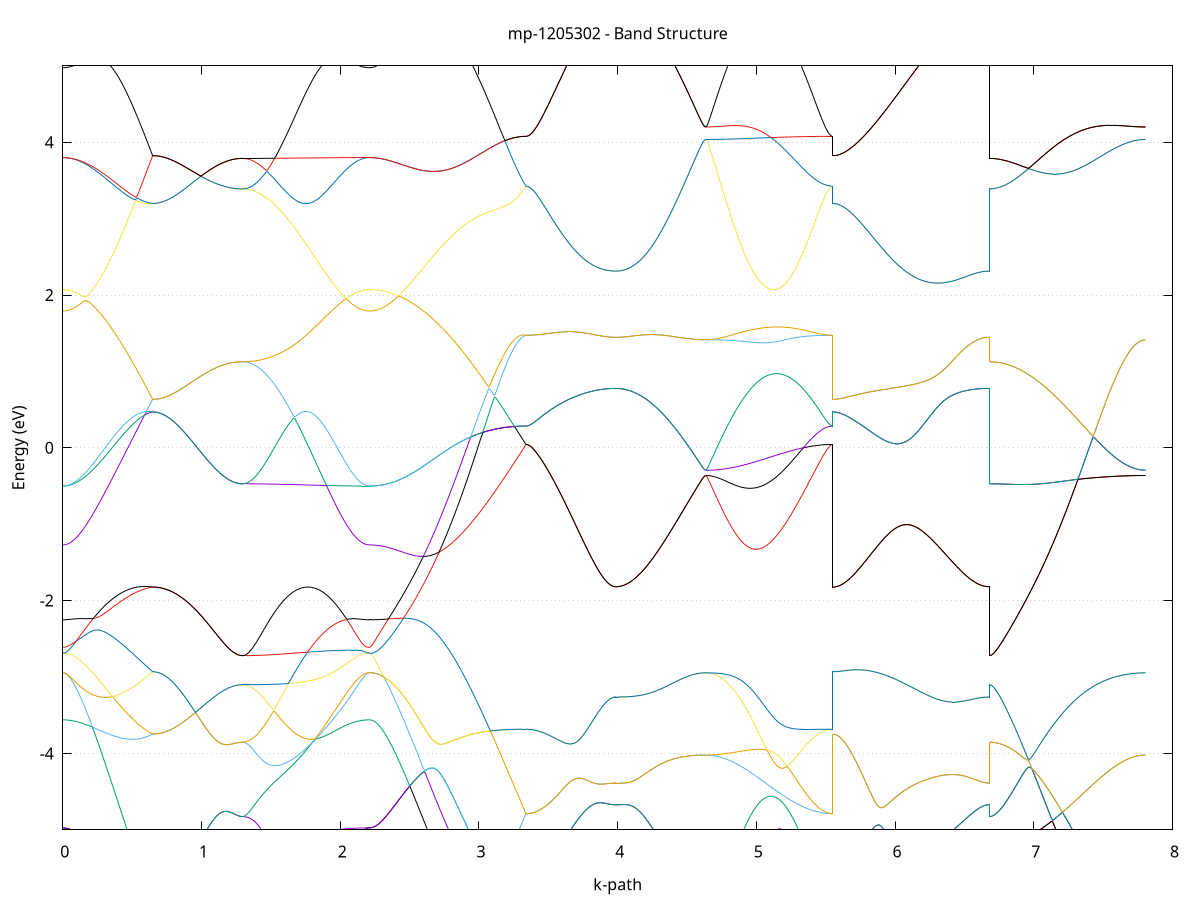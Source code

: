 set title 'mp-1205302 - Band Structure'
set xlabel 'k-path'
set ylabel 'Energy (eV)'
set grid y
set yrange [-5:5]
set terminal png size 800,600
set output 'mp-1205302_bands_gnuplot.png'
plot '-' using 1:2 with lines notitle, '-' using 1:2 with lines notitle, '-' using 1:2 with lines notitle, '-' using 1:2 with lines notitle, '-' using 1:2 with lines notitle, '-' using 1:2 with lines notitle, '-' using 1:2 with lines notitle, '-' using 1:2 with lines notitle, '-' using 1:2 with lines notitle, '-' using 1:2 with lines notitle, '-' using 1:2 with lines notitle, '-' using 1:2 with lines notitle, '-' using 1:2 with lines notitle, '-' using 1:2 with lines notitle, '-' using 1:2 with lines notitle, '-' using 1:2 with lines notitle, '-' using 1:2 with lines notitle, '-' using 1:2 with lines notitle, '-' using 1:2 with lines notitle, '-' using 1:2 with lines notitle, '-' using 1:2 with lines notitle, '-' using 1:2 with lines notitle, '-' using 1:2 with lines notitle, '-' using 1:2 with lines notitle, '-' using 1:2 with lines notitle, '-' using 1:2 with lines notitle, '-' using 1:2 with lines notitle, '-' using 1:2 with lines notitle, '-' using 1:2 with lines notitle, '-' using 1:2 with lines notitle, '-' using 1:2 with lines notitle, '-' using 1:2 with lines notitle, '-' using 1:2 with lines notitle, '-' using 1:2 with lines notitle, '-' using 1:2 with lines notitle, '-' using 1:2 with lines notitle, '-' using 1:2 with lines notitle, '-' using 1:2 with lines notitle, '-' using 1:2 with lines notitle, '-' using 1:2 with lines notitle, '-' using 1:2 with lines notitle, '-' using 1:2 with lines notitle, '-' using 1:2 with lines notitle, '-' using 1:2 with lines notitle, '-' using 1:2 with lines notitle, '-' using 1:2 with lines notitle, '-' using 1:2 with lines notitle, '-' using 1:2 with lines notitle, '-' using 1:2 with lines notitle, '-' using 1:2 with lines notitle, '-' using 1:2 with lines notitle, '-' using 1:2 with lines notitle, '-' using 1:2 with lines notitle, '-' using 1:2 with lines notitle, '-' using 1:2 with lines notitle, '-' using 1:2 with lines notitle, '-' using 1:2 with lines notitle, '-' using 1:2 with lines notitle, '-' using 1:2 with lines notitle, '-' using 1:2 with lines notitle, '-' using 1:2 with lines notitle, '-' using 1:2 with lines notitle, '-' using 1:2 with lines notitle, '-' using 1:2 with lines notitle
0.000000 -40.353953
0.009966 -40.353953
0.019932 -40.353953
0.029898 -40.353853
0.039864 -40.353753
0.049830 -40.353653
0.059796 -40.353453
0.069762 -40.353353
0.079728 -40.353153
0.089694 -40.352953
0.099660 -40.352653
0.109626 -40.352353
0.119592 -40.352053
0.129558 -40.351753
0.139523 -40.351453
0.149489 -40.351053
0.159455 -40.350653
0.169421 -40.350253
0.179387 -40.349853
0.189353 -40.349353
0.199319 -40.348853
0.209285 -40.348353
0.219251 -40.347753
0.229217 -40.347253
0.239183 -40.346653
0.249149 -40.346053
0.259115 -40.345453
0.269081 -40.344753
0.279047 -40.344153
0.289013 -40.343453
0.298979 -40.342753
0.308945 -40.342053
0.318911 -40.341253
0.328877 -40.340553
0.338843 -40.339753
0.348809 -40.338953
0.358775 -40.338153
0.368741 -40.337353
0.378707 -40.336453
0.388673 -40.335653
0.398639 -40.334753
0.408605 -40.333853
0.418570 -40.332953
0.428536 -40.332053
0.438502 -40.331153
0.448468 -40.330253
0.458434 -40.329353
0.468400 -40.328453
0.478366 -40.327453
0.488332 -40.326553
0.498298 -40.325653
0.508264 -40.324753
0.518230 -40.323753
0.528196 -40.322853
0.538162 -40.321953
0.548128 -40.321153
0.558094 -40.320253
0.568060 -40.319453
0.578026 -40.318753
0.587992 -40.317953
0.597958 -40.317353
0.607924 -40.316753
0.617890 -40.316253
0.627856 -40.315853
0.637822 -40.315653
0.647788 -40.315553
0.647788 -40.315553
0.657754 -40.315553
0.667720 -40.315853
0.677686 -40.316253
0.687652 -40.316753
0.697617 -40.317453
0.707583 -40.318253
0.717549 -40.319053
0.727515 -40.319953
0.737481 -40.320853
0.747447 -40.321853
0.757413 -40.322853
0.767379 -40.323953
0.777345 -40.324953
0.787311 -40.326053
0.797277 -40.327153
0.807243 -40.328153
0.817209 -40.329253
0.827175 -40.330353
0.837141 -40.331453
0.847107 -40.332453
0.857073 -40.333553
0.867039 -40.334653
0.877005 -40.335653
0.886971 -40.336653
0.896937 -40.337753
0.906903 -40.338753
0.916869 -40.339753
0.926835 -40.340653
0.936801 -40.341653
0.946767 -40.342553
0.956733 -40.343553
0.966699 -40.344453
0.976664 -40.345353
0.986630 -40.346153
0.996596 -40.347053
1.006562 -40.347853
1.016528 -40.348653
1.026494 -40.349453
1.036460 -40.350153
1.046426 -40.350953
1.056392 -40.351653
1.066358 -40.352353
1.076324 -40.352953
1.086290 -40.353553
1.096256 -40.354153
1.106222 -40.354753
1.116188 -40.355353
1.126154 -40.355853
1.136120 -40.356353
1.146086 -40.356753
1.156052 -40.357253
1.166018 -40.357653
1.175984 -40.358053
1.185950 -40.358353
1.195916 -40.358653
1.205882 -40.358953
1.215848 -40.359253
1.225814 -40.359453
1.235780 -40.359653
1.245745 -40.359853
1.255711 -40.359953
1.265677 -40.360053
1.275643 -40.360153
1.285609 -40.360253
1.295575 -40.360253
1.295575 -40.360253
1.305533 -40.360253
1.315491 -40.360253
1.325448 -40.360253
1.335406 -40.360153
1.345364 -40.360153
1.355322 -40.360153
1.365279 -40.360153
1.375237 -40.360153
1.385195 -40.360053
1.395153 -40.360053
1.405110 -40.360053
1.415068 -40.359953
1.425026 -40.359953
1.434983 -40.359853
1.444941 -40.359853
1.454899 -40.359753
1.464857 -40.359753
1.474814 -40.359653
1.484772 -40.359553
1.494730 -40.359553
1.504687 -40.359453
1.514645 -40.359353
1.524603 -40.359353
1.534561 -40.359253
1.544518 -40.359153
1.554476 -40.359053
1.564434 -40.358953
1.574391 -40.358853
1.584349 -40.358853
1.594307 -40.358753
1.604265 -40.358653
1.614222 -40.358553
1.624180 -40.358453
1.634138 -40.358353
1.644095 -40.358253
1.654053 -40.358153
1.664011 -40.358053
1.673969 -40.357953
1.683926 -40.357853
1.693884 -40.357753
1.703842 -40.357653
1.713799 -40.357553
1.723757 -40.357453
1.733715 -40.357253
1.743673 -40.357153
1.753630 -40.357053
1.763588 -40.356953
1.773546 -40.356853
1.783504 -40.356753
1.793461 -40.356653
1.803419 -40.356553
1.813377 -40.356453
1.823334 -40.356353
1.833292 -40.356253
1.843250 -40.356153
1.853208 -40.356053
1.863165 -40.355953
1.873123 -40.355853
1.883081 -40.355753
1.893038 -40.355653
1.902996 -40.355553
1.912954 -40.355453
1.922912 -40.355353
1.932869 -40.355253
1.942827 -40.355153
1.952785 -40.355153
1.962742 -40.355053
1.972700 -40.354953
1.982658 -40.354853
1.992616 -40.354753
2.002573 -40.354753
2.012531 -40.354653
2.022489 -40.354553
2.032446 -40.354553
2.042404 -40.354453
2.052362 -40.354453
2.062320 -40.354353
2.072277 -40.354353
2.082235 -40.354253
2.092193 -40.354253
2.102151 -40.354153
2.112108 -40.354153
2.122066 -40.354153
2.132024 -40.354053
2.141981 -40.354053
2.151939 -40.354053
2.161897 -40.354053
2.171855 -40.353953
2.181812 -40.353953
2.191770 -40.353953
2.201728 -40.353953
2.211685 -40.353953
2.211685 -40.353953
2.221663 -40.353953
2.231641 -40.353853
2.241618 -40.353753
2.251596 -40.353653
2.261573 -40.353453
2.271551 -40.353153
2.281529 -40.352853
2.291506 -40.352553
2.301484 -40.352153
2.311461 -40.351753
2.321439 -40.351353
2.331416 -40.350853
2.341394 -40.350353
2.351372 -40.349753
2.361349 -40.349153
2.371327 -40.348453
2.381304 -40.347753
2.391282 -40.347053
2.401260 -40.346253
2.411237 -40.345453
2.421215 -40.344553
2.431192 -40.343753
2.441170 -40.342753
2.451147 -40.341853
2.461125 -40.340853
2.471103 -40.339853
2.481080 -40.338753
2.491058 -40.337653
2.501035 -40.336553
2.511013 -40.335353
2.520991 -40.334153
2.530968 -40.332953
2.540946 -40.331753
2.550923 -40.330453
2.560901 -40.329153
2.570879 -40.327853
2.580856 -40.326553
2.590834 -40.325153
2.600811 -40.323753
2.610789 -40.322353
2.620766 -40.320853
2.630744 -40.319453
2.640722 -40.317953
2.650699 -40.316453
2.660677 -40.314953
2.670654 -40.313453
2.680632 -40.311953
2.690610 -40.310353
2.700587 -40.308853
2.710565 -40.307253
2.720542 -40.305653
2.730520 -40.304053
2.740497 -40.302453
2.750475 -40.300853
2.760453 -40.299253
2.770430 -40.297653
2.780408 -40.296053
2.790385 -40.294453
2.800363 -40.292853
2.810341 -40.291253
2.820318 -40.289653
2.830296 -40.288053
2.840273 -40.286453
2.850251 -40.284853
2.860228 -40.283253
2.870206 -40.281653
2.880184 -40.280053
2.890161 -40.278553
2.900139 -40.286353
2.910116 -40.294153
2.920094 -40.301853
2.930072 -40.309553
2.940049 -40.317053
2.950027 -40.324453
2.960004 -40.331753
2.969982 -40.338953
2.979960 -40.345953
2.989937 -40.352853
2.999915 -40.359653
3.009892 -40.366253
3.019870 -40.372753
3.029847 -40.379053
3.039825 -40.385253
3.049803 -40.391253
3.059780 -40.397153
3.069758 -40.402753
3.079735 -40.408353
3.089713 -40.413653
3.099691 -40.418753
3.109668 -40.423753
3.119646 -40.428453
3.129623 -40.433053
3.139601 -40.437453
3.149578 -40.441653
3.159556 -40.445653
3.169534 -40.449353
3.179511 -40.452953
3.189489 -40.456353
3.199466 -40.459453
3.209444 -40.462353
3.219422 -40.465153
3.229399 -40.467653
3.239377 -40.469953
3.249354 -40.471953
3.259332 -40.473753
3.269310 -40.475453
3.279287 -40.476753
3.289265 -40.477953
3.299242 -40.478853
3.309220 -40.479553
3.319197 -40.480053
3.329175 -40.480353
3.339153 -40.480353
3.339153 -40.480353
3.349119 -40.480353
3.359085 -40.480353
3.369051 -40.480353
3.379016 -40.480353
3.388982 -40.480453
3.398948 -40.480453
3.408914 -40.480453
3.418880 -40.480553
3.428846 -40.480553
3.438812 -40.480553
3.448778 -40.480653
3.458744 -40.480753
3.468710 -40.480753
3.478676 -40.480853
3.488642 -40.480953
3.498608 -40.480953
3.508574 -40.481053
3.518540 -40.481153
3.528506 -40.481253
3.538472 -40.481353
3.548438 -40.481353
3.558404 -40.481453
3.568370 -40.481553
3.578336 -40.481653
3.588302 -40.481753
3.598268 -40.481853
3.608234 -40.481953
3.618200 -40.482053
3.628166 -40.482153
3.638132 -40.482353
3.648098 -40.482453
3.658063 -40.482553
3.668029 -40.482653
3.677995 -40.482753
3.687961 -40.482853
3.697927 -40.482953
3.707893 -40.483053
3.717859 -40.483153
3.727825 -40.483253
3.737791 -40.483353
3.747757 -40.483453
3.757723 -40.483553
3.767689 -40.483653
3.777655 -40.483753
3.787621 -40.483853
3.797587 -40.483853
3.807553 -40.483953
3.817519 -40.484053
3.827485 -40.484153
3.837451 -40.484253
3.847417 -40.484253
3.857383 -40.484353
3.867349 -40.484353
3.877315 -40.484453
3.887281 -40.484553
3.897247 -40.484553
3.907213 -40.484553
3.917179 -40.484653
3.927144 -40.484653
3.937110 -40.484653
3.947076 -40.484753
3.957042 -40.484753
3.967008 -40.484753
3.976974 -40.484753
3.986940 -40.484753
3.986940 -40.484753
3.996906 -40.484753
4.006872 -40.484753
4.016838 -40.484753
4.026804 -40.484753
4.036770 -40.484653
4.046736 -40.484653
4.056702 -40.484653
4.066668 -40.484553
4.076634 -40.484553
4.086600 -40.484453
4.096566 -40.484453
4.106532 -40.484353
4.116498 -40.484353
4.126464 -40.484253
4.136430 -40.484153
4.146396 -40.484153
4.156362 -40.484053
4.166328 -40.483953
4.176294 -40.483853
4.186260 -40.483753
4.196226 -40.483653
4.206191 -40.483553
4.216157 -40.483453
4.226123 -40.483353
4.236089 -40.483253
4.246055 -40.483153
4.256021 -40.483053
4.265987 -40.482953
4.275953 -40.482853
4.285919 -40.482753
4.295885 -40.482653
4.305851 -40.482553
4.315817 -40.482453
4.325783 -40.482353
4.335749 -40.482153
4.345715 -40.482053
4.355681 -40.481953
4.365647 -40.481853
4.375613 -40.481753
4.385579 -40.481653
4.395545 -40.481553
4.405511 -40.481453
4.415477 -40.481353
4.425443 -40.481253
4.435409 -40.481153
4.445375 -40.481053
4.455341 -40.480953
4.465307 -40.480853
4.475273 -40.480853
4.485238 -40.480753
4.495204 -40.480653
4.505170 -40.480553
4.515136 -40.480553
4.525102 -40.480453
4.535068 -40.480453
4.545034 -40.480353
4.555000 -40.480353
4.564966 -40.480253
4.574932 -40.480253
4.584898 -40.480253
4.594864 -40.480153
4.604830 -40.480153
4.614796 -40.480153
4.624762 -40.480153
4.634728 -40.480153
4.634728 -40.480153
4.644686 -40.480153
4.654643 -40.480153
4.664601 -40.480153
4.674559 -40.480253
4.684517 -40.480253
4.694474 -40.480353
4.704432 -40.480353
4.714390 -40.480453
4.724347 -40.480553
4.734305 -40.480653
4.744263 -40.480653
4.754221 -40.480753
4.764178 -40.480853
4.774136 -40.481053
4.784094 -40.481153
4.794051 -40.481253
4.804009 -40.481353
4.813967 -40.481453
4.823925 -40.481653
4.833882 -40.481753
4.843840 -40.481853
4.853798 -40.482053
4.863755 -40.482153
4.873713 -40.482353
4.883671 -40.482453
4.893629 -40.482553
4.903586 -40.482753
4.913544 -40.482853
4.923502 -40.482953
4.933459 -40.483053
4.943417 -40.483253
4.953375 -40.483353
4.963333 -40.483453
4.973290 -40.483553
4.983248 -40.483653
4.993206 -40.483753
5.003164 -40.483853
5.013121 -40.483853
5.023079 -40.483953
5.033037 -40.484053
5.042994 -40.484053
5.052952 -40.484153
5.062910 -40.484153
5.072868 -40.484153
5.082825 -40.484153
5.092783 -40.484153
5.102741 -40.484153
5.112698 -40.484153
5.122656 -40.484153
5.132614 -40.484153
5.142572 -40.484053
5.152529 -40.484053
5.162487 -40.483953
5.172445 -40.483953
5.182402 -40.483853
5.192360 -40.483753
5.202318 -40.483753
5.212276 -40.483653
5.222233 -40.483553
5.232191 -40.483453
5.242149 -40.483253
5.252106 -40.483153
5.262064 -40.483053
5.272022 -40.482953
5.281980 -40.482853
5.291937 -40.482653
5.301895 -40.482553
5.311853 -40.482453
5.321811 -40.482253
5.331768 -40.482153
5.341726 -40.482053
5.351684 -40.481953
5.361641 -40.481753
5.371599 -40.481653
5.381557 -40.481553
5.391515 -40.481453
5.401472 -40.481253
5.411430 -40.481153
5.421388 -40.481053
5.431345 -40.480953
5.441303 -40.480853
5.451261 -40.480753
5.461219 -40.480753
5.471176 -40.480653
5.481134 -40.480553
5.491092 -40.480553
5.501049 -40.480453
5.511007 -40.480453
5.520965 -40.480353
5.530923 -40.480353
5.540880 -40.480353
5.550838 -40.480353
5.550838 -40.315553
5.560816 -40.315453
5.570793 -40.315453
5.580771 -40.315353
5.590748 -40.315153
5.600726 -40.314953
5.610704 -40.314753
5.620681 -40.314453
5.630659 -40.314153
5.640636 -40.313753
5.650614 -40.313353
5.660591 -40.312953
5.670569 -40.312453
5.680547 -40.311953
5.690524 -40.311353
5.700502 -40.310753
5.710479 -40.310153
5.720457 -40.309453
5.730435 -40.308653
5.740412 -40.307953
5.750390 -40.307153
5.760367 -40.306353
5.770345 -40.305453
5.780322 -40.304553
5.790300 -40.303553
5.800278 -40.302653
5.810255 -40.301653
5.820233 -40.300553
5.830210 -40.299553
5.840188 -40.298453
5.850166 -40.297253
5.860143 -40.296153
5.870121 -40.294953
5.880098 -40.293753
5.890076 -40.292453
5.900054 -40.291253
5.910031 -40.289953
5.920009 -40.288653
5.929986 -40.287353
5.939964 -40.286053
5.949941 -40.284753
5.959919 -40.283453
5.969897 -40.282153
5.979874 -40.280953
5.989852 -40.279853
5.999829 -40.278853
6.009807 -40.278053
6.019785 -40.277353
6.029762 -40.276653
6.039740 -40.276053
6.049717 -40.275453
6.059695 -40.274953
6.069673 -40.274453
6.079650 -40.273953
6.089628 -40.273653
6.099605 -40.273353
6.109583 -40.273053
6.119560 -40.272953
6.129538 -40.273053
6.139516 -40.273253
6.149493 -40.273753
6.159471 -40.274453
6.169448 -40.275553
6.179426 -40.277153
6.189404 -40.279353
6.199381 -40.282153
6.209359 -40.285753
6.219336 -40.289953
6.229314 -40.294853
6.239291 -40.300253
6.249269 -40.306053
6.259247 -40.312253
6.269224 -40.318553
6.279202 -40.325053
6.289179 -40.331653
6.299157 -40.338253
6.309135 -40.344853
6.319112 -40.351353
6.329090 -40.357953
6.339067 -40.364353
6.349045 -40.370753
6.359022 -40.376953
6.369000 -40.383153
6.378978 -40.389153
6.388955 -40.394953
6.398933 -40.400753
6.408910 -40.406353
6.418888 -40.411753
6.428866 -40.417053
6.438843 -40.422153
6.448821 -40.427053
6.458798 -40.431753
6.468776 -40.436353
6.478754 -40.440753
6.488731 -40.444953
6.498709 -40.448953
6.508686 -40.452753
6.518664 -40.456353
6.528641 -40.459753
6.538619 -40.462853
6.548597 -40.465853
6.558574 -40.468653
6.568552 -40.471153
6.578529 -40.473553
6.588507 -40.475653
6.598485 -40.477553
6.608462 -40.479253
6.618440 -40.480653
6.628417 -40.481953
6.638395 -40.482953
6.648372 -40.483753
6.658350 -40.484253
6.668328 -40.484653
6.678305 -40.484753
6.678305 -40.360253
6.688283 -40.360253
6.698260 -40.360153
6.708238 -40.360053
6.718216 -40.359853
6.728193 -40.359653
6.738171 -40.359453
6.748148 -40.359153
6.758126 -40.358853
6.768104 -40.358453
6.778081 -40.358053
6.788059 -40.357553
6.798036 -40.357053
6.808014 -40.356453
6.817991 -40.355953
6.827969 -40.355253
6.837947 -40.354653
6.847924 -40.353853
6.857902 -40.353153
6.867879 -40.352353
6.877857 -40.351553
6.887835 -40.350653
6.897812 -40.349753
6.907790 -40.348753
6.917767 -40.347853
6.927745 -40.346853
6.937722 -40.345753
6.947700 -40.344653
6.957678 -40.343553
6.967655 -40.342353
6.977633 -40.341253
6.987610 -40.339953
6.997588 -40.338753
7.007566 -40.337453
7.017543 -40.336153
7.027521 -40.334853
7.037498 -40.333453
7.047476 -40.332053
7.057453 -40.330653
7.067431 -40.329253
7.077409 -40.327853
7.087386 -40.326353
7.097364 -40.324853
7.107341 -40.323353
7.117319 -40.321753
7.127297 -40.320253
7.137274 -40.318653
7.147252 -40.317053
7.157229 -40.315453
7.167207 -40.313853
7.177185 -40.312253
7.187162 -40.310653
7.197140 -40.308953
7.207117 -40.307353
7.217095 -40.305653
7.227072 -40.303953
7.237050 -40.302353
7.247028 -40.300653
7.257005 -40.298953
7.266983 -40.297253
7.276960 -40.295653
7.286938 -40.293953
7.296916 -40.292253
7.306893 -40.290653
7.316871 -40.288953
7.326848 -40.287253
7.336826 -40.285653
7.346803 -40.283953
7.356781 -40.282353
7.366759 -40.281953
7.376736 -40.289953
7.386714 -40.297753
7.396691 -40.305453
7.406669 -40.313053
7.416647 -40.320553
7.426624 -40.327953
7.436602 -40.335253
7.446579 -40.342353
7.456557 -40.349353
7.466535 -40.356253
7.476512 -40.362953
7.486490 -40.369553
7.496467 -40.375953
7.506445 -40.382253
7.516422 -40.388353
7.526400 -40.394253
7.536378 -40.400053
7.546355 -40.405653
7.556333 -40.411053
7.566310 -40.416353
7.576288 -40.421353
7.586266 -40.426253
7.596243 -40.430853
7.606221 -40.435353
7.616198 -40.439653
7.626176 -40.443753
7.636153 -40.447553
7.646131 -40.451253
7.656109 -40.454753
7.666086 -40.457953
7.676064 -40.460953
7.686041 -40.463753
7.696019 -40.466353
7.705997 -40.468753
7.715974 -40.470953
7.725952 -40.472853
7.735929 -40.474553
7.745907 -40.476053
7.755885 -40.477253
7.765862 -40.478353
7.775840 -40.479153
7.785817 -40.479653
7.795795 -40.480053
7.805772 -40.480153
e
0.000000 -40.353953
0.009966 -40.353953
0.019932 -40.353953
0.029898 -40.353853
0.039864 -40.353753
0.049830 -40.353653
0.059796 -40.353453
0.069762 -40.353253
0.079728 -40.353053
0.089694 -40.352853
0.099660 -40.352653
0.109626 -40.352353
0.119592 -40.352053
0.129558 -40.351653
0.139523 -40.351353
0.149489 -40.350953
0.159455 -40.350553
0.169421 -40.350053
0.179387 -40.349653
0.189353 -40.349153
0.199319 -40.348653
0.209285 -40.348053
0.219251 -40.347553
0.229217 -40.346953
0.239183 -40.346353
0.249149 -40.345753
0.259115 -40.345053
0.269081 -40.344453
0.279047 -40.343753
0.289013 -40.343053
0.298979 -40.342353
0.308945 -40.341553
0.318911 -40.340753
0.328877 -40.340053
0.338843 -40.339253
0.348809 -40.338353
0.358775 -40.337553
0.368741 -40.336753
0.378707 -40.335853
0.388673 -40.334953
0.398639 -40.334053
0.408605 -40.333253
0.418570 -40.332253
0.428536 -40.331353
0.438502 -40.330453
0.448468 -40.329553
0.458434 -40.328553
0.468400 -40.327653
0.478366 -40.326753
0.488332 -40.325753
0.498298 -40.324853
0.508264 -40.323953
0.518230 -40.323053
0.528196 -40.322153
0.538162 -40.321253
0.548128 -40.320353
0.558094 -40.319553
0.568060 -40.318753
0.578026 -40.318053
0.587992 -40.317453
0.597958 -40.316853
0.607924 -40.316353
0.617890 -40.315953
0.627856 -40.315653
0.637822 -40.315553
0.647788 -40.315553
0.647788 -40.315553
0.657754 -40.315553
0.667720 -40.315853
0.677686 -40.316253
0.687652 -40.316753
0.697617 -40.317453
0.707583 -40.318253
0.717549 -40.319053
0.727515 -40.319953
0.737481 -40.320853
0.747447 -40.321853
0.757413 -40.322853
0.767379 -40.323953
0.777345 -40.324953
0.787311 -40.326053
0.797277 -40.327153
0.807243 -40.328153
0.817209 -40.329253
0.827175 -40.330353
0.837141 -40.331453
0.847107 -40.332453
0.857073 -40.333553
0.867039 -40.334653
0.877005 -40.335653
0.886971 -40.336653
0.896937 -40.337753
0.906903 -40.338753
0.916869 -40.339753
0.926835 -40.340653
0.936801 -40.341653
0.946767 -40.342553
0.956733 -40.343553
0.966699 -40.344453
0.976664 -40.345353
0.986630 -40.346153
0.996596 -40.347053
1.006562 -40.347853
1.016528 -40.348653
1.026494 -40.349453
1.036460 -40.350153
1.046426 -40.350953
1.056392 -40.351653
1.066358 -40.352353
1.076324 -40.352953
1.086290 -40.353553
1.096256 -40.354153
1.106222 -40.354753
1.116188 -40.355353
1.126154 -40.355853
1.136120 -40.356353
1.146086 -40.356753
1.156052 -40.357253
1.166018 -40.357653
1.175984 -40.358053
1.185950 -40.358353
1.195916 -40.358653
1.205882 -40.358953
1.215848 -40.359253
1.225814 -40.359453
1.235780 -40.359653
1.245745 -40.359853
1.255711 -40.359953
1.265677 -40.360053
1.275643 -40.360153
1.285609 -40.360253
1.295575 -40.360253
1.295575 -40.360253
1.305533 -40.360153
1.315491 -40.360153
1.325448 -40.359953
1.335406 -40.359753
1.345364 -40.359553
1.355322 -40.359153
1.365279 -40.358853
1.375237 -40.358353
1.385195 -40.357853
1.395153 -40.357353
1.405110 -40.356753
1.415068 -40.356153
1.425026 -40.355453
1.434983 -40.354653
1.444941 -40.353853
1.454899 -40.353053
1.464857 -40.352153
1.474814 -40.351153
1.484772 -40.350153
1.494730 -40.349153
1.504687 -40.348053
1.514645 -40.346953
1.524603 -40.345753
1.534561 -40.344553
1.544518 -40.343253
1.554476 -40.342053
1.564434 -40.340753
1.574391 -40.339353
1.584349 -40.338053
1.594307 -40.336653
1.604265 -40.335253
1.614222 -40.333753
1.624180 -40.332353
1.634138 -40.330853
1.644095 -40.329353
1.654053 -40.327953
1.664011 -40.326453
1.673969 -40.324953
1.683926 -40.323553
1.693884 -40.322153
1.703842 -40.320853
1.713799 -40.319553
1.723757 -40.318453
1.733715 -40.317353
1.743673 -40.316553
1.753630 -40.315853
1.763588 -40.315553
1.773546 -40.315453
1.783504 -40.315753
1.793461 -40.316253
1.803419 -40.317053
1.813377 -40.317953
1.823334 -40.319053
1.833292 -40.320253
1.843250 -40.321453
1.853208 -40.322753
1.863165 -40.324153
1.873123 -40.325453
1.883081 -40.326853
1.893038 -40.328253
1.902996 -40.329553
1.912954 -40.330953
1.922912 -40.332253
1.932869 -40.333553
1.942827 -40.334853
1.952785 -40.336153
1.962742 -40.337353
1.972700 -40.338653
1.982658 -40.339753
1.992616 -40.340953
2.002573 -40.342053
2.012531 -40.343053
2.022489 -40.344053
2.032446 -40.345053
2.042404 -40.345953
2.052362 -40.346853
2.062320 -40.347753
2.072277 -40.348553
2.082235 -40.349253
2.092193 -40.349953
2.102151 -40.350553
2.112108 -40.351153
2.122066 -40.351653
2.132024 -40.352153
2.141981 -40.352553
2.151939 -40.352953
2.161897 -40.353253
2.171855 -40.353553
2.181812 -40.353753
2.191770 -40.353853
2.201728 -40.353953
2.211685 -40.353953
2.211685 -40.353953
2.221663 -40.353953
2.231641 -40.353853
2.241618 -40.353753
2.251596 -40.353653
2.261573 -40.353453
2.271551 -40.353153
2.281529 -40.352853
2.291506 -40.352553
2.301484 -40.352153
2.311461 -40.351753
2.321439 -40.351353
2.331416 -40.350853
2.341394 -40.350353
2.351372 -40.349753
2.361349 -40.349153
2.371327 -40.348453
2.381304 -40.347753
2.391282 -40.347053
2.401260 -40.346253
2.411237 -40.345453
2.421215 -40.344553
2.431192 -40.343753
2.441170 -40.342753
2.451147 -40.341853
2.461125 -40.340853
2.471103 -40.339853
2.481080 -40.338753
2.491058 -40.337653
2.501035 -40.336553
2.511013 -40.335353
2.520991 -40.334153
2.530968 -40.332953
2.540946 -40.331753
2.550923 -40.330453
2.560901 -40.329153
2.570879 -40.327853
2.580856 -40.326553
2.590834 -40.325153
2.600811 -40.323753
2.610789 -40.322353
2.620766 -40.320853
2.630744 -40.319453
2.640722 -40.317953
2.650699 -40.316453
2.660677 -40.314953
2.670654 -40.313453
2.680632 -40.311953
2.690610 -40.310353
2.700587 -40.308853
2.710565 -40.307253
2.720542 -40.305653
2.730520 -40.304053
2.740497 -40.302453
2.750475 -40.300853
2.760453 -40.299253
2.770430 -40.297653
2.780408 -40.296053
2.790385 -40.294453
2.800363 -40.292853
2.810341 -40.291253
2.820318 -40.289653
2.830296 -40.288053
2.840273 -40.286453
2.850251 -40.284853
2.860228 -40.283253
2.870206 -40.281653
2.880184 -40.280053
2.890161 -40.278553
2.900139 -40.277953
2.910116 -40.285953
2.920094 -40.293853
2.930072 -40.301753
2.940049 -40.309453
2.950027 -40.317053
2.960004 -40.324553
2.969982 -40.331853
2.979960 -40.339153
2.989937 -40.346253
2.999915 -40.353153
3.009892 -40.359953
3.019870 -40.366653
3.029847 -40.373153
3.039825 -40.379553
3.049803 -40.385753
3.059780 -40.391753
3.069758 -40.397653
3.079735 -40.403353
3.089713 -40.408853
3.099691 -40.414253
3.109668 -40.419353
3.119646 -40.424353
3.129623 -40.429053
3.139601 -40.433653
3.149578 -40.438053
3.159556 -40.442153
3.169534 -40.446153
3.179511 -40.449953
3.189489 -40.453453
3.199466 -40.456853
3.209444 -40.459953
3.219422 -40.462853
3.229399 -40.465553
3.239377 -40.468053
3.249354 -40.470253
3.259332 -40.472253
3.269310 -40.474053
3.279287 -40.475653
3.289265 -40.477053
3.299242 -40.478153
3.309220 -40.479053
3.319197 -40.479653
3.329175 -40.480153
3.339153 -40.480353
3.339153 -40.480353
3.349119 -40.480353
3.359085 -40.480353
3.369051 -40.480353
3.379016 -40.480353
3.388982 -40.480453
3.398948 -40.480453
3.408914 -40.480453
3.418880 -40.480553
3.428846 -40.480553
3.438812 -40.480553
3.448778 -40.480653
3.458744 -40.480753
3.468710 -40.480753
3.478676 -40.480853
3.488642 -40.480953
3.498608 -40.480953
3.508574 -40.481053
3.518540 -40.481153
3.528506 -40.481253
3.538472 -40.481353
3.548438 -40.481353
3.558404 -40.481453
3.568370 -40.481553
3.578336 -40.481653
3.588302 -40.481753
3.598268 -40.481853
3.608234 -40.481953
3.618200 -40.482053
3.628166 -40.482153
3.638132 -40.482353
3.648098 -40.482453
3.658063 -40.482553
3.668029 -40.482653
3.677995 -40.482753
3.687961 -40.482853
3.697927 -40.482953
3.707893 -40.483053
3.717859 -40.483153
3.727825 -40.483253
3.737791 -40.483353
3.747757 -40.483453
3.757723 -40.483553
3.767689 -40.483653
3.777655 -40.483753
3.787621 -40.483853
3.797587 -40.483853
3.807553 -40.483953
3.817519 -40.484053
3.827485 -40.484153
3.837451 -40.484253
3.847417 -40.484253
3.857383 -40.484353
3.867349 -40.484353
3.877315 -40.484453
3.887281 -40.484553
3.897247 -40.484553
3.907213 -40.484553
3.917179 -40.484653
3.927144 -40.484653
3.937110 -40.484653
3.947076 -40.484753
3.957042 -40.484753
3.967008 -40.484753
3.976974 -40.484753
3.986940 -40.484753
3.986940 -40.484753
3.996906 -40.484753
4.006872 -40.484753
4.016838 -40.484753
4.026804 -40.484753
4.036770 -40.484653
4.046736 -40.484653
4.056702 -40.484653
4.066668 -40.484553
4.076634 -40.484553
4.086600 -40.484453
4.096566 -40.484453
4.106532 -40.484353
4.116498 -40.484353
4.126464 -40.484253
4.136430 -40.484153
4.146396 -40.484153
4.156362 -40.484053
4.166328 -40.483953
4.176294 -40.483853
4.186260 -40.483753
4.196226 -40.483653
4.206191 -40.483553
4.216157 -40.483453
4.226123 -40.483353
4.236089 -40.483253
4.246055 -40.483153
4.256021 -40.483053
4.265987 -40.482953
4.275953 -40.482853
4.285919 -40.482753
4.295885 -40.482653
4.305851 -40.482553
4.315817 -40.482453
4.325783 -40.482353
4.335749 -40.482153
4.345715 -40.482053
4.355681 -40.481953
4.365647 -40.481853
4.375613 -40.481753
4.385579 -40.481653
4.395545 -40.481553
4.405511 -40.481453
4.415477 -40.481353
4.425443 -40.481253
4.435409 -40.481153
4.445375 -40.481053
4.455341 -40.480953
4.465307 -40.480853
4.475273 -40.480853
4.485238 -40.480753
4.495204 -40.480653
4.505170 -40.480553
4.515136 -40.480553
4.525102 -40.480453
4.535068 -40.480453
4.545034 -40.480353
4.555000 -40.480353
4.564966 -40.480253
4.574932 -40.480253
4.584898 -40.480253
4.594864 -40.480153
4.604830 -40.480153
4.614796 -40.480153
4.624762 -40.480153
4.634728 -40.480153
4.634728 -40.480153
4.644686 -40.480153
4.654643 -40.480153
4.664601 -40.480153
4.674559 -40.480153
4.684517 -40.480153
4.694474 -40.480153
4.704432 -40.480153
4.714390 -40.480153
4.724347 -40.480253
4.734305 -40.480253
4.744263 -40.480253
4.754221 -40.480253
4.764178 -40.480253
4.774136 -40.480253
4.784094 -40.480353
4.794051 -40.480353
4.804009 -40.480353
4.813967 -40.480353
4.823925 -40.480353
4.833882 -40.480453
4.843840 -40.480453
4.853798 -40.480453
4.863755 -40.480453
4.873713 -40.480453
4.883671 -40.480553
4.893629 -40.480553
4.903586 -40.480553
4.913544 -40.480553
4.923502 -40.480553
4.933459 -40.480653
4.943417 -40.480653
4.953375 -40.480653
4.963333 -40.480653
4.973290 -40.480653
4.983248 -40.480753
4.993206 -40.480753
5.003164 -40.480753
5.013121 -40.480753
5.023079 -40.480753
5.033037 -40.480753
5.042994 -40.480753
5.052952 -40.480853
5.062910 -40.480853
5.072868 -40.480853
5.082825 -40.480853
5.092783 -40.480853
5.102741 -40.480853
5.112698 -40.480853
5.122656 -40.480853
5.132614 -40.480853
5.142572 -40.480853
5.152529 -40.480853
5.162487 -40.480853
5.172445 -40.480853
5.182402 -40.480853
5.192360 -40.480753
5.202318 -40.480753
5.212276 -40.480753
5.222233 -40.480753
5.232191 -40.480753
5.242149 -40.480753
5.252106 -40.480753
5.262064 -40.480753
5.272022 -40.480653
5.281980 -40.480653
5.291937 -40.480653
5.301895 -40.480653
5.311853 -40.480653
5.321811 -40.480653
5.331768 -40.480553
5.341726 -40.480553
5.351684 -40.480553
5.361641 -40.480553
5.371599 -40.480553
5.381557 -40.480553
5.391515 -40.480453
5.401472 -40.480453
5.411430 -40.480453
5.421388 -40.480453
5.431345 -40.480453
5.441303 -40.480453
5.451261 -40.480453
5.461219 -40.480353
5.471176 -40.480353
5.481134 -40.480353
5.491092 -40.480353
5.501049 -40.480353
5.511007 -40.480353
5.520965 -40.480353
5.530923 -40.480353
5.540880 -40.480353
5.550838 -40.480353
5.550838 -40.315553
5.560816 -40.315453
5.570793 -40.315453
5.580771 -40.315353
5.590748 -40.315153
5.600726 -40.314953
5.610704 -40.314753
5.620681 -40.314453
5.630659 -40.314153
5.640636 -40.313753
5.650614 -40.313353
5.660591 -40.312953
5.670569 -40.312453
5.680547 -40.311953
5.690524 -40.311353
5.700502 -40.310753
5.710479 -40.310153
5.720457 -40.309453
5.730435 -40.308653
5.740412 -40.307953
5.750390 -40.307153
5.760367 -40.306353
5.770345 -40.305453
5.780322 -40.304553
5.790300 -40.303553
5.800278 -40.302653
5.810255 -40.301653
5.820233 -40.300553
5.830210 -40.299553
5.840188 -40.298453
5.850166 -40.297253
5.860143 -40.296153
5.870121 -40.294953
5.880098 -40.293753
5.890076 -40.292453
5.900054 -40.291253
5.910031 -40.289953
5.920009 -40.288653
5.929986 -40.287353
5.939964 -40.286053
5.949941 -40.284753
5.959919 -40.283453
5.969897 -40.282153
5.979874 -40.280953
5.989852 -40.279853
5.999829 -40.278853
6.009807 -40.278053
6.019785 -40.277353
6.029762 -40.276653
6.039740 -40.276053
6.049717 -40.275453
6.059695 -40.274953
6.069673 -40.274453
6.079650 -40.273953
6.089628 -40.273653
6.099605 -40.273353
6.109583 -40.273053
6.119560 -40.272953
6.129538 -40.273053
6.139516 -40.273253
6.149493 -40.273753
6.159471 -40.274453
6.169448 -40.275553
6.179426 -40.277153
6.189404 -40.279353
6.199381 -40.282153
6.209359 -40.285753
6.219336 -40.289953
6.229314 -40.294853
6.239291 -40.300253
6.249269 -40.306053
6.259247 -40.312253
6.269224 -40.318553
6.279202 -40.325053
6.289179 -40.331653
6.299157 -40.338253
6.309135 -40.344853
6.319112 -40.351353
6.329090 -40.357953
6.339067 -40.364353
6.349045 -40.370753
6.359022 -40.376953
6.369000 -40.383153
6.378978 -40.389153
6.388955 -40.394953
6.398933 -40.400753
6.408910 -40.406353
6.418888 -40.411753
6.428866 -40.417053
6.438843 -40.422153
6.448821 -40.427053
6.458798 -40.431753
6.468776 -40.436353
6.478754 -40.440753
6.488731 -40.444953
6.498709 -40.448953
6.508686 -40.452753
6.518664 -40.456353
6.528641 -40.459753
6.538619 -40.462853
6.548597 -40.465853
6.558574 -40.468653
6.568552 -40.471153
6.578529 -40.473553
6.588507 -40.475653
6.598485 -40.477553
6.608462 -40.479253
6.618440 -40.480653
6.628417 -40.481953
6.638395 -40.482953
6.648372 -40.483753
6.658350 -40.484253
6.668328 -40.484653
6.678305 -40.484753
6.678305 -40.360253
6.688283 -40.360253
6.698260 -40.360153
6.708238 -40.360053
6.718216 -40.359853
6.728193 -40.359653
6.738171 -40.359453
6.748148 -40.359153
6.758126 -40.358853
6.768104 -40.358453
6.778081 -40.358053
6.788059 -40.357553
6.798036 -40.357053
6.808014 -40.356453
6.817991 -40.355953
6.827969 -40.355253
6.837947 -40.354653
6.847924 -40.353853
6.857902 -40.353153
6.867879 -40.352353
6.877857 -40.351553
6.887835 -40.350653
6.897812 -40.349753
6.907790 -40.348753
6.917767 -40.347853
6.927745 -40.346853
6.937722 -40.345753
6.947700 -40.344653
6.957678 -40.343553
6.967655 -40.342353
6.977633 -40.341253
6.987610 -40.339953
6.997588 -40.338753
7.007566 -40.337453
7.017543 -40.336153
7.027521 -40.334853
7.037498 -40.333453
7.047476 -40.332053
7.057453 -40.330653
7.067431 -40.329253
7.077409 -40.327853
7.087386 -40.326353
7.097364 -40.324853
7.107341 -40.323353
7.117319 -40.321753
7.127297 -40.320253
7.137274 -40.318653
7.147252 -40.317053
7.157229 -40.315453
7.167207 -40.313853
7.177185 -40.312253
7.187162 -40.310653
7.197140 -40.308953
7.207117 -40.307353
7.217095 -40.305653
7.227072 -40.303953
7.237050 -40.302353
7.247028 -40.300653
7.257005 -40.298953
7.266983 -40.297253
7.276960 -40.295653
7.286938 -40.293953
7.296916 -40.292253
7.306893 -40.290653
7.316871 -40.288953
7.326848 -40.287253
7.336826 -40.285653
7.346803 -40.283953
7.356781 -40.282353
7.366759 -40.281953
7.376736 -40.289953
7.386714 -40.297753
7.396691 -40.305453
7.406669 -40.313053
7.416647 -40.320553
7.426624 -40.327953
7.436602 -40.335253
7.446579 -40.342353
7.456557 -40.349353
7.466535 -40.356253
7.476512 -40.362953
7.486490 -40.369553
7.496467 -40.375953
7.506445 -40.382253
7.516422 -40.388353
7.526400 -40.394253
7.536378 -40.400053
7.546355 -40.405653
7.556333 -40.411053
7.566310 -40.416353
7.576288 -40.421353
7.586266 -40.426253
7.596243 -40.430853
7.606221 -40.435353
7.616198 -40.439653
7.626176 -40.443753
7.636153 -40.447553
7.646131 -40.451253
7.656109 -40.454753
7.666086 -40.457953
7.676064 -40.460953
7.686041 -40.463753
7.696019 -40.466353
7.705997 -40.468753
7.715974 -40.470953
7.725952 -40.472853
7.735929 -40.474553
7.745907 -40.476053
7.755885 -40.477253
7.765862 -40.478353
7.775840 -40.479153
7.785817 -40.479653
7.795795 -40.480053
7.805772 -40.480153
e
0.000000 -40.256153
0.009966 -40.256153
0.019932 -40.256153
0.029898 -40.256253
0.039864 -40.256353
0.049830 -40.256453
0.059796 -40.256653
0.069762 -40.256853
0.079728 -40.257053
0.089694 -40.257253
0.099660 -40.257553
0.109626 -40.257853
0.119592 -40.258153
0.129558 -40.258553
0.139523 -40.258953
0.149489 -40.259353
0.159455 -40.259753
0.169421 -40.260253
0.179387 -40.260653
0.189353 -40.261253
0.199319 -40.261753
0.209285 -40.262353
0.219251 -40.262853
0.229217 -40.263453
0.239183 -40.264153
0.249149 -40.264753
0.259115 -40.265453
0.269081 -40.266153
0.279047 -40.266853
0.289013 -40.267653
0.298979 -40.268353
0.308945 -40.269153
0.318911 -40.269953
0.328877 -40.270753
0.338843 -40.271553
0.348809 -40.272453
0.358775 -40.273353
0.368741 -40.274153
0.378707 -40.275053
0.388673 -40.275953
0.398639 -40.276953
0.408605 -40.277853
0.418570 -40.278753
0.428536 -40.279753
0.438502 -40.280653
0.448468 -40.281653
0.458434 -40.282553
0.468400 -40.283553
0.478366 -40.284453
0.488332 -40.285453
0.498298 -40.286453
0.508264 -40.287353
0.518230 -40.288253
0.528196 -40.289253
0.538162 -40.290153
0.548128 -40.290953
0.558094 -40.291853
0.568060 -40.292553
0.578026 -40.293353
0.587992 -40.294053
0.597958 -40.294553
0.607924 -40.295053
0.617890 -40.295453
0.627856 -40.295753
0.637822 -40.295953
0.647788 -40.295953
0.647788 -40.295953
0.657754 -40.295853
0.667720 -40.295553
0.677686 -40.295153
0.687652 -40.294653
0.697617 -40.293953
0.707583 -40.293253
0.717549 -40.292353
0.727515 -40.291553
0.737481 -40.290553
0.747447 -40.289553
0.757413 -40.288553
0.767379 -40.287553
0.777345 -40.286453
0.787311 -40.285453
0.797277 -40.284353
0.807243 -40.283253
0.817209 -40.282153
0.827175 -40.281153
0.837141 -40.280053
0.847107 -40.278953
0.857073 -40.277853
0.867039 -40.276853
0.877005 -40.275753
0.886971 -40.274753
0.896937 -40.273753
0.906903 -40.272753
0.916869 -40.271753
0.926835 -40.270753
0.936801 -40.269853
0.946767 -40.268853
0.956733 -40.267953
0.966699 -40.267053
0.976664 -40.266153
0.986630 -40.265253
0.996596 -40.264453
1.006562 -40.263653
1.016528 -40.262853
1.026494 -40.262053
1.036460 -40.261253
1.046426 -40.260553
1.056392 -40.259853
1.066358 -40.259153
1.076324 -40.258553
1.086290 -40.257853
1.096256 -40.257253
1.106222 -40.256753
1.116188 -40.256153
1.126154 -40.255653
1.136120 -40.255153
1.146086 -40.254653
1.156052 -40.254253
1.166018 -40.253853
1.175984 -40.253453
1.185950 -40.253153
1.195916 -40.252753
1.205882 -40.252453
1.215848 -40.252253
1.225814 -40.252053
1.235780 -40.251853
1.245745 -40.251653
1.255711 -40.251553
1.265677 -40.251353
1.275643 -40.251353
1.285609 -40.251253
1.295575 -40.251253
1.295575 -40.251253
1.305533 -40.251253
1.315491 -40.251353
1.325448 -40.251553
1.335406 -40.251753
1.345364 -40.251953
1.355322 -40.252353
1.365279 -40.252653
1.375237 -40.253153
1.385195 -40.253653
1.395153 -40.254153
1.405110 -40.254753
1.415068 -40.255453
1.425026 -40.256153
1.434983 -40.256853
1.444941 -40.257653
1.454899 -40.258553
1.464857 -40.259453
1.474814 -40.260453
1.484772 -40.261453
1.494730 -40.262453
1.504687 -40.263553
1.514645 -40.264653
1.524603 -40.265853
1.534561 -40.267053
1.544518 -40.268353
1.554476 -40.269553
1.564434 -40.270953
1.574391 -40.272253
1.584349 -40.273653
1.594307 -40.275053
1.604265 -40.276453
1.614222 -40.277853
1.624180 -40.279253
1.634138 -40.280753
1.644095 -40.282253
1.654053 -40.283653
1.664011 -40.285153
1.673969 -40.286553
1.683926 -40.287953
1.693884 -40.289353
1.703842 -40.290653
1.713799 -40.291953
1.723757 -40.293053
1.733715 -40.294153
1.743673 -40.294953
1.753630 -40.295553
1.763588 -40.295853
1.773546 -40.295853
1.783504 -40.295653
1.793461 -40.295053
1.803419 -40.294253
1.813377 -40.293353
1.823334 -40.292153
1.833292 -40.290953
1.843250 -40.289653
1.853208 -40.288353
1.863165 -40.286953
1.873123 -40.285553
1.883081 -40.284153
1.893038 -40.282753
1.902996 -40.281353
1.912954 -40.279953
1.922912 -40.278553
1.932869 -40.277253
1.942827 -40.275853
1.952785 -40.274553
1.962742 -40.273253
1.972700 -40.272053
1.982658 -40.270853
1.992616 -40.269653
2.002573 -40.268553
2.012531 -40.267453
2.022489 -40.266353
2.032446 -40.265353
2.042404 -40.264353
2.052362 -40.263453
2.062320 -40.262653
2.072277 -40.261753
2.082235 -40.261053
2.092193 -40.260353
2.102151 -40.259653
2.112108 -40.259053
2.122066 -40.258453
2.132024 -40.257953
2.141981 -40.257553
2.151939 -40.257153
2.161897 -40.256853
2.171855 -40.256553
2.181812 -40.256353
2.191770 -40.256253
2.201728 -40.256153
2.211685 -40.256153
2.211685 -40.256153
2.221663 -40.256153
2.231641 -40.256053
2.241618 -40.256053
2.251596 -40.255953
2.261573 -40.255853
2.271551 -40.255753
2.281529 -40.255553
2.291506 -40.255453
2.301484 -40.255253
2.311461 -40.255053
2.321439 -40.254853
2.331416 -40.254553
2.341394 -40.254353
2.351372 -40.254053
2.361349 -40.253753
2.371327 -40.253353
2.381304 -40.253053
2.391282 -40.252653
2.401260 -40.252353
2.411237 -40.251953
2.421215 -40.251453
2.431192 -40.251053
2.441170 -40.250553
2.451147 -40.250153
2.461125 -40.249653
2.471103 -40.249153
2.481080 -40.248653
2.491058 -40.248053
2.501035 -40.247553
2.511013 -40.246953
2.520991 -40.246353
2.530968 -40.245753
2.540946 -40.245153
2.550923 -40.244553
2.560901 -40.243953
2.570879 -40.243253
2.580856 -40.242653
2.590834 -40.241953
2.600811 -40.241253
2.610789 -40.240553
2.620766 -40.239853
2.630744 -40.239153
2.640722 -40.238453
2.650699 -40.237753
2.660677 -40.237053
2.670654 -40.236253
2.680632 -40.235553
2.690610 -40.234753
2.700587 -40.234053
2.710565 -40.233253
2.720542 -40.232553
2.730520 -40.231753
2.740497 -40.231053
2.750475 -40.230253
2.760453 -40.229453
2.770430 -40.228753
2.780408 -40.227953
2.790385 -40.227153
2.800363 -40.226453
2.810341 -40.225653
2.820318 -40.224953
2.830296 -40.229353
2.840273 -40.237653
2.850251 -40.245953
2.860228 -40.254153
2.870206 -40.262353
2.880184 -40.270453
2.890161 -40.278453
2.900139 -40.276953
2.910116 -40.275453
2.920094 -40.273953
2.930072 -40.272453
2.940049 -40.270953
2.950027 -40.269553
2.960004 -40.268053
2.969982 -40.266653
2.979960 -40.265253
2.989937 -40.263853
2.999915 -40.262553
3.009892 -40.261153
3.019870 -40.259853
3.029847 -40.258553
3.039825 -40.257353
3.049803 -40.256153
3.059780 -40.254953
3.069758 -40.253753
3.079735 -40.252653
3.089713 -40.251553
3.099691 -40.250453
3.109668 -40.249453
3.119646 -40.248453
3.129623 -40.247553
3.139601 -40.246653
3.149578 -40.245753
3.159556 -40.244953
3.169534 -40.244153
3.179511 -40.243353
3.189489 -40.242653
3.199466 -40.241953
3.209444 -40.241353
3.219422 -40.240753
3.229399 -40.240253
3.239377 -40.239753
3.249354 -40.239253
3.259332 -40.238853
3.269310 -40.238553
3.279287 -40.238253
3.289265 -40.237953
3.299242 -40.237753
3.309220 -40.237553
3.319197 -40.237453
3.329175 -40.237353
3.339153 -40.237353
3.339153 -40.237353
3.349119 -40.237353
3.359085 -40.237353
3.369051 -40.237353
3.379016 -40.237353
3.388982 -40.237253
3.398948 -40.237253
3.408914 -40.237253
3.418880 -40.237153
3.428846 -40.237153
3.438812 -40.237153
3.448778 -40.237053
3.458744 -40.237053
3.468710 -40.236953
3.478676 -40.236953
3.488642 -40.236853
3.498608 -40.236753
3.508574 -40.236753
3.518540 -40.236653
3.528506 -40.236553
3.538472 -40.236453
3.548438 -40.236453
3.558404 -40.236353
3.568370 -40.236253
3.578336 -40.236153
3.588302 -40.236053
3.598268 -40.235953
3.608234 -40.235853
3.618200 -40.235753
3.628166 -40.235653
3.638132 -40.235653
3.648098 -40.235553
3.658063 -40.235453
3.668029 -40.235353
3.677995 -40.235253
3.687961 -40.235153
3.697927 -40.235053
3.707893 -40.234953
3.717859 -40.234853
3.727825 -40.234753
3.737791 -40.234653
3.747757 -40.234553
3.757723 -40.234553
3.767689 -40.234453
3.777655 -40.234353
3.787621 -40.234253
3.797587 -40.234253
3.807553 -40.234153
3.817519 -40.234053
3.827485 -40.233953
3.837451 -40.233953
3.847417 -40.233853
3.857383 -40.233853
3.867349 -40.233753
3.877315 -40.233753
3.887281 -40.233653
3.897247 -40.233653
3.907213 -40.233553
3.917179 -40.233553
3.927144 -40.233553
3.937110 -40.233553
3.947076 -40.233453
3.957042 -40.233453
3.967008 -40.233453
3.976974 -40.233453
3.986940 -40.233453
3.986940 -40.233453
3.996906 -40.233453
4.006872 -40.233453
4.016838 -40.233453
4.026804 -40.233453
4.036770 -40.233553
4.046736 -40.233553
4.056702 -40.233553
4.066668 -40.233653
4.076634 -40.233653
4.086600 -40.233753
4.096566 -40.233753
4.106532 -40.233853
4.116498 -40.233853
4.126464 -40.233953
4.136430 -40.234053
4.146396 -40.234053
4.156362 -40.234153
4.166328 -40.234253
4.176294 -40.234353
4.186260 -40.234453
4.196226 -40.234553
4.206191 -40.234553
4.216157 -40.234653
4.226123 -40.234753
4.236089 -40.234853
4.246055 -40.234953
4.256021 -40.235053
4.265987 -40.235153
4.275953 -40.235353
4.285919 -40.235453
4.295885 -40.235553
4.305851 -40.235653
4.315817 -40.235753
4.325783 -40.235853
4.335749 -40.235953
4.345715 -40.236053
4.355681 -40.236153
4.365647 -40.236253
4.375613 -40.236353
4.385579 -40.236453
4.395545 -40.236553
4.405511 -40.236653
4.415477 -40.236753
4.425443 -40.236853
4.435409 -40.236953
4.445375 -40.237053
4.455341 -40.237153
4.465307 -40.237253
4.475273 -40.237353
4.485238 -40.237353
4.495204 -40.237453
4.505170 -40.237553
4.515136 -40.237553
4.525102 -40.237653
4.535068 -40.237753
4.545034 -40.237753
4.555000 -40.237753
4.564966 -40.237853
4.574932 -40.237853
4.584898 -40.237853
4.594864 -40.237953
4.604830 -40.237953
4.614796 -40.237953
4.624762 -40.237953
4.634728 -40.237953
4.634728 -40.237953
4.644686 -40.237953
4.654643 -40.237953
4.664601 -40.237953
4.674559 -40.237953
4.684517 -40.237953
4.694474 -40.237953
4.704432 -40.237953
4.714390 -40.237953
4.724347 -40.237953
4.734305 -40.237953
4.744263 -40.237953
4.754221 -40.237953
4.764178 -40.237953
4.774136 -40.237953
4.784094 -40.237953
4.794051 -40.237953
4.804009 -40.237953
4.813967 -40.237953
4.823925 -40.237953
4.833882 -40.237853
4.843840 -40.237853
4.853798 -40.237853
4.863755 -40.237853
4.873713 -40.237853
4.883671 -40.237853
4.893629 -40.237853
4.903586 -40.237853
4.913544 -40.237853
4.923502 -40.237853
4.933459 -40.237853
4.943417 -40.237853
4.953375 -40.237753
4.963333 -40.237753
4.973290 -40.237753
4.983248 -40.237753
4.993206 -40.237753
5.003164 -40.237753
5.013121 -40.237753
5.023079 -40.237753
5.033037 -40.237753
5.042994 -40.237753
5.052952 -40.237653
5.062910 -40.237653
5.072868 -40.237653
5.082825 -40.237653
5.092783 -40.237653
5.102741 -40.237653
5.112698 -40.237653
5.122656 -40.237653
5.132614 -40.237653
5.142572 -40.237653
5.152529 -40.237553
5.162487 -40.237553
5.172445 -40.237553
5.182402 -40.237553
5.192360 -40.237553
5.202318 -40.237553
5.212276 -40.237553
5.222233 -40.237553
5.232191 -40.237553
5.242149 -40.237553
5.252106 -40.237453
5.262064 -40.237453
5.272022 -40.237453
5.281980 -40.237453
5.291937 -40.237453
5.301895 -40.237453
5.311853 -40.237453
5.321811 -40.237453
5.331768 -40.237453
5.341726 -40.237453
5.351684 -40.237453
5.361641 -40.237453
5.371599 -40.237453
5.381557 -40.237353
5.391515 -40.237353
5.401472 -40.237353
5.411430 -40.237353
5.421388 -40.237353
5.431345 -40.237353
5.441303 -40.237353
5.451261 -40.237353
5.461219 -40.237353
5.471176 -40.237353
5.481134 -40.237353
5.491092 -40.237353
5.501049 -40.237353
5.511007 -40.237353
5.520965 -40.237353
5.530923 -40.237353
5.540880 -40.237353
5.550838 -40.237353
5.550838 -40.295953
5.560816 -40.295953
5.570793 -40.295853
5.580771 -40.295853
5.590748 -40.295753
5.600726 -40.295653
5.610704 -40.295553
5.620681 -40.295353
5.630659 -40.295253
5.640636 -40.295053
5.650614 -40.294853
5.660591 -40.294653
5.670569 -40.294353
5.680547 -40.294153
5.690524 -40.293853
5.700502 -40.293553
5.710479 -40.293253
5.720457 -40.292853
5.730435 -40.292553
5.740412 -40.292153
5.750390 -40.291753
5.760367 -40.291353
5.770345 -40.290953
5.780322 -40.290453
5.790300 -40.290053
5.800278 -40.289553
5.810255 -40.289053
5.820233 -40.288553
5.830210 -40.288053
5.840188 -40.287453
5.850166 -40.286953
5.860143 -40.286353
5.870121 -40.285753
5.880098 -40.285153
5.890076 -40.284553
5.900054 -40.283953
5.910031 -40.283353
5.920009 -40.282753
5.929986 -40.282053
5.939964 -40.281453
5.949941 -40.280753
5.959919 -40.280053
5.969897 -40.279253
5.979874 -40.278453
5.989852 -40.277453
5.999829 -40.276353
6.009807 -40.275153
6.019785 -40.273753
6.029762 -40.272353
6.039740 -40.270953
6.049717 -40.269453
6.059695 -40.267953
6.069673 -40.266453
6.079650 -40.264953
6.089628 -40.263453
6.099605 -40.261953
6.109583 -40.260453
6.119560 -40.258853
6.129538 -40.257353
6.139516 -40.255953
6.149493 -40.254453
6.159471 -40.253053
6.169448 -40.251553
6.179426 -40.250253
6.189404 -40.248953
6.199381 -40.247753
6.209359 -40.246653
6.219336 -40.245753
6.229314 -40.245053
6.239291 -40.244653
6.249269 -40.244453
6.259247 -40.244353
6.269224 -40.244353
6.279202 -40.244253
6.289179 -40.244153
6.299157 -40.243953
6.309135 -40.243753
6.319112 -40.243453
6.329090 -40.243153
6.339067 -40.242753
6.349045 -40.242453
6.359022 -40.242053
6.369000 -40.241653
6.378978 -40.241253
6.388955 -40.240853
6.398933 -40.240353
6.408910 -40.239953
6.418888 -40.239553
6.428866 -40.239153
6.438843 -40.238753
6.448821 -40.238353
6.458798 -40.237953
6.468776 -40.237653
6.478754 -40.237253
6.488731 -40.236953
6.498709 -40.236553
6.508686 -40.236253
6.518664 -40.235953
6.528641 -40.235653
6.538619 -40.235353
6.548597 -40.235153
6.558574 -40.234853
6.568552 -40.234653
6.578529 -40.234453
6.588507 -40.234253
6.598485 -40.234053
6.608462 -40.233953
6.618440 -40.233853
6.628417 -40.233753
6.638395 -40.233653
6.648372 -40.233553
6.658350 -40.233453
6.668328 -40.233453
6.678305 -40.233453
6.678305 -40.251253
6.688283 -40.251253
6.698260 -40.251253
6.708238 -40.251153
6.718216 -40.251053
6.728193 -40.250953
6.738171 -40.250853
6.748148 -40.250753
6.758126 -40.250553
6.768104 -40.250453
6.778081 -40.250253
6.788059 -40.250053
6.798036 -40.249753
6.808014 -40.249553
6.817991 -40.249253
6.827969 -40.248953
6.837947 -40.248653
6.847924 -40.248353
6.857902 -40.247953
6.867879 -40.247553
6.877857 -40.247253
6.887835 -40.246853
6.897812 -40.246353
6.907790 -40.245953
6.917767 -40.245553
6.927745 -40.245053
6.937722 -40.244553
6.947700 -40.244053
6.957678 -40.243553
6.967655 -40.243053
6.977633 -40.242453
6.987610 -40.241953
6.997588 -40.241353
7.007566 -40.240753
7.017543 -40.240153
7.027521 -40.239553
7.037498 -40.238953
7.047476 -40.238353
7.057453 -40.237753
7.067431 -40.237053
7.077409 -40.236453
7.087386 -40.235753
7.097364 -40.235053
7.107341 -40.234453
7.117319 -40.233753
7.127297 -40.233053
7.137274 -40.232353
7.147252 -40.231653
7.157229 -40.230953
7.167207 -40.230253
7.177185 -40.229553
7.187162 -40.228853
7.197140 -40.228153
7.207117 -40.227453
7.217095 -40.226753
7.227072 -40.226053
7.237050 -40.225353
7.247028 -40.224653
7.257005 -40.223953
7.266983 -40.223253
7.276960 -40.222553
7.286938 -40.221853
7.296916 -40.224353
7.306893 -40.232753
7.316871 -40.241153
7.326848 -40.249453
7.336826 -40.257753
7.346803 -40.265853
7.356781 -40.273953
7.366759 -40.280753
7.376736 -40.279153
7.386714 -40.277553
7.396691 -40.275953
7.406669 -40.274453
7.416647 -40.272853
7.426624 -40.271353
7.436602 -40.269853
7.446579 -40.268353
7.456557 -40.266853
7.466535 -40.265453
7.476512 -40.264053
7.486490 -40.262653
7.496467 -40.261253
7.506445 -40.259853
7.516422 -40.258553
7.526400 -40.257353
7.536378 -40.256053
7.546355 -40.254853
7.556333 -40.253653
7.566310 -40.252553
7.576288 -40.251353
7.586266 -40.250353
7.596243 -40.249253
7.606221 -40.248253
7.616198 -40.247353
7.626176 -40.246353
7.636153 -40.245553
7.646131 -40.244653
7.656109 -40.243853
7.666086 -40.243153
7.676064 -40.242453
7.686041 -40.241853
7.696019 -40.241153
7.705997 -40.240653
7.715974 -40.240153
7.725952 -40.239653
7.735929 -40.239253
7.745907 -40.238953
7.755885 -40.238653
7.765862 -40.238353
7.775840 -40.238253
7.785817 -40.238053
7.795795 -40.237953
7.805772 -40.237953
e
0.000000 -40.256153
0.009966 -40.256153
0.019932 -40.256153
0.029898 -40.256253
0.039864 -40.256353
0.049830 -40.256453
0.059796 -40.256653
0.069762 -40.256753
0.079728 -40.256953
0.089694 -40.257253
0.099660 -40.257453
0.109626 -40.257753
0.119592 -40.258053
0.129558 -40.258453
0.139523 -40.258753
0.149489 -40.259153
0.159455 -40.259653
0.169421 -40.260053
0.179387 -40.260553
0.189353 -40.261053
0.199319 -40.261553
0.209285 -40.262053
0.219251 -40.262653
0.229217 -40.263253
0.239183 -40.263853
0.249149 -40.264453
0.259115 -40.265153
0.269081 -40.265753
0.279047 -40.266453
0.289013 -40.267153
0.298979 -40.267953
0.308945 -40.268653
0.318911 -40.269453
0.328877 -40.270253
0.338843 -40.271053
0.348809 -40.271853
0.358775 -40.272753
0.368741 -40.273553
0.378707 -40.274453
0.388673 -40.275353
0.398639 -40.276253
0.408605 -40.277153
0.418570 -40.278053
0.428536 -40.278953
0.438502 -40.279953
0.448468 -40.280853
0.458434 -40.281853
0.468400 -40.282753
0.478366 -40.283753
0.488332 -40.284653
0.498298 -40.285653
0.508264 -40.286553
0.518230 -40.287453
0.528196 -40.288453
0.538162 -40.289353
0.548128 -40.290253
0.558094 -40.291053
0.568060 -40.291953
0.578026 -40.292653
0.587992 -40.293453
0.597958 -40.294053
0.607924 -40.294653
0.617890 -40.295153
0.627856 -40.295553
0.637822 -40.295753
0.647788 -40.295953
0.647788 -40.295953
0.657754 -40.295853
0.667720 -40.295553
0.677686 -40.295153
0.687652 -40.294653
0.697617 -40.293953
0.707583 -40.293253
0.717549 -40.292353
0.727515 -40.291553
0.737481 -40.290553
0.747447 -40.289553
0.757413 -40.288553
0.767379 -40.287553
0.777345 -40.286453
0.787311 -40.285453
0.797277 -40.284353
0.807243 -40.283253
0.817209 -40.282153
0.827175 -40.281153
0.837141 -40.280053
0.847107 -40.278953
0.857073 -40.277853
0.867039 -40.276853
0.877005 -40.275753
0.886971 -40.274753
0.896937 -40.273753
0.906903 -40.272753
0.916869 -40.271753
0.926835 -40.270753
0.936801 -40.269853
0.946767 -40.268853
0.956733 -40.267953
0.966699 -40.267053
0.976664 -40.266153
0.986630 -40.265253
0.996596 -40.264453
1.006562 -40.263653
1.016528 -40.262853
1.026494 -40.262053
1.036460 -40.261253
1.046426 -40.260553
1.056392 -40.259853
1.066358 -40.259153
1.076324 -40.258553
1.086290 -40.257853
1.096256 -40.257253
1.106222 -40.256753
1.116188 -40.256153
1.126154 -40.255653
1.136120 -40.255153
1.146086 -40.254653
1.156052 -40.254253
1.166018 -40.253853
1.175984 -40.253453
1.185950 -40.253153
1.195916 -40.252753
1.205882 -40.252453
1.215848 -40.252253
1.225814 -40.252053
1.235780 -40.251853
1.245745 -40.251653
1.255711 -40.251553
1.265677 -40.251353
1.275643 -40.251353
1.285609 -40.251253
1.295575 -40.251253
1.295575 -40.251253
1.305533 -40.251253
1.315491 -40.251253
1.325448 -40.251253
1.335406 -40.251253
1.345364 -40.251253
1.355322 -40.251353
1.365279 -40.251353
1.375237 -40.251353
1.385195 -40.251353
1.395153 -40.251353
1.405110 -40.251453
1.415068 -40.251453
1.425026 -40.251453
1.434983 -40.251553
1.444941 -40.251553
1.454899 -40.251653
1.464857 -40.251653
1.474814 -40.251753
1.484772 -40.251753
1.494730 -40.251853
1.504687 -40.251853
1.514645 -40.251953
1.524603 -40.251953
1.534561 -40.252053
1.544518 -40.252053
1.554476 -40.252153
1.564434 -40.252253
1.574391 -40.252253
1.584349 -40.252353
1.594307 -40.252453
1.604265 -40.252553
1.614222 -40.252553
1.624180 -40.252653
1.634138 -40.252753
1.644095 -40.252753
1.654053 -40.252853
1.664011 -40.252953
1.673969 -40.253053
1.683926 -40.253153
1.693884 -40.253153
1.703842 -40.253253
1.713799 -40.253353
1.723757 -40.253453
1.733715 -40.253553
1.743673 -40.253653
1.753630 -40.253653
1.763588 -40.253753
1.773546 -40.253853
1.783504 -40.253953
1.793461 -40.254053
1.803419 -40.254153
1.813377 -40.254153
1.823334 -40.254253
1.833292 -40.254353
1.843250 -40.254453
1.853208 -40.254553
1.863165 -40.254553
1.873123 -40.254653
1.883081 -40.254753
1.893038 -40.254853
1.902996 -40.254853
1.912954 -40.254953
1.922912 -40.255053
1.932869 -40.255053
1.942827 -40.255153
1.952785 -40.255253
1.962742 -40.255253
1.972700 -40.255353
1.982658 -40.255453
1.992616 -40.255453
2.002573 -40.255553
2.012531 -40.255553
2.022489 -40.255653
2.032446 -40.255653
2.042404 -40.255753
2.052362 -40.255753
2.062320 -40.255853
2.072277 -40.255853
2.082235 -40.255853
2.092193 -40.255953
2.102151 -40.255953
2.112108 -40.255953
2.122066 -40.256053
2.132024 -40.256053
2.141981 -40.256053
2.151939 -40.256053
2.161897 -40.256053
2.171855 -40.256053
2.181812 -40.256153
2.191770 -40.256153
2.201728 -40.256153
2.211685 -40.256153
2.211685 -40.256153
2.221663 -40.256153
2.231641 -40.256053
2.241618 -40.256053
2.251596 -40.255953
2.261573 -40.255853
2.271551 -40.255753
2.281529 -40.255553
2.291506 -40.255453
2.301484 -40.255253
2.311461 -40.255053
2.321439 -40.254853
2.331416 -40.254553
2.341394 -40.254353
2.351372 -40.254053
2.361349 -40.253753
2.371327 -40.253353
2.381304 -40.253053
2.391282 -40.252653
2.401260 -40.252353
2.411237 -40.251953
2.421215 -40.251453
2.431192 -40.251053
2.441170 -40.250553
2.451147 -40.250153
2.461125 -40.249653
2.471103 -40.249153
2.481080 -40.248653
2.491058 -40.248053
2.501035 -40.247553
2.511013 -40.246953
2.520991 -40.246353
2.530968 -40.245753
2.540946 -40.245153
2.550923 -40.244553
2.560901 -40.243953
2.570879 -40.243253
2.580856 -40.242653
2.590834 -40.241953
2.600811 -40.241253
2.610789 -40.240553
2.620766 -40.239853
2.630744 -40.239153
2.640722 -40.238453
2.650699 -40.237753
2.660677 -40.237053
2.670654 -40.236253
2.680632 -40.235553
2.690610 -40.234753
2.700587 -40.234053
2.710565 -40.233253
2.720542 -40.232553
2.730520 -40.231753
2.740497 -40.231053
2.750475 -40.230253
2.760453 -40.229453
2.770430 -40.228753
2.780408 -40.227953
2.790385 -40.227153
2.800363 -40.226453
2.810341 -40.225653
2.820318 -40.224953
2.830296 -40.224153
2.840273 -40.228153
2.850251 -40.236653
2.860228 -40.245053
2.870206 -40.253353
2.880184 -40.261653
2.890161 -40.269853
2.900139 -40.276953
2.910116 -40.275453
2.920094 -40.273953
2.930072 -40.272453
2.940049 -40.270953
2.950027 -40.269553
2.960004 -40.268053
2.969982 -40.266653
2.979960 -40.265253
2.989937 -40.263853
2.999915 -40.262553
3.009892 -40.261153
3.019870 -40.259853
3.029847 -40.258553
3.039825 -40.257353
3.049803 -40.256153
3.059780 -40.254953
3.069758 -40.253753
3.079735 -40.252653
3.089713 -40.251553
3.099691 -40.250453
3.109668 -40.249453
3.119646 -40.248453
3.129623 -40.247553
3.139601 -40.246653
3.149578 -40.245753
3.159556 -40.244953
3.169534 -40.244153
3.179511 -40.243353
3.189489 -40.242653
3.199466 -40.241953
3.209444 -40.241353
3.219422 -40.240753
3.229399 -40.240253
3.239377 -40.239753
3.249354 -40.239253
3.259332 -40.238853
3.269310 -40.238553
3.279287 -40.238253
3.289265 -40.237953
3.299242 -40.237753
3.309220 -40.237553
3.319197 -40.237453
3.329175 -40.237353
3.339153 -40.237353
3.339153 -40.237353
3.349119 -40.237353
3.359085 -40.237353
3.369051 -40.237353
3.379016 -40.237353
3.388982 -40.237253
3.398948 -40.237253
3.408914 -40.237253
3.418880 -40.237153
3.428846 -40.237153
3.438812 -40.237153
3.448778 -40.237053
3.458744 -40.237053
3.468710 -40.236953
3.478676 -40.236953
3.488642 -40.236853
3.498608 -40.236753
3.508574 -40.236753
3.518540 -40.236653
3.528506 -40.236553
3.538472 -40.236453
3.548438 -40.236453
3.558404 -40.236353
3.568370 -40.236253
3.578336 -40.236153
3.588302 -40.236053
3.598268 -40.235953
3.608234 -40.235853
3.618200 -40.235753
3.628166 -40.235653
3.638132 -40.235653
3.648098 -40.235553
3.658063 -40.235453
3.668029 -40.235353
3.677995 -40.235253
3.687961 -40.235153
3.697927 -40.235053
3.707893 -40.234953
3.717859 -40.234853
3.727825 -40.234753
3.737791 -40.234653
3.747757 -40.234553
3.757723 -40.234553
3.767689 -40.234453
3.777655 -40.234353
3.787621 -40.234253
3.797587 -40.234253
3.807553 -40.234153
3.817519 -40.234053
3.827485 -40.233953
3.837451 -40.233953
3.847417 -40.233853
3.857383 -40.233853
3.867349 -40.233753
3.877315 -40.233753
3.887281 -40.233653
3.897247 -40.233653
3.907213 -40.233553
3.917179 -40.233553
3.927144 -40.233553
3.937110 -40.233553
3.947076 -40.233453
3.957042 -40.233453
3.967008 -40.233453
3.976974 -40.233453
3.986940 -40.233453
3.986940 -40.233453
3.996906 -40.233453
4.006872 -40.233453
4.016838 -40.233453
4.026804 -40.233453
4.036770 -40.233553
4.046736 -40.233553
4.056702 -40.233553
4.066668 -40.233653
4.076634 -40.233653
4.086600 -40.233753
4.096566 -40.233753
4.106532 -40.233853
4.116498 -40.233853
4.126464 -40.233953
4.136430 -40.234053
4.146396 -40.234053
4.156362 -40.234153
4.166328 -40.234253
4.176294 -40.234353
4.186260 -40.234453
4.196226 -40.234553
4.206191 -40.234553
4.216157 -40.234653
4.226123 -40.234753
4.236089 -40.234853
4.246055 -40.234953
4.256021 -40.235053
4.265987 -40.235153
4.275953 -40.235353
4.285919 -40.235453
4.295885 -40.235553
4.305851 -40.235653
4.315817 -40.235753
4.325783 -40.235853
4.335749 -40.235953
4.345715 -40.236053
4.355681 -40.236153
4.365647 -40.236253
4.375613 -40.236353
4.385579 -40.236453
4.395545 -40.236553
4.405511 -40.236653
4.415477 -40.236753
4.425443 -40.236853
4.435409 -40.236953
4.445375 -40.237053
4.455341 -40.237153
4.465307 -40.237253
4.475273 -40.237353
4.485238 -40.237353
4.495204 -40.237453
4.505170 -40.237553
4.515136 -40.237553
4.525102 -40.237653
4.535068 -40.237753
4.545034 -40.237753
4.555000 -40.237753
4.564966 -40.237853
4.574932 -40.237853
4.584898 -40.237853
4.594864 -40.237953
4.604830 -40.237953
4.614796 -40.237953
4.624762 -40.237953
4.634728 -40.237953
4.634728 -40.237953
4.644686 -40.237953
4.654643 -40.237953
4.664601 -40.237953
4.674559 -40.237853
4.684517 -40.237853
4.694474 -40.237753
4.704432 -40.237753
4.714390 -40.237653
4.724347 -40.237553
4.734305 -40.237453
4.744263 -40.237353
4.754221 -40.237253
4.764178 -40.237153
4.774136 -40.237053
4.784094 -40.236853
4.794051 -40.236753
4.804009 -40.236653
4.813967 -40.236453
4.823925 -40.236353
4.833882 -40.236153
4.843840 -40.236053
4.853798 -40.235853
4.863755 -40.235753
4.873713 -40.235553
4.883671 -40.235453
4.893629 -40.235253
4.903586 -40.235153
4.913544 -40.234953
4.923502 -40.234853
4.933459 -40.234653
4.943417 -40.234553
4.953375 -40.234453
4.963333 -40.234353
4.973290 -40.234153
4.983248 -40.234053
4.993206 -40.233953
5.003164 -40.233853
5.013121 -40.233753
5.023079 -40.233753
5.033037 -40.233653
5.042994 -40.233553
5.052952 -40.233553
5.062910 -40.233453
5.072868 -40.233453
5.082825 -40.233453
5.092783 -40.233453
5.102741 -40.233453
5.112698 -40.233453
5.122656 -40.233453
5.132614 -40.233453
5.142572 -40.233453
5.152529 -40.233553
5.162487 -40.233553
5.172445 -40.233653
5.182402 -40.233653
5.192360 -40.233753
5.202318 -40.233853
5.212276 -40.233953
5.222233 -40.234053
5.232191 -40.234153
5.242149 -40.234253
5.252106 -40.234353
5.262064 -40.234553
5.272022 -40.234653
5.281980 -40.234753
5.291937 -40.234853
5.301895 -40.235053
5.311853 -40.235153
5.321811 -40.235253
5.331768 -40.235453
5.341726 -40.235553
5.351684 -40.235753
5.361641 -40.235853
5.371599 -40.235953
5.381557 -40.236153
5.391515 -40.236253
5.401472 -40.236353
5.411430 -40.236453
5.421388 -40.236553
5.431345 -40.236653
5.441303 -40.236753
5.451261 -40.236853
5.461219 -40.236953
5.471176 -40.237053
5.481134 -40.237153
5.491092 -40.237153
5.501049 -40.237253
5.511007 -40.237253
5.520965 -40.237353
5.530923 -40.237353
5.540880 -40.237353
5.550838 -40.237353
5.550838 -40.295953
5.560816 -40.295953
5.570793 -40.295853
5.580771 -40.295853
5.590748 -40.295753
5.600726 -40.295653
5.610704 -40.295553
5.620681 -40.295353
5.630659 -40.295253
5.640636 -40.295053
5.650614 -40.294853
5.660591 -40.294653
5.670569 -40.294353
5.680547 -40.294153
5.690524 -40.293853
5.700502 -40.293553
5.710479 -40.293253
5.720457 -40.292853
5.730435 -40.292553
5.740412 -40.292153
5.750390 -40.291753
5.760367 -40.291353
5.770345 -40.290953
5.780322 -40.290453
5.790300 -40.290053
5.800278 -40.289553
5.810255 -40.289053
5.820233 -40.288553
5.830210 -40.288053
5.840188 -40.287453
5.850166 -40.286953
5.860143 -40.286353
5.870121 -40.285753
5.880098 -40.285153
5.890076 -40.284553
5.900054 -40.283953
5.910031 -40.283353
5.920009 -40.282753
5.929986 -40.282053
5.939964 -40.281453
5.949941 -40.280753
5.959919 -40.280053
5.969897 -40.279253
5.979874 -40.278453
5.989852 -40.277453
5.999829 -40.276353
6.009807 -40.275153
6.019785 -40.273753
6.029762 -40.272353
6.039740 -40.270953
6.049717 -40.269453
6.059695 -40.267953
6.069673 -40.266453
6.079650 -40.264953
6.089628 -40.263453
6.099605 -40.261953
6.109583 -40.260453
6.119560 -40.258853
6.129538 -40.257353
6.139516 -40.255953
6.149493 -40.254453
6.159471 -40.253053
6.169448 -40.251553
6.179426 -40.250253
6.189404 -40.248953
6.199381 -40.247753
6.209359 -40.246653
6.219336 -40.245753
6.229314 -40.245053
6.239291 -40.244653
6.249269 -40.244453
6.259247 -40.244353
6.269224 -40.244353
6.279202 -40.244253
6.289179 -40.244153
6.299157 -40.243953
6.309135 -40.243753
6.319112 -40.243453
6.329090 -40.243153
6.339067 -40.242753
6.349045 -40.242453
6.359022 -40.242053
6.369000 -40.241653
6.378978 -40.241253
6.388955 -40.240853
6.398933 -40.240353
6.408910 -40.239953
6.418888 -40.239553
6.428866 -40.239153
6.438843 -40.238753
6.448821 -40.238353
6.458798 -40.237953
6.468776 -40.237653
6.478754 -40.237253
6.488731 -40.236953
6.498709 -40.236553
6.508686 -40.236253
6.518664 -40.235953
6.528641 -40.235653
6.538619 -40.235353
6.548597 -40.235153
6.558574 -40.234853
6.568552 -40.234653
6.578529 -40.234453
6.588507 -40.234253
6.598485 -40.234053
6.608462 -40.233953
6.618440 -40.233853
6.628417 -40.233753
6.638395 -40.233653
6.648372 -40.233553
6.658350 -40.233453
6.668328 -40.233453
6.678305 -40.233453
6.678305 -40.251253
6.688283 -40.251253
6.698260 -40.251253
6.708238 -40.251153
6.718216 -40.251053
6.728193 -40.250953
6.738171 -40.250853
6.748148 -40.250753
6.758126 -40.250553
6.768104 -40.250453
6.778081 -40.250253
6.788059 -40.250053
6.798036 -40.249753
6.808014 -40.249553
6.817991 -40.249253
6.827969 -40.248953
6.837947 -40.248653
6.847924 -40.248353
6.857902 -40.247953
6.867879 -40.247553
6.877857 -40.247253
6.887835 -40.246853
6.897812 -40.246353
6.907790 -40.245953
6.917767 -40.245553
6.927745 -40.245053
6.937722 -40.244553
6.947700 -40.244053
6.957678 -40.243553
6.967655 -40.243053
6.977633 -40.242453
6.987610 -40.241953
6.997588 -40.241353
7.007566 -40.240753
7.017543 -40.240153
7.027521 -40.239553
7.037498 -40.238953
7.047476 -40.238353
7.057453 -40.237753
7.067431 -40.237053
7.077409 -40.236453
7.087386 -40.235753
7.097364 -40.235053
7.107341 -40.234453
7.117319 -40.233753
7.127297 -40.233053
7.137274 -40.232353
7.147252 -40.231653
7.157229 -40.230953
7.167207 -40.230253
7.177185 -40.229553
7.187162 -40.228853
7.197140 -40.228153
7.207117 -40.227453
7.217095 -40.226753
7.227072 -40.226053
7.237050 -40.225353
7.247028 -40.224653
7.257005 -40.223953
7.266983 -40.223253
7.276960 -40.222553
7.286938 -40.221853
7.296916 -40.224353
7.306893 -40.232753
7.316871 -40.241153
7.326848 -40.249453
7.336826 -40.257753
7.346803 -40.265853
7.356781 -40.273953
7.366759 -40.280753
7.376736 -40.279153
7.386714 -40.277553
7.396691 -40.275953
7.406669 -40.274453
7.416647 -40.272853
7.426624 -40.271353
7.436602 -40.269853
7.446579 -40.268353
7.456557 -40.266853
7.466535 -40.265453
7.476512 -40.264053
7.486490 -40.262653
7.496467 -40.261253
7.506445 -40.259853
7.516422 -40.258553
7.526400 -40.257353
7.536378 -40.256053
7.546355 -40.254853
7.556333 -40.253653
7.566310 -40.252553
7.576288 -40.251353
7.586266 -40.250353
7.596243 -40.249253
7.606221 -40.248253
7.616198 -40.247353
7.626176 -40.246353
7.636153 -40.245553
7.646131 -40.244653
7.656109 -40.243853
7.666086 -40.243153
7.676064 -40.242453
7.686041 -40.241853
7.696019 -40.241153
7.705997 -40.240653
7.715974 -40.240153
7.725952 -40.239653
7.735929 -40.239253
7.745907 -40.238953
7.755885 -40.238653
7.765862 -40.238353
7.775840 -40.238253
7.785817 -40.238053
7.795795 -40.237953
7.805772 -40.237953
e
0.000000 -39.869453
0.009966 -39.869453
0.019932 -39.869453
0.029898 -39.869353
0.039864 -39.869353
0.049830 -39.869353
0.059796 -39.869353
0.069762 -39.869253
0.079728 -39.869253
0.089694 -39.869253
0.099660 -39.869153
0.109626 -39.869153
0.119592 -39.869053
0.129558 -39.869053
0.139523 -39.868953
0.149489 -39.868853
0.159455 -39.868753
0.169421 -39.868753
0.179387 -39.868653
0.189353 -39.868553
0.199319 -39.868453
0.209285 -39.868353
0.219251 -39.868253
0.229217 -39.868153
0.239183 -39.868053
0.249149 -39.867953
0.259115 -39.867753
0.269081 -39.867653
0.279047 -39.867553
0.289013 -39.867453
0.298979 -39.867253
0.308945 -39.867153
0.318911 -39.866953
0.328877 -39.866853
0.338843 -39.866753
0.348809 -39.866553
0.358775 -39.866353
0.368741 -39.866253
0.378707 -39.866053
0.388673 -39.865953
0.398639 -39.865753
0.408605 -39.865553
0.418570 -39.865353
0.428536 -39.865253
0.438502 -39.865053
0.448468 -39.864853
0.458434 -39.864653
0.468400 -39.864453
0.478366 -39.864353
0.488332 -39.864153
0.498298 -39.863953
0.508264 -39.863753
0.518230 -39.863553
0.528196 -39.863353
0.538162 -39.863153
0.548128 -39.862953
0.558094 -39.862753
0.568060 -39.862553
0.578026 -39.862353
0.587992 -39.862153
0.597958 -39.861953
0.607924 -39.861753
0.617890 -39.861553
0.627856 -39.861353
0.637822 -39.861153
0.647788 -39.860953
0.647788 -39.860953
0.657754 -39.860953
0.667720 -39.860953
0.677686 -39.860953
0.687652 -39.860953
0.697617 -39.860953
0.707583 -39.860953
0.717549 -39.860953
0.727515 -39.860953
0.737481 -39.860953
0.747447 -39.860953
0.757413 -39.860953
0.767379 -39.860953
0.777345 -39.860953
0.787311 -39.860953
0.797277 -39.860953
0.807243 -39.860953
0.817209 -39.860953
0.827175 -39.860953
0.837141 -39.860953
0.847107 -39.860953
0.857073 -39.860953
0.867039 -39.860953
0.877005 -39.860953
0.886971 -39.860953
0.896937 -39.860953
0.906903 -39.860953
0.916869 -39.860953
0.926835 -39.860953
0.936801 -39.860953
0.946767 -39.860953
0.956733 -39.860953
0.966699 -39.860953
0.976664 -39.860853
0.986630 -39.860853
0.996596 -39.860853
1.006562 -39.860853
1.016528 -39.860853
1.026494 -39.860853
1.036460 -39.860853
1.046426 -39.860853
1.056392 -39.860853
1.066358 -39.860853
1.076324 -39.860853
1.086290 -39.860853
1.096256 -39.860853
1.106222 -39.860853
1.116188 -39.860853
1.126154 -39.860853
1.136120 -39.860853
1.146086 -39.860853
1.156052 -39.860853
1.166018 -39.860853
1.175984 -39.860853
1.185950 -39.860853
1.195916 -39.860853
1.205882 -39.860853
1.215848 -39.860853
1.225814 -39.860853
1.235780 -39.860853
1.245745 -39.860853
1.255711 -39.860853
1.265677 -39.860853
1.275643 -39.860853
1.285609 -39.860853
1.295575 -39.860853
1.295575 -39.860853
1.305533 -39.860853
1.315491 -39.860853
1.325448 -39.860953
1.335406 -39.860953
1.345364 -39.860953
1.355322 -39.860953
1.365279 -39.861053
1.375237 -39.861053
1.385195 -39.861053
1.395153 -39.861153
1.405110 -39.861153
1.415068 -39.861253
1.425026 -39.861253
1.434983 -39.861353
1.444941 -39.861453
1.454899 -39.861553
1.464857 -39.861553
1.474814 -39.861653
1.484772 -39.861753
1.494730 -39.861853
1.504687 -39.861953
1.514645 -39.862053
1.524603 -39.862153
1.534561 -39.862253
1.544518 -39.862353
1.554476 -39.862453
1.564434 -39.862553
1.574391 -39.862653
1.584349 -39.862853
1.594307 -39.862953
1.604265 -39.863053
1.614222 -39.863153
1.624180 -39.863353
1.634138 -39.863453
1.644095 -39.863553
1.654053 -39.863753
1.664011 -39.863853
1.673969 -39.864053
1.683926 -39.864153
1.693884 -39.864253
1.703842 -39.864453
1.713799 -39.864553
1.723757 -39.864753
1.733715 -39.864853
1.743673 -39.865053
1.753630 -39.865153
1.763588 -39.865353
1.773546 -39.865453
1.783504 -39.865553
1.793461 -39.865753
1.803419 -39.865853
1.813377 -39.866053
1.823334 -39.866153
1.833292 -39.866353
1.843250 -39.866453
1.853208 -39.866553
1.863165 -39.866753
1.873123 -39.866853
1.883081 -39.866953
1.893038 -39.867153
1.902996 -39.867253
1.912954 -39.867353
1.922912 -39.867453
1.932869 -39.867653
1.942827 -39.867753
1.952785 -39.867853
1.962742 -39.867953
1.972700 -39.868053
1.982658 -39.868153
1.992616 -39.868253
2.002573 -39.868353
2.012531 -39.868453
2.022489 -39.868553
2.032446 -39.868653
2.042404 -39.868753
2.052362 -39.868853
2.062320 -39.868853
2.072277 -39.868953
2.082235 -39.869053
2.092193 -39.869053
2.102151 -39.869153
2.112108 -39.869153
2.122066 -39.869253
2.132024 -39.869253
2.141981 -39.869253
2.151939 -39.869353
2.161897 -39.869353
2.171855 -39.869353
2.181812 -39.869353
2.191770 -39.869453
2.201728 -39.869453
2.211685 -39.869453
2.211685 -39.869453
2.221663 -39.869553
2.231641 -39.869953
2.241618 -39.870553
2.251596 -39.871453
2.261573 -39.872553
2.271551 -39.873853
2.281529 -39.875453
2.291506 -39.877353
2.301484 -39.879453
2.311461 -39.881753
2.321439 -39.884253
2.331416 -39.887053
2.341394 -39.890153
2.351372 -39.893353
2.361349 -39.896853
2.371327 -39.900553
2.381304 -39.904553
2.391282 -39.908653
2.401260 -39.913053
2.411237 -39.917553
2.421215 -39.922353
2.431192 -39.927353
2.441170 -39.932553
2.451147 -39.937853
2.461125 -39.943453
2.471103 -39.949153
2.481080 -39.955153
2.491058 -39.961253
2.501035 -39.967453
2.511013 -39.973853
2.520991 -39.980453
2.530968 -39.987253
2.540946 -39.994153
2.550923 -40.001153
2.560901 -40.008253
2.570879 -40.015553
2.580856 -40.022953
2.590834 -40.030553
2.600811 -40.038153
2.610789 -40.045953
2.620766 -40.053753
2.630744 -40.061653
2.640722 -40.069653
2.650699 -40.077753
2.660677 -40.085953
2.670654 -40.094153
2.680632 -40.102453
2.690610 -40.110853
2.700587 -40.119253
2.710565 -40.127653
2.720542 -40.136053
2.730520 -40.144553
2.740497 -40.153053
2.750475 -40.161653
2.760453 -40.170153
2.770430 -40.178653
2.780408 -40.187153
2.790385 -40.195653
2.800363 -40.204153
2.810341 -40.212553
2.820318 -40.220953
2.830296 -40.224153
2.840273 -40.223453
2.850251 -40.222653
2.860228 -40.221953
2.870206 -40.221253
2.880184 -40.220453
2.890161 -40.219753
2.900139 -40.219053
2.910116 -40.218353
2.920094 -40.217653
2.930072 -40.216953
2.940049 -40.216353
2.950027 -40.215653
2.960004 -40.215053
2.969982 -40.214353
2.979960 -40.213753
2.989937 -40.213153
2.999915 -40.212553
3.009892 -40.211953
3.019870 -40.211353
3.029847 -40.210853
3.039825 -40.210253
3.049803 -40.209753
3.059780 -40.209253
3.069758 -40.208753
3.079735 -40.208253
3.089713 -40.207753
3.099691 -40.207353
3.109668 -40.206953
3.119646 -40.206453
3.129623 -40.206053
3.139601 -40.205753
3.149578 -40.205353
3.159556 -40.205053
3.169534 -40.204653
3.179511 -40.204353
3.189489 -40.204053
3.199466 -40.203853
3.209444 -40.203553
3.219422 -40.203353
3.229399 -40.203153
3.239377 -40.202953
3.249354 -40.202753
3.259332 -40.202553
3.269310 -40.202453
3.279287 -40.202353
3.289265 -40.202253
3.299242 -40.202153
3.309220 -40.202053
3.319197 -40.202053
3.329175 -40.202053
3.339153 -40.201953
3.339153 -40.201953
3.349119 -40.201953
3.359085 -40.201953
3.369051 -40.201953
3.379016 -40.201953
3.388982 -40.201953
3.398948 -40.201953
3.408914 -40.201953
3.418880 -40.201953
3.428846 -40.201953
3.438812 -40.201953
3.448778 -40.201953
3.458744 -40.201953
3.468710 -40.201953
3.478676 -40.201953
3.488642 -40.201953
3.498608 -40.201953
3.508574 -40.201953
3.518540 -40.201953
3.528506 -40.201953
3.538472 -40.201953
3.548438 -40.201953
3.558404 -40.201853
3.568370 -40.201853
3.578336 -40.201853
3.588302 -40.201853
3.598268 -40.201853
3.608234 -40.201853
3.618200 -40.201853
3.628166 -40.201853
3.638132 -40.201853
3.648098 -40.201853
3.658063 -40.201753
3.668029 -40.201753
3.677995 -40.201753
3.687961 -40.201753
3.697927 -40.201753
3.707893 -40.201753
3.717859 -40.201753
3.727825 -40.201753
3.737791 -40.201753
3.747757 -40.201753
3.757723 -40.201653
3.767689 -40.201653
3.777655 -40.201653
3.787621 -40.201653
3.797587 -40.201653
3.807553 -40.201653
3.817519 -40.201653
3.827485 -40.201653
3.837451 -40.201653
3.847417 -40.201653
3.857383 -40.201653
3.867349 -40.201553
3.877315 -40.201553
3.887281 -40.201553
3.897247 -40.201553
3.907213 -40.201553
3.917179 -40.201553
3.927144 -40.201553
3.937110 -40.201553
3.947076 -40.201553
3.957042 -40.201553
3.967008 -40.201553
3.976974 -40.201553
3.986940 -40.201553
3.986940 -40.201553
3.996906 -40.201553
4.006872 -40.201553
4.016838 -40.201553
4.026804 -40.201553
4.036770 -40.201553
4.046736 -40.201553
4.056702 -40.201553
4.066668 -40.201553
4.076634 -40.201653
4.086600 -40.201653
4.096566 -40.201653
4.106532 -40.201653
4.116498 -40.201653
4.126464 -40.201653
4.136430 -40.201653
4.146396 -40.201653
4.156362 -40.201753
4.166328 -40.201753
4.176294 -40.201753
4.186260 -40.201753
4.196226 -40.201753
4.206191 -40.201853
4.216157 -40.201853
4.226123 -40.201853
4.236089 -40.201853
4.246055 -40.201853
4.256021 -40.201953
4.265987 -40.201953
4.275953 -40.201953
4.285919 -40.201953
4.295885 -40.201953
4.305851 -40.202053
4.315817 -40.202053
4.325783 -40.202053
4.335749 -40.202053
4.345715 -40.202053
4.355681 -40.202153
4.365647 -40.202153
4.375613 -40.202153
4.385579 -40.202153
4.395545 -40.202153
4.405511 -40.202253
4.415477 -40.202253
4.425443 -40.202253
4.435409 -40.202253
4.445375 -40.202253
4.455341 -40.202353
4.465307 -40.202353
4.475273 -40.202353
4.485238 -40.202353
4.495204 -40.202353
4.505170 -40.202353
4.515136 -40.202353
4.525102 -40.202353
4.535068 -40.202453
4.545034 -40.202453
4.555000 -40.202453
4.564966 -40.202453
4.574932 -40.202453
4.584898 -40.202453
4.594864 -40.202453
4.604830 -40.202453
4.614796 -40.202453
4.624762 -40.202453
4.634728 -40.202453
4.634728 -40.202453
4.644686 -40.202453
4.654643 -40.202453
4.664601 -40.202453
4.674559 -40.202453
4.684517 -40.202453
4.694474 -40.202453
4.704432 -40.202453
4.714390 -40.202453
4.724347 -40.202453
4.734305 -40.202453
4.744263 -40.202453
4.754221 -40.202453
4.764178 -40.202453
4.774136 -40.202453
4.784094 -40.202453
4.794051 -40.202453
4.804009 -40.202453
4.813967 -40.202453
4.823925 -40.202453
4.833882 -40.202453
4.843840 -40.202453
4.853798 -40.202353
4.863755 -40.202353
4.873713 -40.202353
4.883671 -40.202353
4.893629 -40.202353
4.903586 -40.202353
4.913544 -40.202353
4.923502 -40.202353
4.933459 -40.202353
4.943417 -40.202353
4.953375 -40.202353
4.963333 -40.202353
4.973290 -40.202353
4.983248 -40.202353
4.993206 -40.202353
5.003164 -40.202253
5.013121 -40.202253
5.023079 -40.202253
5.033037 -40.202253
5.042994 -40.202253
5.052952 -40.202253
5.062910 -40.202253
5.072868 -40.202253
5.082825 -40.202253
5.092783 -40.202253
5.102741 -40.202253
5.112698 -40.202253
5.122656 -40.202253
5.132614 -40.202153
5.142572 -40.202153
5.152529 -40.202153
5.162487 -40.202153
5.172445 -40.202153
5.182402 -40.202153
5.192360 -40.202153
5.202318 -40.202153
5.212276 -40.202153
5.222233 -40.202153
5.232191 -40.202153
5.242149 -40.202153
5.252106 -40.202153
5.262064 -40.202053
5.272022 -40.202053
5.281980 -40.202053
5.291937 -40.202053
5.301895 -40.202053
5.311853 -40.202053
5.321811 -40.202053
5.331768 -40.202053
5.341726 -40.202053
5.351684 -40.202053
5.361641 -40.202053
5.371599 -40.202053
5.381557 -40.202053
5.391515 -40.202053
5.401472 -40.202053
5.411430 -40.202053
5.421388 -40.202053
5.431345 -40.202053
5.441303 -40.202053
5.451261 -40.202053
5.461219 -40.202053
5.471176 -40.202053
5.481134 -40.202053
5.491092 -40.202053
5.501049 -40.201953
5.511007 -40.201953
5.520965 -40.201953
5.530923 -40.201953
5.540880 -40.201953
5.550838 -40.201953
5.550838 -39.860953
5.560816 -39.861053
5.570793 -39.861453
5.580771 -39.862053
5.590748 -39.862953
5.600726 -39.864053
5.610704 -39.865353
5.620681 -39.866953
5.630659 -39.868853
5.640636 -39.870953
5.650614 -39.873253
5.660591 -39.875853
5.670569 -39.878653
5.680547 -39.881753
5.690524 -39.884953
5.700502 -39.888453
5.710479 -39.892153
5.720457 -39.896153
5.730435 -39.900353
5.740412 -39.904653
5.750390 -39.909253
5.760367 -39.914053
5.770345 -39.919053
5.780322 -39.924253
5.790300 -39.929653
5.800278 -39.935253
5.810255 -39.940953
5.820233 -39.946853
5.830210 -39.952953
5.840188 -39.959253
5.850166 -39.965653
5.860143 -39.972253
5.870121 -39.979053
5.880098 -39.985953
5.890076 -39.992953
5.900054 -40.000053
5.910031 -40.007353
5.920009 -40.014753
5.929986 -40.022253
5.939964 -40.029853
5.949941 -40.037553
5.959919 -40.045353
5.969897 -40.053253
5.979874 -40.061153
5.989852 -40.069153
5.999829 -40.077253
6.009807 -40.085353
6.019785 -40.093553
6.029762 -40.101753
6.039740 -40.109953
6.049717 -40.118153
6.059695 -40.126353
6.069673 -40.134553
6.079650 -40.142753
6.089628 -40.150853
6.099605 -40.158953
6.109583 -40.166853
6.119560 -40.174653
6.129538 -40.182353
6.139516 -40.189753
6.149493 -40.196953
6.159471 -40.203753
6.169448 -40.210153
6.179426 -40.215953
6.189404 -40.221153
6.199381 -40.225453
6.209359 -40.228953
6.219336 -40.231453
6.229314 -40.233053
6.239291 -40.233753
6.249269 -40.233853
6.259247 -40.233353
6.269224 -40.232653
6.279202 -40.231653
6.289179 -40.230553
6.299157 -40.229453
6.309135 -40.228253
6.319112 -40.227053
6.329090 -40.225853
6.339067 -40.224653
6.349045 -40.223453
6.359022 -40.222253
6.369000 -40.221153
6.378978 -40.219953
6.388955 -40.218853
6.398933 -40.217753
6.408910 -40.216753
6.418888 -40.215653
6.428866 -40.214653
6.438843 -40.213653
6.448821 -40.212753
6.458798 -40.211853
6.468776 -40.210953
6.478754 -40.210053
6.488731 -40.209253
6.498709 -40.208553
6.508686 -40.207753
6.518664 -40.207053
6.528641 -40.206453
6.538619 -40.205853
6.548597 -40.205253
6.558574 -40.204653
6.568552 -40.204153
6.578529 -40.203753
6.588507 -40.203353
6.598485 -40.202953
6.608462 -40.202653
6.618440 -40.202353
6.628417 -40.202153
6.638395 -40.201953
6.648372 -40.201753
6.658350 -40.201653
6.668328 -40.201553
6.678305 -40.201553
6.678305 -39.860853
6.688283 -39.861053
6.698260 -39.861353
6.708238 -39.862053
6.718216 -39.862853
6.728193 -39.864053
6.738171 -39.865353
6.748148 -39.867053
6.758126 -39.868853
6.768104 -39.870953
6.778081 -39.873353
6.788059 -39.875953
6.798036 -39.878753
6.808014 -39.881753
6.817991 -39.885053
6.827969 -39.888553
6.837947 -39.892353
6.847924 -39.896353
6.857902 -39.900453
6.867879 -39.904953
6.877857 -39.909553
6.887835 -39.914353
6.897812 -39.919353
6.907790 -39.924553
6.917767 -39.930053
6.927745 -39.935653
6.937722 -39.941453
6.947700 -39.947353
6.957678 -39.953553
6.967655 -39.959853
6.977633 -39.966353
6.987610 -39.973053
6.997588 -39.979853
7.007566 -39.986753
7.017543 -39.993853
7.027521 -40.001053
7.037498 -40.008453
7.047476 -40.015953
7.057453 -40.023553
7.067431 -40.031253
7.077409 -40.039053
7.087386 -40.046953
7.097364 -40.054953
7.107341 -40.063053
7.117319 -40.071253
7.127297 -40.079453
7.137274 -40.087853
7.147252 -40.096153
7.157229 -40.104653
7.167207 -40.113053
7.177185 -40.121553
7.187162 -40.130153
7.197140 -40.138753
7.207117 -40.147253
7.217095 -40.155853
7.227072 -40.164553
7.237050 -40.173153
7.247028 -40.181753
7.257005 -40.190353
7.266983 -40.198853
7.276960 -40.207453
7.286938 -40.215953
7.296916 -40.221153
7.306893 -40.220453
7.316871 -40.219753
7.326848 -40.219153
7.336826 -40.218453
7.346803 -40.217753
7.356781 -40.217153
7.366759 -40.216553
7.376736 -40.215853
7.386714 -40.215253
7.396691 -40.214653
7.406669 -40.214053
7.416647 -40.213453
7.426624 -40.212953
7.436602 -40.212353
7.446579 -40.211853
7.456557 -40.211253
7.466535 -40.210753
7.476512 -40.210253
7.486490 -40.209753
7.496467 -40.209353
7.506445 -40.208853
7.516422 -40.208453
7.526400 -40.207953
7.536378 -40.207553
7.546355 -40.207153
7.556333 -40.206853
7.566310 -40.206453
7.576288 -40.206153
7.586266 -40.205753
7.596243 -40.205453
7.606221 -40.205153
7.616198 -40.204853
7.626176 -40.204653
7.636153 -40.204353
7.646131 -40.204153
7.656109 -40.203953
7.666086 -40.203753
7.676064 -40.203553
7.686041 -40.203353
7.696019 -40.203253
7.705997 -40.203053
7.715974 -40.202953
7.725952 -40.202853
7.735929 -40.202753
7.745907 -40.202653
7.755885 -40.202653
7.765862 -40.202553
7.775840 -40.202553
7.785817 -40.202453
7.795795 -40.202453
7.805772 -40.202453
e
0.000000 -39.852453
0.009966 -39.852453
0.019932 -39.852453
0.029898 -39.852453
0.039864 -39.852453
0.049830 -39.852553
0.059796 -39.852553
0.069762 -39.852553
0.079728 -39.852553
0.089694 -39.852653
0.099660 -39.852653
0.109626 -39.852753
0.119592 -39.852753
0.129558 -39.852853
0.139523 -39.852953
0.149489 -39.852953
0.159455 -39.853053
0.169421 -39.853153
0.179387 -39.853253
0.189353 -39.853353
0.199319 -39.853453
0.209285 -39.853553
0.219251 -39.853653
0.229217 -39.853753
0.239183 -39.853853
0.249149 -39.853953
0.259115 -39.854053
0.269081 -39.854153
0.279047 -39.854353
0.289013 -39.854453
0.298979 -39.854553
0.308945 -39.854753
0.318911 -39.854853
0.328877 -39.854953
0.338843 -39.855153
0.348809 -39.855253
0.358775 -39.855453
0.368741 -39.855653
0.378707 -39.855753
0.388673 -39.855953
0.398639 -39.856053
0.408605 -39.856253
0.418570 -39.856453
0.428536 -39.856653
0.438502 -39.856753
0.448468 -39.856953
0.458434 -39.857153
0.468400 -39.857353
0.478366 -39.857553
0.488332 -39.857753
0.498298 -39.857953
0.508264 -39.858053
0.518230 -39.858253
0.528196 -39.858453
0.538162 -39.858653
0.548128 -39.858853
0.558094 -39.859053
0.568060 -39.859253
0.578026 -39.859453
0.587992 -39.859653
0.597958 -39.859853
0.607924 -39.860053
0.617890 -39.860253
0.627856 -39.860553
0.637822 -39.860753
0.647788 -39.860953
0.647788 -39.860953
0.657754 -39.860953
0.667720 -39.860953
0.677686 -39.860953
0.687652 -39.860953
0.697617 -39.860953
0.707583 -39.860953
0.717549 -39.860953
0.727515 -39.860953
0.737481 -39.860953
0.747447 -39.860953
0.757413 -39.860953
0.767379 -39.860953
0.777345 -39.860953
0.787311 -39.860953
0.797277 -39.860953
0.807243 -39.860953
0.817209 -39.860953
0.827175 -39.860953
0.837141 -39.860953
0.847107 -39.860953
0.857073 -39.860953
0.867039 -39.860953
0.877005 -39.860953
0.886971 -39.860953
0.896937 -39.860953
0.906903 -39.860953
0.916869 -39.860953
0.926835 -39.860953
0.936801 -39.860953
0.946767 -39.860953
0.956733 -39.860953
0.966699 -39.860953
0.976664 -39.860853
0.986630 -39.860853
0.996596 -39.860853
1.006562 -39.860853
1.016528 -39.860853
1.026494 -39.860853
1.036460 -39.860853
1.046426 -39.860853
1.056392 -39.860853
1.066358 -39.860853
1.076324 -39.860853
1.086290 -39.860853
1.096256 -39.860853
1.106222 -39.860853
1.116188 -39.860853
1.126154 -39.860853
1.136120 -39.860853
1.146086 -39.860853
1.156052 -39.860853
1.166018 -39.860853
1.175984 -39.860853
1.185950 -39.860853
1.195916 -39.860853
1.205882 -39.860853
1.215848 -39.860853
1.225814 -39.860853
1.235780 -39.860853
1.245745 -39.860853
1.255711 -39.860853
1.265677 -39.860853
1.275643 -39.860853
1.285609 -39.860853
1.295575 -39.860853
1.295575 -39.860853
1.305533 -39.860853
1.315491 -39.860853
1.325448 -39.860853
1.335406 -39.860853
1.345364 -39.860853
1.355322 -39.860753
1.365279 -39.860753
1.375237 -39.860753
1.385195 -39.860653
1.395153 -39.860653
1.405110 -39.860553
1.415068 -39.860553
1.425026 -39.860453
1.434983 -39.860453
1.444941 -39.860353
1.454899 -39.860253
1.464857 -39.860153
1.474814 -39.860153
1.484772 -39.860053
1.494730 -39.859953
1.504687 -39.859853
1.514645 -39.859753
1.524603 -39.859653
1.534561 -39.859553
1.544518 -39.859453
1.554476 -39.859353
1.564434 -39.859253
1.574391 -39.859053
1.584349 -39.858953
1.594307 -39.858853
1.604265 -39.858753
1.614222 -39.858653
1.624180 -39.858453
1.634138 -39.858353
1.644095 -39.858253
1.654053 -39.858053
1.664011 -39.857953
1.673969 -39.857853
1.683926 -39.857653
1.693884 -39.857553
1.703842 -39.857353
1.713799 -39.857253
1.723757 -39.857053
1.733715 -39.856953
1.743673 -39.856853
1.753630 -39.856653
1.763588 -39.856553
1.773546 -39.856353
1.783504 -39.856253
1.793461 -39.856053
1.803419 -39.855953
1.813377 -39.855853
1.823334 -39.855653
1.833292 -39.855553
1.843250 -39.855353
1.853208 -39.855253
1.863165 -39.855153
1.873123 -39.854953
1.883081 -39.854853
1.893038 -39.854753
1.902996 -39.854553
1.912954 -39.854453
1.922912 -39.854353
1.932869 -39.854253
1.942827 -39.854153
1.952785 -39.853953
1.962742 -39.853853
1.972700 -39.853753
1.982658 -39.853653
1.992616 -39.853553
2.002573 -39.853453
2.012531 -39.853353
2.022489 -39.853253
2.032446 -39.853253
2.042404 -39.853153
2.052362 -39.853053
2.062320 -39.852953
2.072277 -39.852953
2.082235 -39.852853
2.092193 -39.852753
2.102151 -39.852753
2.112108 -39.852653
2.122066 -39.852653
2.132024 -39.852553
2.141981 -39.852553
2.151939 -39.852553
2.161897 -39.852553
2.171855 -39.852453
2.181812 -39.852453
2.191770 -39.852453
2.201728 -39.852453
2.211685 -39.852453
2.211685 -39.852453
2.221663 -39.852553
2.231641 -39.852953
2.241618 -39.853553
2.251596 -39.854453
2.261573 -39.855553
2.271551 -39.856953
2.281529 -39.858653
2.291506 -39.860453
2.301484 -39.862653
2.311461 -39.864953
2.321439 -39.867553
2.331416 -39.870453
2.341394 -39.873553
2.351372 -39.876853
2.361349 -39.880453
2.371327 -39.884153
2.381304 -39.888253
2.391282 -39.892453
2.401260 -39.896853
2.411237 -39.901553
2.421215 -39.906453
2.431192 -39.911453
2.441170 -39.916753
2.451147 -39.922253
2.461125 -39.927953
2.471103 -39.933753
2.481080 -39.939853
2.491058 -39.946053
2.501035 -39.952453
2.511013 -39.958953
2.520991 -39.965653
2.530968 -39.972553
2.540946 -39.979553
2.550923 -39.986753
2.560901 -39.994053
2.570879 -40.001453
2.580856 -40.009053
2.590834 -40.016653
2.600811 -40.024453
2.610789 -40.032353
2.620766 -40.040353
2.630744 -40.048453
2.640722 -40.056653
2.650699 -40.064853
2.660677 -40.073253
2.670654 -40.081653
2.680632 -40.090053
2.690610 -40.098553
2.700587 -40.107153
2.710565 -40.115753
2.720542 -40.124353
2.730520 -40.133053
2.740497 -40.141753
2.750475 -40.150453
2.760453 -40.159153
2.770430 -40.167853
2.780408 -40.176553
2.790385 -40.185253
2.800363 -40.193853
2.810341 -40.202453
2.820318 -40.211053
2.830296 -40.219653
2.840273 -40.223453
2.850251 -40.222653
2.860228 -40.221953
2.870206 -40.221253
2.880184 -40.220453
2.890161 -40.219753
2.900139 -40.219053
2.910116 -40.218353
2.920094 -40.217653
2.930072 -40.216953
2.940049 -40.216353
2.950027 -40.215653
2.960004 -40.215053
2.969982 -40.214353
2.979960 -40.213753
2.989937 -40.213153
2.999915 -40.212553
3.009892 -40.211953
3.019870 -40.211353
3.029847 -40.210853
3.039825 -40.210253
3.049803 -40.209753
3.059780 -40.209253
3.069758 -40.208753
3.079735 -40.208253
3.089713 -40.207753
3.099691 -40.207353
3.109668 -40.206953
3.119646 -40.206453
3.129623 -40.206053
3.139601 -40.205753
3.149578 -40.205353
3.159556 -40.205053
3.169534 -40.204653
3.179511 -40.204353
3.189489 -40.204053
3.199466 -40.203853
3.209444 -40.203553
3.219422 -40.203353
3.229399 -40.203153
3.239377 -40.202953
3.249354 -40.202753
3.259332 -40.202553
3.269310 -40.202453
3.279287 -40.202353
3.289265 -40.202253
3.299242 -40.202153
3.309220 -40.202053
3.319197 -40.202053
3.329175 -40.202053
3.339153 -40.201953
3.339153 -40.201953
3.349119 -40.201953
3.359085 -40.201953
3.369051 -40.201953
3.379016 -40.201953
3.388982 -40.201953
3.398948 -40.201953
3.408914 -40.201953
3.418880 -40.201953
3.428846 -40.201953
3.438812 -40.201953
3.448778 -40.201953
3.458744 -40.201953
3.468710 -40.201953
3.478676 -40.201953
3.488642 -40.201953
3.498608 -40.201953
3.508574 -40.201953
3.518540 -40.201953
3.528506 -40.201953
3.538472 -40.201953
3.548438 -40.201953
3.558404 -40.201853
3.568370 -40.201853
3.578336 -40.201853
3.588302 -40.201853
3.598268 -40.201853
3.608234 -40.201853
3.618200 -40.201853
3.628166 -40.201853
3.638132 -40.201853
3.648098 -40.201853
3.658063 -40.201753
3.668029 -40.201753
3.677995 -40.201753
3.687961 -40.201753
3.697927 -40.201753
3.707893 -40.201753
3.717859 -40.201753
3.727825 -40.201753
3.737791 -40.201753
3.747757 -40.201753
3.757723 -40.201653
3.767689 -40.201653
3.777655 -40.201653
3.787621 -40.201653
3.797587 -40.201653
3.807553 -40.201653
3.817519 -40.201653
3.827485 -40.201653
3.837451 -40.201653
3.847417 -40.201653
3.857383 -40.201653
3.867349 -40.201553
3.877315 -40.201553
3.887281 -40.201553
3.897247 -40.201553
3.907213 -40.201553
3.917179 -40.201553
3.927144 -40.201553
3.937110 -40.201553
3.947076 -40.201553
3.957042 -40.201553
3.967008 -40.201553
3.976974 -40.201553
3.986940 -40.201553
3.986940 -40.201553
3.996906 -40.201553
4.006872 -40.201553
4.016838 -40.201553
4.026804 -40.201553
4.036770 -40.201553
4.046736 -40.201553
4.056702 -40.201553
4.066668 -40.201553
4.076634 -40.201653
4.086600 -40.201653
4.096566 -40.201653
4.106532 -40.201653
4.116498 -40.201653
4.126464 -40.201653
4.136430 -40.201653
4.146396 -40.201653
4.156362 -40.201753
4.166328 -40.201753
4.176294 -40.201753
4.186260 -40.201753
4.196226 -40.201753
4.206191 -40.201853
4.216157 -40.201853
4.226123 -40.201853
4.236089 -40.201853
4.246055 -40.201853
4.256021 -40.201953
4.265987 -40.201953
4.275953 -40.201953
4.285919 -40.201953
4.295885 -40.201953
4.305851 -40.202053
4.315817 -40.202053
4.325783 -40.202053
4.335749 -40.202053
4.345715 -40.202053
4.355681 -40.202153
4.365647 -40.202153
4.375613 -40.202153
4.385579 -40.202153
4.395545 -40.202153
4.405511 -40.202253
4.415477 -40.202253
4.425443 -40.202253
4.435409 -40.202253
4.445375 -40.202253
4.455341 -40.202353
4.465307 -40.202353
4.475273 -40.202353
4.485238 -40.202353
4.495204 -40.202353
4.505170 -40.202353
4.515136 -40.202353
4.525102 -40.202353
4.535068 -40.202453
4.545034 -40.202453
4.555000 -40.202453
4.564966 -40.202453
4.574932 -40.202453
4.584898 -40.202453
4.594864 -40.202453
4.604830 -40.202453
4.614796 -40.202453
4.624762 -40.202453
4.634728 -40.202453
4.634728 -40.202453
4.644686 -40.202453
4.654643 -40.202453
4.664601 -40.202453
4.674559 -40.202453
4.684517 -40.202453
4.694474 -40.202453
4.704432 -40.202453
4.714390 -40.202453
4.724347 -40.202353
4.734305 -40.202353
4.744263 -40.202353
4.754221 -40.202353
4.764178 -40.202353
4.774136 -40.202253
4.784094 -40.202253
4.794051 -40.202253
4.804009 -40.202253
4.813967 -40.202253
4.823925 -40.202153
4.833882 -40.202153
4.843840 -40.202153
4.853798 -40.202153
4.863755 -40.202053
4.873713 -40.202053
4.883671 -40.202053
4.893629 -40.201953
4.903586 -40.201953
4.913544 -40.201953
4.923502 -40.201953
4.933459 -40.201853
4.943417 -40.201853
4.953375 -40.201853
4.963333 -40.201853
4.973290 -40.201753
4.983248 -40.201753
4.993206 -40.201753
5.003164 -40.201753
5.013121 -40.201753
5.023079 -40.201653
5.033037 -40.201653
5.042994 -40.201653
5.052952 -40.201653
5.062910 -40.201653
5.072868 -40.201653
5.082825 -40.201653
5.092783 -40.201653
5.102741 -40.201553
5.112698 -40.201553
5.122656 -40.201553
5.132614 -40.201553
5.142572 -40.201553
5.152529 -40.201553
5.162487 -40.201553
5.172445 -40.201553
5.182402 -40.201553
5.192360 -40.201553
5.202318 -40.201653
5.212276 -40.201653
5.222233 -40.201653
5.232191 -40.201653
5.242149 -40.201653
5.252106 -40.201653
5.262064 -40.201653
5.272022 -40.201653
5.281980 -40.201653
5.291937 -40.201753
5.301895 -40.201753
5.311853 -40.201753
5.321811 -40.201753
5.331768 -40.201753
5.341726 -40.201753
5.351684 -40.201853
5.361641 -40.201853
5.371599 -40.201853
5.381557 -40.201853
5.391515 -40.201853
5.401472 -40.201853
5.411430 -40.201853
5.421388 -40.201953
5.431345 -40.201953
5.441303 -40.201953
5.451261 -40.201953
5.461219 -40.201953
5.471176 -40.201953
5.481134 -40.201953
5.491092 -40.201953
5.501049 -40.201953
5.511007 -40.201953
5.520965 -40.201953
5.530923 -40.201953
5.540880 -40.201953
5.550838 -40.201953
5.550838 -39.860953
5.560816 -39.861053
5.570793 -39.861453
5.580771 -39.862053
5.590748 -39.862953
5.600726 -39.864053
5.610704 -39.865353
5.620681 -39.866953
5.630659 -39.868853
5.640636 -39.870953
5.650614 -39.873253
5.660591 -39.875853
5.670569 -39.878653
5.680547 -39.881753
5.690524 -39.884953
5.700502 -39.888453
5.710479 -39.892153
5.720457 -39.896153
5.730435 -39.900353
5.740412 -39.904653
5.750390 -39.909253
5.760367 -39.914053
5.770345 -39.919053
5.780322 -39.924253
5.790300 -39.929653
5.800278 -39.935253
5.810255 -39.940953
5.820233 -39.946853
5.830210 -39.952953
5.840188 -39.959253
5.850166 -39.965653
5.860143 -39.972253
5.870121 -39.979053
5.880098 -39.985953
5.890076 -39.992953
5.900054 -40.000053
5.910031 -40.007353
5.920009 -40.014753
5.929986 -40.022253
5.939964 -40.029853
5.949941 -40.037553
5.959919 -40.045353
5.969897 -40.053253
5.979874 -40.061153
5.989852 -40.069153
5.999829 -40.077253
6.009807 -40.085353
6.019785 -40.093553
6.029762 -40.101753
6.039740 -40.109953
6.049717 -40.118153
6.059695 -40.126353
6.069673 -40.134553
6.079650 -40.142753
6.089628 -40.150853
6.099605 -40.158953
6.109583 -40.166853
6.119560 -40.174653
6.129538 -40.182353
6.139516 -40.189753
6.149493 -40.196953
6.159471 -40.203753
6.169448 -40.210153
6.179426 -40.215953
6.189404 -40.221153
6.199381 -40.225453
6.209359 -40.228953
6.219336 -40.231453
6.229314 -40.233053
6.239291 -40.233753
6.249269 -40.233853
6.259247 -40.233353
6.269224 -40.232653
6.279202 -40.231653
6.289179 -40.230553
6.299157 -40.229453
6.309135 -40.228253
6.319112 -40.227053
6.329090 -40.225853
6.339067 -40.224653
6.349045 -40.223453
6.359022 -40.222253
6.369000 -40.221153
6.378978 -40.219953
6.388955 -40.218853
6.398933 -40.217753
6.408910 -40.216753
6.418888 -40.215653
6.428866 -40.214653
6.438843 -40.213653
6.448821 -40.212753
6.458798 -40.211853
6.468776 -40.210953
6.478754 -40.210053
6.488731 -40.209253
6.498709 -40.208553
6.508686 -40.207753
6.518664 -40.207053
6.528641 -40.206453
6.538619 -40.205853
6.548597 -40.205253
6.558574 -40.204653
6.568552 -40.204153
6.578529 -40.203753
6.588507 -40.203353
6.598485 -40.202953
6.608462 -40.202653
6.618440 -40.202353
6.628417 -40.202153
6.638395 -40.201953
6.648372 -40.201753
6.658350 -40.201653
6.668328 -40.201553
6.678305 -40.201553
6.678305 -39.860853
6.688283 -39.861053
6.698260 -39.861353
6.708238 -39.862053
6.718216 -39.862853
6.728193 -39.864053
6.738171 -39.865353
6.748148 -39.867053
6.758126 -39.868853
6.768104 -39.870953
6.778081 -39.873353
6.788059 -39.875953
6.798036 -39.878753
6.808014 -39.881753
6.817991 -39.885053
6.827969 -39.888553
6.837947 -39.892353
6.847924 -39.896353
6.857902 -39.900453
6.867879 -39.904953
6.877857 -39.909553
6.887835 -39.914353
6.897812 -39.919353
6.907790 -39.924553
6.917767 -39.930053
6.927745 -39.935653
6.937722 -39.941453
6.947700 -39.947353
6.957678 -39.953553
6.967655 -39.959853
6.977633 -39.966353
6.987610 -39.973053
6.997588 -39.979853
7.007566 -39.986753
7.017543 -39.993853
7.027521 -40.001053
7.037498 -40.008453
7.047476 -40.015953
7.057453 -40.023553
7.067431 -40.031253
7.077409 -40.039053
7.087386 -40.046953
7.097364 -40.054953
7.107341 -40.063053
7.117319 -40.071253
7.127297 -40.079453
7.137274 -40.087853
7.147252 -40.096153
7.157229 -40.104653
7.167207 -40.113053
7.177185 -40.121553
7.187162 -40.130153
7.197140 -40.138753
7.207117 -40.147253
7.217095 -40.155853
7.227072 -40.164553
7.237050 -40.173153
7.247028 -40.181753
7.257005 -40.190353
7.266983 -40.198853
7.276960 -40.207453
7.286938 -40.215953
7.296916 -40.221153
7.306893 -40.220453
7.316871 -40.219753
7.326848 -40.219153
7.336826 -40.218453
7.346803 -40.217753
7.356781 -40.217153
7.366759 -40.216553
7.376736 -40.215853
7.386714 -40.215253
7.396691 -40.214653
7.406669 -40.214053
7.416647 -40.213453
7.426624 -40.212953
7.436602 -40.212353
7.446579 -40.211853
7.456557 -40.211253
7.466535 -40.210753
7.476512 -40.210253
7.486490 -40.209753
7.496467 -40.209353
7.506445 -40.208853
7.516422 -40.208453
7.526400 -40.207953
7.536378 -40.207553
7.546355 -40.207153
7.556333 -40.206853
7.566310 -40.206453
7.576288 -40.206153
7.586266 -40.205753
7.596243 -40.205453
7.606221 -40.205153
7.616198 -40.204853
7.626176 -40.204653
7.636153 -40.204353
7.646131 -40.204153
7.656109 -40.203953
7.666086 -40.203753
7.676064 -40.203553
7.686041 -40.203353
7.696019 -40.203253
7.705997 -40.203053
7.715974 -40.202953
7.725952 -40.202853
7.735929 -40.202753
7.745907 -40.202653
7.755885 -40.202653
7.765862 -40.202553
7.775840 -40.202553
7.785817 -40.202453
7.795795 -40.202453
7.805772 -40.202453
e
0.000000 -20.360053
0.009966 -20.359853
0.019932 -20.359253
0.029898 -20.358253
0.039864 -20.356853
0.049830 -20.355053
0.059796 -20.352853
0.069762 -20.350253
0.079728 -20.347153
0.089694 -20.343753
0.099660 -20.339953
0.109626 -20.335753
0.119592 -20.331153
0.129558 -20.326153
0.139523 -20.320753
0.149489 -20.315053
0.159455 -20.308953
0.169421 -20.302453
0.179387 -20.295553
0.189353 -20.288253
0.199319 -20.280653
0.209285 -20.272653
0.219251 -20.264153
0.229217 -20.255453
0.239183 -20.246353
0.249149 -20.236853
0.259115 -20.227053
0.269081 -20.216953
0.279047 -20.206453
0.289013 -20.195653
0.298979 -20.184453
0.308945 -20.172953
0.318911 -20.161153
0.328877 -20.148953
0.338843 -20.136453
0.348809 -20.123653
0.358775 -20.110653
0.368741 -20.097253
0.378707 -20.083653
0.388673 -20.069753
0.398639 -20.055553
0.408605 -20.041053
0.418570 -20.026353
0.428536 -20.011353
0.438502 -19.996153
0.448468 -19.980753
0.458434 -19.965053
0.468400 -19.949253
0.478366 -19.933153
0.488332 -19.916853
0.498298 -19.900453
0.508264 -19.883753
0.518230 -19.866953
0.528196 -19.849953
0.538162 -19.832853
0.548128 -19.815553
0.558094 -19.798153
0.568060 -19.780653
0.578026 -19.763053
0.587992 -19.745353
0.597958 -19.727553
0.607924 -19.709853
0.617890 -19.691953
0.627856 -19.674153
0.637822 -19.656353
0.647788 -19.638653
0.647788 -19.638653
0.657754 -19.638853
0.667720 -19.639353
0.677686 -19.640253
0.687652 -19.641553
0.697617 -19.643153
0.707583 -19.645153
0.717549 -19.647453
0.727515 -19.650053
0.737481 -19.652953
0.747447 -19.656053
0.757413 -19.659553
0.767379 -19.663253
0.777345 -19.667153
0.787311 -19.671253
0.797277 -19.675553
0.807243 -19.679953
0.817209 -19.684553
0.827175 -19.689253
0.837141 -19.694153
0.847107 -19.699053
0.857073 -19.704153
0.867039 -19.709253
0.877005 -19.714353
0.886971 -19.719553
0.896937 -19.724653
0.906903 -19.729853
0.916869 -19.735053
0.926835 -19.740253
0.936801 -19.745353
0.946767 -19.750453
0.956733 -19.755553
0.966699 -19.760553
0.976664 -19.765453
0.986630 -19.770253
0.996596 -19.775053
1.006562 -19.779753
1.016528 -19.784353
1.026494 -19.788853
1.036460 -19.793253
1.046426 -19.797453
1.056392 -19.801553
1.066358 -19.805453
1.076324 -19.809353
1.086290 -19.813053
1.096256 -19.816553
1.106222 -19.819953
1.116188 -19.823253
1.126154 -19.826353
1.136120 -19.829353
1.146086 -19.832153
1.156052 -19.834753
1.166018 -19.837253
1.175984 -19.839553
1.185950 -19.841653
1.195916 -19.843553
1.205882 -19.845253
1.215848 -19.846853
1.225814 -19.848253
1.235780 -19.849453
1.245745 -19.850453
1.255711 -19.851353
1.265677 -19.851953
1.275643 -19.852453
1.285609 -19.852653
1.295575 -19.852753
1.295575 -19.852753
1.305533 -19.852853
1.315491 -19.853153
1.325448 -19.853553
1.335406 -19.854253
1.345364 -19.854953
1.355322 -19.855953
1.365279 -19.857053
1.375237 -19.858353
1.385195 -19.859853
1.395153 -19.861553
1.405110 -19.863353
1.415068 -19.865453
1.425026 -19.867653
1.434983 -19.870053
1.444941 -19.872653
1.454899 -19.875353
1.464857 -19.878353
1.474814 -19.881553
1.484772 -19.884953
1.494730 -19.888453
1.504687 -19.892253
1.514645 -19.896253
1.524603 -19.900353
1.534561 -19.904753
1.544518 -19.909353
1.554476 -19.914153
1.564434 -19.919153
1.574391 -19.924353
1.584349 -19.929853
1.594307 -19.935453
1.604265 -19.941353
1.614222 -19.947353
1.624180 -19.953653
1.634138 -19.960153
1.644095 -19.966753
1.654053 -19.973653
1.664011 -19.980753
1.673969 -19.988053
1.683926 -19.995653
1.693884 -20.003353
1.703842 -20.011253
1.713799 -20.019353
1.723757 -20.027553
1.733715 -20.036053
1.743673 -20.044653
1.753630 -20.053353
1.763588 -20.062153
1.773546 -20.071153
1.783504 -20.080253
1.793461 -20.089453
1.803419 -20.098753
1.813377 -20.108053
1.823334 -20.117453
1.833292 -20.126953
1.843250 -20.136353
1.853208 -20.145753
1.863165 -20.155253
1.873123 -20.164653
1.883081 -20.174053
1.893038 -20.183353
1.902996 -20.192553
1.912954 -20.201653
1.922912 -20.210753
1.932869 -20.219553
1.942827 -20.228253
1.952785 -20.236853
1.962742 -20.245253
1.972700 -20.253453
1.982658 -20.261453
1.992616 -20.269253
2.002573 -20.276753
2.012531 -20.284053
2.022489 -20.291053
2.032446 -20.297853
2.042404 -20.304353
2.052362 -20.310453
2.062320 -20.316253
2.072277 -20.321753
2.082235 -20.326853
2.092193 -20.331653
2.102151 -20.336053
2.112108 -20.340253
2.122066 -20.343953
2.132024 -20.347353
2.141981 -20.350253
2.151939 -20.352853
2.161897 -20.355053
2.171855 -20.356853
2.181812 -20.358253
2.191770 -20.359253
2.201728 -20.359853
2.211685 -20.360053
2.211685 -20.360053
2.221663 -20.359853
2.231641 -20.359253
2.241618 -20.358153
2.251596 -20.356753
2.261573 -20.354853
2.271551 -20.352553
2.281529 -20.349853
2.291506 -20.346753
2.301484 -20.343253
2.311461 -20.339353
2.321439 -20.335053
2.331416 -20.330353
2.341394 -20.325053
2.351372 -20.319553
2.361349 -20.313653
2.371327 -20.307353
2.381304 -20.300653
2.391282 -20.293553
2.401260 -20.286153
2.411237 -20.278353
2.421215 -20.270153
2.431192 -20.261553
2.441170 -20.252653
2.451147 -20.243453
2.461125 -20.233753
2.471103 -20.223853
2.481080 -20.213453
2.491058 -20.202853
2.501035 -20.191853
2.511013 -20.180653
2.520991 -20.169053
2.530968 -20.157153
2.540946 -20.144953
2.550923 -20.132553
2.560901 -20.119853
2.570879 -20.106753
2.580856 -20.093453
2.590834 -20.079853
2.600811 -20.066053
2.610789 -20.052153
2.620766 -20.037853
2.630744 -20.023253
2.640722 -20.008453
2.650699 -19.993553
2.660677 -19.978353
2.670654 -19.962953
2.680632 -19.947353
2.690610 -19.931553
2.700587 -19.915653
2.710565 -19.899553
2.720542 -19.883253
2.730520 -19.866853
2.740497 -19.850353
2.750475 -19.833753
2.760453 -19.816953
2.770430 -19.800053
2.780408 -19.783153
2.790385 -19.766153
2.800363 -19.748953
2.810341 -19.731753
2.820318 -19.714453
2.830296 -19.697153
2.840273 -19.679753
2.850251 -19.662453
2.860228 -19.645053
2.870206 -19.627653
2.880184 -19.610253
2.890161 -19.592853
2.900139 -19.575553
2.910116 -19.558253
2.920094 -19.540953
2.930072 -19.523753
2.940049 -19.506453
2.950027 -19.489353
2.960004 -19.472353
2.969982 -19.455453
2.979960 -19.438753
2.989937 -19.422253
2.999915 -19.405753
3.009892 -19.389353
3.019870 -19.373053
3.029847 -19.356953
3.039825 -19.341053
3.049803 -19.325353
3.059780 -19.309753
3.069758 -19.294353
3.079735 -19.279253
3.089713 -19.264253
3.099691 -19.249553
3.109668 -19.235053
3.119646 -19.220853
3.129623 -19.206853
3.139601 -19.193053
3.149578 -19.179653
3.159556 -19.166453
3.169534 -19.153553
3.179511 -19.140953
3.189489 -19.128653
3.199466 -19.128553
3.209444 -19.130853
3.219422 -19.132953
3.229399 -19.134953
3.239377 -19.136753
3.249354 -19.138353
3.259332 -19.139753
3.269310 -19.141053
3.279287 -19.142153
3.289265 -19.143053
3.299242 -19.143853
3.309220 -19.144453
3.319197 -19.144853
3.329175 -19.145153
3.339153 -19.145153
3.339153 -19.145153
3.349119 -19.146153
3.359085 -19.148853
3.369051 -19.153153
3.379016 -19.158853
3.388982 -19.165653
3.398948 -19.173253
3.408914 -19.181553
3.418880 -19.190453
3.428846 -19.199653
3.438812 -19.209253
3.448778 -19.218953
3.458744 -19.228853
3.468710 -19.238753
3.478676 -19.248853
3.488642 -19.258853
3.498608 -19.268853
3.508574 -19.278853
3.518540 -19.288753
3.528506 -19.298653
3.538472 -19.308353
3.548438 -19.318053
3.558404 -19.327553
3.568370 -19.337053
3.578336 -19.346253
3.588302 -19.355453
3.598268 -19.364453
3.608234 -19.373253
3.618200 -19.381953
3.628166 -19.390453
3.638132 -19.398753
3.648098 -19.406853
3.658063 -19.414853
3.668029 -19.422653
3.677995 -19.430153
3.687961 -19.437553
3.697927 -19.444753
3.707893 -19.451653
3.717859 -19.458453
3.727825 -19.464953
3.737791 -19.471153
3.747757 -19.477253
3.757723 -19.483053
3.767689 -19.488753
3.777655 -19.494153
3.787621 -19.499353
3.797587 -19.504253
3.807553 -19.508953
3.817519 -19.513353
3.827485 -19.517553
3.837451 -19.521553
3.847417 -19.525253
3.857383 -19.528653
3.867349 -19.531953
3.877315 -19.534853
3.887281 -19.537553
3.897247 -19.540053
3.907213 -19.542253
3.917179 -19.544153
3.927144 -19.545853
3.937110 -19.547253
3.947076 -19.548453
3.957042 -19.549353
3.967008 -19.549953
3.976974 -19.550353
3.986940 -19.550453
3.986940 -19.550453
3.996906 -19.550353
4.006872 -19.549953
4.016838 -19.549353
4.026804 -19.548553
4.036770 -19.547353
4.046736 -19.546053
4.056702 -19.544453
4.066668 -19.542553
4.076634 -19.540453
4.086600 -19.538153
4.096566 -19.535453
4.106532 -19.532653
4.116498 -19.529553
4.126464 -19.526253
4.136430 -19.522653
4.146396 -19.518953
4.156362 -19.514953
4.166328 -19.510653
4.176294 -19.506253
4.186260 -19.501553
4.196226 -19.496653
4.206191 -19.491453
4.216157 -19.486153
4.226123 -19.480653
4.236089 -19.474853
4.246055 -19.468853
4.256021 -19.462753
4.265987 -19.456353
4.275953 -19.449853
4.285919 -19.443153
4.295885 -19.436253
4.305851 -19.429253
4.315817 -19.422053
4.325783 -19.414553
4.335749 -19.407053
4.345715 -19.399353
4.355681 -19.391553
4.365647 -19.383653
4.375613 -19.375553
4.385579 -19.367453
4.395545 -19.359153
4.405511 -19.350953
4.415477 -19.342553
4.425443 -19.334053
4.435409 -19.325653
4.445375 -19.317153
4.455341 -19.308653
4.465307 -19.300253
4.475273 -19.291853
4.485238 -19.283553
4.495204 -19.275353
4.505170 -19.267353
4.515136 -19.259453
4.525102 -19.251953
4.535068 -19.244653
4.545034 -19.237753
4.555000 -19.231253
4.564966 -19.225253
4.574932 -19.219853
4.584898 -19.215053
4.594864 -19.211053
4.604830 -19.207753
4.614796 -19.205353
4.624762 -19.203853
4.634728 -19.203353
4.634728 -19.203353
4.644686 -19.204353
4.654643 -19.207353
4.664601 -19.211953
4.674559 -19.218353
4.684517 -19.225953
4.694474 -19.234753
4.704432 -19.244453
4.714390 -19.254953
4.724347 -19.265953
4.734305 -19.277353
4.744263 -19.289153
4.754221 -19.301053
4.764178 -19.313153
4.774136 -19.325253
4.784094 -19.337353
4.794051 -19.349253
4.804009 -19.361153
4.813967 -19.372753
4.823925 -19.384253
4.833882 -19.395553
4.843840 -19.406553
4.853798 -19.417253
4.863755 -19.427553
4.873713 -19.437653
4.883671 -19.447353
4.893629 -19.456753
4.903586 -19.465653
4.913544 -19.474253
4.923502 -19.482453
4.933459 -19.490253
4.943417 -19.497553
4.953375 -19.504453
4.963333 -19.510953
4.973290 -19.516953
4.983248 -19.522453
4.993206 -19.527553
5.003164 -19.532153
5.013121 -19.536253
5.023079 -19.539853
5.033037 -19.542953
5.042994 -19.545653
5.052952 -19.547753
5.062910 -19.549453
5.072868 -19.550553
5.082825 -19.551153
5.092783 -19.551353
5.102741 -19.550953
5.112698 -19.550053
5.122656 -19.548553
5.132614 -19.546653
5.142572 -19.544253
5.152529 -19.541253
5.162487 -19.537853
5.172445 -19.533953
5.182402 -19.529453
5.192360 -19.524553
5.202318 -19.519053
5.212276 -19.513153
5.222233 -19.506753
5.232191 -19.499953
5.242149 -19.492553
5.252106 -19.484753
5.262064 -19.476553
5.272022 -19.467853
5.281980 -19.458653
5.291937 -19.449153
5.301895 -19.439153
5.311853 -19.428753
5.321811 -19.418053
5.331768 -19.406753
5.341726 -19.395253
5.351684 -19.383353
5.361641 -19.371153
5.371599 -19.358553
5.381557 -19.345753
5.391515 -19.332553
5.401472 -19.319153
5.411430 -19.305553
5.421388 -19.291753
5.431345 -19.277753
5.441303 -19.263753
5.451261 -19.249553
5.461219 -19.235553
5.471176 -19.221553
5.481134 -19.207753
5.491092 -19.194553
5.501049 -19.181853
5.511007 -19.170353
5.520965 -19.160253
5.530923 -19.152253
5.540880 -19.147053
5.550838 -19.145153
5.550838 -19.638653
5.560816 -19.638453
5.570793 -19.638053
5.580771 -19.637353
5.590748 -19.636353
5.600726 -19.635053
5.610704 -19.633553
5.620681 -19.631653
5.630659 -19.629553
5.640636 -19.627153
5.650614 -19.624553
5.660591 -19.621553
5.670569 -19.618453
5.680547 -19.615053
5.690524 -19.611453
5.700502 -19.607453
5.710479 -19.603453
5.720457 -19.599053
5.730435 -19.594553
5.740412 -19.589853
5.750390 -19.584953
5.760367 -19.579953
5.770345 -19.574753
5.780322 -19.569453
5.790300 -19.563953
5.800278 -19.558353
5.810255 -19.552753
5.820233 -19.547053
5.830210 -19.541353
5.840188 -19.535553
5.850166 -19.529753
5.860143 -19.524053
5.870121 -19.518253
5.880098 -19.512553
5.890076 -19.506953
5.900054 -19.501453
5.910031 -19.496153
5.920009 -19.490953
5.929986 -19.486053
5.939964 -19.481253
5.949941 -19.476753
5.959919 -19.472453
5.969897 -19.468353
5.979874 -19.464653
5.989852 -19.461253
5.999829 -19.458153
6.009807 -19.455353
6.019785 -19.452853
6.029762 -19.450653
6.039740 -19.448853
6.049717 -19.447353
6.059695 -19.446153
6.069673 -19.445253
6.079650 -19.444653
6.089628 -19.444253
6.099605 -19.444353
6.109583 -19.444553
6.119560 -19.445053
6.129538 -19.445753
6.139516 -19.446653
6.149493 -19.447853
6.159471 -19.449153
6.169448 -19.450753
6.179426 -19.452453
6.189404 -19.454253
6.199381 -19.456253
6.209359 -19.458353
6.219336 -19.460553
6.229314 -19.462953
6.239291 -19.465253
6.249269 -19.467853
6.259247 -19.470353
6.269224 -19.473053
6.279202 -19.475653
6.289179 -19.478453
6.299157 -19.481253
6.309135 -19.483953
6.319112 -19.486753
6.329090 -19.489553
6.339067 -19.492353
6.349045 -19.495153
6.359022 -19.497953
6.369000 -19.500653
6.378978 -19.503553
6.388955 -19.506253
6.398933 -19.508853
6.408910 -19.511453
6.418888 -19.514053
6.428866 -19.516553
6.438843 -19.518953
6.448821 -19.521353
6.458798 -19.523653
6.468776 -19.525853
6.478754 -19.528053
6.488731 -19.530153
6.498709 -19.532153
6.508686 -19.534053
6.518664 -19.535853
6.528641 -19.537653
6.538619 -19.539253
6.548597 -19.540753
6.558574 -19.542153
6.568552 -19.543453
6.578529 -19.544653
6.588507 -19.545753
6.598485 -19.546753
6.608462 -19.547653
6.618440 -19.548353
6.628417 -19.549053
6.638395 -19.549553
6.648372 -19.549953
6.658350 -19.550253
6.668328 -19.550453
6.678305 -19.550453
6.678305 -19.852753
6.688283 -19.852653
6.698260 -19.852053
6.708238 -19.851253
6.718216 -19.849953
6.728193 -19.848353
6.738171 -19.846553
6.748148 -19.844353
6.758126 -19.841753
6.768104 -19.838753
6.778081 -19.835553
6.788059 -19.831853
6.798036 -19.827953
6.808014 -19.823653
6.817991 -19.819053
6.827969 -19.814153
6.837947 -19.808853
6.847924 -19.803353
6.857902 -19.797453
6.867879 -19.791253
6.877857 -19.784853
6.887835 -19.778053
6.897812 -19.770953
6.907790 -19.763553
6.917767 -19.755853
6.927745 -19.747953
6.937722 -19.739753
6.947700 -19.731253
6.957678 -19.722553
6.967655 -19.713553
6.977633 -19.704353
6.987610 -19.694853
6.997588 -19.685153
7.007566 -19.675253
7.017543 -19.665053
7.027521 -19.654753
7.037498 -19.644153
7.047476 -19.633353
7.057453 -19.622353
7.067431 -19.611153
7.077409 -19.599853
7.087386 -19.588353
7.097364 -19.576653
7.107341 -19.564853
7.117319 -19.552853
7.127297 -19.540753
7.137274 -19.528553
7.147252 -19.516253
7.157229 -19.503753
7.167207 -19.491253
7.177185 -19.478553
7.187162 -19.465853
7.197140 -19.453153
7.207117 -19.440353
7.217095 -19.427453
7.227072 -19.414553
7.237050 -19.401553
7.247028 -19.388553
7.257005 -19.375553
7.266983 -19.362453
7.276960 -19.349453
7.286938 -19.336453
7.296916 -19.323553
7.306893 -19.310553
7.316871 -19.297753
7.326848 -19.284853
7.336826 -19.272053
7.346803 -19.259553
7.356781 -19.246953
7.366759 -19.234453
7.376736 -19.222053
7.386714 -19.209853
7.396691 -19.197653
7.406669 -19.185653
7.416647 -19.173753
7.426624 -19.162053
7.436602 -19.150553
7.446579 -19.139153
7.456557 -19.127953
7.466535 -19.118253
7.476512 -19.122753
7.486490 -19.127253
7.496467 -19.131553
7.506445 -19.135853
7.516422 -19.139953
7.526400 -19.144053
7.536378 -19.147953
7.546355 -19.151853
7.556333 -19.155553
7.566310 -19.159153
7.576288 -19.162653
7.586266 -19.165953
7.596243 -19.169153
7.606221 -19.172253
7.616198 -19.175153
7.626176 -19.177953
7.636153 -19.180753
7.646131 -19.183253
7.656109 -19.185653
7.666086 -19.187953
7.676064 -19.190053
7.686041 -19.192153
7.696019 -19.193953
7.705997 -19.195653
7.715974 -19.197153
7.725952 -19.198453
7.735929 -19.199653
7.745907 -19.200753
7.755885 -19.201553
7.765862 -19.202253
7.775840 -19.202753
7.785817 -19.203153
7.795795 -19.203353
7.805772 -19.203353
e
0.000000 -19.468853
0.009966 -19.468753
0.019932 -19.468453
0.029898 -19.468053
0.039864 -19.467453
0.049830 -19.466753
0.059796 -19.465853
0.069762 -19.464853
0.079728 -19.463653
0.089694 -19.462253
0.099660 -19.460753
0.109626 -19.459053
0.119592 -19.457253
0.129558 -19.455253
0.139523 -19.453153
0.149489 -19.450853
0.159455 -19.448453
0.169421 -19.445953
0.179387 -19.443253
0.189353 -19.440453
0.199319 -19.437553
0.209285 -19.434453
0.219251 -19.431353
0.229217 -19.428053
0.239183 -19.424753
0.249149 -19.421353
0.259115 -19.417853
0.269081 -19.414253
0.279047 -19.410653
0.289013 -19.407053
0.298979 -19.403353
0.308945 -19.399653
0.318911 -19.396153
0.328877 -19.392653
0.338843 -19.389153
0.348809 -19.385753
0.358775 -19.382653
0.368741 -19.379653
0.378707 -19.377153
0.388673 -19.374753
0.398639 -19.373053
0.408605 -19.371953
0.418570 -19.371453
0.428536 -19.371853
0.438502 -19.373253
0.448468 -19.375853
0.458434 -19.379653
0.468400 -19.384753
0.478366 -19.391253
0.488332 -19.399153
0.498298 -19.408453
0.508264 -19.419053
0.518230 -19.430753
0.528196 -19.443453
0.538162 -19.457053
0.548128 -19.471453
0.558094 -19.486553
0.568060 -19.502153
0.578026 -19.518253
0.587992 -19.534753
0.597958 -19.551553
0.607924 -19.568553
0.617890 -19.585853
0.627856 -19.603353
0.637822 -19.620953
0.647788 -19.638653
0.647788 -19.638653
0.657754 -19.638853
0.667720 -19.639353
0.677686 -19.640253
0.687652 -19.641553
0.697617 -19.643153
0.707583 -19.645153
0.717549 -19.647453
0.727515 -19.650053
0.737481 -19.652953
0.747447 -19.656053
0.757413 -19.659553
0.767379 -19.663253
0.777345 -19.667153
0.787311 -19.671253
0.797277 -19.675553
0.807243 -19.679953
0.817209 -19.684553
0.827175 -19.689253
0.837141 -19.694153
0.847107 -19.699053
0.857073 -19.704153
0.867039 -19.709253
0.877005 -19.714353
0.886971 -19.719553
0.896937 -19.724653
0.906903 -19.729853
0.916869 -19.735053
0.926835 -19.740253
0.936801 -19.745353
0.946767 -19.750453
0.956733 -19.755553
0.966699 -19.760553
0.976664 -19.765453
0.986630 -19.770253
0.996596 -19.775053
1.006562 -19.779753
1.016528 -19.784353
1.026494 -19.788853
1.036460 -19.793253
1.046426 -19.797453
1.056392 -19.801553
1.066358 -19.805453
1.076324 -19.809353
1.086290 -19.813053
1.096256 -19.816553
1.106222 -19.819953
1.116188 -19.823253
1.126154 -19.826353
1.136120 -19.829353
1.146086 -19.832153
1.156052 -19.834753
1.166018 -19.837253
1.175984 -19.839553
1.185950 -19.841653
1.195916 -19.843553
1.205882 -19.845253
1.215848 -19.846853
1.225814 -19.848253
1.235780 -19.849453
1.245745 -19.850453
1.255711 -19.851353
1.265677 -19.851953
1.275643 -19.852453
1.285609 -19.852653
1.295575 -19.852753
1.295575 -19.852753
1.305533 -19.852553
1.315491 -19.851753
1.325448 -19.850353
1.335406 -19.848453
1.345364 -19.845953
1.355322 -19.842953
1.365279 -19.839453
1.375237 -19.835353
1.385195 -19.830753
1.395153 -19.825653
1.405110 -19.819953
1.415068 -19.813853
1.425026 -19.807153
1.434983 -19.799953
1.444941 -19.792253
1.454899 -19.784153
1.464857 -19.775453
1.474814 -19.766353
1.484772 -19.756853
1.494730 -19.746853
1.504687 -19.736353
1.514645 -19.725453
1.524603 -19.714253
1.534561 -19.702553
1.544518 -19.690453
1.554476 -19.678053
1.564434 -19.665353
1.574391 -19.652253
1.584349 -19.638853
1.594307 -19.625153
1.604265 -19.611253
1.614222 -19.597053
1.624180 -19.582653
1.634138 -19.568153
1.644095 -19.553553
1.654053 -19.538753
1.664011 -19.524053
1.673969 -19.509353
1.683926 -19.494653
1.693884 -19.480253
1.703842 -19.466153
1.713799 -19.452353
1.723757 -19.439253
1.733715 -19.426753
1.743673 -19.415153
1.753630 -19.404653
1.763588 -19.395353
1.773546 -19.387453
1.783504 -19.381253
1.793461 -19.376453
1.803419 -19.373253
1.813377 -19.371553
1.823334 -19.371153
1.833292 -19.371853
1.843250 -19.373453
1.853208 -19.375853
1.863165 -19.378753
1.873123 -19.382153
1.883081 -19.385853
1.893038 -19.389853
1.902996 -19.393853
1.912954 -19.397953
1.922912 -19.402153
1.932869 -19.406353
1.942827 -19.410453
1.952785 -19.414453
1.962742 -19.418353
1.972700 -19.422253
1.982658 -19.425953
1.992616 -19.429553
2.002573 -19.432953
2.012531 -19.436253
2.022489 -19.439353
2.032446 -19.442353
2.042404 -19.445253
2.052362 -19.447953
2.062320 -19.450453
2.072277 -19.452853
2.082235 -19.454953
2.092193 -19.457053
2.102151 -19.458853
2.112108 -19.460653
2.122066 -19.462253
2.132024 -19.463553
2.141981 -19.464753
2.151939 -19.465853
2.161897 -19.466753
2.171855 -19.467453
2.181812 -19.468053
2.191770 -19.468453
2.201728 -19.468753
2.211685 -19.468853
2.211685 -19.468853
2.221663 -19.468653
2.231641 -19.468253
2.241618 -19.467553
2.251596 -19.466653
2.261573 -19.465353
2.271551 -19.463853
2.281529 -19.462153
2.291506 -19.460053
2.301484 -19.457753
2.311461 -19.455153
2.321439 -19.452353
2.331416 -19.449253
2.341394 -19.445953
2.351372 -19.442353
2.361349 -19.438453
2.371327 -19.434453
2.381304 -19.430053
2.391282 -19.425553
2.401260 -19.420853
2.411237 -19.415753
2.421215 -19.410553
2.431192 -19.405053
2.441170 -19.399353
2.451147 -19.393453
2.461125 -19.387353
2.471103 -19.381053
2.481080 -19.374553
2.491058 -19.367953
2.501035 -19.361053
2.511013 -19.354053
2.520991 -19.346853
2.530968 -19.339453
2.540946 -19.331953
2.550923 -19.324253
2.560901 -19.316453
2.570879 -19.308453
2.580856 -19.300353
2.590834 -19.292253
2.600811 -19.283953
2.610789 -19.275553
2.620766 -19.267053
2.630744 -19.258453
2.640722 -19.249853
2.650699 -19.241153
2.660677 -19.232353
2.670654 -19.223553
2.680632 -19.214753
2.690610 -19.205853
2.700587 -19.196853
2.710565 -19.187953
2.720542 -19.178953
2.730520 -19.170153
2.740497 -19.161153
2.750475 -19.152353
2.760453 -19.143453
2.770430 -19.134753
2.780408 -19.125953
2.790385 -19.117253
2.800363 -19.108653
2.810341 -19.100053
2.820318 -19.091553
2.830296 -19.083153
2.840273 -19.074953
2.850251 -19.066753
2.860228 -19.058753
2.870206 -19.050853
2.880184 -19.043153
2.890161 -19.035553
2.900139 -19.028153
2.910116 -19.020953
2.920094 -19.013853
2.930072 -19.017153
2.940049 -19.022453
2.950027 -19.027853
2.960004 -19.033153
2.969982 -19.038353
2.979960 -19.043453
2.989937 -19.048653
2.999915 -19.053553
3.009892 -19.058553
3.019870 -19.063253
3.029847 -19.067953
3.039825 -19.072553
3.049803 -19.077053
3.059780 -19.081353
3.069758 -19.085553
3.079735 -19.089753
3.089713 -19.093653
3.099691 -19.097553
3.109668 -19.101253
3.119646 -19.104853
3.129623 -19.108353
3.139601 -19.111753
3.149578 -19.114953
3.159556 -19.117953
3.169534 -19.120853
3.179511 -19.123553
3.189489 -19.126153
3.199466 -19.128553
3.209444 -19.130853
3.219422 -19.132953
3.229399 -19.134953
3.239377 -19.136753
3.249354 -19.138353
3.259332 -19.139753
3.269310 -19.141053
3.279287 -19.142153
3.289265 -19.143053
3.299242 -19.143853
3.309220 -19.144453
3.319197 -19.144853
3.329175 -19.145153
3.339153 -19.145153
3.339153 -19.145153
3.349119 -19.146153
3.359085 -19.148853
3.369051 -19.153153
3.379016 -19.158853
3.388982 -19.165653
3.398948 -19.173253
3.408914 -19.181553
3.418880 -19.190453
3.428846 -19.199653
3.438812 -19.209253
3.448778 -19.218953
3.458744 -19.228853
3.468710 -19.238753
3.478676 -19.248853
3.488642 -19.258853
3.498608 -19.268853
3.508574 -19.278853
3.518540 -19.288753
3.528506 -19.298653
3.538472 -19.308353
3.548438 -19.318053
3.558404 -19.327553
3.568370 -19.337053
3.578336 -19.346253
3.588302 -19.355453
3.598268 -19.364453
3.608234 -19.373253
3.618200 -19.381953
3.628166 -19.390453
3.638132 -19.398753
3.648098 -19.406853
3.658063 -19.414853
3.668029 -19.422653
3.677995 -19.430153
3.687961 -19.437553
3.697927 -19.444753
3.707893 -19.451653
3.717859 -19.458453
3.727825 -19.464953
3.737791 -19.471153
3.747757 -19.477253
3.757723 -19.483053
3.767689 -19.488753
3.777655 -19.494153
3.787621 -19.499353
3.797587 -19.504253
3.807553 -19.508953
3.817519 -19.513353
3.827485 -19.517553
3.837451 -19.521553
3.847417 -19.525253
3.857383 -19.528653
3.867349 -19.531953
3.877315 -19.534853
3.887281 -19.537553
3.897247 -19.540053
3.907213 -19.542253
3.917179 -19.544153
3.927144 -19.545853
3.937110 -19.547253
3.947076 -19.548453
3.957042 -19.549353
3.967008 -19.549953
3.976974 -19.550353
3.986940 -19.550453
3.986940 -19.550453
3.996906 -19.550353
4.006872 -19.549953
4.016838 -19.549353
4.026804 -19.548553
4.036770 -19.547353
4.046736 -19.546053
4.056702 -19.544453
4.066668 -19.542553
4.076634 -19.540453
4.086600 -19.538153
4.096566 -19.535453
4.106532 -19.532653
4.116498 -19.529553
4.126464 -19.526253
4.136430 -19.522653
4.146396 -19.518953
4.156362 -19.514953
4.166328 -19.510653
4.176294 -19.506253
4.186260 -19.501553
4.196226 -19.496653
4.206191 -19.491453
4.216157 -19.486153
4.226123 -19.480653
4.236089 -19.474853
4.246055 -19.468853
4.256021 -19.462753
4.265987 -19.456353
4.275953 -19.449853
4.285919 -19.443153
4.295885 -19.436253
4.305851 -19.429253
4.315817 -19.422053
4.325783 -19.414553
4.335749 -19.407053
4.345715 -19.399353
4.355681 -19.391553
4.365647 -19.383653
4.375613 -19.375553
4.385579 -19.367453
4.395545 -19.359153
4.405511 -19.350953
4.415477 -19.342553
4.425443 -19.334053
4.435409 -19.325653
4.445375 -19.317153
4.455341 -19.308653
4.465307 -19.300253
4.475273 -19.291853
4.485238 -19.283553
4.495204 -19.275353
4.505170 -19.267353
4.515136 -19.259453
4.525102 -19.251953
4.535068 -19.244653
4.545034 -19.237753
4.555000 -19.231253
4.564966 -19.225253
4.574932 -19.219853
4.584898 -19.215053
4.594864 -19.211053
4.604830 -19.207753
4.614796 -19.205353
4.624762 -19.203853
4.634728 -19.203353
4.634728 -19.203353
4.644686 -19.203353
4.654643 -19.203353
4.664601 -19.203353
4.674559 -19.203153
4.684517 -19.203053
4.694474 -19.202953
4.704432 -19.202753
4.714390 -19.202453
4.724347 -19.202253
4.734305 -19.201953
4.744263 -19.201553
4.754221 -19.201253
4.764178 -19.200853
4.774136 -19.200353
4.784094 -19.199953
4.794051 -19.199453
4.804009 -19.198853
4.813967 -19.198253
4.823925 -19.197753
4.833882 -19.197053
4.843840 -19.196453
4.853798 -19.195753
4.863755 -19.195053
4.873713 -19.194253
4.883671 -19.193553
4.893629 -19.192853
4.903586 -19.192053
4.913544 -19.191253
4.923502 -19.190453
4.933459 -19.189653
4.943417 -19.188753
4.953375 -19.187853
4.963333 -19.186953
4.973290 -19.186053
4.983248 -19.185153
4.993206 -19.184253
5.003164 -19.183353
5.013121 -19.182353
5.023079 -19.181353
5.033037 -19.180453
5.042994 -19.179453
5.052952 -19.178553
5.062910 -19.177553
5.072868 -19.176553
5.082825 -19.175553
5.092783 -19.174553
5.102741 -19.173553
5.112698 -19.172653
5.122656 -19.171553
5.132614 -19.170553
5.142572 -19.169653
5.152529 -19.168653
5.162487 -19.167653
5.172445 -19.166753
5.182402 -19.165753
5.192360 -19.164853
5.202318 -19.163853
5.212276 -19.162953
5.222233 -19.162053
5.232191 -19.161153
5.242149 -19.160253
5.252106 -19.159453
5.262064 -19.158553
5.272022 -19.157753
5.281980 -19.156953
5.291937 -19.156153
5.301895 -19.155353
5.311853 -19.154653
5.321811 -19.153953
5.331768 -19.153153
5.341726 -19.152553
5.351684 -19.151853
5.361641 -19.151253
5.371599 -19.150653
5.381557 -19.150053
5.391515 -19.149553
5.401472 -19.148953
5.411430 -19.148553
5.421388 -19.148053
5.431345 -19.147653
5.441303 -19.147253
5.451261 -19.146953
5.461219 -19.146653
5.471176 -19.146253
5.481134 -19.146053
5.491092 -19.145853
5.501049 -19.145653
5.511007 -19.145453
5.520965 -19.145353
5.530923 -19.145353
5.540880 -19.145253
5.550838 -19.145153
5.550838 -19.638653
5.560816 -19.638453
5.570793 -19.638053
5.580771 -19.637353
5.590748 -19.636353
5.600726 -19.635053
5.610704 -19.633553
5.620681 -19.631653
5.630659 -19.629553
5.640636 -19.627153
5.650614 -19.624553
5.660591 -19.621553
5.670569 -19.618453
5.680547 -19.615053
5.690524 -19.611453
5.700502 -19.607453
5.710479 -19.603453
5.720457 -19.599053
5.730435 -19.594553
5.740412 -19.589853
5.750390 -19.584953
5.760367 -19.579953
5.770345 -19.574753
5.780322 -19.569453
5.790300 -19.563953
5.800278 -19.558353
5.810255 -19.552753
5.820233 -19.547053
5.830210 -19.541353
5.840188 -19.535553
5.850166 -19.529753
5.860143 -19.524053
5.870121 -19.518253
5.880098 -19.512553
5.890076 -19.506953
5.900054 -19.501453
5.910031 -19.496153
5.920009 -19.490953
5.929986 -19.486053
5.939964 -19.481253
5.949941 -19.476753
5.959919 -19.472453
5.969897 -19.468353
5.979874 -19.464653
5.989852 -19.461253
5.999829 -19.458153
6.009807 -19.455353
6.019785 -19.452853
6.029762 -19.450653
6.039740 -19.448853
6.049717 -19.447353
6.059695 -19.446153
6.069673 -19.445253
6.079650 -19.444653
6.089628 -19.444253
6.099605 -19.444353
6.109583 -19.444553
6.119560 -19.445053
6.129538 -19.445753
6.139516 -19.446653
6.149493 -19.447853
6.159471 -19.449153
6.169448 -19.450753
6.179426 -19.452453
6.189404 -19.454253
6.199381 -19.456253
6.209359 -19.458353
6.219336 -19.460553
6.229314 -19.462953
6.239291 -19.465253
6.249269 -19.467853
6.259247 -19.470353
6.269224 -19.473053
6.279202 -19.475653
6.289179 -19.478453
6.299157 -19.481253
6.309135 -19.483953
6.319112 -19.486753
6.329090 -19.489553
6.339067 -19.492353
6.349045 -19.495153
6.359022 -19.497953
6.369000 -19.500653
6.378978 -19.503553
6.388955 -19.506253
6.398933 -19.508853
6.408910 -19.511453
6.418888 -19.514053
6.428866 -19.516553
6.438843 -19.518953
6.448821 -19.521353
6.458798 -19.523653
6.468776 -19.525853
6.478754 -19.528053
6.488731 -19.530153
6.498709 -19.532153
6.508686 -19.534053
6.518664 -19.535853
6.528641 -19.537653
6.538619 -19.539253
6.548597 -19.540753
6.558574 -19.542153
6.568552 -19.543453
6.578529 -19.544653
6.588507 -19.545753
6.598485 -19.546753
6.608462 -19.547653
6.618440 -19.548353
6.628417 -19.549053
6.638395 -19.549553
6.648372 -19.549953
6.658350 -19.550253
6.668328 -19.550453
6.678305 -19.550453
6.678305 -19.852753
6.688283 -19.852653
6.698260 -19.852053
6.708238 -19.851253
6.718216 -19.849953
6.728193 -19.848353
6.738171 -19.846553
6.748148 -19.844353
6.758126 -19.841753
6.768104 -19.838753
6.778081 -19.835553
6.788059 -19.831853
6.798036 -19.827953
6.808014 -19.823653
6.817991 -19.819053
6.827969 -19.814153
6.837947 -19.808853
6.847924 -19.803353
6.857902 -19.797453
6.867879 -19.791253
6.877857 -19.784853
6.887835 -19.778053
6.897812 -19.770953
6.907790 -19.763553
6.917767 -19.755853
6.927745 -19.747953
6.937722 -19.739753
6.947700 -19.731253
6.957678 -19.722553
6.967655 -19.713553
6.977633 -19.704353
6.987610 -19.694853
6.997588 -19.685153
7.007566 -19.675253
7.017543 -19.665053
7.027521 -19.654753
7.037498 -19.644153
7.047476 -19.633353
7.057453 -19.622353
7.067431 -19.611153
7.077409 -19.599853
7.087386 -19.588353
7.097364 -19.576653
7.107341 -19.564853
7.117319 -19.552853
7.127297 -19.540753
7.137274 -19.528553
7.147252 -19.516253
7.157229 -19.503753
7.167207 -19.491253
7.177185 -19.478553
7.187162 -19.465853
7.197140 -19.453153
7.207117 -19.440353
7.217095 -19.427453
7.227072 -19.414553
7.237050 -19.401553
7.247028 -19.388553
7.257005 -19.375553
7.266983 -19.362453
7.276960 -19.349453
7.286938 -19.336453
7.296916 -19.323553
7.306893 -19.310553
7.316871 -19.297753
7.326848 -19.284853
7.336826 -19.272053
7.346803 -19.259553
7.356781 -19.246953
7.366759 -19.234453
7.376736 -19.222053
7.386714 -19.209853
7.396691 -19.197653
7.406669 -19.185653
7.416647 -19.173753
7.426624 -19.162053
7.436602 -19.150553
7.446579 -19.139153
7.456557 -19.127953
7.466535 -19.118253
7.476512 -19.122753
7.486490 -19.127253
7.496467 -19.131553
7.506445 -19.135853
7.516422 -19.139953
7.526400 -19.144053
7.536378 -19.147953
7.546355 -19.151853
7.556333 -19.155553
7.566310 -19.159153
7.576288 -19.162653
7.586266 -19.165953
7.596243 -19.169153
7.606221 -19.172253
7.616198 -19.175153
7.626176 -19.177953
7.636153 -19.180753
7.646131 -19.183253
7.656109 -19.185653
7.666086 -19.187953
7.676064 -19.190053
7.686041 -19.192153
7.696019 -19.193953
7.705997 -19.195653
7.715974 -19.197153
7.725952 -19.198453
7.735929 -19.199653
7.745907 -19.200753
7.755885 -19.201553
7.765862 -19.202253
7.775840 -19.202753
7.785817 -19.203153
7.795795 -19.203353
7.805772 -19.203353
e
0.000000 -18.723853
0.009966 -18.724153
0.019932 -18.724953
0.029898 -18.726353
0.039864 -18.728153
0.049830 -18.730653
0.059796 -18.733553
0.069762 -18.737053
0.079728 -18.740953
0.089694 -18.745453
0.099660 -18.750453
0.109626 -18.755953
0.119592 -18.761953
0.129558 -18.768453
0.139523 -18.775453
0.149489 -18.782953
0.159455 -18.790853
0.169421 -18.799253
0.179387 -18.808053
0.189353 -18.817153
0.199319 -18.826853
0.209285 -18.836853
0.219251 -18.847253
0.229217 -18.858153
0.239183 -18.869253
0.249149 -18.880853
0.259115 -18.892653
0.269081 -18.904853
0.279047 -18.917253
0.289013 -18.929853
0.298979 -18.942753
0.308945 -18.955853
0.318911 -18.969153
0.328877 -18.982453
0.338843 -18.995953
0.348809 -19.009353
0.358775 -19.022753
0.368741 -19.036053
0.378707 -19.049153
0.388673 -19.062053
0.398639 -19.074553
0.408605 -19.086553
0.418570 -19.097953
0.428536 -19.108553
0.438502 -19.118253
0.448468 -19.126853
0.458434 -19.134253
0.468400 -19.140353
0.478366 -19.145153
0.488332 -19.148453
0.498298 -19.150553
0.508264 -19.151253
0.518230 -19.150853
0.528196 -19.149453
0.538162 -19.147053
0.548128 -19.143953
0.558094 -19.140153
0.568060 -19.135753
0.578026 -19.130853
0.587992 -19.125453
0.597958 -19.119653
0.607924 -19.113553
0.617890 -19.107153
0.627856 -19.100553
0.637822 -19.093653
0.647788 -19.086653
0.647788 -19.086653
0.657754 -19.086453
0.667720 -19.085753
0.677686 -19.084653
0.687652 -19.083153
0.697617 -19.081253
0.707583 -19.078953
0.717549 -19.076253
0.727515 -19.073153
0.737481 -19.069653
0.747447 -19.065953
0.757413 -19.061853
0.767379 -19.057453
0.777345 -19.052753
0.787311 -19.047753
0.797277 -19.042653
0.807243 -19.037253
0.817209 -19.031653
0.827175 -19.025853
0.837141 -19.019953
0.847107 -19.013853
0.857073 -19.007653
0.867039 -19.001353
0.877005 -18.994953
0.886971 -18.988553
0.896937 -18.982053
0.906903 -18.975553
0.916869 -18.968953
0.926835 -18.962453
0.936801 -18.955953
0.946767 -18.949453
0.956733 -18.942953
0.966699 -18.936553
0.976664 -18.930153
0.986630 -18.923853
0.996596 -18.917753
1.006562 -18.911653
1.016528 -18.905653
1.026494 -18.899853
1.036460 -18.894153
1.046426 -18.888553
1.056392 -18.883153
1.066358 -18.877853
1.076324 -18.872753
1.086290 -18.867753
1.096256 -18.863053
1.106222 -18.858453
1.116188 -18.854053
1.126154 -18.849953
1.136120 -18.845953
1.146086 -18.842253
1.156052 -18.838653
1.166018 -18.835353
1.175984 -18.832353
1.185950 -18.829453
1.195916 -18.826853
1.205882 -18.824453
1.215848 -18.822253
1.225814 -18.820353
1.235780 -18.818753
1.245745 -18.817353
1.255711 -18.816253
1.265677 -18.815353
1.275643 -18.814753
1.285609 -18.814253
1.295575 -18.814153
1.295575 -18.814153
1.305533 -18.814453
1.315491 -18.815353
1.325448 -18.816753
1.335406 -18.818653
1.345364 -18.821253
1.355322 -18.824253
1.365279 -18.827853
1.375237 -18.831953
1.385195 -18.836553
1.395153 -18.841653
1.405110 -18.847353
1.415068 -18.853353
1.425026 -18.859953
1.434983 -18.866953
1.444941 -18.874353
1.454899 -18.882153
1.464857 -18.890353
1.474814 -18.898853
1.484772 -18.907753
1.494730 -18.916953
1.504687 -18.926453
1.514645 -18.936153
1.524603 -18.946153
1.534561 -18.956353
1.544518 -18.966653
1.554476 -18.977153
1.564434 -18.987753
1.574391 -18.998353
1.584349 -19.009153
1.594307 -19.019953
1.604265 -19.030653
1.614222 -19.041253
1.624180 -19.051753
1.634138 -19.062153
1.644095 -19.072353
1.654053 -19.082353
1.664011 -19.091953
1.673969 -19.101253
1.683926 -19.110153
1.693884 -19.118453
1.703842 -19.126153
1.713799 -19.133053
1.723757 -19.139153
1.733715 -19.144153
1.743673 -19.148053
1.753630 -19.150553
1.763588 -19.151553
1.773546 -19.150753
1.783504 -19.148153
1.793461 -19.143653
1.803419 -19.137453
1.813377 -19.129453
1.823334 -19.119953
1.833292 -19.109253
1.843250 -19.097353
1.853208 -19.084553
1.863165 -19.071153
1.873123 -19.057153
1.883081 -19.042753
1.893038 -19.028153
1.902996 -19.013253
1.912954 -18.998353
1.922912 -18.983453
1.932869 -18.968553
1.942827 -18.953853
1.952785 -18.939253
1.962742 -18.924953
1.972700 -18.910853
1.982658 -18.897053
1.992616 -18.883653
2.002573 -18.870553
2.012531 -18.857853
2.022489 -18.845653
2.032446 -18.833953
2.042404 -18.822653
2.052362 -18.811953
2.062320 -18.801653
2.072277 -18.791953
2.082235 -18.782853
2.092193 -18.774353
2.102151 -18.766453
2.112108 -18.759253
2.122066 -18.752653
2.132024 -18.746653
2.141981 -18.741353
2.151939 -18.736753
2.161897 -18.732853
2.171855 -18.729653
2.181812 -18.727153
2.191770 -18.725353
2.201728 -18.724253
2.211685 -18.723853
2.211685 -18.723853
2.221663 -18.723953
2.231641 -18.724153
2.241618 -18.724553
2.251596 -18.725153
2.261573 -18.725753
2.271551 -18.726553
2.281529 -18.727553
2.291506 -18.728653
2.301484 -18.729953
2.311461 -18.731353
2.321439 -18.733053
2.331416 -18.734753
2.341394 -18.736553
2.351372 -18.738653
2.361349 -18.740753
2.371327 -18.743053
2.381304 -18.745553
2.391282 -18.748053
2.401260 -18.750853
2.411237 -18.753653
2.421215 -18.756653
2.431192 -18.759753
2.441170 -18.762953
2.451147 -18.766353
2.461125 -18.769853
2.471103 -18.773453
2.481080 -18.777253
2.491058 -18.781053
2.501035 -18.785053
2.511013 -18.789253
2.520991 -18.793453
2.530968 -18.797753
2.540946 -18.802153
2.550923 -18.806653
2.560901 -18.811353
2.570879 -18.816053
2.580856 -18.820853
2.590834 -18.825753
2.600811 -18.830753
2.610789 -18.835753
2.620766 -18.840953
2.630744 -18.846153
2.640722 -18.851453
2.650699 -18.856853
2.660677 -18.862253
2.670654 -18.867753
2.680632 -18.873253
2.690610 -18.878853
2.700587 -18.884453
2.710565 -18.890053
2.720542 -18.895853
2.730520 -18.901653
2.740497 -18.907453
2.750475 -18.913253
2.760453 -18.919053
2.770430 -18.924953
2.780408 -18.930853
2.790385 -18.936753
2.800363 -18.942553
2.810341 -18.948453
2.820318 -18.954353
2.830296 -18.960153
2.840273 -18.965953
2.850251 -18.971753
2.860228 -18.977553
2.870206 -18.983353
2.880184 -18.989053
2.890161 -18.994753
2.900139 -19.000453
2.910116 -19.006153
2.920094 -19.011653
2.930072 -19.017153
2.940049 -19.022453
2.950027 -19.027853
2.960004 -19.033153
2.969982 -19.038353
2.979960 -19.043453
2.989937 -19.048653
2.999915 -19.053553
3.009892 -19.058553
3.019870 -19.063253
3.029847 -19.067953
3.039825 -19.072553
3.049803 -19.077053
3.059780 -19.081353
3.069758 -19.085553
3.079735 -19.089753
3.089713 -19.093653
3.099691 -19.097553
3.109668 -19.101253
3.119646 -19.104853
3.129623 -19.108353
3.139601 -19.111753
3.149578 -19.114953
3.159556 -19.117953
3.169534 -19.120853
3.179511 -19.123553
3.189489 -19.126153
3.199466 -19.116653
3.209444 -19.104953
3.219422 -19.093653
3.229399 -19.082653
3.239377 -19.071953
3.249354 -19.061553
3.259332 -19.051553
3.269310 -19.041853
3.279287 -19.032453
3.289265 -19.023553
3.299242 -19.014953
3.309220 -19.006653
3.319197 -18.998853
3.329175 -18.991353
3.339153 -18.984153
3.339153 -18.984153
3.349119 -18.983253
3.359085 -18.980453
3.369051 -18.975853
3.379016 -18.969953
3.388982 -18.962653
3.398948 -18.954553
3.408914 -18.945653
3.418880 -18.936153
3.428846 -18.926253
3.438812 -18.915953
3.448778 -18.905353
3.458744 -18.894553
3.468710 -18.883553
3.478676 -18.872453
3.488642 -18.861253
3.498608 -18.850053
3.508574 -18.838753
3.518540 -18.827553
3.528506 -18.816253
3.538472 -18.805053
3.548438 -18.793953
3.558404 -18.782853
3.568370 -18.771853
3.578336 -18.760953
3.588302 -18.750153
3.598268 -18.739453
3.608234 -18.728953
3.618200 -18.718553
3.628166 -18.708253
3.638132 -18.698153
3.648098 -18.688253
3.658063 -18.678453
3.668029 -18.668853
3.677995 -18.659553
3.687961 -18.650353
3.697927 -18.641353
3.707893 -18.632653
3.717859 -18.624153
3.727825 -18.615953
3.737791 -18.607853
3.747757 -18.600053
3.757723 -18.592553
3.767689 -18.585353
3.777655 -18.578353
3.787621 -18.571653
3.797587 -18.565353
3.807553 -18.559253
3.817519 -18.553453
3.827485 -18.547953
3.837451 -18.542653
3.847417 -18.537853
3.857383 -18.533253
3.867349 -18.528953
3.877315 -18.525053
3.887281 -18.521453
3.897247 -18.518253
3.907213 -18.515353
3.917179 -18.512753
3.927144 -18.510453
3.937110 -18.508553
3.947076 -18.506953
3.957042 -18.505753
3.967008 -18.504853
3.976974 -18.504353
3.986940 -18.504153
3.986940 -18.504153
3.996906 -18.504353
4.006872 -18.504753
4.016838 -18.505653
4.026804 -18.506753
4.036770 -18.508153
4.046736 -18.509953
4.056702 -18.512053
4.066668 -18.514453
4.076634 -18.517153
4.086600 -18.520253
4.096566 -18.523553
4.106532 -18.527253
4.116498 -18.531153
4.126464 -18.535453
4.136430 -18.539953
4.146396 -18.544853
4.156362 -18.549953
4.166328 -18.555353
4.176294 -18.560953
4.186260 -18.566953
4.196226 -18.573053
4.206191 -18.579553
4.216157 -18.586153
4.226123 -18.593153
4.236089 -18.600253
4.246055 -18.607653
4.256021 -18.615253
4.265987 -18.623053
4.275953 -18.631053
4.285919 -18.639253
4.295885 -18.647653
4.305851 -18.656253
4.315817 -18.664953
4.325783 -18.673853
4.335749 -18.682853
4.345715 -18.692053
4.355681 -18.701253
4.365647 -18.710653
4.375613 -18.720153
4.385579 -18.729753
4.395545 -18.739353
4.405511 -18.749053
4.415477 -18.758753
4.425443 -18.768553
4.435409 -18.778253
4.445375 -18.788053
4.455341 -18.797653
4.465307 -18.807153
4.475273 -18.816653
4.485238 -18.826053
4.495204 -18.835153
4.505170 -18.844053
4.515136 -18.852753
4.525102 -18.861053
4.535068 -18.869053
4.545034 -18.876653
4.555000 -18.883753
4.564966 -18.890253
4.574932 -18.896053
4.584898 -18.901253
4.594864 -18.905553
4.604830 -18.909053
4.614796 -18.911553
4.624762 -18.913053
4.634728 -18.913453
4.634728 -18.913453
4.644686 -18.913553
4.654643 -18.913653
4.664601 -18.913853
4.674559 -18.913953
4.684517 -18.914153
4.694474 -18.914453
4.704432 -18.914653
4.714390 -18.914953
4.724347 -18.915353
4.734305 -18.915753
4.744263 -18.916153
4.754221 -18.916653
4.764178 -18.917153
4.774136 -18.917653
4.784094 -18.918253
4.794051 -18.918853
4.804009 -18.919453
4.813967 -18.920153
4.823925 -18.920853
4.833882 -18.921553
4.843840 -18.922353
4.853798 -18.923153
4.863755 -18.923953
4.873713 -18.924853
4.883671 -18.925753
4.893629 -18.926553
4.903586 -18.927553
4.913544 -18.928553
4.923502 -18.929553
4.933459 -18.930553
4.943417 -18.931553
4.953375 -18.932653
4.963333 -18.933753
4.973290 -18.934853
4.983248 -18.935953
4.993206 -18.937053
5.003164 -18.938253
5.013121 -18.939353
5.023079 -18.940453
5.033037 -18.941653
5.042994 -18.942853
5.052952 -18.944053
5.062910 -18.945253
5.072868 -18.946453
5.082825 -18.947653
5.092783 -18.948953
5.102741 -18.950153
5.112698 -18.951353
5.122656 -18.952553
5.132614 -18.953653
5.142572 -18.954853
5.152529 -18.956053
5.162487 -18.957253
5.172445 -18.958453
5.182402 -18.959553
5.192360 -18.960653
5.202318 -18.961753
5.212276 -18.962853
5.222233 -18.963953
5.232191 -18.965053
5.242149 -18.966153
5.252106 -18.967153
5.262064 -18.968253
5.272022 -18.969253
5.281980 -18.970153
5.291937 -18.971153
5.301895 -18.972053
5.311853 -18.972953
5.321811 -18.973753
5.331768 -18.974553
5.341726 -18.975453
5.351684 -18.976253
5.361641 -18.976953
5.371599 -18.977753
5.381557 -18.978353
5.391515 -18.979053
5.401472 -18.979653
5.411430 -18.980153
5.421388 -18.980753
5.431345 -18.981253
5.441303 -18.981753
5.451261 -18.982153
5.461219 -18.982553
5.471176 -18.982853
5.481134 -18.983153
5.491092 -18.983453
5.501049 -18.983653
5.511007 -18.983853
5.520965 -18.984053
5.530923 -18.984153
5.540880 -18.984153
5.550838 -18.984153
5.550838 -19.086653
5.560816 -19.086653
5.570793 -19.086753
5.580771 -19.086853
5.590748 -19.086953
5.600726 -19.087053
5.610704 -19.087353
5.620681 -19.087553
5.630659 -19.087753
5.640636 -19.088053
5.650614 -19.088253
5.660591 -19.088553
5.670569 -19.088853
5.680547 -19.089253
5.690524 -19.089553
5.700502 -19.089853
5.710479 -19.090253
5.720457 -19.090453
5.730435 -19.090753
5.740412 -19.090953
5.750390 -19.091153
5.760367 -19.091353
5.770345 -19.091453
5.780322 -19.091453
5.790300 -19.091353
5.800278 -19.091153
5.810255 -19.090953
5.820233 -19.090553
5.830210 -19.090053
5.840188 -19.089353
5.850166 -19.088453
5.860143 -19.087453
5.870121 -19.086153
5.880098 -19.084653
5.890076 -19.082853
5.900054 -19.080953
5.910031 -19.078653
5.920009 -19.076153
5.929986 -19.073253
5.939964 -19.070053
5.949941 -19.066453
5.959919 -19.062553
5.969897 -19.058253
5.979874 -19.053553
5.989852 -19.048453
5.999829 -19.042953
6.009807 -19.037053
6.019785 -19.030753
6.029762 -19.024053
6.039740 -19.016953
6.049717 -19.009553
6.059695 -19.001653
6.069673 -18.993453
6.079650 -18.984853
6.089628 -18.976053
6.099605 -18.966853
6.109583 -18.957453
6.119560 -18.947753
6.129538 -18.937753
6.139516 -18.927553
6.149493 -18.917253
6.159471 -18.906653
6.169448 -18.895953
6.179426 -18.885153
6.189404 -18.874153
6.199381 -18.863053
6.209359 -18.851853
6.219336 -18.840653
6.229314 -18.829353
6.239291 -18.817953
6.249269 -18.806653
6.259247 -18.795353
6.269224 -18.784153
6.279202 -18.772853
6.289179 -18.761753
6.299157 -18.750653
6.309135 -18.739653
6.319112 -18.728753
6.329090 -18.718053
6.339067 -18.707453
6.349045 -18.696953
6.359022 -18.686653
6.369000 -18.676453
6.378978 -18.666653
6.388955 -18.656853
6.398933 -18.647353
6.408910 -18.638053
6.418888 -18.628953
6.428866 -18.620153
6.438843 -18.611553
6.448821 -18.603253
6.458798 -18.595253
6.468776 -18.587453
6.478754 -18.580053
6.488731 -18.572953
6.498709 -18.566153
6.508686 -18.559653
6.518664 -18.553453
6.528641 -18.547653
6.538619 -18.542153
6.548597 -18.537053
6.558574 -18.532253
6.568552 -18.527753
6.578529 -18.523753
6.588507 -18.520053
6.598485 -18.516753
6.608462 -18.513753
6.618440 -18.511253
6.628417 -18.509053
6.638395 -18.507353
6.648372 -18.505953
6.658350 -18.504953
6.668328 -18.504353
6.678305 -18.504153
6.678305 -18.814153
6.688283 -18.814253
6.698260 -18.814453
6.708238 -18.814753
6.718216 -18.815153
6.728193 -18.815753
6.738171 -18.816653
6.748148 -18.817553
6.758126 -18.818553
6.768104 -18.819853
6.778081 -18.821153
6.788059 -18.822553
6.798036 -18.824153
6.808014 -18.825753
6.817991 -18.827653
6.827969 -18.829653
6.837947 -18.831753
6.847924 -18.833953
6.857902 -18.836253
6.867879 -18.838753
6.877857 -18.841353
6.887835 -18.844153
6.897812 -18.846953
6.907790 -18.849953
6.917767 -18.852953
6.927745 -18.856253
6.937722 -18.859553
6.947700 -18.862953
6.957678 -18.866453
6.967655 -18.870153
6.977633 -18.873853
6.987610 -18.877753
6.997588 -18.881753
7.007566 -18.885853
7.017543 -18.889953
7.027521 -18.894253
7.037498 -18.898553
7.047476 -18.903053
7.057453 -18.907453
7.067431 -18.912053
7.077409 -18.916753
7.087386 -18.921453
7.097364 -18.926253
7.107341 -18.931053
7.117319 -18.936053
7.127297 -18.940953
7.137274 -18.946053
7.147252 -18.951153
7.157229 -18.956253
7.167207 -18.961453
7.177185 -18.966753
7.187162 -18.972053
7.197140 -18.977353
7.207117 -18.982753
7.217095 -18.988053
7.227072 -18.993453
7.237050 -18.998853
7.247028 -19.004253
7.257005 -19.009753
7.266983 -19.015153
7.276960 -19.020553
7.286938 -19.025953
7.296916 -19.031453
7.306893 -19.036853
7.316871 -19.042253
7.326848 -19.047553
7.336826 -19.052853
7.346803 -19.058353
7.356781 -19.063653
7.366759 -19.068853
7.376736 -19.074053
7.386714 -19.079253
7.396691 -19.084353
7.406669 -19.089353
7.416647 -19.094353
7.426624 -19.099253
7.436602 -19.104153
7.446579 -19.108953
7.456557 -19.113653
7.466535 -19.116953
7.476512 -19.106153
7.486490 -19.095653
7.496467 -19.085253
7.506445 -19.075153
7.516422 -19.065253
7.526400 -19.055553
7.536378 -19.046253
7.546355 -19.037053
7.556333 -19.028253
7.566310 -19.019653
7.576288 -19.011353
7.586266 -19.003353
7.596243 -18.995653
7.606221 -18.988253
7.616198 -18.981153
7.626176 -18.974453
7.636153 -18.968153
7.646131 -18.962053
7.656109 -18.956353
7.666086 -18.950953
7.676064 -18.945853
7.686041 -18.941153
7.696019 -18.936853
7.705997 -18.932853
7.715974 -18.929253
7.725952 -18.925953
7.735929 -18.923153
7.745907 -18.920653
7.755885 -18.918553
7.765862 -18.916753
7.775840 -18.915353
7.785817 -18.914453
7.795795 -18.913753
7.805772 -18.913453
e
0.000000 -18.723853
0.009966 -18.724053
0.019932 -18.724353
0.029898 -18.724953
0.039864 -18.725753
0.049830 -18.726853
0.059796 -18.728153
0.069762 -18.729653
0.079728 -18.731453
0.089694 -18.733453
0.099660 -18.735653
0.109626 -18.738053
0.119592 -18.740753
0.129558 -18.743653
0.139523 -18.746753
0.149489 -18.750053
0.159455 -18.753653
0.169421 -18.757353
0.179387 -18.761353
0.189353 -18.765553
0.199319 -18.769853
0.209285 -18.774453
0.219251 -18.779253
0.229217 -18.784153
0.239183 -18.789253
0.249149 -18.794653
0.259115 -18.800153
0.269081 -18.805753
0.279047 -18.811653
0.289013 -18.817653
0.298979 -18.823853
0.308945 -18.830053
0.318911 -18.836553
0.328877 -18.843053
0.338843 -18.849653
0.348809 -18.856553
0.358775 -18.863553
0.368741 -18.870453
0.378707 -18.877753
0.388673 -18.884853
0.398639 -18.892253
0.408605 -18.899753
0.418570 -18.907253
0.428536 -18.914853
0.438502 -18.922553
0.448468 -18.930253
0.458434 -18.938053
0.468400 -18.945953
0.478366 -18.953853
0.488332 -18.961853
0.498298 -18.969753
0.508264 -18.977753
0.518230 -18.985753
0.528196 -18.993853
0.538162 -19.001853
0.548128 -19.009853
0.558094 -19.017753
0.568060 -19.025753
0.578026 -19.033653
0.587992 -19.041553
0.597958 -19.049253
0.607924 -19.056953
0.617890 -19.064553
0.627856 -19.072053
0.637822 -19.079453
0.647788 -19.086653
0.647788 -19.086653
0.657754 -19.086453
0.667720 -19.085753
0.677686 -19.084653
0.687652 -19.083153
0.697617 -19.081253
0.707583 -19.078953
0.717549 -19.076253
0.727515 -19.073153
0.737481 -19.069653
0.747447 -19.065953
0.757413 -19.061853
0.767379 -19.057453
0.777345 -19.052753
0.787311 -19.047753
0.797277 -19.042653
0.807243 -19.037253
0.817209 -19.031653
0.827175 -19.025853
0.837141 -19.019953
0.847107 -19.013853
0.857073 -19.007653
0.867039 -19.001353
0.877005 -18.994953
0.886971 -18.988553
0.896937 -18.982053
0.906903 -18.975553
0.916869 -18.968953
0.926835 -18.962453
0.936801 -18.955953
0.946767 -18.949453
0.956733 -18.942953
0.966699 -18.936553
0.976664 -18.930153
0.986630 -18.923853
0.996596 -18.917753
1.006562 -18.911653
1.016528 -18.905653
1.026494 -18.899853
1.036460 -18.894153
1.046426 -18.888553
1.056392 -18.883153
1.066358 -18.877853
1.076324 -18.872753
1.086290 -18.867753
1.096256 -18.863053
1.106222 -18.858453
1.116188 -18.854053
1.126154 -18.849953
1.136120 -18.845953
1.146086 -18.842253
1.156052 -18.838653
1.166018 -18.835353
1.175984 -18.832353
1.185950 -18.829453
1.195916 -18.826853
1.205882 -18.824453
1.215848 -18.822253
1.225814 -18.820353
1.235780 -18.818753
1.245745 -18.817353
1.255711 -18.816253
1.265677 -18.815353
1.275643 -18.814753
1.285609 -18.814253
1.295575 -18.814153
1.295575 -18.814153
1.305533 -18.814153
1.315491 -18.814153
1.325448 -18.813953
1.335406 -18.813753
1.345364 -18.813553
1.355322 -18.813253
1.365279 -18.812953
1.375237 -18.812553
1.385195 -18.812153
1.395153 -18.811653
1.405110 -18.811153
1.415068 -18.810553
1.425026 -18.809953
1.434983 -18.809253
1.444941 -18.808553
1.454899 -18.807753
1.464857 -18.806953
1.474814 -18.806153
1.484772 -18.805253
1.494730 -18.804253
1.504687 -18.803353
1.514645 -18.802353
1.524603 -18.801253
1.534561 -18.800153
1.544518 -18.799053
1.554476 -18.797953
1.564434 -18.796753
1.574391 -18.795453
1.584349 -18.794253
1.594307 -18.792953
1.604265 -18.791653
1.614222 -18.790353
1.624180 -18.788853
1.634138 -18.787553
1.644095 -18.786153
1.654053 -18.784753
1.664011 -18.783253
1.673969 -18.781853
1.683926 -18.780353
1.693884 -18.778853
1.703842 -18.777353
1.713799 -18.775753
1.723757 -18.774253
1.733715 -18.772753
1.743673 -18.771153
1.753630 -18.769653
1.763588 -18.768153
1.773546 -18.766553
1.783504 -18.765053
1.793461 -18.763553
1.803419 -18.761953
1.813377 -18.760453
1.823334 -18.758953
1.833292 -18.757453
1.843250 -18.755953
1.853208 -18.754453
1.863165 -18.753053
1.873123 -18.751553
1.883081 -18.750153
1.893038 -18.748753
1.902996 -18.747353
1.912954 -18.745953
1.922912 -18.744653
1.932869 -18.743353
1.942827 -18.742153
1.952785 -18.740853
1.962742 -18.739653
1.972700 -18.738453
1.982658 -18.737353
1.992616 -18.736253
2.002573 -18.735253
2.012531 -18.734253
2.022489 -18.733253
2.032446 -18.732353
2.042404 -18.731453
2.052362 -18.730653
2.062320 -18.729853
2.072277 -18.729053
2.082235 -18.728353
2.092193 -18.727753
2.102151 -18.727053
2.112108 -18.726653
2.122066 -18.726153
2.132024 -18.725653
2.141981 -18.725253
2.151939 -18.724853
2.161897 -18.724553
2.171855 -18.724353
2.181812 -18.724153
2.191770 -18.724053
2.201728 -18.723953
2.211685 -18.723853
2.211685 -18.723853
2.221663 -18.723953
2.231641 -18.724153
2.241618 -18.724553
2.251596 -18.725153
2.261573 -18.725753
2.271551 -18.726553
2.281529 -18.727553
2.291506 -18.728653
2.301484 -18.729953
2.311461 -18.731353
2.321439 -18.733053
2.331416 -18.734753
2.341394 -18.736553
2.351372 -18.738653
2.361349 -18.740753
2.371327 -18.743053
2.381304 -18.745553
2.391282 -18.748053
2.401260 -18.750853
2.411237 -18.753653
2.421215 -18.756653
2.431192 -18.759753
2.441170 -18.762953
2.451147 -18.766353
2.461125 -18.769853
2.471103 -18.773453
2.481080 -18.777253
2.491058 -18.781053
2.501035 -18.785053
2.511013 -18.789253
2.520991 -18.793453
2.530968 -18.797753
2.540946 -18.802153
2.550923 -18.806653
2.560901 -18.811353
2.570879 -18.816053
2.580856 -18.820853
2.590834 -18.825753
2.600811 -18.830753
2.610789 -18.835753
2.620766 -18.840953
2.630744 -18.846153
2.640722 -18.851453
2.650699 -18.856853
2.660677 -18.862253
2.670654 -18.867753
2.680632 -18.873253
2.690610 -18.878853
2.700587 -18.884453
2.710565 -18.890053
2.720542 -18.895853
2.730520 -18.901653
2.740497 -18.907453
2.750475 -18.913253
2.760453 -18.919053
2.770430 -18.924953
2.780408 -18.930853
2.790385 -18.936753
2.800363 -18.942553
2.810341 -18.948453
2.820318 -18.954353
2.830296 -18.960153
2.840273 -18.965953
2.850251 -18.971753
2.860228 -18.977553
2.870206 -18.983353
2.880184 -18.989053
2.890161 -18.994753
2.900139 -19.000453
2.910116 -19.006153
2.920094 -19.011653
2.930072 -19.006953
2.940049 -19.000153
2.950027 -18.993753
2.960004 -18.987553
2.969982 -18.981553
2.979960 -18.975753
2.989937 -18.970253
2.999915 -18.965053
3.009892 -18.960053
3.019870 -18.955453
3.029847 -18.951053
3.039825 -18.946853
3.049803 -18.943053
3.059780 -18.939453
3.069758 -18.936253
3.079735 -18.933353
3.089713 -18.930753
3.099691 -18.928653
3.109668 -18.926653
3.119646 -18.925053
3.129623 -18.923853
3.139601 -18.922953
3.149578 -18.922453
3.159556 -18.922253
3.169534 -18.922453
3.179511 -18.923053
3.189489 -18.924053
3.199466 -18.925353
3.209444 -18.927053
3.219422 -18.929153
3.229399 -18.931653
3.239377 -18.934453
3.249354 -18.937653
3.259332 -18.941253
3.269310 -18.945253
3.279287 -18.949653
3.289265 -18.954453
3.299242 -18.959653
3.309220 -18.965153
3.319197 -18.971153
3.329175 -18.977453
3.339153 -18.984153
3.339153 -18.984153
3.349119 -18.983253
3.359085 -18.980453
3.369051 -18.975853
3.379016 -18.969953
3.388982 -18.962653
3.398948 -18.954553
3.408914 -18.945653
3.418880 -18.936153
3.428846 -18.926253
3.438812 -18.915953
3.448778 -18.905353
3.458744 -18.894553
3.468710 -18.883553
3.478676 -18.872453
3.488642 -18.861253
3.498608 -18.850053
3.508574 -18.838753
3.518540 -18.827553
3.528506 -18.816253
3.538472 -18.805053
3.548438 -18.793953
3.558404 -18.782853
3.568370 -18.771853
3.578336 -18.760953
3.588302 -18.750153
3.598268 -18.739453
3.608234 -18.728953
3.618200 -18.718553
3.628166 -18.708253
3.638132 -18.698153
3.648098 -18.688253
3.658063 -18.678453
3.668029 -18.668853
3.677995 -18.659553
3.687961 -18.650353
3.697927 -18.641353
3.707893 -18.632653
3.717859 -18.624153
3.727825 -18.615953
3.737791 -18.607853
3.747757 -18.600053
3.757723 -18.592553
3.767689 -18.585353
3.777655 -18.578353
3.787621 -18.571653
3.797587 -18.565353
3.807553 -18.559253
3.817519 -18.553453
3.827485 -18.547953
3.837451 -18.542653
3.847417 -18.537853
3.857383 -18.533253
3.867349 -18.528953
3.877315 -18.525053
3.887281 -18.521453
3.897247 -18.518253
3.907213 -18.515353
3.917179 -18.512753
3.927144 -18.510453
3.937110 -18.508553
3.947076 -18.506953
3.957042 -18.505753
3.967008 -18.504853
3.976974 -18.504353
3.986940 -18.504153
3.986940 -18.504153
3.996906 -18.504353
4.006872 -18.504753
4.016838 -18.505653
4.026804 -18.506753
4.036770 -18.508153
4.046736 -18.509953
4.056702 -18.512053
4.066668 -18.514453
4.076634 -18.517153
4.086600 -18.520253
4.096566 -18.523553
4.106532 -18.527253
4.116498 -18.531153
4.126464 -18.535453
4.136430 -18.539953
4.146396 -18.544853
4.156362 -18.549953
4.166328 -18.555353
4.176294 -18.560953
4.186260 -18.566953
4.196226 -18.573053
4.206191 -18.579553
4.216157 -18.586153
4.226123 -18.593153
4.236089 -18.600253
4.246055 -18.607653
4.256021 -18.615253
4.265987 -18.623053
4.275953 -18.631053
4.285919 -18.639253
4.295885 -18.647653
4.305851 -18.656253
4.315817 -18.664953
4.325783 -18.673853
4.335749 -18.682853
4.345715 -18.692053
4.355681 -18.701253
4.365647 -18.710653
4.375613 -18.720153
4.385579 -18.729753
4.395545 -18.739353
4.405511 -18.749053
4.415477 -18.758753
4.425443 -18.768553
4.435409 -18.778253
4.445375 -18.788053
4.455341 -18.797653
4.465307 -18.807153
4.475273 -18.816653
4.485238 -18.826053
4.495204 -18.835153
4.505170 -18.844053
4.515136 -18.852753
4.525102 -18.861053
4.535068 -18.869053
4.545034 -18.876653
4.555000 -18.883753
4.564966 -18.890253
4.574932 -18.896053
4.584898 -18.901253
4.594864 -18.905553
4.604830 -18.909053
4.614796 -18.911553
4.624762 -18.913053
4.634728 -18.913453
4.634728 -18.913453
4.644686 -18.912453
4.654643 -18.909453
4.664601 -18.904453
4.674559 -18.897653
4.684517 -18.889353
4.694474 -18.879853
4.704432 -18.869153
4.714390 -18.857653
4.724347 -18.845453
4.734305 -18.832653
4.744263 -18.819453
4.754221 -18.805953
4.764178 -18.792253
4.774136 -18.778453
4.784094 -18.764553
4.794051 -18.750653
4.804009 -18.736853
4.813967 -18.723053
4.823925 -18.709453
4.833882 -18.696053
4.843840 -18.682853
4.853798 -18.669953
4.863755 -18.657253
4.873713 -18.645053
4.883671 -18.633153
4.893629 -18.621553
4.903586 -18.610453
4.913544 -18.599853
4.923502 -18.589653
4.933459 -18.579853
4.943417 -18.570753
4.953375 -18.562053
4.963333 -18.553853
4.973290 -18.546253
4.983248 -18.539253
4.993206 -18.532853
5.003164 -18.527053
5.013121 -18.521853
5.023079 -18.517253
5.033037 -18.513253
5.042994 -18.509953
5.052952 -18.507353
5.062910 -18.505353
5.072868 -18.504053
5.082825 -18.503453
5.092783 -18.503453
5.102741 -18.504153
5.112698 -18.505553
5.122656 -18.507553
5.132614 -18.510253
5.142572 -18.513553
5.152529 -18.517653
5.162487 -18.522253
5.172445 -18.527653
5.182402 -18.533553
5.192360 -18.540153
5.202318 -18.547353
5.212276 -18.555053
5.222233 -18.563453
5.232191 -18.572453
5.242149 -18.581953
5.252106 -18.591953
5.262064 -18.602553
5.272022 -18.613553
5.281980 -18.625153
5.291937 -18.637153
5.301895 -18.649553
5.311853 -18.662453
5.321811 -18.675653
5.331768 -18.689353
5.341726 -18.703353
5.351684 -18.717753
5.361641 -18.732353
5.371599 -18.747253
5.381557 -18.762353
5.391515 -18.777653
5.401472 -18.793153
5.411430 -18.808853
5.421388 -18.824553
5.431345 -18.840353
5.441303 -18.856253
5.451261 -18.871953
5.461219 -18.887453
5.471176 -18.902753
5.481134 -18.917653
5.491092 -18.931953
5.501049 -18.945453
5.511007 -18.957753
5.520965 -18.968453
5.530923 -18.976853
5.540880 -18.982253
5.550838 -18.984153
5.550838 -19.086653
5.560816 -19.086653
5.570793 -19.086753
5.580771 -19.086853
5.590748 -19.086953
5.600726 -19.087053
5.610704 -19.087353
5.620681 -19.087553
5.630659 -19.087753
5.640636 -19.088053
5.650614 -19.088253
5.660591 -19.088553
5.670569 -19.088853
5.680547 -19.089253
5.690524 -19.089553
5.700502 -19.089853
5.710479 -19.090253
5.720457 -19.090453
5.730435 -19.090753
5.740412 -19.090953
5.750390 -19.091153
5.760367 -19.091353
5.770345 -19.091453
5.780322 -19.091453
5.790300 -19.091353
5.800278 -19.091153
5.810255 -19.090953
5.820233 -19.090553
5.830210 -19.090053
5.840188 -19.089353
5.850166 -19.088453
5.860143 -19.087453
5.870121 -19.086153
5.880098 -19.084653
5.890076 -19.082853
5.900054 -19.080953
5.910031 -19.078653
5.920009 -19.076153
5.929986 -19.073253
5.939964 -19.070053
5.949941 -19.066453
5.959919 -19.062553
5.969897 -19.058253
5.979874 -19.053553
5.989852 -19.048453
5.999829 -19.042953
6.009807 -19.037053
6.019785 -19.030753
6.029762 -19.024053
6.039740 -19.016953
6.049717 -19.009553
6.059695 -19.001653
6.069673 -18.993453
6.079650 -18.984853
6.089628 -18.976053
6.099605 -18.966853
6.109583 -18.957453
6.119560 -18.947753
6.129538 -18.937753
6.139516 -18.927553
6.149493 -18.917253
6.159471 -18.906653
6.169448 -18.895953
6.179426 -18.885153
6.189404 -18.874153
6.199381 -18.863053
6.209359 -18.851853
6.219336 -18.840653
6.229314 -18.829353
6.239291 -18.817953
6.249269 -18.806653
6.259247 -18.795353
6.269224 -18.784153
6.279202 -18.772853
6.289179 -18.761753
6.299157 -18.750653
6.309135 -18.739653
6.319112 -18.728753
6.329090 -18.718053
6.339067 -18.707453
6.349045 -18.696953
6.359022 -18.686653
6.369000 -18.676453
6.378978 -18.666653
6.388955 -18.656853
6.398933 -18.647353
6.408910 -18.638053
6.418888 -18.628953
6.428866 -18.620153
6.438843 -18.611553
6.448821 -18.603253
6.458798 -18.595253
6.468776 -18.587453
6.478754 -18.580053
6.488731 -18.572953
6.498709 -18.566153
6.508686 -18.559653
6.518664 -18.553453
6.528641 -18.547653
6.538619 -18.542153
6.548597 -18.537053
6.558574 -18.532253
6.568552 -18.527753
6.578529 -18.523753
6.588507 -18.520053
6.598485 -18.516753
6.608462 -18.513753
6.618440 -18.511253
6.628417 -18.509053
6.638395 -18.507353
6.648372 -18.505953
6.658350 -18.504953
6.668328 -18.504353
6.678305 -18.504153
6.678305 -18.814153
6.688283 -18.814253
6.698260 -18.814453
6.708238 -18.814753
6.718216 -18.815153
6.728193 -18.815753
6.738171 -18.816653
6.748148 -18.817553
6.758126 -18.818553
6.768104 -18.819853
6.778081 -18.821153
6.788059 -18.822553
6.798036 -18.824153
6.808014 -18.825753
6.817991 -18.827653
6.827969 -18.829653
6.837947 -18.831753
6.847924 -18.833953
6.857902 -18.836253
6.867879 -18.838753
6.877857 -18.841353
6.887835 -18.844153
6.897812 -18.846953
6.907790 -18.849953
6.917767 -18.852953
6.927745 -18.856253
6.937722 -18.859553
6.947700 -18.862953
6.957678 -18.866453
6.967655 -18.870153
6.977633 -18.873853
6.987610 -18.877753
6.997588 -18.881753
7.007566 -18.885853
7.017543 -18.889953
7.027521 -18.894253
7.037498 -18.898553
7.047476 -18.903053
7.057453 -18.907453
7.067431 -18.912053
7.077409 -18.916753
7.087386 -18.921453
7.097364 -18.926253
7.107341 -18.931053
7.117319 -18.936053
7.127297 -18.940953
7.137274 -18.946053
7.147252 -18.951153
7.157229 -18.956253
7.167207 -18.961453
7.177185 -18.966753
7.187162 -18.972053
7.197140 -18.977353
7.207117 -18.982753
7.217095 -18.988053
7.227072 -18.993453
7.237050 -18.998853
7.247028 -19.004253
7.257005 -19.009753
7.266983 -19.015153
7.276960 -19.020553
7.286938 -19.025953
7.296916 -19.031453
7.306893 -19.036853
7.316871 -19.042253
7.326848 -19.047553
7.336826 -19.052853
7.346803 -19.058353
7.356781 -19.063653
7.366759 -19.068853
7.376736 -19.074053
7.386714 -19.079253
7.396691 -19.084353
7.406669 -19.089353
7.416647 -19.094353
7.426624 -19.099253
7.436602 -19.104153
7.446579 -19.108953
7.456557 -19.113653
7.466535 -19.116953
7.476512 -19.106153
7.486490 -19.095653
7.496467 -19.085253
7.506445 -19.075153
7.516422 -19.065253
7.526400 -19.055553
7.536378 -19.046253
7.546355 -19.037053
7.556333 -19.028253
7.566310 -19.019653
7.576288 -19.011353
7.586266 -19.003353
7.596243 -18.995653
7.606221 -18.988253
7.616198 -18.981153
7.626176 -18.974453
7.636153 -18.968153
7.646131 -18.962053
7.656109 -18.956353
7.666086 -18.950953
7.676064 -18.945853
7.686041 -18.941153
7.696019 -18.936853
7.705997 -18.932853
7.715974 -18.929253
7.725952 -18.925953
7.735929 -18.923153
7.745907 -18.920653
7.755885 -18.918553
7.765862 -18.916753
7.775840 -18.915353
7.785817 -18.914453
7.795795 -18.913753
7.805772 -18.913453
e
0.000000 -8.564653
0.009966 -8.564253
0.019932 -8.563053
0.029898 -8.561153
0.039864 -8.558453
0.049830 -8.555053
0.059796 -8.550853
0.069762 -8.545853
0.079728 -8.540153
0.089694 -8.533653
0.099660 -8.526453
0.109626 -8.518453
0.119592 -8.509753
0.129558 -8.500253
0.139523 -8.490053
0.149489 -8.479153
0.159455 -8.467553
0.169421 -8.455153
0.179387 -8.442053
0.189353 -8.428253
0.199319 -8.413753
0.209285 -8.398553
0.219251 -8.382753
0.229217 -8.366253
0.239183 -8.349053
0.249149 -8.331153
0.259115 -8.312653
0.269081 -8.293553
0.279047 -8.273853
0.289013 -8.253453
0.298979 -8.232453
0.308945 -8.210953
0.318911 -8.188853
0.328877 -8.166153
0.338843 -8.142953
0.348809 -8.119153
0.358775 -8.094953
0.368741 -8.070153
0.378707 -8.044953
0.388673 -8.019353
0.398639 -7.993253
0.408605 -7.966753
0.418570 -7.939953
0.428536 -7.912753
0.438502 -7.885353
0.448468 -7.857553
0.458434 -7.829653
0.468400 -7.801553
0.478366 -7.773253
0.488332 -7.744953
0.498298 -7.716653
0.508264 -7.688453
0.518230 -7.660353
0.528196 -7.632553
0.538162 -7.605053
0.548128 -7.578053
0.558094 -7.551653
0.568060 -7.526053
0.578026 -7.501453
0.587992 -7.477953
0.597958 -7.455853
0.607924 -7.435353
0.617890 -7.416853
0.627856 -7.400453
0.637822 -7.386453
0.647788 -7.375153
0.647788 -7.375153
0.657754 -7.376653
0.667720 -7.381453
0.677686 -7.389153
0.687652 -7.399753
0.697617 -7.412953
0.707583 -7.428553
0.717549 -7.446253
0.727515 -7.465853
0.737481 -7.486953
0.747447 -7.509453
0.757413 -7.533153
0.767379 -7.557653
0.777345 -7.583053
0.787311 -7.608953
0.797277 -7.635353
0.807243 -7.662153
0.817209 -7.689153
0.827175 -7.716353
0.837141 -7.743553
0.847107 -7.770853
0.857073 -7.798053
0.867039 -7.825053
0.877005 -7.851953
0.886971 -7.878553
0.896937 -7.904953
0.906903 -7.930953
0.916869 -7.956653
0.926835 -7.981953
0.936801 -8.006853
0.946767 -8.031353
0.956733 -8.055353
0.966699 -8.078953
0.976664 -8.101953
0.986630 -8.124453
0.996596 -8.146353
1.006562 -8.167753
1.016528 -8.188553
1.026494 -8.208653
1.036460 -8.228253
1.046426 -8.247253
1.056392 -8.265453
1.066358 -8.283153
1.076324 -8.300153
1.086290 -8.316453
1.096256 -8.332053
1.106222 -8.346953
1.116188 -8.361153
1.126154 -8.374653
1.136120 -8.387353
1.146086 -8.399353
1.156052 -8.410653
1.166018 -8.421153
1.175984 -8.430953
1.185950 -8.439953
1.195916 -8.448253
1.205882 -8.455653
1.215848 -8.462353
1.225814 -8.468353
1.235780 -8.473453
1.245745 -8.477853
1.255711 -8.481353
1.265677 -8.484153
1.275643 -8.486153
1.285609 -8.487353
1.295575 -8.487753
1.295575 -8.487753
1.305533 -8.487653
1.315491 -8.487653
1.325448 -8.487653
1.335406 -8.487653
1.345364 -8.487653
1.355322 -8.487553
1.365279 -8.487553
1.375237 -8.487553
1.385195 -8.487453
1.395153 -8.487353
1.405110 -8.487353
1.415068 -8.487253
1.425026 -8.487153
1.434983 -8.487053
1.444941 -8.486953
1.454899 -8.486853
1.464857 -8.486753
1.474814 -8.486653
1.484772 -8.486553
1.494730 -8.486453
1.504687 -8.486353
1.514645 -8.486253
1.524603 -8.486153
1.534561 -8.485953
1.544518 -8.485853
1.554476 -8.485753
1.564434 -8.485653
1.574391 -8.485553
1.584349 -8.485353
1.594307 -8.485253
1.604265 -8.485153
1.614222 -8.485053
1.624180 -8.484953
1.634138 -8.484853
1.644095 -8.484753
1.654053 -8.484653
1.664011 -8.484553
1.673969 -8.484453
1.683926 -8.484353
1.693884 -8.484353
1.703842 -8.484253
1.713799 -8.484153
1.723757 -8.484153
1.733715 -8.484153
1.743673 -8.484153
1.753630 -8.484153
1.763588 -8.484153
1.773546 -8.484253
1.783504 -8.484253
1.793461 -8.484353
1.803419 -8.484453
1.813377 -8.484653
1.823334 -8.484753
1.833292 -8.484953
1.843250 -8.485253
1.853208 -8.485453
1.863165 -8.485853
1.873123 -8.486153
1.883081 -8.486553
1.893038 -8.487053
1.902996 -8.487553
1.912954 -8.488153
1.922912 -8.488853
1.932869 -8.489653
1.942827 -8.490553
1.952785 -8.491453
1.962742 -8.492553
1.972700 -8.493753
1.982658 -8.495153
1.992616 -8.496753
2.002573 -8.498453
2.012531 -8.500453
2.022489 -8.502553
2.032446 -8.505053
2.042404 -8.507753
2.052362 -8.510753
2.062320 -8.514053
2.072277 -8.517653
2.082235 -8.521553
2.092193 -8.525753
2.102151 -8.530053
2.112108 -8.534553
2.122066 -8.539153
2.132024 -8.543653
2.141981 -8.547953
2.151939 -8.551953
2.161897 -8.555553
2.171855 -8.558753
2.181812 -8.561253
2.191770 -8.563053
2.201728 -8.564253
2.211685 -8.564653
2.211685 -8.564653
2.221663 -8.564353
2.231641 -8.563353
2.241618 -8.561853
2.251596 -8.559753
2.261573 -8.556953
2.271551 -8.553653
2.281529 -8.549753
2.291506 -8.545153
2.301484 -8.540053
2.311461 -8.534353
2.321439 -8.528053
2.331416 -8.521253
2.341394 -8.513753
2.351372 -8.505753
2.361349 -8.497253
2.371327 -8.488153
2.381304 -8.478453
2.391282 -8.468353
2.401260 -8.457653
2.411237 -8.446453
2.421215 -8.434753
2.431192 -8.422553
2.441170 -8.409853
2.451147 -8.396753
2.461125 -8.383153
2.471103 -8.369153
2.481080 -8.354753
2.491058 -8.339853
2.501035 -8.324553
2.511013 -8.308953
2.520991 -8.292953
2.530968 -8.276553
2.540946 -8.259853
2.550923 -8.242853
2.560901 -8.225553
2.570879 -8.207953
2.580856 -8.190053
2.590834 -8.171953
2.600811 -8.153653
2.610789 -8.135053
2.620766 -8.116253
2.630744 -8.097353
2.640722 -8.078253
2.650699 -8.059053
2.660677 -8.039753
2.670654 -8.020353
2.680632 -8.000953
2.690610 -7.981353
2.700587 -7.961853
2.710565 -7.942353
2.720542 -7.922753
2.730520 -7.903353
2.740497 -7.883953
2.750475 -7.864653
2.760453 -7.845453
2.770430 -7.826353
2.780408 -7.807553
2.790385 -7.788853
2.800363 -7.770353
2.810341 -7.752153
2.820318 -7.734153
2.830296 -7.716553
2.840273 -7.699153
2.850251 -7.682153
2.860228 -7.665453
2.870206 -7.649253
2.880184 -7.633353
2.890161 -7.617953
2.900139 -7.603053
2.910116 -7.588553
2.920094 -7.574553
2.930072 -7.561153
2.940049 -7.548253
2.950027 -7.535853
2.960004 -7.524153
2.969982 -7.512953
2.979960 -7.502353
2.989937 -7.492453
2.999915 -7.483053
3.009892 -7.474353
3.019870 -7.466253
3.029847 -7.458753
3.039825 -7.451853
3.049803 -7.445553
3.059780 -7.439853
3.069758 -7.434653
3.079735 -7.430053
3.089713 -7.425953
3.099691 -7.422453
3.109668 -7.419353
3.119646 -7.416653
3.129623 -7.414353
3.139601 -7.412453
3.149578 -7.410853
3.159556 -7.409553
3.169534 -7.408453
3.179511 -7.407553
3.189489 -7.406753
3.199466 -7.406153
3.209444 -7.405553
3.219422 -7.404953
3.229399 -7.404353
3.239377 -7.403653
3.249354 -7.402853
3.259332 -7.401853
3.269310 -7.400653
3.279287 -7.399253
3.289265 -7.397653
3.299242 -7.395653
3.309220 -7.393453
3.319197 -7.390853
3.329175 -7.387853
3.339153 -7.384453
3.339153 -7.384453
3.349119 -7.384953
3.359085 -7.386453
3.369051 -7.389053
3.379016 -7.392653
3.388982 -7.397153
3.398948 -7.402553
3.408914 -7.408853
3.418880 -7.416053
3.428846 -7.423953
3.438812 -7.432553
3.448778 -7.441853
3.458744 -7.451653
3.468710 -7.462053
3.478676 -7.472953
3.488642 -7.484253
3.498608 -7.495953
3.508574 -7.507953
3.518540 -7.520253
3.528506 -7.532753
3.538472 -7.545453
3.548438 -7.558253
3.558404 -7.571153
3.568370 -7.584253
3.578336 -7.597253
3.588302 -7.610353
3.598268 -7.623453
3.608234 -7.636453
3.618200 -7.649353
3.628166 -7.662253
3.638132 -7.674953
3.648098 -7.687653
3.658063 -7.700153
3.668029 -7.712453
3.677995 -7.724553
3.687961 -7.736553
3.697927 -7.748253
3.707893 -7.759753
3.717859 -7.771053
3.727825 -7.782153
3.737791 -7.792853
3.747757 -7.803353
3.757723 -7.813653
3.767689 -7.823553
3.777655 -7.833153
3.787621 -7.842453
3.797587 -7.851453
3.807553 -7.860053
3.817519 -7.868253
3.827485 -7.876153
3.837451 -7.883653
3.847417 -7.890753
3.857383 -7.897453
3.867349 -7.903753
3.877315 -7.909553
3.887281 -7.914853
3.897247 -7.919753
3.907213 -7.924153
3.917179 -7.928153
3.927144 -7.931553
3.937110 -7.934453
3.947076 -7.936853
3.957042 -7.938653
3.967008 -7.940053
3.976974 -7.940853
3.986940 -7.941153
3.986940 -7.941153
3.996906 -7.940753
4.006872 -7.939553
4.016838 -7.937753
4.026804 -7.935053
4.036770 -7.931653
4.046736 -7.927553
4.056702 -7.922653
4.066668 -7.917053
4.076634 -7.910653
4.086600 -7.903553
4.096566 -7.895853
4.106532 -7.887353
4.116498 -7.878253
4.126464 -7.868453
4.136430 -7.858053
4.146396 -7.846953
4.156362 -7.835353
4.166328 -7.823153
4.176294 -7.810453
4.186260 -7.797353
4.196226 -7.783753
4.206191 -7.769753
4.216157 -7.755553
4.226123 -7.741153
4.236089 -7.726653
4.246055 -7.712053
4.256021 -7.697453
4.265987 -7.682953
4.275953 -7.668653
4.285919 -7.654453
4.295885 -7.640453
4.305851 -7.626553
4.315817 -7.612753
4.325783 -7.599053
4.335749 -7.585353
4.345715 -7.571653
4.355681 -7.557853
4.365647 -7.543953
4.375613 -7.529953
4.385579 -7.515853
4.395545 -7.501553
4.405511 -7.487053
4.415477 -7.472453
4.425443 -7.457553
4.435409 -7.442553
4.445375 -7.427253
4.455341 -7.411853
4.465307 -7.396153
4.475273 -7.380253
4.485238 -7.364253
4.495204 -7.348053
4.505170 -7.331653
4.515136 -7.315253
4.525102 -7.298653
4.535068 -7.282153
4.545034 -7.265653
4.555000 -7.249253
4.564966 -7.233053
4.574932 -7.217453
4.584898 -7.202453
4.594864 -7.188553
4.604830 -7.176253
4.614796 -7.166353
4.624762 -7.159853
4.634728 -7.157553
4.634728 -7.157553
4.644686 -7.162153
4.654643 -7.174653
4.664601 -7.192253
4.674559 -7.212953
4.684517 -7.235353
4.694474 -7.258753
4.704432 -7.282553
4.714390 -7.306553
4.724347 -7.330453
4.734305 -7.354253
4.744263 -7.377653
4.754221 -7.400753
4.764178 -7.423453
4.774136 -7.445553
4.784094 -7.467253
4.794051 -7.488353
4.804009 -7.508853
4.813967 -7.528853
4.823925 -7.548053
4.833882 -7.566753
4.843840 -7.584753
4.853798 -7.602053
4.863755 -7.618653
4.873713 -7.634553
4.883671 -7.649653
4.893629 -7.664153
4.903586 -7.677953
4.913544 -7.690953
4.923502 -7.703153
4.933459 -7.714653
4.943417 -7.725453
4.953375 -7.740653
4.963333 -7.761553
4.973290 -7.781053
4.983248 -7.799253
4.993206 -7.816053
5.003164 -7.831453
5.013121 -7.845453
5.023079 -7.857953
5.033037 -7.869053
5.042994 -7.878653
5.052952 -7.886953
5.062910 -7.893653
5.072868 -7.898953
5.082825 -7.902853
5.092783 -7.905253
5.102741 -7.906353
5.112698 -7.905953
5.122656 -7.904053
5.132614 -7.900853
5.142572 -7.896353
5.152529 -7.890553
5.162487 -7.883353
5.172445 -7.874953
5.182402 -7.865253
5.192360 -7.854453
5.202318 -7.842453
5.212276 -7.829453
5.222233 -7.815353
5.232191 -7.800353
5.242149 -7.784353
5.252106 -7.767653
5.262064 -7.750253
5.272022 -7.732153
5.281980 -7.713453
5.291937 -7.694453
5.301895 -7.675053
5.311853 -7.655553
5.321811 -7.635953
5.331768 -7.616453
5.341726 -7.597153
5.351684 -7.578153
5.361641 -7.559653
5.371599 -7.541753
5.381557 -7.525153
5.391515 -7.511753
5.401472 -7.498653
5.411430 -7.485853
5.421388 -7.473453
5.431345 -7.461653
5.441303 -7.450353
5.451261 -7.439653
5.461219 -7.429753
5.471176 -7.420653
5.481134 -7.412453
5.491092 -7.405253
5.501049 -7.398953
5.511007 -7.393853
5.520965 -7.389753
5.530923 -7.386753
5.540880 -7.385053
5.550838 -7.384453
5.550838 -7.375153
5.560816 -7.374753
5.570793 -7.373453
5.580771 -7.371453
5.590748 -7.368653
5.600726 -7.364953
5.610704 -7.360553
5.620681 -7.355253
5.630659 -7.349253
5.640636 -7.342353
5.650614 -7.334753
5.660591 -7.326453
5.670569 -7.317253
5.680547 -7.307353
5.690524 -7.296753
5.700502 -7.285453
5.710479 -7.273453
5.720457 -7.260753
5.730435 -7.247453
5.740412 -7.233453
5.750390 -7.218953
5.760367 -7.203953
5.770345 -7.188553
5.780322 -7.172853
5.790300 -7.157153
5.800278 -7.141753
5.810255 -7.127553
5.820233 -7.116053
5.830210 -7.110153
5.840188 -7.113253
5.850166 -7.125353
5.860143 -7.143053
5.870121 -7.163653
5.880098 -7.185553
5.890076 -7.208053
5.900054 -7.230753
5.910031 -7.253553
5.920009 -7.276153
5.929986 -7.298653
5.939964 -7.320753
5.949941 -7.342653
5.959919 -7.364153
5.969897 -7.385353
5.979874 -7.406153
5.989852 -7.426553
5.999829 -7.446453
6.009807 -7.466053
6.019785 -7.485153
6.029762 -7.503753
6.039740 -7.522053
6.049717 -7.539753
6.059695 -7.557053
6.069673 -7.573853
6.079650 -7.590253
6.089628 -7.606153
6.099605 -7.621553
6.109583 -7.636453
6.119560 -7.650953
6.129538 -7.664953
6.139516 -7.678453
6.149493 -7.691553
6.159471 -7.704153
6.169448 -7.716353
6.179426 -7.727953
6.189404 -7.739253
6.199381 -7.750053
6.209359 -7.760353
6.219336 -7.770253
6.229314 -7.779753
6.239291 -7.788853
6.249269 -7.797453
6.259247 -7.805753
6.269224 -7.813553
6.279202 -7.821053
6.289179 -7.828153
6.299157 -7.834853
6.309135 -7.841253
6.319112 -7.847353
6.329090 -7.853053
6.339067 -7.858453
6.349045 -7.863553
6.359022 -7.868353
6.369000 -7.872853
6.378978 -7.877153
6.388955 -7.881153
6.398933 -7.884953
6.408910 -7.888553
6.418888 -7.891953
6.428866 -7.895153
6.438843 -7.898153
6.448821 -7.901053
6.458798 -7.903753
6.468776 -7.906453
6.478754 -7.908953
6.488731 -7.911353
6.498709 -7.913753
6.508686 -7.916053
6.518664 -7.918253
6.528641 -7.920453
6.538619 -7.922553
6.548597 -7.924653
6.558574 -7.926653
6.568552 -7.928653
6.578529 -7.930453
6.588507 -7.932253
6.598485 -7.933953
6.608462 -7.935453
6.618440 -7.936953
6.628417 -7.938153
6.638395 -7.939153
6.648372 -7.940053
6.658350 -7.940653
6.668328 -7.940953
6.678305 -7.941153
6.678305 -8.487753
6.688283 -8.487353
6.698260 -8.486353
6.708238 -8.484553
6.718216 -8.482153
6.728193 -8.478953
6.738171 -8.475153
6.748148 -8.470653
6.758126 -8.465453
6.768104 -8.459653
6.778081 -8.453053
6.788059 -8.445853
6.798036 -8.438053
6.808014 -8.429453
6.817991 -8.420253
6.827969 -8.410453
6.837947 -8.400053
6.847924 -8.388953
6.857902 -8.377253
6.867879 -8.364953
6.877857 -8.352053
6.887835 -8.338553
6.897812 -8.324453
6.907790 -8.309853
6.917767 -8.294753
6.927745 -8.278953
6.937722 -8.262753
6.947700 -8.246053
6.957678 -8.228853
6.967655 -8.211053
6.977633 -8.192953
6.987610 -8.174253
6.997588 -8.155253
7.007566 -8.135753
7.017543 -8.115853
7.027521 -8.095653
7.037498 -8.074953
7.047476 -8.053953
7.057453 -8.032653
7.067431 -8.011053
7.077409 -7.989153
7.087386 -7.966953
7.097364 -7.944553
7.107341 -7.921853
7.117319 -7.898953
7.127297 -7.875853
7.137274 -7.852553
7.147252 -7.829153
7.157229 -7.805553
7.167207 -7.781953
7.177185 -7.758153
7.187162 -7.734353
7.197140 -7.710453
7.207117 -7.686553
7.217095 -7.662653
7.227072 -7.638753
7.237050 -7.614953
7.247028 -7.591153
7.257005 -7.567353
7.266983 -7.543753
7.276960 -7.520353
7.286938 -7.496953
7.296916 -7.473853
7.306893 -7.450853
7.316871 -7.428153
7.326848 -7.405653
7.336826 -7.383453
7.346803 -7.361553
7.356781 -7.339953
7.366759 -7.318653
7.376736 -7.297753
7.386714 -7.277253
7.396691 -7.257153
7.406669 -7.237553
7.416647 -7.236353
7.426624 -7.239953
7.436602 -7.242953
7.446579 -7.245453
7.456557 -7.247453
7.466535 -7.248953
7.476512 -7.249953
7.486490 -7.250453
7.496467 -7.250453
7.506445 -7.250053
7.516422 -7.249153
7.526400 -7.247853
7.536378 -7.246153
7.546355 -7.244053
7.556333 -7.241553
7.566310 -7.238753
7.576288 -7.235653
7.586266 -7.232253
7.596243 -7.228553
7.606221 -7.224653
7.616198 -7.220553
7.626176 -7.216253
7.636153 -7.211853
7.646131 -7.207353
7.656109 -7.202753
7.666086 -7.198153
7.676064 -7.193653
7.686041 -7.189153
7.696019 -7.184853
7.705997 -7.180653
7.715974 -7.176653
7.725952 -7.172953
7.735929 -7.169553
7.745907 -7.166553
7.755885 -7.163853
7.765862 -7.161653
7.775840 -7.159953
7.785817 -7.158653
7.795795 -7.157853
7.805772 -7.157553
e
0.000000 -8.365853
0.009966 -8.365453
0.019932 -8.364053
0.029898 -8.361853
0.039864 -8.358853
0.049830 -8.354853
0.059796 -8.350053
0.069762 -8.344453
0.079728 -8.337853
0.089694 -8.330553
0.099660 -8.322253
0.109626 -8.313253
0.119592 -8.303353
0.129558 -8.292753
0.139523 -8.281253
0.149489 -8.268953
0.159455 -8.255953
0.169421 -8.242153
0.179387 -8.227653
0.189353 -8.212453
0.199319 -8.196553
0.209285 -8.179853
0.219251 -8.162553
0.229217 -8.144653
0.239183 -8.126053
0.249149 -8.106953
0.259115 -8.087153
0.269081 -8.066853
0.279047 -8.046053
0.289013 -8.024753
0.298979 -8.002953
0.308945 -7.980653
0.318911 -7.957953
0.328877 -7.934853
0.338843 -7.911453
0.348809 -7.887653
0.358775 -7.863653
0.368741 -7.839353
0.378707 -7.814753
0.388673 -7.790053
0.398639 -7.765153
0.408605 -7.740153
0.418570 -7.715153
0.428536 -7.690153
0.438502 -7.665253
0.448468 -7.640453
0.458434 -7.615853
0.468400 -7.591553
0.478366 -7.567553
0.488332 -7.544053
0.498298 -7.521253
0.508264 -7.499053
0.518230 -7.477753
0.528196 -7.457553
0.538162 -7.438553
0.548128 -7.421053
0.558094 -7.405153
0.568060 -7.391153
0.578026 -7.379453
0.587992 -7.370153
0.597958 -7.363453
0.607924 -7.359653
0.617890 -7.358953
0.627856 -7.361253
0.637822 -7.366653
0.647788 -7.375153
0.647788 -7.375153
0.657754 -7.376653
0.667720 -7.381453
0.677686 -7.389153
0.687652 -7.399753
0.697617 -7.412953
0.707583 -7.428553
0.717549 -7.446253
0.727515 -7.465853
0.737481 -7.486953
0.747447 -7.509453
0.757413 -7.533153
0.767379 -7.557653
0.777345 -7.583053
0.787311 -7.608953
0.797277 -7.635353
0.807243 -7.662153
0.817209 -7.689153
0.827175 -7.716353
0.837141 -7.743553
0.847107 -7.770853
0.857073 -7.798053
0.867039 -7.825053
0.877005 -7.851953
0.886971 -7.878553
0.896937 -7.904953
0.906903 -7.930953
0.916869 -7.956653
0.926835 -7.981953
0.936801 -8.006853
0.946767 -8.031353
0.956733 -8.055353
0.966699 -8.078953
0.976664 -8.101953
0.986630 -8.124453
0.996596 -8.146353
1.006562 -8.167753
1.016528 -8.188553
1.026494 -8.208653
1.036460 -8.228253
1.046426 -8.247253
1.056392 -8.265453
1.066358 -8.283153
1.076324 -8.300153
1.086290 -8.316453
1.096256 -8.332053
1.106222 -8.346953
1.116188 -8.361153
1.126154 -8.374653
1.136120 -8.387353
1.146086 -8.399353
1.156052 -8.410653
1.166018 -8.421153
1.175984 -8.430953
1.185950 -8.439953
1.195916 -8.448253
1.205882 -8.455653
1.215848 -8.462353
1.225814 -8.468353
1.235780 -8.473453
1.245745 -8.477853
1.255711 -8.481353
1.265677 -8.484153
1.275643 -8.486153
1.285609 -8.487353
1.295575 -8.487753
1.295575 -8.487753
1.305533 -8.486953
1.315491 -8.484553
1.325448 -8.480653
1.335406 -8.475153
1.345364 -8.468053
1.355322 -8.459453
1.365279 -8.449253
1.375237 -8.437553
1.385195 -8.424253
1.395153 -8.409553
1.405110 -8.393353
1.415068 -8.375653
1.425026 -8.356553
1.434983 -8.335953
1.444941 -8.313953
1.454899 -8.290653
1.464857 -8.265953
1.474814 -8.239953
1.484772 -8.212653
1.494730 -8.184153
1.504687 -8.154453
1.514645 -8.123553
1.524603 -8.091553
1.534561 -8.058453
1.544518 -8.024453
1.554476 -7.989353
1.564434 -7.953453
1.574391 -7.916653
1.584349 -7.879153
1.594307 -7.840953
1.604265 -7.802253
1.614222 -7.763053
1.624180 -7.723453
1.634138 -7.683853
1.644095 -7.644153
1.654053 -7.604753
1.664011 -7.565853
1.673969 -7.527753
1.683926 -7.490853
1.693884 -7.455653
1.703842 -7.422753
1.713799 -7.392753
1.723757 -7.366453
1.733715 -7.344753
1.743673 -7.328553
1.753630 -7.318753
1.763588 -7.315753
1.773546 -7.319753
1.783504 -7.330753
1.793461 -7.347953
1.803419 -7.370653
1.813377 -7.397953
1.823334 -7.428953
1.833292 -7.462753
1.843250 -7.498653
1.853208 -7.536153
1.863165 -7.574653
1.873123 -7.613853
1.883081 -7.653453
1.893038 -7.693053
1.902996 -7.732453
1.912954 -7.771453
1.922912 -7.810053
1.932869 -7.847853
1.942827 -7.884953
1.952785 -7.921153
1.962742 -7.956353
1.972700 -7.990453
1.982658 -8.023353
1.992616 -8.055053
2.002573 -8.085353
2.012531 -8.114253
2.022489 -8.141753
2.032446 -8.167653
2.042404 -8.191953
2.052362 -8.214653
2.062320 -8.235553
2.072277 -8.254853
2.082235 -8.272353
2.092193 -8.288053
2.102151 -8.302153
2.112108 -8.314553
2.122066 -8.325353
2.132024 -8.334553
2.141981 -8.342453
2.151939 -8.349053
2.161897 -8.354353
2.171855 -8.358653
2.181812 -8.361853
2.191770 -8.364053
2.201728 -8.365453
2.211685 -8.365853
2.211685 -8.365853
2.221663 -8.365453
2.231641 -8.364253
2.241618 -8.362253
2.251596 -8.359453
2.261573 -8.355953
2.271551 -8.351553
2.281529 -8.346453
2.291506 -8.340453
2.301484 -8.333753
2.311461 -8.326353
2.321439 -8.318153
2.331416 -8.309153
2.341394 -8.299453
2.351372 -8.288953
2.361349 -8.277753
2.371327 -8.265853
2.381304 -8.253253
2.391282 -8.239953
2.401260 -8.226053
2.411237 -8.211353
2.421215 -8.196053
2.431192 -8.180153
2.441170 -8.163553
2.451147 -8.146353
2.461125 -8.128653
2.471103 -8.110253
2.481080 -8.091353
2.491058 -8.071953
2.501035 -8.052053
2.511013 -8.031553
2.520991 -8.010653
2.530968 -7.989353
2.540946 -7.967553
2.550923 -7.945353
2.560901 -7.922753
2.570879 -7.899853
2.580856 -7.876553
2.590834 -7.852953
2.600811 -7.829153
2.610789 -7.805053
2.620766 -7.780653
2.630744 -7.756153
2.640722 -7.731453
2.650699 -7.706653
2.660677 -7.681753
2.670654 -7.656853
2.680632 -7.631853
2.690610 -7.606853
2.700587 -7.581953
2.710565 -7.557053
2.720542 -7.532353
2.730520 -7.507853
2.740497 -7.483453
2.750475 -7.459353
2.760453 -7.435653
2.770430 -7.412153
2.780408 -7.389153
2.790385 -7.366553
2.800363 -7.344453
2.810341 -7.322953
2.820318 -7.302053
2.830296 -7.281853
2.840273 -7.262353
2.850251 -7.243753
2.860228 -7.226053
2.870206 -7.209353
2.880184 -7.193553
2.890161 -7.179053
2.900139 -7.165653
2.910116 -7.153553
2.920094 -7.142753
2.930072 -7.133453
2.940049 -7.125553
2.950027 -7.119153
2.960004 -7.114253
2.969982 -7.110953
2.979960 -7.109153
2.989937 -7.108953
2.999915 -7.110153
3.009892 -7.112753
3.019870 -7.116653
3.029847 -7.121853
3.039825 -7.128153
3.049803 -7.135353
3.059780 -7.143553
3.069758 -7.152453
3.079735 -7.161953
3.089713 -7.172053
3.099691 -7.182553
3.109668 -7.193353
3.119646 -7.204253
3.129623 -7.215353
3.139601 -7.226453
3.149578 -7.237553
3.159556 -7.248453
3.169534 -7.259253
3.179511 -7.269753
3.189489 -7.280053
3.199466 -7.289953
3.209444 -7.299553
3.219422 -7.308753
3.229399 -7.317553
3.239377 -7.325953
3.249354 -7.333853
3.259332 -7.341353
3.269310 -7.348353
3.279287 -7.354953
3.289265 -7.360953
3.299242 -7.366553
3.309220 -7.371753
3.319197 -7.376353
3.329175 -7.380653
3.339153 -7.384453
3.339153 -7.384453
3.349119 -7.384953
3.359085 -7.386453
3.369051 -7.389053
3.379016 -7.392653
3.388982 -7.397153
3.398948 -7.402553
3.408914 -7.408853
3.418880 -7.416053
3.428846 -7.423953
3.438812 -7.432553
3.448778 -7.441853
3.458744 -7.451653
3.468710 -7.462053
3.478676 -7.472953
3.488642 -7.484253
3.498608 -7.495953
3.508574 -7.507953
3.518540 -7.520253
3.528506 -7.532753
3.538472 -7.545453
3.548438 -7.558253
3.558404 -7.571153
3.568370 -7.584253
3.578336 -7.597253
3.588302 -7.610353
3.598268 -7.623453
3.608234 -7.636453
3.618200 -7.649353
3.628166 -7.662253
3.638132 -7.674953
3.648098 -7.687653
3.658063 -7.700153
3.668029 -7.712453
3.677995 -7.724553
3.687961 -7.736553
3.697927 -7.748253
3.707893 -7.759753
3.717859 -7.771053
3.727825 -7.782153
3.737791 -7.792853
3.747757 -7.803353
3.757723 -7.813653
3.767689 -7.823553
3.777655 -7.833153
3.787621 -7.842453
3.797587 -7.851453
3.807553 -7.860053
3.817519 -7.868253
3.827485 -7.876153
3.837451 -7.883653
3.847417 -7.890753
3.857383 -7.897453
3.867349 -7.903753
3.877315 -7.909553
3.887281 -7.914853
3.897247 -7.919753
3.907213 -7.924153
3.917179 -7.928153
3.927144 -7.931553
3.937110 -7.934453
3.947076 -7.936853
3.957042 -7.938653
3.967008 -7.940053
3.976974 -7.940853
3.986940 -7.941153
3.986940 -7.941153
3.996906 -7.940753
4.006872 -7.939553
4.016838 -7.937753
4.026804 -7.935053
4.036770 -7.931653
4.046736 -7.927553
4.056702 -7.922653
4.066668 -7.917053
4.076634 -7.910653
4.086600 -7.903553
4.096566 -7.895853
4.106532 -7.887353
4.116498 -7.878253
4.126464 -7.868453
4.136430 -7.858053
4.146396 -7.846953
4.156362 -7.835353
4.166328 -7.823153
4.176294 -7.810453
4.186260 -7.797353
4.196226 -7.783753
4.206191 -7.769753
4.216157 -7.755553
4.226123 -7.741153
4.236089 -7.726653
4.246055 -7.712053
4.256021 -7.697453
4.265987 -7.682953
4.275953 -7.668653
4.285919 -7.654453
4.295885 -7.640453
4.305851 -7.626553
4.315817 -7.612753
4.325783 -7.599053
4.335749 -7.585353
4.345715 -7.571653
4.355681 -7.557853
4.365647 -7.543953
4.375613 -7.529953
4.385579 -7.515853
4.395545 -7.501553
4.405511 -7.487053
4.415477 -7.472453
4.425443 -7.457553
4.435409 -7.442553
4.445375 -7.427253
4.455341 -7.411853
4.465307 -7.396153
4.475273 -7.380253
4.485238 -7.364253
4.495204 -7.348053
4.505170 -7.331653
4.515136 -7.315253
4.525102 -7.298653
4.535068 -7.282153
4.545034 -7.265653
4.555000 -7.249253
4.564966 -7.233053
4.574932 -7.217453
4.584898 -7.202453
4.594864 -7.188553
4.604830 -7.176253
4.614796 -7.166353
4.624762 -7.159853
4.634728 -7.157553
4.634728 -7.157553
4.644686 -7.157553
4.654643 -7.157253
4.664601 -7.156853
4.674559 -7.156153
4.684517 -7.155453
4.694474 -7.154453
4.704432 -7.153353
4.714390 -7.151953
4.724347 -7.150453
4.734305 -7.148853
4.744263 -7.146953
4.754221 -7.144853
4.764178 -7.160553
4.774136 -7.192053
4.784094 -7.225153
4.794051 -7.259353
4.804009 -7.294053
4.813967 -7.328853
4.823925 -7.363553
4.833882 -7.397953
4.843840 -7.431753
4.853798 -7.464853
4.863755 -7.497153
4.873713 -7.528653
4.883671 -7.559153
4.893629 -7.588553
4.903586 -7.616853
4.913544 -7.644053
4.923502 -7.670153
4.933459 -7.694853
4.943417 -7.718453
4.953375 -7.735453
4.963333 -7.744653
4.973290 -7.753153
4.983248 -7.760953
4.993206 -7.767853
5.003164 -7.774053
5.013121 -7.779453
5.023079 -7.784153
5.033037 -7.788053
5.042994 -7.791253
5.052952 -7.793553
5.062910 -7.795253
5.072868 -7.796153
5.082825 -7.796253
5.092783 -7.795653
5.102741 -7.794353
5.112698 -7.792253
5.122656 -7.789553
5.132614 -7.786053
5.142572 -7.781853
5.152529 -7.777053
5.162487 -7.771453
5.172445 -7.765253
5.182402 -7.758453
5.192360 -7.750953
5.202318 -7.742853
5.212276 -7.734253
5.222233 -7.724953
5.232191 -7.715153
5.242149 -7.704853
5.252106 -7.694053
5.262064 -7.682753
5.272022 -7.671053
5.281980 -7.658953
5.291937 -7.646453
5.301895 -7.633553
5.311853 -7.620453
5.321811 -7.607153
5.331768 -7.593653
5.341726 -7.579953
5.351684 -7.566253
5.361641 -7.552453
5.371599 -7.538753
5.381557 -7.524553
5.391515 -7.508153
5.401472 -7.492753
5.411430 -7.478253
5.421388 -7.464853
5.431345 -7.452453
5.441303 -7.441153
5.451261 -7.430953
5.461219 -7.421853
5.471176 -7.413753
5.481134 -7.406753
5.491092 -7.400653
5.501049 -7.395653
5.511007 -7.391553
5.520965 -7.388453
5.530923 -7.386153
5.540880 -7.384853
5.550838 -7.384453
5.550838 -7.375153
5.560816 -7.374753
5.570793 -7.373453
5.580771 -7.371453
5.590748 -7.368653
5.600726 -7.364953
5.610704 -7.360553
5.620681 -7.355253
5.630659 -7.349253
5.640636 -7.342353
5.650614 -7.334753
5.660591 -7.326453
5.670569 -7.317253
5.680547 -7.307353
5.690524 -7.296753
5.700502 -7.285453
5.710479 -7.273453
5.720457 -7.260753
5.730435 -7.247453
5.740412 -7.233453
5.750390 -7.218953
5.760367 -7.203953
5.770345 -7.188553
5.780322 -7.172853
5.790300 -7.157153
5.800278 -7.141753
5.810255 -7.127553
5.820233 -7.116053
5.830210 -7.110153
5.840188 -7.113253
5.850166 -7.125353
5.860143 -7.143053
5.870121 -7.163653
5.880098 -7.185553
5.890076 -7.208053
5.900054 -7.230753
5.910031 -7.253553
5.920009 -7.276153
5.929986 -7.298653
5.939964 -7.320753
5.949941 -7.342653
5.959919 -7.364153
5.969897 -7.385353
5.979874 -7.406153
5.989852 -7.426553
5.999829 -7.446453
6.009807 -7.466053
6.019785 -7.485153
6.029762 -7.503753
6.039740 -7.522053
6.049717 -7.539753
6.059695 -7.557053
6.069673 -7.573853
6.079650 -7.590253
6.089628 -7.606153
6.099605 -7.621553
6.109583 -7.636453
6.119560 -7.650953
6.129538 -7.664953
6.139516 -7.678453
6.149493 -7.691553
6.159471 -7.704153
6.169448 -7.716353
6.179426 -7.727953
6.189404 -7.739253
6.199381 -7.750053
6.209359 -7.760353
6.219336 -7.770253
6.229314 -7.779753
6.239291 -7.788853
6.249269 -7.797453
6.259247 -7.805753
6.269224 -7.813553
6.279202 -7.821053
6.289179 -7.828153
6.299157 -7.834853
6.309135 -7.841253
6.319112 -7.847353
6.329090 -7.853053
6.339067 -7.858453
6.349045 -7.863553
6.359022 -7.868353
6.369000 -7.872853
6.378978 -7.877153
6.388955 -7.881153
6.398933 -7.884953
6.408910 -7.888553
6.418888 -7.891953
6.428866 -7.895153
6.438843 -7.898153
6.448821 -7.901053
6.458798 -7.903753
6.468776 -7.906453
6.478754 -7.908953
6.488731 -7.911353
6.498709 -7.913753
6.508686 -7.916053
6.518664 -7.918253
6.528641 -7.920453
6.538619 -7.922553
6.548597 -7.924653
6.558574 -7.926653
6.568552 -7.928653
6.578529 -7.930453
6.588507 -7.932253
6.598485 -7.933953
6.608462 -7.935453
6.618440 -7.936953
6.628417 -7.938153
6.638395 -7.939153
6.648372 -7.940053
6.658350 -7.940653
6.668328 -7.940953
6.678305 -7.941153
6.678305 -8.487753
6.688283 -8.487353
6.698260 -8.486353
6.708238 -8.484553
6.718216 -8.482153
6.728193 -8.478953
6.738171 -8.475153
6.748148 -8.470653
6.758126 -8.465453
6.768104 -8.459653
6.778081 -8.453053
6.788059 -8.445853
6.798036 -8.438053
6.808014 -8.429453
6.817991 -8.420253
6.827969 -8.410453
6.837947 -8.400053
6.847924 -8.388953
6.857902 -8.377253
6.867879 -8.364953
6.877857 -8.352053
6.887835 -8.338553
6.897812 -8.324453
6.907790 -8.309853
6.917767 -8.294753
6.927745 -8.278953
6.937722 -8.262753
6.947700 -8.246053
6.957678 -8.228853
6.967655 -8.211053
6.977633 -8.192953
6.987610 -8.174253
6.997588 -8.155253
7.007566 -8.135753
7.017543 -8.115853
7.027521 -8.095653
7.037498 -8.074953
7.047476 -8.053953
7.057453 -8.032653
7.067431 -8.011053
7.077409 -7.989153
7.087386 -7.966953
7.097364 -7.944553
7.107341 -7.921853
7.117319 -7.898953
7.127297 -7.875853
7.137274 -7.852553
7.147252 -7.829153
7.157229 -7.805553
7.167207 -7.781953
7.177185 -7.758153
7.187162 -7.734353
7.197140 -7.710453
7.207117 -7.686553
7.217095 -7.662653
7.227072 -7.638753
7.237050 -7.614953
7.247028 -7.591153
7.257005 -7.567353
7.266983 -7.543753
7.276960 -7.520353
7.286938 -7.496953
7.296916 -7.473853
7.306893 -7.450853
7.316871 -7.428153
7.326848 -7.405653
7.336826 -7.383453
7.346803 -7.361553
7.356781 -7.339953
7.366759 -7.318653
7.376736 -7.297753
7.386714 -7.277253
7.396691 -7.257153
7.406669 -7.237553
7.416647 -7.236353
7.426624 -7.239953
7.436602 -7.242953
7.446579 -7.245453
7.456557 -7.247453
7.466535 -7.248953
7.476512 -7.249953
7.486490 -7.250453
7.496467 -7.250453
7.506445 -7.250053
7.516422 -7.249153
7.526400 -7.247853
7.536378 -7.246153
7.546355 -7.244053
7.556333 -7.241553
7.566310 -7.238753
7.576288 -7.235653
7.586266 -7.232253
7.596243 -7.228553
7.606221 -7.224653
7.616198 -7.220553
7.626176 -7.216253
7.636153 -7.211853
7.646131 -7.207353
7.656109 -7.202753
7.666086 -7.198153
7.676064 -7.193653
7.686041 -7.189153
7.696019 -7.184853
7.705997 -7.180653
7.715974 -7.176653
7.725952 -7.172953
7.735929 -7.169553
7.745907 -7.166553
7.755885 -7.163853
7.765862 -7.161653
7.775840 -7.159953
7.785817 -7.158653
7.795795 -7.157853
7.805772 -7.157553
e
0.000000 -7.625353
0.009966 -7.624953
0.019932 -7.623753
0.029898 -7.621853
0.039864 -7.619153
0.049830 -7.615753
0.059796 -7.611553
0.069762 -7.606553
0.079728 -7.600753
0.089694 -7.594253
0.099660 -7.586953
0.109626 -7.578853
0.119592 -7.570053
0.129558 -7.560453
0.139523 -7.550053
0.149489 -7.538853
0.159455 -7.526853
0.169421 -7.514053
0.179387 -7.500553
0.189353 -7.486153
0.199319 -7.471053
0.209285 -7.455053
0.219251 -7.438353
0.229217 -7.420753
0.239183 -7.402453
0.249149 -7.383253
0.259115 -7.363253
0.269081 -7.342453
0.279047 -7.320853
0.289013 -7.298353
0.298979 -7.275053
0.308945 -7.250953
0.318911 -7.226053
0.328877 -7.200253
0.338843 -7.173653
0.348809 -7.146253
0.358775 -7.117953
0.368741 -7.088953
0.378707 -7.058953
0.388673 -7.028253
0.398639 -6.996753
0.408605 -6.964353
0.418570 -6.931153
0.428536 -6.897153
0.438502 -6.862353
0.448468 -6.826853
0.458434 -6.790453
0.468400 -6.753353
0.478366 -6.715453
0.488332 -6.676753
0.498298 -6.637453
0.508264 -6.597353
0.518230 -6.556553
0.528196 -6.515153
0.538162 -6.473253
0.548128 -6.431453
0.558094 -6.412153
0.568060 -6.431653
0.578026 -6.450653
0.587992 -6.467153
0.597958 -6.480653
0.607924 -6.490953
0.617890 -6.497953
0.627856 -6.501353
0.637822 -6.501253
0.647788 -6.497853
0.647788 -6.497853
0.657754 -6.496353
0.667720 -6.491853
0.677686 -6.484653
0.687652 -6.474753
0.697617 -6.462453
0.707583 -6.448153
0.717549 -6.431953
0.727515 -6.414353
0.737481 -6.395453
0.747447 -6.375653
0.757413 -6.355153
0.767379 -6.334253
0.777345 -6.312953
0.787311 -6.291553
0.797277 -6.270153
0.807243 -6.248753
0.817209 -6.227553
0.827175 -6.206453
0.837141 -6.185453
0.847107 -6.164653
0.857073 -6.144053
0.867039 -6.123453
0.877005 -6.102953
0.886971 -6.082553
0.896937 -6.062053
0.906903 -6.041553
0.916869 -6.020953
0.926835 -6.000253
0.936801 -5.979453
0.946767 -5.958353
0.956733 -5.937153
0.966699 -5.915753
0.976664 -5.894053
0.986630 -5.872153
0.996596 -5.850053
1.006562 -5.827653
1.016528 -5.804953
1.026494 -5.782053
1.036460 -5.770353
1.046426 -5.774753
1.056392 -5.779053
1.066358 -5.783153
1.076324 -5.787253
1.086290 -5.791153
1.096256 -5.794953
1.106222 -5.798553
1.116188 -5.802053
1.126154 -5.805453
1.136120 -5.808553
1.146086 -5.811553
1.156052 -5.814353
1.166018 -5.817053
1.175984 -5.819553
1.185950 -5.821753
1.195916 -5.823853
1.205882 -5.825753
1.215848 -5.827553
1.225814 -5.829053
1.235780 -5.830353
1.245745 -5.831453
1.255711 -5.832353
1.265677 -5.833053
1.275643 -5.833553
1.285609 -5.833953
1.295575 -5.834053
1.295575 -5.834053
1.305533 -5.833953
1.315491 -5.833953
1.325448 -5.833853
1.335406 -5.833853
1.345364 -5.833653
1.355322 -5.833553
1.365279 -5.833353
1.375237 -5.833253
1.385195 -5.832953
1.395153 -5.832753
1.405110 -5.832453
1.415068 -5.832253
1.425026 -5.831953
1.434983 -5.831553
1.444941 -5.831253
1.454899 -5.830853
1.464857 -5.830453
1.474814 -5.830053
1.484772 -5.843853
1.494730 -5.884653
1.504687 -5.925453
1.514645 -5.966153
1.524603 -6.006753
1.534561 -6.047153
1.544518 -6.087453
1.554476 -6.127453
1.564434 -6.167353
1.574391 -6.206853
1.584349 -6.246153
1.594307 -6.285253
1.604265 -6.323853
1.614222 -6.362253
1.624180 -6.400253
1.634138 -6.437853
1.644095 -6.475153
1.654053 -6.511953
1.664011 -6.548353
1.673969 -6.584353
1.683926 -6.619953
1.693884 -6.655053
1.703842 -6.689653
1.713799 -6.723753
1.723757 -6.757353
1.733715 -6.790553
1.743673 -6.823153
1.753630 -6.855153
1.763588 -6.886653
1.773546 -6.917653
1.783504 -6.948053
1.793461 -6.977953
1.803419 -7.007153
1.813377 -7.035853
1.823334 -7.063953
1.833292 -7.091353
1.843250 -7.118253
1.853208 -7.144453
1.863165 -7.170053
1.873123 -7.195053
1.883081 -7.219353
1.893038 -7.243053
1.902996 -7.266053
1.912954 -7.288353
1.922912 -7.310053
1.932869 -7.331053
1.942827 -7.351353
1.952785 -7.370953
1.962742 -7.389853
1.972700 -7.408053
1.982658 -7.425553
1.992616 -7.442353
2.002573 -7.458453
2.012531 -7.473853
2.022489 -7.488453
2.032446 -7.502453
2.042404 -7.515653
2.052362 -7.528053
2.062320 -7.539753
2.072277 -7.550753
2.082235 -7.560953
2.092193 -7.570453
2.102151 -7.579253
2.112108 -7.587253
2.122066 -7.594453
2.132024 -7.600953
2.141981 -7.606653
2.151939 -7.611553
2.161897 -7.615753
2.171855 -7.619253
2.181812 -7.621853
2.191770 -7.623753
2.201728 -7.624953
2.211685 -7.625353
2.211685 -7.625353
2.221663 -7.625053
2.231641 -7.624353
2.241618 -7.623053
2.251596 -7.621253
2.261573 -7.618953
2.271551 -7.616253
2.281529 -7.612953
2.291506 -7.609153
2.301484 -7.604853
2.311461 -7.600053
2.321439 -7.594753
2.331416 -7.588953
2.341394 -7.582553
2.351372 -7.575753
2.361349 -7.568453
2.371327 -7.560653
2.381304 -7.552353
2.391282 -7.543553
2.401260 -7.534253
2.411237 -7.524353
2.421215 -7.514053
2.431192 -7.503253
2.441170 -7.491953
2.451147 -7.480253
2.461125 -7.467953
2.471103 -7.455153
2.481080 -7.441853
2.491058 -7.428153
2.501035 -7.413953
2.511013 -7.399253
2.520991 -7.384053
2.530968 -7.368353
2.540946 -7.352153
2.550923 -7.335553
2.560901 -7.318453
2.570879 -7.300853
2.580856 -7.282753
2.590834 -7.264253
2.600811 -7.245253
2.610789 -7.225853
2.620766 -7.205853
2.630744 -7.185553
2.640722 -7.164653
2.650699 -7.143353
2.660677 -7.121653
2.670654 -7.099453
2.680632 -7.076753
2.690610 -7.053653
2.700587 -7.030153
2.710565 -7.006153
2.720542 -6.981753
2.730520 -6.956853
2.740497 -6.931553
2.750475 -6.905853
2.760453 -6.879753
2.770430 -6.853153
2.780408 -6.852453
2.790385 -6.861853
2.800363 -6.870553
2.810341 -6.878753
2.820318 -6.886153
2.830296 -6.893053
2.840273 -6.899253
2.850251 -6.904853
2.860228 -6.909753
2.870206 -6.914053
2.880184 -6.917653
2.890161 -6.920653
2.900139 -6.923053
2.910116 -6.924753
2.920094 -6.925753
2.930072 -6.926253
2.940049 -6.925953
2.950027 -6.925053
2.960004 -6.923553
2.969982 -6.921453
2.979960 -6.918653
2.989937 -6.915153
2.999915 -6.911053
3.009892 -6.906353
3.019870 -6.901053
3.029847 -6.895053
3.039825 -6.888553
3.049803 -6.881253
3.059780 -6.873453
3.069758 -6.865053
3.079735 -6.856053
3.089713 -6.846353
3.099691 -6.836153
3.109668 -6.825353
3.119646 -6.813953
3.129623 -6.802053
3.139601 -6.789553
3.149578 -6.776453
3.159556 -6.762853
3.169534 -6.748753
3.179511 -6.734253
3.189489 -6.719153
3.199466 -6.703653
3.209444 -6.687753
3.219422 -6.671553
3.229399 -6.654953
3.239377 -6.638153
3.249354 -6.621153
3.259332 -6.604253
3.269310 -6.587353
3.279287 -6.570953
3.289265 -6.555353
3.299242 -6.540853
3.309220 -6.528153
3.319197 -6.518153
3.329175 -6.511553
3.339153 -6.509353
3.339153 -6.509353
3.349119 -6.510053
3.359085 -6.512553
3.369051 -6.517253
3.379016 -6.525053
3.388982 -6.536653
3.398948 -6.552753
3.408914 -6.573353
3.418880 -6.597753
3.428846 -6.625053
3.438812 -6.654553
3.448778 -6.685453
3.458744 -6.717353
3.468710 -6.749753
3.478676 -6.782553
3.488642 -6.815453
3.498608 -6.848353
3.508574 -6.881053
3.518540 -6.913653
3.528506 -6.945953
3.538472 -6.977953
3.548438 -7.009553
3.558404 -7.040753
3.568370 -7.071453
3.578336 -7.101753
3.588302 -7.131553
3.598268 -7.160753
3.608234 -7.189453
3.618200 -7.217453
3.628166 -7.244953
3.638132 -7.271853
3.648098 -7.298153
3.658063 -7.323753
3.668029 -7.348653
3.677995 -7.372853
3.687961 -7.396453
3.697927 -7.419253
3.707893 -7.441353
3.717859 -7.462753
3.727825 -7.483353
3.737791 -7.503253
3.747757 -7.522253
3.757723 -7.540653
3.767689 -7.558153
3.777655 -7.574853
3.787621 -7.590853
3.797587 -7.605953
3.807553 -7.620353
3.817519 -7.633853
3.827485 -7.646653
3.837451 -7.658553
3.847417 -7.669753
3.857383 -7.680053
3.867349 -7.689653
3.877315 -7.698453
3.887281 -7.706353
3.897247 -7.713553
3.907213 -7.720053
3.917179 -7.725653
3.927144 -7.730553
3.937110 -7.734653
3.947076 -7.738053
3.957042 -7.740653
3.967008 -7.742553
3.976974 -7.743653
3.986940 -7.744053
3.986940 -7.744053
3.996906 -7.743853
4.006872 -7.743353
4.016838 -7.742353
4.026804 -7.741053
4.036770 -7.739453
4.046736 -7.737353
4.056702 -7.734953
4.066668 -7.732153
4.076634 -7.728953
4.086600 -7.725353
4.096566 -7.721353
4.106532 -7.716953
4.116498 -7.712153
4.126464 -7.706853
4.136430 -7.701153
4.146396 -7.694953
4.156362 -7.688353
4.166328 -7.681153
4.176294 -7.673453
4.186260 -7.665053
4.196226 -7.656153
4.206191 -7.646453
4.216157 -7.636153
4.226123 -7.624953
4.236089 -7.612853
4.246055 -7.599853
4.256021 -7.585853
4.265987 -7.570753
4.275953 -7.554653
4.285919 -7.537453
4.295885 -7.519053
4.305851 -7.499753
4.315817 -7.479353
4.325783 -7.458153
4.335749 -7.435953
4.345715 -7.413053
4.355681 -7.389353
4.365647 -7.365053
4.375613 -7.340053
4.385579 -7.314653
4.395545 -7.288653
4.405511 -7.262353
4.415477 -7.235653
4.425443 -7.208853
4.435409 -7.181853
4.445375 -7.154853
4.455341 -7.128053
4.465307 -7.101553
4.475273 -7.075853
4.485238 -7.051053
4.495204 -7.027653
4.505170 -7.006353
4.515136 -6.987853
4.525102 -6.972853
4.535068 -6.962253
4.545034 -6.956353
4.555000 -6.955153
4.564966 -6.958053
4.574932 -6.964153
4.584898 -6.972353
4.594864 -6.981553
4.604830 -6.990653
4.614796 -6.998453
4.624762 -7.003853
4.634728 -7.005853
4.634728 -7.005853
4.644686 -7.006353
4.654643 -7.007853
4.664601 -7.010453
4.674559 -7.014253
4.684517 -7.019553
4.694474 -7.026753
4.704432 -7.036053
4.714390 -7.048153
4.724347 -7.063553
4.734305 -7.082453
4.744263 -7.105153
4.754221 -7.131453
4.764178 -7.142653
4.774136 -7.140253
4.784094 -7.137653
4.794051 -7.134753
4.804009 -7.131753
4.813967 -7.128553
4.823925 -7.125153
4.833882 -7.121553
4.843840 -7.117753
4.853798 -7.113753
4.863755 -7.109453
4.873713 -7.105053
4.883671 -7.100353
4.893629 -7.095553
4.903586 -7.090453
4.913544 -7.085053
4.923502 -7.079553
4.933459 -7.073753
4.943417 -7.067753
4.953375 -7.061553
4.963333 -7.055053
4.973290 -7.048353
4.983248 -7.041453
4.993206 -7.034253
5.003164 -7.026853
5.013121 -7.019253
5.023079 -7.011353
5.033037 -7.003253
5.042994 -6.994953
5.052952 -6.986353
5.062910 -6.977553
5.072868 -6.968453
5.082825 -6.965053
5.092783 -6.965353
5.102741 -6.965453
5.112698 -6.965453
5.122656 -6.965253
5.132614 -6.964853
5.142572 -6.964253
5.152529 -6.963353
5.162487 -6.962253
5.172445 -6.960853
5.182402 -6.959253
5.192360 -6.957153
5.202318 -6.954753
5.212276 -6.951953
5.222233 -6.948753
5.232191 -6.945053
5.242149 -6.940753
5.252106 -6.935853
5.262064 -6.930353
5.272022 -6.924053
5.281980 -6.916953
5.291937 -6.909053
5.301895 -6.900153
5.311853 -6.890153
5.321811 -6.879053
5.331768 -6.866753
5.341726 -6.853053
5.351684 -6.837953
5.361641 -6.821253
5.371599 -6.802953
5.381557 -6.783053
5.391515 -6.761353
5.401472 -6.737853
5.411430 -6.712553
5.421388 -6.685553
5.431345 -6.656753
5.441303 -6.626253
5.451261 -6.594053
5.461219 -6.569653
5.471176 -6.560153
5.481134 -6.550653
5.491092 -6.541453
5.501049 -6.532853
5.511007 -6.525053
5.520965 -6.518553
5.530923 -6.513553
5.540880 -6.510353
5.550838 -6.509353
5.550838 -6.497853
5.560816 -6.498953
5.570793 -6.502253
5.580771 -6.507653
5.590748 -6.515253
5.600726 -6.524853
5.610704 -6.536453
5.620681 -6.549853
5.630659 -6.564953
5.640636 -6.581753
5.650614 -6.599853
5.660591 -6.619353
5.670569 -6.640053
5.680547 -6.661653
5.690524 -6.684153
5.700502 -6.707453
5.710479 -6.731353
5.720457 -6.755753
5.730435 -6.780453
5.740412 -6.805553
5.750390 -6.830653
5.760367 -6.855853
5.770345 -6.881053
5.780322 -6.905853
5.790300 -6.930053
5.800278 -6.953353
5.810255 -6.974853
5.820233 -6.993053
5.830210 -7.004853
5.840188 -7.006953
5.850166 -6.999453
5.860143 -6.985553
5.870121 -6.968253
5.880098 -6.948853
5.890076 -6.928253
5.900054 -6.906753
5.910031 -6.884653
5.920009 -6.862153
5.929986 -6.839353
5.939964 -6.816253
5.949941 -6.793153
5.959919 -6.770053
5.969897 -6.747053
5.979874 -6.724353
5.989852 -6.702053
5.999829 -6.680353
6.009807 -6.659453
6.019785 -6.639653
6.029762 -6.621153
6.039740 -6.604353
6.049717 -6.589553
6.059695 -6.577453
6.069673 -6.568253
6.079650 -6.562653
6.089628 -6.561053
6.099605 -6.563653
6.109583 -6.570453
6.119560 -6.581653
6.129538 -6.596653
6.139516 -6.615253
6.149493 -6.636953
6.159471 -6.661253
6.169448 -6.687653
6.179426 -6.715753
6.189404 -6.745253
6.199381 -6.775853
6.209359 -6.807253
6.219336 -6.839253
6.229314 -6.871653
6.239291 -6.904353
6.249269 -6.937053
6.259247 -6.969853
6.269224 -7.002553
6.279202 -7.035053
6.289179 -7.067253
6.299157 -7.099153
6.309135 -7.130653
6.319112 -7.161753
6.329090 -7.192353
6.339067 -7.222353
6.349045 -7.251753
6.359022 -7.280553
6.369000 -7.308753
6.378978 -7.336253
6.388955 -7.362953
6.398933 -7.388953
6.408910 -7.414153
6.418888 -7.438453
6.428866 -7.462053
6.438843 -7.484753
6.448821 -7.506553
6.458798 -7.527353
6.468776 -7.547353
6.478754 -7.566353
6.488731 -7.584453
6.498709 -7.601553
6.508686 -7.617653
6.518664 -7.632753
6.528641 -7.646853
6.538619 -7.659953
6.548597 -7.672053
6.558574 -7.683153
6.568552 -7.693253
6.578529 -7.702353
6.588507 -7.710553
6.598485 -7.717753
6.608462 -7.724053
6.618440 -7.729453
6.628417 -7.733953
6.638395 -7.737653
6.648372 -7.740453
6.658350 -7.742453
6.668328 -7.743653
6.678305 -7.744053
6.678305 -5.834053
6.688283 -5.835553
6.698260 -5.839953
6.708238 -5.847353
6.718216 -5.857453
6.728193 -5.870153
6.738171 -5.885153
6.748148 -5.902353
6.758126 -5.921453
6.768104 -5.942253
6.778081 -5.964453
6.788059 -5.987953
6.798036 -6.012653
6.808014 -6.038153
6.817991 -6.064553
6.827969 -6.091553
6.837947 -6.119053
6.847924 -6.147053
6.857902 -6.175253
6.867879 -6.203853
6.877857 -6.232553
6.887835 -6.261253
6.897812 -6.290053
6.907790 -6.318853
6.917767 -6.347653
6.927745 -6.376253
6.937722 -6.404753
6.947700 -6.432953
6.957678 -6.461053
6.967655 -6.488853
6.977633 -6.516353
6.987610 -6.543553
6.997588 -6.570353
7.007566 -6.596853
7.017543 -6.623053
7.027521 -6.648753
7.037498 -6.674053
7.047476 -6.698953
7.057453 -6.723353
7.067431 -6.747253
7.077409 -6.770753
7.087386 -6.793753
7.097364 -6.816253
7.107341 -6.838253
7.117319 -6.859653
7.127297 -6.880653
7.137274 -6.900953
7.147252 -6.920853
7.157229 -6.940153
7.167207 -6.958853
7.177185 -6.977053
7.187162 -6.994553
7.197140 -7.011553
7.207117 -7.028053
7.217095 -7.043853
7.227072 -7.059153
7.237050 -7.073753
7.247028 -7.087853
7.257005 -7.101353
7.266983 -7.114153
7.276960 -7.126453
7.286938 -7.138153
7.296916 -7.149253
7.306893 -7.159753
7.316871 -7.169653
7.326848 -7.178853
7.336826 -7.187553
7.346803 -7.195753
7.356781 -7.203253
7.366759 -7.210153
7.376736 -7.216553
7.386714 -7.222353
7.396691 -7.227553
7.406669 -7.232253
7.416647 -7.218353
7.426624 -7.199753
7.436602 -7.181653
7.446579 -7.164153
7.456557 -7.147153
7.466535 -7.130853
7.476512 -7.115253
7.486490 -7.100353
7.496467 -7.086253
7.506445 -7.072853
7.516422 -7.060253
7.526400 -7.048653
7.536378 -7.037853
7.546355 -7.027953
7.556333 -7.019153
7.566310 -7.011253
7.576288 -7.004353
7.586266 -6.998453
7.596243 -6.993553
7.606221 -6.989753
7.616198 -6.986753
7.626176 -6.984753
7.636153 -6.983553
7.646131 -6.983153
7.656109 -6.983453
7.666086 -6.984253
7.676064 -6.985553
7.686041 -6.987253
7.696019 -6.989153
7.705997 -6.991253
7.715974 -6.993453
7.725952 -6.995653
7.735929 -6.997753
7.745907 -6.999753
7.755885 -7.001553
7.765862 -7.003053
7.775840 -7.004253
7.785817 -7.005053
7.795795 -7.005653
7.805772 -7.005853
e
0.000000 -5.790453
0.009966 -5.790353
0.019932 -5.790153
0.029898 -5.789753
0.039864 -5.789253
0.049830 -5.788653
0.059796 -5.787853
0.069762 -5.786953
0.079728 -5.785953
0.089694 -5.784753
0.099660 -5.783453
0.109626 -5.781953
0.119592 -5.780353
0.129558 -5.778653
0.139523 -5.776853
0.149489 -5.774853
0.159455 -5.772753
0.169421 -5.770553
0.179387 -5.768153
0.189353 -5.765753
0.199319 -5.763153
0.209285 -5.760553
0.219251 -5.757753
0.229217 -5.754853
0.239183 -5.751953
0.249149 -5.748853
0.259115 -5.745653
0.269081 -5.742453
0.279047 -5.739153
0.289013 -5.735753
0.298979 -5.732353
0.308945 -5.728753
0.318911 -5.725253
0.328877 -5.721553
0.338843 -5.717953
0.348809 -5.714253
0.358775 -5.738753
0.368741 -5.774853
0.378707 -5.811153
0.388673 -5.847653
0.398639 -5.884153
0.408605 -5.920753
0.418570 -5.957253
0.428536 -5.993653
0.438502 -6.029853
0.448468 -6.065753
0.458434 -6.101353
0.468400 -6.136353
0.478366 -6.170853
0.488332 -6.204653
0.498298 -6.237553
0.508264 -6.269453
0.518230 -6.300253
0.528196 -6.329653
0.538162 -6.357353
0.548128 -6.382453
0.558094 -6.382353
0.568060 -6.370653
0.578026 -6.393953
0.587992 -6.415553
0.597958 -6.435353
0.607924 -6.453053
0.617890 -6.468353
0.627856 -6.481153
0.637822 -6.491053
0.647788 -6.497853
0.647788 -6.497853
0.657754 -6.496353
0.667720 -6.491853
0.677686 -6.484653
0.687652 -6.474753
0.697617 -6.462453
0.707583 -6.448153
0.717549 -6.431953
0.727515 -6.414353
0.737481 -6.395453
0.747447 -6.375653
0.757413 -6.355153
0.767379 -6.334253
0.777345 -6.312953
0.787311 -6.291553
0.797277 -6.270153
0.807243 -6.248753
0.817209 -6.227553
0.827175 -6.206453
0.837141 -6.185453
0.847107 -6.164653
0.857073 -6.144053
0.867039 -6.123453
0.877005 -6.102953
0.886971 -6.082553
0.896937 -6.062053
0.906903 -6.041553
0.916869 -6.020953
0.926835 -6.000253
0.936801 -5.979453
0.946767 -5.958353
0.956733 -5.937153
0.966699 -5.915753
0.976664 -5.894053
0.986630 -5.872153
0.996596 -5.850053
1.006562 -5.827653
1.016528 -5.804953
1.026494 -5.782053
1.036460 -5.770353
1.046426 -5.774753
1.056392 -5.779053
1.066358 -5.783153
1.076324 -5.787253
1.086290 -5.791153
1.096256 -5.794953
1.106222 -5.798553
1.116188 -5.802053
1.126154 -5.805453
1.136120 -5.808553
1.146086 -5.811553
1.156052 -5.814353
1.166018 -5.817053
1.175984 -5.819553
1.185950 -5.821753
1.195916 -5.823853
1.205882 -5.825753
1.215848 -5.827553
1.225814 -5.829053
1.235780 -5.830353
1.245745 -5.831453
1.255711 -5.832353
1.265677 -5.833053
1.275643 -5.833553
1.285609 -5.833953
1.295575 -5.834053
1.295575 -5.834053
1.305533 -5.833853
1.315491 -5.833253
1.325448 -5.832253
1.335406 -5.830953
1.345364 -5.829253
1.355322 -5.827153
1.365279 -5.824753
1.375237 -5.821953
1.385195 -5.818753
1.395153 -5.815253
1.405110 -5.811453
1.415068 -5.807253
1.425026 -5.802753
1.434983 -5.798053
1.444941 -5.792953
1.454899 -5.787653
1.464857 -5.782053
1.474814 -5.803053
1.484772 -5.829553
1.494730 -5.829153
1.504687 -5.828653
1.514645 -5.828153
1.524603 -5.827653
1.534561 -5.827153
1.544518 -5.826553
1.554476 -5.825953
1.564434 -5.825453
1.574391 -5.824853
1.584349 -5.824253
1.594307 -5.823553
1.604265 -5.822953
1.614222 -5.870453
1.624180 -5.925453
1.634138 -5.980053
1.644095 -6.033753
1.654053 -6.086553
1.664011 -6.137953
1.673969 -6.187653
1.683926 -6.235353
1.693884 -6.280453
1.703842 -6.322353
1.713799 -6.360353
1.723757 -6.393653
1.733715 -6.421453
1.743673 -6.442753
1.753630 -6.456753
1.763588 -6.462853
1.773546 -6.461053
1.783504 -6.451353
1.793461 -6.434353
1.803419 -6.410853
1.813377 -6.381953
1.823334 -6.348353
1.833292 -6.311053
1.843250 -6.270653
1.853208 -6.227853
1.863165 -6.183153
1.873123 -6.136853
1.883081 -6.089453
1.893038 -6.041253
1.902996 -5.992353
1.912954 -5.943153
1.922912 -5.893753
1.932869 -5.844353
1.942827 -5.799053
1.952785 -5.798453
1.962742 -5.797953
1.972700 -5.797353
1.982658 -5.796853
1.992616 -5.796253
2.002573 -5.795753
2.012531 -5.795353
2.022489 -5.794853
2.032446 -5.794453
2.042404 -5.794053
2.052362 -5.793653
2.062320 -5.793253
2.072277 -5.792853
2.082235 -5.792553
2.092193 -5.792253
2.102151 -5.791953
2.112108 -5.791653
2.122066 -5.791453
2.132024 -5.791253
2.141981 -5.791053
2.151939 -5.790853
2.161897 -5.790753
2.171855 -5.790653
2.181812 -5.790553
2.191770 -5.790453
2.201728 -5.790453
2.211685 -5.790453
2.211685 -5.790453
2.221663 -5.791753
2.231641 -5.795753
2.241618 -5.802353
2.251596 -5.811253
2.261573 -5.822553
2.271551 -5.835853
2.281529 -5.851053
2.291506 -5.867953
2.301484 -5.886353
2.311461 -5.905953
2.321439 -5.926653
2.331416 -5.948353
2.341394 -5.970753
2.351372 -5.993953
2.361349 -6.017553
2.371327 -6.041653
2.381304 -6.066153
2.391282 -6.090853
2.401260 -6.115753
2.411237 -6.140753
2.421215 -6.165753
2.431192 -6.190853
2.441170 -6.215853
2.451147 -6.240853
2.461125 -6.265653
2.471103 -6.290253
2.481080 -6.314753
2.491058 -6.338953
2.501035 -6.362853
2.511013 -6.386553
2.520991 -6.409853
2.530968 -6.432853
2.540946 -6.455453
2.550923 -6.477753
2.560901 -6.499553
2.570879 -6.521053
2.580856 -6.542053
2.590834 -6.562553
2.600811 -6.582653
2.610789 -6.602253
2.620766 -6.621453
2.630744 -6.640053
2.640722 -6.658153
2.650699 -6.675753
2.660677 -6.692753
2.670654 -6.709253
2.680632 -6.725153
2.690610 -6.740553
2.700587 -6.755353
2.710565 -6.769653
2.720542 -6.783253
2.730520 -6.796253
2.740497 -6.808753
2.750475 -6.820553
2.760453 -6.831853
2.770430 -6.842453
2.780408 -6.852453
2.790385 -6.861853
2.800363 -6.870553
2.810341 -6.878753
2.820318 -6.886153
2.830296 -6.893053
2.840273 -6.899253
2.850251 -6.904853
2.860228 -6.909753
2.870206 -6.914053
2.880184 -6.917653
2.890161 -6.920653
2.900139 -6.923053
2.910116 -6.924753
2.920094 -6.925753
2.930072 -6.926253
2.940049 -6.925953
2.950027 -6.925053
2.960004 -6.923553
2.969982 -6.921453
2.979960 -6.918653
2.989937 -6.915153
2.999915 -6.911053
3.009892 -6.906353
3.019870 -6.901053
3.029847 -6.895053
3.039825 -6.888553
3.049803 -6.881253
3.059780 -6.873453
3.069758 -6.865053
3.079735 -6.856053
3.089713 -6.846353
3.099691 -6.836153
3.109668 -6.825353
3.119646 -6.813953
3.129623 -6.802053
3.139601 -6.789553
3.149578 -6.776453
3.159556 -6.762853
3.169534 -6.748753
3.179511 -6.734253
3.189489 -6.719153
3.199466 -6.703653
3.209444 -6.687753
3.219422 -6.671553
3.229399 -6.654953
3.239377 -6.638153
3.249354 -6.621153
3.259332 -6.604253
3.269310 -6.587353
3.279287 -6.570953
3.289265 -6.555353
3.299242 -6.540853
3.309220 -6.528153
3.319197 -6.518153
3.329175 -6.511553
3.339153 -6.509353
3.339153 -6.509353
3.349119 -6.510053
3.359085 -6.512553
3.369051 -6.517253
3.379016 -6.525053
3.388982 -6.536653
3.398948 -6.552753
3.408914 -6.573353
3.418880 -6.597753
3.428846 -6.625053
3.438812 -6.654553
3.448778 -6.685453
3.458744 -6.717353
3.468710 -6.749753
3.478676 -6.782553
3.488642 -6.815453
3.498608 -6.848353
3.508574 -6.881053
3.518540 -6.913653
3.528506 -6.945953
3.538472 -6.977953
3.548438 -7.009553
3.558404 -7.040753
3.568370 -7.071453
3.578336 -7.101753
3.588302 -7.131553
3.598268 -7.160753
3.608234 -7.189453
3.618200 -7.217453
3.628166 -7.244953
3.638132 -7.271853
3.648098 -7.298153
3.658063 -7.323753
3.668029 -7.348653
3.677995 -7.372853
3.687961 -7.396453
3.697927 -7.419253
3.707893 -7.441353
3.717859 -7.462753
3.727825 -7.483353
3.737791 -7.503253
3.747757 -7.522253
3.757723 -7.540653
3.767689 -7.558153
3.777655 -7.574853
3.787621 -7.590853
3.797587 -7.605953
3.807553 -7.620353
3.817519 -7.633853
3.827485 -7.646653
3.837451 -7.658553
3.847417 -7.669753
3.857383 -7.680053
3.867349 -7.689653
3.877315 -7.698453
3.887281 -7.706353
3.897247 -7.713553
3.907213 -7.720053
3.917179 -7.725653
3.927144 -7.730553
3.937110 -7.734653
3.947076 -7.738053
3.957042 -7.740653
3.967008 -7.742553
3.976974 -7.743653
3.986940 -7.744053
3.986940 -7.744053
3.996906 -7.743853
4.006872 -7.743353
4.016838 -7.742353
4.026804 -7.741053
4.036770 -7.739453
4.046736 -7.737353
4.056702 -7.734953
4.066668 -7.732153
4.076634 -7.728953
4.086600 -7.725353
4.096566 -7.721353
4.106532 -7.716953
4.116498 -7.712153
4.126464 -7.706853
4.136430 -7.701153
4.146396 -7.694953
4.156362 -7.688353
4.166328 -7.681153
4.176294 -7.673453
4.186260 -7.665053
4.196226 -7.656153
4.206191 -7.646453
4.216157 -7.636153
4.226123 -7.624953
4.236089 -7.612853
4.246055 -7.599853
4.256021 -7.585853
4.265987 -7.570753
4.275953 -7.554653
4.285919 -7.537453
4.295885 -7.519053
4.305851 -7.499753
4.315817 -7.479353
4.325783 -7.458153
4.335749 -7.435953
4.345715 -7.413053
4.355681 -7.389353
4.365647 -7.365053
4.375613 -7.340053
4.385579 -7.314653
4.395545 -7.288653
4.405511 -7.262353
4.415477 -7.235653
4.425443 -7.208853
4.435409 -7.181853
4.445375 -7.154853
4.455341 -7.128053
4.465307 -7.101553
4.475273 -7.075853
4.485238 -7.051053
4.495204 -7.027653
4.505170 -7.006353
4.515136 -6.987853
4.525102 -6.972853
4.535068 -6.962253
4.545034 -6.956353
4.555000 -6.955153
4.564966 -6.958053
4.574932 -6.964153
4.584898 -6.972353
4.594864 -6.981553
4.604830 -6.990653
4.614796 -6.998453
4.624762 -7.003853
4.634728 -7.005853
4.634728 -7.005853
4.644686 -7.001553
4.654643 -6.989953
4.664601 -6.973953
4.674559 -6.955553
4.684517 -6.936353
4.694474 -6.917053
4.704432 -6.898453
4.714390 -6.880853
4.724347 -6.864553
4.734305 -6.849653
4.744263 -6.842953
4.754221 -6.861053
4.764178 -6.875653
4.774136 -6.887453
4.784094 -6.896853
4.794051 -6.904553
4.804009 -6.910853
4.813967 -6.916153
4.823925 -6.920653
4.833882 -6.924553
4.843840 -6.928053
4.853798 -6.931153
4.863755 -6.933953
4.873713 -6.936453
4.883671 -6.938853
4.893629 -6.941053
4.903586 -6.943053
4.913544 -6.945053
4.923502 -6.946853
4.933459 -6.948553
4.943417 -6.950253
4.953375 -6.951853
4.963333 -6.953353
4.973290 -6.954753
4.983248 -6.956153
4.993206 -6.957453
5.003164 -6.958653
5.013121 -6.959753
5.023079 -6.960853
5.033037 -6.961853
5.042994 -6.962653
5.052952 -6.963453
5.062910 -6.964153
5.072868 -6.964653
5.082825 -6.959253
5.092783 -6.949753
5.102741 -6.939953
5.112698 -6.930053
5.122656 -6.919853
5.132614 -6.909553
5.142572 -6.898953
5.152529 -6.888153
5.162487 -6.877253
5.172445 -6.866053
5.182402 -6.854753
5.192360 -6.843253
5.202318 -6.831653
5.212276 -6.819853
5.222233 -6.807953
5.232191 -6.795953
5.242149 -6.783853
5.252106 -6.771653
5.262064 -6.759353
5.272022 -6.747053
5.281980 -6.734753
5.291937 -6.722353
5.301895 -6.710053
5.311853 -6.697853
5.321811 -6.685653
5.331768 -6.673553
5.341726 -6.661653
5.351684 -6.654353
5.361641 -6.648653
5.371599 -6.642553
5.381557 -6.636153
5.391515 -6.629253
5.401472 -6.621853
5.411430 -6.614153
5.421388 -6.605953
5.431345 -6.597353
5.441303 -6.588353
5.451261 -6.579153
5.461219 -6.560453
5.471176 -6.535653
5.481134 -6.529653
5.491092 -6.524353
5.501049 -6.519853
5.511007 -6.516053
5.520965 -6.513153
5.530923 -6.511053
5.540880 -6.509753
5.550838 -6.509353
5.550838 -6.497853
5.560816 -6.498953
5.570793 -6.502253
5.580771 -6.507653
5.590748 -6.515253
5.600726 -6.524853
5.610704 -6.536453
5.620681 -6.549853
5.630659 -6.564953
5.640636 -6.581753
5.650614 -6.599853
5.660591 -6.619353
5.670569 -6.640053
5.680547 -6.661653
5.690524 -6.684153
5.700502 -6.707453
5.710479 -6.731353
5.720457 -6.755753
5.730435 -6.780453
5.740412 -6.805553
5.750390 -6.830653
5.760367 -6.855853
5.770345 -6.881053
5.780322 -6.905853
5.790300 -6.930053
5.800278 -6.953353
5.810255 -6.974853
5.820233 -6.993053
5.830210 -7.004853
5.840188 -7.006953
5.850166 -6.999453
5.860143 -6.985553
5.870121 -6.968253
5.880098 -6.948853
5.890076 -6.928253
5.900054 -6.906753
5.910031 -6.884653
5.920009 -6.862153
5.929986 -6.839353
5.939964 -6.816253
5.949941 -6.793153
5.959919 -6.770053
5.969897 -6.747053
5.979874 -6.724353
5.989852 -6.702053
5.999829 -6.680353
6.009807 -6.659453
6.019785 -6.639653
6.029762 -6.621153
6.039740 -6.604353
6.049717 -6.589553
6.059695 -6.577453
6.069673 -6.568253
6.079650 -6.562653
6.089628 -6.561053
6.099605 -6.563653
6.109583 -6.570453
6.119560 -6.581653
6.129538 -6.596653
6.139516 -6.615253
6.149493 -6.636953
6.159471 -6.661253
6.169448 -6.687653
6.179426 -6.715753
6.189404 -6.745253
6.199381 -6.775853
6.209359 -6.807253
6.219336 -6.839253
6.229314 -6.871653
6.239291 -6.904353
6.249269 -6.937053
6.259247 -6.969853
6.269224 -7.002553
6.279202 -7.035053
6.289179 -7.067253
6.299157 -7.099153
6.309135 -7.130653
6.319112 -7.161753
6.329090 -7.192353
6.339067 -7.222353
6.349045 -7.251753
6.359022 -7.280553
6.369000 -7.308753
6.378978 -7.336253
6.388955 -7.362953
6.398933 -7.388953
6.408910 -7.414153
6.418888 -7.438453
6.428866 -7.462053
6.438843 -7.484753
6.448821 -7.506553
6.458798 -7.527353
6.468776 -7.547353
6.478754 -7.566353
6.488731 -7.584453
6.498709 -7.601553
6.508686 -7.617653
6.518664 -7.632753
6.528641 -7.646853
6.538619 -7.659953
6.548597 -7.672053
6.558574 -7.683153
6.568552 -7.693253
6.578529 -7.702353
6.588507 -7.710553
6.598485 -7.717753
6.608462 -7.724053
6.618440 -7.729453
6.628417 -7.733953
6.638395 -7.737653
6.648372 -7.740453
6.658350 -7.742453
6.668328 -7.743653
6.678305 -7.744053
6.678305 -5.834053
6.688283 -5.835553
6.698260 -5.839953
6.708238 -5.847353
6.718216 -5.857453
6.728193 -5.870153
6.738171 -5.885153
6.748148 -5.902353
6.758126 -5.921453
6.768104 -5.942253
6.778081 -5.964453
6.788059 -5.987953
6.798036 -6.012653
6.808014 -6.038153
6.817991 -6.064553
6.827969 -6.091553
6.837947 -6.119053
6.847924 -6.147053
6.857902 -6.175253
6.867879 -6.203853
6.877857 -6.232553
6.887835 -6.261253
6.897812 -6.290053
6.907790 -6.318853
6.917767 -6.347653
6.927745 -6.376253
6.937722 -6.404753
6.947700 -6.432953
6.957678 -6.461053
6.967655 -6.488853
6.977633 -6.516353
6.987610 -6.543553
6.997588 -6.570353
7.007566 -6.596853
7.017543 -6.623053
7.027521 -6.648753
7.037498 -6.674053
7.047476 -6.698953
7.057453 -6.723353
7.067431 -6.747253
7.077409 -6.770753
7.087386 -6.793753
7.097364 -6.816253
7.107341 -6.838253
7.117319 -6.859653
7.127297 -6.880653
7.137274 -6.900953
7.147252 -6.920853
7.157229 -6.940153
7.167207 -6.958853
7.177185 -6.977053
7.187162 -6.994553
7.197140 -7.011553
7.207117 -7.028053
7.217095 -7.043853
7.227072 -7.059153
7.237050 -7.073753
7.247028 -7.087853
7.257005 -7.101353
7.266983 -7.114153
7.276960 -7.126453
7.286938 -7.138153
7.296916 -7.149253
7.306893 -7.159753
7.316871 -7.169653
7.326848 -7.178853
7.336826 -7.187553
7.346803 -7.195753
7.356781 -7.203253
7.366759 -7.210153
7.376736 -7.216553
7.386714 -7.222353
7.396691 -7.227553
7.406669 -7.232253
7.416647 -7.218353
7.426624 -7.199753
7.436602 -7.181653
7.446579 -7.164153
7.456557 -7.147153
7.466535 -7.130853
7.476512 -7.115253
7.486490 -7.100353
7.496467 -7.086253
7.506445 -7.072853
7.516422 -7.060253
7.526400 -7.048653
7.536378 -7.037853
7.546355 -7.027953
7.556333 -7.019153
7.566310 -7.011253
7.576288 -7.004353
7.586266 -6.998453
7.596243 -6.993553
7.606221 -6.989753
7.616198 -6.986753
7.626176 -6.984753
7.636153 -6.983553
7.646131 -6.983153
7.656109 -6.983453
7.666086 -6.984253
7.676064 -6.985553
7.686041 -6.987253
7.696019 -6.989153
7.705997 -6.991253
7.715974 -6.993453
7.725952 -6.995653
7.735929 -6.997753
7.745907 -6.999753
7.755885 -7.001553
7.765862 -7.003053
7.775840 -7.004253
7.785817 -7.005053
7.795795 -7.005653
7.805772 -7.005853
e
0.000000 -5.790453
0.009966 -5.790353
0.019932 -5.790053
0.029898 -5.789553
0.039864 -5.788853
0.049830 -5.788053
0.059796 -5.786953
0.069762 -5.785753
0.079728 -5.784353
0.089694 -5.782653
0.099660 -5.780953
0.109626 -5.778953
0.119592 -5.776853
0.129558 -5.774553
0.139523 -5.772053
0.149489 -5.769453
0.159455 -5.766653
0.169421 -5.763753
0.179387 -5.760653
0.189353 -5.757453
0.199319 -5.754153
0.209285 -5.750653
0.219251 -5.747053
0.229217 -5.743453
0.239183 -5.739653
0.249149 -5.735753
0.259115 -5.731853
0.269081 -5.727853
0.279047 -5.723753
0.289013 -5.719553
0.298979 -5.715453
0.308945 -5.711253
0.318911 -5.706953
0.328877 -5.702753
0.338843 -5.698553
0.348809 -5.702853
0.358775 -5.725453
0.368741 -5.757953
0.378707 -5.790653
0.388673 -5.823353
0.398639 -5.856153
0.408605 -5.888953
0.418570 -5.921653
0.428536 -5.954353
0.438502 -5.986853
0.448468 -6.019253
0.458434 -6.051353
0.468400 -6.083253
0.478366 -6.114753
0.488332 -6.145953
0.498298 -6.176653
0.508264 -6.206753
0.518230 -6.236253
0.528196 -6.265053
0.538162 -6.293053
0.548128 -6.320053
0.558094 -6.345953
0.568060 -6.340653
0.578026 -6.296253
0.587992 -6.250953
0.597958 -6.204953
0.607924 -6.158453
0.617890 -6.111253
0.627856 -6.063553
0.637822 -6.015353
0.647788 -5.966653
0.647788 -5.966653
0.657754 -5.965953
0.667720 -5.963753
0.677686 -5.960153
0.687652 -5.955053
0.697617 -5.948453
0.707583 -5.940353
0.717549 -5.930753
0.727515 -5.919553
0.737481 -5.906753
0.747447 -5.892353
0.757413 -5.876253
0.767379 -5.858453
0.777345 -5.839053
0.787311 -5.817953
0.797277 -5.795253
0.807243 -5.771053
0.817209 -5.745253
0.827175 -5.718053
0.837141 -5.689553
0.847107 -5.678253
0.857073 -5.682853
0.867039 -5.687553
0.877005 -5.692353
0.886971 -5.697153
0.896937 -5.702053
0.906903 -5.707053
0.916869 -5.711953
0.926835 -5.717053
0.936801 -5.722053
0.946767 -5.727053
0.956733 -5.732053
0.966699 -5.737053
0.976664 -5.741953
0.986630 -5.746853
0.996596 -5.751753
1.006562 -5.756453
1.016528 -5.761153
1.026494 -5.765753
1.036460 -5.758953
1.046426 -5.735553
1.056392 -5.711853
1.066358 -5.688053
1.076324 -5.663953
1.086290 -5.639753
1.096256 -5.615353
1.106222 -5.590853
1.116188 -5.566253
1.126154 -5.541553
1.136120 -5.516853
1.146086 -5.492253
1.156052 -5.467753
1.166018 -5.443553
1.175984 -5.419553
1.185950 -5.395953
1.195916 -5.372953
1.205882 -5.350653
1.215848 -5.329253
1.225814 -5.309053
1.235780 -5.290353
1.245745 -5.273453
1.255711 -5.258753
1.265677 -5.246653
1.275643 -5.237553
1.285609 -5.231953
1.295575 -5.230153
1.295575 -5.230153
1.305533 -5.233953
1.315491 -5.245253
1.325448 -5.263053
1.335406 -5.286053
1.345364 -5.313153
1.355322 -5.343553
1.365279 -5.376353
1.375237 -5.410953
1.385195 -5.447153
1.395153 -5.484453
1.405110 -5.522653
1.415068 -5.561553
1.425026 -5.601053
1.434983 -5.640853
1.444941 -5.681153
1.454899 -5.721653
1.464857 -5.762253
1.474814 -5.776253
1.484772 -5.770253
1.494730 -5.764053
1.504687 -5.757653
1.514645 -5.751153
1.524603 -5.744553
1.534561 -5.737753
1.544518 -5.730953
1.554476 -5.724053
1.564434 -5.717253
1.574391 -5.710353
1.584349 -5.704153
1.594307 -5.759553
1.604265 -5.815053
1.614222 -5.822253
1.624180 -5.821653
1.634138 -5.820953
1.644095 -5.820253
1.654053 -5.819553
1.664011 -5.818853
1.673969 -5.818153
1.683926 -5.817453
1.693884 -5.816653
1.703842 -5.815953
1.713799 -5.815253
1.723757 -5.814453
1.733715 -5.813753
1.743673 -5.812953
1.753630 -5.812253
1.763588 -5.811553
1.773546 -5.810753
1.783504 -5.810053
1.793461 -5.809253
1.803419 -5.808553
1.813377 -5.807853
1.823334 -5.807053
1.833292 -5.806353
1.843250 -5.805653
1.853208 -5.804953
1.863165 -5.804253
1.873123 -5.803553
1.883081 -5.802853
1.893038 -5.802253
1.902996 -5.801553
1.912954 -5.800953
1.922912 -5.800253
1.932869 -5.799653
1.942827 -5.795053
1.952785 -5.746153
1.962742 -5.697653
1.972700 -5.702853
1.982658 -5.708753
1.992616 -5.714653
2.002573 -5.720453
2.012531 -5.726153
2.022489 -5.731753
2.032446 -5.737153
2.042404 -5.742453
2.052362 -5.747453
2.062320 -5.752353
2.072277 -5.756953
2.082235 -5.761353
2.092193 -5.765453
2.102151 -5.769353
2.112108 -5.772953
2.122066 -5.776153
2.132024 -5.779153
2.141981 -5.781753
2.151939 -5.784053
2.161897 -5.785953
2.171855 -5.787553
2.181812 -5.788853
2.191770 -5.789753
2.201728 -5.790253
2.211685 -5.790453
2.211685 -5.790453
2.221663 -5.791753
2.231641 -5.795753
2.241618 -5.802353
2.251596 -5.811253
2.261573 -5.822553
2.271551 -5.835853
2.281529 -5.851053
2.291506 -5.867953
2.301484 -5.886353
2.311461 -5.905953
2.321439 -5.926653
2.331416 -5.948353
2.341394 -5.970753
2.351372 -5.993953
2.361349 -6.017553
2.371327 -6.041653
2.381304 -6.066153
2.391282 -6.090853
2.401260 -6.115753
2.411237 -6.140753
2.421215 -6.165753
2.431192 -6.190853
2.441170 -6.215853
2.451147 -6.240853
2.461125 -6.265653
2.471103 -6.290253
2.481080 -6.314753
2.491058 -6.338953
2.501035 -6.362853
2.511013 -6.386553
2.520991 -6.409853
2.530968 -6.432853
2.540946 -6.455453
2.550923 -6.477753
2.560901 -6.499553
2.570879 -6.521053
2.580856 -6.542053
2.590834 -6.562553
2.600811 -6.582653
2.610789 -6.602253
2.620766 -6.621453
2.630744 -6.640053
2.640722 -6.658153
2.650699 -6.675753
2.660677 -6.692753
2.670654 -6.709253
2.680632 -6.725153
2.690610 -6.740553
2.700587 -6.755353
2.710565 -6.769653
2.720542 -6.783253
2.730520 -6.796253
2.740497 -6.808753
2.750475 -6.820553
2.760453 -6.831853
2.770430 -6.842453
2.780408 -6.826153
2.790385 -6.798753
2.800363 -6.770953
2.810341 -6.742753
2.820318 -6.714153
2.830296 -6.685053
2.840273 -6.655653
2.850251 -6.625853
2.860228 -6.595653
2.870206 -6.565053
2.880184 -6.534153
2.890161 -6.502753
2.900139 -6.471053
2.910116 -6.438953
2.920094 -6.406453
2.930072 -6.373653
2.940049 -6.340453
2.950027 -6.306953
2.960004 -6.273153
2.969982 -6.238953
2.979960 -6.204353
2.989937 -6.186053
2.999915 -6.194753
3.009892 -6.201653
3.019870 -6.207053
3.029847 -6.210953
3.039825 -6.213453
3.049803 -6.214753
3.059780 -6.214853
3.069758 -6.213953
3.079735 -6.212153
3.089713 -6.209553
3.099691 -6.206253
3.109668 -6.202453
3.119646 -6.198153
3.129623 -6.193353
3.139601 -6.188353
3.149578 -6.183053
3.159556 -6.177553
3.169534 -6.171953
3.179511 -6.166353
3.189489 -6.160653
3.199466 -6.154953
3.209444 -6.149253
3.219422 -6.143653
3.229399 -6.138053
3.239377 -6.132653
3.249354 -6.127253
3.259332 -6.141553
3.269310 -6.166053
3.279287 -6.189153
3.289265 -6.210453
3.299242 -6.229653
3.309220 -6.245853
3.319197 -6.258453
3.329175 -6.266553
3.339153 -6.269353
3.339153 -6.269353
3.349119 -6.274653
3.359085 -6.288353
3.369051 -6.305953
3.379016 -6.323553
3.388982 -6.338553
3.398948 -6.349453
3.408914 -6.355653
3.418880 -6.357453
3.428846 -6.355553
3.438812 -6.350753
3.448778 -6.343553
3.458744 -6.334553
3.468710 -6.323953
3.478676 -6.312153
3.488642 -6.299253
3.498608 -6.285453
3.508574 -6.270853
3.518540 -6.255553
3.528506 -6.239653
3.538472 -6.223153
3.548438 -6.206153
3.558404 -6.188753
3.568370 -6.170853
3.578336 -6.152653
3.588302 -6.134153
3.598268 -6.115353
3.608234 -6.096353
3.618200 -6.077053
3.628166 -6.057653
3.638132 -6.037953
3.648098 -6.018253
3.658063 -5.998353
3.668029 -5.978353
3.677995 -5.958253
3.687961 -5.938153
3.697927 -5.917953
3.707893 -5.897753
3.717859 -5.877653
3.727825 -5.857553
3.737791 -5.837553
3.747757 -5.817553
3.757723 -5.797753
3.767689 -5.778153
3.777655 -5.758753
3.787621 -5.739553
3.797587 -5.720653
3.807553 -5.702053
3.817519 -5.683853
3.827485 -5.666053
3.837451 -5.648753
3.847417 -5.632053
3.857383 -5.615853
3.867349 -5.600453
3.877315 -5.585853
3.887281 -5.572053
3.897247 -5.559153
3.907213 -5.547353
3.917179 -5.536653
3.927144 -5.527153
3.937110 -5.518853
3.947076 -5.512053
3.957042 -5.506653
3.967008 -5.502753
3.976974 -5.500353
3.986940 -5.499553
3.986940 -5.499553
3.996906 -5.500653
4.006872 -5.504053
4.016838 -5.509453
4.026804 -5.517053
4.036770 -5.526653
4.046736 -5.538053
4.056702 -5.551253
4.066668 -5.566153
4.076634 -5.582553
4.086600 -5.600353
4.096566 -5.619453
4.106532 -5.639653
4.116498 -5.660853
4.126464 -5.682953
4.136430 -5.705953
4.146396 -5.729753
4.156362 -5.754053
4.166328 -5.779053
4.176294 -5.804553
4.186260 -5.830453
4.196226 -5.856753
4.206191 -5.883353
4.216157 -5.910253
4.226123 -5.937453
4.236089 -5.964753
4.246055 -5.992253
4.256021 -6.019953
4.265987 -6.047653
4.275953 -6.075353
4.285919 -6.103153
4.295885 -6.130953
4.305851 -6.158653
4.315817 -6.186253
4.325783 -6.213853
4.335749 -6.241253
4.345715 -6.268553
4.355681 -6.295553
4.365647 -6.322453
4.375613 -6.349053
4.385579 -6.375353
4.395545 -6.401353
4.405511 -6.426953
4.415477 -6.452053
4.425443 -6.476753
4.435409 -6.500753
4.445375 -6.524053
4.455341 -6.546453
4.465307 -6.567853
4.475273 -6.588053
4.485238 -6.606553
4.495204 -6.622953
4.505170 -6.636753
4.515136 -6.647353
4.525102 -6.653753
4.535068 -6.655453
4.545034 -6.652053
4.555000 -6.643653
4.564966 -6.630953
4.574932 -6.615153
4.584898 -6.597453
4.594864 -6.579253
4.604830 -6.562153
4.614796 -6.547853
4.624762 -6.538153
4.634728 -6.534753
4.634728 -6.534753
4.644686 -6.542353
4.654643 -6.563053
4.664601 -6.592253
4.674559 -6.626053
4.684517 -6.661853
4.694474 -6.697853
4.704432 -6.732653
4.714390 -6.765353
4.724347 -6.794953
4.734305 -6.820953
4.744263 -6.836153
4.754221 -6.824153
4.764178 -6.813453
4.774136 -6.804153
4.784094 -6.795853
4.794051 -6.788653
4.804009 -6.782353
4.813967 -6.776853
4.823925 -6.771953
4.833882 -6.767653
4.843840 -6.763853
4.853798 -6.760453
4.863755 -6.757453
4.873713 -6.754753
4.883671 -6.752253
4.893629 -6.750053
4.903586 -6.748053
4.913544 -6.746153
4.923502 -6.744353
4.933459 -6.742753
4.943417 -6.741253
4.953375 -6.739853
4.963333 -6.738453
4.973290 -6.737153
4.983248 -6.735953
4.993206 -6.734753
5.003164 -6.733553
5.013121 -6.732353
5.023079 -6.731253
5.033037 -6.730153
5.042994 -6.728953
5.052952 -6.727853
5.062910 -6.726753
5.072868 -6.725553
5.082825 -6.724353
5.092783 -6.723153
5.102741 -6.721853
5.112698 -6.720553
5.122656 -6.719253
5.132614 -6.717853
5.142572 -6.716453
5.152529 -6.714853
5.162487 -6.713253
5.172445 -6.711653
5.182402 -6.709853
5.192360 -6.707953
5.202318 -6.705953
5.212276 -6.703853
5.222233 -6.701653
5.232191 -6.699253
5.242149 -6.696753
5.252106 -6.694053
5.262064 -6.691153
5.272022 -6.688153
5.281980 -6.684853
5.291937 -6.681353
5.301895 -6.677553
5.311853 -6.673553
5.321811 -6.669253
5.331768 -6.664653
5.341726 -6.659653
5.351684 -6.649853
5.361641 -6.638253
5.371599 -6.626953
5.381557 -6.615953
5.391515 -6.605153
5.401472 -6.594753
5.411430 -6.584853
5.421388 -6.575253
5.431345 -6.566253
5.441303 -6.557653
5.451261 -6.549753
5.461219 -6.542353
5.471176 -6.525453
5.481134 -6.489253
5.491092 -6.452053
5.501049 -6.414253
5.511007 -6.376453
5.520965 -6.339653
5.530923 -6.305953
5.540880 -6.279853
5.550838 -6.269353
5.550838 -5.966653
5.560816 -5.967353
5.570793 -5.969353
5.580771 -5.972553
5.590748 -5.976453
5.600726 -5.980953
5.610704 -5.985553
5.620681 -5.990153
5.630659 -5.994353
5.640636 -5.998053
5.650614 -6.001253
5.660591 -6.003853
5.670569 -6.005753
5.680547 -6.007053
5.690524 -6.007653
5.700502 -6.007653
5.710479 -6.007153
5.720457 -6.006053
5.730435 -6.004353
5.740412 -6.002353
5.750390 -5.999853
5.760367 -5.997053
5.770345 -5.993853
5.780322 -5.990353
5.790300 -5.986653
5.800278 -5.982853
5.810255 -5.978753
5.820233 -5.974653
5.830210 -5.970453
5.840188 -5.966253
5.850166 -5.962153
5.860143 -5.958253
5.870121 -5.954453
5.880098 -5.950953
5.890076 -5.947753
5.900054 -5.945153
5.910031 -5.942953
5.920009 -5.941553
5.929986 -5.940853
5.939964 -5.940953
5.949941 -5.942153
5.959919 -5.944353
5.969897 -5.947853
5.979874 -5.952553
5.989852 -5.958553
5.999829 -5.965753
6.009807 -5.974153
6.019785 -5.983553
6.029762 -5.993653
6.039740 -6.004153
6.049717 -6.014453
6.059695 -6.024053
6.069673 -6.032453
6.079650 -6.038853
6.089628 -6.042753
6.099605 -6.043653
6.109583 -6.041453
6.119560 -6.035953
6.129538 -6.027353
6.139516 -6.016053
6.149493 -6.002253
6.159471 -5.986453
6.169448 -5.968953
6.179426 -5.950153
6.189404 -5.930353
6.199381 -5.909753
6.209359 -5.888753
6.219336 -5.867353
6.229314 -5.845753
6.239291 -5.824253
6.249269 -5.802753
6.259247 -5.781553
6.269224 -5.760753
6.279202 -5.740353
6.289179 -5.720453
6.299157 -5.701253
6.309135 -5.682653
6.319112 -5.664953
6.329090 -5.647953
6.339067 -5.631953
6.349045 -5.616853
6.359022 -5.602753
6.369000 -5.589553
6.378978 -5.577453
6.388955 -5.566353
6.398933 -5.556253
6.408910 -5.547153
6.418888 -5.539053
6.428866 -5.531853
6.438843 -5.525453
6.448821 -5.519953
6.458798 -5.515253
6.468776 -5.511253
6.478754 -5.507853
6.488731 -5.505053
6.498709 -5.502853
6.508686 -5.501053
6.518664 -5.499753
6.528641 -5.498753
6.538619 -5.498053
6.548597 -5.497653
6.558574 -5.497353
6.568552 -5.497353
6.578529 -5.497453
6.588507 -5.497653
6.598485 -5.497853
6.608462 -5.498153
6.618440 -5.498453
6.628417 -5.498753
6.638395 -5.499053
6.648372 -5.499253
6.658350 -5.499453
6.668328 -5.499553
6.678305 -5.499553
6.678305 -5.230153
6.688283 -5.229953
6.698260 -5.229353
6.708238 -5.228453
6.718216 -5.227253
6.728193 -5.225653
6.738171 -5.223653
6.748148 -5.221353
6.758126 -5.218753
6.768104 -5.215653
6.778081 -5.212353
6.788059 -5.208653
6.798036 -5.204553
6.808014 -5.200153
6.817991 -5.195353
6.827969 -5.190253
6.837947 -5.184753
6.847924 -5.178953
6.857902 -5.172853
6.867879 -5.166353
6.877857 -5.159553
6.887835 -5.152453
6.897812 -5.144953
6.907790 -5.137153
6.917767 -5.129053
6.927745 -5.120653
6.937722 -5.111853
6.947700 -5.102753
6.957678 -5.093353
6.967655 -5.083653
6.977633 -5.073653
6.987610 -5.063353
6.997588 -5.052753
7.007566 -5.041853
7.017543 -5.030753
7.027521 -5.019253
7.037498 -5.007453
7.047476 -4.995453
7.057453 -4.983153
7.067431 -4.970653
7.077409 -4.957853
7.087386 -4.944753
7.097364 -4.931453
7.107341 -4.917953
7.117319 -4.904153
7.127297 -4.890153
7.137274 -4.897253
7.147252 -4.943153
7.157229 -4.989053
7.167207 -5.034653
7.177185 -5.080053
7.187162 -5.125253
7.197140 -5.170153
7.207117 -5.214753
7.217095 -5.259053
7.227072 -5.303053
7.237050 -5.346753
7.247028 -5.390053
7.257005 -5.432853
7.266983 -5.475353
7.276960 -5.517353
7.286938 -5.558853
7.296916 -5.599853
7.306893 -5.640453
7.316871 -5.680453
7.326848 -5.719853
7.336826 -5.758653
7.346803 -5.796853
7.356781 -5.834453
7.366759 -5.871353
7.376736 -5.907553
7.386714 -5.943053
7.396691 -5.977853
7.406669 -6.011853
7.416647 -6.044953
7.426624 -6.077353
7.436602 -6.108753
7.446579 -6.139353
7.456557 -6.168953
7.466535 -6.197653
7.476512 -6.225253
7.486490 -6.251853
7.496467 -6.277453
7.506445 -6.301853
7.516422 -6.325053
7.526400 -6.347053
7.536378 -6.367853
7.546355 -6.387353
7.556333 -6.405553
7.566310 -6.422453
7.576288 -6.437953
7.586266 -6.452053
7.596243 -6.464853
7.606221 -6.476253
7.616198 -6.486453
7.626176 -6.495253
7.636153 -6.502953
7.646131 -6.509553
7.656109 -6.515053
7.666086 -6.519653
7.676064 -6.523353
7.686041 -6.526353
7.696019 -6.528753
7.705997 -6.530553
7.715974 -6.531853
7.725952 -6.532853
7.735929 -6.533553
7.745907 -6.534053
7.755885 -6.534353
7.765862 -6.534553
7.775840 -6.534653
7.785817 -6.534753
7.795795 -6.534753
7.805772 -6.534753
e
0.000000 -4.975453
0.009966 -4.976153
0.019932 -4.978453
0.029898 -4.982253
0.039864 -4.987553
0.049830 -4.994353
0.059796 -5.002653
0.069762 -5.012353
0.079728 -5.023453
0.089694 -5.035953
0.099660 -5.049853
0.109626 -5.064953
0.119592 -5.081253
0.129558 -5.098853
0.139523 -5.117553
0.149489 -5.137353
0.159455 -5.158253
0.169421 -5.180153
0.179387 -5.202953
0.189353 -5.226753
0.199319 -5.251353
0.209285 -5.276753
0.219251 -5.302953
0.229217 -5.329853
0.239183 -5.357453
0.249149 -5.385653
0.259115 -5.414453
0.269081 -5.443753
0.279047 -5.473653
0.289013 -5.503853
0.298979 -5.534653
0.308945 -5.565653
0.318911 -5.597353
0.328877 -5.632153
0.338843 -5.667253
0.348809 -5.694253
0.358775 -5.710453
0.368741 -5.706753
0.378707 -5.702953
0.388673 -5.699153
0.398639 -5.695353
0.408605 -5.691553
0.418570 -5.687853
0.428536 -5.684053
0.438502 -5.680353
0.448468 -5.676753
0.458434 -5.673153
0.468400 -5.669553
0.478366 -5.666053
0.488332 -5.662653
0.498298 -5.659353
0.508264 -5.656153
0.518230 -5.653053
0.528196 -5.650053
0.538162 -5.647253
0.548128 -5.644453
0.558094 -5.641953
0.568060 -5.639553
0.578026 -5.637253
0.587992 -5.664553
0.597958 -5.715953
0.607924 -5.766953
0.617890 -5.817553
0.627856 -5.867653
0.637822 -5.917353
0.647788 -5.966653
0.647788 -5.966653
0.657754 -5.965953
0.667720 -5.963753
0.677686 -5.960153
0.687652 -5.955053
0.697617 -5.948453
0.707583 -5.940353
0.717549 -5.930753
0.727515 -5.919553
0.737481 -5.906753
0.747447 -5.892353
0.757413 -5.876253
0.767379 -5.858453
0.777345 -5.839053
0.787311 -5.817953
0.797277 -5.795253
0.807243 -5.771053
0.817209 -5.745253
0.827175 -5.718053
0.837141 -5.689553
0.847107 -5.678253
0.857073 -5.682853
0.867039 -5.687553
0.877005 -5.692353
0.886971 -5.697153
0.896937 -5.702053
0.906903 -5.707053
0.916869 -5.711953
0.926835 -5.717053
0.936801 -5.722053
0.946767 -5.727053
0.956733 -5.732053
0.966699 -5.737053
0.976664 -5.741953
0.986630 -5.746853
0.996596 -5.751753
1.006562 -5.756453
1.016528 -5.761153
1.026494 -5.765753
1.036460 -5.758953
1.046426 -5.735553
1.056392 -5.711853
1.066358 -5.688053
1.076324 -5.663953
1.086290 -5.639753
1.096256 -5.615353
1.106222 -5.590853
1.116188 -5.566253
1.126154 -5.541553
1.136120 -5.516853
1.146086 -5.492253
1.156052 -5.467753
1.166018 -5.443553
1.175984 -5.419553
1.185950 -5.395953
1.195916 -5.372953
1.205882 -5.350653
1.215848 -5.329253
1.225814 -5.309053
1.235780 -5.290353
1.245745 -5.273453
1.255711 -5.258753
1.265677 -5.246653
1.275643 -5.237553
1.285609 -5.231953
1.295575 -5.230153
1.295575 -5.230153
1.305533 -5.229953
1.315491 -5.229653
1.325448 -5.229053
1.335406 -5.228253
1.345364 -5.227253
1.355322 -5.225953
1.365279 -5.224453
1.375237 -5.222753
1.385195 -5.220853
1.395153 -5.218653
1.405110 -5.216353
1.415068 -5.213753
1.425026 -5.211053
1.434983 -5.208153
1.444941 -5.205053
1.454899 -5.201753
1.464857 -5.198353
1.474814 -5.194753
1.484772 -5.195153
1.494730 -5.239453
1.504687 -5.285653
1.514645 -5.333753
1.524603 -5.383453
1.534561 -5.434553
1.544518 -5.486853
1.554476 -5.540153
1.564434 -5.594253
1.574391 -5.649053
1.584349 -5.703553
1.594307 -5.696853
1.604265 -5.690153
1.614222 -5.683753
1.624180 -5.677453
1.634138 -5.671353
1.644095 -5.665453
1.654053 -5.659953
1.664011 -5.654653
1.673969 -5.649753
1.683926 -5.645153
1.693884 -5.641053
1.703842 -5.637353
1.713799 -5.634053
1.723757 -5.631253
1.733715 -5.628953
1.743673 -5.627153
1.753630 -5.625853
1.763588 -5.625053
1.773546 -5.624753
1.783504 -5.625053
1.793461 -5.625853
1.803419 -5.627053
1.813377 -5.628853
1.823334 -5.631053
1.833292 -5.633753
1.843250 -5.636853
1.853208 -5.640353
1.863165 -5.644253
1.873123 -5.648553
1.883081 -5.653053
1.893038 -5.657953
1.902996 -5.663053
1.912954 -5.668353
1.922912 -5.673853
1.932869 -5.679453
1.942827 -5.685253
1.952785 -5.691053
1.962742 -5.696953
1.972700 -5.649753
1.982658 -5.602553
1.992616 -5.556153
2.002573 -5.510853
2.012531 -5.466553
2.022489 -5.423453
2.032446 -5.381753
2.042404 -5.341453
2.052362 -5.302653
2.062320 -5.265653
2.072277 -5.230353
2.082235 -5.196953
2.092193 -5.165553
2.102151 -5.136253
2.112108 -5.109153
2.122066 -5.084353
2.132024 -5.061953
2.141981 -5.041953
2.151939 -5.024453
2.161897 -5.009653
2.171855 -4.997353
2.181812 -4.987753
2.191770 -4.980953
2.201728 -4.976753
2.211685 -4.975453
2.211685 -4.975453
2.221663 -4.974053
2.231641 -4.970153
2.241618 -4.963753
2.251596 -4.954953
2.261573 -4.943853
2.271551 -4.930753
2.281529 -4.915953
2.291506 -4.899353
2.301484 -4.881453
2.311461 -4.862353
2.321439 -4.842153
2.331416 -4.821053
2.341394 -4.799253
2.351372 -4.776853
2.361349 -4.753953
2.371327 -4.730653
2.381304 -4.707153
2.391282 -4.683353
2.401260 -4.659553
2.411237 -4.635653
2.421215 -4.611753
2.431192 -4.588053
2.441170 -4.564353
2.451147 -4.540853
2.461125 -4.517653
2.471103 -4.494753
2.481080 -4.472053
2.491058 -4.449753
2.501035 -4.427953
2.511013 -4.469453
2.520991 -4.513553
2.530968 -4.557853
2.540946 -4.602353
2.550923 -4.647053
2.560901 -4.691853
2.570879 -4.736753
2.580856 -4.781753
2.590834 -4.826753
2.600811 -4.871753
2.610789 -4.916653
2.620766 -4.961553
2.630744 -5.006353
2.640722 -5.050953
2.650699 -5.095353
2.660677 -5.139653
2.670654 -5.183653
2.680632 -5.227353
2.690610 -5.270653
2.700587 -5.313653
2.710565 -5.356353
2.720542 -5.398553
2.730520 -5.440253
2.740497 -5.481453
2.750475 -5.522053
2.760453 -5.562153
2.770430 -5.601553
2.780408 -5.640253
2.790385 -5.678153
2.800363 -5.715353
2.810341 -5.751653
2.820318 -5.787053
2.830296 -5.821453
2.840273 -5.854853
2.850251 -5.887153
2.860228 -5.918253
2.870206 -5.948153
2.880184 -5.976753
2.890161 -6.003953
2.900139 -6.029653
2.910116 -6.053853
2.920094 -6.076453
2.930072 -6.097453
2.940049 -6.116653
2.950027 -6.134153
2.960004 -6.149753
2.969982 -6.163653
2.979960 -6.175753
2.989937 -6.169553
2.999915 -6.134353
3.009892 -6.098853
3.019870 -6.063053
3.029847 -6.026853
3.039825 -5.990453
3.049803 -5.953753
3.059780 -5.916753
3.069758 -5.879453
3.079735 -5.882853
3.089713 -5.897953
3.099691 -5.912153
3.109668 -5.925453
3.119646 -5.937953
3.129623 -5.949653
3.139601 -5.960553
3.149578 -5.970753
3.159556 -5.980253
3.169534 -5.989153
3.179511 -5.997453
3.189489 -6.005153
3.199466 -6.012353
3.209444 -6.019153
3.219422 -6.033253
3.229399 -6.061553
3.239377 -6.089153
3.249354 -6.115853
3.259332 -6.141553
3.269310 -6.166053
3.279287 -6.189153
3.289265 -6.210453
3.299242 -6.229653
3.309220 -6.245853
3.319197 -6.258453
3.329175 -6.266553
3.339153 -6.269353
3.339153 -6.269353
3.349119 -6.274653
3.359085 -6.288353
3.369051 -6.305953
3.379016 -6.323553
3.388982 -6.338553
3.398948 -6.349453
3.408914 -6.355653
3.418880 -6.357453
3.428846 -6.355553
3.438812 -6.350753
3.448778 -6.343553
3.458744 -6.334553
3.468710 -6.323953
3.478676 -6.312153
3.488642 -6.299253
3.498608 -6.285453
3.508574 -6.270853
3.518540 -6.255553
3.528506 -6.239653
3.538472 -6.223153
3.548438 -6.206153
3.558404 -6.188753
3.568370 -6.170853
3.578336 -6.152653
3.588302 -6.134153
3.598268 -6.115353
3.608234 -6.096353
3.618200 -6.077053
3.628166 -6.057653
3.638132 -6.037953
3.648098 -6.018253
3.658063 -5.998353
3.668029 -5.978353
3.677995 -5.958253
3.687961 -5.938153
3.697927 -5.917953
3.707893 -5.897753
3.717859 -5.877653
3.727825 -5.857553
3.737791 -5.837553
3.747757 -5.817553
3.757723 -5.797753
3.767689 -5.778153
3.777655 -5.758753
3.787621 -5.739553
3.797587 -5.720653
3.807553 -5.702053
3.817519 -5.683853
3.827485 -5.666053
3.837451 -5.648753
3.847417 -5.632053
3.857383 -5.615853
3.867349 -5.600453
3.877315 -5.585853
3.887281 -5.572053
3.897247 -5.559153
3.907213 -5.547353
3.917179 -5.536653
3.927144 -5.527153
3.937110 -5.518853
3.947076 -5.512053
3.957042 -5.506653
3.967008 -5.502753
3.976974 -5.500353
3.986940 -5.499553
3.986940 -5.499553
3.996906 -5.500653
4.006872 -5.504053
4.016838 -5.509453
4.026804 -5.517053
4.036770 -5.526653
4.046736 -5.538053
4.056702 -5.551253
4.066668 -5.566153
4.076634 -5.582553
4.086600 -5.600353
4.096566 -5.619453
4.106532 -5.639653
4.116498 -5.660853
4.126464 -5.682953
4.136430 -5.705953
4.146396 -5.729753
4.156362 -5.754053
4.166328 -5.779053
4.176294 -5.804553
4.186260 -5.830453
4.196226 -5.856753
4.206191 -5.883353
4.216157 -5.910253
4.226123 -5.937453
4.236089 -5.964753
4.246055 -5.992253
4.256021 -6.019953
4.265987 -6.047653
4.275953 -6.075353
4.285919 -6.103153
4.295885 -6.130953
4.305851 -6.158653
4.315817 -6.186253
4.325783 -6.213853
4.335749 -6.241253
4.345715 -6.268553
4.355681 -6.295553
4.365647 -6.322453
4.375613 -6.349053
4.385579 -6.375353
4.395545 -6.401353
4.405511 -6.426953
4.415477 -6.452053
4.425443 -6.476753
4.435409 -6.500753
4.445375 -6.524053
4.455341 -6.546453
4.465307 -6.567853
4.475273 -6.588053
4.485238 -6.606553
4.495204 -6.622953
4.505170 -6.636753
4.515136 -6.647353
4.525102 -6.653753
4.535068 -6.655453
4.545034 -6.652053
4.555000 -6.643653
4.564966 -6.630953
4.574932 -6.615153
4.584898 -6.597453
4.594864 -6.579253
4.604830 -6.562153
4.614796 -6.547853
4.624762 -6.538153
4.634728 -6.534753
4.634728 -6.534753
4.644686 -6.533853
4.654643 -6.531153
4.664601 -6.526553
4.674559 -6.519953
4.684517 -6.511353
4.694474 -6.500553
4.704432 -6.487553
4.714390 -6.472153
4.724347 -6.454353
4.734305 -6.434153
4.744263 -6.411553
4.754221 -6.386853
4.764178 -6.359953
4.774136 -6.331153
4.784094 -6.300553
4.794051 -6.268353
4.804009 -6.235753
4.813967 -6.236153
4.823925 -6.236553
4.833882 -6.236953
4.843840 -6.237353
4.853798 -6.237753
4.863755 -6.238253
4.873713 -6.238753
4.883671 -6.239253
4.893629 -6.239753
4.903586 -6.240253
4.913544 -6.240753
4.923502 -6.241353
4.933459 -6.241853
4.943417 -6.242453
4.953375 -6.243053
4.963333 -6.243653
4.973290 -6.244253
4.983248 -6.244853
4.993206 -6.245453
5.003164 -6.246053
5.013121 -6.246653
5.023079 -6.247253
5.033037 -6.247953
5.042994 -6.248553
5.052952 -6.249153
5.062910 -6.249753
5.072868 -6.250453
5.082825 -6.251053
5.092783 -6.251653
5.102741 -6.252353
5.112698 -6.252953
5.122656 -6.253553
5.132614 -6.254153
5.142572 -6.254853
5.152529 -6.255453
5.162487 -6.256053
5.172445 -6.256653
5.182402 -6.257253
5.192360 -6.257753
5.202318 -6.258353
5.212276 -6.258953
5.222233 -6.259453
5.232191 -6.260053
5.242149 -6.260553
5.252106 -6.261053
5.262064 -6.261553
5.272022 -6.262053
5.281980 -6.262553
5.291937 -6.263053
5.301895 -6.263453
5.311853 -6.263953
5.321811 -6.264353
5.331768 -6.264753
5.341726 -6.265153
5.351684 -6.265553
5.361641 -6.265953
5.371599 -6.266253
5.381557 -6.266553
5.391515 -6.266853
5.401472 -6.267153
5.411430 -6.267453
5.421388 -6.267753
5.431345 -6.267953
5.441303 -6.268153
5.451261 -6.268353
5.461219 -6.268553
5.471176 -6.268753
5.481134 -6.268853
5.491092 -6.268953
5.501049 -6.269153
5.511007 -6.269153
5.520965 -6.269253
5.530923 -6.269353
5.540880 -6.269353
5.550838 -6.269353
5.550838 -5.966653
5.560816 -5.967353
5.570793 -5.969353
5.580771 -5.972553
5.590748 -5.976453
5.600726 -5.980953
5.610704 -5.985553
5.620681 -5.990153
5.630659 -5.994353
5.640636 -5.998053
5.650614 -6.001253
5.660591 -6.003853
5.670569 -6.005753
5.680547 -6.007053
5.690524 -6.007653
5.700502 -6.007653
5.710479 -6.007153
5.720457 -6.006053
5.730435 -6.004353
5.740412 -6.002353
5.750390 -5.999853
5.760367 -5.997053
5.770345 -5.993853
5.780322 -5.990353
5.790300 -5.986653
5.800278 -5.982853
5.810255 -5.978753
5.820233 -5.974653
5.830210 -5.970453
5.840188 -5.966253
5.850166 -5.962153
5.860143 -5.958253
5.870121 -5.954453
5.880098 -5.950953
5.890076 -5.947753
5.900054 -5.945153
5.910031 -5.942953
5.920009 -5.941553
5.929986 -5.940853
5.939964 -5.940953
5.949941 -5.942153
5.959919 -5.944353
5.969897 -5.947853
5.979874 -5.952553
5.989852 -5.958553
5.999829 -5.965753
6.009807 -5.974153
6.019785 -5.983553
6.029762 -5.993653
6.039740 -6.004153
6.049717 -6.014453
6.059695 -6.024053
6.069673 -6.032453
6.079650 -6.038853
6.089628 -6.042753
6.099605 -6.043653
6.109583 -6.041453
6.119560 -6.035953
6.129538 -6.027353
6.139516 -6.016053
6.149493 -6.002253
6.159471 -5.986453
6.169448 -5.968953
6.179426 -5.950153
6.189404 -5.930353
6.199381 -5.909753
6.209359 -5.888753
6.219336 -5.867353
6.229314 -5.845753
6.239291 -5.824253
6.249269 -5.802753
6.259247 -5.781553
6.269224 -5.760753
6.279202 -5.740353
6.289179 -5.720453
6.299157 -5.701253
6.309135 -5.682653
6.319112 -5.664953
6.329090 -5.647953
6.339067 -5.631953
6.349045 -5.616853
6.359022 -5.602753
6.369000 -5.589553
6.378978 -5.577453
6.388955 -5.566353
6.398933 -5.556253
6.408910 -5.547153
6.418888 -5.539053
6.428866 -5.531853
6.438843 -5.525453
6.448821 -5.519953
6.458798 -5.515253
6.468776 -5.511253
6.478754 -5.507853
6.488731 -5.505053
6.498709 -5.502853
6.508686 -5.501053
6.518664 -5.499753
6.528641 -5.498753
6.538619 -5.498053
6.548597 -5.497653
6.558574 -5.497353
6.568552 -5.497353
6.578529 -5.497453
6.588507 -5.497653
6.598485 -5.497853
6.608462 -5.498153
6.618440 -5.498453
6.628417 -5.498753
6.638395 -5.499053
6.648372 -5.499253
6.658350 -5.499453
6.668328 -5.499553
6.678305 -5.499553
6.678305 -5.230153
6.688283 -5.229953
6.698260 -5.229353
6.708238 -5.228453
6.718216 -5.227253
6.728193 -5.225653
6.738171 -5.223653
6.748148 -5.221353
6.758126 -5.218753
6.768104 -5.215653
6.778081 -5.212353
6.788059 -5.208653
6.798036 -5.204553
6.808014 -5.200153
6.817991 -5.195353
6.827969 -5.190253
6.837947 -5.184753
6.847924 -5.178953
6.857902 -5.172853
6.867879 -5.166353
6.877857 -5.159553
6.887835 -5.152453
6.897812 -5.144953
6.907790 -5.137153
6.917767 -5.129053
6.927745 -5.120653
6.937722 -5.111853
6.947700 -5.102753
6.957678 -5.093353
6.967655 -5.083653
6.977633 -5.073653
6.987610 -5.063353
6.997588 -5.052753
7.007566 -5.041853
7.017543 -5.030753
7.027521 -5.019253
7.037498 -5.007453
7.047476 -4.995453
7.057453 -4.983153
7.067431 -4.970653
7.077409 -4.957853
7.087386 -4.944753
7.097364 -4.931453
7.107341 -4.917953
7.117319 -4.904153
7.127297 -4.890153
7.137274 -4.897253
7.147252 -4.943153
7.157229 -4.989053
7.167207 -5.034653
7.177185 -5.080053
7.187162 -5.125253
7.197140 -5.170153
7.207117 -5.214753
7.217095 -5.259053
7.227072 -5.303053
7.237050 -5.346753
7.247028 -5.390053
7.257005 -5.432853
7.266983 -5.475353
7.276960 -5.517353
7.286938 -5.558853
7.296916 -5.599853
7.306893 -5.640453
7.316871 -5.680453
7.326848 -5.719853
7.336826 -5.758653
7.346803 -5.796853
7.356781 -5.834453
7.366759 -5.871353
7.376736 -5.907553
7.386714 -5.943053
7.396691 -5.977853
7.406669 -6.011853
7.416647 -6.044953
7.426624 -6.077353
7.436602 -6.108753
7.446579 -6.139353
7.456557 -6.168953
7.466535 -6.197653
7.476512 -6.225253
7.486490 -6.251853
7.496467 -6.277453
7.506445 -6.301853
7.516422 -6.325053
7.526400 -6.347053
7.536378 -6.367853
7.546355 -6.387353
7.556333 -6.405553
7.566310 -6.422453
7.576288 -6.437953
7.586266 -6.452053
7.596243 -6.464853
7.606221 -6.476253
7.616198 -6.486453
7.626176 -6.495253
7.636153 -6.502953
7.646131 -6.509553
7.656109 -6.515053
7.666086 -6.519653
7.676064 -6.523353
7.686041 -6.526353
7.696019 -6.528753
7.705997 -6.530553
7.715974 -6.531853
7.725952 -6.532853
7.735929 -6.533553
7.745907 -6.534053
7.755885 -6.534353
7.765862 -6.534553
7.775840 -6.534653
7.785817 -6.534753
7.795795 -6.534753
7.805772 -6.534753
e
0.000000 -4.975453
0.009966 -4.976053
0.019932 -4.978053
0.029898 -4.981353
0.039864 -4.985853
0.049830 -4.991853
0.059796 -4.999053
0.069762 -5.007553
0.079728 -5.017353
0.089694 -5.028453
0.099660 -5.040953
0.109626 -5.054653
0.119592 -5.069553
0.129558 -5.085853
0.139523 -5.103353
0.149489 -5.122053
0.159455 -5.141953
0.169421 -5.163053
0.179387 -5.185353
0.189353 -5.208753
0.199319 -5.233253
0.209285 -5.258753
0.219251 -5.285353
0.229217 -5.312953
0.239183 -5.341453
0.249149 -5.370753
0.259115 -5.401053
0.269081 -5.432053
0.279047 -5.463853
0.289013 -5.496253
0.298979 -5.529453
0.308945 -5.563153
0.318911 -5.597153
0.328877 -5.628853
0.338843 -5.660853
0.348809 -5.693053
0.358775 -5.690153
0.368741 -5.685953
0.378707 -5.681853
0.388673 -5.677753
0.398639 -5.673753
0.408605 -5.669853
0.418570 -5.666053
0.428536 -5.662453
0.438502 -5.658853
0.448468 -5.655353
0.458434 -5.652053
0.468400 -5.648953
0.478366 -5.645953
0.488332 -5.643153
0.498298 -5.640553
0.508264 -5.638053
0.518230 -5.635853
0.528196 -5.633853
0.538162 -5.631953
0.548128 -5.630353
0.558094 -5.628953
0.568060 -5.627853
0.578026 -5.626853
0.587992 -5.635153
0.597958 -5.633253
0.607924 -5.631553
0.617890 -5.630053
0.627856 -5.628753
0.637822 -5.627653
0.647788 -5.626753
0.647788 -5.626753
0.657754 -5.626953
0.667720 -5.627353
0.677686 -5.628053
0.687652 -5.629053
0.697617 -5.630353
0.707583 -5.631953
0.717549 -5.633853
0.727515 -5.635953
0.737481 -5.638353
0.747447 -5.640953
0.757413 -5.643753
0.767379 -5.646853
0.777345 -5.650153
0.787311 -5.653653
0.797277 -5.657353
0.807243 -5.661253
0.817209 -5.665253
0.827175 -5.669453
0.837141 -5.673853
0.847107 -5.659753
0.857073 -5.628953
0.867039 -5.597053
0.877005 -5.564253
0.886971 -5.530653
0.896937 -5.496353
0.906903 -5.461553
0.916869 -5.426353
0.926835 -5.390753
0.936801 -5.354953
0.946767 -5.318953
0.956733 -5.282953
0.966699 -5.247053
0.976664 -5.211353
0.986630 -5.175953
0.996596 -5.140953
1.006562 -5.106553
1.016528 -5.072753
1.026494 -5.039853
1.036460 -5.007853
1.046426 -4.976953
1.056392 -4.947353
1.066358 -4.919253
1.076324 -4.892853
1.086290 -4.868253
1.096256 -4.845753
1.106222 -4.825453
1.116188 -4.807653
1.126154 -4.792453
1.136120 -4.780053
1.146086 -4.770553
1.156052 -4.763853
1.166018 -4.759953
1.175984 -4.758753
1.185950 -4.760153
1.195916 -4.763653
1.205882 -4.769153
1.215848 -4.776153
1.225814 -4.784153
1.235780 -4.792853
1.245745 -4.801553
1.255711 -4.809753
1.265677 -4.816953
1.275643 -4.822553
1.285609 -4.826153
1.295575 -4.827353
1.295575 -4.827353
1.305533 -4.828053
1.315491 -4.830353
1.325448 -4.834153
1.335406 -4.839653
1.345364 -4.846853
1.355322 -4.855853
1.365279 -4.866853
1.375237 -4.879853
1.385195 -4.895253
1.395153 -4.913053
1.405110 -4.933353
1.415068 -4.956453
1.425026 -4.982253
1.434983 -5.010853
1.444941 -5.042353
1.454899 -5.076653
1.464857 -5.113653
1.474814 -5.153253
1.484772 -5.190953
1.494730 -5.187153
1.504687 -5.183153
1.514645 -5.178953
1.524603 -5.174753
1.534561 -5.170453
1.544518 -5.165953
1.554476 -5.161453
1.564434 -5.156953
1.574391 -5.152353
1.584349 -5.147653
1.594307 -5.142953
1.604265 -5.138153
1.614222 -5.133453
1.624180 -5.128653
1.634138 -5.123853
1.644095 -5.119053
1.654053 -5.114353
1.664011 -5.109553
1.673969 -5.104853
1.683926 -5.100253
1.693884 -5.095653
1.703842 -5.091053
1.713799 -5.086553
1.723757 -5.082053
1.733715 -5.077653
1.743673 -5.073353
1.753630 -5.069153
1.763588 -5.065053
1.773546 -5.060953
1.783504 -5.056953
1.793461 -5.053053
1.803419 -5.049253
1.813377 -5.045553
1.823334 -5.041953
1.833292 -5.038453
1.843250 -5.035053
1.853208 -5.031753
1.863165 -5.028553
1.873123 -5.025353
1.883081 -5.022353
1.893038 -5.019453
1.902996 -5.016653
1.912954 -5.013953
1.922912 -5.011353
1.932869 -5.008753
1.942827 -5.006353
1.952785 -5.004053
1.962742 -5.001853
1.972700 -4.999753
1.982658 -4.997653
1.992616 -4.995753
2.002573 -4.993853
2.012531 -4.992153
2.022489 -4.990453
2.032446 -4.988953
2.042404 -4.987453
2.052362 -4.986053
2.062320 -4.984753
2.072277 -4.983553
2.082235 -4.982353
2.092193 -4.981353
2.102151 -4.980353
2.112108 -4.979553
2.122066 -4.978753
2.132024 -4.978053
2.141981 -4.977453
2.151939 -4.976853
2.161897 -4.976453
2.171855 -4.976053
2.181812 -4.975753
2.191770 -4.975553
2.201728 -4.975453
2.211685 -4.975453
2.211685 -4.975453
2.221663 -4.974053
2.231641 -4.970153
2.241618 -4.963753
2.251596 -4.954953
2.261573 -4.943853
2.271551 -4.930753
2.281529 -4.915953
2.291506 -4.899353
2.301484 -4.881453
2.311461 -4.862353
2.321439 -4.842153
2.331416 -4.821053
2.341394 -4.799253
2.351372 -4.776853
2.361349 -4.753953
2.371327 -4.730653
2.381304 -4.707153
2.391282 -4.683353
2.401260 -4.659553
2.411237 -4.635653
2.421215 -4.611753
2.431192 -4.588053
2.441170 -4.564353
2.451147 -4.540853
2.461125 -4.517653
2.471103 -4.494753
2.481080 -4.472053
2.491058 -4.449753
2.501035 -4.427953
2.511013 -4.406453
2.520991 -4.385553
2.530968 -4.365153
2.540946 -4.345253
2.550923 -4.326053
2.560901 -4.307553
2.570879 -4.289853
2.580856 -4.273053
2.590834 -4.257153
2.600811 -4.242453
2.610789 -4.246953
2.620766 -4.292553
2.630744 -4.338153
2.640722 -4.383553
2.650699 -4.428953
2.660677 -4.474153
2.670654 -4.519253
2.680632 -4.564153
2.690610 -4.608853
2.700587 -4.653253
2.710565 -4.697353
2.720542 -4.741253
2.730520 -4.784753
2.740497 -4.827853
2.750475 -4.870553
2.760453 -4.912953
2.770430 -4.954753
2.780408 -4.996153
2.790385 -5.037053
2.800363 -5.077353
2.810341 -5.117053
2.820318 -5.156153
2.830296 -5.194753
2.840273 -5.232553
2.850251 -5.269753
2.860228 -5.306153
2.870206 -5.341853
2.880184 -5.376853
2.890161 -5.410953
2.900139 -5.444253
2.910116 -5.476753
2.920094 -5.508353
2.930072 -5.538953
2.940049 -5.568753
2.950027 -5.597653
2.960004 -5.625553
2.969982 -5.652453
2.979960 -5.678353
2.989937 -5.703353
2.999915 -5.727253
3.009892 -5.750153
3.019870 -5.772153
3.029847 -5.793053
3.039825 -5.812953
3.049803 -5.831853
3.059780 -5.849853
3.069758 -5.866753
3.079735 -5.841853
3.089713 -5.803953
3.099691 -5.765853
3.109668 -5.727453
3.119646 -5.717853
3.129623 -5.751453
3.139601 -5.784753
3.149578 -5.817553
3.159556 -5.849953
3.169534 -5.881853
3.179511 -5.913253
3.189489 -5.944153
3.199466 -5.974453
3.209444 -6.004153
3.219422 -6.033253
3.229399 -6.061553
3.239377 -6.089153
3.249354 -6.115853
3.259332 -6.122053
3.269310 -6.116953
3.279287 -6.111953
3.289265 -6.107053
3.299242 -6.102253
3.309220 -6.097653
3.319197 -6.093053
3.329175 -6.088553
3.339153 -6.084053
3.339153 -6.084053
3.349119 -6.077253
3.359085 -6.058753
3.369051 -6.032653
3.379016 -6.002053
3.388982 -5.968653
3.398948 -5.933553
3.408914 -5.897353
3.418880 -5.860353
3.428846 -5.822853
3.438812 -5.785053
3.448778 -5.746953
3.458744 -5.708853
3.468710 -5.670753
3.478676 -5.632653
3.488642 -5.594753
3.498608 -5.556953
3.508574 -5.519453
3.518540 -5.482153
3.528506 -5.445253
3.538472 -5.408753
3.548438 -5.372553
3.558404 -5.336953
3.568370 -5.301753
3.578336 -5.267053
3.588302 -5.232953
3.598268 -5.199453
3.608234 -5.166653
3.618200 -5.134353
3.628166 -5.102853
3.638132 -5.072053
3.648098 -5.041853
3.658063 -5.012553
3.668029 -4.983953
3.677995 -4.956153
3.687961 -4.929253
3.697927 -4.903153
3.707893 -4.877953
3.717859 -4.853653
3.727825 -4.830353
3.737791 -4.808053
3.747757 -4.786753
3.757723 -4.766653
3.767689 -4.747753
3.777655 -4.730153
3.787621 -4.713953
3.797587 -4.699153
3.807553 -4.686053
3.817519 -4.674653
3.827485 -4.665153
3.837451 -4.657553
3.847417 -4.651853
3.857383 -4.648153
3.867349 -4.646353
3.877315 -4.646153
3.887281 -4.647253
3.897247 -4.649553
3.907213 -4.652553
3.917179 -4.656053
3.927144 -4.659653
3.937110 -4.663153
3.947076 -4.666353
3.957042 -4.668953
3.967008 -4.670953
3.976974 -4.672253
3.986940 -4.672653
3.986940 -4.672653
3.996906 -4.672453
4.006872 -4.671953
4.016838 -4.671153
4.026804 -4.670353
4.036770 -4.669653
4.046736 -4.669453
4.056702 -4.669853
4.066668 -4.671153
4.076634 -4.673853
4.086600 -4.677953
4.096566 -4.683753
4.106532 -4.691353
4.116498 -4.700753
4.126464 -4.712053
4.136430 -4.725253
4.146396 -4.740153
4.156362 -4.756653
4.166328 -4.774853
4.176294 -4.794553
4.186260 -4.815553
4.196226 -4.837853
4.206191 -4.861453
4.216157 -4.886153
4.226123 -4.911953
4.236089 -4.938753
4.246055 -4.966553
4.256021 -4.995153
4.265987 -5.024653
4.275953 -5.054953
4.285919 -5.085953
4.295885 -5.117653
4.305851 -5.149953
4.315817 -5.182853
4.325783 -5.216353
4.335749 -5.250353
4.345715 -5.284953
4.355681 -5.319853
4.365647 -5.355253
4.375613 -5.390953
4.385579 -5.427053
4.395545 -5.463353
4.405511 -5.500053
4.415477 -5.536853
4.425443 -5.573853
4.435409 -5.611053
4.445375 -5.648353
4.455341 -5.685753
4.465307 -5.723153
4.475273 -5.760553
4.485238 -5.797853
4.495204 -5.835053
4.505170 -5.872053
4.515136 -5.908753
4.525102 -5.945053
4.535068 -5.980953
4.545034 -6.016253
4.555000 -6.050653
4.564966 -6.083953
4.574932 -6.115953
4.584898 -6.145953
4.594864 -6.173353
4.604830 -6.197153
4.614796 -6.215953
4.624762 -6.228153
4.634728 -6.232453
4.634728 -6.232453
4.644686 -6.232453
4.654643 -6.232453
4.664601 -6.232553
4.674559 -6.232653
4.684517 -6.232753
4.694474 -6.232853
4.704432 -6.233053
4.714390 -6.233153
4.724347 -6.233353
4.734305 -6.233653
4.744263 -6.233853
4.754221 -6.234153
4.764178 -6.234453
4.774136 -6.234753
4.784094 -6.235053
4.794051 -6.235353
4.804009 -6.234853
4.813967 -6.200053
4.823925 -6.164153
4.833882 -6.127253
4.843840 -6.089553
4.853798 -6.051053
4.863755 -6.011953
4.873713 -5.972353
4.883671 -5.932153
4.893629 -5.891653
4.903586 -5.850753
4.913544 -5.809553
4.923502 -5.768253
4.933459 -5.726753
4.943417 -5.685253
4.953375 -5.643653
4.963333 -5.602253
4.973290 -5.560853
4.983248 -5.519753
4.993206 -5.478953
5.003164 -5.438453
5.013121 -5.398553
5.023079 -5.359153
5.033037 -5.320453
5.042994 -5.282653
5.052952 -5.245853
5.062910 -5.210253
5.072868 -5.176053
5.082825 -5.143553
5.092783 -5.112953
5.102741 -5.084653
5.112698 -5.059053
5.122656 -5.036653
5.132614 -5.017853
5.142572 -5.003153
5.152529 -4.992953
5.162487 -4.987853
5.172445 -4.987953
5.182402 -4.993453
5.192360 -5.004153
5.202318 -5.019753
5.212276 -5.039853
5.222233 -5.063853
5.232191 -5.091353
5.242149 -5.121653
5.252106 -5.154353
5.262064 -5.188953
5.272022 -5.225153
5.281980 -5.262453
5.291937 -5.300853
5.301895 -5.339753
5.311853 -5.379253
5.321811 -5.419053
5.331768 -5.458953
5.341726 -5.498753
5.351684 -5.538553
5.361641 -5.577953
5.371599 -5.617053
5.381557 -5.655653
5.391515 -5.693553
5.401472 -5.730853
5.411430 -5.767253
5.421388 -5.802653
5.431345 -5.837053
5.441303 -5.870153
5.451261 -5.901853
5.461219 -5.931953
5.471176 -5.960253
5.481134 -5.986553
5.491092 -6.010353
5.501049 -6.031553
5.511007 -6.049653
5.520965 -6.064353
5.530923 -6.075153
5.540880 -6.081853
5.550838 -6.084053
5.550838 -5.626753
5.560816 -5.624853
5.570793 -5.619053
5.580771 -5.609653
5.590748 -5.597053
5.600726 -5.581553
5.610704 -5.563753
5.620681 -5.543853
5.630659 -5.522253
5.640636 -5.499153
5.650614 -5.475053
5.660591 -5.449953
5.670569 -5.424153
5.680547 -5.397753
5.690524 -5.370853
5.700502 -5.343653
5.710479 -5.316353
5.720457 -5.288853
5.730435 -5.261253
5.740412 -5.233753
5.750390 -5.206453
5.760367 -5.179353
5.770345 -5.152553
5.780322 -5.126153
5.790300 -5.100253
5.800278 -5.074953
5.810255 -5.050453
5.820233 -5.026953
5.830210 -5.004753
5.840188 -4.984153
5.850166 -4.965853
5.860143 -4.950853
5.870121 -4.940453
5.880098 -4.936553
5.890076 -4.940753
5.900054 -4.953253
5.910031 -4.972853
5.920009 -4.997353
5.929986 -5.024553
5.939964 -5.053053
5.949941 -5.081753
5.959919 -5.109853
5.969897 -5.136953
5.979874 -5.162453
5.989852 -5.186153
5.999829 -5.207753
6.009807 -5.227153
6.019785 -5.244153
6.029762 -5.258753
6.039740 -5.271053
6.049717 -5.280953
6.059695 -5.288653
6.069673 -5.294253
6.079650 -5.297953
6.089628 -5.299953
6.099605 -5.300353
6.109583 -5.299253
6.119560 -5.296953
6.129538 -5.293653
6.139516 -5.289253
6.149493 -5.284153
6.159471 -5.278253
6.169448 -5.271753
6.179426 -5.264653
6.189404 -5.257153
6.199381 -5.249253
6.209359 -5.241053
6.219336 -5.232553
6.229314 -5.223653
6.239291 -5.214653
6.249269 -5.205353
6.259247 -5.195853
6.269224 -5.186053
6.279202 -5.176153
6.289179 -5.165953
6.299157 -5.155453
6.309135 -5.144753
6.319112 -5.133653
6.329090 -5.122353
6.339067 -5.110553
6.349045 -5.098453
6.359022 -5.085953
6.369000 -5.073053
6.378978 -5.059753
6.388955 -5.046053
6.398933 -5.031853
6.408910 -5.017353
6.418888 -5.002453
6.428866 -4.987253
6.438843 -4.971653
6.448821 -4.955953
6.458798 -4.939953
6.468776 -4.923753
6.478754 -4.907553
6.488731 -4.891253
6.498709 -4.874953
6.508686 -4.858653
6.518664 -4.842553
6.528641 -4.826653
6.538619 -4.810953
6.548597 -4.795653
6.558574 -4.780653
6.568552 -4.766253
6.578529 -4.752353
6.588507 -4.739053
6.598485 -4.726653
6.608462 -4.715153
6.618440 -4.704653
6.628417 -4.695353
6.638395 -4.687453
6.648372 -4.681153
6.658350 -4.676453
6.668328 -4.673553
6.678305 -4.672653
6.678305 -4.827353
6.688283 -4.825753
6.698260 -4.821053
6.708238 -4.813353
6.718216 -4.802853
6.728193 -4.789553
6.738171 -4.773753
6.748148 -4.755753
6.758126 -4.735653
6.768104 -4.713853
6.778081 -4.690353
6.788059 -4.665453
6.798036 -4.639353
6.808014 -4.612253
6.817991 -4.584253
6.827969 -4.555553
6.837947 -4.526253
6.847924 -4.496353
6.857902 -4.466153
6.867879 -4.435653
6.877857 -4.405053
6.887835 -4.374353
6.897812 -4.343653
6.907790 -4.313253
6.917767 -4.283353
6.927745 -4.254153
6.937722 -4.226653
6.947700 -4.202453
6.957678 -4.185353
6.967655 -4.180253
6.977633 -4.187253
6.987610 -4.203753
6.997588 -4.249353
7.007566 -4.295153
7.017543 -4.341153
7.027521 -4.387353
7.037498 -4.433553
7.047476 -4.479953
7.057453 -4.526353
7.067431 -4.572753
7.077409 -4.619253
7.087386 -4.665653
7.097364 -4.712153
7.107341 -4.758553
7.117319 -4.804853
7.127297 -4.851153
7.137274 -4.875853
7.147252 -4.861453
7.157229 -4.846753
7.167207 -4.831953
7.177185 -4.816853
7.187162 -4.801653
7.197140 -4.786253
7.207117 -4.771953
7.217095 -4.802753
7.227072 -4.833853
7.237050 -4.865053
7.247028 -4.896553
7.257005 -4.928153
7.266983 -4.959953
7.276960 -4.991753
7.286938 -5.023753
7.296916 -5.055853
7.306893 -5.087953
7.316871 -5.120153
7.326848 -5.152353
7.336826 -5.184553
7.346803 -5.216653
7.356781 -5.248753
7.366759 -5.280853
7.376736 -5.312753
7.386714 -5.344653
7.396691 -5.376353
7.406669 -5.407953
7.416647 -5.439353
7.426624 -5.470553
7.436602 -5.501553
7.446579 -5.532253
7.456557 -5.562753
7.466535 -5.593053
7.476512 -5.622953
7.486490 -5.652453
7.496467 -5.681753
7.506445 -5.710553
7.516422 -5.739053
7.526400 -5.767053
7.536378 -5.794553
7.546355 -5.821653
7.556333 -5.848253
7.566310 -5.874253
7.576288 -5.899653
7.586266 -5.924553
7.596243 -5.948653
7.606221 -5.972153
7.616198 -5.994953
7.626176 -6.017053
7.636153 -6.038253
7.646131 -6.058653
7.656109 -6.078153
7.666086 -6.096753
7.676064 -6.114353
7.686041 -6.130953
7.696019 -6.146453
7.705997 -6.160753
7.715974 -6.173953
7.725952 -6.185953
7.735929 -6.196653
7.745907 -6.205953
7.755885 -6.213953
7.765862 -6.220553
7.775840 -6.225753
7.785817 -6.229453
7.795795 -6.231753
7.805772 -6.232453
e
0.000000 -3.560853
0.009966 -3.561053
0.019932 -3.561853
0.029898 -3.563053
0.039864 -3.564753
0.049830 -3.566853
0.059796 -3.569553
0.069762 -3.572653
0.079728 -3.576153
0.089694 -3.580053
0.099660 -3.584453
0.109626 -3.589153
0.119592 -3.594253
0.129558 -3.599753
0.139523 -3.605553
0.149489 -3.611653
0.159455 -3.618053
0.169421 -3.624753
0.179387 -3.631653
0.189353 -3.638753
0.199319 -3.646053
0.209285 -3.653453
0.219251 -3.683453
0.229217 -3.733353
0.239183 -3.783753
0.249149 -3.834753
0.259115 -3.886353
0.269081 -3.938253
0.279047 -3.990653
0.289013 -4.043453
0.298979 -4.096653
0.308945 -4.150053
0.318911 -4.203853
0.328877 -4.257853
0.338843 -4.312053
0.348809 -4.366453
0.358775 -4.420953
0.368741 -4.475653
0.378707 -4.530453
0.388673 -4.585353
0.398639 -4.640353
0.408605 -4.695353
0.418570 -4.750253
0.428536 -4.805253
0.438502 -4.860153
0.448468 -4.915053
0.458434 -4.969853
0.468400 -5.024553
0.478366 -5.079053
0.488332 -5.133453
0.498298 -5.187653
0.508264 -5.241753
0.518230 -5.295553
0.528196 -5.349153
0.538162 -5.402453
0.548128 -5.455453
0.558094 -5.508253
0.568060 -5.560753
0.578026 -5.612853
0.587992 -5.626153
0.597958 -5.625753
0.607924 -5.625453
0.617890 -5.625453
0.627856 -5.625653
0.637822 -5.626153
0.647788 -5.626753
0.647788 -5.626753
0.657754 -5.626953
0.667720 -5.627353
0.677686 -5.628053
0.687652 -5.629053
0.697617 -5.630353
0.707583 -5.631953
0.717549 -5.633853
0.727515 -5.635953
0.737481 -5.638353
0.747447 -5.640953
0.757413 -5.643753
0.767379 -5.646853
0.777345 -5.650153
0.787311 -5.653653
0.797277 -5.657353
0.807243 -5.661253
0.817209 -5.665253
0.827175 -5.669453
0.837141 -5.673853
0.847107 -5.659753
0.857073 -5.628953
0.867039 -5.597053
0.877005 -5.564253
0.886971 -5.530653
0.896937 -5.496353
0.906903 -5.461553
0.916869 -5.426353
0.926835 -5.390753
0.936801 -5.354953
0.946767 -5.318953
0.956733 -5.282953
0.966699 -5.247053
0.976664 -5.211353
0.986630 -5.175953
0.996596 -5.140953
1.006562 -5.106553
1.016528 -5.072753
1.026494 -5.039853
1.036460 -5.007853
1.046426 -4.976953
1.056392 -4.947353
1.066358 -4.919253
1.076324 -4.892853
1.086290 -4.868253
1.096256 -4.845753
1.106222 -4.825453
1.116188 -4.807653
1.126154 -4.792453
1.136120 -4.780053
1.146086 -4.770553
1.156052 -4.763853
1.166018 -4.759953
1.175984 -4.758753
1.185950 -4.760153
1.195916 -4.763653
1.205882 -4.769153
1.215848 -4.776153
1.225814 -4.784153
1.235780 -4.792853
1.245745 -4.801553
1.255711 -4.809753
1.265677 -4.816953
1.275643 -4.822553
1.285609 -4.826153
1.295575 -4.827353
1.295575 -4.827353
1.305533 -4.824153
1.315491 -4.814953
1.325448 -4.800753
1.335406 -4.782653
1.345364 -4.761853
1.355322 -4.739253
1.365279 -4.715553
1.375237 -4.691353
1.385195 -4.667053
1.395153 -4.642853
1.405110 -4.619053
1.415068 -4.595753
1.425026 -4.573053
1.434983 -4.550953
1.444941 -4.529553
1.454899 -4.508853
1.464857 -4.488753
1.474814 -4.469153
1.484772 -4.450253
1.494730 -4.431753
1.504687 -4.413653
1.514645 -4.395953
1.524603 -4.378653
1.534561 -4.361453
1.544518 -4.344553
1.554476 -4.327753
1.564434 -4.311053
1.574391 -4.294353
1.584349 -4.277653
1.594307 -4.260853
1.604265 -4.243953
1.614222 -4.226953
1.624180 -4.209753
1.634138 -4.192353
1.644095 -4.174753
1.654053 -4.156853
1.664011 -4.138653
1.673969 -4.120253
1.683926 -4.101453
1.693884 -4.082353
1.703842 -4.062953
1.713799 -4.043153
1.723757 -4.022953
1.733715 -4.002453
1.743673 -3.981553
1.753630 -3.960253
1.763588 -3.938653
1.773546 -3.916553
1.783504 -3.894153
1.793461 -3.871353
1.803419 -3.848253
1.813377 -3.828953
1.823334 -3.810653
1.833292 -3.807153
1.843250 -3.802853
1.853208 -3.797653
1.863165 -3.791653
1.873123 -3.784953
1.883081 -3.777653
1.893038 -3.769753
1.902996 -3.761353
1.912954 -3.752553
1.922912 -3.743453
1.932869 -3.733953
1.942827 -3.724353
1.952785 -3.714553
1.962742 -3.704753
1.972700 -3.694853
1.982658 -3.685153
1.992616 -3.675553
2.002573 -3.666053
2.012531 -3.656853
2.022489 -3.647953
2.032446 -3.639353
2.042404 -3.631053
2.052362 -3.623253
2.062320 -3.615753
2.072277 -3.608753
2.082235 -3.602153
2.092193 -3.596053
2.102151 -3.590453
2.112108 -3.585353
2.122066 -3.580653
2.132024 -3.576453
2.141981 -3.572853
2.151939 -3.569653
2.161897 -3.566953
2.171855 -3.564753
2.181812 -3.563053
2.191770 -3.561853
2.201728 -3.561053
2.211685 -3.560853
2.211685 -3.560853
2.221663 -3.562553
2.231641 -3.567553
2.241618 -3.575853
2.251596 -3.587253
2.261573 -3.601653
2.271551 -3.618853
2.281529 -3.638553
2.291506 -3.660653
2.301484 -3.684853
2.311461 -3.711153
2.321439 -3.739153
2.331416 -3.768853
2.341394 -3.800053
2.351372 -3.832553
2.361349 -3.866353
2.371327 -3.901253
2.381304 -3.937253
2.391282 -3.974153
2.401260 -4.012053
2.411237 -4.050653
2.421215 -4.090053
2.431192 -4.130153
2.441170 -4.170853
2.451147 -4.212153
2.461125 -4.253953
2.471103 -4.296253
2.481080 -4.338953
2.491058 -4.382153
2.501035 -4.425653
2.511013 -4.406453
2.520991 -4.385553
2.530968 -4.365153
2.540946 -4.345253
2.550923 -4.326053
2.560901 -4.307553
2.570879 -4.289853
2.580856 -4.273053
2.590834 -4.257153
2.600811 -4.242453
2.610789 -4.228953
2.620766 -4.217053
2.630744 -4.206853
2.640722 -4.198953
2.650699 -4.193453
2.660677 -4.191153
2.670654 -4.192453
2.680632 -4.197853
2.690610 -4.207653
2.700587 -4.221853
2.710565 -4.240453
2.720542 -4.262753
2.730520 -4.288353
2.740497 -4.316653
2.750475 -4.347153
2.760453 -4.379453
2.770430 -4.413053
2.780408 -4.447853
2.790385 -4.483553
2.800363 -4.519953
2.810341 -4.556953
2.820318 -4.594353
2.830296 -4.632153
2.840273 -4.670353
2.850251 -4.708753
2.860228 -4.747253
2.870206 -4.785953
2.880184 -4.824753
2.890161 -4.863653
2.900139 -4.902453
2.910116 -4.941353
2.920094 -4.980153
2.930072 -5.018953
2.940049 -5.057553
2.950027 -5.096153
2.960004 -5.134553
2.969982 -5.172853
2.979960 -5.210953
2.989937 -5.248953
2.999915 -5.286653
3.009892 -5.324153
3.019870 -5.361453
3.029847 -5.398453
3.039825 -5.435153
3.049803 -5.471653
3.059780 -5.507853
3.069758 -5.543653
3.079735 -5.579253
3.089713 -5.614453
3.099691 -5.649253
3.109668 -5.683753
3.119646 -5.717853
3.129623 -5.751453
3.139601 -5.784753
3.149578 -5.817553
3.159556 -5.849953
3.169534 -5.881853
3.179511 -5.913253
3.189489 -5.944153
3.199466 -5.974453
3.209444 -6.004153
3.219422 -6.025553
3.229399 -6.031453
3.239377 -6.037153
3.249354 -6.042453
3.259332 -6.047653
3.269310 -6.052553
3.279287 -6.057253
3.289265 -6.061853
3.299242 -6.066453
3.309220 -6.070853
3.319197 -6.075253
3.329175 -6.079653
3.339153 -6.084053
3.339153 -6.084053
3.349119 -6.077253
3.359085 -6.058753
3.369051 -6.032653
3.379016 -6.002053
3.388982 -5.968653
3.398948 -5.933553
3.408914 -5.897353
3.418880 -5.860353
3.428846 -5.822853
3.438812 -5.785053
3.448778 -5.746953
3.458744 -5.708853
3.468710 -5.670753
3.478676 -5.632653
3.488642 -5.594753
3.498608 -5.556953
3.508574 -5.519453
3.518540 -5.482153
3.528506 -5.445253
3.538472 -5.408753
3.548438 -5.372553
3.558404 -5.336953
3.568370 -5.301753
3.578336 -5.267053
3.588302 -5.232953
3.598268 -5.199453
3.608234 -5.166653
3.618200 -5.134353
3.628166 -5.102853
3.638132 -5.072053
3.648098 -5.041853
3.658063 -5.012553
3.668029 -4.983953
3.677995 -4.956153
3.687961 -4.929253
3.697927 -4.903153
3.707893 -4.877953
3.717859 -4.853653
3.727825 -4.830353
3.737791 -4.808053
3.747757 -4.786753
3.757723 -4.766653
3.767689 -4.747753
3.777655 -4.730153
3.787621 -4.713953
3.797587 -4.699153
3.807553 -4.686053
3.817519 -4.674653
3.827485 -4.665153
3.837451 -4.657553
3.847417 -4.651853
3.857383 -4.648153
3.867349 -4.646353
3.877315 -4.646153
3.887281 -4.647253
3.897247 -4.649553
3.907213 -4.652553
3.917179 -4.656053
3.927144 -4.659653
3.937110 -4.663153
3.947076 -4.666353
3.957042 -4.668953
3.967008 -4.670953
3.976974 -4.672253
3.986940 -4.672653
3.986940 -4.672653
3.996906 -4.672453
4.006872 -4.671953
4.016838 -4.671153
4.026804 -4.670353
4.036770 -4.669653
4.046736 -4.669453
4.056702 -4.669853
4.066668 -4.671153
4.076634 -4.673853
4.086600 -4.677953
4.096566 -4.683753
4.106532 -4.691353
4.116498 -4.700753
4.126464 -4.712053
4.136430 -4.725253
4.146396 -4.740153
4.156362 -4.756653
4.166328 -4.774853
4.176294 -4.794553
4.186260 -4.815553
4.196226 -4.837853
4.206191 -4.861453
4.216157 -4.886153
4.226123 -4.911953
4.236089 -4.938753
4.246055 -4.966553
4.256021 -4.995153
4.265987 -5.024653
4.275953 -5.054953
4.285919 -5.085953
4.295885 -5.117653
4.305851 -5.149953
4.315817 -5.182853
4.325783 -5.216353
4.335749 -5.250353
4.345715 -5.284953
4.355681 -5.319853
4.365647 -5.355253
4.375613 -5.390953
4.385579 -5.427053
4.395545 -5.463353
4.405511 -5.500053
4.415477 -5.536853
4.425443 -5.573853
4.435409 -5.611053
4.445375 -5.648353
4.455341 -5.685753
4.465307 -5.723153
4.475273 -5.760553
4.485238 -5.797853
4.495204 -5.835053
4.505170 -5.872053
4.515136 -5.908753
4.525102 -5.945053
4.535068 -5.980953
4.545034 -6.016253
4.555000 -6.050653
4.564966 -6.083953
4.574932 -6.115953
4.584898 -6.145953
4.594864 -6.173353
4.604830 -6.197153
4.614796 -6.215953
4.624762 -6.228153
4.634728 -6.232453
4.634728 -6.232453
4.644686 -6.224053
4.654643 -6.200853
4.664601 -6.167453
4.674559 -6.127553
4.684517 -6.083653
4.694474 -6.037053
4.704432 -5.988753
4.714390 -5.939253
4.724347 -5.888953
4.734305 -5.838153
4.744263 -5.787053
4.754221 -5.735753
4.764178 -5.684453
4.774136 -5.633253
4.784094 -5.582253
4.794051 -5.531553
4.804009 -5.481253
4.813967 -5.431453
4.823925 -5.382253
4.833882 -5.333653
4.843840 -5.285753
4.853798 -5.238653
4.863755 -5.192553
4.873713 -5.147353
4.883671 -5.103253
4.893629 -5.060353
4.903586 -5.018553
4.913544 -4.978153
4.923502 -4.939153
4.933459 -4.901653
4.943417 -4.865653
4.953375 -4.831353
4.963333 -4.798753
4.973290 -4.767953
4.983248 -4.739053
4.993206 -4.712053
5.003164 -4.687153
5.013121 -4.664253
5.023079 -4.643553
5.033037 -4.625053
5.042994 -4.608853
5.052952 -4.594953
5.062910 -4.583353
5.072868 -4.574153
5.082825 -4.567353
5.092783 -4.563053
5.102741 -4.561153
5.112698 -4.561653
5.122656 -4.564653
5.132614 -4.570053
5.142572 -4.577853
5.152529 -4.588053
5.162487 -4.600653
5.172445 -4.615553
5.182402 -4.632653
5.192360 -4.652053
5.202318 -4.673553
5.212276 -4.697153
5.222233 -4.722753
5.232191 -4.750353
5.242149 -4.779853
5.252106 -4.811053
5.262064 -4.844053
5.272022 -4.878553
5.281980 -4.914753
5.291937 -4.952353
5.301895 -4.991253
5.311853 -5.031553
5.321811 -5.072953
5.331768 -5.115553
5.341726 -5.159153
5.351684 -5.203653
5.361641 -5.248953
5.371599 -5.295053
5.381557 -5.341853
5.391515 -5.389253
5.401472 -5.437053
5.411430 -5.485353
5.421388 -5.533953
5.431345 -5.582653
5.441303 -5.631553
5.451261 -5.680453
5.461219 -5.729253
5.471176 -5.777753
5.481134 -5.825853
5.491092 -5.873253
5.501049 -5.919653
5.511007 -5.964553
5.520965 -6.006753
5.530923 -6.044353
5.540880 -6.072853
5.550838 -6.084053
5.550838 -5.626753
5.560816 -5.624853
5.570793 -5.619053
5.580771 -5.609653
5.590748 -5.597053
5.600726 -5.581553
5.610704 -5.563753
5.620681 -5.543853
5.630659 -5.522253
5.640636 -5.499153
5.650614 -5.475053
5.660591 -5.449953
5.670569 -5.424153
5.680547 -5.397753
5.690524 -5.370853
5.700502 -5.343653
5.710479 -5.316353
5.720457 -5.288853
5.730435 -5.261253
5.740412 -5.233753
5.750390 -5.206453
5.760367 -5.179353
5.770345 -5.152553
5.780322 -5.126153
5.790300 -5.100253
5.800278 -5.074953
5.810255 -5.050453
5.820233 -5.026953
5.830210 -5.004753
5.840188 -4.984153
5.850166 -4.965853
5.860143 -4.950853
5.870121 -4.940453
5.880098 -4.936553
5.890076 -4.940753
5.900054 -4.953253
5.910031 -4.972853
5.920009 -4.997353
5.929986 -5.024553
5.939964 -5.053053
5.949941 -5.081753
5.959919 -5.109853
5.969897 -5.136953
5.979874 -5.162453
5.989852 -5.186153
5.999829 -5.207753
6.009807 -5.227153
6.019785 -5.244153
6.029762 -5.258753
6.039740 -5.271053
6.049717 -5.280953
6.059695 -5.288653
6.069673 -5.294253
6.079650 -5.297953
6.089628 -5.299953
6.099605 -5.300353
6.109583 -5.299253
6.119560 -5.296953
6.129538 -5.293653
6.139516 -5.289253
6.149493 -5.284153
6.159471 -5.278253
6.169448 -5.271753
6.179426 -5.264653
6.189404 -5.257153
6.199381 -5.249253
6.209359 -5.241053
6.219336 -5.232553
6.229314 -5.223653
6.239291 -5.214653
6.249269 -5.205353
6.259247 -5.195853
6.269224 -5.186053
6.279202 -5.176153
6.289179 -5.165953
6.299157 -5.155453
6.309135 -5.144753
6.319112 -5.133653
6.329090 -5.122353
6.339067 -5.110553
6.349045 -5.098453
6.359022 -5.085953
6.369000 -5.073053
6.378978 -5.059753
6.388955 -5.046053
6.398933 -5.031853
6.408910 -5.017353
6.418888 -5.002453
6.428866 -4.987253
6.438843 -4.971653
6.448821 -4.955953
6.458798 -4.939953
6.468776 -4.923753
6.478754 -4.907553
6.488731 -4.891253
6.498709 -4.874953
6.508686 -4.858653
6.518664 -4.842553
6.528641 -4.826653
6.538619 -4.810953
6.548597 -4.795653
6.558574 -4.780653
6.568552 -4.766253
6.578529 -4.752353
6.588507 -4.739053
6.598485 -4.726653
6.608462 -4.715153
6.618440 -4.704653
6.628417 -4.695353
6.638395 -4.687453
6.648372 -4.681153
6.658350 -4.676453
6.668328 -4.673553
6.678305 -4.672653
6.678305 -4.827353
6.688283 -4.825753
6.698260 -4.821053
6.708238 -4.813353
6.718216 -4.802853
6.728193 -4.789553
6.738171 -4.773753
6.748148 -4.755753
6.758126 -4.735653
6.768104 -4.713853
6.778081 -4.690353
6.788059 -4.665453
6.798036 -4.639353
6.808014 -4.612253
6.817991 -4.584253
6.827969 -4.555553
6.837947 -4.526253
6.847924 -4.496353
6.857902 -4.466153
6.867879 -4.435653
6.877857 -4.405053
6.887835 -4.374353
6.897812 -4.343653
6.907790 -4.313253
6.917767 -4.283353
6.927745 -4.254153
6.937722 -4.226653
6.947700 -4.202453
6.957678 -4.185353
6.967655 -4.180253
6.977633 -4.187253
6.987610 -4.203753
6.997588 -4.249353
7.007566 -4.295153
7.017543 -4.341153
7.027521 -4.387353
7.037498 -4.433553
7.047476 -4.479953
7.057453 -4.526353
7.067431 -4.572753
7.077409 -4.619253
7.087386 -4.665653
7.097364 -4.712153
7.107341 -4.758553
7.117319 -4.804853
7.127297 -4.851153
7.137274 -4.875853
7.147252 -4.861453
7.157229 -4.846753
7.167207 -4.831953
7.177185 -4.816853
7.187162 -4.801653
7.197140 -4.786253
7.207117 -4.771953
7.217095 -4.802753
7.227072 -4.833853
7.237050 -4.865053
7.247028 -4.896553
7.257005 -4.928153
7.266983 -4.959953
7.276960 -4.991753
7.286938 -5.023753
7.296916 -5.055853
7.306893 -5.087953
7.316871 -5.120153
7.326848 -5.152353
7.336826 -5.184553
7.346803 -5.216653
7.356781 -5.248753
7.366759 -5.280853
7.376736 -5.312753
7.386714 -5.344653
7.396691 -5.376353
7.406669 -5.407953
7.416647 -5.439353
7.426624 -5.470553
7.436602 -5.501553
7.446579 -5.532253
7.456557 -5.562753
7.466535 -5.593053
7.476512 -5.622953
7.486490 -5.652453
7.496467 -5.681753
7.506445 -5.710553
7.516422 -5.739053
7.526400 -5.767053
7.536378 -5.794553
7.546355 -5.821653
7.556333 -5.848253
7.566310 -5.874253
7.576288 -5.899653
7.586266 -5.924553
7.596243 -5.948653
7.606221 -5.972153
7.616198 -5.994953
7.626176 -6.017053
7.636153 -6.038253
7.646131 -6.058653
7.656109 -6.078153
7.666086 -6.096753
7.676064 -6.114353
7.686041 -6.130953
7.696019 -6.146453
7.705997 -6.160753
7.715974 -6.173953
7.725952 -6.185953
7.735929 -6.196653
7.745907 -6.205953
7.755885 -6.213953
7.765862 -6.220553
7.775840 -6.225753
7.785817 -6.229453
7.795795 -6.231753
7.805772 -6.232453
e
0.000000 -2.942853
0.009966 -2.945553
0.019932 -2.953553
0.029898 -2.966553
0.039864 -2.984053
0.049830 -3.005453
0.059796 -3.030353
0.069762 -3.058253
0.079728 -3.088853
0.089694 -3.121753
0.099660 -3.156653
0.109626 -3.193553
0.119592 -3.232053
0.129558 -3.272153
0.139523 -3.313653
0.149489 -3.356353
0.159455 -3.400253
0.169421 -3.445253
0.179387 -3.491253
0.189353 -3.538153
0.199319 -3.585853
0.209285 -3.634353
0.219251 -3.661053
0.229217 -3.668753
0.239183 -3.676553
0.249149 -3.684353
0.259115 -3.692153
0.269081 -3.699953
0.279047 -3.707753
0.289013 -3.715453
0.298979 -3.723053
0.308945 -3.730553
0.318911 -3.737853
0.328877 -3.745053
0.338843 -3.751953
0.348809 -3.758653
0.358775 -3.765153
0.368741 -3.771353
0.378707 -3.777253
0.388673 -3.782753
0.398639 -3.787953
0.408605 -3.792753
0.418570 -3.797153
0.428536 -3.801153
0.438502 -3.804653
0.448468 -3.807753
0.458434 -3.810253
0.468400 -3.812353
0.478366 -3.813853
0.488332 -3.814853
0.498298 -3.815253
0.508264 -3.815153
0.518230 -3.814453
0.528196 -3.813053
0.538162 -3.811153
0.548128 -3.808553
0.558094 -3.805353
0.568060 -3.801553
0.578026 -3.797053
0.587992 -3.791953
0.597958 -3.786153
0.607924 -3.779753
0.617890 -3.772653
0.627856 -3.764953
0.637822 -3.756653
0.647788 -3.747553
0.647788 -3.747553
0.657754 -3.747253
0.667720 -3.746153
0.677686 -3.744453
0.687652 -3.741953
0.697617 -3.738853
0.707583 -3.735053
0.717549 -3.730553
0.727515 -3.725353
0.737481 -3.719553
0.747447 -3.713053
0.757413 -3.706053
0.767379 -3.698353
0.777345 -3.690053
0.787311 -3.681153
0.797277 -3.671753
0.807243 -3.661853
0.817209 -3.651353
0.827175 -3.640353
0.837141 -3.628953
0.847107 -3.617053
0.857073 -3.604753
0.867039 -3.592053
0.877005 -3.578953
0.886971 -3.565553
0.896937 -3.551853
0.906903 -3.537753
0.916869 -3.523453
0.926835 -3.508853
0.936801 -3.494153
0.946767 -3.479153
0.956733 -3.464953
0.966699 -3.492653
0.976664 -3.520253
0.986630 -3.547753
0.996596 -3.575153
1.006562 -3.602153
1.016528 -3.628853
1.026494 -3.654953
1.036460 -3.680453
1.046426 -3.705153
1.056392 -3.728953
1.066358 -3.751753
1.076324 -3.773253
1.086290 -3.793253
1.096256 -3.811753
1.106222 -3.828353
1.116188 -3.843153
1.126154 -3.855853
1.136120 -3.866353
1.146086 -3.874553
1.156052 -3.880553
1.166018 -3.884453
1.175984 -3.886353
1.185950 -3.886453
1.195916 -3.884953
1.205882 -3.882153
1.215848 -3.878553
1.225814 -3.874253
1.235780 -3.869753
1.245745 -3.865353
1.255711 -3.861353
1.265677 -3.857953
1.275643 -3.855353
1.285609 -3.853753
1.295575 -3.853253
1.295575 -3.853253
1.305533 -3.855153
1.315491 -3.861053
1.325448 -3.870653
1.335406 -3.883553
1.345364 -3.899253
1.355322 -3.917353
1.365279 -3.937153
1.375237 -3.958253
1.385195 -3.979953
1.395153 -4.001753
1.405110 -4.023253
1.415068 -4.043953
1.425026 -4.063453
1.434983 -4.081553
1.444941 -4.097853
1.454899 -4.112453
1.464857 -4.125053
1.474814 -4.135653
1.484772 -4.144353
1.494730 -4.151153
1.504687 -4.156153
1.514645 -4.159453
1.524603 -4.161153
1.534561 -4.161253
1.544518 -4.160053
1.554476 -4.157453
1.564434 -4.153753
1.574391 -4.148853
1.584349 -4.142953
1.594307 -4.136053
1.604265 -4.128253
1.614222 -4.119653
1.624180 -4.110253
1.634138 -4.100153
1.644095 -4.089253
1.654053 -4.077853
1.664011 -4.065753
1.673969 -4.053053
1.683926 -4.039853
1.693884 -4.026153
1.703842 -4.011953
1.713799 -3.997253
1.723757 -3.982153
1.733715 -3.966653
1.743673 -3.950653
1.753630 -3.934353
1.763588 -3.917653
1.773546 -3.900553
1.783504 -3.883153
1.793461 -3.865353
1.803419 -3.847353
1.813377 -3.824653
1.823334 -3.810353
1.833292 -3.791353
1.843250 -3.772153
1.853208 -3.752653
1.863165 -3.732853
1.873123 -3.712853
1.883081 -3.692553
1.893038 -3.672053
1.902996 -3.651253
1.912954 -3.630153
1.922912 -3.608853
1.932869 -3.587353
1.942827 -3.565453
1.952785 -3.543353
1.962742 -3.521053
1.972700 -3.498353
1.982658 -3.475453
1.992616 -3.452153
2.002573 -3.428653
2.012531 -3.404753
2.022489 -3.380553
2.032446 -3.356053
2.042404 -3.331253
2.052362 -3.306053
2.062320 -3.280553
2.072277 -3.254653
2.082235 -3.228553
2.092193 -3.202153
2.102151 -3.175453
2.112108 -3.148653
2.122066 -3.121853
2.132024 -3.095153
2.141981 -3.068653
2.151939 -3.042853
2.161897 -3.017953
2.171855 -2.994853
2.181812 -2.974353
2.191770 -2.957753
2.201728 -2.946753
2.211685 -2.942853
2.211685 -2.942853
2.221663 -2.943353
2.231641 -2.944953
2.241618 -2.947553
2.251596 -2.951253
2.261573 -2.955953
2.271551 -2.961753
2.281529 -2.968553
2.291506 -2.976453
2.301484 -2.985253
2.311461 -2.995153
2.321439 -3.021253
2.331416 -3.057753
2.341394 -3.094653
2.351372 -3.132153
2.361349 -3.170153
2.371327 -3.208653
2.381304 -3.247753
2.391282 -3.287253
2.401260 -3.327253
2.411237 -3.367753
2.421215 -3.408653
2.431192 -3.450053
2.441170 -3.491853
2.451147 -3.534053
2.461125 -3.576653
2.471103 -3.619653
2.481080 -3.662953
2.491058 -3.706653
2.501035 -3.750653
2.511013 -3.794853
2.520991 -3.839353
2.530968 -3.884053
2.540946 -3.929053
2.550923 -3.974153
2.560901 -4.019353
2.570879 -4.064753
2.580856 -4.110253
2.590834 -4.155753
2.600811 -4.201353
2.610789 -4.228953
2.620766 -4.217053
2.630744 -4.206853
2.640722 -4.198953
2.650699 -4.193453
2.660677 -4.191153
2.670654 -4.192453
2.680632 -4.197853
2.690610 -4.207653
2.700587 -4.221853
2.710565 -4.240453
2.720542 -4.262753
2.730520 -4.288353
2.740497 -4.316653
2.750475 -4.347153
2.760453 -4.379453
2.770430 -4.413053
2.780408 -4.447853
2.790385 -4.483553
2.800363 -4.519953
2.810341 -4.556953
2.820318 -4.594353
2.830296 -4.632153
2.840273 -4.670353
2.850251 -4.708753
2.860228 -4.747253
2.870206 -4.785953
2.880184 -4.824753
2.890161 -4.863653
2.900139 -4.902453
2.910116 -4.941353
2.920094 -4.980153
2.930072 -5.018953
2.940049 -5.057553
2.950027 -5.096153
2.960004 -5.134553
2.969982 -5.172853
2.979960 -5.210953
2.989937 -5.248953
2.999915 -5.286653
3.009892 -5.324153
3.019870 -5.361453
3.029847 -5.398453
3.039825 -5.435153
3.049803 -5.471653
3.059780 -5.507853
3.069758 -5.543653
3.079735 -5.579253
3.089713 -5.614453
3.099691 -5.649253
3.109668 -5.683753
3.119646 -5.688853
3.129623 -5.649953
3.139601 -5.610853
3.149578 -5.571553
3.159556 -5.531953
3.169534 -5.492153
3.179511 -5.452153
3.189489 -5.411953
3.199466 -5.371553
3.209444 -5.330953
3.219422 -5.290153
3.229399 -5.249253
3.239377 -5.208053
3.249354 -5.166853
3.259332 -5.125353
3.269310 -5.083853
3.279287 -5.042153
3.289265 -5.000353
3.299242 -4.958353
3.309220 -4.916353
3.319197 -4.874153
3.329175 -4.831953
3.339153 -4.789653
3.339153 -4.789653
3.349119 -4.789153
3.359085 -4.787653
3.369051 -4.785153
3.379016 -4.781653
3.388982 -4.777153
3.398948 -4.771653
3.408914 -4.765153
3.418880 -4.757753
3.428846 -4.749353
3.438812 -4.739953
3.448778 -4.729653
3.458744 -4.718353
3.468710 -4.706253
3.478676 -4.693153
3.488642 -4.679153
3.498608 -4.664353
3.508574 -4.648753
3.518540 -4.632353
3.528506 -4.615153
3.538472 -4.597353
3.548438 -4.578853
3.558404 -4.559853
3.568370 -4.540353
3.578336 -4.520553
3.588302 -4.500553
3.598268 -4.480453
3.608234 -4.460453
3.618200 -4.440853
3.628166 -4.421753
3.638132 -4.403553
3.648098 -4.386453
3.658063 -4.370953
3.668029 -4.357253
3.677995 -4.345653
3.687961 -4.336453
3.697927 -4.329753
3.707893 -4.325553
3.717859 -4.323853
3.727825 -4.324453
3.737791 -4.326953
3.747757 -4.331253
3.757723 -4.336853
3.767689 -4.343453
3.777655 -4.350753
3.787621 -4.358453
3.797587 -4.366253
3.807553 -4.373853
3.817519 -4.380953
3.827485 -4.387253
3.837451 -4.392653
3.847417 -4.396953
3.857383 -4.399953
3.867349 -4.401853
3.877315 -4.402553
3.887281 -4.402353
3.897247 -4.401353
3.907213 -4.399753
3.917179 -4.397953
3.927144 -4.395953
3.937110 -4.393953
3.947076 -4.392153
3.957042 -4.390653
3.967008 -4.389553
3.976974 -4.388853
3.986940 -4.388653
3.986940 -4.388653
3.996906 -4.388653
4.006872 -4.388653
4.016838 -4.388753
4.026804 -4.388653
4.036770 -4.388253
4.046736 -4.387553
4.056702 -4.386153
4.066668 -4.384053
4.076634 -4.380953
4.086600 -4.376853
4.096566 -4.371653
4.106532 -4.365153
4.116498 -4.357653
4.126464 -4.349053
4.136430 -4.339453
4.146396 -4.329153
4.156362 -4.318053
4.166328 -4.306553
4.176294 -4.294553
4.186260 -4.282353
4.196226 -4.269953
4.206191 -4.257553
4.216157 -4.245153
4.226123 -4.232853
4.236089 -4.220753
4.246055 -4.208853
4.256021 -4.197253
4.265987 -4.186053
4.275953 -4.175153
4.285919 -4.164653
4.295885 -4.154553
4.305851 -4.144853
4.315817 -4.135653
4.325783 -4.126853
4.335749 -4.118553
4.345715 -4.110653
4.355681 -4.103153
4.365647 -4.096153
4.375613 -4.089453
4.385579 -4.083253
4.395545 -4.077453
4.405511 -4.072053
4.415477 -4.066953
4.425443 -4.062253
4.435409 -4.057953
4.445375 -4.053853
4.455341 -4.050153
4.465307 -4.046653
4.475273 -4.043553
4.485238 -4.040653
4.495204 -4.037953
4.505170 -4.035553
4.515136 -4.033353
4.525102 -4.031353
4.535068 -4.029653
4.545034 -4.028053
4.555000 -4.026653
4.564966 -4.025453
4.574932 -4.024453
4.584898 -4.023553
4.594864 -4.022853
4.604830 -4.022353
4.614796 -4.021953
4.624762 -4.021753
4.634728 -4.021653
4.634728 -4.021653
4.644686 -4.021953
4.654643 -4.022653
4.664601 -4.023853
4.674559 -4.025553
4.684517 -4.027753
4.694474 -4.030453
4.704432 -4.033653
4.714390 -4.037253
4.724347 -4.041353
4.734305 -4.045953
4.744263 -4.050953
4.754221 -4.056453
4.764178 -4.062353
4.774136 -4.068653
4.784094 -4.075453
4.794051 -4.082553
4.804009 -4.090153
4.813967 -4.098053
4.823925 -4.106453
4.833882 -4.115153
4.843840 -4.124153
4.853798 -4.133553
4.863755 -4.143253
4.873713 -4.153253
4.883671 -4.163653
4.893629 -4.174253
4.903586 -4.185153
4.913544 -4.196253
4.923502 -4.207653
4.933459 -4.219253
4.943417 -4.231053
4.953375 -4.243053
4.963333 -4.255253
4.973290 -4.267653
4.983248 -4.280153
4.993206 -4.292753
5.003164 -4.305453
5.013121 -4.318353
5.023079 -4.331253
5.033037 -4.344253
5.042994 -4.357253
5.052952 -4.370353
5.062910 -4.383453
5.072868 -4.396553
5.082825 -4.409653
5.092783 -4.422753
5.102741 -4.435853
5.112698 -4.448853
5.122656 -4.461753
5.132614 -4.474553
5.142572 -4.487253
5.152529 -4.499953
5.162487 -4.512453
5.172445 -4.524753
5.182402 -4.536953
5.192360 -4.549053
5.202318 -4.560853
5.212276 -4.572553
5.222233 -4.584053
5.232191 -4.595253
5.242149 -4.606353
5.252106 -4.617153
5.262064 -4.627653
5.272022 -4.637953
5.281980 -4.647953
5.291937 -4.657753
5.301895 -4.667253
5.311853 -4.676353
5.321811 -4.685253
5.331768 -4.693753
5.341726 -4.702053
5.351684 -4.709853
5.361641 -4.717453
5.371599 -4.724653
5.381557 -4.731553
5.391515 -4.738053
5.401472 -4.744153
5.411430 -4.749953
5.421388 -4.755353
5.431345 -4.760353
5.441303 -4.764953
5.451261 -4.769253
5.461219 -4.773053
5.471176 -4.776553
5.481134 -4.779553
5.491092 -4.782253
5.501049 -4.784453
5.511007 -4.786353
5.520965 -4.787753
5.530923 -4.788753
5.540880 -4.789453
5.550838 -4.789653
5.550838 -3.747553
5.560816 -3.749153
5.570793 -3.753753
5.580771 -3.761353
5.590748 -3.771853
5.600726 -3.785253
5.610704 -3.801353
5.620681 -3.820053
5.630659 -3.841053
5.640636 -3.864353
5.650614 -3.889753
5.660591 -3.917153
5.670569 -3.946253
5.680547 -3.977053
5.690524 -4.009253
5.700502 -4.042953
5.710479 -4.077753
5.720457 -4.113653
5.730435 -4.150553
5.740412 -4.188253
5.750390 -4.226653
5.760367 -4.265653
5.770345 -4.305153
5.780322 -4.344953
5.790300 -4.384853
5.800278 -4.424853
5.810255 -4.464553
5.820233 -4.503753
5.830210 -4.542153
5.840188 -4.579253
5.850166 -4.614253
5.860143 -4.646253
5.870121 -4.673753
5.880098 -4.694853
5.890076 -4.707753
5.900054 -4.711953
5.910031 -4.708853
5.920009 -4.700453
5.929986 -4.688553
5.939964 -4.674653
5.949941 -4.659453
5.959919 -4.643753
5.969897 -4.627853
5.979874 -4.611853
5.989852 -4.596053
5.999829 -4.580553
6.009807 -4.565353
6.019785 -4.550553
6.029762 -4.536153
6.039740 -4.522253
6.049717 -4.508853
6.059695 -4.495853
6.069673 -4.483353
6.079650 -4.471353
6.089628 -4.459853
6.099605 -4.448853
6.109583 -4.438253
6.119560 -4.428053
6.129538 -4.418353
6.139516 -4.409053
6.149493 -4.400153
6.159471 -4.391653
6.169448 -4.383453
6.179426 -4.375653
6.189404 -4.368153
6.199381 -4.360953
6.209359 -4.354053
6.219336 -4.347453
6.229314 -4.341153
6.239291 -4.335053
6.249269 -4.329253
6.259247 -4.323653
6.269224 -4.318353
6.279202 -4.313353
6.289179 -4.308553
6.299157 -4.304053
6.309135 -4.299853
6.319112 -4.295853
6.329090 -4.292253
6.339067 -4.288953
6.349045 -4.286053
6.359022 -4.283453
6.369000 -4.281253
6.378978 -4.279553
6.388955 -4.278253
6.398933 -4.277353
6.408910 -4.276953
6.418888 -4.277153
6.428866 -4.277753
6.438843 -4.278853
6.448821 -4.280553
6.458798 -4.282753
6.468776 -4.285453
6.478754 -4.288653
6.488731 -4.292453
6.498709 -4.296653
6.508686 -4.301353
6.518664 -4.306453
6.528641 -4.311953
6.538619 -4.317853
6.548597 -4.323953
6.558574 -4.330353
6.568552 -4.336953
6.578529 -4.343653
6.588507 -4.350253
6.598485 -4.356853
6.608462 -4.363153
6.618440 -4.369153
6.628417 -4.374553
6.638395 -4.379353
6.648372 -4.383253
6.658350 -4.386153
6.668328 -4.387953
6.678305 -4.388653
6.678305 -3.853253
6.688283 -3.853553
6.698260 -3.854553
6.708238 -3.856253
6.718216 -3.858653
6.728193 -3.861753
6.738171 -3.865453
6.748148 -3.869853
6.758126 -3.875053
6.768104 -3.880753
6.778081 -3.887253
6.788059 -3.894353
6.798036 -3.902253
6.808014 -3.910753
6.817991 -3.919853
6.827969 -3.929653
6.837947 -3.940153
6.847924 -3.951253
6.857902 -3.962953
6.867879 -3.975353
6.877857 -3.988253
6.887835 -4.001753
6.897812 -4.015753
6.907790 -4.030053
6.917767 -4.044553
6.927745 -4.058953
6.937722 -4.072453
6.947700 -4.083453
6.957678 -4.088153
6.967655 -4.113053
6.977633 -4.158253
6.987610 -4.201153
6.997588 -4.218653
7.007566 -4.238153
7.017543 -4.259053
7.027521 -4.280953
7.037498 -4.303753
7.047476 -4.327253
7.057453 -4.351453
7.067431 -4.376253
7.077409 -4.401553
7.087386 -4.427453
7.097364 -4.453953
7.107341 -4.480853
7.117319 -4.508253
7.127297 -4.536053
7.137274 -4.564253
7.147252 -4.592953
7.157229 -4.621953
7.167207 -4.651253
7.177185 -4.681053
7.187162 -4.711053
7.197140 -4.741353
7.207117 -4.770653
7.217095 -4.754953
7.227072 -4.739053
7.237050 -4.722953
7.247028 -4.706853
7.257005 -4.690553
7.266983 -4.674153
7.276960 -4.657653
7.286938 -4.641153
7.296916 -4.624453
7.306893 -4.607753
7.316871 -4.590953
7.326848 -4.574153
7.336826 -4.557253
7.346803 -4.540353
7.356781 -4.523553
7.366759 -4.506653
7.376736 -4.489753
7.386714 -4.472953
7.396691 -4.456253
7.406669 -4.439553
7.416647 -4.422853
7.426624 -4.406353
7.436602 -4.389953
7.446579 -4.373653
7.456557 -4.357553
7.466535 -4.341553
7.476512 -4.325753
7.486490 -4.310153
7.496467 -4.294853
7.506445 -4.279653
7.516422 -4.264753
7.526400 -4.250153
7.536378 -4.235853
7.546355 -4.221753
7.556333 -4.208053
7.566310 -4.194753
7.576288 -4.181753
7.586266 -4.169153
7.596243 -4.156853
7.606221 -4.145053
7.616198 -4.133753
7.626176 -4.122853
7.636153 -4.112453
7.646131 -4.102453
7.656109 -4.093053
7.666086 -4.084153
7.676064 -4.075753
7.686041 -4.067953
7.696019 -4.060753
7.705997 -4.054053
7.715974 -4.047953
7.725952 -4.042553
7.735929 -4.037653
7.745907 -4.033453
7.755885 -4.029853
7.765862 -4.026953
7.775840 -4.024653
7.785817 -4.022953
7.795795 -4.022053
7.805772 -4.021653
e
0.000000 -2.942853
0.009966 -2.945253
0.019932 -2.952353
0.029898 -2.963153
0.039864 -2.976753
0.049830 -2.992253
0.059796 -3.008953
0.069762 -3.026253
0.079728 -3.043953
0.089694 -3.061553
0.099660 -3.078953
0.109626 -3.096053
0.119592 -3.112553
0.129558 -3.128353
0.139523 -3.143553
0.149489 -3.157953
0.159455 -3.171553
0.169421 -3.184353
0.179387 -3.196153
0.189353 -3.207153
0.199319 -3.217153
0.209285 -3.226253
0.219251 -3.234453
0.229217 -3.241653
0.239183 -3.247953
0.249149 -3.253253
0.259115 -3.257753
0.269081 -3.261253
0.279047 -3.263853
0.289013 -3.265653
0.298979 -3.266653
0.308945 -3.266753
0.318911 -3.266053
0.328877 -3.264553
0.338843 -3.262353
0.348809 -3.259353
0.358775 -3.257053
0.368741 -3.278953
0.378707 -3.300753
0.388673 -3.322353
0.398639 -3.343753
0.408605 -3.364853
0.418570 -3.385753
0.428536 -3.406353
0.438502 -3.426653
0.448468 -3.446553
0.458434 -3.466153
0.468400 -3.485353
0.478366 -3.504253
0.488332 -3.522653
0.498298 -3.540653
0.508264 -3.558153
0.518230 -3.575253
0.528196 -3.591853
0.538162 -3.607953
0.548128 -3.623553
0.558094 -3.638553
0.568060 -3.653053
0.578026 -3.666953
0.587992 -3.680253
0.597958 -3.693053
0.607924 -3.705153
0.617890 -3.716753
0.627856 -3.727653
0.637822 -3.737953
0.647788 -3.747553
0.647788 -3.747553
0.657754 -3.747253
0.667720 -3.746153
0.677686 -3.744453
0.687652 -3.741953
0.697617 -3.738853
0.707583 -3.735053
0.717549 -3.730553
0.727515 -3.725353
0.737481 -3.719553
0.747447 -3.713053
0.757413 -3.706053
0.767379 -3.698353
0.777345 -3.690053
0.787311 -3.681153
0.797277 -3.671753
0.807243 -3.661853
0.817209 -3.651353
0.827175 -3.640353
0.837141 -3.628953
0.847107 -3.617053
0.857073 -3.604753
0.867039 -3.592053
0.877005 -3.578953
0.886971 -3.565553
0.896937 -3.551853
0.906903 -3.537753
0.916869 -3.523453
0.926835 -3.508853
0.936801 -3.494153
0.946767 -3.479153
0.956733 -3.464953
0.966699 -3.492653
0.976664 -3.520253
0.986630 -3.547753
0.996596 -3.575153
1.006562 -3.602153
1.016528 -3.628853
1.026494 -3.654953
1.036460 -3.680453
1.046426 -3.705153
1.056392 -3.728953
1.066358 -3.751753
1.076324 -3.773253
1.086290 -3.793253
1.096256 -3.811753
1.106222 -3.828353
1.116188 -3.843153
1.126154 -3.855853
1.136120 -3.866353
1.146086 -3.874553
1.156052 -3.880553
1.166018 -3.884453
1.175984 -3.886353
1.185950 -3.886453
1.195916 -3.884953
1.205882 -3.882153
1.215848 -3.878553
1.225814 -3.874253
1.235780 -3.869753
1.245745 -3.865353
1.255711 -3.861353
1.265677 -3.857953
1.275643 -3.855353
1.285609 -3.853753
1.295575 -3.853253
1.295575 -3.853253
1.305533 -3.852353
1.315491 -3.849653
1.325448 -3.845153
1.335406 -3.838853
1.345364 -3.830853
1.355322 -3.820953
1.365279 -3.809353
1.375237 -3.796053
1.385195 -3.780953
1.395153 -3.764153
1.405110 -3.745753
1.415068 -3.725653
1.425026 -3.704153
1.434983 -3.681153
1.444941 -3.656753
1.454899 -3.631153
1.464857 -3.604253
1.474814 -3.576353
1.484772 -3.547453
1.494730 -3.517753
1.504687 -3.487253
1.514645 -3.456053
1.524603 -3.447753
1.534561 -3.470053
1.544518 -3.492253
1.554476 -3.514253
1.564434 -3.535853
1.574391 -3.557153
1.584349 -3.577953
1.594307 -3.598153
1.604265 -3.617853
1.614222 -3.636853
1.624180 -3.655153
1.634138 -3.672653
1.644095 -3.689353
1.654053 -3.705153
1.664011 -3.720053
1.673969 -3.733853
1.683926 -3.746753
1.693884 -3.758653
1.703842 -3.769353
1.713799 -3.779053
1.723757 -3.787553
1.733715 -3.794953
1.743673 -3.801153
1.753630 -3.806253
1.763588 -3.810153
1.773546 -3.812953
1.783504 -3.814653
1.793461 -3.815253
1.803419 -3.814753
1.813377 -3.813153
1.823334 -3.800753
1.833292 -3.776553
1.843250 -3.751953
1.853208 -3.727053
1.863165 -3.701753
1.873123 -3.676253
1.883081 -3.650453
1.893038 -3.624353
1.902996 -3.597953
1.912954 -3.571453
1.922912 -3.544653
1.932869 -3.517753
1.942827 -3.490653
1.952785 -3.463453
1.962742 -3.436153
1.972700 -3.408853
1.982658 -3.381553
1.992616 -3.354353
2.002573 -3.327153
2.012531 -3.300153
2.022489 -3.273353
2.032446 -3.246853
2.042404 -3.220653
2.052362 -3.194953
2.062320 -3.169753
2.072277 -3.145253
2.082235 -3.121353
2.092193 -3.098453
2.102151 -3.076453
2.112108 -3.055553
2.122066 -3.035953
2.132024 -3.017753
2.141981 -3.001153
2.151939 -2.986353
2.161897 -2.973453
2.171855 -2.962653
2.181812 -2.954053
2.191770 -2.947853
2.201728 -2.944053
2.211685 -2.942853
2.211685 -2.942853
2.221663 -2.943353
2.231641 -2.944953
2.241618 -2.947553
2.251596 -2.951253
2.261573 -2.955953
2.271551 -2.961753
2.281529 -2.968553
2.291506 -2.976453
2.301484 -2.985253
2.311461 -2.995153
2.321439 -3.006153
2.331416 -3.018053
2.341394 -3.030953
2.351372 -3.044853
2.361349 -3.059753
2.371327 -3.075653
2.381304 -3.092453
2.391282 -3.110153
2.401260 -3.128853
2.411237 -3.148353
2.421215 -3.168853
2.431192 -3.190153
2.441170 -3.212253
2.451147 -3.235153
2.461125 -3.258953
2.471103 -3.283453
2.481080 -3.308653
2.491058 -3.334553
2.501035 -3.361053
2.511013 -3.388253
2.520991 -3.416053
2.530968 -3.444253
2.540946 -3.473053
2.550923 -3.502153
2.560901 -3.531653
2.570879 -3.561253
2.580856 -3.591153
2.590834 -3.620953
2.600811 -3.650653
2.610789 -3.679953
2.620766 -3.708753
2.630744 -3.736653
2.640722 -3.763253
2.650699 -3.788153
2.660677 -3.810853
2.670654 -3.830753
2.680632 -3.847353
2.690610 -3.860253
2.700587 -3.869453
2.710565 -3.875153
2.720542 -3.877653
2.730520 -3.877653
2.740497 -3.875553
2.750475 -3.871953
2.760453 -3.867153
2.770430 -3.861453
2.780408 -3.855253
2.790385 -3.848653
2.800363 -3.841853
2.810341 -3.834853
2.820318 -3.827853
2.830296 -3.820853
2.840273 -3.813953
2.850251 -3.807153
2.860228 -3.800553
2.870206 -3.794153
2.880184 -3.787853
2.890161 -3.781753
2.900139 -3.775953
2.910116 -3.770353
2.920094 -3.764953
2.930072 -3.759753
2.940049 -3.754753
2.950027 -3.750053
2.960004 -3.745453
2.969982 -3.741153
2.979960 -3.737053
2.989937 -3.733253
2.999915 -3.729553
3.009892 -3.726053
3.019870 -3.722753
3.029847 -3.719653
3.039825 -3.716753
3.049803 -3.713953
3.059780 -3.711353
3.069758 -3.708953
3.079735 -3.706653
3.089713 -3.734753
3.099691 -3.775753
3.109668 -3.816953
3.119646 -3.858353
3.129623 -3.899853
3.139601 -3.941553
3.149578 -3.983353
3.159556 -4.025253
3.169534 -4.067353
3.179511 -4.109553
3.189489 -4.151753
3.199466 -4.194153
3.209444 -4.236553
3.219422 -4.279053
3.229399 -4.321553
3.239377 -4.364153
3.249354 -4.406753
3.259332 -4.449353
3.269310 -4.491953
3.279287 -4.534553
3.289265 -4.577153
3.299242 -4.619753
3.309220 -4.662253
3.319197 -4.704753
3.329175 -4.747253
3.339153 -4.789653
3.339153 -4.789653
3.349119 -4.789153
3.359085 -4.787653
3.369051 -4.785153
3.379016 -4.781653
3.388982 -4.777153
3.398948 -4.771653
3.408914 -4.765153
3.418880 -4.757753
3.428846 -4.749353
3.438812 -4.739953
3.448778 -4.729653
3.458744 -4.718353
3.468710 -4.706253
3.478676 -4.693153
3.488642 -4.679153
3.498608 -4.664353
3.508574 -4.648753
3.518540 -4.632353
3.528506 -4.615153
3.538472 -4.597353
3.548438 -4.578853
3.558404 -4.559853
3.568370 -4.540353
3.578336 -4.520553
3.588302 -4.500553
3.598268 -4.480453
3.608234 -4.460453
3.618200 -4.440853
3.628166 -4.421753
3.638132 -4.403553
3.648098 -4.386453
3.658063 -4.370953
3.668029 -4.357253
3.677995 -4.345653
3.687961 -4.336453
3.697927 -4.329753
3.707893 -4.325553
3.717859 -4.323853
3.727825 -4.324453
3.737791 -4.326953
3.747757 -4.331253
3.757723 -4.336853
3.767689 -4.343453
3.777655 -4.350753
3.787621 -4.358453
3.797587 -4.366253
3.807553 -4.373853
3.817519 -4.380953
3.827485 -4.387253
3.837451 -4.392653
3.847417 -4.396953
3.857383 -4.399953
3.867349 -4.401853
3.877315 -4.402553
3.887281 -4.402353
3.897247 -4.401353
3.907213 -4.399753
3.917179 -4.397953
3.927144 -4.395953
3.937110 -4.393953
3.947076 -4.392153
3.957042 -4.390653
3.967008 -4.389553
3.976974 -4.388853
3.986940 -4.388653
3.986940 -4.388653
3.996906 -4.388653
4.006872 -4.388653
4.016838 -4.388753
4.026804 -4.388653
4.036770 -4.388253
4.046736 -4.387553
4.056702 -4.386153
4.066668 -4.384053
4.076634 -4.380953
4.086600 -4.376853
4.096566 -4.371653
4.106532 -4.365153
4.116498 -4.357653
4.126464 -4.349053
4.136430 -4.339453
4.146396 -4.329153
4.156362 -4.318053
4.166328 -4.306553
4.176294 -4.294553
4.186260 -4.282353
4.196226 -4.269953
4.206191 -4.257553
4.216157 -4.245153
4.226123 -4.232853
4.236089 -4.220753
4.246055 -4.208853
4.256021 -4.197253
4.265987 -4.186053
4.275953 -4.175153
4.285919 -4.164653
4.295885 -4.154553
4.305851 -4.144853
4.315817 -4.135653
4.325783 -4.126853
4.335749 -4.118553
4.345715 -4.110653
4.355681 -4.103153
4.365647 -4.096153
4.375613 -4.089453
4.385579 -4.083253
4.395545 -4.077453
4.405511 -4.072053
4.415477 -4.066953
4.425443 -4.062253
4.435409 -4.057953
4.445375 -4.053853
4.455341 -4.050153
4.465307 -4.046653
4.475273 -4.043553
4.485238 -4.040653
4.495204 -4.037953
4.505170 -4.035553
4.515136 -4.033353
4.525102 -4.031353
4.535068 -4.029653
4.545034 -4.028053
4.555000 -4.026653
4.564966 -4.025453
4.574932 -4.024453
4.584898 -4.023553
4.594864 -4.022853
4.604830 -4.022353
4.614796 -4.021953
4.624762 -4.021753
4.634728 -4.021653
4.634728 -4.021653
4.644686 -4.021553
4.654643 -4.021253
4.664601 -4.020853
4.674559 -4.020153
4.684517 -4.019353
4.694474 -4.018353
4.704432 -4.017153
4.714390 -4.015753
4.724347 -4.014253
4.734305 -4.012553
4.744263 -4.010753
4.754221 -4.008753
4.764178 -4.006653
4.774136 -4.004353
4.784094 -4.001953
4.794051 -3.999553
4.804009 -3.996953
4.813967 -3.994253
4.823925 -3.991553
4.833882 -3.988753
4.843840 -3.985853
4.853798 -3.982953
4.863755 -3.980053
4.873713 -3.977153
4.883671 -3.974253
4.893629 -3.971353
4.903586 -3.968453
4.913544 -3.965653
4.923502 -3.962953
4.933459 -3.960353
4.943417 -3.957853
4.953375 -3.955553
4.963333 -3.953453
4.973290 -3.951453
4.983248 -3.949853
4.993206 -3.948453
5.003164 -3.947353
5.013121 -3.946653
5.023079 -3.946353
5.033037 -3.946653
5.042994 -3.947453
5.052952 -3.948853
5.062910 -3.951053
5.072868 -3.954153
5.082825 -3.976953
5.092783 -4.011153
5.102741 -4.043753
5.112698 -4.074353
5.122656 -4.102553
5.132614 -4.127853
5.142572 -4.149653
5.152529 -4.167653
5.162487 -4.181253
5.172445 -4.190253
5.182402 -4.194553
5.192360 -4.194353
5.202318 -4.189753
5.212276 -4.181353
5.222233 -4.169653
5.232191 -4.192653
5.242149 -4.218653
5.252106 -4.245053
5.262064 -4.271953
5.272022 -4.299053
5.281980 -4.326153
5.291937 -4.353353
5.301895 -4.380353
5.311853 -4.407153
5.321811 -4.433653
5.331768 -4.459653
5.341726 -4.485253
5.351684 -4.510253
5.361641 -4.534553
5.371599 -4.558153
5.381557 -4.580953
5.391515 -4.602953
5.401472 -4.623953
5.411430 -4.643953
5.421388 -4.662953
5.431345 -4.680853
5.441303 -4.697553
5.451261 -4.712953
5.461219 -4.727153
5.471176 -4.739953
5.481134 -4.751453
5.491092 -4.761453
5.501049 -4.769953
5.511007 -4.776953
5.520965 -4.782453
5.530923 -4.786453
5.540880 -4.788853
5.550838 -4.789653
5.550838 -3.747553
5.560816 -3.749153
5.570793 -3.753753
5.580771 -3.761353
5.590748 -3.771853
5.600726 -3.785253
5.610704 -3.801353
5.620681 -3.820053
5.630659 -3.841053
5.640636 -3.864353
5.650614 -3.889753
5.660591 -3.917153
5.670569 -3.946253
5.680547 -3.977053
5.690524 -4.009253
5.700502 -4.042953
5.710479 -4.077753
5.720457 -4.113653
5.730435 -4.150553
5.740412 -4.188253
5.750390 -4.226653
5.760367 -4.265653
5.770345 -4.305153
5.780322 -4.344953
5.790300 -4.384853
5.800278 -4.424853
5.810255 -4.464553
5.820233 -4.503753
5.830210 -4.542153
5.840188 -4.579253
5.850166 -4.614253
5.860143 -4.646253
5.870121 -4.673753
5.880098 -4.694853
5.890076 -4.707753
5.900054 -4.711953
5.910031 -4.708853
5.920009 -4.700453
5.929986 -4.688553
5.939964 -4.674653
5.949941 -4.659453
5.959919 -4.643753
5.969897 -4.627853
5.979874 -4.611853
5.989852 -4.596053
5.999829 -4.580553
6.009807 -4.565353
6.019785 -4.550553
6.029762 -4.536153
6.039740 -4.522253
6.049717 -4.508853
6.059695 -4.495853
6.069673 -4.483353
6.079650 -4.471353
6.089628 -4.459853
6.099605 -4.448853
6.109583 -4.438253
6.119560 -4.428053
6.129538 -4.418353
6.139516 -4.409053
6.149493 -4.400153
6.159471 -4.391653
6.169448 -4.383453
6.179426 -4.375653
6.189404 -4.368153
6.199381 -4.360953
6.209359 -4.354053
6.219336 -4.347453
6.229314 -4.341153
6.239291 -4.335053
6.249269 -4.329253
6.259247 -4.323653
6.269224 -4.318353
6.279202 -4.313353
6.289179 -4.308553
6.299157 -4.304053
6.309135 -4.299853
6.319112 -4.295853
6.329090 -4.292253
6.339067 -4.288953
6.349045 -4.286053
6.359022 -4.283453
6.369000 -4.281253
6.378978 -4.279553
6.388955 -4.278253
6.398933 -4.277353
6.408910 -4.276953
6.418888 -4.277153
6.428866 -4.277753
6.438843 -4.278853
6.448821 -4.280553
6.458798 -4.282753
6.468776 -4.285453
6.478754 -4.288653
6.488731 -4.292453
6.498709 -4.296653
6.508686 -4.301353
6.518664 -4.306453
6.528641 -4.311953
6.538619 -4.317853
6.548597 -4.323953
6.558574 -4.330353
6.568552 -4.336953
6.578529 -4.343653
6.588507 -4.350253
6.598485 -4.356853
6.608462 -4.363153
6.618440 -4.369153
6.628417 -4.374553
6.638395 -4.379353
6.648372 -4.383253
6.658350 -4.386153
6.668328 -4.387953
6.678305 -4.388653
6.678305 -3.853253
6.688283 -3.853553
6.698260 -3.854553
6.708238 -3.856253
6.718216 -3.858653
6.728193 -3.861753
6.738171 -3.865453
6.748148 -3.869853
6.758126 -3.875053
6.768104 -3.880753
6.778081 -3.887253
6.788059 -3.894353
6.798036 -3.902253
6.808014 -3.910753
6.817991 -3.919853
6.827969 -3.929653
6.837947 -3.940153
6.847924 -3.951253
6.857902 -3.962953
6.867879 -3.975353
6.877857 -3.988253
6.887835 -4.001753
6.897812 -4.015753
6.907790 -4.030053
6.917767 -4.044553
6.927745 -4.058953
6.937722 -4.072453
6.947700 -4.083453
6.957678 -4.088153
6.967655 -4.113053
6.977633 -4.158253
6.987610 -4.201153
6.997588 -4.218653
7.007566 -4.238153
7.017543 -4.259053
7.027521 -4.280953
7.037498 -4.303753
7.047476 -4.327253
7.057453 -4.351453
7.067431 -4.376253
7.077409 -4.401553
7.087386 -4.427453
7.097364 -4.453953
7.107341 -4.480853
7.117319 -4.508253
7.127297 -4.536053
7.137274 -4.564253
7.147252 -4.592953
7.157229 -4.621953
7.167207 -4.651253
7.177185 -4.681053
7.187162 -4.711053
7.197140 -4.741353
7.207117 -4.770653
7.217095 -4.754953
7.227072 -4.739053
7.237050 -4.722953
7.247028 -4.706853
7.257005 -4.690553
7.266983 -4.674153
7.276960 -4.657653
7.286938 -4.641153
7.296916 -4.624453
7.306893 -4.607753
7.316871 -4.590953
7.326848 -4.574153
7.336826 -4.557253
7.346803 -4.540353
7.356781 -4.523553
7.366759 -4.506653
7.376736 -4.489753
7.386714 -4.472953
7.396691 -4.456253
7.406669 -4.439553
7.416647 -4.422853
7.426624 -4.406353
7.436602 -4.389953
7.446579 -4.373653
7.456557 -4.357553
7.466535 -4.341553
7.476512 -4.325753
7.486490 -4.310153
7.496467 -4.294853
7.506445 -4.279653
7.516422 -4.264753
7.526400 -4.250153
7.536378 -4.235853
7.546355 -4.221753
7.556333 -4.208053
7.566310 -4.194753
7.576288 -4.181753
7.586266 -4.169153
7.596243 -4.156853
7.606221 -4.145053
7.616198 -4.133753
7.626176 -4.122853
7.636153 -4.112453
7.646131 -4.102453
7.656109 -4.093053
7.666086 -4.084153
7.676064 -4.075753
7.686041 -4.067953
7.696019 -4.060753
7.705997 -4.054053
7.715974 -4.047953
7.725952 -4.042553
7.735929 -4.037653
7.745907 -4.033453
7.755885 -4.029853
7.765862 -4.026953
7.775840 -4.024653
7.785817 -4.022953
7.795795 -4.022053
7.805772 -4.021653
e
0.000000 -2.693753
0.009966 -2.690953
0.019932 -2.687153
0.029898 -2.690453
0.039864 -2.695053
0.049830 -2.700853
0.059796 -2.707853
0.069762 -2.716153
0.079728 -2.725553
0.089694 -2.736053
0.099660 -2.747653
0.109626 -2.760253
0.119592 -2.773853
0.129558 -2.788353
0.139523 -2.803753
0.149489 -2.819853
0.159455 -2.836853
0.169421 -2.854453
0.179387 -2.872653
0.189353 -2.891553
0.199319 -2.910953
0.209285 -2.930753
0.219251 -2.951053
0.229217 -2.971753
0.239183 -2.992853
0.249149 -3.014153
0.259115 -3.035753
0.269081 -3.057553
0.279047 -3.079553
0.289013 -3.101653
0.298979 -3.123853
0.308945 -3.146053
0.318911 -3.168353
0.328877 -3.190653
0.338843 -3.212853
0.348809 -3.234953
0.358775 -3.255653
0.368741 -3.251253
0.378707 -3.246253
0.388673 -3.240553
0.398639 -3.234153
0.408605 -3.227253
0.418570 -3.219753
0.428536 -3.211653
0.438502 -3.203053
0.448468 -3.193953
0.458434 -3.184353
0.468400 -3.174253
0.478366 -3.163653
0.488332 -3.152653
0.498298 -3.141153
0.508264 -3.129353
0.518230 -3.117153
0.528196 -3.104553
0.538162 -3.091553
0.548128 -3.078253
0.558094 -3.064653
0.568060 -3.050753
0.578026 -3.036553
0.587992 -3.022053
0.597958 -3.007353
0.607924 -2.992353
0.617890 -2.977153
0.627856 -2.961753
0.637822 -2.946153
0.647788 -2.930453
0.647788 -2.930453
0.657754 -2.931153
0.667720 -2.933153
0.677686 -2.936553
0.687652 -2.941353
0.697617 -2.947453
0.707583 -2.954853
0.717549 -2.963553
0.727515 -2.973553
0.737481 -2.984753
0.747447 -2.997253
0.757413 -3.010853
0.767379 -3.025653
0.777345 -3.041553
0.787311 -3.058553
0.797277 -3.076553
0.807243 -3.095553
0.817209 -3.115453
0.827175 -3.136353
0.837141 -3.158053
0.847107 -3.180553
0.857073 -3.203753
0.867039 -3.227653
0.877005 -3.252253
0.886971 -3.277453
0.896937 -3.303153
0.906903 -3.329253
0.916869 -3.355853
0.926835 -3.382753
0.936801 -3.410053
0.946767 -3.437453
0.956733 -3.464053
0.966699 -3.448853
0.976664 -3.433553
0.986630 -3.418153
0.996596 -3.402753
1.006562 -3.387353
1.016528 -3.372053
1.026494 -3.356753
1.036460 -3.341553
1.046426 -3.326553
1.056392 -3.311753
1.066358 -3.297053
1.076324 -3.282653
1.086290 -3.268653
1.096256 -3.254853
1.106222 -3.241453
1.116188 -3.228453
1.126154 -3.215853
1.136120 -3.203753
1.146086 -3.192153
1.156052 -3.181153
1.166018 -3.170753
1.175984 -3.160853
1.185950 -3.151653
1.195916 -3.143153
1.205882 -3.135353
1.215848 -3.128353
1.225814 -3.122053
1.235780 -3.116553
1.245745 -3.111853
1.255711 -3.107953
1.265677 -3.104953
1.275643 -3.102753
1.285609 -3.101453
1.295575 -3.101053
1.295575 -3.101053
1.305533 -3.101953
1.315491 -3.104553
1.325448 -3.108853
1.335406 -3.114953
1.345364 -3.122653
1.355322 -3.131953
1.365279 -3.142753
1.375237 -3.155053
1.385195 -3.168653
1.395153 -3.183553
1.405110 -3.199553
1.415068 -3.216753
1.425026 -3.234853
1.434983 -3.253853
1.444941 -3.273653
1.454899 -3.294053
1.464857 -3.315053
1.474814 -3.336553
1.484772 -3.358453
1.494730 -3.380553
1.504687 -3.402853
1.514645 -3.425353
1.524603 -3.424353
1.534561 -3.392153
1.544518 -3.359553
1.554476 -3.326653
1.564434 -3.293553
1.574391 -3.260353
1.584349 -3.227053
1.594307 -3.193853
1.604265 -3.160653
1.614222 -3.127553
1.624180 -3.094653
1.634138 -3.084253
1.644095 -3.082753
1.654053 -3.081253
1.664011 -3.079553
1.673969 -3.077753
1.683926 -3.075853
1.693884 -3.073753
1.703842 -3.071553
1.713799 -3.069253
1.723757 -3.066653
1.733715 -3.064053
1.743673 -3.061153
1.753630 -3.058053
1.763588 -3.054753
1.773546 -3.051253
1.783504 -3.047553
1.793461 -3.043553
1.803419 -3.039353
1.813377 -3.034853
1.823334 -3.030053
1.833292 -3.024853
1.843250 -3.019453
1.853208 -3.013653
1.863165 -3.007453
1.873123 -3.000953
1.883081 -2.994053
1.893038 -2.986653
1.902996 -2.978953
1.912954 -2.970753
1.922912 -2.962153
1.932869 -2.953153
1.942827 -2.943653
1.952785 -2.933753
1.962742 -2.923353
1.972700 -2.912653
1.982658 -2.901453
1.992616 -2.889953
2.002573 -2.878153
2.012531 -2.866053
2.022489 -2.853653
2.032446 -2.841153
2.042404 -2.828453
2.052362 -2.815753
2.062320 -2.803153
2.072277 -2.790553
2.082235 -2.778353
2.092193 -2.766353
2.102151 -2.754853
2.112108 -2.743853
2.122066 -2.733453
2.132024 -2.723853
2.141981 -2.715153
2.151939 -2.707353
2.161897 -2.700553
2.171855 -2.694853
2.181812 -2.690453
2.191770 -2.687153
2.201728 -2.691053
2.211685 -2.693753
2.211685 -2.693753
2.221663 -2.696453
2.231641 -2.721653
2.241618 -2.751053
2.251596 -2.782253
2.261573 -2.814453
2.271551 -2.847453
2.281529 -2.881053
2.291506 -2.915253
2.301484 -2.950053
2.311461 -2.985453
2.321439 -3.006153
2.331416 -3.018053
2.341394 -3.030953
2.351372 -3.044853
2.361349 -3.059753
2.371327 -3.075653
2.381304 -3.092453
2.391282 -3.110153
2.401260 -3.128853
2.411237 -3.148353
2.421215 -3.168853
2.431192 -3.190153
2.441170 -3.212253
2.451147 -3.235153
2.461125 -3.258953
2.471103 -3.283453
2.481080 -3.308653
2.491058 -3.334553
2.501035 -3.361053
2.511013 -3.388253
2.520991 -3.416053
2.530968 -3.444253
2.540946 -3.473053
2.550923 -3.502153
2.560901 -3.531653
2.570879 -3.561253
2.580856 -3.591153
2.590834 -3.620953
2.600811 -3.650653
2.610789 -3.679953
2.620766 -3.708753
2.630744 -3.736653
2.640722 -3.763253
2.650699 -3.788153
2.660677 -3.810853
2.670654 -3.830753
2.680632 -3.847353
2.690610 -3.860253
2.700587 -3.869453
2.710565 -3.875153
2.720542 -3.877653
2.730520 -3.877653
2.740497 -3.875553
2.750475 -3.871953
2.760453 -3.867153
2.770430 -3.861453
2.780408 -3.855253
2.790385 -3.848653
2.800363 -3.841853
2.810341 -3.834853
2.820318 -3.827853
2.830296 -3.820853
2.840273 -3.813953
2.850251 -3.807153
2.860228 -3.800553
2.870206 -3.794153
2.880184 -3.787853
2.890161 -3.781753
2.900139 -3.775953
2.910116 -3.770353
2.920094 -3.764953
2.930072 -3.759753
2.940049 -3.754753
2.950027 -3.750053
2.960004 -3.745453
2.969982 -3.741153
2.979960 -3.737053
2.989937 -3.733253
2.999915 -3.729553
3.009892 -3.726053
3.019870 -3.722753
3.029847 -3.719653
3.039825 -3.716753
3.049803 -3.713953
3.059780 -3.711353
3.069758 -3.708953
3.079735 -3.706653
3.089713 -3.704553
3.099691 -3.702553
3.109668 -3.700753
3.119646 -3.698953
3.129623 -3.697353
3.139601 -3.695953
3.149578 -3.694553
3.159556 -3.693253
3.169534 -3.692153
3.179511 -3.691053
3.189489 -3.690053
3.199466 -3.689153
3.209444 -3.688353
3.219422 -3.687653
3.229399 -3.687053
3.239377 -3.686453
3.249354 -3.685853
3.259332 -3.685453
3.269310 -3.685053
3.279287 -3.684653
3.289265 -3.684453
3.299242 -3.684153
3.309220 -3.684053
3.319197 -3.683853
3.329175 -3.683853
3.339153 -3.683753
3.339153 -3.683753
3.349119 -3.684053
3.359085 -3.684953
3.369051 -3.686553
3.379016 -3.688653
3.388982 -3.691353
3.398948 -3.694553
3.408914 -3.698453
3.418880 -3.702853
3.428846 -3.707853
3.438812 -3.713353
3.448778 -3.719353
3.458744 -3.725953
3.468710 -3.732853
3.478676 -3.740353
3.488642 -3.748153
3.498608 -3.756453
3.508574 -3.764953
3.518540 -3.773853
3.528506 -3.782953
3.538472 -3.792253
3.548438 -3.801653
3.558404 -3.811053
3.568370 -3.820453
3.578336 -3.829753
3.588302 -3.838653
3.598268 -3.847153
3.608234 -3.855053
3.618200 -3.862053
3.628166 -3.868153
3.638132 -3.872753
3.648098 -3.875853
3.658063 -3.876953
3.668029 -3.875753
3.677995 -3.872053
3.687961 -3.865653
3.697927 -3.856253
3.707893 -3.843953
3.717859 -3.828853
3.727825 -3.811053
3.737791 -3.790953
3.747757 -3.768753
3.757723 -3.744853
3.767689 -3.719453
3.777655 -3.692953
3.787621 -3.665553
3.797587 -3.637553
3.807553 -3.609153
3.817519 -3.580553
3.827485 -3.552053
3.837451 -3.523753
3.847417 -3.495953
3.857383 -3.468753
3.867349 -3.442353
3.877315 -3.416953
3.887281 -3.392853
3.897247 -3.370153
3.907213 -3.349053
3.917179 -3.329753
3.927144 -3.312553
3.937110 -3.297653
3.947076 -3.285153
3.957042 -3.275153
3.967008 -3.267953
3.976974 -3.263653
3.986940 -3.262153
3.986940 -3.262153
3.996906 -3.262153
4.006872 -3.261953
4.016838 -3.261753
4.026804 -3.261453
4.036770 -3.260953
4.046736 -3.260353
4.056702 -3.259653
4.066668 -3.258853
4.076634 -3.257853
4.086600 -3.256753
4.096566 -3.255353
4.106532 -3.253853
4.116498 -3.252053
4.126464 -3.250053
4.136430 -3.247853
4.146396 -3.245353
4.156362 -3.242553
4.166328 -3.239553
4.176294 -3.236153
4.186260 -3.232453
4.196226 -3.228353
4.206191 -3.223953
4.216157 -3.219253
4.226123 -3.214153
4.236089 -3.208653
4.246055 -3.202853
4.256021 -3.196753
4.265987 -3.190153
4.275953 -3.183353
4.285919 -3.176153
4.295885 -3.168653
4.305851 -3.160953
4.315817 -3.152853
4.325783 -3.144653
4.335749 -3.136153
4.345715 -3.127453
4.355681 -3.118653
4.365647 -3.109653
4.375613 -3.100653
4.385579 -3.091553
4.395545 -3.082453
4.405511 -3.073453
4.415477 -3.064353
4.425443 -3.055453
4.435409 -3.046653
4.445375 -3.038053
4.455341 -3.029653
4.465307 -3.021453
4.475273 -3.013553
4.485238 -3.005953
4.495204 -2.998753
4.505170 -2.991853
4.515136 -2.985353
4.525102 -2.979253
4.535068 -2.973653
4.545034 -2.968453
4.555000 -2.963753
4.564966 -2.959553
4.574932 -2.955953
4.584898 -2.952853
4.594864 -2.950253
4.604830 -2.948253
4.614796 -2.946853
4.624762 -2.945953
4.634728 -2.945653
4.634728 -2.945653
4.644686 -2.946153
4.654643 -2.947753
4.664601 -2.950353
4.674559 -2.953953
4.684517 -2.958653
4.694474 -2.964353
4.704432 -2.971153
4.714390 -2.979053
4.724347 -2.987953
4.734305 -2.997953
4.744263 -3.009153
4.754221 -3.021353
4.764178 -3.034753
4.774136 -3.049253
4.784094 -3.064853
4.794051 -3.081653
4.804009 -3.099553
4.813967 -3.118653
4.823925 -3.138953
4.833882 -3.160353
4.843840 -3.182853
4.853798 -3.206553
4.863755 -3.231453
4.873713 -3.257353
4.883671 -3.284453
4.893629 -3.312553
4.903586 -3.341753
4.913544 -3.371953
4.923502 -3.403053
4.933459 -3.435153
4.943417 -3.468153
4.953375 -3.501953
4.963333 -3.536553
4.973290 -3.571853
4.983248 -3.607753
4.993206 -3.644253
5.003164 -3.681153
5.013121 -3.718353
5.023079 -3.755853
5.033037 -3.793453
5.042994 -3.831053
5.052952 -3.868353
5.062910 -3.905253
5.072868 -3.941553
5.082825 -3.958153
5.092783 -3.963253
5.102741 -3.969553
5.112698 -3.977253
5.122656 -3.986353
5.132614 -3.997053
5.142572 -4.009553
5.152529 -4.023653
5.162487 -4.039653
5.172445 -4.057253
5.182402 -4.076553
5.192360 -4.097353
5.202318 -4.119553
5.212276 -4.142953
5.222233 -4.167353
5.232191 -4.155053
5.242149 -4.138253
5.252106 -4.119653
5.262064 -4.099653
5.272022 -4.078753
5.281980 -4.057153
5.291937 -4.035053
5.301895 -4.012853
5.311853 -3.990653
5.321811 -3.968653
5.331768 -3.946953
5.341726 -3.925753
5.351684 -3.904953
5.361641 -3.884853
5.371599 -3.865453
5.381557 -3.846853
5.391515 -3.829053
5.401472 -3.812153
5.411430 -3.796053
5.421388 -3.781053
5.431345 -3.766953
5.441303 -3.753953
5.451261 -3.741953
5.461219 -3.731053
5.471176 -3.721153
5.481134 -3.712453
5.491092 -3.704853
5.501049 -3.698453
5.511007 -3.693153
5.520965 -3.689053
5.530923 -3.686153
5.540880 -3.684353
5.550838 -3.683753
5.550838 -2.930453
5.560816 -2.930253
5.570793 -2.929553
5.580771 -2.928453
5.590748 -2.927053
5.600726 -2.925253
5.610704 -2.923353
5.620681 -2.921153
5.630659 -2.918953
5.640636 -2.916753
5.650614 -2.914653
5.660591 -2.912553
5.670569 -2.910753
5.680547 -2.909053
5.690524 -2.907753
5.700502 -2.906653
5.710479 -2.905853
5.720457 -2.905453
5.730435 -2.905353
5.740412 -2.905653
5.750390 -2.906253
5.760367 -2.907253
5.770345 -2.908553
5.780322 -2.910253
5.790300 -2.912353
5.800278 -2.914753
5.810255 -2.917553
5.820233 -2.920653
5.830210 -2.924153
5.840188 -2.927853
5.850166 -2.931953
5.860143 -2.936353
5.870121 -2.941053
5.880098 -2.946053
5.890076 -2.951353
5.900054 -2.956953
5.910031 -2.962853
5.920009 -2.968953
5.929986 -2.975353
5.939964 -2.981953
5.949941 -2.988853
5.959919 -2.995953
5.969897 -3.003353
5.979874 -3.010953
5.989852 -3.018653
5.999829 -3.026653
6.009807 -3.034853
6.019785 -3.043153
6.029762 -3.051653
6.039740 -3.060253
6.049717 -3.069053
6.059695 -3.078053
6.069673 -3.087053
6.079650 -3.096153
6.089628 -3.105453
6.099605 -3.114753
6.109583 -3.124053
6.119560 -3.133453
6.129538 -3.142953
6.139516 -3.152353
6.149493 -3.161753
6.159471 -3.171153
6.169448 -3.180453
6.179426 -3.189753
6.189404 -3.198953
6.199381 -3.207953
6.209359 -3.216953
6.219336 -3.225653
6.229314 -3.234253
6.239291 -3.242553
6.249269 -3.250653
6.259247 -3.258553
6.269224 -3.266153
6.279202 -3.273353
6.289179 -3.280253
6.299157 -3.286753
6.309135 -3.292853
6.319112 -3.298553
6.329090 -3.303853
6.339067 -3.308653
6.349045 -3.312953
6.359022 -3.316653
6.369000 -3.319953
6.378978 -3.322653
6.388955 -3.324853
6.398933 -3.326453
6.408910 -3.327453
6.418888 -3.327953
6.428866 -3.327953
6.438843 -3.327353
6.448821 -3.326253
6.458798 -3.324753
6.468776 -3.322753
6.478754 -3.320353
6.488731 -3.317553
6.498709 -3.314353
6.508686 -3.310953
6.518664 -3.307353
6.528641 -3.303453
6.538619 -3.299553
6.548597 -3.295553
6.558574 -3.291553
6.568552 -3.287553
6.578529 -3.283753
6.588507 -3.280053
6.598485 -3.276653
6.608462 -3.273453
6.618440 -3.270553
6.628417 -3.268153
6.638395 -3.266053
6.648372 -3.264353
6.658350 -3.263153
6.668328 -3.262453
6.678305 -3.262153
6.678305 -3.101053
6.688283 -3.104453
6.698260 -3.114553
6.708238 -3.130353
6.718216 -3.150853
6.728193 -3.175253
6.738171 -3.202553
6.748148 -3.232253
6.758126 -3.263753
6.768104 -3.296953
6.778081 -3.331353
6.788059 -3.366853
6.798036 -3.403253
6.808014 -3.440653
6.817991 -3.478753
6.827969 -3.517553
6.837947 -3.556953
6.847924 -3.597053
6.857902 -3.637653
6.867879 -3.678753
6.877857 -3.720353
6.887835 -3.762453
6.897812 -3.805053
6.907790 -3.847953
6.917767 -3.891353
6.927745 -3.935053
6.937722 -3.979053
6.947700 -4.023453
6.957678 -4.068153
6.967655 -4.081453
6.977633 -4.063753
6.987610 -4.039853
6.997588 -4.013253
7.007566 -3.985553
7.017543 -3.957353
7.027521 -3.929053
7.037498 -3.900853
7.047476 -3.872753
7.057453 -3.844953
7.067431 -3.817453
7.077409 -3.790253
7.087386 -3.763453
7.097364 -3.737053
7.107341 -3.711053
7.117319 -3.685453
7.127297 -3.660253
7.137274 -3.635553
7.147252 -3.611353
7.157229 -3.587553
7.167207 -3.564253
7.177185 -3.541353
7.187162 -3.519053
7.197140 -3.497153
7.207117 -3.475753
7.217095 -3.454853
7.227072 -3.434453
7.237050 -3.414453
7.247028 -3.395053
7.257005 -3.376153
7.266983 -3.357653
7.276960 -3.339653
7.286938 -3.322153
7.296916 -3.305153
7.306893 -3.288653
7.316871 -3.272653
7.326848 -3.257053
7.336826 -3.241953
7.346803 -3.227253
7.356781 -3.213053
7.366759 -3.199353
7.376736 -3.186053
7.386714 -3.173253
7.396691 -3.160853
7.406669 -3.148853
7.416647 -3.137353
7.426624 -3.126153
7.436602 -3.115453
7.446579 -3.105153
7.456557 -3.095253
7.466535 -3.085753
7.476512 -3.076653
7.486490 -3.067853
7.496467 -3.059453
7.506445 -3.051453
7.516422 -3.043753
7.526400 -3.036453
7.536378 -3.029553
7.546355 -3.022853
7.556333 -3.016553
7.566310 -3.010553
7.576288 -3.004853
7.586266 -2.999453
7.596243 -2.994353
7.606221 -2.989553
7.616198 -2.985053
7.626176 -2.980853
7.636153 -2.976853
7.646131 -2.973153
7.656109 -2.969753
7.666086 -2.966553
7.676064 -2.963553
7.686041 -2.960853
7.696019 -2.958353
7.705997 -2.956153
7.715974 -2.954153
7.725952 -2.952353
7.735929 -2.950753
7.745907 -2.949353
7.755885 -2.948253
7.765862 -2.947353
7.775840 -2.946553
7.785817 -2.946053
7.795795 -2.945753
7.805772 -2.945653
e
0.000000 -2.684553
0.009966 -2.685253
0.019932 -2.682853
0.029898 -2.670253
0.039864 -2.654153
0.049830 -2.635553
0.059796 -2.614953
0.069762 -2.592953
0.079728 -2.570053
0.089694 -2.546353
0.099660 -2.527553
0.109626 -2.515053
0.119592 -2.502453
0.129558 -2.489853
0.139523 -2.477153
0.149489 -2.464653
0.159455 -2.452253
0.169421 -2.440253
0.179387 -2.428753
0.189353 -2.417853
0.199319 -2.408053
0.209285 -2.399453
0.219251 -2.392453
0.229217 -2.387453
0.239183 -2.384453
0.249149 -2.383753
0.259115 -2.385153
0.269081 -2.388453
0.279047 -2.393553
0.289013 -2.400053
0.298979 -2.407953
0.308945 -2.416853
0.318911 -2.426653
0.328877 -2.437253
0.338843 -2.448653
0.348809 -2.460553
0.358775 -2.473153
0.368741 -2.486153
0.378707 -2.499553
0.388673 -2.513453
0.398639 -2.527653
0.408605 -2.542253
0.418570 -2.557053
0.428536 -2.572253
0.438502 -2.587553
0.448468 -2.603153
0.458434 -2.618953
0.468400 -2.634953
0.478366 -2.651053
0.488332 -2.667353
0.498298 -2.683653
0.508264 -2.700153
0.518230 -2.716653
0.528196 -2.733253
0.538162 -2.749953
0.548128 -2.766553
0.558094 -2.783253
0.568060 -2.799853
0.578026 -2.816453
0.587992 -2.833053
0.597958 -2.849453
0.607924 -2.865953
0.617890 -2.882253
0.627856 -2.898453
0.637822 -2.914453
0.647788 -2.930453
0.647788 -2.930453
0.657754 -2.931153
0.667720 -2.933153
0.677686 -2.936553
0.687652 -2.941353
0.697617 -2.947453
0.707583 -2.954853
0.717549 -2.963553
0.727515 -2.973553
0.737481 -2.984753
0.747447 -2.997253
0.757413 -3.010853
0.767379 -3.025653
0.777345 -3.041553
0.787311 -3.058553
0.797277 -3.076553
0.807243 -3.095553
0.817209 -3.115453
0.827175 -3.136353
0.837141 -3.158053
0.847107 -3.180553
0.857073 -3.203753
0.867039 -3.227653
0.877005 -3.252253
0.886971 -3.277453
0.896937 -3.303153
0.906903 -3.329253
0.916869 -3.355853
0.926835 -3.382753
0.936801 -3.410053
0.946767 -3.437453
0.956733 -3.464053
0.966699 -3.448853
0.976664 -3.433553
0.986630 -3.418153
0.996596 -3.402753
1.006562 -3.387353
1.016528 -3.372053
1.026494 -3.356753
1.036460 -3.341553
1.046426 -3.326553
1.056392 -3.311753
1.066358 -3.297053
1.076324 -3.282653
1.086290 -3.268653
1.096256 -3.254853
1.106222 -3.241453
1.116188 -3.228453
1.126154 -3.215853
1.136120 -3.203753
1.146086 -3.192153
1.156052 -3.181153
1.166018 -3.170753
1.175984 -3.160853
1.185950 -3.151653
1.195916 -3.143153
1.205882 -3.135353
1.215848 -3.128353
1.225814 -3.122053
1.235780 -3.116553
1.245745 -3.111853
1.255711 -3.107953
1.265677 -3.104953
1.275643 -3.102753
1.285609 -3.101453
1.295575 -3.101053
1.295575 -3.101053
1.305533 -3.101053
1.315491 -3.100953
1.325448 -3.100953
1.335406 -3.100853
1.345364 -3.100853
1.355322 -3.100753
1.365279 -3.100553
1.375237 -3.100453
1.385195 -3.100253
1.395153 -3.100053
1.405110 -3.099853
1.415068 -3.099653
1.425026 -3.099353
1.434983 -3.099153
1.444941 -3.098753
1.454899 -3.098453
1.464857 -3.098053
1.474814 -3.097653
1.484772 -3.097253
1.494730 -3.096753
1.504687 -3.096253
1.514645 -3.095653
1.524603 -3.095053
1.534561 -3.094353
1.544518 -3.093653
1.554476 -3.092853
1.564434 -3.092053
1.574391 -3.091153
1.584349 -3.090153
1.594307 -3.089153
1.604265 -3.088053
1.614222 -3.086853
1.624180 -3.085653
1.634138 -3.062053
1.644095 -3.029653
1.654053 -2.997653
1.664011 -2.965953
1.673969 -2.934753
1.683926 -2.903953
1.693884 -2.873553
1.703842 -2.843753
1.713799 -2.814453
1.723757 -2.785753
1.733715 -2.757653
1.743673 -2.730153
1.753630 -2.703253
1.763588 -2.676953
1.773546 -2.673653
1.783504 -2.672453
1.793461 -2.671153
1.803419 -2.669953
1.813377 -2.668753
1.823334 -2.667553
1.833292 -2.666353
1.843250 -2.665253
1.853208 -2.664153
1.863165 -2.663053
1.873123 -2.661953
1.883081 -2.660953
1.893038 -2.659953
1.902996 -2.658953
1.912954 -2.658053
1.922912 -2.657153
1.932869 -2.656253
1.942827 -2.655453
1.952785 -2.654653
1.962742 -2.653853
1.972700 -2.653153
1.982658 -2.652453
1.992616 -2.651853
2.002573 -2.651253
2.012531 -2.650653
2.022489 -2.650153
2.032446 -2.649753
2.042404 -2.649353
2.052362 -2.648953
2.062320 -2.648653
2.072277 -2.648553
2.082235 -2.648453
2.092193 -2.648453
2.102151 -2.648653
2.112108 -2.649053
2.122066 -2.649753
2.132024 -2.650853
2.141981 -2.652653
2.151939 -2.655353
2.161897 -2.659653
2.171855 -2.666053
2.181812 -2.674553
2.191770 -2.683753
2.201728 -2.685253
2.211685 -2.684553
2.211685 -2.684553
2.221663 -2.692453
2.231641 -2.688753
2.241618 -2.682453
2.251596 -2.673953
2.261573 -2.663253
2.271551 -2.650653
2.281529 -2.636253
2.291506 -2.620153
2.301484 -2.602753
2.311461 -2.583953
2.321439 -2.564153
2.331416 -2.543353
2.341394 -2.521653
2.351372 -2.499153
2.361349 -2.476053
2.371327 -2.452253
2.381304 -2.427953
2.391282 -2.403053
2.401260 -2.377753
2.411237 -2.351953
2.421215 -2.325753
2.431192 -2.299153
2.441170 -2.272153
2.451147 -2.244753
2.461125 -2.230353
2.471103 -2.230853
2.481080 -2.231753
2.491058 -2.233053
2.501035 -2.234853
2.511013 -2.237253
2.520991 -2.240253
2.530968 -2.243853
2.540946 -2.248253
2.550923 -2.253353
2.560901 -2.259353
2.570879 -2.266153
2.580856 -2.273853
2.590834 -2.282453
2.600811 -2.292053
2.610789 -2.302653
2.620766 -2.314353
2.630744 -2.326953
2.640722 -2.340653
2.650699 -2.355453
2.660677 -2.371253
2.670654 -2.388053
2.680632 -2.405853
2.690610 -2.424753
2.700587 -2.444553
2.710565 -2.465353
2.720542 -2.487053
2.730520 -2.509753
2.740497 -2.533253
2.750475 -2.557653
2.760453 -2.582853
2.770430 -2.608953
2.780408 -2.635753
2.790385 -2.663353
2.800363 -2.691653
2.810341 -2.720653
2.820318 -2.750353
2.830296 -2.780653
2.840273 -2.811653
2.850251 -2.843253
2.860228 -2.875353
2.870206 -2.908153
2.880184 -2.941353
2.890161 -2.975153
2.900139 -3.009453
2.910116 -3.044253
2.920094 -3.079553
2.930072 -3.115253
2.940049 -3.151353
2.950027 -3.187953
2.960004 -3.224853
2.969982 -3.262253
2.979960 -3.299953
2.989937 -3.337953
2.999915 -3.376353
3.009892 -3.415053
3.019870 -3.454153
3.029847 -3.493453
3.039825 -3.533053
3.049803 -3.572853
3.059780 -3.613053
3.069758 -3.653353
3.079735 -3.693953
3.089713 -3.704553
3.099691 -3.702553
3.109668 -3.700753
3.119646 -3.698953
3.129623 -3.697353
3.139601 -3.695953
3.149578 -3.694553
3.159556 -3.693253
3.169534 -3.692153
3.179511 -3.691053
3.189489 -3.690053
3.199466 -3.689153
3.209444 -3.688353
3.219422 -3.687653
3.229399 -3.687053
3.239377 -3.686453
3.249354 -3.685853
3.259332 -3.685453
3.269310 -3.685053
3.279287 -3.684653
3.289265 -3.684453
3.299242 -3.684153
3.309220 -3.684053
3.319197 -3.683853
3.329175 -3.683853
3.339153 -3.683753
3.339153 -3.683753
3.349119 -3.684053
3.359085 -3.684953
3.369051 -3.686553
3.379016 -3.688653
3.388982 -3.691353
3.398948 -3.694553
3.408914 -3.698453
3.418880 -3.702853
3.428846 -3.707853
3.438812 -3.713353
3.448778 -3.719353
3.458744 -3.725953
3.468710 -3.732853
3.478676 -3.740353
3.488642 -3.748153
3.498608 -3.756453
3.508574 -3.764953
3.518540 -3.773853
3.528506 -3.782953
3.538472 -3.792253
3.548438 -3.801653
3.558404 -3.811053
3.568370 -3.820453
3.578336 -3.829753
3.588302 -3.838653
3.598268 -3.847153
3.608234 -3.855053
3.618200 -3.862053
3.628166 -3.868153
3.638132 -3.872753
3.648098 -3.875853
3.658063 -3.876953
3.668029 -3.875753
3.677995 -3.872053
3.687961 -3.865653
3.697927 -3.856253
3.707893 -3.843953
3.717859 -3.828853
3.727825 -3.811053
3.737791 -3.790953
3.747757 -3.768753
3.757723 -3.744853
3.767689 -3.719453
3.777655 -3.692953
3.787621 -3.665553
3.797587 -3.637553
3.807553 -3.609153
3.817519 -3.580553
3.827485 -3.552053
3.837451 -3.523753
3.847417 -3.495953
3.857383 -3.468753
3.867349 -3.442353
3.877315 -3.416953
3.887281 -3.392853
3.897247 -3.370153
3.907213 -3.349053
3.917179 -3.329753
3.927144 -3.312553
3.937110 -3.297653
3.947076 -3.285153
3.957042 -3.275153
3.967008 -3.267953
3.976974 -3.263653
3.986940 -3.262153
3.986940 -3.262153
3.996906 -3.262153
4.006872 -3.261953
4.016838 -3.261753
4.026804 -3.261453
4.036770 -3.260953
4.046736 -3.260353
4.056702 -3.259653
4.066668 -3.258853
4.076634 -3.257853
4.086600 -3.256753
4.096566 -3.255353
4.106532 -3.253853
4.116498 -3.252053
4.126464 -3.250053
4.136430 -3.247853
4.146396 -3.245353
4.156362 -3.242553
4.166328 -3.239553
4.176294 -3.236153
4.186260 -3.232453
4.196226 -3.228353
4.206191 -3.223953
4.216157 -3.219253
4.226123 -3.214153
4.236089 -3.208653
4.246055 -3.202853
4.256021 -3.196753
4.265987 -3.190153
4.275953 -3.183353
4.285919 -3.176153
4.295885 -3.168653
4.305851 -3.160953
4.315817 -3.152853
4.325783 -3.144653
4.335749 -3.136153
4.345715 -3.127453
4.355681 -3.118653
4.365647 -3.109653
4.375613 -3.100653
4.385579 -3.091553
4.395545 -3.082453
4.405511 -3.073453
4.415477 -3.064353
4.425443 -3.055453
4.435409 -3.046653
4.445375 -3.038053
4.455341 -3.029653
4.465307 -3.021453
4.475273 -3.013553
4.485238 -3.005953
4.495204 -2.998753
4.505170 -2.991853
4.515136 -2.985353
4.525102 -2.979253
4.535068 -2.973653
4.545034 -2.968453
4.555000 -2.963753
4.564966 -2.959553
4.574932 -2.955953
4.584898 -2.952853
4.594864 -2.950253
4.604830 -2.948253
4.614796 -2.946853
4.624762 -2.945953
4.634728 -2.945653
4.634728 -2.945653
4.644686 -2.945753
4.654643 -2.945853
4.664601 -2.946153
4.674559 -2.946653
4.684517 -2.947253
4.694474 -2.947953
4.704432 -2.948953
4.714390 -2.950053
4.724347 -2.951453
4.734305 -2.953053
4.744263 -2.954953
4.754221 -2.957153
4.764178 -2.959753
4.774136 -2.962753
4.784094 -2.966253
4.794051 -2.970253
4.804009 -2.974753
4.813967 -2.979853
4.823925 -2.985553
4.833882 -2.992053
4.843840 -2.999253
4.853798 -3.007253
4.863755 -3.016153
4.873713 -3.025953
4.883671 -3.036753
4.893629 -3.048453
4.903586 -3.061253
4.913544 -3.075053
4.923502 -3.089853
4.933459 -3.105853
4.943417 -3.122753
4.953375 -3.140753
4.963333 -3.159753
4.973290 -3.179653
4.983248 -3.200453
4.993206 -3.222153
5.003164 -3.244553
5.013121 -3.267653
5.023079 -3.291253
5.033037 -3.315353
5.042994 -3.339753
5.052952 -3.364353
5.062910 -3.388953
5.072868 -3.413353
5.082825 -3.437553
5.092783 -3.461153
5.102741 -3.484153
5.112698 -3.506153
5.122656 -3.527153
5.132614 -3.546853
5.142572 -3.565153
5.152529 -3.581953
5.162487 -3.597153
5.172445 -3.610753
5.182402 -3.622853
5.192360 -3.633353
5.202318 -3.642453
5.212276 -3.650353
5.222233 -3.657053
5.232191 -3.662653
5.242149 -3.667453
5.252106 -3.671353
5.262064 -3.674653
5.272022 -3.677353
5.281980 -3.679553
5.291937 -3.681353
5.301895 -3.682753
5.311853 -3.683853
5.321811 -3.684753
5.331768 -3.685353
5.341726 -3.685853
5.351684 -3.686153
5.361641 -3.686353
5.371599 -3.686353
5.381557 -3.686353
5.391515 -3.686253
5.401472 -3.686153
5.411430 -3.685953
5.421388 -3.685753
5.431345 -3.685553
5.441303 -3.685353
5.451261 -3.685153
5.461219 -3.684853
5.471176 -3.684653
5.481134 -3.684453
5.491092 -3.684353
5.501049 -3.684153
5.511007 -3.684053
5.520965 -3.683953
5.530923 -3.683853
5.540880 -3.683753
5.550838 -3.683753
5.550838 -2.930453
5.560816 -2.930253
5.570793 -2.929553
5.580771 -2.928453
5.590748 -2.927053
5.600726 -2.925253
5.610704 -2.923353
5.620681 -2.921153
5.630659 -2.918953
5.640636 -2.916753
5.650614 -2.914653
5.660591 -2.912553
5.670569 -2.910753
5.680547 -2.909053
5.690524 -2.907753
5.700502 -2.906653
5.710479 -2.905853
5.720457 -2.905453
5.730435 -2.905353
5.740412 -2.905653
5.750390 -2.906253
5.760367 -2.907253
5.770345 -2.908553
5.780322 -2.910253
5.790300 -2.912353
5.800278 -2.914753
5.810255 -2.917553
5.820233 -2.920653
5.830210 -2.924153
5.840188 -2.927853
5.850166 -2.931953
5.860143 -2.936353
5.870121 -2.941053
5.880098 -2.946053
5.890076 -2.951353
5.900054 -2.956953
5.910031 -2.962853
5.920009 -2.968953
5.929986 -2.975353
5.939964 -2.981953
5.949941 -2.988853
5.959919 -2.995953
5.969897 -3.003353
5.979874 -3.010953
5.989852 -3.018653
5.999829 -3.026653
6.009807 -3.034853
6.019785 -3.043153
6.029762 -3.051653
6.039740 -3.060253
6.049717 -3.069053
6.059695 -3.078053
6.069673 -3.087053
6.079650 -3.096153
6.089628 -3.105453
6.099605 -3.114753
6.109583 -3.124053
6.119560 -3.133453
6.129538 -3.142953
6.139516 -3.152353
6.149493 -3.161753
6.159471 -3.171153
6.169448 -3.180453
6.179426 -3.189753
6.189404 -3.198953
6.199381 -3.207953
6.209359 -3.216953
6.219336 -3.225653
6.229314 -3.234253
6.239291 -3.242553
6.249269 -3.250653
6.259247 -3.258553
6.269224 -3.266153
6.279202 -3.273353
6.289179 -3.280253
6.299157 -3.286753
6.309135 -3.292853
6.319112 -3.298553
6.329090 -3.303853
6.339067 -3.308653
6.349045 -3.312953
6.359022 -3.316653
6.369000 -3.319953
6.378978 -3.322653
6.388955 -3.324853
6.398933 -3.326453
6.408910 -3.327453
6.418888 -3.327953
6.428866 -3.327953
6.438843 -3.327353
6.448821 -3.326253
6.458798 -3.324753
6.468776 -3.322753
6.478754 -3.320353
6.488731 -3.317553
6.498709 -3.314353
6.508686 -3.310953
6.518664 -3.307353
6.528641 -3.303453
6.538619 -3.299553
6.548597 -3.295553
6.558574 -3.291553
6.568552 -3.287553
6.578529 -3.283753
6.588507 -3.280053
6.598485 -3.276653
6.608462 -3.273453
6.618440 -3.270553
6.628417 -3.268153
6.638395 -3.266053
6.648372 -3.264353
6.658350 -3.263153
6.668328 -3.262453
6.678305 -3.262153
6.678305 -3.101053
6.688283 -3.104453
6.698260 -3.114553
6.708238 -3.130353
6.718216 -3.150853
6.728193 -3.175253
6.738171 -3.202553
6.748148 -3.232253
6.758126 -3.263753
6.768104 -3.296953
6.778081 -3.331353
6.788059 -3.366853
6.798036 -3.403253
6.808014 -3.440653
6.817991 -3.478753
6.827969 -3.517553
6.837947 -3.556953
6.847924 -3.597053
6.857902 -3.637653
6.867879 -3.678753
6.877857 -3.720353
6.887835 -3.762453
6.897812 -3.805053
6.907790 -3.847953
6.917767 -3.891353
6.927745 -3.935053
6.937722 -3.979053
6.947700 -4.023453
6.957678 -4.068153
6.967655 -4.081453
6.977633 -4.063753
6.987610 -4.039853
6.997588 -4.013253
7.007566 -3.985553
7.017543 -3.957353
7.027521 -3.929053
7.037498 -3.900853
7.047476 -3.872753
7.057453 -3.844953
7.067431 -3.817453
7.077409 -3.790253
7.087386 -3.763453
7.097364 -3.737053
7.107341 -3.711053
7.117319 -3.685453
7.127297 -3.660253
7.137274 -3.635553
7.147252 -3.611353
7.157229 -3.587553
7.167207 -3.564253
7.177185 -3.541353
7.187162 -3.519053
7.197140 -3.497153
7.207117 -3.475753
7.217095 -3.454853
7.227072 -3.434453
7.237050 -3.414453
7.247028 -3.395053
7.257005 -3.376153
7.266983 -3.357653
7.276960 -3.339653
7.286938 -3.322153
7.296916 -3.305153
7.306893 -3.288653
7.316871 -3.272653
7.326848 -3.257053
7.336826 -3.241953
7.346803 -3.227253
7.356781 -3.213053
7.366759 -3.199353
7.376736 -3.186053
7.386714 -3.173253
7.396691 -3.160853
7.406669 -3.148853
7.416647 -3.137353
7.426624 -3.126153
7.436602 -3.115453
7.446579 -3.105153
7.456557 -3.095253
7.466535 -3.085753
7.476512 -3.076653
7.486490 -3.067853
7.496467 -3.059453
7.506445 -3.051453
7.516422 -3.043753
7.526400 -3.036453
7.536378 -3.029553
7.546355 -3.022853
7.556333 -3.016553
7.566310 -3.010553
7.576288 -3.004853
7.586266 -2.999453
7.596243 -2.994353
7.606221 -2.989553
7.616198 -2.985053
7.626176 -2.980853
7.636153 -2.976853
7.646131 -2.973153
7.656109 -2.969753
7.666086 -2.966553
7.676064 -2.963553
7.686041 -2.960853
7.696019 -2.958353
7.705997 -2.956153
7.715974 -2.954153
7.725952 -2.952353
7.735929 -2.950753
7.745907 -2.949353
7.755885 -2.948253
7.765862 -2.947353
7.775840 -2.946553
7.785817 -2.946053
7.795795 -2.945753
7.805772 -2.945653
e
0.000000 -2.612453
0.009966 -2.611153
0.019932 -2.607353
0.029898 -2.601453
0.039864 -2.593653
0.049830 -2.584453
0.059796 -2.574253
0.069762 -2.563253
0.079728 -2.551753
0.089694 -2.539753
0.099660 -2.522253
0.109626 -2.497853
0.119592 -2.473253
0.129558 -2.448553
0.139523 -2.423953
0.149489 -2.399453
0.159455 -2.375053
0.169421 -2.350853
0.179387 -2.327053
0.189353 -2.303453
0.199319 -2.280253
0.209285 -2.257453
0.219251 -2.235053
0.229217 -2.231653
0.239183 -2.226853
0.249149 -2.220453
0.259115 -2.212353
0.269081 -2.202953
0.279047 -2.192353
0.289013 -2.180753
0.298979 -2.168553
0.308945 -2.155753
0.318911 -2.142653
0.328877 -2.129253
0.338843 -2.115753
0.348809 -2.102153
0.358775 -2.088553
0.368741 -2.075053
0.378707 -2.061653
0.388673 -2.048353
0.398639 -2.035253
0.408605 -2.022453
0.418570 -2.009853
0.428536 -1.997453
0.438502 -1.985353
0.448468 -1.973653
0.458434 -1.962153
0.468400 -1.951053
0.478366 -1.940353
0.488332 -1.929953
0.498298 -1.919953
0.508264 -1.910353
0.518230 -1.901153
0.528196 -1.892353
0.538162 -1.884053
0.548128 -1.876053
0.558094 -1.868653
0.568060 -1.861553
0.578026 -1.854953
0.587992 -1.848853
0.597958 -1.843253
0.607924 -1.838053
0.617890 -1.833453
0.627856 -1.829253
0.637822 -1.825553
0.647788 -1.822453
0.647788 -1.822453
0.657754 -1.822753
0.667720 -1.823653
0.677686 -1.825253
0.687652 -1.827453
0.697617 -1.830253
0.707583 -1.833653
0.717549 -1.837753
0.727515 -1.842453
0.737481 -1.847753
0.747447 -1.853653
0.757413 -1.860253
0.767379 -1.867453
0.777345 -1.875253
0.787311 -1.883653
0.797277 -1.892653
0.807243 -1.902353
0.817209 -1.912653
0.827175 -1.923553
0.837141 -1.935053
0.847107 -1.947153
0.857073 -1.959853
0.867039 -1.973153
0.877005 -1.987053
0.886971 -2.001553
0.896937 -2.016653
0.906903 -2.032253
0.916869 -2.048453
0.926835 -2.065153
0.936801 -2.082453
0.946767 -2.100253
0.956733 -2.118553
0.966699 -2.137253
0.976664 -2.156553
0.986630 -2.176253
0.996596 -2.196353
1.006562 -2.216853
1.016528 -2.237753
1.026494 -2.259053
1.036460 -2.280553
1.046426 -2.302353
1.056392 -2.324453
1.066358 -2.346653
1.076324 -2.369053
1.086290 -2.391553
1.096256 -2.414053
1.106222 -2.436553
1.116188 -2.458853
1.126154 -2.481053
1.136120 -2.502953
1.146086 -2.524553
1.156052 -2.545653
1.166018 -2.566153
1.175984 -2.586053
1.185950 -2.605053
1.195916 -2.623153
1.205882 -2.640053
1.215848 -2.655853
1.225814 -2.670153
1.235780 -2.682953
1.245745 -2.694153
1.255711 -2.703453
1.265677 -2.710853
1.275643 -2.716153
1.285609 -2.719453
1.295575 -2.720553
1.295575 -2.720553
1.305533 -2.720453
1.315491 -2.720453
1.325448 -2.720253
1.335406 -2.720053
1.345364 -2.719753
1.355322 -2.719453
1.365279 -2.719153
1.375237 -2.718653
1.385195 -2.718153
1.395153 -2.717653
1.405110 -2.717053
1.415068 -2.716453
1.425026 -2.715753
1.434983 -2.714953
1.444941 -2.714153
1.454899 -2.713353
1.464857 -2.712453
1.474814 -2.711553
1.484772 -2.710553
1.494730 -2.709553
1.504687 -2.708553
1.514645 -2.707453
1.524603 -2.706353
1.534561 -2.705253
1.544518 -2.704053
1.554476 -2.702853
1.564434 -2.701653
1.574391 -2.700353
1.584349 -2.699053
1.594307 -2.697853
1.604265 -2.696453
1.614222 -2.695153
1.624180 -2.693853
1.634138 -2.692453
1.644095 -2.691153
1.654053 -2.689753
1.664011 -2.688453
1.673969 -2.687053
1.683926 -2.685653
1.693884 -2.684353
1.703842 -2.682953
1.713799 -2.681553
1.723757 -2.680253
1.733715 -2.678953
1.743673 -2.677553
1.753630 -2.676253
1.763588 -2.674953
1.773546 -2.651353
1.783504 -2.626553
1.793461 -2.602353
1.803419 -2.578853
1.813377 -2.556053
1.823334 -2.534053
1.833292 -2.512753
1.843250 -2.492153
1.853208 -2.472353
1.863165 -2.453353
1.873123 -2.435153
1.883081 -2.417653
1.893038 -2.400953
1.902996 -2.385153
1.912954 -2.370053
1.922912 -2.355753
1.932869 -2.342253
1.942827 -2.329553
1.952785 -2.317753
1.962742 -2.306753
1.972700 -2.296553
1.982658 -2.287153
1.992616 -2.278553
2.002573 -2.270853
2.012531 -2.264053
2.022489 -2.257953
2.032446 -2.252753
2.042404 -2.248453
2.052362 -2.260653
2.062320 -2.288953
2.072277 -2.317653
2.082235 -2.346653
2.092193 -2.375953
2.102151 -2.405253
2.112108 -2.434553
2.122066 -2.463453
2.132024 -2.491753
2.141981 -2.518953
2.151939 -2.544253
2.161897 -2.566753
2.171855 -2.585153
2.181812 -2.598453
2.191770 -2.606753
2.201728 -2.611153
2.211685 -2.612453
2.211685 -2.612453
2.221663 -2.600853
2.231641 -2.576753
2.241618 -2.549153
2.251596 -2.520353
2.261573 -2.491253
2.271551 -2.462053
2.281529 -2.432853
2.291506 -2.403653
2.301484 -2.374553
2.311461 -2.345453
2.321439 -2.316353
2.331416 -2.287253
2.341394 -2.258153
2.351372 -2.239853
2.361349 -2.238553
2.371327 -2.237153
2.381304 -2.235853
2.391282 -2.234653
2.401260 -2.233553
2.411237 -2.232453
2.421215 -2.231653
2.431192 -2.230953
2.441170 -2.230453
2.451147 -2.230253
2.461125 -2.216953
2.471103 -2.188753
2.481080 -2.160153
2.491058 -2.131153
2.501035 -2.101853
2.511013 -2.072053
2.520991 -2.041853
2.530968 -2.011153
2.540946 -1.980153
2.550923 -1.948653
2.560901 -1.916653
2.570879 -1.884153
2.580856 -1.851253
2.590834 -1.817853
2.600811 -1.783853
2.610789 -1.749453
2.620766 -1.714453
2.630744 -1.678853
2.640722 -1.642853
2.650699 -1.606153
2.660677 -1.568953
2.670654 -1.531153
2.680632 -1.492753
2.690610 -1.453853
2.700587 -1.414253
2.710565 -1.374053
2.720542 -1.357053
2.730520 -1.346553
2.740497 -1.335253
2.750475 -1.323353
2.760453 -1.310653
2.770430 -1.297453
2.780408 -1.283553
2.790385 -1.269053
2.800363 -1.254053
2.810341 -1.238353
2.820318 -1.222253
2.830296 -1.205553
2.840273 -1.188353
2.850251 -1.170753
2.860228 -1.152653
2.870206 -1.134053
2.880184 -1.115053
2.890161 -1.095653
2.900139 -1.075853
2.910116 -1.055653
2.920094 -1.035053
2.930072 -1.014053
2.940049 -0.992753
2.950027 -0.971153
2.960004 -0.949153
2.969982 -0.926853
2.979960 -0.904253
2.989937 -0.881353
2.999915 -0.858153
3.009892 -0.834753
3.019870 -0.810953
3.029847 -0.786953
3.039825 -0.762753
3.049803 -0.738253
3.059780 -0.713553
3.069758 -0.688553
3.079735 -0.663353
3.089713 -0.637953
3.099691 -0.612353
3.109668 -0.586653
3.119646 -0.560653
3.129623 -0.534453
3.139601 -0.508153
3.149578 -0.481653
3.159556 -0.454953
3.169534 -0.428153
3.179511 -0.401253
3.189489 -0.374153
3.199466 -0.346953
3.209444 -0.319553
3.219422 -0.292153
3.229399 -0.264553
3.239377 -0.236853
3.249354 -0.209153
3.259332 -0.181253
3.269310 -0.153353
3.279287 -0.125353
3.289265 -0.097253
3.299242 -0.069153
3.309220 -0.040953
3.319197 -0.012653
3.329175 0.015547
3.339153 0.043947
3.339153 0.043947
3.349119 0.041447
3.359085 0.034347
3.369051 0.023147
3.379016 0.008447
3.388982 -0.008953
3.398948 -0.028753
3.408914 -0.050453
3.418880 -0.073653
3.428846 -0.098253
3.438812 -0.123953
3.448778 -0.150753
3.458744 -0.178453
3.468710 -0.207053
3.478676 -0.236453
3.488642 -0.266553
3.498608 -0.297453
3.508574 -0.328953
3.518540 -0.361053
3.528506 -0.393853
3.538472 -0.427153
3.548438 -0.460953
3.558404 -0.495353
3.568370 -0.530153
3.578336 -0.565353
3.588302 -0.601053
3.598268 -0.637153
3.608234 -0.673553
3.618200 -0.710353
3.628166 -0.747353
3.638132 -0.784753
3.648098 -0.822353
3.658063 -0.860153
3.668029 -0.898153
3.677995 -0.936253
3.687961 -0.974453
3.697927 -1.012753
3.707893 -1.051053
3.717859 -1.089353
3.727825 -1.127653
3.737791 -1.165753
3.747757 -1.203753
3.757723 -1.241453
3.767689 -1.278953
3.777655 -1.316053
3.787621 -1.352753
3.797587 -1.388953
3.807553 -1.424653
3.817519 -1.459653
3.827485 -1.493753
3.837451 -1.527053
3.847417 -1.559453
3.857383 -1.590553
3.867349 -1.620453
3.877315 -1.648953
3.887281 -1.675853
3.897247 -1.700953
3.907213 -1.724053
3.917179 -1.745153
3.927144 -1.763853
3.937110 -1.780053
3.947076 -1.793553
3.957042 -1.804253
3.967008 -1.812053
3.976974 -1.816753
3.986940 -1.818253
3.986940 -1.818253
3.996906 -1.817653
4.006872 -1.815953
4.016838 -1.812953
4.026804 -1.808853
4.036770 -1.803553
4.046736 -1.797153
4.056702 -1.789553
4.066668 -1.780853
4.076634 -1.771053
4.086600 -1.760253
4.096566 -1.748353
4.106532 -1.735453
4.116498 -1.721553
4.126464 -1.706653
4.136430 -1.690853
4.146396 -1.674053
4.156362 -1.656453
4.166328 -1.638053
4.176294 -1.618753
4.186260 -1.598753
4.196226 -1.577953
4.206191 -1.556453
4.216157 -1.534253
4.226123 -1.511353
4.236089 -1.487853
4.246055 -1.463753
4.256021 -1.439153
4.265987 -1.414053
4.275953 -1.388353
4.285919 -1.362253
4.295885 -1.335653
4.305851 -1.308653
4.315817 -1.281253
4.325783 -1.253553
4.335749 -1.225453
4.345715 -1.197053
4.355681 -1.168353
4.365647 -1.139453
4.375613 -1.110253
4.385579 -1.080853
4.395545 -1.051253
4.405511 -1.021553
4.415477 -0.991653
4.425443 -0.961553
4.435409 -0.931453
4.445375 -0.901253
4.455341 -0.870953
4.465307 -0.840553
4.475273 -0.810253
4.485238 -0.779853
4.495204 -0.749453
4.505170 -0.719053
4.515136 -0.688753
4.525102 -0.658453
4.535068 -0.628253
4.545034 -0.598153
4.555000 -0.568253
4.564966 -0.538453
4.574932 -0.508853
4.584898 -0.479553
4.594864 -0.450653
4.604830 -0.422553
4.614796 -0.395853
4.624762 -0.372953
4.634728 -0.362253
4.634728 -0.362253
4.644686 -0.381353
4.654643 -0.416653
4.664601 -0.455353
4.674559 -0.494953
4.684517 -0.534853
4.694474 -0.574753
4.704432 -0.614453
4.714390 -0.653953
4.724347 -0.693053
4.734305 -0.731653
4.744263 -0.769753
4.754221 -0.807253
4.764178 -0.844153
4.774136 -0.880253
4.784094 -0.915453
4.794051 -0.949753
4.804009 -0.983153
4.813967 -1.015353
4.823925 -1.046453
4.833882 -1.076253
4.843840 -1.104653
4.853798 -1.131753
4.863755 -1.157253
4.873713 -1.181253
4.883671 -1.203653
4.893629 -1.224253
4.903586 -1.243053
4.913544 -1.260153
4.923502 -1.275253
4.933459 -1.288553
4.943417 -1.299853
4.953375 -1.309353
4.963333 -1.316753
4.973290 -1.322353
4.983248 -1.325953
4.993206 -1.327653
5.003164 -1.327553
5.013121 -1.325553
5.023079 -1.321753
5.033037 -1.316253
5.042994 -1.309053
5.052952 -1.300253
5.062910 -1.289753
5.072868 -1.277853
5.082825 -1.264453
5.092783 -1.249753
5.102741 -1.233553
5.112698 -1.216153
5.122656 -1.197553
5.132614 -1.177753
5.142572 -1.156853
5.152529 -1.134953
5.162487 -1.111953
5.172445 -1.088053
5.182402 -1.063253
5.192360 -1.037553
5.202318 -1.011053
5.212276 -0.983853
5.222233 -0.955853
5.232191 -0.927153
5.242149 -0.897853
5.252106 -0.867953
5.262064 -0.837553
5.272022 -0.806553
5.281980 -0.775053
5.291937 -0.743153
5.301895 -0.710853
5.311853 -0.678153
5.321811 -0.645053
5.331768 -0.611753
5.341726 -0.578153
5.351684 -0.544353
5.361641 -0.510353
5.371599 -0.476153
5.381557 -0.441853
5.391515 -0.407553
5.401472 -0.373153
5.411430 -0.338853
5.421388 -0.304653
5.431345 -0.270453
5.441303 -0.236653
5.451261 -0.203053
5.461219 -0.169853
5.471176 -0.137253
5.481134 -0.105453
5.491092 -0.074653
5.501049 -0.045253
5.511007 -0.017953
5.520965 0.006247
5.530923 0.025947
5.540880 0.039147
5.550838 0.043947
5.550838 -1.822453
5.560816 -1.821653
5.570793 -1.819253
5.580771 -1.815253
5.590748 -1.809753
5.600726 -1.802753
5.610704 -1.794353
5.620681 -1.784453
5.630659 -1.773253
5.640636 -1.760753
5.650614 -1.747153
5.660591 -1.732353
5.670569 -1.716453
5.680547 -1.699653
5.690524 -1.681953
5.700502 -1.663453
5.710479 -1.644253
5.720457 -1.624353
5.730435 -1.603953
5.740412 -1.582953
5.750390 -1.561553
5.760367 -1.539853
5.770345 -1.517753
5.780322 -1.495453
5.790300 -1.472953
5.800278 -1.450253
5.810255 -1.427553
5.820233 -1.404853
5.830210 -1.382153
5.840188 -1.359553
5.850166 -1.337053
5.860143 -1.314753
5.870121 -1.292753
5.880098 -1.270953
5.890076 -1.249553
5.900054 -1.228653
5.910031 -1.208153
5.920009 -1.188253
5.929986 -1.168953
5.939964 -1.150353
5.949941 -1.132453
5.959919 -1.115553
5.969897 -1.099453
5.979874 -1.084353
5.989852 -1.070453
5.999829 -1.057653
6.009807 -1.046053
6.019785 -1.035853
6.029762 -1.027053
6.039740 -1.019653
6.049717 -1.013753
6.059695 -1.009353
6.069673 -1.006453
6.079650 -1.005153
6.089628 -1.005353
6.099605 -1.007053
6.109583 -1.010253
6.119560 -1.014753
6.129538 -1.020753
6.139516 -1.027953
6.149493 -1.036453
6.159471 -1.046053
6.169448 -1.056753
6.179426 -1.068553
6.189404 -1.081253
6.199381 -1.094753
6.209359 -1.109153
6.219336 -1.124253
6.229314 -1.140053
6.239291 -1.156453
6.249269 -1.173453
6.259247 -1.190953
6.269224 -1.208853
6.279202 -1.227253
6.289179 -1.245953
6.299157 -1.264953
6.309135 -1.284253
6.319112 -1.303853
6.329090 -1.323553
6.339067 -1.343453
6.349045 -1.363453
6.359022 -1.383553
6.369000 -1.403653
6.378978 -1.423753
6.388955 -1.443753
6.398933 -1.463753
6.408910 -1.483653
6.418888 -1.503353
6.428866 -1.522853
6.438843 -1.542053
6.448821 -1.561053
6.458798 -1.579653
6.468776 -1.597953
6.478754 -1.615853
6.488731 -1.633353
6.498709 -1.650253
6.508686 -1.666653
6.518664 -1.682453
6.528641 -1.697553
6.538619 -1.712053
6.548597 -1.725753
6.558574 -1.738753
6.568552 -1.750853
6.578529 -1.762153
6.588507 -1.772453
6.598485 -1.781853
6.608462 -1.790253
6.618440 -1.797553
6.628417 -1.803853
6.638395 -1.808953
6.648372 -1.813053
6.658350 -1.815953
6.668328 -1.817653
6.678305 -1.818253
6.678305 -2.720553
6.688283 -2.717353
6.698260 -2.708253
6.708238 -2.694053
6.718216 -2.675653
6.728193 -2.654053
6.738171 -2.630153
6.748148 -2.604453
6.758126 -2.577353
6.768104 -2.549353
6.778081 -2.520553
6.788059 -2.491153
6.798036 -2.461253
6.808014 -2.430953
6.817991 -2.400353
6.827969 -2.369553
6.837947 -2.338353
6.847924 -2.306953
6.857902 -2.275353
6.867879 -2.243453
6.877857 -2.211353
6.887835 -2.179053
6.897812 -2.146353
6.907790 -2.113553
6.917767 -2.080353
6.927745 -2.046953
6.937722 -2.013153
6.947700 -1.979153
6.957678 -1.944753
6.967655 -1.910053
6.977633 -1.874953
6.987610 -1.839553
6.997588 -1.803753
7.007566 -1.767453
7.017543 -1.730853
7.027521 -1.693853
7.037498 -1.656353
7.047476 -1.618453
7.057453 -1.580053
7.067431 -1.541253
7.077409 -1.501953
7.087386 -1.462253
7.097364 -1.422053
7.107341 -1.381353
7.117319 -1.340153
7.127297 -1.298453
7.137274 -1.256353
7.147252 -1.213653
7.157229 -1.170553
7.167207 -1.126953
7.177185 -1.082853
7.187162 -1.038253
7.197140 -0.993253
7.207117 -0.947653
7.217095 -0.901753
7.227072 -0.855253
7.237050 -0.808453
7.247028 -0.761153
7.257005 -0.713453
7.266983 -0.665253
7.276960 -0.616853
7.286938 -0.567953
7.296916 -0.518753
7.306893 -0.469253
7.316871 -0.419453
7.326848 -0.410753
7.336826 -0.408653
7.346803 -0.406653
7.356781 -0.404753
7.366759 -0.402953
7.376736 -0.401053
7.386714 -0.399353
7.396691 -0.397653
7.406669 -0.395953
7.416647 -0.394353
7.426624 -0.392753
7.436602 -0.391253
7.446579 -0.389753
7.456557 -0.388253
7.466535 -0.386853
7.476512 -0.385553
7.486490 -0.384253
7.496467 -0.382953
7.506445 -0.381753
7.516422 -0.380453
7.526400 -0.379353
7.536378 -0.378253
7.546355 -0.377153
7.556333 -0.376053
7.566310 -0.375053
7.576288 -0.374053
7.586266 -0.373053
7.596243 -0.372153
7.606221 -0.371253
7.616198 -0.370453
7.626176 -0.369653
7.636153 -0.368853
7.646131 -0.368153
7.656109 -0.367453
7.666086 -0.366753
7.676064 -0.366153
7.686041 -0.365653
7.696019 -0.365053
7.705997 -0.364553
7.715974 -0.364153
7.725952 -0.363753
7.735929 -0.363353
7.745907 -0.363053
7.755885 -0.362853
7.765862 -0.362653
7.775840 -0.362453
7.785817 -0.362353
7.795795 -0.362253
7.805772 -0.362253
e
0.000000 -2.251253
0.009966 -2.251053
0.019932 -2.250353
0.029898 -2.249253
0.039864 -2.247753
0.049830 -2.246053
0.059796 -2.244253
0.069762 -2.242353
0.079728 -2.240553
0.089694 -2.238853
0.099660 -2.237453
0.109626 -2.236353
0.119592 -2.235653
0.129558 -2.235253
0.139523 -2.235153
0.149489 -2.235453
0.159455 -2.235953
0.169421 -2.236553
0.179387 -2.237153
0.189353 -2.237553
0.199319 -2.237553
0.209285 -2.236753
0.219251 -2.234953
0.229217 -2.213153
0.239183 -2.191753
0.249149 -2.170753
0.259115 -2.150353
0.269081 -2.130453
0.279047 -2.111053
0.289013 -2.092353
0.298979 -2.074153
0.308945 -2.056553
0.318911 -2.039553
0.328877 -2.023153
0.338843 -2.007353
0.348809 -1.992253
0.358775 -1.977653
0.368741 -1.963753
0.378707 -1.950553
0.388673 -1.937853
0.398639 -1.925853
0.408605 -1.914453
0.418570 -1.903753
0.428536 -1.893653
0.438502 -1.884153
0.448468 -1.875253
0.458434 -1.867053
0.468400 -1.859453
0.478366 -1.852453
0.488332 -1.845953
0.498298 -1.840253
0.508264 -1.835053
0.518230 -1.830453
0.528196 -1.826453
0.538162 -1.822953
0.548128 -1.820153
0.558094 -1.817853
0.568060 -1.816153
0.578026 -1.815053
0.587992 -1.814453
0.597958 -1.814453
0.607924 -1.814953
0.617890 -1.816053
0.627856 -1.817653
0.637822 -1.819753
0.647788 -1.822453
0.647788 -1.822453
0.657754 -1.822753
0.667720 -1.823653
0.677686 -1.825253
0.687652 -1.827453
0.697617 -1.830253
0.707583 -1.833653
0.717549 -1.837753
0.727515 -1.842453
0.737481 -1.847753
0.747447 -1.853653
0.757413 -1.860253
0.767379 -1.867453
0.777345 -1.875253
0.787311 -1.883653
0.797277 -1.892653
0.807243 -1.902353
0.817209 -1.912653
0.827175 -1.923553
0.837141 -1.935053
0.847107 -1.947153
0.857073 -1.959853
0.867039 -1.973153
0.877005 -1.987053
0.886971 -2.001553
0.896937 -2.016653
0.906903 -2.032253
0.916869 -2.048453
0.926835 -2.065153
0.936801 -2.082453
0.946767 -2.100253
0.956733 -2.118553
0.966699 -2.137253
0.976664 -2.156553
0.986630 -2.176253
0.996596 -2.196353
1.006562 -2.216853
1.016528 -2.237753
1.026494 -2.259053
1.036460 -2.280553
1.046426 -2.302353
1.056392 -2.324453
1.066358 -2.346653
1.076324 -2.369053
1.086290 -2.391553
1.096256 -2.414053
1.106222 -2.436553
1.116188 -2.458853
1.126154 -2.481053
1.136120 -2.502953
1.146086 -2.524553
1.156052 -2.545653
1.166018 -2.566153
1.175984 -2.586053
1.185950 -2.605053
1.195916 -2.623153
1.205882 -2.640053
1.215848 -2.655853
1.225814 -2.670153
1.235780 -2.682953
1.245745 -2.694153
1.255711 -2.703453
1.265677 -2.710853
1.275643 -2.716153
1.285609 -2.719453
1.295575 -2.720553
1.295575 -2.720553
1.305533 -2.718353
1.315491 -2.712053
1.325448 -2.701653
1.335406 -2.687553
1.345364 -2.670053
1.355322 -2.649553
1.365279 -2.626553
1.375237 -2.601353
1.385195 -2.574453
1.395153 -2.546153
1.405110 -2.516753
1.415068 -2.486553
1.425026 -2.455953
1.434983 -2.424953
1.444941 -2.393853
1.454899 -2.362853
1.464857 -2.332153
1.474814 -2.301753
1.484772 -2.271853
1.494730 -2.242553
1.504687 -2.213853
1.514645 -2.185953
1.524603 -2.158753
1.534561 -2.132553
1.544518 -2.107153
1.554476 -2.082753
1.564434 -2.059253
1.574391 -2.036853
1.584349 -2.015453
1.594307 -1.995153
1.604265 -1.975953
1.614222 -1.957753
1.624180 -1.940753
1.634138 -1.924853
1.644095 -1.910053
1.654053 -1.896453
1.664011 -1.883953
1.673969 -1.872653
1.683926 -1.862453
1.693884 -1.853453
1.703842 -1.845553
1.713799 -1.838853
1.723757 -1.833253
1.733715 -1.828853
1.743673 -1.825653
1.753630 -1.823453
1.763588 -1.822553
1.773546 -1.822753
1.783504 -1.824053
1.793461 -1.826553
1.803419 -1.830153
1.813377 -1.834853
1.823334 -1.840753
1.833292 -1.847753
1.843250 -1.855853
1.853208 -1.865053
1.863165 -1.875353
1.873123 -1.886753
1.883081 -1.899253
1.893038 -1.912853
1.902996 -1.927453
1.912954 -1.943153
1.922912 -1.959853
1.932869 -1.977653
1.942827 -1.996353
1.952785 -2.016053
1.962742 -2.036753
1.972700 -2.058353
1.982658 -2.080853
1.992616 -2.104253
2.002573 -2.128453
2.012531 -2.153553
2.022489 -2.179253
2.032446 -2.205753
2.042404 -2.232953
2.052362 -2.244853
2.062320 -2.242053
2.072277 -2.240053
2.082235 -2.238753
2.092193 -2.238053
2.102151 -2.238053
2.112108 -2.238653
2.122066 -2.239653
2.132024 -2.240953
2.141981 -2.242653
2.151939 -2.244353
2.161897 -2.246153
2.171855 -2.247853
2.181812 -2.249253
2.191770 -2.250353
2.201728 -2.251053
2.211685 -2.251253
2.211685 -2.251253
2.221663 -2.251253
2.231641 -2.250953
2.241618 -2.250653
2.251596 -2.250153
2.261573 -2.249553
2.271551 -2.248853
2.281529 -2.248053
2.291506 -2.247153
2.301484 -2.246053
2.311461 -2.244953
2.321439 -2.243753
2.331416 -2.242453
2.341394 -2.241153
2.351372 -2.229053
2.361349 -2.199853
2.371327 -2.170453
2.381304 -2.141053
2.391282 -2.111353
2.401260 -2.081553
2.411237 -2.051553
2.421215 -2.021353
2.431192 -1.990853
2.441170 -1.960053
2.451147 -1.928953
2.461125 -1.897553
2.471103 -1.865753
2.481080 -1.833653
2.491058 -1.801053
2.501035 -1.768153
2.511013 -1.734853
2.520991 -1.701053
2.530968 -1.666753
2.540946 -1.632053
2.550923 -1.596953
2.560901 -1.561253
2.570879 -1.525153
2.580856 -1.488453
2.590834 -1.451353
2.600811 -1.421953
2.610789 -1.421053
2.620766 -1.419353
2.630744 -1.416853
2.640722 -1.413453
2.650699 -1.409253
2.660677 -1.404253
2.670654 -1.398353
2.680632 -1.391753
2.690610 -1.384253
2.700587 -1.375953
2.710565 -1.366853
2.720542 -1.333253
2.730520 -1.291853
2.740497 -1.249753
2.750475 -1.207053
2.760453 -1.163753
2.770430 -1.119853
2.780408 -1.075253
2.790385 -1.030053
2.800363 -0.984253
2.810341 -0.937853
2.820318 -0.890753
2.830296 -0.843053
2.840273 -0.794853
2.850251 -0.745953
2.860228 -0.696453
2.870206 -0.646453
2.880184 -0.595853
2.890161 -0.544753
2.900139 -0.493053
2.910116 -0.440853
2.920094 -0.388253
2.930072 -0.335153
2.940049 -0.281553
2.950027 -0.227653
2.960004 -0.173253
2.969982 -0.118653
2.979960 -0.063653
2.989937 -0.008353
2.999915 0.047047
3.009892 0.102747
3.019870 0.158547
3.029847 0.203047
3.039825 0.208647
3.049803 0.213947
3.059780 0.219147
3.069758 0.224047
3.079735 0.228747
3.089713 0.233247
3.099691 0.237447
3.109668 0.241547
3.119646 0.245447
3.129623 0.249047
3.139601 0.252547
3.149578 0.255847
3.159556 0.258947
3.169534 0.261847
3.179511 0.264547
3.189489 0.267147
3.199466 0.269447
3.209444 0.271647
3.219422 0.273647
3.229399 0.275547
3.239377 0.277247
3.249354 0.278747
3.259332 0.270747
3.269310 0.242447
3.279287 0.214047
3.289265 0.185647
3.299242 0.157347
3.309220 0.128947
3.319197 0.100547
3.329175 0.072247
3.339153 0.043947
3.339153 0.043947
3.349119 0.041447
3.359085 0.034347
3.369051 0.023147
3.379016 0.008447
3.388982 -0.008953
3.398948 -0.028753
3.408914 -0.050453
3.418880 -0.073653
3.428846 -0.098253
3.438812 -0.123953
3.448778 -0.150753
3.458744 -0.178453
3.468710 -0.207053
3.478676 -0.236453
3.488642 -0.266553
3.498608 -0.297453
3.508574 -0.328953
3.518540 -0.361053
3.528506 -0.393853
3.538472 -0.427153
3.548438 -0.460953
3.558404 -0.495353
3.568370 -0.530153
3.578336 -0.565353
3.588302 -0.601053
3.598268 -0.637153
3.608234 -0.673553
3.618200 -0.710353
3.628166 -0.747353
3.638132 -0.784753
3.648098 -0.822353
3.658063 -0.860153
3.668029 -0.898153
3.677995 -0.936253
3.687961 -0.974453
3.697927 -1.012753
3.707893 -1.051053
3.717859 -1.089353
3.727825 -1.127653
3.737791 -1.165753
3.747757 -1.203753
3.757723 -1.241453
3.767689 -1.278953
3.777655 -1.316053
3.787621 -1.352753
3.797587 -1.388953
3.807553 -1.424653
3.817519 -1.459653
3.827485 -1.493753
3.837451 -1.527053
3.847417 -1.559453
3.857383 -1.590553
3.867349 -1.620453
3.877315 -1.648953
3.887281 -1.675853
3.897247 -1.700953
3.907213 -1.724053
3.917179 -1.745153
3.927144 -1.763853
3.937110 -1.780053
3.947076 -1.793553
3.957042 -1.804253
3.967008 -1.812053
3.976974 -1.816753
3.986940 -1.818253
3.986940 -1.818253
3.996906 -1.817653
4.006872 -1.815953
4.016838 -1.812953
4.026804 -1.808853
4.036770 -1.803553
4.046736 -1.797153
4.056702 -1.789553
4.066668 -1.780853
4.076634 -1.771053
4.086600 -1.760253
4.096566 -1.748353
4.106532 -1.735453
4.116498 -1.721553
4.126464 -1.706653
4.136430 -1.690853
4.146396 -1.674053
4.156362 -1.656453
4.166328 -1.638053
4.176294 -1.618753
4.186260 -1.598753
4.196226 -1.577953
4.206191 -1.556453
4.216157 -1.534253
4.226123 -1.511353
4.236089 -1.487853
4.246055 -1.463753
4.256021 -1.439153
4.265987 -1.414053
4.275953 -1.388353
4.285919 -1.362253
4.295885 -1.335653
4.305851 -1.308653
4.315817 -1.281253
4.325783 -1.253553
4.335749 -1.225453
4.345715 -1.197053
4.355681 -1.168353
4.365647 -1.139453
4.375613 -1.110253
4.385579 -1.080853
4.395545 -1.051253
4.405511 -1.021553
4.415477 -0.991653
4.425443 -0.961553
4.435409 -0.931453
4.445375 -0.901253
4.455341 -0.870953
4.465307 -0.840553
4.475273 -0.810253
4.485238 -0.779853
4.495204 -0.749453
4.505170 -0.719053
4.515136 -0.688753
4.525102 -0.658453
4.535068 -0.628253
4.545034 -0.598153
4.555000 -0.568253
4.564966 -0.538453
4.574932 -0.508853
4.584898 -0.479553
4.594864 -0.450653
4.604830 -0.422553
4.614796 -0.395853
4.624762 -0.372953
4.634728 -0.362253
4.634728 -0.362253
4.644686 -0.362653
4.654643 -0.363853
4.664601 -0.365953
4.674559 -0.368753
4.684517 -0.372353
4.694474 -0.376653
4.704432 -0.381653
4.714390 -0.387353
4.724347 -0.393553
4.734305 -0.400153
4.744263 -0.407353
4.754221 -0.414753
4.764178 -0.422553
4.774136 -0.430553
4.784094 -0.438653
4.794051 -0.446753
4.804009 -0.454953
4.813967 -0.462953
4.823925 -0.470853
4.833882 -0.478453
4.843840 -0.485753
4.853798 -0.492753
4.863755 -0.499253
4.873713 -0.505253
4.883671 -0.510653
4.893629 -0.515553
4.903586 -0.519753
4.913544 -0.523253
4.923502 -0.526053
4.933459 -0.528053
4.943417 -0.529353
4.953375 -0.529853
4.963333 -0.529553
4.973290 -0.528353
4.983248 -0.526353
4.993206 -0.523453
5.003164 -0.519753
5.013121 -0.515253
5.023079 -0.509853
5.033037 -0.503553
5.042994 -0.496453
5.052952 -0.488553
5.062910 -0.479853
5.072868 -0.470253
5.082825 -0.459953
5.092783 -0.448853
5.102741 -0.436953
5.112698 -0.424353
5.122656 -0.411053
5.132614 -0.397053
5.142572 -0.382353
5.152529 -0.366953
5.162487 -0.350953
5.172445 -0.334353
5.182402 -0.317253
5.192360 -0.299553
5.202318 -0.281253
5.212276 -0.262553
5.222233 -0.243453
5.232191 -0.223853
5.242149 -0.203953
5.252106 -0.183653
5.262064 -0.163053
5.272022 -0.142253
5.281980 -0.121153
5.291937 -0.099953
5.301895 -0.078653
5.311853 -0.057353
5.321811 -0.035953
5.331768 -0.014653
5.341726 0.001747
5.351684 0.005547
5.361641 0.009147
5.371599 0.012547
5.381557 0.015847
5.391515 0.018947
5.401472 0.021947
5.411430 0.024647
5.421388 0.027247
5.431345 0.029747
5.441303 0.031947
5.451261 0.033947
5.461219 0.035847
5.471176 0.037547
5.481134 0.039047
5.491092 0.040347
5.501049 0.041347
5.511007 0.042347
5.520965 0.043047
5.530923 0.043547
5.540880 0.043847
5.550838 0.043947
5.550838 -1.822453
5.560816 -1.821653
5.570793 -1.819253
5.580771 -1.815253
5.590748 -1.809753
5.600726 -1.802753
5.610704 -1.794353
5.620681 -1.784453
5.630659 -1.773253
5.640636 -1.760753
5.650614 -1.747153
5.660591 -1.732353
5.670569 -1.716453
5.680547 -1.699653
5.690524 -1.681953
5.700502 -1.663453
5.710479 -1.644253
5.720457 -1.624353
5.730435 -1.603953
5.740412 -1.582953
5.750390 -1.561553
5.760367 -1.539853
5.770345 -1.517753
5.780322 -1.495453
5.790300 -1.472953
5.800278 -1.450253
5.810255 -1.427553
5.820233 -1.404853
5.830210 -1.382153
5.840188 -1.359553
5.850166 -1.337053
5.860143 -1.314753
5.870121 -1.292753
5.880098 -1.270953
5.890076 -1.249553
5.900054 -1.228653
5.910031 -1.208153
5.920009 -1.188253
5.929986 -1.168953
5.939964 -1.150353
5.949941 -1.132453
5.959919 -1.115553
5.969897 -1.099453
5.979874 -1.084353
5.989852 -1.070453
5.999829 -1.057653
6.009807 -1.046053
6.019785 -1.035853
6.029762 -1.027053
6.039740 -1.019653
6.049717 -1.013753
6.059695 -1.009353
6.069673 -1.006453
6.079650 -1.005153
6.089628 -1.005353
6.099605 -1.007053
6.109583 -1.010253
6.119560 -1.014753
6.129538 -1.020753
6.139516 -1.027953
6.149493 -1.036453
6.159471 -1.046053
6.169448 -1.056753
6.179426 -1.068553
6.189404 -1.081253
6.199381 -1.094753
6.209359 -1.109153
6.219336 -1.124253
6.229314 -1.140053
6.239291 -1.156453
6.249269 -1.173453
6.259247 -1.190953
6.269224 -1.208853
6.279202 -1.227253
6.289179 -1.245953
6.299157 -1.264953
6.309135 -1.284253
6.319112 -1.303853
6.329090 -1.323553
6.339067 -1.343453
6.349045 -1.363453
6.359022 -1.383553
6.369000 -1.403653
6.378978 -1.423753
6.388955 -1.443753
6.398933 -1.463753
6.408910 -1.483653
6.418888 -1.503353
6.428866 -1.522853
6.438843 -1.542053
6.448821 -1.561053
6.458798 -1.579653
6.468776 -1.597953
6.478754 -1.615853
6.488731 -1.633353
6.498709 -1.650253
6.508686 -1.666653
6.518664 -1.682453
6.528641 -1.697553
6.538619 -1.712053
6.548597 -1.725753
6.558574 -1.738753
6.568552 -1.750853
6.578529 -1.762153
6.588507 -1.772453
6.598485 -1.781853
6.608462 -1.790253
6.618440 -1.797553
6.628417 -1.803853
6.638395 -1.808953
6.648372 -1.813053
6.658350 -1.815953
6.668328 -1.817653
6.678305 -1.818253
6.678305 -2.720553
6.688283 -2.717353
6.698260 -2.708253
6.708238 -2.694053
6.718216 -2.675653
6.728193 -2.654053
6.738171 -2.630153
6.748148 -2.604453
6.758126 -2.577353
6.768104 -2.549353
6.778081 -2.520553
6.788059 -2.491153
6.798036 -2.461253
6.808014 -2.430953
6.817991 -2.400353
6.827969 -2.369553
6.837947 -2.338353
6.847924 -2.306953
6.857902 -2.275353
6.867879 -2.243453
6.877857 -2.211353
6.887835 -2.179053
6.897812 -2.146353
6.907790 -2.113553
6.917767 -2.080353
6.927745 -2.046953
6.937722 -2.013153
6.947700 -1.979153
6.957678 -1.944753
6.967655 -1.910053
6.977633 -1.874953
6.987610 -1.839553
6.997588 -1.803753
7.007566 -1.767453
7.017543 -1.730853
7.027521 -1.693853
7.037498 -1.656353
7.047476 -1.618453
7.057453 -1.580053
7.067431 -1.541253
7.077409 -1.501953
7.087386 -1.462253
7.097364 -1.422053
7.107341 -1.381353
7.117319 -1.340153
7.127297 -1.298453
7.137274 -1.256353
7.147252 -1.213653
7.157229 -1.170553
7.167207 -1.126953
7.177185 -1.082853
7.187162 -1.038253
7.197140 -0.993253
7.207117 -0.947653
7.217095 -0.901753
7.227072 -0.855253
7.237050 -0.808453
7.247028 -0.761153
7.257005 -0.713453
7.266983 -0.665253
7.276960 -0.616853
7.286938 -0.567953
7.296916 -0.518753
7.306893 -0.469253
7.316871 -0.419453
7.326848 -0.410753
7.336826 -0.408653
7.346803 -0.406653
7.356781 -0.404753
7.366759 -0.402953
7.376736 -0.401053
7.386714 -0.399353
7.396691 -0.397653
7.406669 -0.395953
7.416647 -0.394353
7.426624 -0.392753
7.436602 -0.391253
7.446579 -0.389753
7.456557 -0.388253
7.466535 -0.386853
7.476512 -0.385553
7.486490 -0.384253
7.496467 -0.382953
7.506445 -0.381753
7.516422 -0.380453
7.526400 -0.379353
7.536378 -0.378253
7.546355 -0.377153
7.556333 -0.376053
7.566310 -0.375053
7.576288 -0.374053
7.586266 -0.373053
7.596243 -0.372153
7.606221 -0.371253
7.616198 -0.370453
7.626176 -0.369653
7.636153 -0.368853
7.646131 -0.368153
7.656109 -0.367453
7.666086 -0.366753
7.676064 -0.366153
7.686041 -0.365653
7.696019 -0.365053
7.705997 -0.364553
7.715974 -0.364153
7.725952 -0.363753
7.735929 -0.363353
7.745907 -0.363053
7.755885 -0.362853
7.765862 -0.362653
7.775840 -0.362453
7.785817 -0.362353
7.795795 -0.362253
7.805772 -0.362253
e
0.000000 -1.271053
0.009966 -1.270053
0.019932 -1.266953
0.029898 -1.261753
0.039864 -1.254553
0.049830 -1.245353
0.059796 -1.234253
0.069762 -1.221353
0.079728 -1.206553
0.089694 -1.190053
0.099660 -1.171953
0.109626 -1.152353
0.119592 -1.131253
0.129558 -1.108753
0.139523 -1.085053
0.149489 -1.060253
0.159455 -1.034353
0.169421 -1.007453
0.179387 -0.979653
0.189353 -0.951053
0.199319 -0.921653
0.209285 -0.891653
0.219251 -0.860953
0.229217 -0.829753
0.239183 -0.798053
0.249149 -0.765853
0.259115 -0.733353
0.269081 -0.700353
0.279047 -0.667153
0.289013 -0.633553
0.298979 -0.599753
0.308945 -0.565653
0.318911 -0.531353
0.328877 -0.496853
0.338843 -0.462253
0.348809 -0.427453
0.358775 -0.392453
0.368741 -0.357453
0.378707 -0.322253
0.388673 -0.286953
0.398639 -0.251653
0.408605 -0.216153
0.418570 -0.180653
0.428536 -0.145153
0.438502 -0.109553
0.448468 -0.073853
0.458434 -0.038253
0.468400 -0.002553
0.478366 0.033147
0.488332 0.068847
0.498298 0.104447
0.508264 0.140147
0.518230 0.175847
0.528196 0.211447
0.538162 0.247047
0.548128 0.282647
0.558094 0.318147
0.568060 0.353647
0.578026 0.389047
0.587992 0.424347
0.597958 0.436647
0.607924 0.445547
0.617890 0.453247
0.627856 0.459947
0.637822 0.465447
0.647788 0.469847
0.647788 0.469847
0.657754 0.469247
0.667720 0.467447
0.677686 0.464547
0.687652 0.460547
0.697617 0.455347
0.707583 0.449047
0.717549 0.441747
0.727515 0.433247
0.737481 0.423747
0.747447 0.413247
0.757413 0.401847
0.767379 0.389347
0.777345 0.376047
0.787311 0.361847
0.797277 0.346847
0.807243 0.331047
0.817209 0.314447
0.827175 0.297247
0.837141 0.279347
0.847107 0.260847
0.857073 0.241747
0.867039 0.222247
0.877005 0.202147
0.886971 0.181647
0.896937 0.160847
0.906903 0.139647
0.916869 0.118147
0.926835 0.096447
0.936801 0.074547
0.946767 0.052547
0.956733 0.030347
0.966699 0.008147
0.976664 -0.014053
0.986630 -0.036253
0.996596 -0.058453
1.006562 -0.080353
1.016528 -0.102253
1.026494 -0.123853
1.036460 -0.145153
1.046426 -0.166253
1.056392 -0.186953
1.066358 -0.207253
1.076324 -0.227153
1.086290 -0.246553
1.096256 -0.265353
1.106222 -0.283653
1.116188 -0.301353
1.126154 -0.318353
1.136120 -0.334753
1.146086 -0.350253
1.156052 -0.365053
1.166018 -0.379053
1.175984 -0.392153
1.185950 -0.404353
1.195916 -0.415653
1.205882 -0.426053
1.215848 -0.435353
1.225814 -0.443653
1.235780 -0.450853
1.245745 -0.457053
1.255711 -0.462153
1.265677 -0.466053
1.275643 -0.468953
1.285609 -0.470653
1.295575 -0.471153
1.295575 -0.471153
1.305533 -0.471253
1.315491 -0.471253
1.325448 -0.471253
1.335406 -0.471353
1.345364 -0.471453
1.355322 -0.471553
1.365279 -0.471653
1.375237 -0.471753
1.385195 -0.471853
1.395153 -0.472053
1.405110 -0.472253
1.415068 -0.472453
1.425026 -0.472653
1.434983 -0.472853
1.444941 -0.473153
1.454899 -0.473353
1.464857 -0.473653
1.474814 -0.473953
1.484772 -0.474253
1.494730 -0.474553
1.504687 -0.474853
1.514645 -0.475253
1.524603 -0.475553
1.534561 -0.475953
1.544518 -0.476353
1.554476 -0.476753
1.564434 -0.477153
1.574391 -0.477553
1.584349 -0.477953
1.594307 -0.478353
1.604265 -0.478753
1.614222 -0.479253
1.624180 -0.479653
1.634138 -0.480153
1.644095 -0.480653
1.654053 -0.481053
1.664011 -0.481553
1.673969 -0.482053
1.683926 -0.482553
1.693884 -0.483053
1.703842 -0.483553
1.713799 -0.484053
1.723757 -0.484553
1.733715 -0.485053
1.743673 -0.485553
1.753630 -0.486053
1.763588 -0.486553
1.773546 -0.487053
1.783504 -0.487553
1.793461 -0.488053
1.803419 -0.488553
1.813377 -0.489053
1.823334 -0.489453
1.833292 -0.489953
1.843250 -0.490453
1.853208 -0.490953
1.863165 -0.491353
1.873123 -0.491853
1.883081 -0.492253
1.893038 -0.492753
1.902996 -0.502453
1.912954 -0.541153
1.922912 -0.579453
1.932869 -0.617453
1.942827 -0.655053
1.952785 -0.692253
1.962742 -0.728853
1.972700 -0.764953
1.982658 -0.800353
1.992616 -0.835053
2.002573 -0.869053
2.012531 -0.902153
2.022489 -0.934453
2.032446 -0.965653
2.042404 -0.995853
2.052362 -1.024853
2.062320 -1.052653
2.072277 -1.079153
2.082235 -1.104253
2.092193 -1.127853
2.102151 -1.149853
2.112108 -1.170253
2.122066 -1.188953
2.132024 -1.205853
2.141981 -1.220953
2.151939 -1.234053
2.161897 -1.245253
2.171855 -1.254553
2.181812 -1.261753
2.191770 -1.266953
2.201728 -1.270053
2.211685 -1.271053
2.211685 -1.271053
2.221663 -1.271253
2.231641 -1.271853
2.241618 -1.272853
2.251596 -1.274153
2.261573 -1.275953
2.271551 -1.278053
2.281529 -1.280553
2.291506 -1.283453
2.301484 -1.286653
2.311461 -1.290253
2.321439 -1.294153
2.331416 -1.298353
2.341394 -1.302853
2.351372 -1.307653
2.361349 -1.312653
2.371327 -1.317953
2.381304 -1.323453
2.391282 -1.329153
2.401260 -1.335053
2.411237 -1.341053
2.421215 -1.347153
2.431192 -1.353253
2.441170 -1.359453
2.451147 -1.365553
2.461125 -1.371653
2.471103 -1.377653
2.481080 -1.383553
2.491058 -1.389153
2.501035 -1.394453
2.511013 -1.399553
2.520991 -1.404253
2.530968 -1.408453
2.540946 -1.412253
2.550923 -1.415453
2.560901 -1.418053
2.570879 -1.420153
2.580856 -1.421453
2.590834 -1.422053
2.600811 -1.413653
2.610789 -1.375453
2.620766 -1.336753
2.630744 -1.297453
2.640722 -1.257753
2.650699 -1.217453
2.660677 -1.176653
2.670654 -1.135253
2.680632 -1.093353
2.690610 -1.051053
2.700587 -1.008053
2.710565 -0.964653
2.720542 -0.920753
2.730520 -0.876453
2.740497 -0.831553
2.750475 -0.786253
2.760453 -0.740453
2.770430 -0.694253
2.780408 -0.647553
2.790385 -0.600553
2.800363 -0.553053
2.810341 -0.505253
2.820318 -0.457153
2.830296 -0.408653
2.840273 -0.359853
2.850251 -0.310753
2.860228 -0.261453
2.870206 -0.211953
2.880184 -0.162153
2.890161 -0.112253
2.900139 -0.062253
2.910116 -0.012053
2.920094 0.038147
2.930072 0.088447
2.940049 0.138647
2.950027 0.149747
2.960004 0.157347
2.969982 0.164547
2.979960 0.171647
2.989937 0.178347
2.999915 0.184847
3.009892 0.191147
3.019870 0.197247
3.029847 0.203047
3.039825 0.208647
3.049803 0.213947
3.059780 0.219147
3.069758 0.224047
3.079735 0.228747
3.089713 0.233247
3.099691 0.237447
3.109668 0.241547
3.119646 0.245447
3.129623 0.249047
3.139601 0.252547
3.149578 0.255847
3.159556 0.258947
3.169534 0.261847
3.179511 0.264547
3.189489 0.267147
3.199466 0.269447
3.209444 0.271647
3.219422 0.273647
3.229399 0.275547
3.239377 0.277247
3.249354 0.278747
3.259332 0.280147
3.269310 0.281347
3.279287 0.282347
3.289265 0.283247
3.299242 0.283947
3.309220 0.284447
3.319197 0.284847
3.329175 0.285047
3.339153 0.285247
3.339153 0.285247
3.349119 0.287047
3.359085 0.292247
3.369051 0.300347
3.379016 0.310647
3.388982 0.322647
3.398948 0.335647
3.408914 0.349347
3.418880 0.363447
3.428846 0.377747
3.438812 0.392047
3.448778 0.406247
3.458744 0.420347
3.468710 0.434247
3.478676 0.447847
3.488642 0.461247
3.498608 0.474247
3.508574 0.487047
3.518540 0.499547
3.528506 0.511647
3.538472 0.523447
3.548438 0.534947
3.558404 0.546147
3.568370 0.557047
3.578336 0.567647
3.588302 0.577947
3.598268 0.588047
3.608234 0.597747
3.618200 0.607147
3.628166 0.616347
3.638132 0.625247
3.648098 0.633847
3.658063 0.642247
3.668029 0.650347
3.677995 0.658147
3.687961 0.665747
3.697927 0.673047
3.707893 0.680147
3.717859 0.686947
3.727825 0.693547
3.737791 0.699847
3.747757 0.705947
3.757723 0.711747
3.767689 0.717347
3.777655 0.722747
3.787621 0.727847
3.797587 0.732647
3.807553 0.737347
3.817519 0.741647
3.827485 0.745747
3.837451 0.749647
3.847417 0.753347
3.857383 0.756647
3.867349 0.759847
3.877315 0.762747
3.887281 0.765347
3.897247 0.767747
3.907213 0.769847
3.917179 0.771747
3.927144 0.773447
3.937110 0.774847
3.947076 0.775947
3.957042 0.776847
3.967008 0.777447
3.976974 0.777847
3.986940 0.777947
3.986940 0.777947
3.996906 0.777647
4.006872 0.776747
4.016838 0.775347
4.026804 0.773247
4.036770 0.770547
4.046736 0.767347
4.056702 0.763547
4.066668 0.759147
4.076634 0.754147
4.086600 0.748547
4.096566 0.742347
4.106532 0.735547
4.116498 0.728247
4.126464 0.720247
4.136430 0.711747
4.146396 0.702647
4.156362 0.693047
4.166328 0.682747
4.176294 0.671947
4.186260 0.660547
4.196226 0.648647
4.206191 0.636147
4.216157 0.623047
4.226123 0.609447
4.236089 0.595247
4.246055 0.580547
4.256021 0.565347
4.265987 0.549547
4.275953 0.533247
4.285919 0.516447
4.295885 0.499147
4.305851 0.481347
4.315817 0.463047
4.325783 0.444247
4.335749 0.424947
4.345715 0.405247
4.355681 0.385047
4.365647 0.364347
4.375613 0.343347
4.385579 0.321847
4.395545 0.299847
4.405511 0.277547
4.415477 0.254847
4.425443 0.231747
4.435409 0.208247
4.445375 0.184347
4.455341 0.160147
4.465307 0.135647
4.475273 0.110747
4.485238 0.085547
4.495204 0.060047
4.505170 0.034247
4.515136 0.008147
4.525102 -0.018153
4.535068 -0.044753
4.545034 -0.071653
4.555000 -0.098653
4.564966 -0.125853
4.574932 -0.153153
4.584898 -0.180553
4.594864 -0.207853
4.604830 -0.234753
4.614796 -0.260653
4.624762 -0.282953
4.634728 -0.293553
4.634728 -0.293553
4.644686 -0.293453
4.654643 -0.293153
4.664601 -0.292653
4.674559 -0.292053
4.684517 -0.291153
4.694474 -0.290053
4.704432 -0.288853
4.714390 -0.287353
4.724347 -0.285753
4.734305 -0.283953
4.744263 -0.281953
4.754221 -0.279753
4.764178 -0.277453
4.774136 -0.274953
4.784094 -0.272253
4.794051 -0.269353
4.804009 -0.266353
4.813967 -0.263053
4.823925 -0.259753
4.833882 -0.256253
4.843840 -0.252553
4.853798 -0.248753
4.863755 -0.244753
4.873713 -0.240653
4.883671 -0.236453
4.893629 -0.232053
4.903586 -0.227553
4.913544 -0.222953
4.923502 -0.218253
4.933459 -0.213453
4.943417 -0.208453
4.953375 -0.203453
4.963333 -0.198353
4.973290 -0.193153
4.983248 -0.187853
4.993206 -0.182453
5.003164 -0.177053
5.013121 -0.171553
5.023079 -0.165953
5.033037 -0.160453
5.042994 -0.154753
5.052952 -0.149053
5.062910 -0.143353
5.072868 -0.137653
5.082825 -0.131953
5.092783 -0.126153
5.102741 -0.120353
5.112698 -0.114653
5.122656 -0.108853
5.132614 -0.103153
5.142572 -0.097453
5.152529 -0.091753
5.162487 -0.086153
5.172445 -0.080553
5.182402 -0.074953
5.192360 -0.069553
5.202318 -0.064053
5.212276 -0.058753
5.222233 -0.053453
5.232191 -0.048253
5.242149 -0.043153
5.252106 -0.038153
5.262064 -0.033253
5.272022 -0.028453
5.281980 -0.023753
5.291937 -0.019153
5.301895 -0.014753
5.311853 -0.010353
5.321811 -0.006253
5.331768 -0.002153
5.341726 0.006447
5.351684 0.027447
5.361641 0.048147
5.371599 0.068447
5.381557 0.088347
5.391515 0.107847
5.401472 0.126747
5.411430 0.144947
5.421388 0.162447
5.431345 0.179047
5.441303 0.194847
5.451261 0.209547
5.461219 0.223247
5.471176 0.235747
5.481134 0.246947
5.491092 0.256847
5.501049 0.265347
5.511007 0.272447
5.520965 0.277947
5.530923 0.281947
5.540880 0.284347
5.550838 0.285247
5.550838 0.469847
5.560816 0.469147
5.570793 0.467347
5.580771 0.464247
5.590748 0.460147
5.600726 0.454947
5.610704 0.448847
5.620681 0.441847
5.630659 0.434247
5.640636 0.425947
5.650614 0.417047
5.660591 0.407547
5.670569 0.397647
5.680547 0.387347
5.690524 0.376647
5.700502 0.365647
5.710479 0.354247
5.720457 0.342647
5.730435 0.330747
5.740412 0.318647
5.750390 0.306447
5.760367 0.294047
5.770345 0.281447
5.780322 0.268847
5.790300 0.256147
5.800278 0.243347
5.810255 0.230647
5.820233 0.217947
5.830210 0.205347
5.840188 0.192847
5.850166 0.180547
5.860143 0.168347
5.870121 0.156547
5.880098 0.144947
5.890076 0.133747
5.900054 0.122947
5.910031 0.112647
5.920009 0.102847
5.929986 0.093747
5.939964 0.085347
5.949941 0.077647
5.959919 0.070847
5.969897 0.065047
5.979874 0.060147
5.989852 0.056447
5.999829 0.053947
6.009807 0.052647
6.019785 0.052747
6.029762 0.054247
6.039740 0.057247
6.049717 0.061747
6.059695 0.067647
6.069673 0.075247
6.079650 0.084347
6.089628 0.094847
6.099605 0.106947
6.109583 0.120447
6.119560 0.135347
6.129538 0.151447
6.139516 0.168847
6.149493 0.187247
6.159471 0.206747
6.169448 0.227147
6.179426 0.248347
6.189404 0.270147
6.199381 0.292647
6.209359 0.315447
6.219336 0.338647
6.229314 0.362047
6.239291 0.385547
6.249269 0.408847
6.259247 0.432047
6.269224 0.454847
6.279202 0.477247
6.289179 0.498947
6.299157 0.519947
6.309135 0.540147
6.319112 0.559347
6.329090 0.577647
6.339067 0.594747
6.349045 0.610847
6.359022 0.625747
6.369000 0.639547
6.378978 0.652347
6.388955 0.664047
6.398933 0.674847
6.408910 0.684747
6.418888 0.693747
6.428866 0.702047
6.438843 0.709647
6.448821 0.716547
6.458798 0.722947
6.468776 0.728747
6.478754 0.734147
6.488731 0.739047
6.498709 0.743547
6.508686 0.747747
6.518664 0.751547
6.528641 0.754947
6.538619 0.758147
6.548597 0.761047
6.558574 0.763647
6.568552 0.766047
6.578529 0.768147
6.588507 0.770047
6.598485 0.771747
6.608462 0.773247
6.618440 0.774547
6.628417 0.775547
6.638395 0.776447
6.648372 0.777147
6.658350 0.777547
6.668328 0.777847
6.678305 0.777947
6.678305 -0.471153
6.688283 -0.471253
6.698260 -0.471353
6.708238 -0.471553
6.718216 -0.471753
6.728193 -0.472053
6.738171 -0.472453
6.748148 -0.472853
6.758126 -0.473253
6.768104 -0.473753
6.778081 -0.474353
6.788059 -0.474853
6.798036 -0.475453
6.808014 -0.476053
6.817991 -0.476653
6.827969 -0.477253
6.837947 -0.477753
6.847924 -0.478353
6.857902 -0.478853
6.867879 -0.479253
6.877857 -0.479653
6.887835 -0.479953
6.897812 -0.480253
6.907790 -0.480353
6.917767 -0.480453
6.927745 -0.480453
6.937722 -0.480353
6.947700 -0.480153
6.957678 -0.479753
6.967655 -0.479353
6.977633 -0.478753
6.987610 -0.478053
6.997588 -0.477253
7.007566 -0.476353
7.017543 -0.475253
7.027521 -0.474053
7.037498 -0.472753
7.047476 -0.471353
7.057453 -0.469853
7.067431 -0.468253
7.077409 -0.466453
7.087386 -0.464653
7.097364 -0.462753
7.107341 -0.460753
7.117319 -0.458653
7.127297 -0.456553
7.137274 -0.454353
7.147252 -0.452153
7.157229 -0.449853
7.167207 -0.447453
7.177185 -0.445153
7.187162 -0.442753
7.197140 -0.440353
7.207117 -0.437953
7.217095 -0.435553
7.227072 -0.433153
7.237050 -0.430753
7.247028 -0.428453
7.257005 -0.426053
7.266983 -0.423753
7.276960 -0.421453
7.286938 -0.419253
7.296916 -0.417053
7.306893 -0.414853
7.316871 -0.412753
7.326848 -0.369353
7.336826 -0.318953
7.346803 -0.268453
7.356781 -0.217653
7.366759 -0.166753
7.376736 -0.115753
7.386714 -0.064553
7.396691 -0.013453
7.406669 0.037747
7.416647 0.088947
7.426624 0.140047
7.436602 0.132747
7.446579 0.113747
7.456557 0.094847
7.466535 0.076247
7.476512 0.057847
7.486490 0.039747
7.496467 0.021847
7.506445 0.004247
7.516422 -0.013053
7.526400 -0.030053
7.536378 -0.046753
7.546355 -0.062953
7.556333 -0.078853
7.566310 -0.094353
7.576288 -0.109353
7.586266 -0.123953
7.596243 -0.138053
7.606221 -0.151653
7.616198 -0.164753
7.626176 -0.177353
7.636153 -0.189353
7.646131 -0.200753
7.656109 -0.211653
7.666086 -0.221853
7.676064 -0.231453
7.686041 -0.240453
7.696019 -0.248753
7.705997 -0.256453
7.715974 -0.263453
7.725952 -0.269653
7.735929 -0.275253
7.745907 -0.280053
7.755885 -0.284153
7.765862 -0.287553
7.775840 -0.290153
7.785817 -0.292053
7.795795 -0.293153
7.805772 -0.293553
e
0.000000 -0.500553
0.009966 -0.500053
0.019932 -0.498553
0.029898 -0.496053
0.039864 -0.492653
0.049830 -0.488253
0.059796 -0.482953
0.069762 -0.476653
0.079728 -0.469453
0.089694 -0.461353
0.099660 -0.452353
0.109626 -0.442453
0.119592 -0.431653
0.129558 -0.420053
0.139523 -0.407653
0.149489 -0.394553
0.159455 -0.380653
0.169421 -0.365953
0.179387 -0.350653
0.189353 -0.334553
0.199319 -0.317953
0.209285 -0.300653
0.219251 -0.282853
0.229217 -0.264453
0.239183 -0.245653
0.249149 -0.226253
0.259115 -0.206453
0.269081 -0.186353
0.279047 -0.165753
0.289013 -0.144953
0.298979 -0.123753
0.308945 -0.102353
0.318911 -0.080753
0.328877 -0.058953
0.338843 -0.037053
0.348809 -0.015053
0.358775 0.006947
0.368741 0.029047
0.378707 0.051047
0.388673 0.073047
0.398639 0.094847
0.408605 0.116547
0.418570 0.137947
0.428536 0.159247
0.438502 0.180147
0.448468 0.200747
0.458434 0.220847
0.468400 0.240647
0.478366 0.259947
0.488332 0.278647
0.498298 0.296847
0.508264 0.314347
0.518230 0.331247
0.528196 0.347447
0.538162 0.362747
0.548128 0.377347
0.558094 0.391147
0.568060 0.403947
0.578026 0.415847
0.587992 0.426747
0.597958 0.459647
0.607924 0.475347
0.617890 0.475747
0.627856 0.474947
0.637822 0.472947
0.647788 0.469847
0.647788 0.469847
0.657754 0.469247
0.667720 0.467447
0.677686 0.464547
0.687652 0.460547
0.697617 0.455347
0.707583 0.449047
0.717549 0.441747
0.727515 0.433247
0.737481 0.423747
0.747447 0.413247
0.757413 0.401847
0.767379 0.389347
0.777345 0.376047
0.787311 0.361847
0.797277 0.346847
0.807243 0.331047
0.817209 0.314447
0.827175 0.297247
0.837141 0.279347
0.847107 0.260847
0.857073 0.241747
0.867039 0.222247
0.877005 0.202147
0.886971 0.181647
0.896937 0.160847
0.906903 0.139647
0.916869 0.118147
0.926835 0.096447
0.936801 0.074547
0.946767 0.052547
0.956733 0.030347
0.966699 0.008147
0.976664 -0.014053
0.986630 -0.036253
0.996596 -0.058453
1.006562 -0.080353
1.016528 -0.102253
1.026494 -0.123853
1.036460 -0.145153
1.046426 -0.166253
1.056392 -0.186953
1.066358 -0.207253
1.076324 -0.227153
1.086290 -0.246553
1.096256 -0.265353
1.106222 -0.283653
1.116188 -0.301353
1.126154 -0.318353
1.136120 -0.334753
1.146086 -0.350253
1.156052 -0.365053
1.166018 -0.379053
1.175984 -0.392153
1.185950 -0.404353
1.195916 -0.415653
1.205882 -0.426053
1.215848 -0.435353
1.225814 -0.443653
1.235780 -0.450853
1.245745 -0.457053
1.255711 -0.462153
1.265677 -0.466053
1.275643 -0.468953
1.285609 -0.470653
1.295575 -0.471153
1.295575 -0.471153
1.305533 -0.470053
1.315491 -0.466653
1.325448 -0.460953
1.335406 -0.452953
1.345364 -0.442853
1.355322 -0.430653
1.365279 -0.416453
1.375237 -0.400253
1.385195 -0.382153
1.395153 -0.362353
1.405110 -0.340953
1.415068 -0.317953
1.425026 -0.293553
1.434983 -0.267853
1.444941 -0.241053
1.454899 -0.213153
1.464857 -0.184253
1.474814 -0.154653
1.484772 -0.124453
1.494730 -0.093653
1.504687 -0.062453
1.514645 -0.030953
1.524603 0.000647
1.534561 0.032347
1.544518 0.063847
1.554476 0.095147
1.564434 0.126147
1.574391 0.156547
1.584349 0.186347
1.594307 0.215447
1.604265 0.243547
1.614222 0.270647
1.624180 0.296647
1.634138 0.321347
1.644095 0.344647
1.654053 0.366347
1.664011 0.386447
1.673969 0.379647
1.683926 0.344347
1.693884 0.308547
1.703842 0.272247
1.713799 0.235647
1.723757 0.198547
1.733715 0.161147
1.743673 0.123347
1.753630 0.085247
1.763588 0.046847
1.773546 0.008147
1.783504 -0.030653
1.793461 -0.069753
1.803419 -0.108953
1.813377 -0.148353
1.823334 -0.187753
1.833292 -0.227253
1.843250 -0.266753
1.853208 -0.306353
1.863165 -0.345753
1.873123 -0.385153
1.883081 -0.424453
1.893038 -0.463553
1.902996 -0.493153
1.912954 -0.493553
1.922912 -0.494053
1.932869 -0.494453
1.942827 -0.494853
1.952785 -0.495153
1.962742 -0.495553
1.972700 -0.495953
1.982658 -0.496253
1.992616 -0.496653
2.002573 -0.496953
2.012531 -0.497253
2.022489 -0.497553
2.032446 -0.497853
2.042404 -0.498153
2.052362 -0.498453
2.062320 -0.498653
2.072277 -0.498953
2.082235 -0.499153
2.092193 -0.499353
2.102151 -0.499553
2.112108 -0.499653
2.122066 -0.499853
2.132024 -0.499953
2.141981 -0.500153
2.151939 -0.500253
2.161897 -0.500353
2.171855 -0.500353
2.181812 -0.500453
2.191770 -0.500453
2.201728 -0.500553
2.211685 -0.500553
2.211685 -0.500553
2.221663 -0.500353
2.231641 -0.499853
2.241618 -0.498953
2.251596 -0.497753
2.261573 -0.496153
2.271551 -0.494253
2.281529 -0.492053
2.291506 -0.489453
2.301484 -0.486453
2.311461 -0.483153
2.321439 -0.479453
2.331416 -0.475353
2.341394 -0.470953
2.351372 -0.466153
2.361349 -0.461053
2.371327 -0.455553
2.381304 -0.449653
2.391282 -0.443353
2.401260 -0.436753
2.411237 -0.429853
2.421215 -0.422453
2.431192 -0.414853
2.441170 -0.406753
2.451147 -0.398353
2.461125 -0.389653
2.471103 -0.380653
2.481080 -0.371253
2.491058 -0.361553
2.501035 -0.351653
2.511013 -0.341353
2.520991 -0.330853
2.530968 -0.320053
2.540946 -0.308953
2.550923 -0.297753
2.560901 -0.286253
2.570879 -0.274553
2.580856 -0.262653
2.590834 -0.250653
2.600811 -0.238453
2.610789 -0.226153
2.620766 -0.213753
2.630744 -0.201253
2.640722 -0.188653
2.650699 -0.176053
2.660677 -0.163453
2.670654 -0.150753
2.680632 -0.138053
2.690610 -0.125453
2.700587 -0.112853
2.710565 -0.100253
2.720542 -0.087853
2.730520 -0.075453
2.740497 -0.063253
2.750475 -0.051053
2.760453 -0.039053
2.770430 -0.027253
2.780408 -0.015553
2.790385 -0.004053
2.800363 0.007247
2.810341 0.018347
2.820318 0.029247
2.830296 0.039947
2.840273 0.050447
2.850251 0.060747
2.860228 0.070747
2.870206 0.080547
2.880184 0.090047
2.890161 0.099347
2.900139 0.108347
2.910116 0.117147
2.920094 0.125647
2.930072 0.133947
2.940049 0.142047
2.950027 0.149747
2.960004 0.157347
2.969982 0.164547
2.979960 0.171647
2.989937 0.178347
2.999915 0.184847
3.009892 0.191147
3.019870 0.197247
3.029847 0.214447
3.039825 0.270347
3.049803 0.326147
3.059780 0.381947
3.069758 0.437547
3.079735 0.492947
3.089713 0.547947
3.099691 0.602647
3.109668 0.656747
3.119646 0.661347
3.129623 0.634047
3.139601 0.606547
3.149578 0.579047
3.159556 0.551347
3.169534 0.523647
3.179511 0.495747
3.189489 0.467847
3.199466 0.439847
3.209444 0.411847
3.219422 0.383647
3.229399 0.355547
3.239377 0.327347
3.249354 0.299047
3.259332 0.280147
3.269310 0.281347
3.279287 0.282347
3.289265 0.283247
3.299242 0.283947
3.309220 0.284447
3.319197 0.284847
3.329175 0.285047
3.339153 0.285247
3.339153 0.285247
3.349119 0.287047
3.359085 0.292247
3.369051 0.300347
3.379016 0.310647
3.388982 0.322647
3.398948 0.335647
3.408914 0.349347
3.418880 0.363447
3.428846 0.377747
3.438812 0.392047
3.448778 0.406247
3.458744 0.420347
3.468710 0.434247
3.478676 0.447847
3.488642 0.461247
3.498608 0.474247
3.508574 0.487047
3.518540 0.499547
3.528506 0.511647
3.538472 0.523447
3.548438 0.534947
3.558404 0.546147
3.568370 0.557047
3.578336 0.567647
3.588302 0.577947
3.598268 0.588047
3.608234 0.597747
3.618200 0.607147
3.628166 0.616347
3.638132 0.625247
3.648098 0.633847
3.658063 0.642247
3.668029 0.650347
3.677995 0.658147
3.687961 0.665747
3.697927 0.673047
3.707893 0.680147
3.717859 0.686947
3.727825 0.693547
3.737791 0.699847
3.747757 0.705947
3.757723 0.711747
3.767689 0.717347
3.777655 0.722747
3.787621 0.727847
3.797587 0.732647
3.807553 0.737347
3.817519 0.741647
3.827485 0.745747
3.837451 0.749647
3.847417 0.753347
3.857383 0.756647
3.867349 0.759847
3.877315 0.762747
3.887281 0.765347
3.897247 0.767747
3.907213 0.769847
3.917179 0.771747
3.927144 0.773447
3.937110 0.774847
3.947076 0.775947
3.957042 0.776847
3.967008 0.777447
3.976974 0.777847
3.986940 0.777947
3.986940 0.777947
3.996906 0.777647
4.006872 0.776747
4.016838 0.775347
4.026804 0.773247
4.036770 0.770547
4.046736 0.767347
4.056702 0.763547
4.066668 0.759147
4.076634 0.754147
4.086600 0.748547
4.096566 0.742347
4.106532 0.735547
4.116498 0.728247
4.126464 0.720247
4.136430 0.711747
4.146396 0.702647
4.156362 0.693047
4.166328 0.682747
4.176294 0.671947
4.186260 0.660547
4.196226 0.648647
4.206191 0.636147
4.216157 0.623047
4.226123 0.609447
4.236089 0.595247
4.246055 0.580547
4.256021 0.565347
4.265987 0.549547
4.275953 0.533247
4.285919 0.516447
4.295885 0.499147
4.305851 0.481347
4.315817 0.463047
4.325783 0.444247
4.335749 0.424947
4.345715 0.405247
4.355681 0.385047
4.365647 0.364347
4.375613 0.343347
4.385579 0.321847
4.395545 0.299847
4.405511 0.277547
4.415477 0.254847
4.425443 0.231747
4.435409 0.208247
4.445375 0.184347
4.455341 0.160147
4.465307 0.135647
4.475273 0.110747
4.485238 0.085547
4.495204 0.060047
4.505170 0.034247
4.515136 0.008147
4.525102 -0.018153
4.535068 -0.044753
4.545034 -0.071653
4.555000 -0.098653
4.564966 -0.125853
4.574932 -0.153153
4.584898 -0.180553
4.594864 -0.207853
4.604830 -0.234753
4.614796 -0.260653
4.624762 -0.282953
4.634728 -0.293553
4.634728 -0.293553
4.644686 -0.274453
4.654643 -0.239153
4.664601 -0.200653
4.674559 -0.161153
4.684517 -0.121553
4.694474 -0.081853
4.704432 -0.042353
4.714390 -0.003153
4.724347 0.035747
4.734305 0.074347
4.744263 0.112447
4.754221 0.150147
4.764178 0.187347
4.774136 0.224047
4.784094 0.260147
4.794051 0.295647
4.804009 0.330547
4.813967 0.364747
4.823925 0.398247
4.833882 0.431047
4.843840 0.463047
4.853798 0.494347
4.863755 0.524747
4.873713 0.554347
4.883671 0.583147
4.893629 0.611047
4.903586 0.637947
4.913544 0.664047
4.923502 0.689147
4.933459 0.713247
4.943417 0.736347
4.953375 0.758547
4.963333 0.779647
4.973290 0.799647
4.983248 0.818647
4.993206 0.836647
5.003164 0.853447
5.013121 0.869247
5.023079 0.883847
5.033037 0.897447
5.042994 0.909847
5.052952 0.921147
5.062910 0.931247
5.072868 0.940247
5.082825 0.948047
5.092783 0.954747
5.102741 0.960247
5.112698 0.964647
5.122656 0.967847
5.132614 0.969947
5.142572 0.970847
5.152529 0.970647
5.162487 0.969247
5.172445 0.966747
5.182402 0.963147
5.192360 0.958347
5.202318 0.952547
5.212276 0.945547
5.222233 0.937547
5.232191 0.928447
5.242149 0.918247
5.252106 0.907047
5.262064 0.894747
5.272022 0.881547
5.281980 0.867347
5.291937 0.852147
5.301895 0.835947
5.311853 0.818847
5.321811 0.800947
5.331768 0.782047
5.341726 0.762347
5.351684 0.741747
5.361641 0.720447
5.371599 0.698347
5.381557 0.675547
5.391515 0.652047
5.401472 0.627847
5.411430 0.603047
5.421388 0.577647
5.431345 0.551847
5.441303 0.525547
5.451261 0.498947
5.461219 0.472047
5.471176 0.445047
5.481134 0.418147
5.491092 0.391747
5.501049 0.366047
5.511007 0.341747
5.520965 0.319847
5.530923 0.301747
5.540880 0.289547
5.550838 0.285247
5.550838 0.469847
5.560816 0.469147
5.570793 0.467347
5.580771 0.464247
5.590748 0.460147
5.600726 0.454947
5.610704 0.448847
5.620681 0.441847
5.630659 0.434247
5.640636 0.425947
5.650614 0.417047
5.660591 0.407547
5.670569 0.397647
5.680547 0.387347
5.690524 0.376647
5.700502 0.365647
5.710479 0.354247
5.720457 0.342647
5.730435 0.330747
5.740412 0.318647
5.750390 0.306447
5.760367 0.294047
5.770345 0.281447
5.780322 0.268847
5.790300 0.256147
5.800278 0.243347
5.810255 0.230647
5.820233 0.217947
5.830210 0.205347
5.840188 0.192847
5.850166 0.180547
5.860143 0.168347
5.870121 0.156547
5.880098 0.144947
5.890076 0.133747
5.900054 0.122947
5.910031 0.112647
5.920009 0.102847
5.929986 0.093747
5.939964 0.085347
5.949941 0.077647
5.959919 0.070847
5.969897 0.065047
5.979874 0.060147
5.989852 0.056447
5.999829 0.053947
6.009807 0.052647
6.019785 0.052747
6.029762 0.054247
6.039740 0.057247
6.049717 0.061747
6.059695 0.067647
6.069673 0.075247
6.079650 0.084347
6.089628 0.094847
6.099605 0.106947
6.109583 0.120447
6.119560 0.135347
6.129538 0.151447
6.139516 0.168847
6.149493 0.187247
6.159471 0.206747
6.169448 0.227147
6.179426 0.248347
6.189404 0.270147
6.199381 0.292647
6.209359 0.315447
6.219336 0.338647
6.229314 0.362047
6.239291 0.385547
6.249269 0.408847
6.259247 0.432047
6.269224 0.454847
6.279202 0.477247
6.289179 0.498947
6.299157 0.519947
6.309135 0.540147
6.319112 0.559347
6.329090 0.577647
6.339067 0.594747
6.349045 0.610847
6.359022 0.625747
6.369000 0.639547
6.378978 0.652347
6.388955 0.664047
6.398933 0.674847
6.408910 0.684747
6.418888 0.693747
6.428866 0.702047
6.438843 0.709647
6.448821 0.716547
6.458798 0.722947
6.468776 0.728747
6.478754 0.734147
6.488731 0.739047
6.498709 0.743547
6.508686 0.747747
6.518664 0.751547
6.528641 0.754947
6.538619 0.758147
6.548597 0.761047
6.558574 0.763647
6.568552 0.766047
6.578529 0.768147
6.588507 0.770047
6.598485 0.771747
6.608462 0.773247
6.618440 0.774547
6.628417 0.775547
6.638395 0.776447
6.648372 0.777147
6.658350 0.777547
6.668328 0.777847
6.678305 0.777947
6.678305 -0.471153
6.688283 -0.471253
6.698260 -0.471353
6.708238 -0.471553
6.718216 -0.471753
6.728193 -0.472053
6.738171 -0.472453
6.748148 -0.472853
6.758126 -0.473253
6.768104 -0.473753
6.778081 -0.474353
6.788059 -0.474853
6.798036 -0.475453
6.808014 -0.476053
6.817991 -0.476653
6.827969 -0.477253
6.837947 -0.477753
6.847924 -0.478353
6.857902 -0.478853
6.867879 -0.479253
6.877857 -0.479653
6.887835 -0.479953
6.897812 -0.480253
6.907790 -0.480353
6.917767 -0.480453
6.927745 -0.480453
6.937722 -0.480353
6.947700 -0.480153
6.957678 -0.479753
6.967655 -0.479353
6.977633 -0.478753
6.987610 -0.478053
6.997588 -0.477253
7.007566 -0.476353
7.017543 -0.475253
7.027521 -0.474053
7.037498 -0.472753
7.047476 -0.471353
7.057453 -0.469853
7.067431 -0.468253
7.077409 -0.466453
7.087386 -0.464653
7.097364 -0.462753
7.107341 -0.460753
7.117319 -0.458653
7.127297 -0.456553
7.137274 -0.454353
7.147252 -0.452153
7.157229 -0.449853
7.167207 -0.447453
7.177185 -0.445153
7.187162 -0.442753
7.197140 -0.440353
7.207117 -0.437953
7.217095 -0.435553
7.227072 -0.433153
7.237050 -0.430753
7.247028 -0.428453
7.257005 -0.426053
7.266983 -0.423753
7.276960 -0.421453
7.286938 -0.419253
7.296916 -0.417053
7.306893 -0.414853
7.316871 -0.412753
7.326848 -0.369353
7.336826 -0.318953
7.346803 -0.268453
7.356781 -0.217653
7.366759 -0.166753
7.376736 -0.115753
7.386714 -0.064553
7.396691 -0.013453
7.406669 0.037747
7.416647 0.088947
7.426624 0.140047
7.436602 0.132747
7.446579 0.113747
7.456557 0.094847
7.466535 0.076247
7.476512 0.057847
7.486490 0.039747
7.496467 0.021847
7.506445 0.004247
7.516422 -0.013053
7.526400 -0.030053
7.536378 -0.046753
7.546355 -0.062953
7.556333 -0.078853
7.566310 -0.094353
7.576288 -0.109353
7.586266 -0.123953
7.596243 -0.138053
7.606221 -0.151653
7.616198 -0.164753
7.626176 -0.177353
7.636153 -0.189353
7.646131 -0.200753
7.656109 -0.211653
7.666086 -0.221853
7.676064 -0.231453
7.686041 -0.240453
7.696019 -0.248753
7.705997 -0.256453
7.715974 -0.263453
7.725952 -0.269653
7.735929 -0.275253
7.745907 -0.280053
7.755885 -0.284153
7.765862 -0.287553
7.775840 -0.290153
7.785817 -0.292053
7.795795 -0.293153
7.805772 -0.293553
e
0.000000 -0.500553
0.009966 -0.499753
0.019932 -0.497653
0.029898 -0.493953
0.039864 -0.488953
0.049830 -0.482553
0.059796 -0.474753
0.069762 -0.465653
0.079728 -0.455253
0.089694 -0.443553
0.099660 -0.430753
0.109626 -0.416753
0.119592 -0.401753
0.129558 -0.385653
0.139523 -0.368653
0.149489 -0.350753
0.159455 -0.331953
0.169421 -0.312453
0.179387 -0.292253
0.189353 -0.271353
0.199319 -0.249853
0.209285 -0.227853
0.219251 -0.205353
0.229217 -0.182453
0.239183 -0.159253
0.249149 -0.135753
0.259115 -0.111953
0.269081 -0.088053
0.279047 -0.063953
0.289013 -0.039853
0.298979 -0.015653
0.308945 0.008447
0.318911 0.032447
0.328877 0.056347
0.338843 0.080047
0.348809 0.103547
0.358775 0.126647
0.368741 0.149447
0.378707 0.171947
0.388673 0.193947
0.398639 0.215447
0.408605 0.236347
0.418570 0.256747
0.428536 0.276447
0.438502 0.295547
0.448468 0.313847
0.458434 0.331347
0.468400 0.348047
0.478366 0.363947
0.488332 0.378947
0.498298 0.392947
0.508264 0.405947
0.518230 0.417947
0.528196 0.428847
0.538162 0.438747
0.548128 0.447447
0.558094 0.455047
0.568060 0.461547
0.578026 0.466747
0.587992 0.470847
0.597958 0.473647
0.607924 0.494747
0.617890 0.529847
0.627856 0.564847
0.637822 0.599747
0.647788 0.634547
0.647788 0.634547
0.657754 0.634947
0.667720 0.636047
0.677686 0.637847
0.687652 0.640447
0.697617 0.643747
0.707583 0.647747
0.717549 0.652347
0.727515 0.657747
0.737481 0.663647
0.747447 0.670247
0.757413 0.677447
0.767379 0.685147
0.777345 0.693447
0.787311 0.702247
0.797277 0.711447
0.807243 0.721147
0.817209 0.731147
0.827175 0.741647
0.837141 0.752347
0.847107 0.763347
0.857073 0.774647
0.867039 0.786247
0.877005 0.797947
0.886971 0.809747
0.896937 0.821747
0.906903 0.833747
0.916869 0.845847
0.926835 0.857947
0.936801 0.870047
0.946767 0.882047
0.956733 0.894047
0.966699 0.905947
0.976664 0.917647
0.986630 0.929247
0.996596 0.940647
1.006562 0.951847
1.016528 0.962847
1.026494 0.973647
1.036460 0.984047
1.046426 0.994347
1.056392 1.004247
1.066358 1.013847
1.076324 1.023047
1.086290 1.032047
1.096256 1.040547
1.106222 1.048747
1.116188 1.056647
1.126154 1.064047
1.136120 1.071147
1.146086 1.077847
1.156052 1.084147
1.166018 1.089947
1.175984 1.095347
1.185950 1.100447
1.195916 1.105047
1.205882 1.109147
1.215848 1.112947
1.225814 1.116247
1.235780 1.119047
1.245745 1.121547
1.255711 1.123547
1.265677 1.125047
1.275643 1.126147
1.285609 1.126847
1.295575 1.127047
1.295575 1.127047
1.305533 1.126447
1.315491 1.124747
1.325448 1.121847
1.335406 1.117747
1.345364 1.112547
1.355322 1.106147
1.365279 1.098647
1.375237 1.090047
1.385195 1.080347
1.395153 1.069447
1.405110 1.057447
1.415068 1.044447
1.425026 1.030247
1.434983 1.015047
1.444941 0.998847
1.454899 0.981547
1.464857 0.963247
1.474814 0.943947
1.484772 0.923647
1.494730 0.902347
1.504687 0.880147
1.514645 0.857047
1.524603 0.833047
1.534561 0.808047
1.544518 0.782347
1.554476 0.755647
1.564434 0.728247
1.574391 0.700047
1.584349 0.671047
1.594307 0.641247
1.604265 0.610847
1.614222 0.579647
1.624180 0.547847
1.634138 0.515347
1.644095 0.482347
1.654053 0.448647
1.664011 0.414347
1.673969 0.404747
1.683926 0.421147
1.693884 0.435547
1.703842 0.447847
1.713799 0.458047
1.723757 0.465947
1.733715 0.471647
1.743673 0.474947
1.753630 0.475947
1.763588 0.474447
1.773546 0.470747
1.783504 0.464647
1.793461 0.456247
1.803419 0.445647
1.813377 0.432847
1.823334 0.417947
1.833292 0.401147
1.843250 0.382347
1.853208 0.361747
1.863165 0.339547
1.873123 0.315747
1.883081 0.290547
1.893038 0.264047
1.902996 0.236347
1.912954 0.207547
1.922912 0.177947
1.932869 0.147447
1.942827 0.116347
1.952785 0.084747
1.962742 0.052747
1.972700 0.020447
1.982658 -0.011953
1.992616 -0.044353
2.002573 -0.076653
2.012531 -0.108753
2.022489 -0.140353
2.032446 -0.171553
2.042404 -0.202053
2.052362 -0.231753
2.062320 -0.260653
2.072277 -0.288353
2.082235 -0.315053
2.092193 -0.340353
2.102151 -0.364253
2.112108 -0.386553
2.122066 -0.407253
2.132024 -0.426153
2.141981 -0.443053
2.151939 -0.457953
2.161897 -0.470753
2.171855 -0.481353
2.181812 -0.489753
2.191770 -0.495653
2.201728 -0.499353
2.211685 -0.500553
2.211685 -0.500553
2.221663 -0.500353
2.231641 -0.499853
2.241618 -0.498953
2.251596 -0.497753
2.261573 -0.496153
2.271551 -0.494253
2.281529 -0.492053
2.291506 -0.489453
2.301484 -0.486453
2.311461 -0.483153
2.321439 -0.479453
2.331416 -0.475353
2.341394 -0.470953
2.351372 -0.466153
2.361349 -0.461053
2.371327 -0.455553
2.381304 -0.449653
2.391282 -0.443353
2.401260 -0.436753
2.411237 -0.429853
2.421215 -0.422453
2.431192 -0.414853
2.441170 -0.406753
2.451147 -0.398353
2.461125 -0.389653
2.471103 -0.380653
2.481080 -0.371253
2.491058 -0.361553
2.501035 -0.351653
2.511013 -0.341353
2.520991 -0.330853
2.530968 -0.320053
2.540946 -0.308953
2.550923 -0.297753
2.560901 -0.286253
2.570879 -0.274553
2.580856 -0.262653
2.590834 -0.250653
2.600811 -0.238453
2.610789 -0.226153
2.620766 -0.213753
2.630744 -0.201253
2.640722 -0.188653
2.650699 -0.176053
2.660677 -0.163453
2.670654 -0.150753
2.680632 -0.138053
2.690610 -0.125453
2.700587 -0.112853
2.710565 -0.100253
2.720542 -0.087853
2.730520 -0.075453
2.740497 -0.063253
2.750475 -0.051053
2.760453 -0.039053
2.770430 -0.027253
2.780408 -0.015553
2.790385 -0.004053
2.800363 0.007247
2.810341 0.018347
2.820318 0.029247
2.830296 0.039947
2.840273 0.050447
2.850251 0.060747
2.860228 0.070747
2.870206 0.080547
2.880184 0.090047
2.890161 0.099347
2.900139 0.108347
2.910116 0.117147
2.920094 0.125647
2.930072 0.133947
2.940049 0.142047
2.950027 0.188847
2.960004 0.238947
2.969982 0.288947
2.979960 0.338747
2.989937 0.388347
2.999915 0.437747
3.009892 0.486747
3.019870 0.535347
3.029847 0.583647
3.039825 0.631447
3.049803 0.678647
3.059780 0.725347
3.069758 0.771347
3.079735 0.769447
3.089713 0.742647
3.099691 0.715647
3.109668 0.688547
3.119646 0.710347
3.129623 0.763147
3.139601 0.815247
3.149578 0.866347
3.159556 0.916447
3.169534 0.965347
3.179511 1.012947
3.189489 1.059047
3.199466 1.103547
3.209444 1.146247
3.219422 1.187047
3.229399 1.225747
3.239377 1.262147
3.249354 1.296147
3.259332 1.327647
3.269310 1.356347
3.279287 1.382347
3.289265 1.405247
3.299242 1.425247
3.309220 1.442047
3.319197 1.455647
3.329175 1.466147
3.339153 1.473447
3.339153 1.473447
3.349119 1.473547
3.359085 1.473847
3.369051 1.474447
3.379016 1.475147
3.388982 1.476147
3.398948 1.477347
3.408914 1.478647
3.418880 1.480147
3.428846 1.481847
3.438812 1.483647
3.448778 1.485647
3.458744 1.487647
3.468710 1.489847
3.478676 1.492047
3.488642 1.494247
3.498608 1.496547
3.508574 1.498847
3.518540 1.501147
3.528506 1.503347
3.538472 1.505547
3.548438 1.507647
3.558404 1.509647
3.568370 1.511447
3.578336 1.513247
3.588302 1.514747
3.598268 1.516147
3.608234 1.517347
3.618200 1.518347
3.628166 1.519047
3.638132 1.519547
3.648098 1.519847
3.658063 1.519847
3.668029 1.519547
3.677995 1.518947
3.687961 1.518147
3.697927 1.517047
3.707893 1.515647
3.717859 1.514047
3.727825 1.512147
3.737791 1.509947
3.747757 1.507547
3.757723 1.504947
3.767689 1.502147
3.777655 1.499247
3.787621 1.496047
3.797587 1.492847
3.807553 1.489447
3.817519 1.486047
3.827485 1.482547
3.837451 1.479147
3.847417 1.475647
3.857383 1.472247
3.867349 1.469047
3.877315 1.465847
3.887281 1.462847
3.897247 1.460047
3.907213 1.457447
3.917179 1.455147
3.927144 1.453047
3.937110 1.451247
3.947076 1.449747
3.957042 1.448547
3.967008 1.447647
3.976974 1.447147
3.986940 1.446947
3.986940 1.446947
3.996906 1.447147
4.006872 1.447547
4.016838 1.448247
4.026804 1.449147
4.036770 1.450347
4.046736 1.451747
4.056702 1.453347
4.066668 1.455147
4.076634 1.457147
4.086600 1.459147
4.096566 1.461247
4.106532 1.463447
4.116498 1.465647
4.126464 1.467847
4.136430 1.469947
4.146396 1.471947
4.156362 1.473947
4.166328 1.475647
4.176294 1.477247
4.186260 1.478747
4.196226 1.479947
4.206191 1.480947
4.216157 1.481647
4.226123 1.482147
4.236089 1.482447
4.246055 1.482447
4.256021 1.482247
4.265987 1.481847
4.275953 1.481047
4.285919 1.480147
4.295885 1.478947
4.305851 1.477647
4.315817 1.476047
4.325783 1.474247
4.335749 1.472347
4.345715 1.470347
4.355681 1.468047
4.365647 1.465747
4.375613 1.463347
4.385579 1.460847
4.395545 1.458247
4.405511 1.455547
4.415477 1.452947
4.425443 1.450247
4.435409 1.447547
4.445375 1.444847
4.455341 1.442247
4.465307 1.439647
4.475273 1.437147
4.485238 1.434647
4.495204 1.432247
4.505170 1.430047
4.515136 1.427847
4.525102 1.425847
4.535068 1.423947
4.545034 1.422247
4.555000 1.420647
4.564966 1.419247
4.574932 1.418047
4.584898 1.416947
4.594864 1.416047
4.604830 1.415347
4.614796 1.414847
4.624762 1.414547
4.634728 1.414547
4.634728 1.414547
4.644686 1.414447
4.654643 1.414347
4.664601 1.414247
4.674559 1.414047
4.684517 1.413847
4.694474 1.413547
4.704432 1.413247
4.714390 1.412847
4.724347 1.412347
4.734305 1.411847
4.744263 1.411247
4.754221 1.410647
4.764178 1.409947
4.774136 1.409147
4.784094 1.408347
4.794051 1.407547
4.804009 1.406547
4.813967 1.405547
4.823925 1.404447
4.833882 1.403347
4.843840 1.402047
4.853798 1.400747
4.863755 1.399447
4.873713 1.398047
4.883671 1.396547
4.893629 1.395047
4.903586 1.393447
4.913544 1.391747
4.923502 1.390147
4.933459 1.388447
4.943417 1.386747
4.953375 1.385047
4.963333 1.383347
4.973290 1.381747
4.983248 1.380247
4.993206 1.378847
5.003164 1.377547
5.013121 1.376447
5.023079 1.375547
5.033037 1.374847
5.042994 1.374447
5.052952 1.374347
5.062910 1.374547
5.072868 1.375147
5.082825 1.376147
5.092783 1.377447
5.102741 1.379247
5.112698 1.381347
5.122656 1.383747
5.132614 1.386647
5.142572 1.389747
5.152529 1.393147
5.162487 1.396747
5.172445 1.400647
5.182402 1.404547
5.192360 1.408647
5.202318 1.412647
5.212276 1.416747
5.222233 1.420747
5.232191 1.424647
5.242149 1.428347
5.252106 1.432047
5.262064 1.435447
5.272022 1.438747
5.281980 1.441847
5.291937 1.444747
5.301895 1.447547
5.311853 1.450047
5.321811 1.452447
5.331768 1.454647
5.341726 1.456647
5.351684 1.458547
5.361641 1.460247
5.371599 1.461847
5.381557 1.463247
5.391515 1.464547
5.401472 1.465747
5.411430 1.466847
5.421388 1.467847
5.431345 1.468747
5.441303 1.469547
5.451261 1.470247
5.461219 1.470847
5.471176 1.471447
5.481134 1.471947
5.491092 1.472347
5.501049 1.472647
5.511007 1.472947
5.520965 1.473147
5.530923 1.473247
5.540880 1.473347
5.550838 1.473447
5.550838 0.634547
5.560816 0.634947
5.570793 0.636047
5.580771 0.637847
5.590748 0.640247
5.600726 0.643147
5.610704 0.646547
5.620681 0.650247
5.630659 0.654247
5.640636 0.658447
5.650614 0.662847
5.660591 0.667247
5.670569 0.671647
5.680547 0.676147
5.690524 0.680647
5.700502 0.685047
5.710479 0.689447
5.720457 0.693747
5.730435 0.697947
5.740412 0.702147
5.750390 0.706247
5.760367 0.710247
5.770345 0.714147
5.780322 0.717947
5.790300 0.721647
5.800278 0.725347
5.810255 0.728947
5.820233 0.732347
5.830210 0.735747
5.840188 0.739147
5.850166 0.742347
5.860143 0.745547
5.870121 0.748747
5.880098 0.751847
5.890076 0.754847
5.900054 0.757847
5.910031 0.760847
5.920009 0.763747
5.929986 0.766647
5.939964 0.769447
5.949941 0.772347
5.959919 0.775147
5.969897 0.778047
5.979874 0.780847
5.989852 0.783647
5.999829 0.786547
6.009807 0.789447
6.019785 0.792347
6.029762 0.795347
6.039740 0.798347
6.049717 0.801347
6.059695 0.804547
6.069673 0.807747
6.079650 0.811047
6.089628 0.814447
6.099605 0.817947
6.109583 0.821547
6.119560 0.825247
6.129538 0.829247
6.139516 0.833247
6.149493 0.837547
6.159471 0.842047
6.169448 0.846747
6.179426 0.851747
6.189404 0.857047
6.199381 0.862747
6.209359 0.868747
6.219336 0.875147
6.229314 0.881947
6.239291 0.889347
6.249269 0.897347
6.259247 0.905847
6.269224 0.915147
6.279202 0.925147
6.289179 0.935847
6.299157 0.947447
6.309135 0.959947
6.319112 0.973447
6.329090 0.987747
6.339067 1.002947
6.349045 1.019047
6.359022 1.035947
6.369000 1.053547
6.378978 1.071747
6.388955 1.090447
6.398933 1.109547
6.408910 1.128947
6.418888 1.148447
6.428866 1.168047
6.438843 1.187447
6.448821 1.206547
6.458798 1.225447
6.468776 1.243847
6.478754 1.261747
6.488731 1.279047
6.498709 1.295747
6.508686 1.311647
6.518664 1.326847
6.528641 1.341147
6.538619 1.354647
6.548597 1.367347
6.558574 1.379047
6.568552 1.389847
6.578529 1.399747
6.588507 1.408747
6.598485 1.416747
6.608462 1.423847
6.618440 1.430047
6.628417 1.435247
6.638395 1.439447
6.648372 1.442747
6.658350 1.445147
6.668328 1.446547
6.678305 1.446947
6.678305 1.127047
6.688283 1.126847
6.698260 1.126247
6.708238 1.125147
6.718216 1.123647
6.728193 1.121747
6.738171 1.119447
6.748148 1.116647
6.758126 1.113547
6.768104 1.109847
6.778081 1.105847
6.788059 1.101447
6.798036 1.096647
6.808014 1.091347
6.817991 1.085647
6.827969 1.079647
6.837947 1.073147
6.847924 1.066247
6.857902 1.058947
6.867879 1.051247
6.877857 1.043147
6.887835 1.034647
6.897812 1.025747
6.907790 1.016447
6.917767 1.006747
6.927745 0.996747
6.937722 0.986347
6.947700 0.975547
6.957678 0.964347
6.967655 0.952847
6.977633 0.940947
6.987610 0.928647
6.997588 0.916047
7.007566 0.903047
7.017543 0.889747
7.027521 0.876147
7.037498 0.862147
7.047476 0.847847
7.057453 0.833247
7.067431 0.818347
7.077409 0.803147
7.087386 0.787547
7.097364 0.771747
7.107341 0.755647
7.117319 0.739247
7.127297 0.722647
7.137274 0.705747
7.147252 0.688547
7.157229 0.671147
7.167207 0.653547
7.177185 0.635747
7.187162 0.617647
7.197140 0.599347
7.207117 0.580947
7.217095 0.562347
7.227072 0.543447
7.237050 0.524547
7.247028 0.505447
7.257005 0.486147
7.266983 0.466747
7.276960 0.447347
7.286938 0.427747
7.296916 0.408047
7.306893 0.388347
7.316871 0.368547
7.326848 0.348747
7.336826 0.328947
7.346803 0.309047
7.356781 0.289247
7.366759 0.269347
7.376736 0.249647
7.386714 0.229847
7.396691 0.210247
7.406669 0.190647
7.416647 0.171247
7.426624 0.151947
7.436602 0.190947
7.446579 0.241747
7.456557 0.292347
7.466535 0.342647
7.476512 0.392647
7.486490 0.442247
7.496467 0.491447
7.506445 0.540047
7.516422 0.588147
7.526400 0.635647
7.536378 0.682347
7.546355 0.728347
7.556333 0.773547
7.566310 0.817747
7.576288 0.861047
7.586266 0.903247
7.596243 0.944347
7.606221 0.984147
7.616198 1.022747
7.626176 1.059947
7.636153 1.095647
7.646131 1.129947
7.656109 1.162547
7.666086 1.193547
7.676064 1.222647
7.686041 1.250047
7.696019 1.275547
7.705997 1.299047
7.715974 1.320547
7.725952 1.339947
7.735929 1.357147
7.745907 1.372247
7.755885 1.385047
7.765862 1.395647
7.775840 1.403847
7.785817 1.409747
7.795795 1.413347
7.805772 1.414547
e
0.000000 1.790647
0.009966 1.791247
0.019932 1.793047
0.029898 1.795947
0.039864 1.800147
0.049830 1.805447
0.059796 1.811847
0.069762 1.819547
0.079728 1.828247
0.089694 1.838147
0.099660 1.849147
0.109626 1.861147
0.119592 1.874047
0.129558 1.887747
0.139523 1.901747
0.149489 1.915047
0.159455 1.924847
0.169421 1.926047
0.179387 1.918347
0.189353 1.906147
0.199319 1.891547
0.209285 1.875647
0.219251 1.858547
0.229217 1.840647
0.239183 1.821847
0.249149 1.802347
0.259115 1.782147
0.269081 1.761147
0.279047 1.739647
0.289013 1.717347
0.298979 1.694547
0.308945 1.671147
0.318911 1.647147
0.328877 1.622547
0.338843 1.597547
0.348809 1.571847
0.358775 1.545747
0.368741 1.519147
0.378707 1.492047
0.388673 1.464547
0.398639 1.436547
0.408605 1.408147
0.418570 1.379347
0.428536 1.350147
0.438502 1.320547
0.448468 1.290547
0.458434 1.260247
0.468400 1.229647
0.478366 1.198647
0.488332 1.167347
0.498298 1.135747
0.508264 1.103947
0.518230 1.071747
0.528196 1.039447
0.538162 1.006747
0.548128 0.973847
0.558094 0.940747
0.568060 0.907447
0.578026 0.873947
0.587992 0.840247
0.597958 0.806347
0.607924 0.772247
0.617890 0.738047
0.627856 0.703747
0.637822 0.669147
0.647788 0.634547
0.647788 0.634547
0.657754 0.634947
0.667720 0.636047
0.677686 0.637847
0.687652 0.640447
0.697617 0.643747
0.707583 0.647747
0.717549 0.652347
0.727515 0.657747
0.737481 0.663647
0.747447 0.670247
0.757413 0.677447
0.767379 0.685147
0.777345 0.693447
0.787311 0.702247
0.797277 0.711447
0.807243 0.721147
0.817209 0.731147
0.827175 0.741647
0.837141 0.752347
0.847107 0.763347
0.857073 0.774647
0.867039 0.786247
0.877005 0.797947
0.886971 0.809747
0.896937 0.821747
0.906903 0.833747
0.916869 0.845847
0.926835 0.857947
0.936801 0.870047
0.946767 0.882047
0.956733 0.894047
0.966699 0.905947
0.976664 0.917647
0.986630 0.929247
0.996596 0.940647
1.006562 0.951847
1.016528 0.962847
1.026494 0.973647
1.036460 0.984047
1.046426 0.994347
1.056392 1.004247
1.066358 1.013847
1.076324 1.023047
1.086290 1.032047
1.096256 1.040547
1.106222 1.048747
1.116188 1.056647
1.126154 1.064047
1.136120 1.071147
1.146086 1.077847
1.156052 1.084147
1.166018 1.089947
1.175984 1.095347
1.185950 1.100447
1.195916 1.105047
1.205882 1.109147
1.215848 1.112947
1.225814 1.116247
1.235780 1.119047
1.245745 1.121547
1.255711 1.123547
1.265677 1.125047
1.275643 1.126147
1.285609 1.126847
1.295575 1.127047
1.295575 1.127047
1.305533 1.127247
1.315491 1.127547
1.325448 1.128247
1.335406 1.129247
1.345364 1.130547
1.355322 1.132047
1.365279 1.133847
1.375237 1.135947
1.385195 1.138447
1.395153 1.141147
1.405110 1.144147
1.415068 1.147447
1.425026 1.151047
1.434983 1.154947
1.444941 1.159147
1.454899 1.163747
1.464857 1.168647
1.474814 1.173847
1.484772 1.179447
1.494730 1.185347
1.504687 1.191647
1.514645 1.198247
1.524603 1.205247
1.534561 1.212647
1.544518 1.220347
1.554476 1.228447
1.564434 1.236947
1.574391 1.245847
1.584349 1.255047
1.594307 1.264747
1.604265 1.274847
1.614222 1.285247
1.624180 1.296047
1.634138 1.307347
1.644095 1.318947
1.654053 1.331047
1.664011 1.343447
1.673969 1.356247
1.683926 1.369447
1.693884 1.382947
1.703842 1.396947
1.713799 1.411247
1.723757 1.425847
1.733715 1.440847
1.743673 1.456147
1.753630 1.471847
1.763588 1.487747
1.773546 1.503947
1.783504 1.520447
1.793461 1.537147
1.803419 1.554047
1.813377 1.571147
1.823334 1.588447
1.833292 1.605947
1.843250 1.623547
1.853208 1.641247
1.863165 1.658947
1.873123 1.676747
1.883081 1.694547
1.893038 1.712347
1.902996 1.730047
1.912954 1.747647
1.922912 1.765147
1.932869 1.782447
1.942827 1.799647
1.952785 1.816547
1.962742 1.833247
1.972700 1.849547
1.982658 1.865547
1.992616 1.881247
2.002573 1.896447
2.012531 1.911347
2.022489 1.925647
2.032446 1.939447
2.042404 1.952147
2.052362 1.934547
2.062320 1.917847
2.072277 1.902147
2.082235 1.887247
2.092193 1.873347
2.102151 1.860447
2.112108 1.848547
2.122066 1.837747
2.132024 1.828047
2.141981 1.819347
2.151939 1.811747
2.161897 1.805347
2.171855 1.800047
2.181812 1.795947
2.191770 1.793047
2.201728 1.791247
2.211685 1.790647
2.211685 1.790647
2.221663 1.791147
2.231641 1.792647
2.241618 1.795147
2.251596 1.798547
2.261573 1.802947
2.271551 1.808347
2.281529 1.814647
2.291506 1.821947
2.301484 1.830047
2.311461 1.839147
2.321439 1.849047
2.331416 1.859847
2.341394 1.871447
2.351372 1.883847
2.361349 1.896947
2.371327 1.910847
2.381304 1.925447
2.391282 1.940647
2.401260 1.956647
2.411237 1.973147
2.421215 1.988747
2.431192 1.980847
2.441170 1.972547
2.451147 1.963847
2.461125 1.954747
2.471103 1.945347
2.481080 1.935547
2.491058 1.925447
2.501035 1.914947
2.511013 1.904147
2.520991 1.892847
2.530968 1.881347
2.540946 1.869447
2.550923 1.857147
2.560901 1.844447
2.570879 1.831547
2.580856 1.818147
2.590834 1.804547
2.600811 1.790447
2.610789 1.776147
2.620766 1.761447
2.630744 1.746347
2.640722 1.730947
2.650699 1.715247
2.660677 1.699247
2.670654 1.682847
2.680632 1.666147
2.690610 1.649047
2.700587 1.631747
2.710565 1.614047
2.720542 1.596047
2.730520 1.577747
2.740497 1.559147
2.750475 1.540247
2.760453 1.520947
2.770430 1.501447
2.780408 1.481547
2.790385 1.461447
2.800363 1.441047
2.810341 1.420347
2.820318 1.399347
2.830296 1.378147
2.840273 1.356547
2.850251 1.334747
2.860228 1.312647
2.870206 1.290347
2.880184 1.267747
2.890161 1.244847
2.900139 1.221747
2.910116 1.198447
2.920094 1.174847
2.930072 1.151047
2.940049 1.127047
2.950027 1.102847
2.960004 1.078347
2.969982 1.053647
2.979960 1.028747
2.989937 1.003647
2.999915 0.978247
3.009892 0.952747
3.019870 0.927147
3.029847 0.901247
3.039825 0.875247
3.049803 0.849047
3.059780 0.822647
3.069758 0.796147
3.079735 0.816647
3.089713 0.861147
3.099691 0.904847
3.109668 0.947647
3.119646 0.989447
3.129623 1.030147
3.139601 1.069747
3.149578 1.108147
3.159556 1.145247
3.169534 1.180947
3.179511 1.215147
3.189489 1.247747
3.199466 1.278647
3.209444 1.307847
3.219422 1.335047
3.229399 1.360347
3.239377 1.383447
3.249354 1.404347
3.259332 1.422847
3.269310 1.438947
3.279287 1.452447
3.289265 1.463247
3.299242 1.471247
3.309220 1.476347
3.319197 1.478447
3.329175 1.477547
3.339153 1.473447
3.339153 1.473447
3.349119 1.473547
3.359085 1.473847
3.369051 1.474447
3.379016 1.475147
3.388982 1.476147
3.398948 1.477347
3.408914 1.478647
3.418880 1.480147
3.428846 1.481847
3.438812 1.483647
3.448778 1.485647
3.458744 1.487647
3.468710 1.489847
3.478676 1.492047
3.488642 1.494247
3.498608 1.496547
3.508574 1.498847
3.518540 1.501147
3.528506 1.503347
3.538472 1.505547
3.548438 1.507647
3.558404 1.509647
3.568370 1.511447
3.578336 1.513247
3.588302 1.514747
3.598268 1.516147
3.608234 1.517347
3.618200 1.518347
3.628166 1.519047
3.638132 1.519547
3.648098 1.519847
3.658063 1.519847
3.668029 1.519547
3.677995 1.518947
3.687961 1.518147
3.697927 1.517047
3.707893 1.515647
3.717859 1.514047
3.727825 1.512147
3.737791 1.509947
3.747757 1.507547
3.757723 1.504947
3.767689 1.502147
3.777655 1.499247
3.787621 1.496047
3.797587 1.492847
3.807553 1.489447
3.817519 1.486047
3.827485 1.482547
3.837451 1.479147
3.847417 1.475647
3.857383 1.472247
3.867349 1.469047
3.877315 1.465847
3.887281 1.462847
3.897247 1.460047
3.907213 1.457447
3.917179 1.455147
3.927144 1.453047
3.937110 1.451247
3.947076 1.449747
3.957042 1.448547
3.967008 1.447647
3.976974 1.447147
3.986940 1.446947
3.986940 1.446947
3.996906 1.447147
4.006872 1.447547
4.016838 1.448247
4.026804 1.449147
4.036770 1.450347
4.046736 1.451747
4.056702 1.453347
4.066668 1.455147
4.076634 1.457147
4.086600 1.459147
4.096566 1.461247
4.106532 1.463447
4.116498 1.465647
4.126464 1.467847
4.136430 1.469947
4.146396 1.471947
4.156362 1.473947
4.166328 1.475647
4.176294 1.477247
4.186260 1.478747
4.196226 1.479947
4.206191 1.480947
4.216157 1.481647
4.226123 1.482147
4.236089 1.482447
4.246055 1.482447
4.256021 1.482247
4.265987 1.481847
4.275953 1.481047
4.285919 1.480147
4.295885 1.478947
4.305851 1.477647
4.315817 1.476047
4.325783 1.474247
4.335749 1.472347
4.345715 1.470347
4.355681 1.468047
4.365647 1.465747
4.375613 1.463347
4.385579 1.460847
4.395545 1.458247
4.405511 1.455547
4.415477 1.452947
4.425443 1.450247
4.435409 1.447547
4.445375 1.444847
4.455341 1.442247
4.465307 1.439647
4.475273 1.437147
4.485238 1.434647
4.495204 1.432247
4.505170 1.430047
4.515136 1.427847
4.525102 1.425847
4.535068 1.423947
4.545034 1.422247
4.555000 1.420647
4.564966 1.419247
4.574932 1.418047
4.584898 1.416947
4.594864 1.416047
4.604830 1.415347
4.614796 1.414847
4.624762 1.414547
4.634728 1.414547
4.634728 1.414547
4.644686 1.414747
4.654643 1.415347
4.664601 1.416447
4.674559 1.418047
4.684517 1.419947
4.694474 1.422347
4.704432 1.425047
4.714390 1.428147
4.724347 1.431547
4.734305 1.435247
4.744263 1.439347
4.754221 1.443547
4.764178 1.448047
4.774136 1.452647
4.784094 1.457447
4.794051 1.462447
4.804009 1.467447
4.813967 1.472647
4.823925 1.477847
4.833882 1.483047
4.843840 1.488247
4.853798 1.493447
4.863755 1.498547
4.873713 1.503647
4.883671 1.508647
4.893629 1.513547
4.903586 1.518347
4.913544 1.523047
4.923502 1.527647
4.933459 1.532047
4.943417 1.536347
4.953375 1.540447
4.963333 1.544347
4.973290 1.548147
4.983248 1.551747
4.993206 1.555147
5.003164 1.558347
5.013121 1.561347
5.023079 1.564247
5.033037 1.566847
5.042994 1.569247
5.052952 1.571447
5.062910 1.573447
5.072868 1.575247
5.082825 1.576847
5.092783 1.578247
5.102741 1.579447
5.112698 1.580347
5.122656 1.581147
5.132614 1.581647
5.142572 1.581947
5.152529 1.582047
5.162487 1.581847
5.172445 1.581547
5.182402 1.580947
5.192360 1.580147
5.202318 1.579147
5.212276 1.577847
5.222233 1.576447
5.232191 1.574747
5.242149 1.572847
5.252106 1.570747
5.262064 1.568347
5.272022 1.565847
5.281980 1.563047
5.291937 1.560047
5.301895 1.556847
5.311853 1.553547
5.321811 1.549947
5.331768 1.546247
5.341726 1.542347
5.351684 1.538347
5.361641 1.534247
5.371599 1.529947
5.381557 1.525647
5.391515 1.521247
5.401472 1.516847
5.411430 1.512447
5.421388 1.508047
5.431345 1.503747
5.441303 1.499647
5.451261 1.495647
5.461219 1.491847
5.471176 1.488247
5.481134 1.484947
5.491092 1.482047
5.501049 1.479547
5.511007 1.477347
5.520965 1.475647
5.530923 1.474447
5.540880 1.473647
5.550838 1.473447
5.550838 0.634547
5.560816 0.634947
5.570793 0.636047
5.580771 0.637847
5.590748 0.640247
5.600726 0.643147
5.610704 0.646547
5.620681 0.650247
5.630659 0.654247
5.640636 0.658447
5.650614 0.662847
5.660591 0.667247
5.670569 0.671647
5.680547 0.676147
5.690524 0.680647
5.700502 0.685047
5.710479 0.689447
5.720457 0.693747
5.730435 0.697947
5.740412 0.702147
5.750390 0.706247
5.760367 0.710247
5.770345 0.714147
5.780322 0.717947
5.790300 0.721647
5.800278 0.725347
5.810255 0.728947
5.820233 0.732347
5.830210 0.735747
5.840188 0.739147
5.850166 0.742347
5.860143 0.745547
5.870121 0.748747
5.880098 0.751847
5.890076 0.754847
5.900054 0.757847
5.910031 0.760847
5.920009 0.763747
5.929986 0.766647
5.939964 0.769447
5.949941 0.772347
5.959919 0.775147
5.969897 0.778047
5.979874 0.780847
5.989852 0.783647
5.999829 0.786547
6.009807 0.789447
6.019785 0.792347
6.029762 0.795347
6.039740 0.798347
6.049717 0.801347
6.059695 0.804547
6.069673 0.807747
6.079650 0.811047
6.089628 0.814447
6.099605 0.817947
6.109583 0.821547
6.119560 0.825247
6.129538 0.829247
6.139516 0.833247
6.149493 0.837547
6.159471 0.842047
6.169448 0.846747
6.179426 0.851747
6.189404 0.857047
6.199381 0.862747
6.209359 0.868747
6.219336 0.875147
6.229314 0.881947
6.239291 0.889347
6.249269 0.897347
6.259247 0.905847
6.269224 0.915147
6.279202 0.925147
6.289179 0.935847
6.299157 0.947447
6.309135 0.959947
6.319112 0.973447
6.329090 0.987747
6.339067 1.002947
6.349045 1.019047
6.359022 1.035947
6.369000 1.053547
6.378978 1.071747
6.388955 1.090447
6.398933 1.109547
6.408910 1.128947
6.418888 1.148447
6.428866 1.168047
6.438843 1.187447
6.448821 1.206547
6.458798 1.225447
6.468776 1.243847
6.478754 1.261747
6.488731 1.279047
6.498709 1.295747
6.508686 1.311647
6.518664 1.326847
6.528641 1.341147
6.538619 1.354647
6.548597 1.367347
6.558574 1.379047
6.568552 1.389847
6.578529 1.399747
6.588507 1.408747
6.598485 1.416747
6.608462 1.423847
6.618440 1.430047
6.628417 1.435247
6.638395 1.439447
6.648372 1.442747
6.658350 1.445147
6.668328 1.446547
6.678305 1.446947
6.678305 1.127047
6.688283 1.126847
6.698260 1.126247
6.708238 1.125147
6.718216 1.123647
6.728193 1.121747
6.738171 1.119447
6.748148 1.116647
6.758126 1.113547
6.768104 1.109847
6.778081 1.105847
6.788059 1.101447
6.798036 1.096647
6.808014 1.091347
6.817991 1.085647
6.827969 1.079647
6.837947 1.073147
6.847924 1.066247
6.857902 1.058947
6.867879 1.051247
6.877857 1.043147
6.887835 1.034647
6.897812 1.025747
6.907790 1.016447
6.917767 1.006747
6.927745 0.996747
6.937722 0.986347
6.947700 0.975547
6.957678 0.964347
6.967655 0.952847
6.977633 0.940947
6.987610 0.928647
6.997588 0.916047
7.007566 0.903047
7.017543 0.889747
7.027521 0.876147
7.037498 0.862147
7.047476 0.847847
7.057453 0.833247
7.067431 0.818347
7.077409 0.803147
7.087386 0.787547
7.097364 0.771747
7.107341 0.755647
7.117319 0.739247
7.127297 0.722647
7.137274 0.705747
7.147252 0.688547
7.157229 0.671147
7.167207 0.653547
7.177185 0.635747
7.187162 0.617647
7.197140 0.599347
7.207117 0.580947
7.217095 0.562347
7.227072 0.543447
7.237050 0.524547
7.247028 0.505447
7.257005 0.486147
7.266983 0.466747
7.276960 0.447347
7.286938 0.427747
7.296916 0.408047
7.306893 0.388347
7.316871 0.368547
7.326848 0.348747
7.336826 0.328947
7.346803 0.309047
7.356781 0.289247
7.366759 0.269347
7.376736 0.249647
7.386714 0.229847
7.396691 0.210247
7.406669 0.190647
7.416647 0.171247
7.426624 0.151947
7.436602 0.190947
7.446579 0.241747
7.456557 0.292347
7.466535 0.342647
7.476512 0.392647
7.486490 0.442247
7.496467 0.491447
7.506445 0.540047
7.516422 0.588147
7.526400 0.635647
7.536378 0.682347
7.546355 0.728347
7.556333 0.773547
7.566310 0.817747
7.576288 0.861047
7.586266 0.903247
7.596243 0.944347
7.606221 0.984147
7.616198 1.022747
7.626176 1.059947
7.636153 1.095647
7.646131 1.129947
7.656109 1.162547
7.666086 1.193547
7.676064 1.222647
7.686041 1.250047
7.696019 1.275547
7.705997 1.299047
7.715974 1.320547
7.725952 1.339947
7.735929 1.357147
7.745907 1.372247
7.755885 1.385047
7.765862 1.395647
7.775840 1.403847
7.785817 1.409747
7.795795 1.413347
7.805772 1.414547
e
0.000000 2.070647
0.009966 2.070247
0.019932 2.068947
0.029898 2.066747
0.039864 2.063747
0.049830 2.059847
0.059796 2.055047
0.069762 2.049547
0.079728 2.043147
0.089694 2.035947
0.099660 2.028047
0.109626 2.019347
0.119592 2.010147
0.129558 2.000447
0.139523 1.990747
0.149489 1.982047
0.159455 1.977347
0.169421 1.981547
0.179387 1.994847
0.189353 2.013147
0.199319 2.034047
0.209285 2.056647
0.219251 2.080747
0.229217 2.106147
0.239183 2.132647
0.249149 2.160147
0.259115 2.188847
0.269081 2.218447
0.279047 2.249147
0.289013 2.280647
0.298979 2.313247
0.308945 2.346647
0.318911 2.380947
0.328877 2.416147
0.338843 2.452147
0.348809 2.488847
0.358775 2.526447
0.368741 2.564747
0.378707 2.603747
0.388673 2.643547
0.398639 2.683947
0.408605 2.724947
0.418570 2.766547
0.428536 2.808847
0.438502 2.851647
0.448468 2.894947
0.458434 2.938647
0.468400 2.982947
0.478366 3.027647
0.488332 3.072747
0.498298 3.118247
0.508264 3.164047
0.518230 3.210247
0.528196 3.237847
0.538162 3.230047
0.548128 3.222947
0.558094 3.216747
0.568060 3.211347
0.578026 3.206747
0.587992 3.202947
0.597958 3.200147
0.607924 3.198147
0.617890 3.197047
0.627856 3.196747
0.637822 3.197447
0.647788 3.198947
0.647788 3.198947
0.657754 3.199347
0.667720 3.200647
0.677686 3.202747
0.687652 3.205747
0.697617 3.209547
0.707583 3.214147
0.717549 3.219447
0.727515 3.225647
0.737481 3.232547
0.747447 3.240147
0.757413 3.248347
0.767379 3.257347
0.777345 3.266847
0.787311 3.276947
0.797277 3.287647
0.807243 3.298747
0.817209 3.310447
0.827175 3.322447
0.837141 3.334947
0.847107 3.347747
0.857073 3.360847
0.867039 3.374247
0.877005 3.387847
0.886971 3.401647
0.896937 3.415647
0.906903 3.429747
0.916869 3.443847
0.926835 3.458147
0.936801 3.472347
0.946767 3.486547
0.956733 3.500747
0.966699 3.514847
0.976664 3.528847
0.986630 3.542747
0.996596 3.555547
1.006562 3.545547
1.016528 3.535747
1.026494 3.526147
1.036460 3.516747
1.046426 3.507647
1.056392 3.498847
1.066358 3.490347
1.076324 3.482047
1.086290 3.474047
1.096256 3.466447
1.106222 3.459147
1.116188 3.452147
1.126154 3.445447
1.136120 3.439147
1.146086 3.433247
1.156052 3.427647
1.166018 3.422447
1.175984 3.417547
1.185950 3.413147
1.195916 3.409047
1.205882 3.405347
1.215848 3.402047
1.225814 3.399147
1.235780 3.396547
1.245745 3.394447
1.255711 3.392647
1.265677 3.391247
1.275643 3.390347
1.285609 3.389747
1.295575 3.389547
1.295575 3.389547
1.305533 3.389147
1.315491 3.387947
1.325448 3.385947
1.335406 3.383147
1.345364 3.379647
1.355322 3.375347
1.365279 3.370147
1.375237 3.364347
1.385195 3.357647
1.395153 3.350247
1.405110 3.342047
1.415068 3.333147
1.425026 3.323447
1.434983 3.313047
1.444941 3.301947
1.454899 3.290047
1.464857 3.277447
1.474814 3.264247
1.484772 3.250247
1.494730 3.235647
1.504687 3.220347
1.514645 3.204447
1.524603 3.187847
1.534561 3.170647
1.544518 3.152847
1.554476 3.134447
1.564434 3.115447
1.574391 3.095947
1.584349 3.075847
1.594307 3.055247
1.604265 3.034047
1.614222 3.012447
1.624180 2.990347
1.634138 2.967747
1.644095 2.944847
1.654053 2.921347
1.664011 2.897547
1.673969 2.873347
1.683926 2.848747
1.693884 2.823847
1.703842 2.798647
1.713799 2.773147
1.723757 2.747347
1.733715 2.721347
1.743673 2.695047
1.753630 2.668647
1.763588 2.642047
1.773546 2.615247
1.783504 2.588347
1.793461 2.561347
1.803419 2.534347
1.813377 2.507247
1.823334 2.480247
1.833292 2.453147
1.843250 2.426247
1.853208 2.399347
1.863165 2.372547
1.873123 2.345847
1.883081 2.319447
1.893038 2.293247
1.902996 2.267247
1.912954 2.241647
1.922912 2.216347
1.932869 2.191347
1.942827 2.166847
1.952785 2.142747
1.962742 2.119047
1.972700 2.095947
1.982658 2.073447
1.992616 2.051447
2.002573 2.030147
2.012531 2.009547
2.022489 1.989647
2.032446 1.970447
2.042404 1.952747
2.052362 1.965447
2.062320 1.977547
2.072277 1.989047
2.082235 1.999947
2.092193 2.010047
2.102151 2.019447
2.112108 2.028147
2.122066 2.036047
2.132024 2.043247
2.141981 2.049647
2.151939 2.055147
2.161897 2.059847
2.171855 2.063747
2.181812 2.066747
2.191770 2.068947
2.201728 2.070247
2.211685 2.070647
2.211685 2.070647
2.221663 2.070447
2.231641 2.069947
2.241618 2.068947
2.251596 2.067647
2.261573 2.066047
2.271551 2.063947
2.281529 2.061547
2.291506 2.058747
2.301484 2.055647
2.311461 2.052047
2.321439 2.048147
2.331416 2.043847
2.341394 2.039247
2.351372 2.034247
2.361349 2.028847
2.371327 2.023047
2.381304 2.016947
2.391282 2.010447
2.401260 2.003647
2.411237 1.996347
2.421215 1.990247
2.431192 2.007847
2.441170 2.026047
2.451147 2.044647
2.461125 2.063747
2.471103 2.083247
2.481080 2.103047
2.491058 2.123247
2.501035 2.143847
2.511013 2.164547
2.520991 2.185647
2.530968 2.206847
2.540946 2.228347
2.550923 2.249847
2.560901 2.271547
2.570879 2.293447
2.580856 2.315247
2.590834 2.337147
2.600811 2.359147
2.610789 2.380947
2.620766 2.402847
2.630744 2.424647
2.640722 2.446347
2.650699 2.467947
2.660677 2.489347
2.670654 2.510647
2.680632 2.531847
2.690610 2.552747
2.700587 2.573447
2.710565 2.593947
2.720542 2.614247
2.730520 2.634147
2.740497 2.653847
2.750475 2.673247
2.760453 2.692347
2.770430 2.711147
2.780408 2.729547
2.790385 2.747647
2.800363 2.765347
2.810341 2.782747
2.820318 2.799647
2.830296 2.816247
2.840273 2.832447
2.850251 2.848147
2.860228 2.863547
2.870206 2.878447
2.880184 2.892947
2.890161 2.907047
2.900139 2.920647
2.910116 2.933847
2.920094 2.946647
2.930072 2.958847
2.940049 2.970847
2.950027 2.982247
2.960004 2.993147
2.969982 3.003747
2.979960 3.013847
2.989937 3.023547
2.999915 3.032747
3.009892 3.041647
3.019870 3.050147
3.029847 3.058247
3.039825 3.066047
3.049803 3.073447
3.059780 3.080547
3.069758 3.087447
3.079735 3.094047
3.089713 3.100547
3.099691 3.106847
3.109668 3.112947
3.119646 3.119147
3.129623 3.125247
3.139601 3.131547
3.149578 3.137947
3.159556 3.144547
3.169534 3.151547
3.179511 3.158947
3.189489 3.166847
3.199466 3.175447
3.209444 3.184847
3.219422 3.195047
3.229399 3.206247
3.239377 3.218647
3.249354 3.232247
3.259332 3.247247
3.269310 3.263647
3.279287 3.281647
3.289265 3.301247
3.299242 3.322647
3.309220 3.345747
3.319197 3.370547
3.329175 3.397247
3.339153 3.425647
3.339153 3.425647
3.349119 3.423447
3.359085 3.416847
3.369051 3.406147
3.379016 3.391747
3.388982 3.374247
3.398948 3.354147
3.408914 3.331747
3.418880 3.307647
3.428846 3.282047
3.438812 3.255447
3.448778 3.227947
3.458744 3.199847
3.468710 3.171247
3.478676 3.142447
3.488642 3.113447
3.498608 3.084347
3.508574 3.055247
3.518540 3.026347
3.528506 2.997547
3.538472 2.968947
3.548438 2.940647
3.558404 2.912747
3.568370 2.885147
3.578336 2.857947
3.588302 2.831247
3.598268 2.804947
3.608234 2.779247
3.618200 2.754147
3.628166 2.729547
3.638132 2.705547
3.648098 2.682247
3.658063 2.659547
3.668029 2.637447
3.677995 2.616147
3.687961 2.595547
3.697927 2.575647
3.707893 2.556547
3.717859 2.538147
3.727825 2.520547
3.737791 2.503647
3.747757 2.487547
3.757723 2.472247
3.767689 2.457747
3.777655 2.444047
3.787621 2.431047
3.797587 2.418747
3.807553 2.407247
3.817519 2.396547
3.827485 2.386547
3.837451 2.377247
3.847417 2.368647
3.857383 2.360747
3.867349 2.353447
3.877315 2.346847
3.887281 2.340947
3.897247 2.335547
3.907213 2.330847
3.917179 2.326747
3.927144 2.323147
3.937110 2.320147
3.947076 2.317747
3.957042 2.315847
3.967008 2.314447
3.976974 2.313647
3.986940 2.313447
3.986940 2.313447
3.996906 2.313847
4.006872 2.315147
4.016838 2.317247
4.026804 2.320247
4.036770 2.324147
4.046736 2.328947
4.056702 2.334547
4.066668 2.341147
4.076634 2.348647
4.086600 2.357147
4.096566 2.366647
4.106532 2.377147
4.116498 2.388647
4.126464 2.401147
4.136430 2.414747
4.146396 2.429347
4.156362 2.445047
4.166328 2.461847
4.176294 2.479747
4.186260 2.498747
4.196226 2.518847
4.206191 2.540047
4.216157 2.562247
4.226123 2.585647
4.236089 2.609947
4.246055 2.635347
4.256021 2.661847
4.265987 2.689247
4.275953 2.717547
4.285919 2.746847
4.295885 2.777047
4.305851 2.808147
4.315817 2.840047
4.325783 2.872747
4.335749 2.906247
4.345715 2.940447
4.355681 2.975347
4.365647 3.010947
4.375613 3.047147
4.385579 3.084047
4.395545 3.121447
4.405511 3.159347
4.415477 3.197747
4.425443 3.236547
4.435409 3.275847
4.445375 3.315547
4.455341 3.355647
4.465307 3.395947
4.475273 3.436647
4.485238 3.477547
4.495204 3.518647
4.505170 3.560047
4.515136 3.601447
4.525102 3.643047
4.535068 3.684647
4.545034 3.726147
4.555000 3.767647
4.564966 3.808947
4.574932 3.849847
4.584898 3.890147
4.594864 3.929347
4.604830 3.966747
4.614796 4.000447
4.624762 4.026347
4.634728 4.036847
4.634728 4.036847
4.644686 4.017047
4.654643 3.972847
4.664601 3.919747
4.674559 3.863247
4.684517 3.805147
4.694474 3.746147
4.704432 3.686747
4.714390 3.627147
4.724347 3.567547
4.734305 3.508047
4.744263 3.448647
4.754221 3.389647
4.764178 3.330947
4.774136 3.272747
4.784094 3.215047
4.794051 3.157947
4.804009 3.101547
4.813967 3.045947
4.823925 2.991147
4.833882 2.937247
4.843840 2.884347
4.853798 2.832547
4.863755 2.781847
4.873713 2.732447
4.883671 2.684247
4.893629 2.637447
4.903586 2.592047
4.913544 2.548247
4.923502 2.505947
4.933459 2.465347
4.943417 2.426447
4.953375 2.389347
4.963333 2.354147
4.973290 2.320747
4.983248 2.289347
4.993206 2.259847
5.003164 2.232447
5.013121 2.207147
5.023079 2.183947
5.033037 2.162747
5.042994 2.143747
5.052952 2.126947
5.062910 2.112147
5.072868 2.099647
5.082825 2.089247
5.092783 2.081147
5.102741 2.075147
5.112698 2.071347
5.122656 2.069747
5.132614 2.070447
5.142572 2.073347
5.152529 2.078447
5.162487 2.085847
5.172445 2.095547
5.182402 2.107547
5.192360 2.121747
5.202318 2.138247
5.212276 2.156947
5.222233 2.177847
5.232191 2.201047
5.242149 2.226247
5.252106 2.253647
5.262064 2.282947
5.272022 2.314247
5.281980 2.347447
5.291937 2.382347
5.301895 2.418947
5.311853 2.457147
5.321811 2.496947
5.331768 2.538047
5.341726 2.580447
5.351684 2.624047
5.361641 2.668747
5.371599 2.714347
5.381557 2.760847
5.391515 2.808047
5.401472 2.855747
5.411430 2.903947
5.421388 2.952447
5.431345 3.000947
5.441303 3.049347
5.451261 3.097347
5.461219 3.144747
5.471176 3.190947
5.481134 3.235647
5.491092 3.278147
5.501049 3.317547
5.511007 3.352947
5.520965 3.382947
5.530923 3.406047
5.540880 3.420647
5.550838 3.425647
5.550838 3.198947
5.560816 3.198147
5.570793 3.195847
5.580771 3.191947
5.590748 3.186647
5.600726 3.179747
5.610704 3.171547
5.620681 3.162047
5.630659 3.151347
5.640636 3.139447
5.650614 3.126447
5.660591 3.112447
5.670569 3.097447
5.680547 3.081547
5.690524 3.064947
5.700502 3.047547
5.710479 3.029547
5.720457 3.010847
5.730435 2.991647
5.740412 2.971947
5.750390 2.951747
5.760367 2.931147
5.770345 2.910347
5.780322 2.889147
5.790300 2.867647
5.800278 2.846047
5.810255 2.824247
5.820233 2.802347
5.830210 2.780247
5.840188 2.758247
5.850166 2.736247
5.860143 2.714347
5.870121 2.692447
5.880098 2.670647
5.890076 2.649047
5.900054 2.627647
5.910031 2.606447
5.920009 2.585547
5.929986 2.564847
5.939964 2.544547
5.949941 2.524547
5.959919 2.504947
5.969897 2.485747
5.979874 2.466847
5.989852 2.448547
5.999829 2.430647
6.009807 2.413147
6.019785 2.396247
6.029762 2.379847
6.039740 2.363947
6.049717 2.348647
6.059695 2.333847
6.069673 2.319647
6.079650 2.305947
6.089628 2.292947
6.099605 2.280447
6.109583 2.268647
6.119560 2.257347
6.129538 2.246647
6.139516 2.236647
6.149493 2.227147
6.159471 2.218347
6.169448 2.210147
6.179426 2.202547
6.189404 2.195447
6.199381 2.189047
6.209359 2.183247
6.219336 2.177947
6.229314 2.173347
6.239291 2.169247
6.249269 2.165747
6.259247 2.162847
6.269224 2.160447
6.279202 2.158647
6.289179 2.157347
6.299157 2.156547
6.309135 2.156347
6.319112 2.156547
6.329090 2.157347
6.339067 2.158647
6.349045 2.160447
6.359022 2.162647
6.369000 2.165347
6.378978 2.168447
6.388955 2.171947
6.398933 2.175947
6.408910 2.180347
6.418888 2.185047
6.428866 2.190147
6.438843 2.195547
6.448821 2.201247
6.458798 2.207147
6.468776 2.213347
6.478754 2.219747
6.488731 2.226247
6.498709 2.232847
6.508686 2.239547
6.518664 2.246247
6.528641 2.252847
6.538619 2.259447
6.548597 2.265847
6.558574 2.272047
6.568552 2.278047
6.578529 2.283647
6.588507 2.288947
6.598485 2.293747
6.608462 2.298147
6.618440 2.302147
6.628417 2.305447
6.638395 2.308347
6.648372 2.310547
6.658350 2.312147
6.668328 2.313047
6.678305 2.313447
6.678305 3.389547
6.688283 3.389947
6.698260 3.391147
6.708238 3.393047
6.718216 3.395847
6.728193 3.399347
6.738171 3.403647
6.748148 3.408647
6.758126 3.414447
6.768104 3.420847
6.778081 3.428047
6.788059 3.435947
6.798036 3.444447
6.808014 3.453647
6.817991 3.463447
6.827969 3.473747
6.837947 3.484747
6.847924 3.496147
6.857902 3.508147
6.867879 3.520647
6.877857 3.533547
6.887835 3.546847
6.897812 3.560647
6.907790 3.574747
6.917767 3.589147
6.927745 3.603847
6.937722 3.618747
6.947700 3.633947
6.957678 3.649347
6.967655 3.652947
6.977633 3.646647
6.987610 3.640547
6.997588 3.634547
7.007566 3.628847
7.017543 3.623347
7.027521 3.618047
7.037498 3.613147
7.047476 3.608547
7.057453 3.604247
7.067431 3.600347
7.077409 3.596747
7.087386 3.593647
7.097364 3.590847
7.107341 3.588547
7.117319 3.586647
7.127297 3.585247
7.137274 3.584347
7.147252 3.583847
7.157229 3.583847
7.167207 3.584347
7.177185 3.585247
7.187162 3.586747
7.197140 3.588747
7.207117 3.591147
7.217095 3.594147
7.227072 3.597647
7.237050 3.601547
7.247028 3.606047
7.257005 3.610947
7.266983 3.616347
7.276960 3.622147
7.286938 3.628447
7.296916 3.635147
7.306893 3.642347
7.316871 3.649847
7.326848 3.657747
7.336826 3.666047
7.346803 3.674647
7.356781 3.683547
7.366759 3.692747
7.376736 3.702347
7.386714 3.712047
7.396691 3.722047
7.406669 3.732247
7.416647 3.742647
7.426624 3.753247
7.436602 3.763947
7.446579 3.774747
7.456557 3.785547
7.466535 3.796547
7.476512 3.807447
7.486490 3.818447
7.496467 3.829347
7.506445 3.840247
7.516422 3.851047
7.526400 3.861747
7.536378 3.872347
7.546355 3.882747
7.556333 3.892947
7.566310 3.903047
7.576288 3.912847
7.586266 3.922447
7.596243 3.931747
7.606221 3.940847
7.616198 3.949547
7.626176 3.957947
7.636153 3.965947
7.646131 3.973647
7.656109 3.981047
7.666086 3.987947
7.676064 3.994447
7.686041 4.000547
7.696019 4.006147
7.705997 4.011347
7.715974 4.016147
7.725952 4.020447
7.735929 4.024247
7.745907 4.027547
7.755885 4.030347
7.765862 4.032647
7.775840 4.034447
7.785817 4.035747
7.795795 4.036547
7.805772 4.036847
e
0.000000 3.799447
0.009966 3.799147
0.019932 3.798147
0.029898 3.796447
0.039864 3.794247
0.049830 3.791247
0.059796 3.787747
0.069762 3.783547
0.079728 3.778747
0.089694 3.773247
0.099660 3.767247
0.109626 3.760547
0.119592 3.753347
0.129558 3.745547
0.139523 3.737147
0.149489 3.728247
0.159455 3.718747
0.169421 3.708847
0.179387 3.698347
0.189353 3.687347
0.199319 3.675947
0.209285 3.664147
0.219251 3.651947
0.229217 3.639247
0.239183 3.626247
0.249149 3.612947
0.259115 3.599247
0.269081 3.585247
0.279047 3.571047
0.289013 3.556647
0.298979 3.542047
0.308945 3.527247
0.318911 3.512347
0.328877 3.497347
0.338843 3.482347
0.348809 3.467147
0.358775 3.452147
0.368741 3.437147
0.378707 3.422147
0.388673 3.407347
0.398639 3.392747
0.408605 3.378347
0.418570 3.364247
0.428536 3.350347
0.438502 3.336847
0.448468 3.323747
0.458434 3.311047
0.468400 3.298847
0.478366 3.287147
0.488332 3.276047
0.498298 3.265547
0.508264 3.255547
0.518230 3.246347
0.528196 3.256647
0.538162 3.267947
0.548128 3.258247
0.558094 3.249047
0.568060 3.240547
0.578026 3.232747
0.587992 3.225547
0.597958 3.219147
0.607924 3.213547
0.617890 3.208647
0.627856 3.204547
0.637822 3.201347
0.647788 3.198947
0.647788 3.198947
0.657754 3.199347
0.667720 3.200647
0.677686 3.202747
0.687652 3.205747
0.697617 3.209547
0.707583 3.214147
0.717549 3.219447
0.727515 3.225647
0.737481 3.232547
0.747447 3.240147
0.757413 3.248347
0.767379 3.257347
0.777345 3.266847
0.787311 3.276947
0.797277 3.287647
0.807243 3.298747
0.817209 3.310447
0.827175 3.322447
0.837141 3.334947
0.847107 3.347747
0.857073 3.360847
0.867039 3.374247
0.877005 3.387847
0.886971 3.401647
0.896937 3.415647
0.906903 3.429747
0.916869 3.443847
0.926835 3.458147
0.936801 3.472347
0.946767 3.486547
0.956733 3.500747
0.966699 3.514847
0.976664 3.528847
0.986630 3.542747
0.996596 3.555547
1.006562 3.545547
1.016528 3.535747
1.026494 3.526147
1.036460 3.516747
1.046426 3.507647
1.056392 3.498847
1.066358 3.490347
1.076324 3.482047
1.086290 3.474047
1.096256 3.466447
1.106222 3.459147
1.116188 3.452147
1.126154 3.445447
1.136120 3.439147
1.146086 3.433247
1.156052 3.427647
1.166018 3.422447
1.175984 3.417547
1.185950 3.413147
1.195916 3.409047
1.205882 3.405347
1.215848 3.402047
1.225814 3.399147
1.235780 3.396547
1.245745 3.394447
1.255711 3.392647
1.265677 3.391247
1.275643 3.390347
1.285609 3.389747
1.295575 3.389547
1.295575 3.389547
1.305533 3.390347
1.315491 3.392647
1.325448 3.396547
1.335406 3.402047
1.345364 3.409147
1.355322 3.417747
1.365279 3.427847
1.375237 3.439547
1.385195 3.452747
1.395153 3.467347
1.405110 3.483547
1.415068 3.501047
1.425026 3.520047
1.434983 3.540547
1.444941 3.562247
1.454899 3.585347
1.464857 3.609747
1.474814 3.615047
1.484772 3.597047
1.494730 3.578547
1.504687 3.559547
1.514645 3.540147
1.524603 3.520347
1.534561 3.500347
1.544518 3.480247
1.554476 3.459947
1.564434 3.439747
1.574391 3.419647
1.584349 3.399747
1.594307 3.380147
1.604265 3.361047
1.614222 3.342447
1.624180 3.324447
1.634138 3.307247
1.644095 3.290947
1.654053 3.275547
1.664011 3.261247
1.673969 3.248247
1.683926 3.236447
1.693884 3.226047
1.703842 3.217147
1.713799 3.209747
1.723757 3.204047
1.733715 3.199947
1.743673 3.197547
1.753630 3.196847
1.763588 3.197847
1.773546 3.200647
1.783504 3.205147
1.793461 3.211247
1.803419 3.218947
1.813377 3.228247
1.823334 3.239047
1.833292 3.251147
1.843250 3.264547
1.853208 3.279247
1.863165 3.294947
1.873123 3.311547
1.883081 3.329147
1.893038 3.347447
1.902996 3.366347
1.912954 3.385747
1.922912 3.405647
1.932869 3.425847
1.942827 3.446247
1.952785 3.466747
1.962742 3.487247
1.972700 3.507647
1.982658 3.527947
1.992616 3.547947
2.002573 3.567547
2.012531 3.586847
2.022489 3.605547
2.032446 3.623747
2.042404 3.641247
2.052362 3.658147
2.062320 3.674247
2.072277 3.689547
2.082235 3.704147
2.092193 3.717747
2.102151 3.730347
2.112108 3.742047
2.122066 3.752747
2.132024 3.762347
2.141981 3.770947
2.151939 3.778447
2.161897 3.784847
2.171855 3.790047
2.181812 3.794147
2.191770 3.797047
2.201728 3.798847
2.211685 3.799447
2.211685 3.799447
2.221663 3.799247
2.231641 3.798547
2.241618 3.797547
2.251596 3.796147
2.261573 3.794347
2.271551 3.792047
2.281529 3.789447
2.291506 3.786447
2.301484 3.783047
2.311461 3.779347
2.321439 3.775347
2.331416 3.771047
2.341394 3.766447
2.351372 3.761647
2.361349 3.756547
2.371327 3.751247
2.381304 3.745747
2.391282 3.740047
2.401260 3.734247
2.411237 3.728347
2.421215 3.722347
2.431192 3.716347
2.441170 3.710247
2.451147 3.704147
2.461125 3.698147
2.471103 3.692047
2.481080 3.686147
2.491058 3.680347
2.501035 3.674647
2.511013 3.669047
2.520991 3.663647
2.530968 3.658447
2.540946 3.653447
2.550923 3.648747
2.560901 3.644347
2.570879 3.640147
2.580856 3.636347
2.590834 3.632847
2.600811 3.629647
2.610789 3.626847
2.620766 3.624447
2.630744 3.622347
2.640722 3.620747
2.650699 3.619547
2.660677 3.618747
2.670654 3.618447
2.680632 3.618547
2.690610 3.619147
2.700587 3.620247
2.710565 3.621747
2.720542 3.623647
2.730520 3.626147
2.740497 3.629047
2.750475 3.632447
2.760453 3.636247
2.770430 3.640547
2.780408 3.645347
2.790385 3.650547
2.800363 3.656247
2.810341 3.662347
2.820318 3.668847
2.830296 3.675747
2.840273 3.683047
2.850251 3.690747
2.860228 3.698847
2.870206 3.707247
2.880184 3.715947
2.890161 3.724947
2.900139 3.734247
2.910116 3.743847
2.920094 3.753647
2.930072 3.763747
2.940049 3.773947
2.950027 3.784447
2.960004 3.794947
2.969982 3.805647
2.979960 3.816447
2.989937 3.827247
2.999915 3.838147
3.009892 3.849047
3.019870 3.859947
3.029847 3.870847
3.039825 3.881747
3.049803 3.892447
3.059780 3.903147
3.069758 3.913647
3.079735 3.924047
3.089713 3.934347
3.099691 3.944347
3.109668 3.954147
3.119646 3.963647
3.129623 3.972947
3.139601 3.981947
3.149578 3.990647
3.159556 3.999047
3.169534 4.007047
3.179511 4.014747
3.189489 4.008547
3.199466 3.964147
3.209444 3.920147
3.219422 3.876647
3.229399 3.833547
3.239377 3.791147
3.249354 3.749447
3.259332 3.708647
3.269310 3.668747
3.279287 3.629947
3.289265 3.592347
3.299242 3.555947
3.309220 3.521047
3.319197 3.487647
3.329175 3.455847
3.339153 3.425647
3.339153 3.425647
3.349119 3.423447
3.359085 3.416847
3.369051 3.406147
3.379016 3.391747
3.388982 3.374247
3.398948 3.354147
3.408914 3.331747
3.418880 3.307647
3.428846 3.282047
3.438812 3.255447
3.448778 3.227947
3.458744 3.199847
3.468710 3.171247
3.478676 3.142447
3.488642 3.113447
3.498608 3.084347
3.508574 3.055247
3.518540 3.026347
3.528506 2.997547
3.538472 2.968947
3.548438 2.940647
3.558404 2.912747
3.568370 2.885147
3.578336 2.857947
3.588302 2.831247
3.598268 2.804947
3.608234 2.779247
3.618200 2.754147
3.628166 2.729547
3.638132 2.705547
3.648098 2.682247
3.658063 2.659547
3.668029 2.637447
3.677995 2.616147
3.687961 2.595547
3.697927 2.575647
3.707893 2.556547
3.717859 2.538147
3.727825 2.520547
3.737791 2.503647
3.747757 2.487547
3.757723 2.472247
3.767689 2.457747
3.777655 2.444047
3.787621 2.431047
3.797587 2.418747
3.807553 2.407247
3.817519 2.396547
3.827485 2.386547
3.837451 2.377247
3.847417 2.368647
3.857383 2.360747
3.867349 2.353447
3.877315 2.346847
3.887281 2.340947
3.897247 2.335547
3.907213 2.330847
3.917179 2.326747
3.927144 2.323147
3.937110 2.320147
3.947076 2.317747
3.957042 2.315847
3.967008 2.314447
3.976974 2.313647
3.986940 2.313447
3.986940 2.313447
3.996906 2.313847
4.006872 2.315147
4.016838 2.317247
4.026804 2.320247
4.036770 2.324147
4.046736 2.328947
4.056702 2.334547
4.066668 2.341147
4.076634 2.348647
4.086600 2.357147
4.096566 2.366647
4.106532 2.377147
4.116498 2.388647
4.126464 2.401147
4.136430 2.414747
4.146396 2.429347
4.156362 2.445047
4.166328 2.461847
4.176294 2.479747
4.186260 2.498747
4.196226 2.518847
4.206191 2.540047
4.216157 2.562247
4.226123 2.585647
4.236089 2.609947
4.246055 2.635347
4.256021 2.661847
4.265987 2.689247
4.275953 2.717547
4.285919 2.746847
4.295885 2.777047
4.305851 2.808147
4.315817 2.840047
4.325783 2.872747
4.335749 2.906247
4.345715 2.940447
4.355681 2.975347
4.365647 3.010947
4.375613 3.047147
4.385579 3.084047
4.395545 3.121447
4.405511 3.159347
4.415477 3.197747
4.425443 3.236547
4.435409 3.275847
4.445375 3.315547
4.455341 3.355647
4.465307 3.395947
4.475273 3.436647
4.485238 3.477547
4.495204 3.518647
4.505170 3.560047
4.515136 3.601447
4.525102 3.643047
4.535068 3.684647
4.545034 3.726147
4.555000 3.767647
4.564966 3.808947
4.574932 3.849847
4.584898 3.890147
4.594864 3.929347
4.604830 3.966747
4.614796 4.000447
4.624762 4.026347
4.634728 4.036847
4.634728 4.036847
4.644686 4.036847
4.654643 4.036847
4.664601 4.036947
4.674559 4.037047
4.684517 4.037247
4.694474 4.037347
4.704432 4.037547
4.714390 4.037847
4.724347 4.038047
4.734305 4.038347
4.744263 4.038747
4.754221 4.039047
4.764178 4.039447
4.774136 4.039847
4.784094 4.040347
4.794051 4.040747
4.804009 4.041247
4.813967 4.041747
4.823925 4.042347
4.833882 4.042847
4.843840 4.043447
4.853798 4.044047
4.863755 4.044647
4.873713 4.045347
4.883671 4.045947
4.893629 4.046647
4.903586 4.047247
4.913544 4.047947
4.923502 4.048647
4.933459 4.049347
4.943417 4.050047
4.953375 4.050747
4.963333 4.051447
4.973290 4.052147
4.983248 4.052847
4.993206 4.053547
5.003164 4.054247
5.013121 4.054947
5.023079 4.055747
5.033037 4.056447
5.042994 4.057147
5.052952 4.057847
5.062910 4.058547
5.072868 4.059247
5.082825 4.059947
5.092783 4.060547
5.102741 4.061247
5.112698 4.052247
5.122656 4.038347
5.132614 4.023847
5.142572 4.008747
5.152529 3.993247
5.162487 3.977247
5.172445 3.960847
5.182402 3.943947
5.192360 3.926747
5.202318 3.909147
5.212276 3.891247
5.222233 3.873047
5.232191 3.854547
5.242149 3.835847
5.252106 3.817047
5.262064 3.798047
5.272022 3.779047
5.281980 3.759947
5.291937 3.740847
5.301895 3.721847
5.311853 3.702947
5.321811 3.684247
5.331768 3.665747
5.341726 3.647547
5.351684 3.629747
5.361641 3.612247
5.371599 3.595247
5.381557 3.578747
5.391515 3.562847
5.401472 3.547547
5.411430 3.532847
5.421388 3.518947
5.431345 3.505847
5.441303 3.493647
5.451261 3.482247
5.461219 3.471847
5.471176 3.462347
5.481134 3.453947
5.491092 3.446547
5.501049 3.440247
5.511007 3.435047
5.520965 3.430947
5.530923 3.428047
5.540880 3.426247
5.550838 3.425647
5.550838 3.198947
5.560816 3.198147
5.570793 3.195847
5.580771 3.191947
5.590748 3.186647
5.600726 3.179747
5.610704 3.171547
5.620681 3.162047
5.630659 3.151347
5.640636 3.139447
5.650614 3.126447
5.660591 3.112447
5.670569 3.097447
5.680547 3.081547
5.690524 3.064947
5.700502 3.047547
5.710479 3.029547
5.720457 3.010847
5.730435 2.991647
5.740412 2.971947
5.750390 2.951747
5.760367 2.931147
5.770345 2.910347
5.780322 2.889147
5.790300 2.867647
5.800278 2.846047
5.810255 2.824247
5.820233 2.802347
5.830210 2.780247
5.840188 2.758247
5.850166 2.736247
5.860143 2.714347
5.870121 2.692447
5.880098 2.670647
5.890076 2.649047
5.900054 2.627647
5.910031 2.606447
5.920009 2.585547
5.929986 2.564847
5.939964 2.544547
5.949941 2.524547
5.959919 2.504947
5.969897 2.485747
5.979874 2.466847
5.989852 2.448547
5.999829 2.430647
6.009807 2.413147
6.019785 2.396247
6.029762 2.379847
6.039740 2.363947
6.049717 2.348647
6.059695 2.333847
6.069673 2.319647
6.079650 2.305947
6.089628 2.292947
6.099605 2.280447
6.109583 2.268647
6.119560 2.257347
6.129538 2.246647
6.139516 2.236647
6.149493 2.227147
6.159471 2.218347
6.169448 2.210147
6.179426 2.202547
6.189404 2.195447
6.199381 2.189047
6.209359 2.183247
6.219336 2.177947
6.229314 2.173347
6.239291 2.169247
6.249269 2.165747
6.259247 2.162847
6.269224 2.160447
6.279202 2.158647
6.289179 2.157347
6.299157 2.156547
6.309135 2.156347
6.319112 2.156547
6.329090 2.157347
6.339067 2.158647
6.349045 2.160447
6.359022 2.162647
6.369000 2.165347
6.378978 2.168447
6.388955 2.171947
6.398933 2.175947
6.408910 2.180347
6.418888 2.185047
6.428866 2.190147
6.438843 2.195547
6.448821 2.201247
6.458798 2.207147
6.468776 2.213347
6.478754 2.219747
6.488731 2.226247
6.498709 2.232847
6.508686 2.239547
6.518664 2.246247
6.528641 2.252847
6.538619 2.259447
6.548597 2.265847
6.558574 2.272047
6.568552 2.278047
6.578529 2.283647
6.588507 2.288947
6.598485 2.293747
6.608462 2.298147
6.618440 2.302147
6.628417 2.305447
6.638395 2.308347
6.648372 2.310547
6.658350 2.312147
6.668328 2.313047
6.678305 2.313447
6.678305 3.389547
6.688283 3.389947
6.698260 3.391147
6.708238 3.393047
6.718216 3.395847
6.728193 3.399347
6.738171 3.403647
6.748148 3.408647
6.758126 3.414447
6.768104 3.420847
6.778081 3.428047
6.788059 3.435947
6.798036 3.444447
6.808014 3.453647
6.817991 3.463447
6.827969 3.473747
6.837947 3.484747
6.847924 3.496147
6.857902 3.508147
6.867879 3.520647
6.877857 3.533547
6.887835 3.546847
6.897812 3.560647
6.907790 3.574747
6.917767 3.589147
6.927745 3.603847
6.937722 3.618747
6.947700 3.633947
6.957678 3.649347
6.967655 3.652947
6.977633 3.646647
6.987610 3.640547
6.997588 3.634547
7.007566 3.628847
7.017543 3.623347
7.027521 3.618047
7.037498 3.613147
7.047476 3.608547
7.057453 3.604247
7.067431 3.600347
7.077409 3.596747
7.087386 3.593647
7.097364 3.590847
7.107341 3.588547
7.117319 3.586647
7.127297 3.585247
7.137274 3.584347
7.147252 3.583847
7.157229 3.583847
7.167207 3.584347
7.177185 3.585247
7.187162 3.586747
7.197140 3.588747
7.207117 3.591147
7.217095 3.594147
7.227072 3.597647
7.237050 3.601547
7.247028 3.606047
7.257005 3.610947
7.266983 3.616347
7.276960 3.622147
7.286938 3.628447
7.296916 3.635147
7.306893 3.642347
7.316871 3.649847
7.326848 3.657747
7.336826 3.666047
7.346803 3.674647
7.356781 3.683547
7.366759 3.692747
7.376736 3.702347
7.386714 3.712047
7.396691 3.722047
7.406669 3.732247
7.416647 3.742647
7.426624 3.753247
7.436602 3.763947
7.446579 3.774747
7.456557 3.785547
7.466535 3.796547
7.476512 3.807447
7.486490 3.818447
7.496467 3.829347
7.506445 3.840247
7.516422 3.851047
7.526400 3.861747
7.536378 3.872347
7.546355 3.882747
7.556333 3.892947
7.566310 3.903047
7.576288 3.912847
7.586266 3.922447
7.596243 3.931747
7.606221 3.940847
7.616198 3.949547
7.626176 3.957947
7.636153 3.965947
7.646131 3.973647
7.656109 3.981047
7.666086 3.987947
7.676064 3.994447
7.686041 4.000547
7.696019 4.006147
7.705997 4.011347
7.715974 4.016147
7.725952 4.020447
7.735929 4.024247
7.745907 4.027547
7.755885 4.030347
7.765862 4.032647
7.775840 4.034447
7.785817 4.035747
7.795795 4.036547
7.805772 4.036847
e
0.000000 3.799447
0.009966 3.799147
0.019932 3.798347
0.029898 3.797047
0.039864 3.795147
0.049830 3.792847
0.059796 3.789947
0.069762 3.786547
0.079728 3.782547
0.089694 3.778147
0.099660 3.773147
0.109626 3.767747
0.119592 3.761847
0.129558 3.755347
0.139523 3.748447
0.149489 3.741147
0.159455 3.733247
0.169421 3.724947
0.179387 3.716247
0.189353 3.707147
0.199319 3.697647
0.209285 3.687647
0.219251 3.677347
0.229217 3.666547
0.239183 3.655447
0.249149 3.644047
0.259115 3.632247
0.269081 3.620247
0.279047 3.607847
0.289013 3.595247
0.298979 3.582347
0.308945 3.569247
0.318911 3.555847
0.328877 3.542347
0.338843 3.528747
0.348809 3.514947
0.358775 3.501047
0.368741 3.487047
0.378707 3.473047
0.388673 3.458947
0.398639 3.444847
0.408605 3.430847
0.418570 3.416947
0.428536 3.403047
0.438502 3.389347
0.448468 3.375847
0.458434 3.362447
0.468400 3.349347
0.478366 3.336547
0.488332 3.324147
0.498298 3.312047
0.508264 3.300347
0.518230 3.289047
0.528196 3.278247
0.538162 3.303347
0.548128 3.350247
0.558094 3.397347
0.568060 3.444547
0.578026 3.491947
0.587992 3.539447
0.597958 3.586947
0.607924 3.634547
0.617890 3.682147
0.627856 3.729747
0.637822 3.777247
0.647788 3.824647
0.647788 3.824647
0.657754 3.824347
0.667720 3.823347
0.677686 3.821747
0.687652 3.819547
0.697617 3.816747
0.707583 3.813247
0.717549 3.809247
0.727515 3.804647
0.737481 3.799447
0.747447 3.793747
0.757413 3.787547
0.767379 3.780847
0.777345 3.773647
0.787311 3.765947
0.797277 3.757947
0.807243 3.749547
0.817209 3.740747
0.827175 3.731647
0.837141 3.722147
0.847107 3.712547
0.857073 3.702547
0.867039 3.692447
0.877005 3.682147
0.886971 3.671647
0.896937 3.661147
0.906903 3.650447
0.916869 3.639747
0.926835 3.629047
0.936801 3.618347
0.946767 3.607647
0.956733 3.596947
0.966699 3.586447
0.976664 3.576047
0.986630 3.565647
0.996596 3.556347
1.006562 3.569847
1.016528 3.583147
1.026494 3.596147
1.036460 3.608847
1.046426 3.621347
1.056392 3.633547
1.066358 3.645347
1.076324 3.656747
1.086290 3.667847
1.096256 3.678547
1.106222 3.688847
1.116188 3.698647
1.126154 3.708047
1.136120 3.716947
1.146086 3.725447
1.156052 3.733447
1.166018 3.740847
1.175984 3.747847
1.185950 3.754347
1.195916 3.760247
1.205882 3.765647
1.215848 3.770447
1.225814 3.774747
1.235780 3.778447
1.245745 3.781647
1.255711 3.784247
1.265677 3.786247
1.275643 3.787647
1.285609 3.788547
1.295575 3.788847
1.295575 3.788847
1.305533 3.788247
1.315491 3.786547
1.325448 3.783647
1.335406 3.779547
1.345364 3.774347
1.355322 3.768047
1.365279 3.760647
1.375237 3.752247
1.385195 3.742647
1.395153 3.732047
1.405110 3.720547
1.415068 3.707947
1.425026 3.694547
1.434983 3.680247
1.444941 3.665047
1.454899 3.649047
1.464857 3.632347
1.474814 3.635447
1.484772 3.662347
1.494730 3.690447
1.504687 3.719647
1.514645 3.750047
1.524603 3.781447
1.534561 3.790547
1.544518 3.790647
1.554476 3.790747
1.564434 3.790947
1.574391 3.791047
1.584349 3.791247
1.594307 3.791347
1.604265 3.791547
1.614222 3.791747
1.624180 3.791847
1.634138 3.792047
1.644095 3.792147
1.654053 3.792347
1.664011 3.792547
1.673969 3.792747
1.683926 3.792847
1.693884 3.793047
1.703842 3.793247
1.713799 3.793447
1.723757 3.793647
1.733715 3.793847
1.743673 3.793947
1.753630 3.794147
1.763588 3.794347
1.773546 3.794547
1.783504 3.794647
1.793461 3.794847
1.803419 3.795047
1.813377 3.795247
1.823334 3.795347
1.833292 3.795547
1.843250 3.795747
1.853208 3.795947
1.863165 3.796047
1.873123 3.796247
1.883081 3.796447
1.893038 3.796547
1.902996 3.796747
1.912954 3.796947
1.922912 3.797047
1.932869 3.797247
1.942827 3.797347
1.952785 3.797547
1.962742 3.797647
1.972700 3.797747
1.982658 3.797947
1.992616 3.798047
2.002573 3.798147
2.012531 3.798247
2.022489 3.798447
2.032446 3.798447
2.042404 3.798547
2.052362 3.798647
2.062320 3.798747
2.072277 3.798847
2.082235 3.798947
2.092193 3.798947
2.102151 3.799047
2.112108 3.799147
2.122066 3.799147
2.132024 3.799247
2.141981 3.799247
2.151939 3.799347
2.161897 3.799347
2.171855 3.799347
2.181812 3.799447
2.191770 3.799447
2.201728 3.799447
2.211685 3.799447
2.211685 3.799447
2.221663 3.799247
2.231641 3.798547
2.241618 3.797547
2.251596 3.796147
2.261573 3.794347
2.271551 3.792047
2.281529 3.789447
2.291506 3.786447
2.301484 3.783047
2.311461 3.779347
2.321439 3.775347
2.331416 3.771047
2.341394 3.766447
2.351372 3.761647
2.361349 3.756547
2.371327 3.751247
2.381304 3.745747
2.391282 3.740047
2.401260 3.734247
2.411237 3.728347
2.421215 3.722347
2.431192 3.716347
2.441170 3.710247
2.451147 3.704147
2.461125 3.698147
2.471103 3.692047
2.481080 3.686147
2.491058 3.680347
2.501035 3.674647
2.511013 3.669047
2.520991 3.663647
2.530968 3.658447
2.540946 3.653447
2.550923 3.648747
2.560901 3.644347
2.570879 3.640147
2.580856 3.636347
2.590834 3.632847
2.600811 3.629647
2.610789 3.626847
2.620766 3.624447
2.630744 3.622347
2.640722 3.620747
2.650699 3.619547
2.660677 3.618747
2.670654 3.618447
2.680632 3.618547
2.690610 3.619147
2.700587 3.620247
2.710565 3.621747
2.720542 3.623647
2.730520 3.626147
2.740497 3.629047
2.750475 3.632447
2.760453 3.636247
2.770430 3.640547
2.780408 3.645347
2.790385 3.650547
2.800363 3.656247
2.810341 3.662347
2.820318 3.668847
2.830296 3.675747
2.840273 3.683047
2.850251 3.690747
2.860228 3.698847
2.870206 3.707247
2.880184 3.715947
2.890161 3.724947
2.900139 3.734247
2.910116 3.743847
2.920094 3.753647
2.930072 3.763747
2.940049 3.773947
2.950027 3.784447
2.960004 3.794947
2.969982 3.805647
2.979960 3.816447
2.989937 3.827247
2.999915 3.838147
3.009892 3.849047
3.019870 3.859947
3.029847 3.870847
3.039825 3.881747
3.049803 3.892447
3.059780 3.903147
3.069758 3.913647
3.079735 3.924047
3.089713 3.934347
3.099691 3.944347
3.109668 3.954147
3.119646 3.963647
3.129623 3.972947
3.139601 3.981947
3.149578 3.990647
3.159556 3.999047
3.169534 4.007047
3.179511 4.014747
3.189489 4.022047
3.199466 4.028947
3.209444 4.035447
3.219422 4.041447
3.229399 4.047147
3.239377 4.052347
3.249354 4.057047
3.259332 4.061347
3.269310 4.065147
3.279287 4.068347
3.289265 4.071147
3.299242 4.073447
3.309220 4.075247
3.319197 4.076547
3.329175 4.077347
3.339153 4.077547
3.339153 4.077547
3.349119 4.080147
3.359085 4.087547
3.369051 4.099547
3.379016 4.115747
3.388982 4.135647
3.398948 4.158847
3.408914 4.184647
3.418880 4.212747
3.428846 4.242847
3.438812 4.274447
3.448778 4.307447
3.458744 4.341647
3.468710 4.376747
3.478676 4.412647
3.488642 4.449147
3.498608 4.486247
3.508574 4.523747
3.518540 4.561747
3.528506 4.599847
3.538472 4.638247
3.548438 4.676847
3.558404 4.715447
3.568370 4.754147
3.578336 4.792847
3.588302 4.831447
3.598268 4.870047
3.608234 4.908347
3.618200 4.946547
3.628166 4.984447
3.638132 5.022147
3.648098 5.059447
3.658063 5.096447
3.668029 5.132947
3.677995 5.169047
3.687961 5.204547
3.697927 5.239547
3.707893 5.274047
3.717859 5.307747
3.727825 5.340847
3.737791 5.373247
3.747757 5.404847
3.757723 5.435647
3.767689 5.465547
3.777655 5.494547
3.787621 5.522547
3.797587 5.549547
3.807553 5.575447
3.817519 5.600247
3.827485 5.624047
3.837451 5.646547
3.847417 5.667847
3.857383 5.687847
3.867349 5.706647
3.877315 5.723947
3.887281 5.739947
3.897247 5.754547
3.907213 5.767647
3.917179 5.779347
3.927144 5.789547
3.937110 5.798147
3.947076 5.805247
3.957042 5.810847
3.967008 5.814747
3.976974 5.817147
3.986940 5.817947
3.986940 5.817947
3.996906 5.817447
4.006872 5.816047
4.016838 5.813547
4.026804 5.810147
4.036770 5.805847
4.046736 5.800447
4.056702 5.794147
4.066668 5.786947
4.076634 5.778647
4.086600 5.769547
4.096566 5.759447
4.106532 5.748347
4.116498 5.736447
4.126464 5.723547
4.136430 5.709647
4.146396 5.694847
4.156362 5.679247
4.166328 5.662647
4.176294 5.645247
4.186260 5.626947
4.196226 5.607847
4.206191 5.587847
4.216157 5.566947
4.226123 5.545247
4.236089 5.522747
4.246055 5.499447
4.256021 5.475347
4.265987 5.450447
4.275953 5.424847
4.285919 5.398447
4.295885 5.371247
4.305851 5.343347
4.315817 5.314847
4.325783 5.285547
4.335749 5.255547
4.345715 5.224947
4.355681 5.193647
4.365647 5.161747
4.375613 5.129247
4.385579 5.096147
4.395545 5.062447
4.405511 5.028247
4.415477 4.993447
4.425443 4.958147
4.435409 4.922347
4.445375 4.886047
4.455341 4.849247
4.465307 4.812147
4.475273 4.774447
4.485238 4.736447
4.495204 4.698047
4.505170 4.659447
4.515136 4.620447
4.525102 4.581147
4.535068 4.541747
4.545034 4.502047
4.555000 4.462347
4.564966 4.422647
4.574932 4.383147
4.584898 4.343947
4.594864 4.305647
4.604830 4.269047
4.614796 4.235847
4.624762 4.210347
4.634728 4.200047
4.634728 4.200047
4.644686 4.200147
4.654643 4.200347
4.664601 4.200747
4.674559 4.201347
4.684517 4.202047
4.694474 4.202747
4.704432 4.203747
4.714390 4.204847
4.724347 4.205947
4.734305 4.207147
4.744263 4.208447
4.754221 4.209747
4.764178 4.210947
4.774136 4.212247
4.784094 4.213447
4.794051 4.214547
4.804009 4.215547
4.813967 4.216347
4.823925 4.217047
4.833882 4.217447
4.843840 4.217747
4.853798 4.217647
4.863755 4.217347
4.873713 4.216747
4.883671 4.215747
4.893629 4.214347
4.903586 4.212547
4.913544 4.210347
4.923502 4.207647
4.933459 4.204547
4.943417 4.200947
4.953375 4.196747
4.963333 4.192147
4.973290 4.186947
4.983248 4.181147
4.993206 4.174747
5.003164 4.167847
5.013121 4.160347
5.023079 4.152247
5.033037 4.143547
5.042994 4.134147
5.052952 4.124247
5.062910 4.113747
5.072868 4.102647
5.082825 4.090947
5.092783 4.078647
5.102741 4.065747
5.112698 4.061947
5.122656 4.062547
5.132614 4.063247
5.142572 4.063847
5.152529 4.064447
5.162487 4.065047
5.172445 4.065647
5.182402 4.066247
5.192360 4.066847
5.202318 4.067447
5.212276 4.068047
5.222233 4.068547
5.232191 4.069047
5.242149 4.069547
5.252106 4.070047
5.262064 4.070547
5.272022 4.071047
5.281980 4.071447
5.291937 4.071847
5.301895 4.072347
5.311853 4.072747
5.321811 4.073147
5.331768 4.073547
5.341726 4.073847
5.351684 4.074147
5.361641 4.074547
5.371599 4.074847
5.381557 4.075147
5.391515 4.075447
5.401472 4.075647
5.411430 4.075947
5.421388 4.076147
5.431345 4.076347
5.441303 4.076547
5.451261 4.076747
5.461219 4.076847
5.471176 4.077047
5.481134 4.077147
5.491092 4.077247
5.501049 4.077347
5.511007 4.077447
5.520965 4.077547
5.530923 4.077547
5.540880 4.077547
5.550838 4.077547
5.550838 3.824647
5.560816 3.825247
5.570793 3.827247
5.580771 3.830447
5.590748 3.834947
5.600726 3.840647
5.610704 3.847547
5.620681 3.855547
5.630659 3.864547
5.640636 3.874447
5.650614 3.885447
5.660591 3.897247
5.670569 3.909747
5.680547 3.923147
5.690524 3.937247
5.700502 3.952047
5.710479 3.967347
5.720457 3.983347
5.730435 3.999947
5.740412 4.017047
5.750390 4.034647
5.760367 4.052747
5.770345 4.071347
5.780322 4.090347
5.790300 4.109747
5.800278 4.129647
5.810255 4.149847
5.820233 4.170347
5.830210 4.191247
5.840188 4.212447
5.850166 4.234047
5.860143 4.255847
5.870121 4.277947
5.880098 4.300347
5.890076 4.322947
5.900054 4.345747
5.910031 4.368847
5.920009 4.392047
5.929986 4.415447
5.939964 4.439047
5.949941 4.462747
5.959919 4.486647
5.969897 4.510647
5.979874 4.534747
5.989852 4.558947
5.999829 4.583247
6.009807 4.607647
6.019785 4.632047
6.029762 4.656547
6.039740 4.681047
6.049717 4.705647
6.059695 4.730247
6.069673 4.754847
6.079650 4.779447
6.089628 4.804047
6.099605 4.828547
6.109583 4.853147
6.119560 4.877647
6.129538 4.902047
6.139516 4.926447
6.149493 4.950747
6.159471 4.975047
6.169448 4.999147
6.179426 5.023147
6.189404 5.047147
6.199381 5.070947
6.209359 5.094647
6.219336 5.118347
6.229314 5.141747
6.239291 5.165147
6.249269 5.188247
6.259247 5.211247
6.269224 5.234047
6.279202 5.256647
6.289179 5.279047
6.299157 5.301247
6.309135 5.323147
6.319112 5.344947
6.329090 5.366447
6.339067 5.387647
6.349045 5.408647
6.359022 5.429247
6.369000 5.449647
6.378978 5.469647
6.388955 5.489347
6.398933 5.508747
6.408910 5.527747
6.418888 5.546347
6.428866 5.564547
6.438843 5.582247
6.448821 5.599647
6.458798 5.616447
6.468776 5.632847
6.478754 5.648647
6.488731 5.663947
6.498709 5.678647
6.508686 5.692747
6.518664 5.706247
6.528641 5.719047
6.538619 5.731247
6.548597 5.742747
6.558574 5.753447
6.568552 5.763447
6.578529 5.772747
6.588507 5.781147
6.598485 5.788747
6.608462 5.795547
6.618440 5.801447
6.628417 5.806447
6.638395 5.810547
6.648372 5.813747
6.658350 5.816047
6.668328 5.817447
6.678305 5.817947
6.678305 3.788847
6.688283 3.788647
6.698260 3.787947
6.708238 3.786847
6.718216 3.785347
6.728193 3.783447
6.738171 3.781047
6.748148 3.778147
6.758126 3.775047
6.768104 3.771447
6.778081 3.767547
6.788059 3.763247
6.798036 3.758647
6.808014 3.753747
6.817991 3.748547
6.827969 3.743147
6.837947 3.737447
6.847924 3.731447
6.857902 3.725347
6.867879 3.719047
6.877857 3.712647
6.887835 3.706147
6.897812 3.699547
6.907790 3.692747
6.917767 3.686047
6.927745 3.679347
6.937722 3.672647
6.947700 3.665947
6.957678 3.659447
6.967655 3.664947
6.977633 3.680647
6.987610 3.696447
6.997588 3.712347
7.007566 3.728247
7.017543 3.744247
7.027521 3.760247
7.037498 3.776147
7.047476 3.792047
7.057453 3.807847
7.067431 3.823547
7.077409 3.839147
7.087386 3.854547
7.097364 3.869847
7.107341 3.884847
7.117319 3.899747
7.127297 3.914347
7.137274 3.928747
7.147252 3.942947
7.157229 3.956747
7.167207 3.970347
7.177185 3.983647
7.187162 3.996547
7.197140 4.009247
7.207117 4.021547
7.217095 4.033447
7.227072 4.045047
7.237050 4.056347
7.247028 4.067247
7.257005 4.077747
7.266983 4.087947
7.276960 4.097647
7.286938 4.107047
7.296916 4.116047
7.306893 4.124647
7.316871 4.132847
7.326848 4.140647
7.336826 4.148147
7.346803 4.155147
7.356781 4.161847
7.366759 4.168147
7.376736 4.174047
7.386714 4.179547
7.396691 4.184647
7.406669 4.189447
7.416647 4.193847
7.426624 4.197947
7.436602 4.201647
7.446579 4.205047
7.456557 4.208047
7.466535 4.210747
7.476512 4.213147
7.486490 4.215147
7.496467 4.216947
7.506445 4.218347
7.516422 4.219547
7.526400 4.220447
7.536378 4.221047
7.546355 4.221447
7.556333 4.221647
7.566310 4.221647
7.576288 4.221347
7.586266 4.220847
7.596243 4.220247
7.606221 4.219447
7.616198 4.218547
7.626176 4.217547
7.636153 4.216347
7.646131 4.215147
7.656109 4.213847
7.666086 4.212547
7.676064 4.211147
7.686041 4.209847
7.696019 4.208447
7.705997 4.207147
7.715974 4.205947
7.725952 4.204747
7.735929 4.203747
7.745907 4.202747
7.755885 4.201947
7.765862 4.201247
7.775840 4.200747
7.785817 4.200347
7.795795 4.200147
7.805772 4.200047
e
0.000000 4.976147
0.009966 4.976547
0.019932 4.977847
0.029898 4.979947
0.039864 4.982847
0.049830 4.986647
0.059796 4.991047
0.069762 4.996247
0.079728 5.002147
0.089694 5.008547
0.099660 5.015547
0.109626 5.023047
0.119592 5.030747
0.129558 5.038747
0.139523 5.046947
0.149489 5.055147
0.159455 5.063147
0.169421 5.070847
0.179387 5.078247
0.189353 5.084947
0.199319 5.090947
0.209285 5.095947
0.219251 5.099947
0.229217 5.102547
0.239183 5.103647
0.249149 5.103247
0.259115 5.100947
0.269081 5.096847
0.279047 5.090747
0.289013 5.082647
0.298979 5.072347
0.308945 5.060047
0.318911 5.045547
0.328877 5.029047
0.338843 5.010547
0.348809 4.989947
0.358775 4.967447
0.368741 4.943247
0.378707 4.917147
0.388673 4.889447
0.398639 4.860247
0.408605 4.829447
0.418570 4.797247
0.428536 4.763847
0.438502 4.729147
0.448468 4.693247
0.458434 4.656347
0.468400 4.618347
0.478366 4.579447
0.488332 4.539647
0.498298 4.499047
0.508264 4.457647
0.518230 4.415547
0.528196 4.372747
0.538162 4.329447
0.548128 4.285547
0.558094 4.241047
0.568060 4.196147
0.578026 4.150847
0.587992 4.105047
0.597958 4.058947
0.607924 4.012547
0.617890 3.965947
0.627856 3.919047
0.637822 3.871947
0.647788 3.824647
0.647788 3.824647
0.657754 3.824347
0.667720 3.823347
0.677686 3.821747
0.687652 3.819547
0.697617 3.816747
0.707583 3.813247
0.717549 3.809247
0.727515 3.804647
0.737481 3.799447
0.747447 3.793747
0.757413 3.787547
0.767379 3.780847
0.777345 3.773647
0.787311 3.765947
0.797277 3.757947
0.807243 3.749547
0.817209 3.740747
0.827175 3.731647
0.837141 3.722147
0.847107 3.712547
0.857073 3.702547
0.867039 3.692447
0.877005 3.682147
0.886971 3.671647
0.896937 3.661147
0.906903 3.650447
0.916869 3.639747
0.926835 3.629047
0.936801 3.618347
0.946767 3.607647
0.956733 3.596947
0.966699 3.586447
0.976664 3.576047
0.986630 3.565647
0.996596 3.556347
1.006562 3.569847
1.016528 3.583147
1.026494 3.596147
1.036460 3.608847
1.046426 3.621347
1.056392 3.633547
1.066358 3.645347
1.076324 3.656747
1.086290 3.667847
1.096256 3.678547
1.106222 3.688847
1.116188 3.698647
1.126154 3.708047
1.136120 3.716947
1.146086 3.725447
1.156052 3.733447
1.166018 3.740847
1.175984 3.747847
1.185950 3.754347
1.195916 3.760247
1.205882 3.765647
1.215848 3.770447
1.225814 3.774747
1.235780 3.778447
1.245745 3.781647
1.255711 3.784247
1.265677 3.786247
1.275643 3.787647
1.285609 3.788547
1.295575 3.788847
1.295575 3.788847
1.305533 3.788847
1.315491 3.788847
1.325448 3.788847
1.335406 3.788947
1.345364 3.788947
1.355322 3.788947
1.365279 3.788947
1.375237 3.789047
1.385195 3.789047
1.395153 3.789147
1.405110 3.789247
1.415068 3.789247
1.425026 3.789347
1.434983 3.789447
1.444941 3.789547
1.454899 3.789647
1.464857 3.789747
1.474814 3.789847
1.484772 3.789947
1.494730 3.790047
1.504687 3.790147
1.514645 3.790247
1.524603 3.790347
1.534561 3.813747
1.544518 3.847147
1.554476 3.881347
1.564434 3.916447
1.574391 3.952247
1.584349 3.988847
1.594307 4.026047
1.604265 4.063847
1.614222 4.102147
1.624180 4.140947
1.634138 4.180147
1.644095 4.219647
1.654053 4.259347
1.664011 4.299247
1.673969 4.339247
1.683926 4.379147
1.693884 4.419047
1.703842 4.458847
1.713799 4.498347
1.723757 4.537447
1.733715 4.576147
1.743673 4.614347
1.753630 4.651847
1.763588 4.688647
1.773546 4.724747
1.783504 4.759747
1.793461 4.793747
1.803419 4.826547
1.813377 4.858147
1.823334 4.888347
1.833292 4.916947
1.843250 4.944047
1.853208 4.969247
1.863165 4.992747
1.873123 5.014147
1.883081 5.033547
1.893038 5.050747
1.902996 5.065847
1.912954 5.078547
1.922912 5.089147
1.932869 5.097447
1.942827 5.103447
1.952785 5.107447
1.962742 5.109447
1.972700 5.109647
1.982658 5.108047
1.992616 5.104947
2.002573 5.100547
2.012531 5.094947
2.022489 5.088447
2.032446 5.081147
2.042404 5.073247
2.052362 5.065047
2.062320 5.056647
2.072277 5.048147
2.082235 5.039747
2.092193 5.031447
2.102151 5.023447
2.112108 5.015847
2.122066 5.008747
2.132024 5.002247
2.141981 4.996347
2.151939 4.991147
2.161897 4.986647
2.171855 4.982847
2.181812 4.979947
2.191770 4.977847
2.201728 4.976547
2.211685 4.976147
2.211685 4.976147
2.221663 4.976947
2.231641 4.979547
2.241618 4.983847
2.251596 4.989847
2.261573 4.997547
2.271551 5.006847
2.281529 5.017947
2.291506 5.030547
2.301484 5.044847
2.311461 5.060747
2.321439 5.078047
2.331416 5.097047
2.341394 5.117547
2.351372 5.139347
2.361349 5.162647
2.371327 5.187247
2.381304 5.213247
2.391282 5.240447
2.401260 5.268747
2.411237 5.298247
2.421215 5.328747
2.431192 5.360247
2.441170 5.392547
2.451147 5.425647
2.461125 5.459447
2.471103 5.493647
2.481080 5.528247
2.491058 5.562847
2.501035 5.597247
2.511013 5.631147
2.520991 5.664147
2.530968 5.695847
2.540946 5.725547
2.550923 5.752847
2.560901 5.776847
2.570879 5.797147
2.580856 5.813047
2.590834 5.824447
2.600811 5.831447
2.610789 5.834047
2.620766 5.832947
2.630744 5.828347
2.640722 5.820947
2.650699 5.811047
2.660677 5.799047
2.670654 5.785247
2.680632 5.769847
2.690610 5.753047
2.700587 5.735047
2.710565 5.715847
2.720542 5.695547
2.730520 5.674347
2.740497 5.652247
2.750475 5.629247
2.760453 5.605447
2.770430 5.580847
2.780408 5.555447
2.790385 5.529447
2.800363 5.502647
2.810341 5.475147
2.820318 5.446947
2.830296 5.418047
2.840273 5.388447
2.850251 5.358247
2.860228 5.327447
2.870206 5.295847
2.880184 5.263747
2.890161 5.230947
2.900139 5.197547
2.910116 5.163447
2.920094 5.128747
2.930072 5.093447
2.940049 5.057647
2.950027 5.021147
2.960004 4.984047
2.969982 4.946347
2.979960 4.908147
2.989937 4.869247
2.999915 4.829947
3.009892 4.790047
3.019870 4.749647
3.029847 4.708647
3.039825 4.667247
3.049803 4.625447
3.059780 4.583147
3.069758 4.540347
3.079735 4.497247
3.089713 4.453747
3.099691 4.409947
3.109668 4.365947
3.119646 4.321547
3.129623 4.277047
3.139601 4.232247
3.149578 4.187447
3.159556 4.142647
3.169534 4.097847
3.179511 4.053047
3.189489 4.022047
3.199466 4.028947
3.209444 4.035447
3.219422 4.041447
3.229399 4.047147
3.239377 4.052347
3.249354 4.057047
3.259332 4.061347
3.269310 4.065147
3.279287 4.068347
3.289265 4.071147
3.299242 4.073447
3.309220 4.075247
3.319197 4.076547
3.329175 4.077347
3.339153 4.077547
3.339153 4.077547
3.349119 4.080147
3.359085 4.087547
3.369051 4.099547
3.379016 4.115747
3.388982 4.135647
3.398948 4.158847
3.408914 4.184647
3.418880 4.212747
3.428846 4.242847
3.438812 4.274447
3.448778 4.307447
3.458744 4.341647
3.468710 4.376747
3.478676 4.412647
3.488642 4.449147
3.498608 4.486247
3.508574 4.523747
3.518540 4.561747
3.528506 4.599847
3.538472 4.638247
3.548438 4.676847
3.558404 4.715447
3.568370 4.754147
3.578336 4.792847
3.588302 4.831447
3.598268 4.870047
3.608234 4.908347
3.618200 4.946547
3.628166 4.984447
3.638132 5.022147
3.648098 5.059447
3.658063 5.096447
3.668029 5.132947
3.677995 5.169047
3.687961 5.204547
3.697927 5.239547
3.707893 5.274047
3.717859 5.307747
3.727825 5.340847
3.737791 5.373247
3.747757 5.404847
3.757723 5.435647
3.767689 5.465547
3.777655 5.494547
3.787621 5.522547
3.797587 5.549547
3.807553 5.575447
3.817519 5.600247
3.827485 5.624047
3.837451 5.646547
3.847417 5.667847
3.857383 5.687847
3.867349 5.706647
3.877315 5.723947
3.887281 5.739947
3.897247 5.754547
3.907213 5.767647
3.917179 5.779347
3.927144 5.789547
3.937110 5.798147
3.947076 5.805247
3.957042 5.810847
3.967008 5.814747
3.976974 5.817147
3.986940 5.817947
3.986940 5.817947
3.996906 5.817447
4.006872 5.816047
4.016838 5.813547
4.026804 5.810147
4.036770 5.805847
4.046736 5.800447
4.056702 5.794147
4.066668 5.786947
4.076634 5.778647
4.086600 5.769547
4.096566 5.759447
4.106532 5.748347
4.116498 5.736447
4.126464 5.723547
4.136430 5.709647
4.146396 5.694847
4.156362 5.679247
4.166328 5.662647
4.176294 5.645247
4.186260 5.626947
4.196226 5.607847
4.206191 5.587847
4.216157 5.566947
4.226123 5.545247
4.236089 5.522747
4.246055 5.499447
4.256021 5.475347
4.265987 5.450447
4.275953 5.424847
4.285919 5.398447
4.295885 5.371247
4.305851 5.343347
4.315817 5.314847
4.325783 5.285547
4.335749 5.255547
4.345715 5.224947
4.355681 5.193647
4.365647 5.161747
4.375613 5.129247
4.385579 5.096147
4.395545 5.062447
4.405511 5.028247
4.415477 4.993447
4.425443 4.958147
4.435409 4.922347
4.445375 4.886047
4.455341 4.849247
4.465307 4.812147
4.475273 4.774447
4.485238 4.736447
4.495204 4.698047
4.505170 4.659447
4.515136 4.620447
4.525102 4.581147
4.535068 4.541747
4.545034 4.502047
4.555000 4.462347
4.564966 4.422647
4.574932 4.383147
4.584898 4.343947
4.594864 4.305647
4.604830 4.269047
4.614796 4.235847
4.624762 4.210347
4.634728 4.200047
4.634728 4.200047
4.644686 4.219547
4.654643 4.262647
4.664601 4.314147
4.674559 4.368447
4.684517 4.423747
4.694474 4.479347
4.704432 4.534647
4.714390 4.589647
4.724347 4.643947
4.734305 4.697647
4.744263 4.750447
4.754221 4.802447
4.764178 4.853447
4.774136 4.903447
4.784094 4.952347
4.794051 4.999947
4.804009 5.046447
4.813967 5.091747
4.823925 5.135547
4.833882 5.177847
4.843840 5.218747
4.853798 5.258147
4.863755 5.295947
4.873713 5.332047
4.883671 5.366547
4.893629 5.399247
4.903586 5.430147
4.913544 5.459247
4.923502 5.486447
4.933459 5.511747
4.943417 5.535047
4.953375 5.556447
4.963333 5.575747
4.973290 5.593147
4.983248 5.608447
4.993206 5.621747
5.003164 5.632947
5.013121 5.642047
5.023079 5.649147
5.033037 5.654147
5.042994 5.657047
5.052952 5.657847
5.062910 5.656647
5.072868 5.653447
5.082825 5.648147
5.092783 5.640847
5.102741 5.631647
5.112698 5.620547
5.122656 5.607547
5.132614 5.592647
5.142572 5.575847
5.152529 5.557347
5.162487 5.537047
5.172445 5.514947
5.182402 5.491247
5.192360 5.465847
5.202318 5.438947
5.212276 5.410447
5.222233 5.380447
5.232191 5.348947
5.242149 5.316147
5.252106 5.281847
5.262064 5.246347
5.272022 5.209547
5.281980 5.171547
5.291937 5.132447
5.301895 5.092147
5.311853 5.050847
5.321811 5.008547
5.331768 4.965347
5.341726 4.921247
5.351684 4.876347
5.361641 4.830747
5.371599 4.784447
5.381557 4.737547
5.391515 4.690247
5.401472 4.642447
5.411430 4.594447
5.421388 4.546247
5.431345 4.498047
5.441303 4.450047
5.451261 4.402547
5.461219 4.355647
5.471176 4.309947
5.481134 4.265747
5.491092 4.223747
5.501049 4.184647
5.511007 4.149647
5.520965 4.119947
5.530923 4.097047
5.540880 4.082547
5.550838 4.077547
5.550838 3.824647
5.560816 3.825247
5.570793 3.827247
5.580771 3.830447
5.590748 3.834947
5.600726 3.840647
5.610704 3.847547
5.620681 3.855547
5.630659 3.864547
5.640636 3.874447
5.650614 3.885447
5.660591 3.897247
5.670569 3.909747
5.680547 3.923147
5.690524 3.937247
5.700502 3.952047
5.710479 3.967347
5.720457 3.983347
5.730435 3.999947
5.740412 4.017047
5.750390 4.034647
5.760367 4.052747
5.770345 4.071347
5.780322 4.090347
5.790300 4.109747
5.800278 4.129647
5.810255 4.149847
5.820233 4.170347
5.830210 4.191247
5.840188 4.212447
5.850166 4.234047
5.860143 4.255847
5.870121 4.277947
5.880098 4.300347
5.890076 4.322947
5.900054 4.345747
5.910031 4.368847
5.920009 4.392047
5.929986 4.415447
5.939964 4.439047
5.949941 4.462747
5.959919 4.486647
5.969897 4.510647
5.979874 4.534747
5.989852 4.558947
5.999829 4.583247
6.009807 4.607647
6.019785 4.632047
6.029762 4.656547
6.039740 4.681047
6.049717 4.705647
6.059695 4.730247
6.069673 4.754847
6.079650 4.779447
6.089628 4.804047
6.099605 4.828547
6.109583 4.853147
6.119560 4.877647
6.129538 4.902047
6.139516 4.926447
6.149493 4.950747
6.159471 4.975047
6.169448 4.999147
6.179426 5.023147
6.189404 5.047147
6.199381 5.070947
6.209359 5.094647
6.219336 5.118347
6.229314 5.141747
6.239291 5.165147
6.249269 5.188247
6.259247 5.211247
6.269224 5.234047
6.279202 5.256647
6.289179 5.279047
6.299157 5.301247
6.309135 5.323147
6.319112 5.344947
6.329090 5.366447
6.339067 5.387647
6.349045 5.408647
6.359022 5.429247
6.369000 5.449647
6.378978 5.469647
6.388955 5.489347
6.398933 5.508747
6.408910 5.527747
6.418888 5.546347
6.428866 5.564547
6.438843 5.582247
6.448821 5.599647
6.458798 5.616447
6.468776 5.632847
6.478754 5.648647
6.488731 5.663947
6.498709 5.678647
6.508686 5.692747
6.518664 5.706247
6.528641 5.719047
6.538619 5.731247
6.548597 5.742747
6.558574 5.753447
6.568552 5.763447
6.578529 5.772747
6.588507 5.781147
6.598485 5.788747
6.608462 5.795547
6.618440 5.801447
6.628417 5.806447
6.638395 5.810547
6.648372 5.813747
6.658350 5.816047
6.668328 5.817447
6.678305 5.817947
6.678305 3.788847
6.688283 3.788647
6.698260 3.787947
6.708238 3.786847
6.718216 3.785347
6.728193 3.783447
6.738171 3.781047
6.748148 3.778147
6.758126 3.775047
6.768104 3.771447
6.778081 3.767547
6.788059 3.763247
6.798036 3.758647
6.808014 3.753747
6.817991 3.748547
6.827969 3.743147
6.837947 3.737447
6.847924 3.731447
6.857902 3.725347
6.867879 3.719047
6.877857 3.712647
6.887835 3.706147
6.897812 3.699547
6.907790 3.692747
6.917767 3.686047
6.927745 3.679347
6.937722 3.672647
6.947700 3.665947
6.957678 3.659447
6.967655 3.664947
6.977633 3.680647
6.987610 3.696447
6.997588 3.712347
7.007566 3.728247
7.017543 3.744247
7.027521 3.760247
7.037498 3.776147
7.047476 3.792047
7.057453 3.807847
7.067431 3.823547
7.077409 3.839147
7.087386 3.854547
7.097364 3.869847
7.107341 3.884847
7.117319 3.899747
7.127297 3.914347
7.137274 3.928747
7.147252 3.942947
7.157229 3.956747
7.167207 3.970347
7.177185 3.983647
7.187162 3.996547
7.197140 4.009247
7.207117 4.021547
7.217095 4.033447
7.227072 4.045047
7.237050 4.056347
7.247028 4.067247
7.257005 4.077747
7.266983 4.087947
7.276960 4.097647
7.286938 4.107047
7.296916 4.116047
7.306893 4.124647
7.316871 4.132847
7.326848 4.140647
7.336826 4.148147
7.346803 4.155147
7.356781 4.161847
7.366759 4.168147
7.376736 4.174047
7.386714 4.179547
7.396691 4.184647
7.406669 4.189447
7.416647 4.193847
7.426624 4.197947
7.436602 4.201647
7.446579 4.205047
7.456557 4.208047
7.466535 4.210747
7.476512 4.213147
7.486490 4.215147
7.496467 4.216947
7.506445 4.218347
7.516422 4.219547
7.526400 4.220447
7.536378 4.221047
7.546355 4.221447
7.556333 4.221647
7.566310 4.221647
7.576288 4.221347
7.586266 4.220847
7.596243 4.220247
7.606221 4.219447
7.616198 4.218547
7.626176 4.217547
7.636153 4.216347
7.646131 4.215147
7.656109 4.213847
7.666086 4.212547
7.676064 4.211147
7.686041 4.209847
7.696019 4.208447
7.705997 4.207147
7.715974 4.205947
7.725952 4.204747
7.735929 4.203747
7.745907 4.202747
7.755885 4.201947
7.765862 4.201247
7.775840 4.200747
7.785817 4.200347
7.795795 4.200147
7.805772 4.200047
e
0.000000 6.375647
0.009966 6.375347
0.019932 6.374447
0.029898 6.372947
0.039864 6.370947
0.049830 6.368447
0.059796 6.365347
0.069762 6.361847
0.079728 6.357947
0.089694 6.353747
0.099660 6.349147
0.109626 6.344447
0.119592 6.339647
0.129558 6.334747
0.139523 6.329947
0.149489 6.325347
0.159455 6.321147
0.169421 6.317347
0.179387 6.314247
0.189353 6.311947
0.199319 6.310547
0.209285 6.310247
0.219251 6.311247
0.229217 6.313747
0.239183 6.317747
0.249149 6.323647
0.259115 6.331347
0.269081 6.341047
0.279047 6.352747
0.289013 6.366747
0.298979 6.382847
0.308945 6.401047
0.318911 6.421547
0.328877 6.444147
0.338843 6.468847
0.348809 6.495547
0.358775 6.524047
0.368741 6.554447
0.378707 6.586547
0.388673 6.620347
0.398639 6.655647
0.408605 6.692347
0.418570 6.730347
0.428536 6.769647
0.438502 6.810147
0.448468 6.851547
0.458434 6.894147
0.468400 6.937447
0.478366 6.981647
0.488332 7.026547
0.498298 7.072147
0.508264 7.118347
0.518230 7.165047
0.528196 7.212247
0.538162 7.259847
0.548128 7.307847
0.558094 7.356147
0.568060 7.404647
0.578026 7.453447
0.587992 7.502347
0.597958 7.551247
0.607924 7.600347
0.617890 7.649347
0.627856 7.698447
0.637822 7.747347
0.647788 7.796147
0.647788 7.796147
0.657754 7.796847
0.667720 7.798747
0.677686 7.801847
0.687652 7.806147
0.697617 7.811747
0.707583 7.818447
0.717549 7.826347
0.727515 7.835547
0.737481 7.845747
0.747447 7.857147
0.757413 7.869747
0.767379 7.883347
0.777345 7.898047
0.787311 7.913747
0.797277 7.930447
0.807243 7.948147
0.817209 7.966847
0.827175 7.986347
0.837141 8.006847
0.847107 8.028147
0.857073 8.050247
0.867039 8.073047
0.877005 8.096647
0.886971 8.120947
0.896937 8.145947
0.906903 8.171547
0.916869 8.197647
0.926835 8.224247
0.936801 8.251447
0.946767 8.279047
0.956733 8.307047
0.966699 8.335447
0.976664 8.364147
0.986630 8.393147
0.996596 8.422247
1.006562 8.451647
1.016528 8.481147
1.026494 8.510747
1.036460 8.540347
1.046426 8.570047
1.056392 8.599647
1.066358 8.629047
1.076324 8.658247
1.086290 8.687247
1.096256 8.715847
1.106222 8.744047
1.116188 8.771847
1.126154 8.799047
1.136120 8.825547
1.146086 8.851447
1.156052 8.876447
1.166018 8.900547
1.175984 8.923547
1.185950 8.945447
1.195916 8.966047
1.205882 8.985347
1.215848 9.002947
1.225814 9.018947
1.235780 9.033147
1.245745 9.045447
1.255711 9.055647
1.265677 9.063747
1.275643 9.069647
1.285609 9.073147
1.295575 9.074347
1.295575 9.074347
1.305533 9.071747
1.315491 9.064047
1.325448 9.051447
1.335406 9.034147
1.345364 9.012647
1.355322 8.987147
1.365279 8.958047
1.375237 8.925747
1.385195 8.890647
1.395153 8.853047
1.405110 8.813147
1.415068 8.771347
1.425026 8.727747
1.434983 8.682547
1.444941 8.635947
1.454899 8.588147
1.464857 8.539147
1.474814 8.489247
1.484772 8.438347
1.494730 8.386747
1.504687 8.334347
1.514645 8.281247
1.524603 8.227647
1.534561 8.173547
1.544518 8.118947
1.554476 8.063947
1.564434 8.008647
1.574391 7.953047
1.584349 7.897147
1.594307 7.841247
1.604265 7.785247
1.614222 7.729247
1.624180 7.673147
1.634138 7.617247
1.644095 7.561447
1.654053 7.505847
1.664011 7.450447
1.673969 7.395347
1.683926 7.340747
1.693884 7.286447
1.703842 7.232847
1.713799 7.179847
1.723757 7.127547
1.733715 7.075947
1.743673 7.025247
1.753630 6.975447
1.763588 6.926747
1.773546 6.879247
1.783504 6.832847
1.793461 6.787847
1.803419 6.744147
1.813377 6.702147
1.823334 6.661747
1.833292 6.623147
1.843250 6.586447
1.853208 6.551747
1.863165 6.519147
1.873123 6.488847
1.883081 6.460747
1.893038 6.435147
1.902996 6.411947
1.912954 6.391247
1.922912 6.373047
1.932869 6.357347
1.942827 6.344047
1.952785 6.333147
1.962742 6.324447
1.972700 6.317947
1.982658 6.313347
1.992616 6.310547
2.002573 6.309347
2.012531 6.309547
2.022489 6.310947
2.032446 6.313247
2.042404 6.316447
2.052362 6.320347
2.062320 6.324747
2.072277 6.329447
2.082235 6.334347
2.092193 6.339247
2.102151 6.344247
2.112108 6.349047
2.122066 6.353647
2.132024 6.357947
2.141981 6.361847
2.151939 6.365347
2.161897 6.368447
2.171855 6.370947
2.181812 6.372947
2.191770 6.374447
2.201728 6.375347
2.211685 6.375647
2.211685 6.375647
2.221663 6.375447
2.231641 6.374847
2.241618 6.373947
2.251596 6.372747
2.261573 6.371147
2.271551 6.369147
2.281529 6.366747
2.291506 6.364047
2.301484 6.361047
2.311461 6.357647
2.321439 6.353947
2.331416 6.349847
2.341394 6.345547
2.351372 6.340847
2.361349 6.335847
2.371327 6.330547
2.381304 6.324947
2.391282 6.319147
2.401260 6.313147
2.411237 6.306847
2.421215 6.300447
2.431192 6.294047
2.441170 6.287447
2.451147 6.280847
2.461125 6.274447
2.471103 6.268147
2.481080 6.262147
2.491058 6.256747
2.501035 6.252047
2.511013 6.248247
2.520991 6.245947
2.530968 6.245347
2.540946 6.247047
2.550923 6.251647
2.560901 6.259747
2.570879 6.271947
2.580856 6.288747
2.590834 6.310147
2.600811 6.336347
2.610789 6.366847
2.620766 6.401247
2.630744 6.439147
2.640722 6.479947
2.650699 6.523247
2.660677 6.568547
2.670654 6.615747
2.680632 6.664347
2.690610 6.714247
2.700587 6.765247
2.710565 6.817147
2.720542 6.870047
2.730520 6.923547
2.740497 6.977747
2.750475 7.032547
2.760453 7.087947
2.770430 7.143747
2.780408 7.199947
2.790385 7.256447
2.800363 7.313447
2.810341 7.370647
2.820318 7.428247
2.830296 7.486047
2.840273 7.544047
2.850251 7.602247
2.860228 7.660547
2.870206 7.719047
2.880184 7.777747
2.890161 7.836547
2.900139 7.895447
2.910116 7.954347
2.920094 8.013547
2.930072 8.072647
2.940049 8.131947
2.950027 8.191147
2.960004 8.250347
2.969982 8.309547
2.979960 8.368747
2.989937 8.427947
2.999915 8.487147
3.009892 8.546247
3.019870 8.605347
3.029847 8.664447
3.039825 8.723547
3.049803 8.782447
3.059780 8.841447
3.069758 8.900247
3.079735 8.959047
3.089713 9.017747
3.099691 9.076347
3.109668 9.134847
3.119646 9.193247
3.129623 9.251547
3.139601 9.309747
3.149578 9.367847
3.159556 9.425747
3.169534 9.483547
3.179511 9.541147
3.189489 9.598647
3.199466 9.656047
3.209444 9.712947
3.219422 9.768447
3.229399 9.793347
3.239377 9.794547
3.249354 9.794847
3.259332 9.794947
3.269310 9.795047
3.279287 9.795047
3.289265 9.795047
3.299242 9.795147
3.309220 9.795147
3.319197 9.795147
3.329175 9.795147
3.339153 9.795147
3.339153 9.795147
3.349119 9.795147
3.359085 9.795147
3.369051 9.795147
3.379016 9.795147
3.388982 9.795147
3.398948 9.795147
3.408914 9.795147
3.418880 9.795147
3.428846 9.795147
3.438812 9.795147
3.448778 9.795147
3.458744 9.795147
3.468710 9.795147
3.478676 9.795147
3.488642 9.795147
3.498608 9.795147
3.508574 9.795147
3.518540 9.795147
3.528506 9.795147
3.538472 9.795147
3.548438 9.795147
3.558404 9.795147
3.568370 9.795147
3.578336 9.795147
3.588302 9.795147
3.598268 9.795147
3.608234 9.795147
3.618200 9.795147
3.628166 9.795147
3.638132 9.795147
3.648098 9.795147
3.658063 9.795147
3.668029 9.795147
3.677995 9.795147
3.687961 9.795147
3.697927 9.795147
3.707893 9.795147
3.717859 9.795147
3.727825 9.795147
3.737791 9.795147
3.747757 9.795247
3.757723 9.795247
3.767689 9.795247
3.777655 9.795247
3.787621 9.795247
3.797587 9.795247
3.807553 9.795247
3.817519 9.795247
3.827485 9.795247
3.837451 9.795247
3.847417 9.795247
3.857383 9.795247
3.867349 9.795247
3.877315 9.795247
3.887281 9.795247
3.897247 9.795247
3.907213 9.795247
3.917179 9.795247
3.927144 9.795247
3.937110 9.795247
3.947076 9.795247
3.957042 9.795247
3.967008 9.795247
3.976974 9.795247
3.986940 9.795247
3.986940 9.795247
3.996906 9.795247
4.006872 9.795247
4.016838 9.795247
4.026804 9.795247
4.036770 9.795247
4.046736 9.795247
4.056702 9.795247
4.066668 9.795247
4.076634 9.795247
4.086600 9.795247
4.096566 9.795247
4.106532 9.795247
4.116498 9.795247
4.126464 9.795247
4.136430 9.795247
4.146396 9.795247
4.156362 9.795147
4.166328 9.795147
4.176294 9.795147
4.186260 9.795147
4.196226 9.795147
4.206191 9.795147
4.216157 9.795147
4.226123 9.795147
4.236089 9.795147
4.246055 9.795147
4.256021 9.795147
4.265987 9.795047
4.275953 9.795047
4.285919 9.795047
4.295885 9.795047
4.305851 9.794947
4.315817 9.794947
4.325783 9.794947
4.335749 9.794847
4.345715 9.794847
4.355681 9.794747
4.365647 9.794747
4.375613 9.794647
4.385579 9.794547
4.395545 9.794447
4.405511 9.794347
4.415477 9.794247
4.425443 9.794147
4.435409 9.794047
4.445375 9.793847
4.455341 9.793747
4.465307 9.793647
4.475273 9.793647
4.485238 9.793547
4.495204 9.793647
4.505170 9.793747
4.515136 9.793847
4.525102 9.794047
4.535068 9.794147
4.545034 9.794347
4.555000 9.794447
4.564966 9.794547
4.574932 9.794647
4.584898 9.794747
4.594864 9.794747
4.604830 9.794847
4.614796 9.794847
4.624762 9.794847
4.634728 9.794947
4.634728 9.794947
4.644686 9.794847
4.654643 9.794847
4.664601 9.794747
4.674559 9.794547
4.684517 9.793647
4.694474 9.788547
4.704432 9.778647
4.714390 9.767747
4.724347 9.756647
4.734305 9.745647
4.744263 9.734947
4.754221 9.724547
4.764178 9.714547
4.774136 9.705047
4.784094 9.696147
4.794051 9.687847
4.804009 9.680247
4.813967 9.673347
4.823925 9.667147
4.833882 9.661647
4.843840 9.657047
4.853798 9.653147
4.863755 9.650047
4.873713 9.647847
4.883671 9.646447
4.893629 9.645847
4.903586 9.646247
4.913544 9.647447
4.923502 9.649547
4.933459 9.652447
4.943417 9.656347
4.953375 9.661147
4.963333 9.666747
4.973290 9.673347
4.983248 9.680647
4.993206 9.688947
5.003164 9.698047
5.013121 9.707947
5.023079 9.718747
5.033037 9.730247
5.042994 9.742447
5.052952 9.755447
5.062910 9.769147
5.072868 9.783447
5.082825 9.795047
5.092783 9.795147
5.102741 9.795147
5.112698 9.795147
5.122656 9.795147
5.132614 9.795147
5.142572 9.795147
5.152529 9.795147
5.162487 9.795147
5.172445 9.795147
5.182402 9.795147
5.192360 9.795147
5.202318 9.795147
5.212276 9.795147
5.222233 9.795147
5.232191 9.795147
5.242149 9.795147
5.252106 9.795147
5.262064 9.795147
5.272022 9.795147
5.281980 9.795147
5.291937 9.795147
5.301895 9.795147
5.311853 9.795147
5.321811 9.795147
5.331768 9.795147
5.341726 9.795147
5.351684 9.795147
5.361641 9.795147
5.371599 9.795147
5.381557 9.795147
5.391515 9.795147
5.401472 9.795147
5.411430 9.795147
5.421388 9.795147
5.431345 9.795147
5.441303 9.795147
5.451261 9.795147
5.461219 9.795147
5.471176 9.795147
5.481134 9.795147
5.491092 9.795147
5.501049 9.795147
5.511007 9.795147
5.520965 9.795147
5.530923 9.795147
5.540880 9.795147
5.550838 9.795147
5.550838 7.796147
5.560816 7.796847
5.570793 7.798747
5.580771 7.801947
5.590748 7.806447
5.600726 7.812147
5.610704 7.819047
5.620681 7.827247
5.630659 7.836547
5.640636 7.847147
5.650614 7.858847
5.660591 7.871747
5.670569 7.885747
5.680547 7.900847
5.690524 7.917047
5.700502 7.934247
5.710479 7.952447
5.720457 7.971647
5.730435 7.991747
5.740412 8.012747
5.750390 8.034647
5.760367 8.057447
5.770345 8.080947
5.780322 8.105247
5.790300 8.130347
5.800278 8.156147
5.810255 8.182547
5.820233 8.209547
5.830210 8.237247
5.840188 8.265447
5.850166 8.294147
5.860143 8.323447
5.870121 8.353247
5.880098 8.383547
5.890076 8.414147
5.900054 8.445147
5.910031 8.476447
5.920009 8.508047
5.929986 8.539947
5.939964 8.572047
5.949941 8.604447
5.959919 8.637047
5.969897 8.669847
5.979874 8.702747
5.989852 8.735847
5.999829 8.768947
6.009807 8.802147
6.019785 8.835447
6.029762 8.868747
6.039740 8.901947
6.049717 8.935247
6.059695 8.968447
6.069673 9.001647
6.079650 9.034747
6.089628 9.067647
6.099605 9.100347
6.109583 9.133047
6.119560 9.165447
6.129538 9.197647
6.139516 9.229647
6.149493 9.261347
6.159471 9.292847
6.169448 9.323847
6.179426 9.354647
6.189404 9.385047
6.199381 9.415147
6.209359 9.444747
6.219336 9.473947
6.229314 9.502647
6.239291 9.530947
6.249269 9.558647
6.259247 9.585747
6.269224 9.612347
6.279202 9.638247
6.289179 9.663547
6.299157 9.688147
6.309135 9.712047
6.319112 9.735247
6.329090 9.757447
6.339067 9.778547
6.349045 9.792847
6.359022 9.794547
6.369000 9.794847
6.378978 9.795047
6.388955 9.795047
6.398933 9.795147
6.408910 9.795147
6.418888 9.795147
6.428866 9.795147
6.438843 9.795147
6.448821 9.795147
6.458798 9.795247
6.468776 9.795247
6.478754 9.795247
6.488731 9.795247
6.498709 9.795247
6.508686 9.795247
6.518664 9.795247
6.528641 9.795247
6.538619 9.795247
6.548597 9.795247
6.558574 9.795247
6.568552 9.795247
6.578529 9.795247
6.588507 9.795247
6.598485 9.795247
6.608462 9.795247
6.618440 9.795247
6.628417 9.795247
6.638395 9.795247
6.648372 9.795247
6.658350 9.795247
6.668328 9.795247
6.678305 9.795247
6.678305 9.074347
6.688283 9.074647
6.698260 9.075847
6.708238 9.077647
6.718216 9.080347
6.728193 9.083647
6.738171 9.087747
6.748148 9.092547
6.758126 9.097947
6.768104 9.104147
6.778081 9.110947
6.788059 9.118447
6.798036 9.126447
6.808014 9.135247
6.817991 9.144447
6.827969 9.154247
6.837947 9.164547
6.847924 9.175447
6.857902 9.186747
6.867879 9.198447
6.877857 9.210647
6.887835 9.223147
6.897812 9.236047
6.907790 9.249247
6.917767 9.262747
6.927745 9.276547
6.937722 9.290547
6.947700 9.304747
6.957678 9.319147
6.967655 9.333647
6.977633 9.348347
6.987610 9.363147
6.997588 9.377847
7.007566 9.392747
7.017543 9.407647
7.027521 9.422447
7.037498 9.437347
7.047476 9.452147
7.057453 9.466847
7.067431 9.481447
7.077409 9.495947
7.087386 9.510247
7.097364 9.524447
7.107341 9.538547
7.117319 9.552347
7.127297 9.565947
7.137274 9.579347
7.147252 9.592447
7.157229 9.605347
7.167207 9.617947
7.177185 9.630347
7.187162 9.642347
7.197140 9.654047
7.207117 9.665447
7.217095 9.676547
7.227072 9.687247
7.237050 9.697647
7.247028 9.707647
7.257005 9.717347
7.266983 9.726747
7.276960 9.735747
7.286938 9.744247
7.296916 9.752447
7.306893 9.760347
7.316871 9.767747
7.326848 9.774847
7.336826 9.781547
7.346803 9.787747
7.356781 9.793647
7.366759 9.795147
7.376736 9.795147
7.386714 9.795147
7.396691 9.795147
7.406669 9.795147
7.416647 9.795147
7.426624 9.795147
7.436602 9.795147
7.446579 9.795147
7.456557 9.795147
7.466535 9.795147
7.476512 9.795147
7.486490 9.795147
7.496467 9.795147
7.506445 9.795147
7.516422 9.795147
7.526400 9.795147
7.536378 9.795147
7.546355 9.795147
7.556333 9.795047
7.566310 9.795047
7.576288 9.795047
7.586266 9.795047
7.596243 9.795047
7.606221 9.795047
7.616198 9.795047
7.626176 9.795047
7.636153 9.795047
7.646131 9.795047
7.656109 9.795047
7.666086 9.794947
7.676064 9.794947
7.686041 9.794947
7.696019 9.794947
7.705997 9.794947
7.715974 9.794947
7.725952 9.794947
7.735929 9.794947
7.745907 9.794947
7.755885 9.794847
7.765862 9.794847
7.775840 9.794847
7.785817 9.794847
7.795795 9.794847
7.805772 9.794947
e
0.000000 9.470147
0.009966 9.469847
0.019932 9.468947
0.029898 9.467547
0.039864 9.465647
0.049830 9.463047
0.059796 9.459947
0.069762 9.456147
0.079728 9.451847
0.089694 9.446847
0.099660 9.441147
0.109626 9.434847
0.119592 9.427847
0.129558 9.420147
0.139523 9.411647
0.149489 9.402347
0.159455 9.392347
0.169421 9.381547
0.179387 9.369847
0.189353 9.357347
0.199319 9.343847
0.209285 9.329547
0.219251 9.314347
0.229217 9.298147
0.239183 9.280947
0.249149 9.262847
0.259115 9.243747
0.269081 9.223647
0.279047 9.202447
0.289013 9.180347
0.298979 9.157147
0.308945 9.132947
0.318911 9.107547
0.328877 9.081347
0.338843 9.054047
0.348809 9.025647
0.358775 8.996347
0.368741 8.966047
0.378707 8.934647
0.388673 8.902347
0.398639 8.869047
0.408605 8.834847
0.418570 8.799647
0.428536 8.763647
0.438502 8.726647
0.448468 8.688847
0.458434 8.650147
0.468400 8.610747
0.478366 8.570447
0.488332 8.529447
0.498298 8.487647
0.508264 8.445247
0.518230 8.402147
0.528196 8.358447
0.538162 8.314047
0.548128 8.269147
0.558094 8.223747
0.568060 8.177747
0.578026 8.131347
0.587992 8.084547
0.597958 8.037247
0.607924 7.989647
0.617890 7.941747
0.627856 7.893547
0.637822 7.845047
0.647788 7.796147
0.647788 7.796147
0.657754 7.796847
0.667720 7.798747
0.677686 7.801847
0.687652 7.806147
0.697617 7.811747
0.707583 7.818447
0.717549 7.826347
0.727515 7.835547
0.737481 7.845747
0.747447 7.857147
0.757413 7.869747
0.767379 7.883347
0.777345 7.898047
0.787311 7.913747
0.797277 7.930447
0.807243 7.948147
0.817209 7.966847
0.827175 7.986347
0.837141 8.006847
0.847107 8.028147
0.857073 8.050247
0.867039 8.073047
0.877005 8.096647
0.886971 8.120947
0.896937 8.145947
0.906903 8.171547
0.916869 8.197647
0.926835 8.224247
0.936801 8.251447
0.946767 8.279047
0.956733 8.307047
0.966699 8.335447
0.976664 8.364147
0.986630 8.393147
0.996596 8.422247
1.006562 8.451647
1.016528 8.481147
1.026494 8.510747
1.036460 8.540347
1.046426 8.570047
1.056392 8.599647
1.066358 8.629047
1.076324 8.658247
1.086290 8.687247
1.096256 8.715847
1.106222 8.744047
1.116188 8.771847
1.126154 8.799047
1.136120 8.825547
1.146086 8.851447
1.156052 8.876447
1.166018 8.900547
1.175984 8.923547
1.185950 8.945447
1.195916 8.966047
1.205882 8.985347
1.215848 9.002947
1.225814 9.018947
1.235780 9.033147
1.245745 9.045447
1.255711 9.055647
1.265677 9.063747
1.275643 9.069647
1.285609 9.073147
1.295575 9.074347
1.295575 9.074347
1.305533 9.074547
1.315491 9.075247
1.325448 9.076347
1.335406 9.077947
1.345364 9.079947
1.355322 9.082347
1.365279 9.085247
1.375237 9.088547
1.385195 9.092347
1.395153 9.096447
1.405110 9.100947
1.415068 9.105947
1.425026 9.111247
1.434983 9.116947
1.444941 9.123047
1.454899 9.129447
1.464857 9.136147
1.474814 9.143247
1.484772 9.150547
1.494730 9.158247
1.504687 9.166147
1.514645 9.174247
1.524603 9.182647
1.534561 9.191247
1.544518 9.200047
1.554476 9.209047
1.564434 9.218147
1.574391 9.227447
1.584349 9.236847
1.594307 9.246247
1.604265 9.255847
1.614222 9.265447
1.624180 9.275047
1.634138 9.284647
1.644095 9.294147
1.654053 9.303747
1.664011 9.313247
1.673969 9.322647
1.683926 9.331947
1.693884 9.341147
1.703842 9.350147
1.713799 9.359047
1.723757 9.367647
1.733715 9.376147
1.743673 9.384347
1.753630 9.392347
1.763588 9.400047
1.773546 9.407447
1.783504 9.414647
1.793461 9.421447
1.803419 9.427947
1.813377 9.434147
1.823334 9.439947
1.833292 9.445447
1.843250 9.450647
1.853208 9.455347
1.863165 9.459747
1.873123 9.463847
1.883081 9.467447
1.893038 9.470847
1.902996 9.473747
1.912954 9.476347
1.922912 9.478547
1.932869 9.480447
1.942827 9.482047
1.952785 9.483347
1.962742 9.484247
1.972700 9.484947
1.982658 9.485347
1.992616 9.485547
2.002573 9.485547
2.012531 9.485247
2.022489 9.484847
2.032446 9.484147
2.042404 9.483447
2.052362 9.482547
2.062320 9.481547
2.072277 9.480547
2.082235 9.479547
2.092193 9.478447
2.102151 9.477347
2.112108 9.476247
2.122066 9.475247
2.132024 9.474247
2.141981 9.473347
2.151939 9.472547
2.161897 9.471847
2.171855 9.471247
2.181812 9.470747
2.191770 9.470347
2.201728 9.470147
2.211685 9.470147
2.211685 9.470147
2.221663 9.471247
2.231641 9.474547
2.241618 9.480047
2.251596 9.487747
2.261573 9.497747
2.271551 9.509747
2.281529 9.523947
2.291506 9.540347
2.301484 9.558847
2.311461 9.579447
2.321439 9.602047
2.331416 9.626647
2.341394 9.653347
2.351372 9.681947
2.361349 9.712447
2.371327 9.744847
2.381304 9.779147
2.391282 9.795147
2.401260 9.795147
2.411237 9.795147
2.421215 9.795147
2.431192 9.795147
2.441170 9.795147
2.451147 9.795147
2.461125 9.795147
2.471103 9.795147
2.481080 9.795147
2.491058 9.795147
2.501035 9.795147
2.511013 9.795147
2.520991 9.795147
2.530968 9.795147
2.540946 9.795147
2.550923 9.795147
2.560901 9.795147
2.570879 9.795147
2.580856 9.795147
2.590834 9.795147
2.600811 9.795147
2.610789 9.795147
2.620766 9.795147
2.630744 9.795147
2.640722 9.795147
2.650699 9.795147
2.660677 9.795147
2.670654 9.795147
2.680632 9.795147
2.690610 9.795147
2.700587 9.795247
2.710565 9.795247
2.720542 9.795247
2.730520 9.795247
2.740497 9.795247
2.750475 9.795247
2.760453 9.795247
2.770430 9.795247
2.780408 9.795247
2.790385 9.795247
2.800363 9.795247
2.810341 9.795247
2.820318 9.795247
2.830296 9.795247
2.840273 9.795247
2.850251 9.795247
2.860228 9.795247
2.870206 9.795247
2.880184 9.795247
2.890161 9.795247
2.900139 9.795247
2.910116 9.795247
2.920094 9.795247
2.930072 9.795247
2.940049 9.795247
2.950027 9.795247
2.960004 9.795247
2.969982 9.795247
2.979960 9.795247
2.989937 9.795247
2.999915 9.795247
3.009892 9.795247
3.019870 9.795247
3.029847 9.795247
3.039825 9.795247
3.049803 9.795247
3.059780 9.795247
3.069758 9.795247
3.079735 9.795247
3.089713 9.795247
3.099691 9.795247
3.109668 9.795247
3.119646 9.795247
3.129623 9.795247
3.139601 9.795247
3.149578 9.795247
3.159556 9.795247
3.169534 9.795247
3.179511 9.795247
3.189489 9.795247
3.199466 9.795247
3.209444 9.795247
3.219422 9.795247
3.229399 9.795247
3.239377 9.795247
3.249354 9.795247
3.259332 9.795247
3.269310 9.795247
3.279287 9.795147
3.289265 9.795147
3.299242 9.795147
3.309220 9.795147
3.319197 9.795147
3.329175 9.795147
3.339153 9.795147
3.339153 9.795147
3.349119 9.795147
3.359085 9.795147
3.369051 9.795147
3.379016 9.795147
3.388982 9.795147
3.398948 9.795147
3.408914 9.795147
3.418880 9.795147
3.428846 9.795147
3.438812 9.795147
3.448778 9.795147
3.458744 9.795147
3.468710 9.795147
3.478676 9.795147
3.488642 9.795147
3.498608 9.795147
3.508574 9.795147
3.518540 9.795147
3.528506 9.795147
3.538472 9.795147
3.548438 9.795147
3.558404 9.795147
3.568370 9.795147
3.578336 9.795147
3.588302 9.795147
3.598268 9.795147
3.608234 9.795147
3.618200 9.795147
3.628166 9.795147
3.638132 9.795147
3.648098 9.795147
3.658063 9.795147
3.668029 9.795147
3.677995 9.795147
3.687961 9.795147
3.697927 9.795147
3.707893 9.795147
3.717859 9.795147
3.727825 9.795147
3.737791 9.795147
3.747757 9.795247
3.757723 9.795247
3.767689 9.795247
3.777655 9.795247
3.787621 9.795247
3.797587 9.795247
3.807553 9.795247
3.817519 9.795247
3.827485 9.795247
3.837451 9.795247
3.847417 9.795247
3.857383 9.795247
3.867349 9.795247
3.877315 9.795247
3.887281 9.795247
3.897247 9.795247
3.907213 9.795247
3.917179 9.795247
3.927144 9.795247
3.937110 9.795247
3.947076 9.795247
3.957042 9.795247
3.967008 9.795247
3.976974 9.795247
3.986940 9.795247
3.986940 9.795247
3.996906 9.795247
4.006872 9.795247
4.016838 9.795247
4.026804 9.795247
4.036770 9.795247
4.046736 9.795247
4.056702 9.795247
4.066668 9.795247
4.076634 9.795247
4.086600 9.795247
4.096566 9.795247
4.106532 9.795247
4.116498 9.795247
4.126464 9.795247
4.136430 9.795247
4.146396 9.795247
4.156362 9.795147
4.166328 9.795147
4.176294 9.795147
4.186260 9.795147
4.196226 9.795147
4.206191 9.795147
4.216157 9.795147
4.226123 9.795147
4.236089 9.795147
4.246055 9.795147
4.256021 9.795147
4.265987 9.795047
4.275953 9.795047
4.285919 9.795047
4.295885 9.795047
4.305851 9.794947
4.315817 9.794947
4.325783 9.794947
4.335749 9.794847
4.345715 9.794847
4.355681 9.794747
4.365647 9.794747
4.375613 9.794647
4.385579 9.794547
4.395545 9.794447
4.405511 9.794347
4.415477 9.794247
4.425443 9.794147
4.435409 9.794047
4.445375 9.793847
4.455341 9.793747
4.465307 9.793647
4.475273 9.793647
4.485238 9.793547
4.495204 9.793647
4.505170 9.793747
4.515136 9.793847
4.525102 9.794047
4.535068 9.794147
4.545034 9.794347
4.555000 9.794447
4.564966 9.794547
4.574932 9.794647
4.584898 9.794747
4.594864 9.794747
4.604830 9.794847
4.614796 9.794847
4.624762 9.794847
4.634728 9.794947
4.634728 9.794947
4.644686 9.794847
4.654643 9.794847
4.664601 9.794847
4.674559 9.794847
4.684517 9.794847
4.694474 9.794847
4.704432 9.794847
4.714390 9.794947
4.724347 9.794947
4.734305 9.794947
4.744263 9.794947
4.754221 9.794947
4.764178 9.794947
4.774136 9.794947
4.784094 9.794947
4.794051 9.794947
4.804009 9.794947
4.813967 9.794947
4.823925 9.794947
4.833882 9.794947
4.843840 9.795047
4.853798 9.795047
4.863755 9.795047
4.873713 9.795047
4.883671 9.795047
4.893629 9.795047
4.903586 9.795047
4.913544 9.795047
4.923502 9.795047
4.933459 9.795047
4.943417 9.795047
4.953375 9.795047
4.963333 9.795047
4.973290 9.795047
4.983248 9.795147
4.993206 9.795147
5.003164 9.795147
5.013121 9.795147
5.023079 9.795147
5.033037 9.795147
5.042994 9.795147
5.052952 9.795147
5.062910 9.795147
5.072868 9.795147
5.082825 9.795147
5.092783 9.795147
5.102741 9.795147
5.112698 9.795147
5.122656 9.795147
5.132614 9.795147
5.142572 9.795147
5.152529 9.795147
5.162487 9.795147
5.172445 9.795147
5.182402 9.795147
5.192360 9.795147
5.202318 9.795147
5.212276 9.795147
5.222233 9.795147
5.232191 9.795147
5.242149 9.795147
5.252106 9.795147
5.262064 9.795147
5.272022 9.795147
5.281980 9.795147
5.291937 9.795147
5.301895 9.795147
5.311853 9.795147
5.321811 9.795147
5.331768 9.795147
5.341726 9.795147
5.351684 9.795147
5.361641 9.795147
5.371599 9.795147
5.381557 9.795147
5.391515 9.795147
5.401472 9.795147
5.411430 9.795147
5.421388 9.795147
5.431345 9.795147
5.441303 9.795147
5.451261 9.795147
5.461219 9.795147
5.471176 9.795147
5.481134 9.795147
5.491092 9.795147
5.501049 9.795147
5.511007 9.795147
5.520965 9.795147
5.530923 9.795147
5.540880 9.795147
5.550838 9.795147
5.550838 7.796147
5.560816 7.796847
5.570793 7.798747
5.580771 7.801947
5.590748 7.806447
5.600726 7.812147
5.610704 7.819047
5.620681 7.827247
5.630659 7.836547
5.640636 7.847147
5.650614 7.858847
5.660591 7.871747
5.670569 7.885747
5.680547 7.900847
5.690524 7.917047
5.700502 7.934247
5.710479 7.952447
5.720457 7.971647
5.730435 7.991747
5.740412 8.012747
5.750390 8.034647
5.760367 8.057447
5.770345 8.080947
5.780322 8.105247
5.790300 8.130347
5.800278 8.156147
5.810255 8.182547
5.820233 8.209547
5.830210 8.237247
5.840188 8.265447
5.850166 8.294147
5.860143 8.323447
5.870121 8.353247
5.880098 8.383547
5.890076 8.414147
5.900054 8.445147
5.910031 8.476447
5.920009 8.508047
5.929986 8.539947
5.939964 8.572047
5.949941 8.604447
5.959919 8.637047
5.969897 8.669847
5.979874 8.702747
5.989852 8.735847
5.999829 8.768947
6.009807 8.802147
6.019785 8.835447
6.029762 8.868747
6.039740 8.901947
6.049717 8.935247
6.059695 8.968447
6.069673 9.001647
6.079650 9.034747
6.089628 9.067647
6.099605 9.100347
6.109583 9.133047
6.119560 9.165447
6.129538 9.197647
6.139516 9.229647
6.149493 9.261347
6.159471 9.292847
6.169448 9.323847
6.179426 9.354647
6.189404 9.385047
6.199381 9.415147
6.209359 9.444747
6.219336 9.473947
6.229314 9.502647
6.239291 9.530947
6.249269 9.558647
6.259247 9.585747
6.269224 9.612347
6.279202 9.638247
6.289179 9.663547
6.299157 9.688147
6.309135 9.712047
6.319112 9.735247
6.329090 9.757447
6.339067 9.778547
6.349045 9.792847
6.359022 9.794547
6.369000 9.794847
6.378978 9.795047
6.388955 9.795047
6.398933 9.795147
6.408910 9.795147
6.418888 9.795147
6.428866 9.795147
6.438843 9.795147
6.448821 9.795147
6.458798 9.795247
6.468776 9.795247
6.478754 9.795247
6.488731 9.795247
6.498709 9.795247
6.508686 9.795247
6.518664 9.795247
6.528641 9.795247
6.538619 9.795247
6.548597 9.795247
6.558574 9.795247
6.568552 9.795247
6.578529 9.795247
6.588507 9.795247
6.598485 9.795247
6.608462 9.795247
6.618440 9.795247
6.628417 9.795247
6.638395 9.795247
6.648372 9.795247
6.658350 9.795247
6.668328 9.795247
6.678305 9.795247
6.678305 9.074347
6.688283 9.074647
6.698260 9.075847
6.708238 9.077647
6.718216 9.080347
6.728193 9.083647
6.738171 9.087747
6.748148 9.092547
6.758126 9.097947
6.768104 9.104147
6.778081 9.110947
6.788059 9.118447
6.798036 9.126447
6.808014 9.135247
6.817991 9.144447
6.827969 9.154247
6.837947 9.164547
6.847924 9.175447
6.857902 9.186747
6.867879 9.198447
6.877857 9.210647
6.887835 9.223147
6.897812 9.236047
6.907790 9.249247
6.917767 9.262747
6.927745 9.276547
6.937722 9.290547
6.947700 9.304747
6.957678 9.319147
6.967655 9.333647
6.977633 9.348347
6.987610 9.363147
6.997588 9.377847
7.007566 9.392747
7.017543 9.407647
7.027521 9.422447
7.037498 9.437347
7.047476 9.452147
7.057453 9.466847
7.067431 9.481447
7.077409 9.495947
7.087386 9.510247
7.097364 9.524447
7.107341 9.538547
7.117319 9.552347
7.127297 9.565947
7.137274 9.579347
7.147252 9.592447
7.157229 9.605347
7.167207 9.617947
7.177185 9.630347
7.187162 9.642347
7.197140 9.654047
7.207117 9.665447
7.217095 9.676547
7.227072 9.687247
7.237050 9.697647
7.247028 9.707647
7.257005 9.717347
7.266983 9.726747
7.276960 9.735747
7.286938 9.744247
7.296916 9.752447
7.306893 9.760347
7.316871 9.767747
7.326848 9.774847
7.336826 9.781547
7.346803 9.787747
7.356781 9.793647
7.366759 9.795147
7.376736 9.795147
7.386714 9.795147
7.396691 9.795147
7.406669 9.795147
7.416647 9.795147
7.426624 9.795147
7.436602 9.795147
7.446579 9.795147
7.456557 9.795147
7.466535 9.795147
7.476512 9.795147
7.486490 9.795147
7.496467 9.795147
7.506445 9.795147
7.516422 9.795147
7.526400 9.795147
7.536378 9.795147
7.546355 9.795147
7.556333 9.795047
7.566310 9.795047
7.576288 9.795047
7.586266 9.795047
7.596243 9.795047
7.606221 9.795047
7.616198 9.795047
7.626176 9.795047
7.636153 9.795047
7.646131 9.795047
7.656109 9.795047
7.666086 9.794947
7.676064 9.794947
7.686041 9.794947
7.696019 9.794947
7.705997 9.794947
7.715974 9.794947
7.725952 9.794947
7.735929 9.794947
7.745907 9.794947
7.755885 9.794847
7.765862 9.794847
7.775840 9.794847
7.785817 9.794847
7.795795 9.794847
7.805772 9.794947
e
0.000000 9.470147
0.009966 9.470547
0.019932 9.472047
0.029898 9.474547
0.039864 9.477947
0.049830 9.482347
0.059796 9.487747
0.069762 9.494147
0.079728 9.501447
0.089694 9.509747
0.099660 9.519047
0.109626 9.529247
0.119592 9.540347
0.129558 9.552447
0.139523 9.565547
0.149489 9.579447
0.159455 9.594347
0.169421 9.610147
0.179387 9.626847
0.189353 9.644447
0.199319 9.662947
0.209285 9.682347
0.219251 9.702547
0.229217 9.723647
0.239183 9.745647
0.249149 9.768347
0.259115 9.790147
0.269081 9.794747
0.279047 9.795047
0.289013 9.795147
0.298979 9.795147
0.308945 9.795147
0.318911 9.795147
0.328877 9.795247
0.338843 9.795247
0.348809 9.795247
0.358775 9.795247
0.368741 9.795247
0.378707 9.795247
0.388673 9.795247
0.398639 9.795247
0.408605 9.795247
0.418570 9.795247
0.428536 9.795247
0.438502 9.795247
0.448468 9.795247
0.458434 9.795247
0.468400 9.795247
0.478366 9.795247
0.488332 9.795247
0.498298 9.795247
0.508264 9.795247
0.518230 9.795247
0.528196 9.795247
0.538162 9.795247
0.548128 9.795247
0.558094 9.795247
0.568060 9.795247
0.578026 9.795247
0.587992 9.795247
0.597958 9.795247
0.607924 9.795247
0.617890 9.795247
0.627856 9.795247
0.637822 9.795247
0.647788 9.795247
0.647788 9.795247
0.657754 9.795247
0.667720 9.795247
0.677686 9.795247
0.687652 9.795247
0.697617 9.795247
0.707583 9.795247
0.717549 9.795247
0.727515 9.795247
0.737481 9.795247
0.747447 9.795247
0.757413 9.795247
0.767379 9.795247
0.777345 9.795247
0.787311 9.795247
0.797277 9.795247
0.807243 9.795247
0.817209 9.795247
0.827175 9.795247
0.837141 9.795247
0.847107 9.795247
0.857073 9.795247
0.867039 9.795247
0.877005 9.795247
0.886971 9.795247
0.896937 9.795247
0.906903 9.795247
0.916869 9.795247
0.926835 9.795247
0.936801 9.795247
0.946767 9.795247
0.956733 9.795247
0.966699 9.795247
0.976664 9.795247
0.986630 9.795147
0.996596 9.795147
1.006562 9.795147
1.016528 9.795147
1.026494 9.795147
1.036460 9.795147
1.046426 9.795147
1.056392 9.795147
1.066358 9.795147
1.076324 9.795147
1.086290 9.795147
1.096256 9.795147
1.106222 9.795147
1.116188 9.795147
1.126154 9.795047
1.136120 9.795047
1.146086 9.795047
1.156052 9.795047
1.166018 9.795047
1.175984 9.795047
1.185950 9.794947
1.195916 9.794947
1.205882 9.794947
1.215848 9.794947
1.225814 9.794947
1.235780 9.794847
1.245745 9.794847
1.255711 9.794847
1.265677 9.794847
1.275643 9.794847
1.285609 9.794847
1.295575 9.794847
1.295575 9.794847
1.305533 9.794847
1.315491 9.794847
1.325448 9.794847
1.335406 9.794847
1.345364 9.794847
1.355322 9.794847
1.365279 9.794847
1.375237 9.794847
1.385195 9.794847
1.395153 9.794847
1.405110 9.794847
1.415068 9.794847
1.425026 9.794847
1.434983 9.794747
1.444941 9.794747
1.454899 9.794747
1.464857 9.794747
1.474814 9.794747
1.484772 9.794747
1.494730 9.794747
1.504687 9.794747
1.514645 9.794747
1.524603 9.794747
1.534561 9.794647
1.544518 9.794647
1.554476 9.794647
1.564434 9.794647
1.574391 9.794547
1.584349 9.794547
1.594307 9.794547
1.604265 9.794447
1.614222 9.794447
1.624180 9.794347
1.634138 9.794347
1.644095 9.794247
1.654053 9.794147
1.664011 9.793947
1.673969 9.793847
1.683926 9.793547
1.693884 9.793247
1.703842 9.792647
1.713799 9.791647
1.723757 9.789547
1.733715 9.784747
1.743673 9.776247
1.753630 9.765747
1.763588 9.754347
1.773546 9.742847
1.783504 9.731347
1.793461 9.719847
1.803419 9.708547
1.813377 9.697447
1.823334 9.686547
1.833292 9.675747
1.843250 9.665247
1.853208 9.655047
1.863165 9.644947
1.873123 9.635147
1.883081 9.625647
1.893038 9.616447
1.902996 9.607447
1.912954 9.598647
1.922912 9.590247
1.932869 9.582047
1.942827 9.574147
1.952785 9.566547
1.962742 9.559247
1.972700 9.552247
1.982658 9.545447
1.992616 9.539047
2.002573 9.532847
2.012531 9.527047
2.022489 9.521447
2.032446 9.516147
2.042404 9.511147
2.052362 9.506447
2.062320 9.502047
2.072277 9.497847
2.082235 9.494047
2.092193 9.490547
2.102151 9.487247
2.112108 9.484247
2.122066 9.481547
2.132024 9.479147
2.141981 9.477047
2.151939 9.475147
2.161897 9.473647
2.171855 9.472347
2.181812 9.471347
2.191770 9.470647
2.201728 9.470247
2.211685 9.470147
2.211685 9.470147
2.221663 9.471247
2.231641 9.474547
2.241618 9.480047
2.251596 9.487747
2.261573 9.497747
2.271551 9.509747
2.281529 9.523947
2.291506 9.540347
2.301484 9.558847
2.311461 9.579447
2.321439 9.602047
2.331416 9.626647
2.341394 9.653347
2.351372 9.681947
2.361349 9.712447
2.371327 9.744847
2.381304 9.779147
2.391282 9.795347
2.401260 9.795347
2.411237 9.795347
2.421215 9.795347
2.431192 9.795347
2.441170 9.795347
2.451147 9.795347
2.461125 9.795347
2.471103 9.795347
2.481080 9.795347
2.491058 9.795347
2.501035 9.795347
2.511013 9.795347
2.520991 9.795347
2.530968 9.795347
2.540946 9.795347
2.550923 9.795347
2.560901 9.795347
2.570879 9.795347
2.580856 9.795347
2.590834 9.795347
2.600811 9.795347
2.610789 9.795347
2.620766 9.795347
2.630744 9.795347
2.640722 9.795347
2.650699 9.795347
2.660677 9.795347
2.670654 9.795347
2.680632 9.795347
2.690610 9.795347
2.700587 9.795347
2.710565 9.795347
2.720542 9.795347
2.730520 9.795347
2.740497 9.795347
2.750475 9.795347
2.760453 9.795347
2.770430 9.795347
2.780408 9.795347
2.790385 9.795347
2.800363 9.795347
2.810341 9.795347
2.820318 9.795347
2.830296 9.795347
2.840273 9.795347
2.850251 9.795347
2.860228 9.795347
2.870206 9.795347
2.880184 9.795347
2.890161 9.795347
2.900139 9.795347
2.910116 9.795347
2.920094 9.795347
2.930072 9.795347
2.940049 9.795347
2.950027 9.795347
2.960004 9.795347
2.969982 9.795347
2.979960 9.795347
2.989937 9.795347
2.999915 9.795347
3.009892 9.795347
3.019870 9.795347
3.029847 9.795347
3.039825 9.795347
3.049803 9.795347
3.059780 9.795347
3.069758 9.795347
3.079735 9.795347
3.089713 9.795347
3.099691 9.795347
3.109668 9.795347
3.119646 9.795347
3.129623 9.795347
3.139601 9.795347
3.149578 9.795447
3.159556 9.795447
3.169534 9.795447
3.179511 9.795547
3.189489 9.795547
3.199466 9.795747
3.209444 9.796047
3.219422 9.797647
3.229399 9.829747
3.239377 9.885347
3.249354 9.941747
3.259332 9.998047
3.269310 10.054247
3.279287 10.110247
3.289265 10.166047
3.299242 10.221547
3.309220 10.276947
3.319197 10.332047
3.329175 10.386947
3.339153 10.441647
3.339153 10.441647
3.349119 10.441347
3.359085 10.440747
3.369051 10.439647
3.379016 10.438147
3.388982 10.436247
3.398948 10.433847
3.408914 10.431047
3.418880 10.427947
3.428846 10.424247
3.438812 10.420347
3.448778 10.415947
3.458744 10.411147
3.468710 10.406047
3.478676 10.400547
3.488642 10.394747
3.498608 10.388547
3.508574 10.382047
3.518540 10.375147
3.528506 10.368047
3.538472 10.360547
3.548438 10.352847
3.558404 10.344847
3.568370 10.336647
3.578336 10.328247
3.588302 10.319547
3.598268 10.310747
3.608234 10.301747
3.618200 10.292547
3.628166 10.283247
3.638132 10.273747
3.648098 10.264147
3.658063 10.254547
3.668029 10.244747
3.677995 10.234947
3.687961 10.225147
3.697927 10.215347
3.707893 10.205547
3.717859 10.195747
3.727825 10.186047
3.737791 10.176447
3.747757 10.166947
3.757723 10.157547
3.767689 10.148347
3.777655 10.139247
3.787621 10.130347
3.797587 10.121647
3.807553 10.113347
3.817519 10.105147
3.827485 10.097347
3.837451 10.089847
3.847417 10.082647
3.857383 10.075847
3.867349 10.069547
3.877315 10.063547
3.887281 10.057947
3.897247 10.052847
3.907213 10.048247
3.917179 10.044147
3.927144 10.040647
3.937110 10.037547
3.947076 10.035047
3.957042 10.033047
3.967008 10.031647
3.976974 10.030847
3.986940 10.030547
3.986940 10.030547
3.996906 10.030347
4.006872 10.029747
4.016838 10.028747
4.026804 10.027347
4.036770 10.025547
4.046736 10.023347
4.056702 10.020847
4.066668 10.017847
4.076634 10.014647
4.086600 10.010947
4.096566 10.006947
4.106532 10.002647
4.116498 9.998047
4.126464 9.993147
4.136430 9.987847
4.146396 9.982347
4.156362 9.976647
4.166328 9.970647
4.176294 9.964547
4.186260 9.958147
4.196226 9.951647
4.206191 9.944947
4.216157 9.938147
4.226123 9.931347
4.236089 9.924347
4.246055 9.917447
4.256021 9.910447
4.265987 9.903447
4.275953 9.896447
4.285919 9.889647
4.295885 9.882847
4.305851 9.876247
4.315817 9.869747
4.325783 9.863447
4.335749 9.857347
4.345715 9.851547
4.355681 9.846047
4.365647 9.840747
4.375613 9.835847
4.385579 9.831247
4.395545 9.827047
4.405511 9.823247
4.415477 9.819847
4.425443 9.816847
4.435409 9.814347
4.445375 9.812347
4.455341 9.810747
4.465307 9.809547
4.475273 9.808747
4.485238 9.808447
4.495204 9.808547
4.505170 9.808947
4.515136 9.809847
4.525102 9.811047
4.535068 9.812547
4.545034 9.814347
4.555000 9.816447
4.564966 9.818647
4.574932 9.820947
4.584898 9.823147
4.594864 9.825247
4.604830 9.826947
4.614796 9.828347
4.624762 9.829247
4.634728 9.829547
4.634728 9.829547
4.644686 9.828147
4.654643 9.824247
4.664601 9.818147
4.674559 9.810347
4.684517 9.801847
4.694474 9.796647
4.704432 9.795747
4.714390 9.795547
4.724347 9.795447
4.734305 9.795347
4.744263 9.795347
4.754221 9.795347
4.764178 9.795247
4.774136 9.795247
4.784094 9.795247
4.794051 9.795247
4.804009 9.795247
4.813967 9.795247
4.823925 9.795247
4.833882 9.795247
4.843840 9.795247
4.853798 9.795247
4.863755 9.795247
4.873713 9.795247
4.883671 9.795247
4.893629 9.795247
4.903586 9.795247
4.913544 9.795247
4.923502 9.795247
4.933459 9.795247
4.943417 9.795247
4.953375 9.795247
4.963333 9.795247
4.973290 9.795247
4.983248 9.795247
4.993206 9.795247
5.003164 9.795247
5.013121 9.795247
5.023079 9.795247
5.033037 9.795247
5.042994 9.795247
5.052952 9.795247
5.062910 9.795247
5.072868 9.795247
5.082825 9.798647
5.092783 9.814047
5.102741 9.830147
5.112698 9.846747
5.122656 9.863847
5.132614 9.881347
5.142572 9.899247
5.152529 9.917447
5.162487 9.935947
5.172445 9.954647
5.182402 9.973547
5.192360 9.992647
5.202318 10.011847
5.212276 10.031047
5.222233 10.050247
5.232191 10.069347
5.242149 10.088447
5.252106 10.107347
5.262064 10.126047
5.272022 10.144647
5.281980 10.162947
5.291937 10.180847
5.301895 10.198547
5.311853 10.215747
5.321811 10.232547
5.331768 10.249047
5.341726 10.264847
5.351684 10.280247
5.361641 10.295047
5.371599 10.309347
5.381557 10.322947
5.391515 10.335947
5.401472 10.348347
5.411430 10.359947
5.421388 10.370947
5.431345 10.381147
5.441303 10.390647
5.451261 10.399347
5.461219 10.407247
5.471176 10.414447
5.481134 10.420747
5.491092 10.426247
5.501049 10.430947
5.511007 10.434747
5.520965 10.437747
5.530923 10.439847
5.540880 10.441147
5.550838 10.441647
5.550838 9.795247
5.560816 9.795247
5.570793 9.795247
5.580771 9.795247
5.590748 9.795247
5.600726 9.795247
5.610704 9.795247
5.620681 9.795247
5.630659 9.795247
5.640636 9.795247
5.650614 9.795247
5.660591 9.795247
5.670569 9.795247
5.680547 9.795247
5.690524 9.795247
5.700502 9.795247
5.710479 9.795247
5.720457 9.795247
5.730435 9.795247
5.740412 9.795247
5.750390 9.795247
5.760367 9.795247
5.770345 9.795247
5.780322 9.795247
5.790300 9.795247
5.800278 9.795247
5.810255 9.795247
5.820233 9.795247
5.830210 9.795247
5.840188 9.795247
5.850166 9.795247
5.860143 9.795247
5.870121 9.795247
5.880098 9.795247
5.890076 9.795247
5.900054 9.795247
5.910031 9.795247
5.920009 9.795247
5.929986 9.795247
5.939964 9.795247
5.949941 9.795247
5.959919 9.795247
5.969897 9.795247
5.979874 9.795247
5.989852 9.795247
5.999829 9.795247
6.009807 9.795247
6.019785 9.795247
6.029762 9.795247
6.039740 9.795247
6.049717 9.795247
6.059695 9.795247
6.069673 9.795247
6.079650 9.795247
6.089628 9.795347
6.099605 9.795347
6.109583 9.795347
6.119560 9.795347
6.129538 9.795347
6.139516 9.795347
6.149493 9.795347
6.159471 9.795347
6.169448 9.795347
6.179426 9.795347
6.189404 9.795347
6.199381 9.795347
6.209359 9.795347
6.219336 9.795347
6.229314 9.795347
6.239291 9.795347
6.249269 9.795347
6.259247 9.795347
6.269224 9.795347
6.279202 9.795447
6.289179 9.795447
6.299157 9.795447
6.309135 9.795547
6.319112 9.795547
6.329090 9.795747
6.339067 9.796347
6.349045 9.802847
6.359022 9.821147
6.369000 9.839947
6.378978 9.857947
6.388955 9.875047
6.398933 9.891347
6.408910 9.906747
6.418888 9.921047
6.428866 9.934447
6.438843 9.946847
6.448821 9.958247
6.458798 9.968747
6.468776 9.978147
6.478754 9.986647
6.488731 9.994247
6.498709 10.000947
6.508686 10.006747
6.518664 10.011747
6.528641 10.016047
6.538619 10.019547
6.548597 10.022547
6.558574 10.024847
6.568552 10.026647
6.578529 10.028147
6.588507 10.029147
6.598485 10.029847
6.608462 10.030247
6.618440 10.030547
6.628417 10.030647
6.638395 10.030647
6.648372 10.030647
6.658350 10.030547
6.668328 10.030547
6.678305 10.030547
6.678305 9.794847
6.688283 9.794847
6.698260 9.794847
6.708238 9.794847
6.718216 9.794847
6.728193 9.794847
6.738171 9.794847
6.748148 9.794847
6.758126 9.794847
6.768104 9.794847
6.778081 9.794847
6.788059 9.794847
6.798036 9.794847
6.808014 9.794847
6.817991 9.794847
6.827969 9.794947
6.837947 9.794947
6.847924 9.794947
6.857902 9.794947
6.867879 9.794947
6.877857 9.794947
6.887835 9.794947
6.897812 9.794947
6.907790 9.794947
6.917767 9.794947
6.927745 9.794947
6.937722 9.794947
6.947700 9.795047
6.957678 9.795047
6.967655 9.795047
6.977633 9.795047
6.987610 9.795047
6.997588 9.795047
7.007566 9.795047
7.017543 9.795047
7.027521 9.795047
7.037498 9.795047
7.047476 9.795047
7.057453 9.795047
7.067431 9.795047
7.077409 9.795047
7.087386 9.795047
7.097364 9.795047
7.107341 9.795147
7.117319 9.795147
7.127297 9.795147
7.137274 9.795147
7.147252 9.795147
7.157229 9.795147
7.167207 9.795147
7.177185 9.795147
7.187162 9.795147
7.197140 9.795147
7.207117 9.795147
7.217095 9.795147
7.227072 9.795147
7.237050 9.795147
7.247028 9.795147
7.257005 9.795147
7.266983 9.795147
7.276960 9.795147
7.286938 9.795147
7.296916 9.795147
7.306893 9.795147
7.316871 9.795147
7.326848 9.795147
7.336826 9.795147
7.346803 9.795147
7.356781 9.795147
7.366759 9.799247
7.376736 9.804447
7.386714 9.809247
7.396691 9.813747
7.406669 9.817847
7.416647 9.821547
7.426624 9.824947
7.436602 9.828047
7.446579 9.830847
7.456557 9.833347
7.466535 9.835547
7.476512 9.837347
7.486490 9.839047
7.496467 9.840347
7.506445 9.841447
7.516422 9.842347
7.526400 9.842947
7.536378 9.843347
7.546355 9.843647
7.556333 9.843647
7.566310 9.843547
7.576288 9.843347
7.586266 9.842947
7.596243 9.842547
7.606221 9.841947
7.616198 9.841247
7.626176 9.840547
7.636153 9.839747
7.646131 9.838847
7.656109 9.838047
7.666086 9.837147
7.676064 9.836247
7.686041 9.835447
7.696019 9.834547
7.705997 9.833747
7.715974 9.833047
7.725952 9.832347
7.735929 9.831647
7.745907 9.831147
7.755885 9.830647
7.765862 9.830247
7.775840 9.829947
7.785817 9.829647
7.795795 9.829547
7.805772 9.829547
e
0.000000 9.795147
0.009966 9.795147
0.019932 9.795147
0.029898 9.795147
0.039864 9.795147
0.049830 9.795147
0.059796 9.795147
0.069762 9.795147
0.079728 9.795147
0.089694 9.795147
0.099660 9.795147
0.109626 9.795147
0.119592 9.795147
0.129558 9.795147
0.139523 9.795147
0.149489 9.795147
0.159455 9.795147
0.169421 9.795147
0.179387 9.795147
0.189353 9.795147
0.199319 9.795147
0.209285 9.795147
0.219251 9.795147
0.229217 9.795247
0.239183 9.795247
0.249149 9.795247
0.259115 9.795247
0.269081 9.795247
0.279047 9.795247
0.289013 9.795147
0.298979 9.795247
0.308945 9.795247
0.318911 9.795147
0.328877 9.795247
0.338843 9.795247
0.348809 9.795247
0.358775 9.795247
0.368741 9.795247
0.378707 9.795247
0.388673 9.795247
0.398639 9.795247
0.408605 9.795247
0.418570 9.795247
0.428536 9.795247
0.438502 9.795247
0.448468 9.795247
0.458434 9.795247
0.468400 9.795247
0.478366 9.795247
0.488332 9.795247
0.498298 9.795247
0.508264 9.795247
0.518230 9.795247
0.528196 9.795247
0.538162 9.795247
0.548128 9.795247
0.558094 9.795247
0.568060 9.795247
0.578026 9.795247
0.587992 9.795247
0.597958 9.795247
0.607924 9.795247
0.617890 9.795247
0.627856 9.795247
0.637822 9.795247
0.647788 9.795247
0.647788 9.795247
0.657754 9.795247
0.667720 9.795247
0.677686 9.795247
0.687652 9.795247
0.697617 9.795247
0.707583 9.795247
0.717549 9.795247
0.727515 9.795247
0.737481 9.795247
0.747447 9.795247
0.757413 9.795247
0.767379 9.795247
0.777345 9.795247
0.787311 9.795247
0.797277 9.795247
0.807243 9.795247
0.817209 9.795247
0.827175 9.795247
0.837141 9.795247
0.847107 9.795247
0.857073 9.795247
0.867039 9.795247
0.877005 9.795247
0.886971 9.795247
0.896937 9.795247
0.906903 9.795247
0.916869 9.795247
0.926835 9.795247
0.936801 9.795247
0.946767 9.795247
0.956733 9.795247
0.966699 9.795247
0.976664 9.795247
0.986630 9.795147
0.996596 9.795147
1.006562 9.795147
1.016528 9.795147
1.026494 9.795147
1.036460 9.795147
1.046426 9.795147
1.056392 9.795147
1.066358 9.795147
1.076324 9.795147
1.086290 9.795147
1.096256 9.795147
1.106222 9.795147
1.116188 9.795147
1.126154 9.795047
1.136120 9.795047
1.146086 9.795047
1.156052 9.795047
1.166018 9.795047
1.175984 9.795047
1.185950 9.794947
1.195916 9.794947
1.205882 9.794947
1.215848 9.794947
1.225814 9.794947
1.235780 9.794847
1.245745 9.794847
1.255711 9.794847
1.265677 9.794847
1.275643 9.794847
1.285609 9.794847
1.295575 9.794847
1.295575 9.794847
1.305533 9.794847
1.315491 9.794847
1.325448 9.794847
1.335406 9.794847
1.345364 9.794947
1.355322 9.794947
1.365279 9.794947
1.375237 9.794947
1.385195 9.795047
1.395153 9.795047
1.405110 9.795047
1.415068 9.795047
1.425026 9.795147
1.434983 9.795147
1.444941 9.795147
1.454899 9.795147
1.464857 9.795147
1.474814 9.795147
1.484772 9.795147
1.494730 9.795147
1.504687 9.795147
1.514645 9.795147
1.524603 9.795147
1.534561 9.795247
1.544518 9.795247
1.554476 9.795247
1.564434 9.795247
1.574391 9.795247
1.584349 9.795247
1.594307 9.795247
1.604265 9.795247
1.614222 9.795247
1.624180 9.795247
1.634138 9.795247
1.644095 9.795247
1.654053 9.795247
1.664011 9.795247
1.673969 9.795247
1.683926 9.795247
1.693884 9.795247
1.703842 9.795247
1.713799 9.795247
1.723757 9.795247
1.733715 9.795247
1.743673 9.795247
1.753630 9.795247
1.763588 9.795247
1.773546 9.795247
1.783504 9.795247
1.793461 9.795247
1.803419 9.795247
1.813377 9.795247
1.823334 9.795247
1.833292 9.795247
1.843250 9.795247
1.853208 9.795247
1.863165 9.795247
1.873123 9.795247
1.883081 9.795247
1.893038 9.795247
1.902996 9.795247
1.912954 9.795247
1.922912 9.795247
1.932869 9.795247
1.942827 9.795247
1.952785 9.795247
1.962742 9.795247
1.972700 9.795247
1.982658 9.795247
1.992616 9.795247
2.002573 9.795247
2.012531 9.795247
2.022489 9.795247
2.032446 9.795147
2.042404 9.795147
2.052362 9.795147
2.062320 9.795147
2.072277 9.795147
2.082235 9.795147
2.092193 9.795147
2.102151 9.795147
2.112108 9.795147
2.122066 9.795147
2.132024 9.795147
2.141981 9.795147
2.151939 9.795147
2.161897 9.795147
2.171855 9.795147
2.181812 9.795147
2.191770 9.795147
2.201728 9.795147
2.211685 9.795147
2.211685 9.795147
2.221663 9.795147
2.231641 9.795147
2.241618 9.795147
2.251596 9.795147
2.261573 9.795147
2.271551 9.795147
2.281529 9.795147
2.291506 9.795147
2.301484 9.795147
2.311461 9.795147
2.321439 9.795147
2.331416 9.795147
2.341394 9.795147
2.351372 9.795147
2.361349 9.795147
2.371327 9.795147
2.381304 9.795147
2.391282 9.815247
2.401260 9.853047
2.411237 9.892647
2.421215 9.933847
2.431192 9.976847
2.441170 10.021347
2.451147 10.067347
2.461125 10.114847
2.471103 10.163847
2.481080 10.214247
2.491058 10.265947
2.501035 10.318947
2.511013 10.373247
2.520991 10.428747
2.530968 10.485447
2.540946 10.543247
2.550923 10.602147
2.560901 10.662047
2.570879 10.722947
2.580856 10.784747
2.590834 10.847447
2.600811 10.910947
2.610789 10.975147
2.620766 11.040247
2.630744 11.105947
2.640722 11.172347
2.650699 11.239447
2.660677 11.307047
2.670654 11.375147
2.680632 11.443747
2.690610 11.512747
2.700587 11.582447
2.710565 11.652247
2.720542 11.722347
2.730520 11.792747
2.740497 11.863447
2.750475 11.934247
2.760453 12.005247
2.770430 12.076347
2.780408 12.147447
2.790385 12.218747
2.800363 12.289947
2.810341 12.361047
2.820318 12.432147
2.830296 12.503247
2.840273 12.574047
2.850251 12.610947
2.860228 12.576847
2.870206 12.542347
2.880184 12.507447
2.890161 12.472147
2.900139 12.436547
2.910116 12.400347
2.920094 12.364047
2.930072 12.327247
2.940049 12.290147
2.950027 12.252547
2.960004 12.214647
2.969982 12.176247
2.979960 12.137547
2.989937 12.098147
2.999915 12.058647
3.009892 12.018647
3.019870 11.978247
3.029847 11.937347
3.039825 11.896047
3.049803 11.854347
3.059780 11.812147
3.069758 11.769447
3.079735 11.726347
3.089713 11.682747
3.099691 11.638347
3.109668 11.593747
3.119646 11.548647
3.129623 11.503047
3.139601 11.456947
3.149578 11.410347
3.159556 11.363247
3.169534 11.315747
3.179511 11.267647
3.189489 11.219147
3.199466 11.170147
3.209444 11.120747
3.219422 11.070847
3.229399 11.020447
3.239377 10.969747
3.249354 10.918547
3.259332 10.867147
3.269310 10.815147
3.279287 10.762747
3.289265 10.710047
3.299242 10.657047
3.309220 10.603647
3.319197 10.549947
3.329175 10.495947
3.339153 10.441647
3.339153 10.441647
3.349119 10.441347
3.359085 10.440747
3.369051 10.439647
3.379016 10.438147
3.388982 10.436247
3.398948 10.433847
3.408914 10.431047
3.418880 10.427947
3.428846 10.424247
3.438812 10.420347
3.448778 10.415947
3.458744 10.411147
3.468710 10.406047
3.478676 10.400547
3.488642 10.394747
3.498608 10.388547
3.508574 10.382047
3.518540 10.375147
3.528506 10.368047
3.538472 10.360547
3.548438 10.352847
3.558404 10.344847
3.568370 10.336647
3.578336 10.328247
3.588302 10.319547
3.598268 10.310747
3.608234 10.301747
3.618200 10.292547
3.628166 10.283247
3.638132 10.273747
3.648098 10.264147
3.658063 10.254547
3.668029 10.244747
3.677995 10.234947
3.687961 10.225147
3.697927 10.215347
3.707893 10.205547
3.717859 10.195747
3.727825 10.186047
3.737791 10.176447
3.747757 10.166947
3.757723 10.157547
3.767689 10.148347
3.777655 10.139247
3.787621 10.130347
3.797587 10.121647
3.807553 10.113347
3.817519 10.105147
3.827485 10.097347
3.837451 10.089847
3.847417 10.082647
3.857383 10.075847
3.867349 10.069547
3.877315 10.063547
3.887281 10.057947
3.897247 10.052847
3.907213 10.048247
3.917179 10.044147
3.927144 10.040647
3.937110 10.037547
3.947076 10.035047
3.957042 10.033047
3.967008 10.031647
3.976974 10.030847
3.986940 10.030547
3.986940 10.030547
3.996906 10.030347
4.006872 10.029747
4.016838 10.028747
4.026804 10.027347
4.036770 10.025547
4.046736 10.023347
4.056702 10.020847
4.066668 10.017847
4.076634 10.014647
4.086600 10.010947
4.096566 10.006947
4.106532 10.002647
4.116498 9.998047
4.126464 9.993147
4.136430 9.987847
4.146396 9.982347
4.156362 9.976647
4.166328 9.970647
4.176294 9.964547
4.186260 9.958147
4.196226 9.951647
4.206191 9.944947
4.216157 9.938147
4.226123 9.931347
4.236089 9.924347
4.246055 9.917447
4.256021 9.910447
4.265987 9.903447
4.275953 9.896447
4.285919 9.889647
4.295885 9.882847
4.305851 9.876247
4.315817 9.869747
4.325783 9.863447
4.335749 9.857347
4.345715 9.851547
4.355681 9.846047
4.365647 9.840747
4.375613 9.835847
4.385579 9.831247
4.395545 9.827047
4.405511 9.823247
4.415477 9.819847
4.425443 9.816847
4.435409 9.814347
4.445375 9.812347
4.455341 9.810747
4.465307 9.809547
4.475273 9.808747
4.485238 9.808447
4.495204 9.808547
4.505170 9.808947
4.515136 9.809847
4.525102 9.811047
4.535068 9.812547
4.545034 9.814347
4.555000 9.816447
4.564966 9.818647
4.574932 9.820947
4.584898 9.823147
4.594864 9.825247
4.604830 9.826947
4.614796 9.828347
4.624762 9.829247
4.634728 9.829547
4.634728 9.829547
4.644686 9.830247
4.654643 9.832547
4.664601 9.836447
4.674559 9.841747
4.684517 9.848747
4.694474 9.857147
4.704432 9.867147
4.714390 9.878547
4.724347 9.891547
4.734305 9.906047
4.744263 9.922047
4.754221 9.939547
4.764178 9.958447
4.774136 9.978847
4.784094 10.000647
4.794051 10.023947
4.804009 10.048547
4.813967 10.074647
4.823925 10.102147
4.833882 10.130947
4.843840 10.161047
4.853798 10.192547
4.863755 10.207647
4.873713 10.215047
4.883671 10.222647
4.893629 10.230247
4.903586 10.237847
4.913544 10.245547
4.923502 10.253247
4.933459 10.260947
4.943417 10.268547
4.953375 10.276147
4.963333 10.283647
4.973290 10.291147
4.983248 10.298447
4.993206 10.305647
5.003164 10.312747
5.013121 10.319647
5.023079 10.326447
5.033037 10.333047
5.042994 10.339347
5.052952 10.345547
5.062910 10.351547
5.072868 10.357347
5.082825 10.362947
5.092783 10.368347
5.102741 10.373447
5.112698 10.378347
5.122656 10.383147
5.132614 10.387647
5.142572 10.391847
5.152529 10.395947
5.162487 10.399747
5.172445 10.403347
5.182402 10.406747
5.192360 10.409947
5.202318 10.412947
5.212276 10.415647
5.222233 10.418247
5.232191 10.420647
5.242149 10.422847
5.252106 10.424947
5.262064 10.426747
5.272022 10.428547
5.281980 10.430147
5.291937 10.431547
5.301895 10.432847
5.311853 10.433947
5.321811 10.435047
5.331768 10.435947
5.341726 10.436847
5.351684 10.437547
5.361641 10.438147
5.371599 10.438747
5.381557 10.439247
5.391515 10.439647
5.401472 10.440047
5.411430 10.440347
5.421388 10.440547
5.431345 10.440747
5.441303 10.440947
5.451261 10.441047
5.461219 10.441247
5.471176 10.441347
5.481134 10.441447
5.491092 10.441447
5.501049 10.441447
5.511007 10.441547
5.520965 10.441547
5.530923 10.441547
5.540880 10.441647
5.550838 10.441647
5.550838 9.795247
5.560816 9.795247
5.570793 9.795247
5.580771 9.795247
5.590748 9.795247
5.600726 9.795247
5.610704 9.795247
5.620681 9.795247
5.630659 9.795247
5.640636 9.795247
5.650614 9.795247
5.660591 9.795247
5.670569 9.795247
5.680547 9.795247
5.690524 9.795247
5.700502 9.795247
5.710479 9.795247
5.720457 9.795247
5.730435 9.795247
5.740412 9.795247
5.750390 9.795247
5.760367 9.795247
5.770345 9.795247
5.780322 9.795247
5.790300 9.795247
5.800278 9.795247
5.810255 9.795247
5.820233 9.795247
5.830210 9.795247
5.840188 9.795247
5.850166 9.795247
5.860143 9.795247
5.870121 9.795247
5.880098 9.795247
5.890076 9.795247
5.900054 9.795247
5.910031 9.795247
5.920009 9.795247
5.929986 9.795247
5.939964 9.795247
5.949941 9.795247
5.959919 9.795247
5.969897 9.795247
5.979874 9.795247
5.989852 9.795247
5.999829 9.795247
6.009807 9.795247
6.019785 9.795247
6.029762 9.795247
6.039740 9.795247
6.049717 9.795247
6.059695 9.795247
6.069673 9.795247
6.079650 9.795247
6.089628 9.795347
6.099605 9.795347
6.109583 9.795347
6.119560 9.795347
6.129538 9.795347
6.139516 9.795347
6.149493 9.795347
6.159471 9.795347
6.169448 9.795347
6.179426 9.795347
6.189404 9.795347
6.199381 9.795347
6.209359 9.795347
6.219336 9.795347
6.229314 9.795347
6.239291 9.795347
6.249269 9.795347
6.259247 9.795347
6.269224 9.795347
6.279202 9.795447
6.289179 9.795447
6.299157 9.795447
6.309135 9.795547
6.319112 9.795547
6.329090 9.795747
6.339067 9.796347
6.349045 9.802847
6.359022 9.821147
6.369000 9.839947
6.378978 9.857947
6.388955 9.875047
6.398933 9.891347
6.408910 9.906747
6.418888 9.921047
6.428866 9.934447
6.438843 9.946847
6.448821 9.958247
6.458798 9.968747
6.468776 9.978147
6.478754 9.986647
6.488731 9.994247
6.498709 10.000947
6.508686 10.006747
6.518664 10.011747
6.528641 10.016047
6.538619 10.019547
6.548597 10.022547
6.558574 10.024847
6.568552 10.026647
6.578529 10.028147
6.588507 10.029147
6.598485 10.029847
6.608462 10.030247
6.618440 10.030547
6.628417 10.030647
6.638395 10.030647
6.648372 10.030647
6.658350 10.030547
6.668328 10.030547
6.678305 10.030547
6.678305 9.794847
6.688283 9.794847
6.698260 9.794847
6.708238 9.794847
6.718216 9.794847
6.728193 9.794847
6.738171 9.794847
6.748148 9.794847
6.758126 9.794847
6.768104 9.794847
6.778081 9.794847
6.788059 9.794847
6.798036 9.794847
6.808014 9.794847
6.817991 9.794847
6.827969 9.794947
6.837947 9.794947
6.847924 9.794947
6.857902 9.794947
6.867879 9.794947
6.877857 9.794947
6.887835 9.794947
6.897812 9.794947
6.907790 9.794947
6.917767 9.794947
6.927745 9.794947
6.937722 9.794947
6.947700 9.795047
6.957678 9.795047
6.967655 9.795047
6.977633 9.795047
6.987610 9.795047
6.997588 9.795047
7.007566 9.795047
7.017543 9.795047
7.027521 9.795047
7.037498 9.795047
7.047476 9.795047
7.057453 9.795047
7.067431 9.795047
7.077409 9.795047
7.087386 9.795047
7.097364 9.795047
7.107341 9.795147
7.117319 9.795147
7.127297 9.795147
7.137274 9.795147
7.147252 9.795147
7.157229 9.795147
7.167207 9.795147
7.177185 9.795147
7.187162 9.795147
7.197140 9.795147
7.207117 9.795147
7.217095 9.795147
7.227072 9.795147
7.237050 9.795147
7.247028 9.795147
7.257005 9.795147
7.266983 9.795147
7.276960 9.795147
7.286938 9.795147
7.296916 9.795147
7.306893 9.795147
7.316871 9.795147
7.326848 9.795147
7.336826 9.795147
7.346803 9.795147
7.356781 9.795147
7.366759 9.799247
7.376736 9.804447
7.386714 9.809247
7.396691 9.813747
7.406669 9.817847
7.416647 9.821547
7.426624 9.824947
7.436602 9.828047
7.446579 9.830847
7.456557 9.833347
7.466535 9.835547
7.476512 9.837347
7.486490 9.839047
7.496467 9.840347
7.506445 9.841447
7.516422 9.842347
7.526400 9.842947
7.536378 9.843347
7.546355 9.843647
7.556333 9.843647
7.566310 9.843547
7.576288 9.843347
7.586266 9.842947
7.596243 9.842547
7.606221 9.841947
7.616198 9.841247
7.626176 9.840547
7.636153 9.839747
7.646131 9.838847
7.656109 9.838047
7.666086 9.837147
7.676064 9.836247
7.686041 9.835447
7.696019 9.834547
7.705997 9.833747
7.715974 9.833047
7.725952 9.832347
7.735929 9.831647
7.745907 9.831147
7.755885 9.830647
7.765862 9.830247
7.775840 9.829947
7.785817 9.829647
7.795795 9.829547
7.805772 9.829547
e
0.000000 9.795247
0.009966 9.795247
0.019932 9.795347
0.029898 9.795347
0.039864 9.795347
0.049830 9.795247
0.059796 9.795247
0.069762 9.795347
0.079728 9.795347
0.089694 9.795347
0.099660 9.795347
0.109626 9.795347
0.119592 9.795347
0.129558 9.795347
0.139523 9.795347
0.149489 9.795347
0.159455 9.795347
0.169421 9.795347
0.179387 9.795347
0.189353 9.795347
0.199319 9.795347
0.209285 9.795347
0.219251 9.795447
0.229217 9.795447
0.239183 9.795547
0.249149 9.795747
0.259115 9.797547
0.269081 9.817547
0.279047 9.842647
0.289013 9.868747
0.298979 9.895747
0.308945 9.923547
0.318911 9.952147
0.328877 9.981547
0.338843 10.011847
0.348809 10.042747
0.358775 10.074447
0.368741 10.107047
0.378707 10.140247
0.388673 10.174247
0.398639 10.208847
0.408605 10.244147
0.418570 10.280247
0.428536 10.317047
0.438502 10.354347
0.448468 10.392347
0.458434 10.431047
0.468400 10.470247
0.478366 10.510147
0.488332 10.550547
0.498298 10.591547
0.508264 10.633147
0.518230 10.675147
0.528196 10.717647
0.538162 10.760747
0.548128 10.804147
0.558094 10.848047
0.568060 10.892247
0.578026 10.936947
0.587992 10.981847
0.597958 11.027047
0.607924 11.072547
0.617890 11.118247
0.627856 11.164147
0.637822 11.210147
0.647788 11.256247
0.647788 11.256247
0.657754 11.255647
0.667720 11.253847
0.677686 11.250947
0.687652 11.246847
0.697617 11.241547
0.707583 11.235147
0.717549 11.227647
0.727515 11.219047
0.737481 11.209447
0.747447 11.198847
0.757413 11.187247
0.767379 11.174747
0.777345 11.161447
0.787311 11.147247
0.797277 11.132247
0.807243 11.116447
0.817209 11.100047
0.827175 11.082947
0.837141 11.065147
0.847107 11.046847
0.857073 11.027947
0.867039 11.008547
0.877005 10.988647
0.886971 10.968347
0.896937 10.947547
0.906903 10.926547
0.916869 10.905047
0.926835 10.883347
0.936801 10.861347
0.946767 10.839047
0.956733 10.816547
0.966699 10.793847
0.976664 10.770947
0.986630 10.747947
0.996596 10.724747
1.006562 10.701547
1.016528 10.678147
1.026494 10.654847
1.036460 10.631447
1.046426 10.608047
1.056392 10.584747
1.066358 10.561547
1.076324 10.538447
1.086290 10.515547
1.096256 10.492847
1.106222 10.470347
1.116188 10.448247
1.126154 10.426547
1.136120 10.405247
1.146086 10.384347
1.156052 10.364147
1.166018 10.344647
1.175984 10.325847
1.185950 10.308047
1.195916 10.291147
1.205882 10.275347
1.215848 10.260747
1.225814 10.247547
1.235780 10.235747
1.245745 10.225447
1.255711 10.216947
1.265677 10.210247
1.275643 10.205347
1.285609 10.202447
1.295575 10.201447
1.295575 10.201447
1.305533 10.201147
1.315491 10.200147
1.325448 10.198647
1.335406 10.196547
1.345364 10.193747
1.355322 10.190547
1.365279 10.186647
1.375237 10.182247
1.385195 10.177247
1.395153 10.171747
1.405110 10.165747
1.415068 10.159147
1.425026 10.152147
1.434983 10.144647
1.444941 10.136547
1.454899 10.128147
1.464857 10.119347
1.474814 10.110047
1.484772 10.100347
1.494730 10.090347
1.504687 10.079947
1.514645 10.069247
1.524603 10.058247
1.534561 10.046947
1.544518 10.035447
1.554476 10.023647
1.564434 10.011647
1.574391 9.999447
1.584349 9.987147
1.594307 9.974647
1.604265 9.961947
1.614222 9.949247
1.624180 9.936447
1.634138 9.923447
1.644095 9.910447
1.654053 9.897547
1.664011 9.884647
1.673969 9.871847
1.683926 9.859047
1.693884 9.846447
1.703842 9.834147
1.713799 9.822347
1.723757 9.811747
1.733715 9.803947
1.743673 9.799847
1.753630 9.798147
1.763588 9.797247
1.773546 9.796747
1.783504 9.796447
1.793461 9.796247
1.803419 9.796047
1.813377 9.795947
1.823334 9.795847
1.833292 9.795747
1.843250 9.795647
1.853208 9.795647
1.863165 9.795547
1.873123 9.795547
1.883081 9.795547
1.893038 9.795447
1.902996 9.795447
1.912954 9.795447
1.922912 9.795447
1.932869 9.795447
1.942827 9.795447
1.952785 9.795347
1.962742 9.795347
1.972700 9.795347
1.982658 9.795347
1.992616 9.795347
2.002573 9.795347
2.012531 9.795347
2.022489 9.795347
2.032446 9.795347
2.042404 9.795347
2.052362 9.795347
2.062320 9.795347
2.072277 9.795347
2.082235 9.795347
2.092193 9.795347
2.102151 9.795347
2.112108 9.795347
2.122066 9.795247
2.132024 9.795247
2.141981 9.795347
2.151939 9.795347
2.161897 9.795347
2.171855 9.795347
2.181812 9.795347
2.191770 9.795347
2.201728 9.795247
2.211685 9.795247
2.211685 9.795247
2.221663 9.795247
2.231641 9.795247
2.241618 9.795247
2.251596 9.795347
2.261573 9.795347
2.271551 9.795347
2.281529 9.795347
2.291506 9.795347
2.301484 9.795347
2.311461 9.795347
2.321439 9.795347
2.331416 9.795347
2.341394 9.795347
2.351372 9.795347
2.361349 9.795347
2.371327 9.795347
2.381304 9.795347
2.391282 9.815247
2.401260 9.853047
2.411237 9.892647
2.421215 9.933847
2.431192 9.976847
2.441170 10.021347
2.451147 10.067347
2.461125 10.114847
2.471103 10.163847
2.481080 10.214247
2.491058 10.265947
2.501035 10.318947
2.511013 10.373247
2.520991 10.428747
2.530968 10.485447
2.540946 10.543247
2.550923 10.602147
2.560901 10.662047
2.570879 10.722947
2.580856 10.784747
2.590834 10.847447
2.600811 10.910947
2.610789 10.975147
2.620766 11.040247
2.630744 11.105947
2.640722 11.172347
2.650699 11.239447
2.660677 11.307047
2.670654 11.375147
2.680632 11.443747
2.690610 11.512747
2.700587 11.582447
2.710565 11.652247
2.720542 11.722347
2.730520 11.792747
2.740497 11.863447
2.750475 11.934247
2.760453 12.005247
2.770430 12.076347
2.780408 12.147447
2.790385 12.218747
2.800363 12.289947
2.810341 12.361047
2.820318 12.432147
2.830296 12.503247
2.840273 12.574047
2.850251 12.644647
2.860228 12.706847
2.870206 12.718247
2.880184 12.729847
2.890161 12.741647
2.900139 12.753747
2.910116 12.765947
2.920094 12.778447
2.930072 12.791147
2.940049 12.804047
2.950027 12.817147
2.960004 12.830447
2.969982 12.843947
2.979960 12.857747
2.989937 12.871447
2.999915 12.885647
3.009892 12.899947
3.019870 12.914547
3.029847 12.929347
3.039825 12.944447
3.049803 12.959647
3.059780 12.975147
3.069758 12.990947
3.079735 13.006847
3.089713 13.023047
3.099691 13.039447
3.109668 13.056047
3.119646 13.072947
3.129623 13.090047
3.139601 13.107247
3.149578 13.124847
3.159556 13.142747
3.169534 13.160847
3.179511 13.179147
3.189489 13.197747
3.199466 13.216547
3.209444 13.235647
3.219422 13.255047
3.229399 13.274647
3.239377 13.294547
3.249354 13.314747
3.259332 13.335147
3.269310 13.355947
3.279287 13.376947
3.289265 13.398247
3.299242 13.419947
3.309220 13.441847
3.319197 13.464047
3.329175 13.486647
3.339153 13.509547
3.339153 13.509547
3.349119 13.508347
3.359085 13.504847
3.369051 13.499047
3.379016 13.491047
3.388982 13.480947
3.398948 13.468747
3.408914 13.454647
3.418880 13.438647
3.428846 13.421047
3.438812 13.401847
3.448778 13.381247
3.458744 13.359447
3.468710 13.336447
3.478676 13.312547
3.488642 13.287847
3.498608 13.262347
3.508574 13.236247
3.518540 13.209747
3.528506 13.182847
3.538472 13.155647
3.548438 13.128247
3.558404 13.100647
3.568370 13.073147
3.578336 13.045647
3.588302 13.018247
3.598268 12.991047
3.608234 12.964047
3.618200 12.937347
3.628166 12.911047
3.638132 12.884947
3.648098 12.859447
3.658063 12.834247
3.668029 12.809547
3.677995 12.785447
3.687961 12.761847
3.697927 12.738747
3.707893 12.716347
3.717859 12.694547
3.727825 12.673247
3.737791 12.652747
3.747757 12.632947
3.757723 12.613747
3.767689 12.595247
3.777655 12.577447
3.787621 12.560447
3.797587 12.544147
3.807553 12.528547
3.817519 12.513847
3.827485 12.499847
3.837451 12.486747
3.847417 12.474347
3.857383 12.462847
3.867349 12.452147
3.877315 12.442247
3.887281 12.433147
3.897247 12.424847
3.907213 12.417447
3.917179 12.410947
3.927144 12.405347
3.937110 12.400547
3.947076 12.396647
3.957042 12.393647
3.967008 12.391447
3.976974 12.390147
3.986940 12.389647
3.986940 12.389647
3.996906 12.378047
4.006872 12.348347
4.016838 12.309047
4.026804 12.264747
4.036770 12.217847
4.046736 12.169347
4.056702 12.119847
4.066668 12.069847
4.076634 12.019447
4.086600 11.968847
4.096566 11.918147
4.106532 11.867447
4.116498 11.816847
4.126464 11.766447
4.136430 11.716247
4.146396 11.666147
4.156362 11.616547
4.166328 11.567247
4.176294 11.518347
4.186260 11.469747
4.196226 11.421747
4.206191 11.374247
4.216157 11.327147
4.226123 11.280647
4.236089 11.234747
4.246055 11.189347
4.256021 11.144547
4.265987 11.100447
4.275953 11.056947
4.285919 11.014147
4.295885 10.971947
4.305851 10.930547
4.315817 10.889847
4.325783 10.849847
4.335749 10.810647
4.345715 10.772247
4.355681 10.734547
4.365647 10.697647
4.375613 10.661647
4.385579 10.626447
4.395545 10.592047
4.405511 10.558547
4.415477 10.525947
4.425443 10.494247
4.435409 10.463447
4.445375 10.433547
4.455341 10.404747
4.465307 10.376847
4.475273 10.349947
4.485238 10.324147
4.495204 10.299547
4.505170 10.275947
4.515136 10.253647
4.525102 10.232547
4.535068 10.212747
4.545034 10.194247
4.555000 10.177347
4.564966 10.161947
4.574932 10.148247
4.584898 10.136347
4.594864 10.126347
4.604830 10.118447
4.614796 10.112647
4.624762 10.109147
4.634728 10.108047
4.634728 10.108047
4.644686 10.108147
4.654643 10.108847
4.664601 10.109947
4.674559 10.111347
4.684517 10.113347
4.694474 10.115747
4.704432 10.118447
4.714390 10.121647
4.724347 10.125247
4.734305 10.129147
4.744263 10.133447
4.754221 10.138147
4.764178 10.143147
4.774136 10.148447
4.784094 10.154047
4.794051 10.159947
4.804009 10.166147
4.813967 10.172547
4.823925 10.179247
4.833882 10.186047
4.843840 10.193047
4.853798 10.200247
4.863755 10.225347
4.873713 10.259447
4.883671 10.294747
4.893629 10.331347
4.903586 10.369047
4.913544 10.408047
4.923502 10.448147
4.933459 10.489447
4.943417 10.531847
4.953375 10.575347
4.963333 10.619947
4.973290 10.665447
4.983248 10.712047
4.993206 10.759647
5.003164 10.808047
5.013121 10.857547
5.023079 10.907847
5.033037 10.958947
5.042994 11.010947
5.052952 11.063647
5.062910 11.117147
5.072868 11.171347
5.082825 11.226247
5.092783 11.281847
5.102741 11.337947
5.112698 11.394647
5.122656 11.451947
5.132614 11.509747
5.142572 11.567947
5.152529 11.626547
5.162487 11.685547
5.172445 11.744847
5.182402 11.804447
5.192360 11.864347
5.202318 11.924347
5.212276 11.984547
5.222233 12.044847
5.232191 12.105147
5.242149 12.165647
5.252106 12.225847
5.262064 12.286047
5.272022 12.346047
5.281980 12.405747
5.291937 12.465147
5.301895 12.524247
5.311853 12.582847
5.321811 12.640947
5.331768 12.698447
5.341726 12.755147
5.351684 12.811147
5.361641 12.866147
5.371599 12.920147
5.381557 12.973047
5.391515 13.024647
5.401472 13.074747
5.411430 13.123247
5.421388 13.169947
5.431345 13.214647
5.441303 13.257147
5.451261 13.297247
5.461219 13.334647
5.471176 13.369247
5.481134 13.400547
5.491092 13.428447
5.501049 13.452547
5.511007 13.472647
5.520965 13.488647
5.530923 13.500147
5.540880 13.507147
5.550838 13.509547
5.550838 11.256247
5.560816 11.256947
5.570793 11.259147
5.580771 11.262747
5.590748 11.267847
5.600726 11.274247
5.610704 11.282147
5.620681 11.291447
5.630659 11.302247
5.640636 11.314347
5.650614 11.327847
5.660591 11.342647
5.670569 11.358847
5.680547 11.376347
5.690524 11.395147
5.700502 11.415247
5.710479 11.436547
5.720457 11.459047
5.730435 11.482747
5.740412 11.507647
5.750390 11.533647
5.760367 11.560747
5.770345 11.588847
5.780322 11.617947
5.790300 11.648047
5.800278 11.679047
5.810255 11.710847
5.820233 11.743547
5.830210 11.776847
5.840188 11.810947
5.850166 11.845547
5.860143 11.880747
5.870121 11.916347
5.880098 11.952347
5.890076 11.988747
5.900054 12.025147
5.910031 12.061647
5.920009 12.098147
5.929986 12.134447
5.939964 12.170547
5.949941 12.206047
5.959919 12.241147
5.969897 12.275447
5.979874 12.308947
5.989852 12.341447
5.999829 12.372847
6.009807 12.402947
6.019785 12.431747
6.029762 12.458947
6.039740 12.484647
6.049717 12.508747
6.059695 12.531147
6.069673 12.551847
6.079650 12.570847
6.089628 12.588147
6.099605 12.603747
6.109583 12.617747
6.119560 12.630247
6.129538 12.641147
6.139516 12.650647
6.149493 12.658847
6.159471 12.665647
6.169448 12.671147
6.179426 12.675547
6.189404 12.678747
6.199381 12.680847
6.209359 12.681847
6.219336 12.681947
6.229314 12.680947
6.239291 12.679047
6.249269 12.676247
6.259247 12.672547
6.269224 12.667947
6.279202 12.662547
6.289179 12.656347
6.299157 12.649347
6.309135 12.641647
6.319112 12.633147
6.329090 12.624147
6.339067 12.614447
6.349045 12.604147
6.359022 12.593347
6.369000 12.582147
6.378978 12.570447
6.388955 12.558447
6.398933 12.546347
6.408910 12.533947
6.418888 12.521647
6.428866 12.509247
6.438843 12.497047
6.448821 12.485047
6.458798 12.473447
6.468776 12.462247
6.478754 12.451647
6.488731 12.441647
6.498709 12.432247
6.508686 12.423747
6.518664 12.415947
6.528641 12.409047
6.538619 12.403047
6.548597 12.398047
6.558574 12.393947
6.568552 12.390647
6.578529 12.388347
6.588507 12.386747
6.598485 12.385847
6.608462 12.385647
6.618440 12.385847
6.628417 12.386447
6.638395 12.387247
6.648372 12.388147
6.658350 12.388947
6.668328 12.389447
6.678305 12.389647
6.678305 10.201447
6.688283 10.201647
6.698260 10.202347
6.708238 10.203447
6.718216 10.205047
6.728193 10.206947
6.738171 10.209347
6.748148 10.212147
6.758126 10.215447
6.768104 10.219047
6.778081 10.223147
6.788059 10.227647
6.798036 10.232547
6.808014 10.237847
6.817991 10.243547
6.827969 10.249647
6.837947 10.256047
6.847924 10.262847
6.857902 10.269947
6.867879 10.277447
6.877857 10.285247
6.887835 10.293347
6.897812 10.301847
6.907790 10.310547
6.917767 10.319547
6.927745 10.328747
6.937722 10.338147
6.947700 10.347847
6.957678 10.357747
6.967655 10.367747
6.977633 10.377947
6.987610 10.388247
6.997588 10.398647
7.007566 10.409247
7.017543 10.419847
7.027521 10.430447
7.037498 10.441147
7.047476 10.451847
7.057453 10.462447
7.067431 10.473047
7.077409 10.483547
7.087386 10.493947
7.097364 10.504247
7.107341 10.514347
7.117319 10.524247
7.127297 10.533847
7.137274 10.543247
7.147252 10.552247
7.157229 10.561047
7.167207 10.569447
7.177185 10.577447
7.187162 10.584947
7.197140 10.592147
7.207117 10.598747
7.217095 10.604847
7.227072 10.610447
7.237050 10.615447
7.247028 10.619847
7.257005 10.623747
7.266983 10.626847
7.276960 10.629347
7.286938 10.631047
7.296916 10.632047
7.306893 10.632347
7.316871 10.631847
7.326848 10.630547
7.336826 10.628547
7.346803 10.625547
7.356781 10.621847
7.366759 10.617347
7.376736 10.612047
7.386714 10.605847
7.396691 10.598847
7.406669 10.591047
7.416647 10.582447
7.426624 10.573147
7.436602 10.562947
7.446579 10.552047
7.456557 10.540447
7.466535 10.528147
7.476512 10.515147
7.486490 10.501547
7.496467 10.487347
7.506445 10.472747
7.516422 10.457547
7.526400 10.441947
7.536378 10.425947
7.546355 10.409747
7.556333 10.393147
7.566310 10.376547
7.576288 10.359747
7.586266 10.342947
7.596243 10.326147
7.606221 10.309447
7.616198 10.293047
7.626176 10.276747
7.636153 10.260947
7.646131 10.245447
7.656109 10.230447
7.666086 10.216047
7.676064 10.202347
7.686041 10.189247
7.696019 10.176947
7.705997 10.165547
7.715974 10.154947
7.725952 10.145347
7.735929 10.136847
7.745907 10.129247
7.755885 10.122847
7.765862 10.117447
7.775840 10.113347
7.785817 10.110347
7.795795 10.108547
7.805772 10.108047
e
0.000000 12.366547
0.009966 12.366647
0.019932 12.367147
0.029898 12.367947
0.039864 12.369147
0.049830 12.370447
0.059796 12.372247
0.069762 12.374247
0.079728 12.376647
0.089694 12.379147
0.099660 12.382047
0.109626 12.385047
0.119592 12.388347
0.129558 12.391647
0.139523 12.395147
0.149489 12.398547
0.159455 12.402047
0.169421 12.405547
0.179387 12.408847
0.189353 12.411947
0.199319 12.414747
0.209285 12.417047
0.219251 12.418947
0.229217 12.420147
0.239183 12.420647
0.249149 12.420247
0.259115 12.418947
0.269081 12.416447
0.279047 12.412747
0.289013 12.407647
0.298979 12.401147
0.308945 12.393147
0.318911 12.383447
0.328877 12.372247
0.338843 12.359147
0.348809 12.344247
0.358775 12.327647
0.368741 12.309147
0.378707 12.288747
0.388673 12.266747
0.398639 12.242847
0.408605 12.217247
0.418570 12.189847
0.428536 12.160847
0.438502 12.130247
0.448468 12.098147
0.458434 12.064547
0.468400 12.029547
0.478366 11.993247
0.488332 11.955647
0.498298 11.917047
0.508264 11.877247
0.518230 11.836547
0.528196 11.794947
0.538162 11.752647
0.548128 11.709547
0.558094 11.665847
0.568060 11.621547
0.578026 11.576747
0.587992 11.531647
0.597958 11.486147
0.607924 11.440447
0.617890 11.394547
0.627856 11.348547
0.637822 11.302347
0.647788 11.256247
0.647788 11.256247
0.657754 11.255647
0.667720 11.253847
0.677686 11.250947
0.687652 11.246847
0.697617 11.241547
0.707583 11.235147
0.717549 11.227647
0.727515 11.219047
0.737481 11.209447
0.747447 11.198847
0.757413 11.187247
0.767379 11.174747
0.777345 11.161447
0.787311 11.147247
0.797277 11.132247
0.807243 11.116447
0.817209 11.100047
0.827175 11.082947
0.837141 11.065147
0.847107 11.046847
0.857073 11.027947
0.867039 11.008547
0.877005 10.988647
0.886971 10.968347
0.896937 10.947547
0.906903 10.926547
0.916869 10.905047
0.926835 10.883347
0.936801 10.861347
0.946767 10.839047
0.956733 10.816547
0.966699 10.793847
0.976664 10.770947
0.986630 10.747947
0.996596 10.724747
1.006562 10.701547
1.016528 10.678147
1.026494 10.654847
1.036460 10.631447
1.046426 10.608047
1.056392 10.584747
1.066358 10.561547
1.076324 10.538447
1.086290 10.515547
1.096256 10.492847
1.106222 10.470347
1.116188 10.448247
1.126154 10.426547
1.136120 10.405247
1.146086 10.384347
1.156052 10.364147
1.166018 10.344647
1.175984 10.325847
1.185950 10.308047
1.195916 10.291147
1.205882 10.275347
1.215848 10.260747
1.225814 10.247547
1.235780 10.235747
1.245745 10.225447
1.255711 10.216947
1.265677 10.210247
1.275643 10.205347
1.285609 10.202447
1.295575 10.201447
1.295575 10.201447
1.305533 10.203747
1.315491 10.210447
1.325448 10.221547
1.335406 10.236647
1.345364 10.255447
1.355322 10.277747
1.365279 10.302947
1.375237 10.330747
1.385195 10.360847
1.395153 10.392847
1.405110 10.426647
1.415068 10.461847
1.425026 10.498247
1.434983 10.535747
1.444941 10.574147
1.454899 10.613347
1.464857 10.653147
1.474814 10.693547
1.484772 10.734447
1.494730 10.775647
1.504687 10.817347
1.514645 10.859247
1.524603 10.901247
1.534561 10.943647
1.544518 10.986047
1.554476 11.028647
1.564434 11.071347
1.574391 11.114047
1.584349 11.156747
1.594307 11.199447
1.604265 11.242147
1.614222 11.284747
1.624180 11.327347
1.634138 11.369747
1.644095 11.411947
1.654053 11.454047
1.664011 11.495947
1.673969 11.537547
1.683926 11.578947
1.693884 11.620147
1.703842 11.660947
1.713799 11.701447
1.723757 11.741647
1.733715 11.781347
1.743673 11.820647
1.753630 11.859547
1.763588 11.897847
1.773546 11.935747
1.783504 11.972947
1.793461 12.009647
1.803419 12.045747
1.813377 12.081147
1.823334 12.115847
1.833292 12.149747
1.843250 12.182947
1.853208 12.215147
1.863165 12.246547
1.873123 12.276947
1.883081 12.306447
1.893038 12.334647
1.902996 12.361947
1.912954 12.388147
1.922912 12.413147
1.932869 12.436947
1.942827 12.459547
1.952785 12.465447
1.962742 12.459047
1.972700 12.452647
1.982658 12.446347
1.992616 12.440147
2.002573 12.434147
2.012531 12.428247
2.022489 12.422647
2.032446 12.417147
2.042404 12.411847
2.052362 12.406847
2.062320 12.402147
2.072277 12.397647
2.082235 12.393547
2.092193 12.389547
2.102151 12.385947
2.112108 12.382547
2.122066 12.379547
2.132024 12.376747
2.141981 12.374447
2.151939 12.372347
2.161897 12.370647
2.171855 12.369147
2.181812 12.367947
2.191770 12.367147
2.201728 12.366647
2.211685 12.366547
2.211685 12.366547
2.221663 12.366547
2.231641 12.366747
2.241618 12.367147
2.251596 12.367647
2.261573 12.368347
2.271551 12.369147
2.281529 12.370047
2.291506 12.371147
2.301484 12.372347
2.311461 12.373747
2.321439 12.375147
2.331416 12.376847
2.341394 12.378747
2.351372 12.380647
2.361349 12.382747
2.371327 12.385047
2.381304 12.387447
2.391282 12.390047
2.401260 12.392747
2.411237 12.395647
2.421215 12.398647
2.431192 12.401847
2.441170 12.405247
2.451147 12.408747
2.461125 12.412447
2.471103 12.416247
2.481080 12.420247
2.491058 12.424447
2.501035 12.428747
2.511013 12.433247
2.520991 12.437847
2.530968 12.442747
2.540946 12.447747
2.550923 12.452847
2.560901 12.458247
2.570879 12.463847
2.580856 12.469547
2.590834 12.475447
2.600811 12.481447
2.610789 12.487747
2.620766 12.494147
2.630744 12.500747
2.640722 12.507547
2.650699 12.514547
2.660677 12.521747
2.670654 12.529147
2.680632 12.536647
2.690610 12.544447
2.700587 12.552447
2.710565 12.560547
2.720542 12.568847
2.730520 12.577447
2.740497 12.586147
2.750475 12.595047
2.760453 12.604247
2.770430 12.613547
2.780408 12.623047
2.790385 12.632847
2.800363 12.642747
2.810341 12.652947
2.820318 12.663247
2.830296 12.673947
2.840273 12.644647
2.850251 12.644647
2.860228 12.715047
2.870206 12.785047
2.880184 12.854847
2.890161 12.924247
2.900139 12.993247
2.910116 13.061747
2.920094 13.130047
2.930072 13.197647
2.940049 13.264747
2.950027 13.331147
2.960004 13.396947
2.969982 13.462047
2.979960 13.526447
2.989937 13.590047
2.999915 13.652947
3.009892 13.714847
3.019870 13.732947
3.029847 13.748547
3.039825 13.763547
3.049803 13.777847
3.059780 13.791347
3.069758 13.803847
3.079735 13.815447
3.089713 13.825847
3.099691 13.835147
3.109668 13.843047
3.119646 13.849547
3.129623 13.854647
3.139601 13.851747
3.149578 13.836747
3.159556 13.822747
3.169534 13.809647
3.179511 13.797647
3.189489 13.786547
3.199466 13.776547
3.209444 13.767647
3.219422 13.759647
3.229399 13.752847
3.239377 13.747147
3.249354 13.731047
3.259332 13.705047
3.269310 13.679347
3.279287 13.653947
3.289265 13.628947
3.299242 13.604347
3.309220 13.580147
3.319197 13.556247
3.329175 13.532647
3.339153 13.509547
3.339153 13.509547
3.349119 13.508347
3.359085 13.504847
3.369051 13.499047
3.379016 13.491047
3.388982 13.480947
3.398948 13.468747
3.408914 13.454647
3.418880 13.438647
3.428846 13.421047
3.438812 13.401847
3.448778 13.381247
3.458744 13.359447
3.468710 13.336447
3.478676 13.312547
3.488642 13.287847
3.498608 13.262347
3.508574 13.236247
3.518540 13.209747
3.528506 13.182847
3.538472 13.155647
3.548438 13.128247
3.558404 13.100647
3.568370 13.073147
3.578336 13.045647
3.588302 13.018247
3.598268 12.991047
3.608234 12.964047
3.618200 12.937347
3.628166 12.911047
3.638132 12.884947
3.648098 12.859447
3.658063 12.834247
3.668029 12.809547
3.677995 12.785447
3.687961 12.761847
3.697927 12.738747
3.707893 12.716347
3.717859 12.694547
3.727825 12.673247
3.737791 12.652747
3.747757 12.632947
3.757723 12.613747
3.767689 12.595247
3.777655 12.577447
3.787621 12.560447
3.797587 12.544147
3.807553 12.528547
3.817519 12.513847
3.827485 12.499847
3.837451 12.486747
3.847417 12.474347
3.857383 12.462847
3.867349 12.452147
3.877315 12.442247
3.887281 12.433147
3.897247 12.424847
3.907213 12.417447
3.917179 12.410947
3.927144 12.405347
3.937110 12.400547
3.947076 12.396647
3.957042 12.393647
3.967008 12.391447
3.976974 12.390147
3.986940 12.389647
3.986940 12.389647
3.996906 12.378047
4.006872 12.348347
4.016838 12.309047
4.026804 12.264747
4.036770 12.217847
4.046736 12.169347
4.056702 12.119847
4.066668 12.069847
4.076634 12.019447
4.086600 11.968847
4.096566 11.918147
4.106532 11.867447
4.116498 11.816847
4.126464 11.766447
4.136430 11.716247
4.146396 11.666147
4.156362 11.616547
4.166328 11.567247
4.176294 11.518347
4.186260 11.469747
4.196226 11.421747
4.206191 11.374247
4.216157 11.327147
4.226123 11.280647
4.236089 11.234747
4.246055 11.189347
4.256021 11.144547
4.265987 11.100447
4.275953 11.056947
4.285919 11.014147
4.295885 10.971947
4.305851 10.930547
4.315817 10.889847
4.325783 10.849847
4.335749 10.810647
4.345715 10.772247
4.355681 10.734547
4.365647 10.697647
4.375613 10.661647
4.385579 10.626447
4.395545 10.592047
4.405511 10.558547
4.415477 10.525947
4.425443 10.494247
4.435409 10.463447
4.445375 10.433547
4.455341 10.404747
4.465307 10.376847
4.475273 10.349947
4.485238 10.324147
4.495204 10.299547
4.505170 10.275947
4.515136 10.253647
4.525102 10.232547
4.535068 10.212747
4.545034 10.194247
4.555000 10.177347
4.564966 10.161947
4.574932 10.148247
4.584898 10.136347
4.594864 10.126347
4.604830 10.118447
4.614796 10.112647
4.624762 10.109147
4.634728 10.108047
4.634728 10.108047
4.644686 10.110147
4.654643 10.116347
4.664601 10.126347
4.674559 10.139747
4.684517 10.156047
4.694474 10.174747
4.704432 10.195647
4.714390 10.218347
4.724347 10.242647
4.734305 10.268347
4.744263 10.295447
4.754221 10.323847
4.764178 10.353247
4.774136 10.383847
4.784094 10.415447
4.794051 10.448147
4.804009 10.481747
4.813967 10.516347
4.823925 10.551747
4.833882 10.588147
4.843840 10.625447
4.853798 10.663647
4.863755 10.702647
4.873713 10.742547
4.883671 10.783247
4.893629 10.824747
4.903586 10.867047
4.913544 10.910147
4.923502 10.954047
4.933459 10.998747
4.943417 11.044247
4.953375 11.090347
4.963333 11.137247
4.973290 11.184747
4.983248 11.232947
4.993206 11.281747
5.003164 11.331247
5.013121 11.381347
5.023079 11.432047
5.033037 11.483247
5.042994 11.535047
5.052952 11.587247
5.062910 11.639947
5.072868 11.693147
5.082825 11.746647
5.092783 11.800547
5.102741 11.854847
5.112698 11.909447
5.122656 11.964347
5.132614 12.019347
5.142572 12.074647
5.152529 12.130147
5.162487 12.185647
5.172445 12.241347
5.182402 12.297047
5.192360 12.352747
5.202318 12.408347
5.212276 12.463847
5.222233 12.519247
5.232191 12.574347
5.242149 12.629447
5.252106 12.684047
5.262064 12.738247
5.272022 12.792047
5.281980 12.845347
5.291937 12.898147
5.301895 12.950247
5.311853 13.001647
5.321811 13.052247
5.331768 13.102047
5.341726 13.150847
5.351684 13.198647
5.361641 13.245147
5.371599 13.290547
5.381557 13.334447
5.391515 13.376947
5.401472 13.417847
5.411430 13.456947
5.421388 13.494147
5.431345 13.510647
5.441303 13.510547
5.451261 13.510347
5.461219 13.510247
5.471176 13.510147
5.481134 13.509947
5.491092 13.509847
5.501049 13.509747
5.511007 13.509647
5.520965 13.509547
5.530923 13.509547
5.540880 13.509547
5.550838 13.509547
5.550838 11.256247
5.560816 11.256947
5.570793 11.259147
5.580771 11.262747
5.590748 11.267847
5.600726 11.274247
5.610704 11.282147
5.620681 11.291447
5.630659 11.302247
5.640636 11.314347
5.650614 11.327847
5.660591 11.342647
5.670569 11.358847
5.680547 11.376347
5.690524 11.395147
5.700502 11.415247
5.710479 11.436547
5.720457 11.459047
5.730435 11.482747
5.740412 11.507647
5.750390 11.533647
5.760367 11.560747
5.770345 11.588847
5.780322 11.617947
5.790300 11.648047
5.800278 11.679047
5.810255 11.710847
5.820233 11.743547
5.830210 11.776847
5.840188 11.810947
5.850166 11.845547
5.860143 11.880747
5.870121 11.916347
5.880098 11.952347
5.890076 11.988747
5.900054 12.025147
5.910031 12.061647
5.920009 12.098147
5.929986 12.134447
5.939964 12.170547
5.949941 12.206047
5.959919 12.241147
5.969897 12.275447
5.979874 12.308947
5.989852 12.341447
5.999829 12.372847
6.009807 12.402947
6.019785 12.431747
6.029762 12.458947
6.039740 12.484647
6.049717 12.508747
6.059695 12.531147
6.069673 12.551847
6.079650 12.570847
6.089628 12.588147
6.099605 12.603747
6.109583 12.617747
6.119560 12.630247
6.129538 12.641147
6.139516 12.650647
6.149493 12.658847
6.159471 12.665647
6.169448 12.671147
6.179426 12.675547
6.189404 12.678747
6.199381 12.680847
6.209359 12.681847
6.219336 12.681947
6.229314 12.680947
6.239291 12.679047
6.249269 12.676247
6.259247 12.672547
6.269224 12.667947
6.279202 12.662547
6.289179 12.656347
6.299157 12.649347
6.309135 12.641647
6.319112 12.633147
6.329090 12.624147
6.339067 12.614447
6.349045 12.604147
6.359022 12.593347
6.369000 12.582147
6.378978 12.570447
6.388955 12.558447
6.398933 12.546347
6.408910 12.533947
6.418888 12.521647
6.428866 12.509247
6.438843 12.497047
6.448821 12.485047
6.458798 12.473447
6.468776 12.462247
6.478754 12.451647
6.488731 12.441647
6.498709 12.432247
6.508686 12.423747
6.518664 12.415947
6.528641 12.409047
6.538619 12.403047
6.548597 12.398047
6.558574 12.393947
6.568552 12.390647
6.578529 12.388347
6.588507 12.386747
6.598485 12.385847
6.608462 12.385647
6.618440 12.385847
6.628417 12.386447
6.638395 12.387247
6.648372 12.388147
6.658350 12.388947
6.668328 12.389447
6.678305 12.389647
6.678305 10.201447
6.688283 10.201647
6.698260 10.202347
6.708238 10.203447
6.718216 10.205047
6.728193 10.206947
6.738171 10.209347
6.748148 10.212147
6.758126 10.215447
6.768104 10.219047
6.778081 10.223147
6.788059 10.227647
6.798036 10.232547
6.808014 10.237847
6.817991 10.243547
6.827969 10.249647
6.837947 10.256047
6.847924 10.262847
6.857902 10.269947
6.867879 10.277447
6.877857 10.285247
6.887835 10.293347
6.897812 10.301847
6.907790 10.310547
6.917767 10.319547
6.927745 10.328747
6.937722 10.338147
6.947700 10.347847
6.957678 10.357747
6.967655 10.367747
6.977633 10.377947
6.987610 10.388247
6.997588 10.398647
7.007566 10.409247
7.017543 10.419847
7.027521 10.430447
7.037498 10.441147
7.047476 10.451847
7.057453 10.462447
7.067431 10.473047
7.077409 10.483547
7.087386 10.493947
7.097364 10.504247
7.107341 10.514347
7.117319 10.524247
7.127297 10.533847
7.137274 10.543247
7.147252 10.552247
7.157229 10.561047
7.167207 10.569447
7.177185 10.577447
7.187162 10.584947
7.197140 10.592147
7.207117 10.598747
7.217095 10.604847
7.227072 10.610447
7.237050 10.615447
7.247028 10.619847
7.257005 10.623747
7.266983 10.626847
7.276960 10.629347
7.286938 10.631047
7.296916 10.632047
7.306893 10.632347
7.316871 10.631847
7.326848 10.630547
7.336826 10.628547
7.346803 10.625547
7.356781 10.621847
7.366759 10.617347
7.376736 10.612047
7.386714 10.605847
7.396691 10.598847
7.406669 10.591047
7.416647 10.582447
7.426624 10.573147
7.436602 10.562947
7.446579 10.552047
7.456557 10.540447
7.466535 10.528147
7.476512 10.515147
7.486490 10.501547
7.496467 10.487347
7.506445 10.472747
7.516422 10.457547
7.526400 10.441947
7.536378 10.425947
7.546355 10.409747
7.556333 10.393147
7.566310 10.376547
7.576288 10.359747
7.586266 10.342947
7.596243 10.326147
7.606221 10.309447
7.616198 10.293047
7.626176 10.276747
7.636153 10.260947
7.646131 10.245447
7.656109 10.230447
7.666086 10.216047
7.676064 10.202347
7.686041 10.189247
7.696019 10.176947
7.705997 10.165547
7.715974 10.154947
7.725952 10.145347
7.735929 10.136847
7.745907 10.129247
7.755885 10.122847
7.765862 10.117447
7.775840 10.113347
7.785817 10.110347
7.795795 10.108547
7.805772 10.108047
e
0.000000 12.664047
0.009966 12.663947
0.019932 12.663647
0.029898 12.663247
0.039864 12.662747
0.049830 12.662047
0.059796 12.661147
0.069762 12.660147
0.079728 12.659047
0.089694 12.657847
0.099660 12.656647
0.109626 12.655247
0.119592 12.653847
0.129558 12.652447
0.139523 12.650947
0.149489 12.649447
0.159455 12.648047
0.169421 12.646647
0.179387 12.645347
0.189353 12.644047
0.199319 12.642847
0.209285 12.641947
0.219251 12.641047
0.229217 12.640347
0.239183 12.639747
0.249149 12.639447
0.259115 12.639247
0.269081 12.639347
0.279047 12.639747
0.289013 12.640347
0.298979 12.641247
0.308945 12.642447
0.318911 12.643947
0.328877 12.645747
0.338843 12.647947
0.348809 12.650447
0.358775 12.653247
0.368741 12.656547
0.378707 12.660147
0.388673 12.664247
0.398639 12.668647
0.408605 12.673447
0.418570 12.678647
0.428536 12.684247
0.438502 12.690247
0.448468 12.696747
0.458434 12.703547
0.468400 12.710947
0.478366 12.718747
0.488332 12.726947
0.498298 12.735647
0.508264 12.745047
0.518230 12.754647
0.528196 12.764847
0.538162 12.775747
0.548128 12.786847
0.558094 12.798547
0.568060 12.810747
0.578026 12.823447
0.587992 12.836647
0.597958 12.850447
0.607924 12.864847
0.617890 12.879847
0.627856 12.895347
0.637822 12.911547
0.647788 12.928447
0.647788 12.928447
0.657754 12.928447
0.667720 12.928347
0.677686 12.928147
0.687652 12.927847
0.697617 12.927447
0.707583 12.926847
0.717549 12.926047
0.727515 12.925047
0.737481 12.923647
0.747447 12.921947
0.757413 12.919847
0.767379 12.917347
0.777345 12.914447
0.787311 12.910947
0.797277 12.906747
0.807243 12.902047
0.817209 12.896747
0.827175 12.890847
0.837141 12.884147
0.847107 12.876847
0.857073 12.868847
0.867039 12.860047
0.877005 12.850647
0.886971 12.840547
0.896937 12.829747
0.906903 12.818447
0.916869 12.806447
0.926835 12.794047
0.936801 12.781147
0.946767 12.767747
0.956733 12.753947
0.966699 12.739847
0.976664 12.725547
0.986630 12.710947
0.996596 12.696147
1.006562 12.681247
1.016528 12.666347
1.026494 12.651447
1.036460 12.636647
1.046426 12.621847
1.056392 12.607347
1.066358 12.592947
1.076324 12.578847
1.086290 12.565047
1.096256 12.551647
1.106222 12.538647
1.116188 12.526047
1.126154 12.513847
1.136120 12.502247
1.146086 12.491247
1.156052 12.480747
1.166018 12.470847
1.175984 12.461547
1.185950 12.452947
1.195916 12.444947
1.205882 12.437747
1.215848 12.431247
1.225814 12.425447
1.235780 12.420347
1.245745 12.416047
1.255711 12.412547
1.265677 12.409747
1.275643 12.407747
1.285609 12.406647
1.295575 12.406247
1.295575 12.406247
1.305533 12.406447
1.315491 12.407047
1.325448 12.408147
1.335406 12.409547
1.345364 12.411447
1.355322 12.413747
1.365279 12.416447
1.375237 12.419547
1.385195 12.422947
1.395153 12.426747
1.405110 12.430847
1.415068 12.435247
1.425026 12.439947
1.434983 12.444947
1.444941 12.450047
1.454899 12.455547
1.464857 12.461047
1.474814 12.466847
1.484772 12.472747
1.494730 12.478647
1.504687 12.484747
1.514645 12.490747
1.524603 12.496847
1.534561 12.502847
1.544518 12.508847
1.554476 12.514647
1.564434 12.520347
1.574391 12.525947
1.584349 12.531247
1.594307 12.536347
1.604265 12.541247
1.614222 12.545747
1.624180 12.550047
1.634138 12.553947
1.644095 12.557447
1.654053 12.560547
1.664011 12.563247
1.673969 12.565447
1.683926 12.567247
1.693884 12.568647
1.703842 12.569547
1.713799 12.569947
1.723757 12.569847
1.733715 12.569247
1.743673 12.568247
1.753630 12.566647
1.763588 12.564647
1.773546 12.562247
1.783504 12.559247
1.793461 12.555947
1.803419 12.552247
1.813377 12.548047
1.823334 12.543647
1.833292 12.538747
1.843250 12.533647
1.853208 12.528247
1.863165 12.522547
1.873123 12.516647
1.883081 12.510647
1.893038 12.504447
1.902996 12.498047
1.912954 12.491647
1.922912 12.485047
1.932869 12.478547
1.942827 12.471947
1.952785 12.480747
1.962742 12.500647
1.972700 12.519247
1.982658 12.536547
1.992616 12.552447
2.002573 12.566947
2.012531 12.580247
2.022489 12.592247
2.032446 12.602947
2.042404 12.612547
2.052362 12.620947
2.062320 12.628347
2.072277 12.634747
2.082235 12.640247
2.092193 12.645047
2.102151 12.648947
2.112108 12.652247
2.122066 12.655047
2.132024 12.657247
2.141981 12.659147
2.151939 12.660547
2.161897 12.661747
2.171855 12.662647
2.181812 12.663247
2.191770 12.663647
2.201728 12.663947
2.211685 12.664047
2.211685 12.664047
2.221663 12.664247
2.231641 12.664947
2.241618 12.666147
2.251596 12.667847
2.261573 12.670047
2.271551 12.672647
2.281529 12.675747
2.291506 12.679347
2.301484 12.683347
2.311461 12.687847
2.321439 12.692847
2.331416 12.698247
2.341394 12.704147
2.351372 12.710547
2.361349 12.717247
2.371327 12.724547
2.381304 12.732147
2.391282 12.740247
2.401260 12.748747
2.411237 12.757647
2.421215 12.766947
2.431192 12.776647
2.441170 12.786847
2.451147 12.797347
2.461125 12.808247
2.471103 12.819447
2.481080 12.831047
2.491058 12.843047
2.501035 12.855347
2.511013 12.867947
2.520991 12.880947
2.530968 12.894147
2.540946 12.907747
2.550923 12.921647
2.560901 12.935747
2.570879 12.950247
2.580856 12.964947
2.590834 12.979847
2.600811 12.995047
2.610789 13.010447
2.620766 13.026147
2.630744 13.042047
2.640722 13.058047
2.650699 13.074347
2.660677 13.090847
2.670654 13.107447
2.680632 13.115247
2.690610 13.090347
2.700587 13.064847
2.710565 13.038647
2.720542 13.011747
2.730520 12.984147
2.740497 12.955947
2.750475 12.927147
2.760453 12.897747
2.770430 12.867847
2.780408 12.837347
2.790385 12.806347
2.800363 12.774947
2.810341 12.743047
2.820318 12.710647
2.830296 12.677847
2.840273 12.684647
2.850251 12.695647
2.860228 12.715047
2.870206 12.785047
2.880184 12.854847
2.890161 12.924247
2.900139 12.993247
2.910116 13.061747
2.920094 13.130047
2.930072 13.197647
2.940049 13.264747
2.950027 13.331147
2.960004 13.396947
2.969982 13.462047
2.979960 13.526447
2.989937 13.590047
2.999915 13.652947
3.009892 13.714847
3.019870 13.775947
3.029847 13.836247
3.039825 13.895447
3.049803 13.953847
3.059780 14.001447
3.069758 13.980247
3.079735 13.959647
3.089713 13.939747
3.099691 13.920547
3.109668 13.902147
3.119646 13.884547
3.129623 13.867847
3.139601 13.858147
3.149578 13.860147
3.159556 13.860647
3.169534 13.859647
3.179511 13.857347
3.189489 13.853747
3.199466 13.849047
3.209444 13.839647
3.219422 13.811847
3.229399 13.784547
3.239377 13.757547
3.249354 13.742547
3.259332 13.739047
3.269310 13.736547
3.279287 13.735147
3.289265 13.734847
3.299242 13.735447
3.309220 13.737147
3.319197 13.739847
3.329175 13.743347
3.339153 13.747847
3.339153 13.747847
3.349119 13.746947
3.359085 13.744647
3.369051 13.740747
3.379016 13.735447
3.388982 13.728647
3.398948 13.720347
3.408914 13.710647
3.418880 13.699547
3.428846 13.687147
3.438812 13.673347
3.448778 13.658347
3.458744 13.642147
3.468710 13.624847
3.478676 13.606447
3.488642 13.587047
3.498608 13.566647
3.508574 13.545347
3.518540 13.523147
3.528506 13.500247
3.538472 13.476547
3.548438 13.452147
3.558404 13.427147
3.568370 13.401647
3.578336 13.375647
3.588302 13.349147
3.598268 13.322447
3.608234 13.295347
3.618200 13.268147
3.628166 13.240647
3.638132 13.213147
3.648098 13.185547
3.658063 13.158047
3.668029 13.130547
3.677995 13.103247
3.687961 13.076247
3.697927 13.049347
3.707893 13.022947
3.717859 12.996847
3.727825 12.971147
3.737791 12.945947
3.747757 12.921347
3.757723 12.897347
3.767689 12.873847
3.777655 12.851147
3.787621 12.829147
3.797587 12.807947
3.807553 12.787647
3.817519 12.768147
3.827485 12.749547
3.837451 12.731847
3.847417 12.715247
3.857383 12.699547
3.867349 12.684947
3.877315 12.671447
3.887281 12.658947
3.897247 12.647647
3.907213 12.637447
3.917179 12.628447
3.927144 12.620547
3.937110 12.613847
3.947076 12.608447
3.957042 12.604147
3.967008 12.601047
3.976974 12.599247
3.986940 12.598647
3.986940 12.598647
3.996906 12.609847
4.006872 12.638047
4.016838 12.675047
4.026804 12.716047
4.036770 12.758747
4.046736 12.802047
4.056702 12.845247
4.066668 12.887947
4.076634 12.929947
4.086600 12.971147
4.096566 13.011247
4.106532 13.050147
4.116498 13.087747
4.126464 13.123847
4.136430 13.158547
4.146396 13.191547
4.156362 13.222947
4.166328 13.252547
4.176294 13.280447
4.186260 13.306447
4.196226 13.330747
4.206191 13.353147
4.216157 13.373647
4.226123 13.392447
4.236089 13.409347
4.246055 13.424447
4.256021 13.437847
4.265987 13.449747
4.275953 13.459747
4.285919 13.468447
4.295885 13.475547
4.305851 13.481447
4.315817 13.486147
4.325783 13.489747
4.335749 13.492247
4.345715 13.493847
4.355681 13.494547
4.365647 13.494547
4.375613 13.493747
4.385579 13.492547
4.395545 13.490747
4.405511 13.488647
4.415477 13.486147
4.425443 13.483247
4.435409 13.480347
4.445375 13.477147
4.455341 13.473847
4.465307 13.470647
4.475273 13.467347
4.485238 13.464047
4.495204 13.460847
4.505170 13.457747
4.515136 13.454747
4.525102 13.451947
4.535068 13.449247
4.545034 13.446847
4.555000 13.444547
4.564966 13.442647
4.574932 13.440847
4.584898 13.439347
4.594864 13.438047
4.604830 13.437147
4.614796 13.436447
4.624762 13.436047
4.634728 13.435947
4.634728 13.435947
4.644686 13.435947
4.654643 13.435947
4.664601 13.436047
4.674559 13.436247
4.684517 13.436447
4.694474 13.436647
4.704432 13.437047
4.714390 13.437347
4.724347 13.437847
4.734305 13.438147
4.744263 13.438647
4.754221 13.439247
4.764178 13.439847
4.774136 13.440447
4.784094 13.441247
4.794051 13.442047
4.804009 13.442847
4.813967 13.443747
4.823925 13.444747
4.833882 13.445747
4.843840 13.446747
4.853798 13.447847
4.863755 13.449147
4.873713 13.450347
4.883671 13.451547
4.893629 13.452847
4.903586 13.454147
4.913544 13.455547
4.923502 13.456947
4.933459 13.458447
4.943417 13.459947
4.953375 13.461547
4.963333 13.463147
4.973290 13.464747
4.983248 13.466347
4.993206 13.468047
5.003164 13.469747
5.013121 13.471447
5.023079 13.473147
5.033037 13.474847
5.042994 13.476547
5.052952 13.478247
5.062910 13.479947
5.072868 13.481747
5.082825 13.483447
5.092783 13.485147
5.102741 13.486747
5.112698 13.488447
5.122656 13.490047
5.132614 13.491647
5.142572 13.493147
5.152529 13.494647
5.162487 13.496047
5.172445 13.497447
5.182402 13.498847
5.192360 13.500047
5.202318 13.501247
5.212276 13.502447
5.222233 13.503447
5.232191 13.504447
5.242149 13.505347
5.252106 13.506247
5.262064 13.506947
5.272022 13.507647
5.281980 13.508347
5.291937 13.508847
5.301895 13.509347
5.311853 13.509747
5.321811 13.510047
5.331768 13.510347
5.341726 13.510547
5.351684 13.510747
5.361641 13.510847
5.371599 13.510947
5.381557 13.510947
5.391515 13.511047
5.401472 13.510947
5.411430 13.510947
5.421388 13.510847
5.431345 13.529247
5.441303 13.562247
5.451261 13.593047
5.461219 13.621347
5.471176 13.647047
5.481134 13.670147
5.491092 13.690347
5.501049 13.707647
5.511007 13.721947
5.520965 13.733147
5.530923 13.741247
5.540880 13.746147
5.550838 13.747847
5.550838 12.928447
5.560816 12.928547
5.570793 12.928847
5.580771 12.929447
5.590748 12.930347
5.600726 12.931547
5.610704 12.932847
5.620681 12.934547
5.630659 12.936347
5.640636 12.938547
5.650614 12.940947
5.660591 12.943547
5.670569 12.946447
5.680547 12.949647
5.690524 12.953047
5.700502 12.956847
5.710479 12.960647
5.720457 12.964847
5.730435 12.969347
5.740412 12.974047
5.750390 12.979047
5.760367 12.984347
5.770345 12.989947
5.780322 12.995947
5.790300 13.002147
5.800278 13.008747
5.810255 13.015647
5.820233 13.022947
5.830210 13.030547
5.840188 13.038647
5.850166 13.047147
5.860143 13.056047
5.870121 13.065547
5.880098 13.075747
5.890076 13.086347
5.900054 13.097547
5.910031 13.109447
5.920009 13.122147
5.929986 13.135747
5.939964 13.150147
5.949941 13.165447
5.959919 13.181947
5.969897 13.199547
5.979874 13.218447
5.989852 13.238647
5.999829 13.260247
6.009807 13.283347
6.019785 13.307947
6.029762 13.334247
6.039740 13.362047
6.049717 13.391447
6.059695 13.422547
6.069673 13.455147
6.079650 13.489047
6.089628 13.524447
6.099605 13.561047
6.109583 13.598747
6.119560 13.637347
6.129538 13.676647
6.139516 13.716547
6.149493 13.756647
6.159471 13.796747
6.169448 13.836047
6.179426 13.873947
6.189404 13.908647
6.199381 13.937047
6.209359 13.953047
6.219336 13.949047
6.229314 13.924247
6.239291 13.886147
6.249269 13.841647
6.259247 13.794147
6.269224 13.745547
6.279202 13.696647
6.289179 13.648047
6.299157 13.599947
6.309135 13.552547
6.319112 13.506147
6.329090 13.460547
6.339067 13.416047
6.349045 13.372747
6.359022 13.330547
6.369000 13.289547
6.378978 13.249647
6.388955 13.211047
6.398933 13.173747
6.408910 13.137747
6.418888 13.102847
6.428866 13.069247
6.438843 13.036847
6.448821 13.005547
6.458798 12.975447
6.468776 12.946547
6.478754 12.918547
6.488731 12.891747
6.498709 12.865947
6.508686 12.841147
6.518664 12.817347
6.528641 12.794447
6.538619 12.772647
6.548597 12.751747
6.558574 12.731947
6.568552 12.713147
6.578529 12.695347
6.588507 12.678747
6.598485 12.663347
6.608462 12.649247
6.618440 12.636647
6.628417 12.625547
6.638395 12.616147
6.648372 12.608647
6.658350 12.603147
6.668328 12.599747
6.678305 12.598647
6.678305 12.406247
6.688283 12.407147
6.698260 12.409847
6.708238 12.414447
6.718216 12.420847
6.728193 12.429047
6.738171 12.439047
6.748148 12.450747
6.758126 12.464347
6.768104 12.479747
6.778081 12.496847
6.788059 12.515747
6.798036 12.536347
6.808014 12.558647
6.817991 12.582647
6.827969 12.608347
6.837947 12.635647
6.847924 12.664547
6.857902 12.695047
6.867879 12.727047
6.877857 12.760547
6.887835 12.795547
6.897812 12.832047
6.907790 12.869847
6.917767 12.908947
6.927745 12.949347
6.937722 12.991047
6.947700 13.033747
6.957678 13.077647
6.967655 13.122447
6.977633 13.168247
6.987610 13.214847
6.997588 13.262247
7.007566 13.310147
7.017543 13.358747
7.027521 13.407647
7.037498 13.456747
7.047476 13.506047
7.057453 13.555247
7.067431 13.604147
7.077409 13.652647
7.087386 13.700347
7.097364 13.747147
7.107341 13.792847
7.117319 13.837047
7.127297 13.879347
7.137274 13.919547
7.147252 13.957247
7.157229 13.992247
7.167207 14.024247
7.177185 14.052847
7.187162 14.077847
7.197140 14.099147
7.207117 14.116447
7.217095 14.130047
7.227072 14.139847
7.237050 14.146047
7.247028 14.148647
7.257005 14.148047
7.266983 14.144447
7.276960 14.138147
7.286938 14.129347
7.296916 14.118447
7.306893 14.105647
7.316871 14.091247
7.326848 14.075447
7.336826 14.058447
7.346803 14.040447
7.356781 14.021647
7.366759 14.002147
7.376736 13.982147
7.386714 13.961747
7.396691 13.941147
7.406669 13.920447
7.416647 13.899547
7.426624 13.878747
7.436602 13.858047
7.446579 13.837447
7.456557 13.817147
7.466535 13.797047
7.476512 13.777247
7.486490 13.757847
7.496467 13.738847
7.506445 13.720347
7.516422 13.702247
7.526400 13.684647
7.536378 13.667447
7.546355 13.650847
7.556333 13.634847
7.566310 13.619447
7.576288 13.604547
7.586266 13.590247
7.596243 13.576847
7.606221 13.563847
7.616198 13.551347
7.626176 13.539547
7.636153 13.528347
7.646131 13.517747
7.656109 13.507847
7.666086 13.498547
7.676064 13.489847
7.686041 13.481647
7.696019 13.474347
7.705997 13.467647
7.715974 13.461547
7.725952 13.456047
7.735929 13.451247
7.745907 13.447147
7.755885 13.443647
7.765862 13.440947
7.775840 13.438747
7.785817 13.437147
7.795795 13.436247
7.805772 13.435947
e
0.000000 13.512947
0.009966 13.512847
0.019932 13.512247
0.029898 13.511447
0.039864 13.510247
0.049830 13.508647
0.059796 13.506947
0.069762 13.504847
0.079728 13.502647
0.089694 13.500147
0.099660 13.497547
0.109626 13.494747
0.119592 13.491947
0.129558 13.489147
0.139523 13.486447
0.149489 13.483647
0.159455 13.481047
0.169421 13.478847
0.179387 13.476947
0.189353 13.475447
0.199319 13.474547
0.209285 13.474147
0.219251 13.474647
0.229217 13.475847
0.239183 13.477847
0.249149 13.480947
0.259115 13.484847
0.269081 13.489947
0.279047 13.496147
0.289013 13.503347
0.298979 13.511547
0.308945 13.520547
0.318911 13.530047
0.328877 13.539747
0.338843 13.548847
0.348809 13.556647
0.358775 13.562047
0.368741 13.563847
0.378707 13.560847
0.388673 13.552347
0.398639 13.538147
0.408605 13.518947
0.418570 13.495747
0.428536 13.469647
0.438502 13.441747
0.448468 13.412647
0.458434 13.383147
0.468400 13.353447
0.478366 13.323947
0.488332 13.294947
0.498298 13.266347
0.508264 13.238547
0.518230 13.211447
0.528196 13.185047
0.538162 13.159447
0.548128 13.134647
0.558094 13.110647
0.568060 13.087447
0.578026 13.064847
0.587992 13.043247
0.597958 13.022347
0.607924 13.002147
0.617890 12.982647
0.627856 12.963947
0.637822 12.945847
0.647788 12.928447
0.647788 12.928447
0.657754 12.928447
0.667720 12.928347
0.677686 12.928147
0.687652 12.927847
0.697617 12.927447
0.707583 12.926847
0.717549 12.926047
0.727515 12.925047
0.737481 12.923647
0.747447 12.921947
0.757413 12.919847
0.767379 12.917347
0.777345 12.914447
0.787311 12.910947
0.797277 12.906747
0.807243 12.902047
0.817209 12.896747
0.827175 12.890847
0.837141 12.884147
0.847107 12.876847
0.857073 12.868847
0.867039 12.860047
0.877005 12.850647
0.886971 12.840547
0.896937 12.829747
0.906903 12.818447
0.916869 12.806447
0.926835 12.794047
0.936801 12.781147
0.946767 12.767747
0.956733 12.753947
0.966699 12.739847
0.976664 12.725547
0.986630 12.710947
0.996596 12.696147
1.006562 12.681247
1.016528 12.666347
1.026494 12.651447
1.036460 12.636647
1.046426 12.621847
1.056392 12.607347
1.066358 12.592947
1.076324 12.578847
1.086290 12.565047
1.096256 12.551647
1.106222 12.538647
1.116188 12.526047
1.126154 12.513847
1.136120 12.502247
1.146086 12.491247
1.156052 12.480747
1.166018 12.470847
1.175984 12.461547
1.185950 12.452947
1.195916 12.444947
1.205882 12.437747
1.215848 12.431247
1.225814 12.425447
1.235780 12.420347
1.245745 12.416047
1.255711 12.412547
1.265677 12.409747
1.275643 12.407747
1.285609 12.406647
1.295575 12.406247
1.295575 12.406247
1.305533 12.406747
1.315491 12.408547
1.325448 12.411347
1.335406 12.415447
1.345364 12.420547
1.355322 12.426847
1.365279 12.434247
1.375237 12.442747
1.385195 12.452347
1.395153 12.463047
1.405110 12.474847
1.415068 12.487647
1.425026 12.501447
1.434983 12.516247
1.444941 12.532047
1.454899 12.548847
1.464857 12.566547
1.474814 12.585247
1.484772 12.604747
1.494730 12.625147
1.504687 12.646347
1.514645 12.668347
1.524603 12.691247
1.534561 12.714847
1.544518 12.739147
1.554476 12.764147
1.564434 12.789847
1.574391 12.816247
1.584349 12.843147
1.594307 12.870647
1.604265 12.898747
1.614222 12.927247
1.624180 12.956347
1.634138 12.985747
1.644095 13.015447
1.654053 13.045547
1.664011 13.075847
1.673969 13.106247
1.683926 13.136747
1.693884 13.167247
1.703842 13.197747
1.713799 13.227947
1.723757 13.257847
1.733715 13.287247
1.743673 13.315947
1.753630 13.343847
1.763588 13.370647
1.773546 13.396147
1.783504 13.420147
1.793461 13.442347
1.803419 13.462547
1.813377 13.480547
1.823334 13.495947
1.833292 13.508947
1.843250 13.519247
1.853208 13.526947
1.863165 13.532247
1.873123 13.535247
1.883081 13.536347
1.893038 13.535747
1.902996 13.533947
1.912954 13.530947
1.922912 13.527147
1.932869 13.522947
1.942827 13.518447
1.952785 13.513947
1.962742 13.509547
1.972700 13.505447
1.982658 13.501647
1.992616 13.498447
2.002573 13.495647
2.012531 13.493547
2.022489 13.491947
2.032446 13.490847
2.042404 13.490447
2.052362 13.490547
2.062320 13.491147
2.072277 13.492147
2.082235 13.493747
2.092193 13.495347
2.102151 13.497247
2.112108 13.499147
2.122066 13.501147
2.132024 13.503247
2.141981 13.505347
2.151939 13.507347
2.161897 13.508947
2.171855 13.510347
2.181812 13.511447
2.191770 13.512247
2.201728 13.512847
2.211685 13.512947
2.211685 13.512947
2.221663 13.512947
2.231641 13.512847
2.241618 13.512647
2.251596 13.512347
2.261573 13.512047
2.271551 13.511647
2.281529 13.511047
2.291506 13.510447
2.301484 13.509647
2.311461 13.508647
2.321439 13.507247
2.331416 13.505847
2.341394 13.504247
2.351372 13.502447
2.361349 13.500247
2.371327 13.497747
2.381304 13.494947
2.391282 13.491847
2.401260 13.488247
2.411237 13.484247
2.421215 13.479747
2.431192 13.474747
2.441170 13.469247
2.451147 13.463247
2.461125 13.456747
2.471103 13.449347
2.481080 13.441447
2.491058 13.432747
2.501035 13.423347
2.511013 13.413247
2.520991 13.402347
2.530968 13.390647
2.540946 13.378147
2.550923 13.364847
2.560901 13.350747
2.570879 13.335747
2.580856 13.319847
2.590834 13.303147
2.600811 13.285647
2.610789 13.267147
2.620766 13.247947
2.630744 13.227847
2.640722 13.206947
2.650699 13.185147
2.660677 13.162647
2.670654 13.139247
2.680632 13.124247
2.690610 13.141247
2.700587 13.158447
2.710565 13.175647
2.720542 13.193047
2.730520 13.210547
2.740497 13.228147
2.750475 13.245947
2.760453 13.263847
2.770430 13.281747
2.780408 13.299747
2.790385 13.317847
2.800363 13.336047
2.810341 13.354347
2.820318 13.372647
2.830296 13.391047
2.840273 13.409547
2.850251 13.427947
2.860228 13.446447
2.870206 13.465047
2.880184 13.483547
2.890161 13.502047
2.900139 13.520547
2.910116 13.539047
2.920094 13.557547
2.930072 13.575947
2.940049 13.594147
2.950027 13.612347
2.960004 13.630347
2.969982 13.648247
2.979960 13.665847
2.989937 13.683147
2.999915 13.700147
3.009892 13.716747
3.019870 13.775947
3.029847 13.836247
3.039825 13.895447
3.049803 13.953847
3.059780 14.011047
3.069758 14.067347
3.079735 14.122447
3.089713 14.176447
3.099691 14.176447
3.109668 14.143347
3.119646 14.110647
3.129623 14.078547
3.139601 14.046947
3.149578 14.015947
3.159556 13.985347
3.169534 13.955247
3.179511 13.925647
3.189489 13.896547
3.199466 13.867947
3.209444 13.843247
3.219422 13.836647
3.229399 13.829347
3.239377 13.821547
3.249354 13.813347
3.259332 13.805047
3.269310 13.796647
3.279287 13.788347
3.289265 13.780347
3.299242 13.772647
3.309220 13.765447
3.319197 13.758847
3.329175 13.752847
3.339153 13.747847
3.339153 13.747847
3.349119 13.746947
3.359085 13.744647
3.369051 13.740747
3.379016 13.735447
3.388982 13.728647
3.398948 13.720347
3.408914 13.710647
3.418880 13.699547
3.428846 13.687147
3.438812 13.673347
3.448778 13.658347
3.458744 13.642147
3.468710 13.624847
3.478676 13.606447
3.488642 13.587047
3.498608 13.566647
3.508574 13.545347
3.518540 13.523147
3.528506 13.500247
3.538472 13.476547
3.548438 13.452147
3.558404 13.427147
3.568370 13.401647
3.578336 13.375647
3.588302 13.349147
3.598268 13.322447
3.608234 13.295347
3.618200 13.268147
3.628166 13.240647
3.638132 13.213147
3.648098 13.185547
3.658063 13.158047
3.668029 13.130547
3.677995 13.103247
3.687961 13.076247
3.697927 13.049347
3.707893 13.022947
3.717859 12.996847
3.727825 12.971147
3.737791 12.945947
3.747757 12.921347
3.757723 12.897347
3.767689 12.873847
3.777655 12.851147
3.787621 12.829147
3.797587 12.807947
3.807553 12.787647
3.817519 12.768147
3.827485 12.749547
3.837451 12.731847
3.847417 12.715247
3.857383 12.699547
3.867349 12.684947
3.877315 12.671447
3.887281 12.658947
3.897247 12.647647
3.907213 12.637447
3.917179 12.628447
3.927144 12.620547
3.937110 12.613847
3.947076 12.608447
3.957042 12.604147
3.967008 12.601047
3.976974 12.599247
3.986940 12.598647
3.986940 12.598647
3.996906 12.609847
4.006872 12.638047
4.016838 12.675047
4.026804 12.716047
4.036770 12.758747
4.046736 12.802047
4.056702 12.845247
4.066668 12.887947
4.076634 12.929947
4.086600 12.971147
4.096566 13.011247
4.106532 13.050147
4.116498 13.087747
4.126464 13.123847
4.136430 13.158547
4.146396 13.191547
4.156362 13.222947
4.166328 13.252547
4.176294 13.280447
4.186260 13.306447
4.196226 13.330747
4.206191 13.353147
4.216157 13.373647
4.226123 13.392447
4.236089 13.409347
4.246055 13.424447
4.256021 13.437847
4.265987 13.449747
4.275953 13.459747
4.285919 13.468447
4.295885 13.475547
4.305851 13.481447
4.315817 13.486147
4.325783 13.489747
4.335749 13.492247
4.345715 13.493847
4.355681 13.494547
4.365647 13.494547
4.375613 13.493747
4.385579 13.492547
4.395545 13.490747
4.405511 13.488647
4.415477 13.486147
4.425443 13.483247
4.435409 13.480347
4.445375 13.477147
4.455341 13.473847
4.465307 13.470647
4.475273 13.467347
4.485238 13.464047
4.495204 13.460847
4.505170 13.457747
4.515136 13.454747
4.525102 13.451947
4.535068 13.449247
4.545034 13.446847
4.555000 13.444547
4.564966 13.442647
4.574932 13.440847
4.584898 13.439347
4.594864 13.438047
4.604830 13.437147
4.614796 13.436447
4.624762 13.436047
4.634728 13.435947
4.634728 13.435947
4.644686 13.436147
4.654643 13.436947
4.664601 13.438147
4.674559 13.440047
4.684517 13.442347
4.694474 13.445147
4.704432 13.448447
4.714390 13.452347
4.724347 13.456647
4.734305 13.461447
4.744263 13.466747
4.754221 13.472547
4.764178 13.478647
4.774136 13.485347
4.784094 13.492447
4.794051 13.500047
4.804009 13.507947
4.813967 13.516347
4.823925 13.525047
4.833882 13.534047
4.843840 13.543447
4.853798 13.553047
4.863755 13.563047
4.873713 13.573147
4.883671 13.583547
4.893629 13.594047
4.903586 13.604647
4.913544 13.615447
4.923502 13.626147
4.933459 13.636947
4.943417 13.647647
4.953375 13.658347
4.963333 13.668847
4.973290 13.679247
4.983248 13.689447
4.993206 13.699347
5.003164 13.708947
5.013121 13.718347
5.023079 13.727247
5.033037 13.735747
5.042994 13.743747
5.052952 13.751347
5.062910 13.758347
5.072868 13.764947
5.082825 13.771047
5.092783 13.776547
5.102741 13.781547
5.112698 13.785947
5.122656 13.789847
5.132614 13.793147
5.142572 13.795947
5.152529 13.798247
5.162487 13.800047
5.172445 13.801347
5.182402 13.802247
5.192360 13.802747
5.202318 13.802847
5.212276 13.802547
5.222233 13.801847
5.232191 13.800947
5.242149 13.799647
5.252106 13.798247
5.262064 13.796547
5.272022 13.794647
5.281980 13.792647
5.291937 13.790447
5.301895 13.788147
5.311853 13.785847
5.321811 13.783347
5.331768 13.780947
5.341726 13.778447
5.351684 13.776047
5.361641 13.773647
5.371599 13.771247
5.381557 13.768947
5.391515 13.766847
5.401472 13.764647
5.411430 13.762647
5.421388 13.760747
5.431345 13.758847
5.441303 13.757147
5.451261 13.755547
5.461219 13.754047
5.471176 13.752747
5.481134 13.751647
5.491092 13.750547
5.501049 13.749747
5.511007 13.749047
5.520965 13.748447
5.530923 13.748047
5.540880 13.747847
5.550838 13.747847
5.550838 12.928447
5.560816 12.928547
5.570793 12.928847
5.580771 12.929447
5.590748 12.930347
5.600726 12.931547
5.610704 12.932847
5.620681 12.934547
5.630659 12.936347
5.640636 12.938547
5.650614 12.940947
5.660591 12.943547
5.670569 12.946447
5.680547 12.949647
5.690524 12.953047
5.700502 12.956847
5.710479 12.960647
5.720457 12.964847
5.730435 12.969347
5.740412 12.974047
5.750390 12.979047
5.760367 12.984347
5.770345 12.989947
5.780322 12.995947
5.790300 13.002147
5.800278 13.008747
5.810255 13.015647
5.820233 13.022947
5.830210 13.030547
5.840188 13.038647
5.850166 13.047147
5.860143 13.056047
5.870121 13.065547
5.880098 13.075747
5.890076 13.086347
5.900054 13.097547
5.910031 13.109447
5.920009 13.122147
5.929986 13.135747
5.939964 13.150147
5.949941 13.165447
5.959919 13.181947
5.969897 13.199547
5.979874 13.218447
5.989852 13.238647
5.999829 13.260247
6.009807 13.283347
6.019785 13.307947
6.029762 13.334247
6.039740 13.362047
6.049717 13.391447
6.059695 13.422547
6.069673 13.455147
6.079650 13.489047
6.089628 13.524447
6.099605 13.561047
6.109583 13.598747
6.119560 13.637347
6.129538 13.676647
6.139516 13.716547
6.149493 13.756647
6.159471 13.796747
6.169448 13.836047
6.179426 13.873947
6.189404 13.908647
6.199381 13.937047
6.209359 13.953047
6.219336 13.949047
6.229314 13.924247
6.239291 13.886147
6.249269 13.841647
6.259247 13.794147
6.269224 13.745547
6.279202 13.696647
6.289179 13.648047
6.299157 13.599947
6.309135 13.552547
6.319112 13.506147
6.329090 13.460547
6.339067 13.416047
6.349045 13.372747
6.359022 13.330547
6.369000 13.289547
6.378978 13.249647
6.388955 13.211047
6.398933 13.173747
6.408910 13.137747
6.418888 13.102847
6.428866 13.069247
6.438843 13.036847
6.448821 13.005547
6.458798 12.975447
6.468776 12.946547
6.478754 12.918547
6.488731 12.891747
6.498709 12.865947
6.508686 12.841147
6.518664 12.817347
6.528641 12.794447
6.538619 12.772647
6.548597 12.751747
6.558574 12.731947
6.568552 12.713147
6.578529 12.695347
6.588507 12.678747
6.598485 12.663347
6.608462 12.649247
6.618440 12.636647
6.628417 12.625547
6.638395 12.616147
6.648372 12.608647
6.658350 12.603147
6.668328 12.599747
6.678305 12.598647
6.678305 12.406247
6.688283 12.407147
6.698260 12.409847
6.708238 12.414447
6.718216 12.420847
6.728193 12.429047
6.738171 12.439047
6.748148 12.450747
6.758126 12.464347
6.768104 12.479747
6.778081 12.496847
6.788059 12.515747
6.798036 12.536347
6.808014 12.558647
6.817991 12.582647
6.827969 12.608347
6.837947 12.635647
6.847924 12.664547
6.857902 12.695047
6.867879 12.727047
6.877857 12.760547
6.887835 12.795547
6.897812 12.832047
6.907790 12.869847
6.917767 12.908947
6.927745 12.949347
6.937722 12.991047
6.947700 13.033747
6.957678 13.077647
6.967655 13.122447
6.977633 13.168247
6.987610 13.214847
6.997588 13.262247
7.007566 13.310147
7.017543 13.358747
7.027521 13.407647
7.037498 13.456747
7.047476 13.506047
7.057453 13.555247
7.067431 13.604147
7.077409 13.652647
7.087386 13.700347
7.097364 13.747147
7.107341 13.792847
7.117319 13.837047
7.127297 13.879347
7.137274 13.919547
7.147252 13.957247
7.157229 13.992247
7.167207 14.024247
7.177185 14.052847
7.187162 14.077847
7.197140 14.099147
7.207117 14.116447
7.217095 14.130047
7.227072 14.139847
7.237050 14.146047
7.247028 14.148647
7.257005 14.148047
7.266983 14.144447
7.276960 14.138147
7.286938 14.129347
7.296916 14.118447
7.306893 14.105647
7.316871 14.091247
7.326848 14.075447
7.336826 14.058447
7.346803 14.040447
7.356781 14.021647
7.366759 14.002147
7.376736 13.982147
7.386714 13.961747
7.396691 13.941147
7.406669 13.920447
7.416647 13.899547
7.426624 13.878747
7.436602 13.858047
7.446579 13.837447
7.456557 13.817147
7.466535 13.797047
7.476512 13.777247
7.486490 13.757847
7.496467 13.738847
7.506445 13.720347
7.516422 13.702247
7.526400 13.684647
7.536378 13.667447
7.546355 13.650847
7.556333 13.634847
7.566310 13.619447
7.576288 13.604547
7.586266 13.590247
7.596243 13.576847
7.606221 13.563847
7.616198 13.551347
7.626176 13.539547
7.636153 13.528347
7.646131 13.517747
7.656109 13.507847
7.666086 13.498547
7.676064 13.489847
7.686041 13.481647
7.696019 13.474347
7.705997 13.467647
7.715974 13.461547
7.725952 13.456047
7.735929 13.451247
7.745907 13.447147
7.755885 13.443647
7.765862 13.440947
7.775840 13.438747
7.785817 13.437147
7.795795 13.436247
7.805772 13.435947
e
0.000000 15.529047
0.009966 15.525947
0.019932 15.516847
0.029898 15.501947
0.039864 15.481647
0.049830 15.456347
0.059796 15.426647
0.069762 15.392847
0.079728 15.355747
0.089694 15.315447
0.099660 15.272747
0.109626 15.227647
0.119592 15.180747
0.129558 15.132147
0.139523 15.082247
0.149489 15.031147
0.159455 14.979147
0.169421 14.926447
0.179387 14.873147
0.189353 14.819347
0.199319 14.765447
0.209285 14.711247
0.219251 14.657147
0.229217 14.603247
0.239183 14.549547
0.249149 14.496247
0.259115 14.443547
0.269081 14.391547
0.279047 14.340647
0.289013 14.290747
0.298979 14.242347
0.308945 14.195647
0.318911 14.151147
0.328877 14.109347
0.338843 14.070947
0.348809 14.036847
0.358775 14.008247
0.368741 13.986447
0.378707 13.972547
0.388673 13.967447
0.398639 13.971147
0.408605 13.983047
0.418570 14.002047
0.428536 14.027047
0.438502 14.057147
0.448468 14.091247
0.458434 14.128947
0.468400 14.169647
0.478366 14.213147
0.488332 14.258947
0.498298 14.306847
0.508264 14.356847
0.518230 14.408647
0.528196 14.462147
0.538162 14.517147
0.548128 14.573747
0.558094 14.631747
0.568060 14.690947
0.578026 14.751547
0.587992 14.813247
0.597958 14.876047
0.607924 14.939947
0.617890 15.004747
0.627856 15.070547
0.637822 15.137147
0.647788 15.204447
0.647788 15.204447
0.657754 15.204347
0.667720 15.203947
0.677686 15.203247
0.687652 15.202247
0.697617 15.201047
0.707583 15.199847
0.717549 15.198547
0.727515 15.197347
0.737481 15.196247
0.747447 15.195447
0.757413 15.195047
0.767379 15.195147
0.777345 15.195847
0.787311 15.197147
0.797277 15.199247
0.807243 15.202247
0.817209 15.206247
0.827175 15.211247
0.837141 15.217247
0.847107 15.224447
0.857073 15.232847
0.867039 15.242447
0.877005 15.253247
0.886971 15.265247
0.896937 15.278447
0.906903 15.292947
0.916869 15.308547
0.926835 15.325347
0.936801 15.343247
0.946767 15.362147
0.956733 15.382047
0.966699 15.403047
0.976664 15.424847
0.986630 15.447447
0.996596 15.470847
1.006562 15.494847
1.016528 15.519447
1.026494 15.544647
1.036460 15.570247
1.046426 15.596147
1.056392 15.622347
1.066358 15.648647
1.076324 15.675047
1.086290 15.701347
1.096256 15.727647
1.106222 15.753647
1.116188 15.779247
1.126154 15.804447
1.136120 15.829047
1.146086 15.852947
1.156052 15.876047
1.166018 15.898247
1.175984 15.919447
1.185950 15.939547
1.195916 15.958247
1.205882 15.975647
1.215848 15.991547
1.225814 16.005947
1.235780 16.018547
1.245745 16.029347
1.255711 16.038347
1.265677 16.045447
1.275643 16.050447
1.285609 16.053547
1.295575 16.054547
1.295575 16.054547
1.305533 16.052347
1.315491 16.045847
1.325448 16.034947
1.335406 16.019947
1.345364 16.000947
1.355322 15.978247
1.365279 15.952147
1.375237 15.922747
1.385195 15.890447
1.395153 15.855547
1.405110 15.818347
1.415068 15.778947
1.425026 15.737947
1.434983 15.695347
1.444941 15.651447
1.454899 15.606447
1.464857 15.560547
1.474814 15.514047
1.484772 15.466947
1.494730 15.419647
1.504687 15.372047
1.514645 15.324447
1.524603 15.276847
1.534561 15.229447
1.544518 15.182247
1.554476 15.135447
1.564434 15.089147
1.574391 15.043247
1.584349 14.998047
1.594307 14.953447
1.604265 14.909647
1.614222 14.866547
1.624180 14.824347
1.634138 14.783147
1.644095 14.742847
1.654053 14.703547
1.664011 14.665447
1.673969 14.628547
1.683926 14.592847
1.693884 14.558547
1.703842 14.525747
1.713799 14.494447
1.723757 14.464947
1.733715 14.437247
1.743673 14.411647
1.753630 14.388147
1.763588 14.367147
1.773546 14.348847
1.783504 14.333447
1.793461 14.321147
1.803419 14.312347
1.813377 14.307247
1.823334 14.305947
1.833292 14.308547
1.843250 14.315347
1.853208 14.326047
1.863165 14.340647
1.873123 14.358947
1.883081 14.380647
1.893038 14.405547
1.902996 14.433347
1.912954 14.463647
1.922912 14.496147
1.932869 14.530747
1.942827 14.566947
1.952785 14.604747
1.962742 14.643947
1.972700 14.684147
1.982658 14.725447
1.992616 14.767547
2.002573 14.810247
2.012531 14.853647
2.022489 14.897347
2.032446 14.941447
2.042404 14.985647
2.052362 15.029947
2.062320 15.074047
2.072277 15.117847
2.082235 15.161247
2.092193 15.203947
2.102151 15.245747
2.112108 15.286247
2.122066 15.325347
2.132024 15.362447
2.141981 15.397247
2.151939 15.429247
2.161897 15.457747
2.171855 15.482247
2.181812 15.502147
2.191770 15.516947
2.201728 15.525947
2.211685 15.529047
2.211685 15.529047
2.221663 15.528547
2.231641 15.527147
2.241618 15.524747
2.251596 15.521447
2.261573 15.517347
2.271551 15.512147
2.281529 15.506147
2.291506 15.499347
2.301484 15.491647
2.311461 15.483047
2.321439 15.473747
2.331416 15.463747
2.341394 15.452847
2.351372 15.441247
2.361349 15.429047
2.371327 15.416147
2.381304 15.402747
2.391282 15.388647
2.401260 15.374147
2.411237 15.359047
2.421215 15.343547
2.431192 15.327647
2.441170 15.311347
2.451147 15.294747
2.461125 15.277847
2.471103 15.260647
2.481080 15.243247
2.491058 15.225647
2.501035 15.207847
2.511013 15.189947
2.520991 15.171847
2.530968 15.153647
2.540946 15.135447
2.550923 15.117147
2.560901 15.098747
2.570879 15.080647
2.580856 15.062247
2.590834 15.043747
2.600811 15.025147
2.610789 15.006547
2.620766 14.988047
2.630744 14.969247
2.640722 14.950447
2.650699 14.931547
2.660677 14.912547
2.670654 14.893347
2.680632 14.874047
2.690610 14.854547
2.700587 14.835147
2.710565 14.815247
2.720542 14.795147
2.730520 14.774847
2.740497 14.754247
2.750475 14.733447
2.760453 14.712247
2.770430 14.690847
2.780408 14.669147
2.790385 14.647147
2.800363 14.624847
2.810341 14.602247
2.820318 14.579347
2.830296 14.556147
2.840273 14.532747
2.850251 14.509047
2.860228 14.485047
2.870206 14.460847
2.880184 14.436447
2.890161 14.411847
2.900139 14.387147
2.910116 14.362247
2.920094 14.337647
2.930072 14.312647
2.940049 14.287647
2.950027 14.262647
2.960004 14.237747
2.969982 14.212847
2.979960 14.188247
2.989937 14.163647
2.999915 14.139347
3.009892 14.115247
3.019870 14.091447
3.029847 14.068247
3.039825 14.045447
3.049803 14.023147
3.059780 14.011047
3.069758 14.067347
3.079735 14.122447
3.089713 14.176447
3.099691 14.229247
3.109668 14.280947
3.119646 14.331347
3.129623 14.380447
3.139601 14.428247
3.149578 14.474747
3.159556 14.519947
3.169534 14.563847
3.179511 14.606247
3.189489 14.647347
3.199466 14.687047
3.209444 14.725247
3.219422 14.762047
3.229399 14.797347
3.239377 14.831147
3.249354 14.863447
3.259332 14.894247
3.269310 14.923347
3.279287 14.950547
3.289265 14.975747
3.299242 14.998547
3.309220 15.018247
3.319197 15.034047
3.329175 15.044447
3.339153 15.048347
3.339153 15.048347
3.349119 15.048547
3.359085 15.049547
3.369051 15.051347
3.379016 15.053847
3.388982 15.057047
3.398948 15.060747
3.408914 15.065047
3.418880 15.069847
3.428846 15.075047
3.438812 15.080747
3.448778 15.086747
3.458744 15.093047
3.468710 15.099647
3.478676 15.106447
3.488642 15.113547
3.498608 15.120847
3.508574 15.128347
3.518540 15.135947
3.528506 15.143747
3.538472 15.151647
3.548438 15.159747
3.558404 15.167947
3.568370 15.176247
3.578336 15.184647
3.588302 15.193147
3.598268 15.201747
3.608234 15.210447
3.618200 15.219147
3.628166 15.227947
3.638132 15.236747
3.648098 15.245547
3.658063 15.254447
3.668029 15.263347
3.677995 15.272147
3.687961 15.280947
3.697927 15.289747
3.707893 15.298447
3.717859 15.307047
3.727825 15.315647
3.737791 15.324047
3.747757 15.332447
3.757723 15.340647
3.767689 15.348547
3.777655 15.356447
3.787621 15.364047
3.797587 15.371347
3.807553 15.378647
3.817519 15.385547
3.827485 15.392147
3.837451 15.398447
3.847417 15.404547
3.857383 15.410247
3.867349 15.415647
3.877315 15.420647
3.887281 15.425247
3.897247 15.429347
3.907213 15.433247
3.917179 15.436647
3.927144 15.439647
3.937110 15.442147
3.947076 15.444247
3.957042 15.445847
3.967008 15.447047
3.976974 15.447747
3.986940 15.448047
3.986940 15.448047
3.996906 15.443047
4.006872 15.429947
4.016838 15.411447
4.026804 15.390147
4.036770 15.367247
4.046736 15.343647
4.056702 15.319847
4.066668 15.296147
4.076634 15.272847
4.086600 15.249947
4.096566 15.227747
4.106532 15.206247
4.116498 15.185547
4.126464 15.165647
4.136430 15.146747
4.146396 15.128847
4.156362 15.112147
4.166328 15.096447
4.176294 15.081947
4.186260 15.068547
4.196226 15.056447
4.206191 15.045447
4.216157 15.035547
4.226123 15.026947
4.236089 15.019347
4.246055 15.012847
4.256021 15.007447
4.265987 15.003047
4.275953 14.999547
4.285919 14.996847
4.295885 14.994947
4.305851 14.993847
4.315817 14.993247
4.325783 14.993347
4.335749 14.993847
4.345715 14.994847
4.355681 14.996247
4.365647 14.997947
4.375613 14.999847
4.385579 15.001947
4.395545 15.004247
4.405511 15.006647
4.415477 15.009047
4.425443 15.011447
4.435409 15.013947
4.445375 15.016347
4.455341 15.018747
4.465307 15.021147
4.475273 15.023447
4.485238 15.025647
4.495204 15.027647
4.505170 15.029647
4.515136 15.031547
4.525102 15.033247
4.535068 15.034847
4.545034 15.036247
4.555000 15.037547
4.564966 15.038947
4.574932 15.039947
4.584898 15.040747
4.594864 15.041447
4.604830 15.042047
4.614796 15.042447
4.624762 15.042747
4.634728 15.042747
4.634728 15.042747
4.644686 15.042747
4.654643 15.042347
4.664601 15.041947
4.674559 15.041447
4.684517 15.040647
4.694474 15.039847
4.704432 15.038847
4.714390 15.037647
4.724347 15.036447
4.734305 15.034847
4.744263 15.033347
4.754221 15.031747
4.764178 15.029947
4.774136 15.028147
4.784094 15.026247
4.794051 15.024147
4.804009 15.021947
4.813967 15.019647
4.823925 15.017147
4.833882 15.014647
4.843840 15.012047
4.853798 15.009347
4.863755 15.006547
4.873713 15.003647
4.883671 15.000747
4.893629 14.997747
4.903586 14.994747
4.913544 14.991747
4.923502 14.988547
4.933459 14.985547
4.943417 14.982447
4.953375 14.979347
4.963333 14.976347
4.973290 14.973247
4.983248 14.970247
4.993206 14.967347
5.003164 14.964547
5.013121 14.961847
5.023079 14.959347
5.033037 14.956747
5.042994 14.954247
5.052952 14.951947
5.062910 14.949747
5.072868 14.947847
5.082825 14.946047
5.092783 14.944447
5.102741 14.943147
5.112698 14.942047
5.122656 14.941247
5.132614 14.940647
5.142572 14.940347
5.152529 14.940247
5.162487 14.940447
5.172445 14.941047
5.182402 14.941947
5.192360 14.943247
5.202318 14.944847
5.212276 14.946847
5.222233 14.949147
5.232191 14.951847
5.242149 14.954947
5.252106 14.958547
5.262064 14.962547
5.272022 14.966947
5.281980 14.971747
5.291937 14.977047
5.301895 14.982947
5.311853 14.989247
5.321811 14.995947
5.331768 15.003247
5.341726 15.010947
5.351684 15.019247
5.361641 15.028047
5.371599 15.037347
5.381557 15.047247
5.391515 15.057647
5.401472 15.068447
5.411430 15.079847
5.421388 15.091747
5.431345 15.095847
5.441303 15.088047
5.451261 15.081047
5.461219 15.074747
5.471176 15.069147
5.481134 15.064247
5.491092 15.059947
5.501049 15.056347
5.511007 15.053347
5.520965 15.051047
5.530923 15.049447
5.540880 15.048547
5.550838 15.048347
5.550838 15.204447
5.560816 15.205047
5.570793 15.206547
5.580771 15.209147
5.590748 15.212747
5.600726 15.217447
5.610704 15.223047
5.620681 15.229747
5.630659 15.237347
5.640636 15.246047
5.650614 15.255647
5.660591 15.266247
5.670569 15.277747
5.680547 15.290147
5.690524 15.303447
5.700502 15.317647
5.710479 15.332647
5.720457 15.348547
5.730435 15.365147
5.740412 15.382547
5.750390 15.400747
5.760367 15.419547
5.770345 15.439047
5.780322 15.459147
5.790300 15.479847
5.800278 15.501147
5.810255 15.522747
5.820233 15.544747
5.830210 15.566947
5.840188 15.589547
5.850166 15.612047
5.860143 15.634547
5.870121 15.656747
5.880098 15.678347
5.890076 15.698747
5.900054 15.717147
5.910031 15.732347
5.920009 15.742047
5.929986 15.742947
5.939964 15.730847
5.949941 15.703447
5.959919 15.662347
5.969897 15.611447
5.979874 15.554647
5.989852 15.494247
5.999829 15.431747
6.009807 15.367847
6.019785 15.303247
6.029762 15.238247
6.039740 15.173047
6.049717 15.107747
6.059695 15.042747
6.069673 14.977847
6.079650 14.913247
6.089628 14.849047
6.099605 14.785347
6.109583 14.722147
6.119560 14.659547
6.129538 14.597747
6.139516 14.536747
6.149493 14.476747
6.159471 14.418147
6.169448 14.361247
6.179426 14.306947
6.189404 14.256647
6.199381 14.213547
6.209359 14.183747
6.219336 14.174647
6.229314 14.186947
6.239291 14.213347
6.249269 14.246647
6.259247 14.283347
6.269224 14.321647
6.279202 14.360747
6.289179 14.399947
6.299157 14.439147
6.309135 14.477947
6.319112 14.516447
6.329090 14.554247
6.339067 14.591347
6.349045 14.627847
6.359022 14.663447
6.369000 14.698347
6.378978 14.732247
6.388955 14.765447
6.398933 14.797847
6.408910 14.829347
6.418888 14.860147
6.428866 14.890147
6.438843 14.919247
6.448821 14.947747
6.458798 14.975447
6.468776 15.002547
6.478754 15.028947
6.488731 15.054847
6.498709 15.080147
6.508686 15.104947
6.518664 15.129247
6.528641 15.153247
6.538619 15.176747
6.548597 15.200047
6.558574 15.223047
6.568552 15.245947
6.578529 15.268747
6.588507 15.291247
6.598485 15.313447
6.608462 15.335447
6.618440 15.357047
6.628417 15.378147
6.638395 15.398347
6.648372 15.416947
6.658350 15.432747
6.668328 15.443947
6.678305 15.448047
6.678305 16.054547
6.688283 16.054247
6.698260 16.053347
6.708238 16.051947
6.718216 16.049847
6.728193 16.047247
6.738171 16.043947
6.748148 16.040047
6.758126 16.035547
6.768104 16.030447
6.778081 16.024747
6.788059 16.018447
6.798036 16.011547
6.808014 16.003947
6.817991 15.995747
6.827969 15.986947
6.837947 15.977547
6.847924 15.967447
6.857902 15.956747
6.867879 15.945447
6.877857 15.933547
6.887835 15.921047
6.897812 15.907947
6.907790 15.894347
6.917767 15.880147
6.927745 15.865347
6.937722 15.850147
6.947700 15.834547
6.957678 15.818447
6.967655 15.802047
6.977633 15.785247
6.987610 15.768347
6.997588 15.751147
7.007566 15.733947
7.017543 15.716747
7.027521 15.699747
7.037498 15.682947
7.047476 15.666547
7.057453 15.650847
7.067431 15.635747
7.077409 15.621647
7.087386 15.608647
7.097364 15.597047
7.107341 15.587147
7.117319 15.579147
7.127297 15.573347
7.137274 15.570147
7.147252 15.569747
7.157229 15.572547
7.167207 15.578847
7.177185 15.588847
7.187162 15.602847
7.197140 15.620947
7.207117 15.643347
7.217095 15.669847
7.227072 15.700647
7.237050 15.735347
7.247028 15.773947
7.257005 15.816147
7.266983 15.861647
7.276960 15.910247
7.286938 15.961447
7.296916 16.015247
7.306893 16.071047
7.316871 16.128747
7.326848 16.160047
7.336826 16.114247
7.346803 16.069147
7.356781 16.024947
7.366759 15.981447
7.376736 15.938947
7.386714 15.897447
7.396691 15.856747
7.406669 15.817047
7.416647 15.778347
7.426624 15.740547
7.436602 15.703747
7.446579 15.667847
7.456557 15.632947
7.466535 15.599047
7.476512 15.566147
7.486490 15.534247
7.496467 15.503347
7.506445 15.473547
7.516422 15.444647
7.526400 15.416847
7.536378 15.389947
7.546355 15.364247
7.556333 15.339447
7.566310 15.315747
7.576288 15.293047
7.586266 15.271347
7.596243 15.250947
7.606221 15.231247
7.616198 15.212647
7.626176 15.194947
7.636153 15.178047
7.646131 15.162347
7.656109 15.147747
7.666086 15.134047
7.676064 15.121247
7.686041 15.109547
7.696019 15.098747
7.705997 15.088847
7.715974 15.080047
7.725952 15.072047
7.735929 15.065147
7.745907 15.059047
7.755885 15.053947
7.765862 15.050147
7.775840 15.046847
7.785817 15.044547
7.795795 15.043247
7.805772 15.042747
e
0.000000 16.640647
0.009966 16.641647
0.019932 16.644547
0.029898 16.649547
0.039864 16.656347
0.049830 16.665047
0.059796 16.675647
0.069762 16.688147
0.079728 16.702247
0.089694 16.718047
0.099660 16.735447
0.109626 16.754347
0.119592 16.774547
0.129558 16.796047
0.139523 16.818647
0.149489 16.842147
0.159455 16.866447
0.169421 16.891247
0.179387 16.916347
0.189353 16.941647
0.199319 16.966647
0.209285 16.991247
0.219251 17.014847
0.229217 17.037347
0.239183 17.058147
0.249149 17.076947
0.259115 17.093147
0.269081 17.106547
0.279047 17.116547
0.289013 17.122647
0.298979 17.124547
0.308945 17.121847
0.318911 17.114147
0.328877 17.101447
0.338843 17.083547
0.348809 17.060347
0.358775 17.032047
0.368741 16.998947
0.378707 16.961047
0.388673 16.918747
0.398639 16.872347
0.408605 16.822247
0.418570 16.768847
0.428536 16.712447
0.438502 16.653447
0.448468 16.592047
0.458434 16.528747
0.468400 16.463647
0.478366 16.397147
0.488332 16.329347
0.498298 16.260547
0.508264 16.190947
0.518230 16.120647
0.528196 16.049847
0.538162 15.978747
0.548128 15.907447
0.558094 15.835947
0.568060 15.764547
0.578026 15.693247
0.587992 15.622147
0.597958 15.551347
0.607924 15.480847
0.617890 15.410947
0.627856 15.341447
0.637822 15.272647
0.647788 15.204447
0.647788 15.204447
0.657754 15.204347
0.667720 15.203947
0.677686 15.203247
0.687652 15.202247
0.697617 15.201047
0.707583 15.199847
0.717549 15.198547
0.727515 15.197347
0.737481 15.196247
0.747447 15.195447
0.757413 15.195047
0.767379 15.195147
0.777345 15.195847
0.787311 15.197147
0.797277 15.199247
0.807243 15.202247
0.817209 15.206247
0.827175 15.211247
0.837141 15.217247
0.847107 15.224447
0.857073 15.232847
0.867039 15.242447
0.877005 15.253247
0.886971 15.265247
0.896937 15.278447
0.906903 15.292947
0.916869 15.308547
0.926835 15.325347
0.936801 15.343247
0.946767 15.362147
0.956733 15.382047
0.966699 15.403047
0.976664 15.424847
0.986630 15.447447
0.996596 15.470847
1.006562 15.494847
1.016528 15.519447
1.026494 15.544647
1.036460 15.570247
1.046426 15.596147
1.056392 15.622347
1.066358 15.648647
1.076324 15.675047
1.086290 15.701347
1.096256 15.727647
1.106222 15.753647
1.116188 15.779247
1.126154 15.804447
1.136120 15.829047
1.146086 15.852947
1.156052 15.876047
1.166018 15.898247
1.175984 15.919447
1.185950 15.939547
1.195916 15.958247
1.205882 15.975647
1.215848 15.991547
1.225814 16.005947
1.235780 16.018547
1.245745 16.029347
1.255711 16.038347
1.265677 16.045447
1.275643 16.050447
1.285609 16.053547
1.295575 16.054547
1.295575 16.054547
1.305533 16.054747
1.315491 16.055147
1.325448 16.055947
1.335406 16.057047
1.345364 16.058447
1.355322 16.060147
1.365279 16.062147
1.375237 16.064447
1.385195 16.067047
1.395153 16.069847
1.405110 16.073047
1.415068 16.076447
1.425026 16.080047
1.434983 16.083947
1.444941 16.088147
1.454899 16.092547
1.464857 16.097147
1.474814 16.101947
1.484772 16.106947
1.494730 16.112147
1.504687 16.117647
1.514645 16.123247
1.524603 16.128947
1.534561 16.134947
1.544518 16.141047
1.554476 16.147347
1.564434 16.153747
1.574391 16.160247
1.584349 16.166947
1.594307 16.173747
1.604265 16.180747
1.614222 16.187847
1.624180 16.195047
1.634138 16.202447
1.644095 16.209947
1.654053 16.217547
1.664011 16.225347
1.673969 16.233347
1.683926 16.241347
1.693884 16.249647
1.703842 16.258047
1.713799 16.266647
1.723757 16.275347
1.733715 16.284147
1.743673 16.293147
1.753630 16.302347
1.763588 16.311647
1.773546 16.321047
1.783504 16.330647
1.793461 16.340347
1.803419 16.350247
1.813377 16.360247
1.823334 16.370247
1.833292 16.380447
1.843250 16.390647
1.853208 16.400947
1.863165 16.411247
1.873123 16.421547
1.883081 16.431847
1.893038 16.442047
1.902996 16.452347
1.912954 16.462547
1.922912 16.472447
1.932869 16.482447
1.942827 16.492247
1.952785 16.501847
1.962742 16.511347
1.972700 16.520547
1.982658 16.529547
1.992616 16.538347
2.002573 16.546847
2.012531 16.555147
2.022489 16.563047
2.032446 16.570547
2.042404 16.577847
2.052362 16.584747
2.062320 16.591347
2.072277 16.597547
2.082235 16.603447
2.092193 16.608847
2.102151 16.613847
2.112108 16.618447
2.122066 16.622647
2.132024 16.626347
2.141981 16.629747
2.151939 16.632647
2.161897 16.635147
2.171855 16.637147
2.181812 16.638647
2.191770 16.639747
2.201728 16.640447
2.211685 16.640647
2.211685 16.640647
2.221663 16.640647
2.231641 16.640747
2.241618 16.640747
2.251596 16.640847
2.261573 16.641047
2.271551 16.641147
2.281529 16.641247
2.291506 16.641447
2.301484 16.641547
2.311461 16.641547
2.321439 16.641547
2.331416 16.641547
2.341394 16.641447
2.351372 16.641247
2.361349 16.640847
2.371327 16.640447
2.381304 16.639747
2.391282 16.638947
2.401260 16.637947
2.411237 16.636647
2.421215 16.635247
2.431192 16.633547
2.441170 16.631547
2.451147 16.629147
2.461125 16.626547
2.471103 16.623447
2.481080 16.620047
2.491058 16.616147
2.501035 16.611947
2.511013 16.607247
2.520991 16.602047
2.530968 16.596447
2.540946 16.590247
2.550923 16.583647
2.560901 16.576447
2.570879 16.568847
2.580856 16.560547
2.590834 16.551747
2.600811 16.542347
2.610789 16.532447
2.620766 16.521847
2.630744 16.510747
2.640722 16.456047
2.650699 16.388747
2.660677 16.322147
2.670654 16.256347
2.680632 16.191347
2.690610 16.127247
2.700587 16.064047
2.710565 16.001447
2.720542 15.939747
2.730520 15.878847
2.740497 15.818847
2.750475 15.759647
2.760453 15.701247
2.770430 15.643647
2.780408 15.586947
2.790385 15.531147
2.800363 15.476047
2.810341 15.421847
2.820318 15.368447
2.830296 15.315847
2.840273 15.264047
2.850251 15.213147
2.860228 15.162947
2.870206 15.113547
2.880184 15.064947
2.890161 15.017147
2.900139 14.970147
2.910116 14.923847
2.920094 14.878347
2.930072 14.833547
2.940049 14.789647
2.950027 14.746347
2.960004 14.703747
2.969982 14.661847
2.979960 14.620547
2.989937 14.580047
2.999915 14.540147
3.009892 14.500947
3.019870 14.462447
3.029847 14.424547
3.039825 14.387247
3.049803 14.350647
3.059780 14.314647
3.069758 14.279147
3.079735 14.244347
3.089713 14.210047
3.099691 14.229247
3.109668 14.280947
3.119646 14.331347
3.129623 14.380447
3.139601 14.428247
3.149578 14.474747
3.159556 14.519947
3.169534 14.563847
3.179511 14.606247
3.189489 14.647347
3.199466 14.687047
3.209444 14.725247
3.219422 14.762047
3.229399 14.797347
3.239377 14.831147
3.249354 14.863447
3.259332 14.894247
3.269310 14.923347
3.279287 14.950547
3.289265 14.975747
3.299242 14.998547
3.309220 15.018247
3.319197 15.034047
3.329175 15.044447
3.339153 15.048347
3.339153 15.048347
3.349119 15.048547
3.359085 15.049547
3.369051 15.051347
3.379016 15.053847
3.388982 15.057047
3.398948 15.060747
3.408914 15.065047
3.418880 15.069847
3.428846 15.075047
3.438812 15.080747
3.448778 15.086747
3.458744 15.093047
3.468710 15.099647
3.478676 15.106447
3.488642 15.113547
3.498608 15.120847
3.508574 15.128347
3.518540 15.135947
3.528506 15.143747
3.538472 15.151647
3.548438 15.159747
3.558404 15.167947
3.568370 15.176247
3.578336 15.184647
3.588302 15.193147
3.598268 15.201747
3.608234 15.210447
3.618200 15.219147
3.628166 15.227947
3.638132 15.236747
3.648098 15.245547
3.658063 15.254447
3.668029 15.263347
3.677995 15.272147
3.687961 15.280947
3.697927 15.289747
3.707893 15.298447
3.717859 15.307047
3.727825 15.315647
3.737791 15.324047
3.747757 15.332447
3.757723 15.340647
3.767689 15.348547
3.777655 15.356447
3.787621 15.364047
3.797587 15.371347
3.807553 15.378647
3.817519 15.385547
3.827485 15.392147
3.837451 15.398447
3.847417 15.404547
3.857383 15.410247
3.867349 15.415647
3.877315 15.420647
3.887281 15.425247
3.897247 15.429347
3.907213 15.433247
3.917179 15.436647
3.927144 15.439647
3.937110 15.442147
3.947076 15.444247
3.957042 15.445847
3.967008 15.447047
3.976974 15.447747
3.986940 15.448047
3.986940 15.448047
3.996906 15.443047
4.006872 15.429947
4.016838 15.411447
4.026804 15.390147
4.036770 15.367247
4.046736 15.343647
4.056702 15.319847
4.066668 15.296147
4.076634 15.272847
4.086600 15.249947
4.096566 15.227747
4.106532 15.206247
4.116498 15.185547
4.126464 15.165647
4.136430 15.146747
4.146396 15.128847
4.156362 15.112147
4.166328 15.096447
4.176294 15.081947
4.186260 15.068547
4.196226 15.056447
4.206191 15.045447
4.216157 15.035547
4.226123 15.026947
4.236089 15.019347
4.246055 15.012847
4.256021 15.007447
4.265987 15.003047
4.275953 14.999547
4.285919 14.996847
4.295885 14.994947
4.305851 14.993847
4.315817 14.993247
4.325783 14.993347
4.335749 14.993847
4.345715 14.994847
4.355681 14.996247
4.365647 14.997947
4.375613 14.999847
4.385579 15.001947
4.395545 15.004247
4.405511 15.006647
4.415477 15.009047
4.425443 15.011447
4.435409 15.013947
4.445375 15.016347
4.455341 15.018747
4.465307 15.021147
4.475273 15.023447
4.485238 15.025647
4.495204 15.027647
4.505170 15.029647
4.515136 15.031547
4.525102 15.033247
4.535068 15.034847
4.545034 15.036247
4.555000 15.037547
4.564966 15.038947
4.574932 15.039947
4.584898 15.040747
4.594864 15.041447
4.604830 15.042047
4.614796 15.042447
4.624762 15.042747
4.634728 15.042747
4.634728 15.042747
4.644686 15.042747
4.654643 15.042447
4.664601 15.042047
4.674559 15.041547
4.684517 15.040847
4.694474 15.040047
4.704432 15.039047
4.714390 15.037947
4.724347 15.036747
4.734305 15.035247
4.744263 15.033747
4.754221 15.032147
4.764178 15.030147
4.774136 15.028247
4.784094 15.026347
4.794051 15.024547
4.804009 15.022747
4.813967 15.021047
4.823925 15.019147
4.833882 15.017347
4.843840 15.015647
4.853798 15.013947
4.863755 15.012447
4.873713 15.011047
4.883671 15.009747
4.893629 15.008747
4.903586 15.007847
4.913544 15.007247
4.923502 15.006947
4.933459 15.006847
4.943417 15.007247
4.953375 15.007847
4.963333 15.008847
4.973290 15.010347
4.983248 15.012147
4.993206 15.014447
5.003164 15.017247
5.013121 15.020547
5.023079 15.024247
5.033037 15.028447
5.042994 15.033047
5.052952 15.038147
5.062910 15.043847
5.072868 15.049847
5.082825 15.056347
5.092783 15.063047
5.102741 15.070247
5.112698 15.077647
5.122656 15.085347
5.132614 15.093247
5.142572 15.101247
5.152529 15.109247
5.162487 15.117147
5.172445 15.125047
5.182402 15.132647
5.192360 15.139947
5.202318 15.146947
5.212276 15.153447
5.222233 15.159347
5.232191 15.164547
5.242149 15.169047
5.252106 15.172747
5.262064 15.175547
5.272022 15.177447
5.281980 15.178347
5.291937 15.178347
5.301895 15.177347
5.311853 15.175347
5.321811 15.172447
5.331768 15.168547
5.341726 15.163847
5.351684 15.158347
5.361641 15.152247
5.371599 15.145647
5.381557 15.138547
5.391515 15.131047
5.401472 15.123147
5.411430 15.113347
5.421388 15.104247
5.431345 15.100247
5.441303 15.092847
5.451261 15.085847
5.461219 15.079147
5.471176 15.073047
5.481134 15.067447
5.491092 15.062447
5.501049 15.058147
5.511007 15.054647
5.520965 15.051747
5.530923 15.049747
5.540880 15.048647
5.550838 15.048347
5.550838 15.204447
5.560816 15.205047
5.570793 15.206547
5.580771 15.209147
5.590748 15.212747
5.600726 15.217447
5.610704 15.223047
5.620681 15.229747
5.630659 15.237347
5.640636 15.246047
5.650614 15.255647
5.660591 15.266247
5.670569 15.277747
5.680547 15.290147
5.690524 15.303447
5.700502 15.317647
5.710479 15.332647
5.720457 15.348547
5.730435 15.365147
5.740412 15.382547
5.750390 15.400747
5.760367 15.419547
5.770345 15.439047
5.780322 15.459147
5.790300 15.479847
5.800278 15.501147
5.810255 15.522747
5.820233 15.544747
5.830210 15.566947
5.840188 15.589547
5.850166 15.612047
5.860143 15.634547
5.870121 15.656747
5.880098 15.678347
5.890076 15.698747
5.900054 15.717147
5.910031 15.732347
5.920009 15.742047
5.929986 15.742947
5.939964 15.730847
5.949941 15.703447
5.959919 15.662347
5.969897 15.611447
5.979874 15.554647
5.989852 15.494247
5.999829 15.431747
6.009807 15.367847
6.019785 15.303247
6.029762 15.238247
6.039740 15.173047
6.049717 15.107747
6.059695 15.042747
6.069673 14.977847
6.079650 14.913247
6.089628 14.849047
6.099605 14.785347
6.109583 14.722147
6.119560 14.659547
6.129538 14.597747
6.139516 14.536747
6.149493 14.476747
6.159471 14.418147
6.169448 14.361247
6.179426 14.306947
6.189404 14.256647
6.199381 14.213547
6.209359 14.183747
6.219336 14.174647
6.229314 14.186947
6.239291 14.213347
6.249269 14.246647
6.259247 14.283347
6.269224 14.321647
6.279202 14.360747
6.289179 14.399947
6.299157 14.439147
6.309135 14.477947
6.319112 14.516447
6.329090 14.554247
6.339067 14.591347
6.349045 14.627847
6.359022 14.663447
6.369000 14.698347
6.378978 14.732247
6.388955 14.765447
6.398933 14.797847
6.408910 14.829347
6.418888 14.860147
6.428866 14.890147
6.438843 14.919247
6.448821 14.947747
6.458798 14.975447
6.468776 15.002547
6.478754 15.028947
6.488731 15.054847
6.498709 15.080147
6.508686 15.104947
6.518664 15.129247
6.528641 15.153247
6.538619 15.176747
6.548597 15.200047
6.558574 15.223047
6.568552 15.245947
6.578529 15.268747
6.588507 15.291247
6.598485 15.313447
6.608462 15.335447
6.618440 15.357047
6.628417 15.378147
6.638395 15.398347
6.648372 15.416947
6.658350 15.432747
6.668328 15.443947
6.678305 15.448047
6.678305 16.054547
6.688283 16.054247
6.698260 16.053347
6.708238 16.051947
6.718216 16.049847
6.728193 16.047247
6.738171 16.043947
6.748148 16.040047
6.758126 16.035547
6.768104 16.030447
6.778081 16.024747
6.788059 16.018447
6.798036 16.011547
6.808014 16.003947
6.817991 15.995747
6.827969 15.986947
6.837947 15.977547
6.847924 15.967447
6.857902 15.956747
6.867879 15.945447
6.877857 15.933547
6.887835 15.921047
6.897812 15.907947
6.907790 15.894347
6.917767 15.880147
6.927745 15.865347
6.937722 15.850147
6.947700 15.834547
6.957678 15.818447
6.967655 15.802047
6.977633 15.785247
6.987610 15.768347
6.997588 15.751147
7.007566 15.733947
7.017543 15.716747
7.027521 15.699747
7.037498 15.682947
7.047476 15.666547
7.057453 15.650847
7.067431 15.635747
7.077409 15.621647
7.087386 15.608647
7.097364 15.597047
7.107341 15.587147
7.117319 15.579147
7.127297 15.573347
7.137274 15.570147
7.147252 15.569747
7.157229 15.572547
7.167207 15.578847
7.177185 15.588847
7.187162 15.602847
7.197140 15.620947
7.207117 15.643347
7.217095 15.669847
7.227072 15.700647
7.237050 15.735347
7.247028 15.773947
7.257005 15.816147
7.266983 15.861647
7.276960 15.910247
7.286938 15.961447
7.296916 16.015247
7.306893 16.071047
7.316871 16.128747
7.326848 16.160047
7.336826 16.114247
7.346803 16.069147
7.356781 16.024947
7.366759 15.981447
7.376736 15.938947
7.386714 15.897447
7.396691 15.856747
7.406669 15.817047
7.416647 15.778347
7.426624 15.740547
7.436602 15.703747
7.446579 15.667847
7.456557 15.632947
7.466535 15.599047
7.476512 15.566147
7.486490 15.534247
7.496467 15.503347
7.506445 15.473547
7.516422 15.444647
7.526400 15.416847
7.536378 15.389947
7.546355 15.364247
7.556333 15.339447
7.566310 15.315747
7.576288 15.293047
7.586266 15.271347
7.596243 15.250947
7.606221 15.231247
7.616198 15.212647
7.626176 15.194947
7.636153 15.178047
7.646131 15.162347
7.656109 15.147747
7.666086 15.134047
7.676064 15.121247
7.686041 15.109547
7.696019 15.098747
7.705997 15.088847
7.715974 15.080047
7.725952 15.072047
7.735929 15.065147
7.745907 15.059047
7.755885 15.053947
7.765862 15.050147
7.775840 15.046847
7.785817 15.044547
7.795795 15.043247
7.805772 15.042747
e
0.000000 16.640647
0.009966 16.642847
0.019932 16.649547
0.029898 16.660447
0.039864 16.675047
0.049830 16.692847
0.059796 16.713647
0.069762 16.736747
0.079728 16.761747
0.089694 16.788247
0.099660 16.815847
0.109626 16.844147
0.119592 16.872847
0.129558 16.901747
0.139523 16.930547
0.149489 16.959147
0.159455 16.987347
0.169421 17.015147
0.179387 17.042247
0.189353 17.068747
0.199319 17.094547
0.209285 17.119547
0.219251 17.143747
0.229217 17.167147
0.239183 17.189647
0.249149 17.211347
0.259115 17.232247
0.269081 17.252047
0.279047 17.271347
0.289013 17.289847
0.298979 17.307647
0.308945 17.324747
0.318911 17.341047
0.328877 17.356947
0.338843 17.372247
0.348809 17.387047
0.358775 17.401447
0.368741 17.415447
0.378707 17.429047
0.388673 17.442547
0.398639 17.455647
0.408605 17.468547
0.418570 17.481347
0.428536 17.494147
0.438502 17.506847
0.448468 17.519647
0.458434 17.532447
0.468400 17.545447
0.478366 17.558647
0.488332 17.572047
0.498298 17.585647
0.508264 17.599747
0.518230 17.614047
0.528196 17.628747
0.538162 17.643947
0.548128 17.659647
0.558094 17.675847
0.568060 17.692547
0.578026 17.709947
0.587992 17.727847
0.597958 17.746447
0.607924 17.765747
0.617890 17.785847
0.627856 17.806547
0.637822 17.828047
0.647788 17.850347
0.647788 17.850347
0.657754 17.851947
0.667720 17.856747
0.677686 17.864547
0.687652 17.875547
0.697617 17.889447
0.707583 17.906347
0.717549 17.926047
0.727515 17.948547
0.737481 17.973647
0.747447 18.001247
0.757413 18.031247
0.767379 18.063447
0.777345 18.097647
0.787311 18.133847
0.797277 18.171847
0.807243 18.211347
0.817209 18.252447
0.827175 18.294747
0.837141 18.338247
0.847107 18.382747
0.857073 18.428047
0.867039 18.474047
0.877005 18.520647
0.886971 18.567547
0.896937 18.614647
0.906903 18.661847
0.916869 18.708947
0.926835 18.755847
0.936801 18.802347
0.946767 18.848347
0.956733 18.893747
0.966699 18.938447
0.976664 18.982047
0.986630 19.024747
0.996596 19.066247
1.006562 19.106447
1.016528 19.145247
1.026494 19.182547
1.036460 19.218247
1.046426 19.252247
1.056392 19.284447
1.066358 19.314547
1.076324 19.342547
1.086290 19.368047
1.096256 19.390947
1.106222 19.410847
1.116188 19.427047
1.126154 19.439047
1.136120 19.445947
1.146086 19.446847
1.156052 19.441447
1.166018 19.430047
1.175984 19.413847
1.185950 19.394447
1.195916 19.373347
1.205882 19.352047
1.215848 19.331247
1.225814 19.311847
1.235780 19.294247
1.245745 19.278847
1.255711 19.265847
1.265677 19.255647
1.275643 19.248247
1.285609 19.243747
1.295575 19.242247
1.295575 19.242247
1.305533 19.242247
1.315491 19.242147
1.325448 19.242047
1.335406 19.241947
1.345364 19.241747
1.355322 19.241547
1.365279 19.241347
1.375237 19.241147
1.385195 19.240947
1.395153 19.240847
1.405110 19.240747
1.415068 19.240647
1.425026 19.240747
1.434983 19.240947
1.444941 19.241147
1.454899 19.241647
1.464857 19.242247
1.474814 19.243047
1.484772 19.244147
1.494730 19.245447
1.504687 19.247047
1.514645 19.249047
1.524603 19.251247
1.534561 19.253847
1.544518 19.256847
1.554476 19.260247
1.564434 19.264047
1.574391 19.260347
1.584349 19.241847
1.594307 19.224447
1.604265 19.208147
1.614222 19.193147
1.624180 19.179447
1.634138 19.167047
1.644095 19.156047
1.654053 19.146647
1.664011 19.138747
1.673969 19.132447
1.683926 19.127847
1.693884 19.124847
1.703842 19.123647
1.713799 19.124247
1.723757 19.126647
1.733715 19.130847
1.743673 19.136847
1.753630 19.144647
1.763588 19.154247
1.773546 19.165747
1.783504 19.149447
1.793461 19.077247
1.803419 19.002247
1.813377 18.925847
1.823334 18.848847
1.833292 18.771747
1.843250 18.694847
1.853208 18.618247
1.863165 18.542147
1.873123 18.466547
1.883081 18.391647
1.893038 18.317447
1.902996 18.244147
1.912954 18.171547
1.922912 18.099647
1.932869 18.028647
1.942827 17.958547
1.952785 17.889247
1.962742 17.820747
1.972700 17.753247
1.982658 17.686547
1.992616 17.620747
2.002573 17.556147
2.012531 17.492347
2.022489 17.429547
2.032446 17.367847
2.042404 17.307247
2.052362 17.247847
2.062320 17.189747
2.072277 17.133147
2.082235 17.078047
2.092193 17.024647
2.102151 16.973147
2.112108 16.923647
2.122066 16.876747
2.132024 16.832747
2.141981 16.791847
2.151939 16.754747
2.161897 16.721847
2.171855 16.693747
2.181812 16.670947
2.191770 16.654347
2.201728 16.644047
2.211685 16.640647
2.211685 16.640647
2.221663 16.640647
2.231641 16.640747
2.241618 16.640747
2.251596 16.640847
2.261573 16.641047
2.271551 16.641147
2.281529 16.641247
2.291506 16.641447
2.301484 16.641547
2.311461 16.641547
2.321439 16.641547
2.331416 16.641547
2.341394 16.641447
2.351372 16.641247
2.361349 16.640847
2.371327 16.640447
2.381304 16.639747
2.391282 16.638947
2.401260 16.637947
2.411237 16.636647
2.421215 16.635247
2.431192 16.633547
2.441170 16.631547
2.451147 16.629147
2.461125 16.626547
2.471103 16.623447
2.481080 16.620047
2.491058 16.616147
2.501035 16.611947
2.511013 16.607247
2.520991 16.602047
2.530968 16.596447
2.540946 16.590247
2.550923 16.583647
2.560901 16.576447
2.570879 16.568847
2.580856 16.560547
2.590834 16.551747
2.600811 16.542347
2.610789 16.532447
2.620766 16.521847
2.630744 16.510747
2.640722 16.499147
2.650699 16.486847
2.660677 16.474047
2.670654 16.460647
2.680632 16.446747
2.690610 16.432247
2.700587 16.417347
2.710565 16.401747
2.720542 16.385747
2.730520 16.368947
2.740497 16.351947
2.750475 16.334447
2.760453 16.316447
2.770430 16.297947
2.780408 16.279147
2.790385 16.260047
2.800363 16.240547
2.810341 16.220747
2.820318 16.200647
2.830296 16.180247
2.840273 16.159647
2.850251 16.138747
2.860228 16.117647
2.870206 16.096347
2.880184 16.074947
2.890161 16.053347
2.900139 16.031747
2.910116 16.009947
2.920094 15.988147
2.930072 15.966347
2.940049 15.944747
2.950027 15.922947
2.960004 15.901147
2.969982 15.879547
2.979960 15.857847
2.989937 15.836347
2.999915 15.791247
3.009892 15.739747
3.019870 15.690547
3.029847 15.643747
3.039825 15.599647
3.049803 15.558247
3.059780 15.519747
3.069758 15.484347
3.079735 15.452247
3.089713 15.423547
3.099691 15.398547
3.109668 15.377247
3.119646 15.359847
3.129623 15.346447
3.139601 15.337247
3.149578 15.332347
3.159556 15.331647
3.169534 15.335247
3.179511 15.343147
3.189489 15.355147
3.199466 15.371447
3.209444 15.391747
3.219422 15.390247
3.229399 15.372647
3.239377 15.355147
3.249354 15.337747
3.259332 15.320447
3.269310 15.303247
3.279287 15.286347
3.289265 15.269947
3.299242 15.254347
3.309220 15.240247
3.319197 15.228547
3.329175 15.220547
3.339153 15.217647
3.339153 15.217647
3.349119 15.217947
3.359085 15.218647
3.369051 15.219947
3.379016 15.221647
3.388982 15.223847
3.398948 15.226547
3.408914 15.229747
3.418880 15.233347
3.428846 15.237347
3.438812 15.241847
3.448778 15.246747
3.458744 15.251947
3.468710 15.257647
3.478676 15.263547
3.488642 15.269947
3.498608 15.276547
3.508574 15.283547
3.518540 15.290747
3.528506 15.298147
3.538472 15.305847
3.548438 15.313847
3.558404 15.321947
3.568370 15.330247
3.578336 15.338647
3.588302 15.347247
3.598268 15.356047
3.608234 15.364947
3.618200 15.373847
3.628166 15.382947
3.638132 15.391947
3.648098 15.401147
3.658063 15.410347
3.668029 15.419447
3.677995 15.428547
3.687961 15.437647
3.697927 15.446747
3.707893 15.455747
3.717859 15.464647
3.727825 15.473447
3.737791 15.482047
3.747757 15.490747
3.757723 15.499047
3.767689 15.507247
3.777655 15.515147
3.787621 15.522947
3.797587 15.530347
3.807553 15.537647
3.817519 15.544547
3.827485 15.551247
3.837451 15.557647
3.847417 15.563647
3.857383 15.569347
3.867349 15.574647
3.877315 15.579647
3.887281 15.584147
3.897247 15.588347
3.907213 15.592047
3.917179 15.595447
3.927144 15.598347
3.937110 15.600847
3.947076 15.602947
3.957042 15.604547
3.967008 15.605747
3.976974 15.606447
3.986940 15.606647
3.986940 15.606647
3.996906 15.611747
4.006872 15.625547
4.016838 15.645147
4.026804 15.668147
4.036770 15.693147
4.046736 15.719247
4.056702 15.746247
4.066668 15.773747
4.076634 15.801547
4.086600 15.829547
4.096566 15.857647
4.106532 15.885847
4.116498 15.914247
4.126464 15.942547
4.136430 15.970847
4.146396 15.999147
4.156362 16.027547
4.166328 16.056047
4.176294 16.084547
4.186260 16.113047
4.196226 16.141647
4.206191 16.170247
4.216157 16.198947
4.226123 16.227647
4.236089 16.256447
4.246055 16.285247
4.256021 16.314147
4.265987 16.342947
4.275953 16.371747
4.285919 16.400547
4.295885 16.429147
4.305851 16.457747
4.315817 16.486147
4.325783 16.514347
4.335749 16.542347
4.345715 16.570047
4.355681 16.597347
4.365647 16.624347
4.375613 16.650747
4.385579 16.676747
4.395545 16.702247
4.405511 16.727047
4.415477 16.751347
4.425443 16.774747
4.435409 16.797547
4.445375 16.819447
4.455341 16.840547
4.465307 16.860747
4.475273 16.880047
4.485238 16.898347
4.495204 16.915547
4.505170 16.931847
4.515136 16.947047
4.525102 16.961047
4.535068 16.974047
4.545034 16.985747
4.555000 16.996347
4.564966 17.005747
4.574932 17.013947
4.584898 17.020847
4.594864 17.026547
4.604830 17.031047
4.614796 17.034147
4.624762 17.036147
4.634728 17.036747
4.634728 17.036747
4.644686 17.035747
4.654643 17.032847
4.664601 17.028047
4.674559 17.021347
4.684517 17.012747
4.694474 17.002347
4.704432 16.990147
4.714390 16.976147
4.724347 16.960547
4.734305 16.943147
4.744263 16.924247
4.754221 16.903747
4.764178 16.881847
4.774136 16.858547
4.784094 16.833847
4.794051 16.807947
4.804009 16.780847
4.813967 16.752747
4.823925 16.723547
4.833882 16.693347
4.843840 16.662347
4.853798 16.630547
4.863755 16.598047
4.873713 16.564847
4.883671 16.531047
4.893629 16.496747
4.903586 16.462047
4.913544 16.426947
4.923502 16.391547
4.933459 16.355847
4.943417 16.320047
4.953375 16.284047
4.963333 16.248047
4.973290 16.211947
4.983248 16.175947
4.993206 16.140047
5.003164 16.104347
5.013121 16.068747
5.023079 16.033447
5.033037 15.998447
5.042994 15.963647
5.052952 15.929247
5.062910 15.895247
5.072868 15.861747
5.082825 15.828647
5.092783 15.795947
5.102741 15.763847
5.112698 15.732347
5.122656 15.701347
5.132614 15.671047
5.142572 15.641247
5.152529 15.612147
5.162487 15.583747
5.172445 15.555947
5.182402 15.528947
5.192360 15.502547
5.202318 15.476947
5.212276 15.451947
5.222233 15.427847
5.232191 15.404347
5.242149 15.381647
5.252106 15.359747
5.262064 15.338647
5.272022 15.318247
5.281980 15.298647
5.291937 15.279847
5.301895 15.261847
5.311853 15.244547
5.321811 15.228047
5.331768 15.212347
5.341726 15.197347
5.351684 15.183047
5.361641 15.169647
5.371599 15.156947
5.381557 15.144947
5.391515 15.133647
5.401472 15.123447
5.411430 15.115647
5.421388 15.107947
5.431345 15.103947
5.441303 15.116347
5.451261 15.129147
5.461219 15.141847
5.471176 15.154547
5.481134 15.166847
5.491092 15.178647
5.501049 15.189447
5.511007 15.198947
5.520965 15.206847
5.530923 15.212747
5.540880 15.216447
5.550838 15.217647
5.550838 17.850347
5.560816 17.848347
5.570793 17.842147
5.580771 17.831947
5.590748 17.817747
5.600726 17.799647
5.610704 17.777747
5.620681 17.752247
5.630659 17.723147
5.640636 17.690747
5.650614 17.655147
5.660591 17.616647
5.670569 17.575147
5.680547 17.531147
5.690524 17.484547
5.700502 17.435747
5.710479 17.384747
5.720457 17.331847
5.730435 17.277047
5.740412 17.220647
5.750390 17.162747
5.760367 17.103547
5.770345 17.043047
5.780322 16.981447
5.790300 16.918947
5.800278 16.855647
5.810255 16.791547
5.820233 16.726847
5.830210 16.661747
5.840188 16.596347
5.850166 16.530847
5.860143 16.465347
5.870121 16.400247
5.880098 16.335847
5.890076 16.272547
5.900054 16.211347
5.910031 16.153447
5.920009 16.101047
5.929986 16.057647
5.939964 16.027247
5.949941 16.012447
5.959919 16.011347
5.969897 16.020047
5.979874 16.034747
5.989852 16.053247
5.999829 16.073947
6.009807 16.096147
6.019785 16.119147
6.029762 16.142647
6.039740 16.166447
6.049717 16.190347
6.059695 16.214347
6.069673 16.238147
6.079650 16.261747
6.089628 16.285247
6.099605 16.308247
6.109583 16.331047
6.119560 16.353547
6.129538 16.375647
6.139516 16.397347
6.149493 16.418647
6.159471 16.439547
6.169448 16.459947
6.179426 16.479947
6.189404 16.499547
6.199381 16.518747
6.209359 16.537547
6.219336 16.556047
6.229314 16.574047
6.239291 16.591747
6.249269 16.609047
6.259247 16.626047
6.269224 16.642747
6.279202 16.659047
6.289179 16.675147
6.299157 16.690947
6.309135 16.706447
6.319112 16.721647
6.329090 16.736347
6.339067 16.750447
6.349045 16.763347
6.359022 16.773047
6.369000 16.770747
6.378978 16.738147
6.388955 16.688047
6.398933 16.634447
6.408910 16.580647
6.418888 16.527647
6.428866 16.475547
6.438843 16.424647
6.448821 16.374947
6.458798 16.326547
6.468776 16.279347
6.478754 16.233347
6.488731 16.188747
6.498709 16.145347
6.508686 16.103047
6.518664 16.062047
6.528641 16.022247
6.538619 15.983647
6.548597 15.946247
6.558574 15.909947
6.568552 15.874947
6.578529 15.841047
6.588507 15.808247
6.598485 15.776747
6.608462 15.746447
6.618440 15.717647
6.628417 15.690447
6.638395 15.665247
6.648372 15.642647
6.658350 15.624047
6.668328 15.611247
6.678305 15.606647
6.678305 19.242247
6.688283 19.240547
6.698260 19.235547
6.708238 19.227047
6.718216 19.215447
6.728193 19.200547
6.738171 19.182347
6.748148 19.161147
6.758126 19.136947
6.768104 19.109947
6.778081 19.080247
6.788059 19.047847
6.798036 19.013047
6.808014 18.975947
6.817991 18.936647
6.827969 18.895247
6.837947 18.851847
6.847924 18.806747
6.857902 18.759947
6.867879 18.711647
6.877857 18.661847
6.887835 18.610847
6.897812 18.558647
6.907790 18.505447
6.917767 18.451147
6.927745 18.395947
6.937722 18.340047
6.947700 18.283347
6.957678 18.226047
6.967655 18.168247
6.977633 18.110047
6.987610 18.051347
6.997588 17.992247
7.007566 17.933047
7.017543 17.873647
7.027521 17.814047
7.037498 17.754347
7.047476 17.694647
7.057453 17.635047
7.067431 17.575447
7.077409 17.515947
7.087386 17.456547
7.097364 17.397347
7.107341 17.338447
7.117319 17.279747
7.127297 17.221347
7.137274 17.163347
7.147252 17.105647
7.157229 17.048347
7.167207 16.991447
7.177185 16.934947
7.187162 16.879047
7.197140 16.823647
7.207117 16.768547
7.217095 16.714247
7.227072 16.660447
7.237050 16.607347
7.247028 16.554747
7.257005 16.503047
7.266983 16.451947
7.276960 16.401347
7.286938 16.351647
7.296916 16.302547
7.306893 16.254247
7.316871 16.206747
7.326848 16.188147
7.336826 16.248847
7.346803 16.310647
7.356781 16.373547
7.366759 16.437147
7.376736 16.501347
7.386714 16.565947
7.396691 16.630847
7.406669 16.695947
7.416647 16.760947
7.426624 16.825947
7.436602 16.890647
7.446579 16.955047
7.456557 17.019047
7.466535 17.082447
7.476512 17.145247
7.486490 17.207247
7.496467 17.268447
7.506445 17.328847
7.516422 17.321347
7.526400 17.302247
7.536378 17.283647
7.546355 17.265847
7.556333 17.248647
7.566310 17.232047
7.576288 17.216147
7.586266 17.200947
7.596243 17.186447
7.606221 17.172547
7.616198 17.159347
7.626176 17.146747
7.636153 17.134847
7.646131 17.123647
7.656109 17.113147
7.666086 17.103347
7.676064 17.094147
7.686041 17.085647
7.696019 17.077847
7.705997 17.070647
7.715974 17.064247
7.725952 17.058447
7.735929 17.053347
7.745907 17.048947
7.755885 17.045147
7.765862 17.042147
7.775840 17.039747
7.785817 17.038047
7.795795 17.037047
7.805772 17.036747
e
0.000000 19.136047
0.009966 19.136647
0.019932 19.138247
0.029898 19.141147
0.039864 19.145047
0.049830 19.150147
0.059796 19.156247
0.069762 19.163547
0.079728 19.171947
0.089694 19.181547
0.099660 19.192147
0.109626 19.203947
0.119592 19.216847
0.129558 19.230747
0.139523 19.245847
0.149489 19.262047
0.159455 19.279247
0.169421 19.297647
0.179387 19.317047
0.189353 19.337547
0.199319 19.359147
0.209285 19.381847
0.219251 19.405547
0.229217 19.430347
0.239183 19.456147
0.249149 19.415547
0.259115 19.364347
0.269081 19.313847
0.279047 19.264047
0.289013 19.214847
0.298979 19.166147
0.308945 19.118047
0.318911 19.070247
0.328877 19.022747
0.338843 18.975547
0.348809 18.928547
0.358775 18.881947
0.368741 18.835647
0.378707 18.789647
0.388673 18.744247
0.398639 18.699347
0.408605 18.655047
0.418570 18.611347
0.428536 18.568447
0.438502 18.526247
0.448468 18.484947
0.458434 18.444447
0.468400 18.404747
0.478366 18.366047
0.488332 18.328247
0.498298 18.291347
0.508264 18.255347
0.518230 18.220347
0.528196 18.186347
0.538162 18.153247
0.548128 18.121147
0.558094 18.089947
0.568060 18.059747
0.578026 18.030347
0.587992 18.002047
0.597958 17.974547
0.607924 17.947947
0.617890 17.922247
0.627856 17.897447
0.637822 17.873547
0.647788 17.850347
0.647788 17.850347
0.657754 17.851947
0.667720 17.856747
0.677686 17.864547
0.687652 17.875547
0.697617 17.889447
0.707583 17.906347
0.717549 17.926047
0.727515 17.948547
0.737481 17.973647
0.747447 18.001247
0.757413 18.031247
0.767379 18.063447
0.777345 18.097647
0.787311 18.133847
0.797277 18.171847
0.807243 18.211347
0.817209 18.252447
0.827175 18.294747
0.837141 18.338247
0.847107 18.382747
0.857073 18.428047
0.867039 18.474047
0.877005 18.520647
0.886971 18.567547
0.896937 18.614647
0.906903 18.661847
0.916869 18.708947
0.926835 18.755847
0.936801 18.802347
0.946767 18.848347
0.956733 18.893747
0.966699 18.938447
0.976664 18.982047
0.986630 19.024747
0.996596 19.066247
1.006562 19.106447
1.016528 19.145247
1.026494 19.182547
1.036460 19.218247
1.046426 19.252247
1.056392 19.284447
1.066358 19.314547
1.076324 19.342547
1.086290 19.368047
1.096256 19.390947
1.106222 19.410847
1.116188 19.427047
1.126154 19.439047
1.136120 19.445947
1.146086 19.446847
1.156052 19.441447
1.166018 19.430047
1.175984 19.413847
1.185950 19.394447
1.195916 19.373347
1.205882 19.352047
1.215848 19.331247
1.225814 19.311847
1.235780 19.294247
1.245745 19.278847
1.255711 19.265847
1.265677 19.255647
1.275643 19.248247
1.285609 19.243747
1.295575 19.242247
1.295575 19.242247
1.305533 19.245247
1.315491 19.254247
1.325448 19.269247
1.335406 19.289947
1.345364 19.316047
1.355322 19.347647
1.365279 19.384047
1.375237 19.425247
1.385195 19.470747
1.395153 19.520147
1.405110 19.573147
1.415068 19.609147
1.425026 19.589447
1.434983 19.568847
1.444941 19.547447
1.454899 19.525447
1.464857 19.502847
1.474814 19.480047
1.484772 19.456947
1.494730 19.433747
1.504687 19.410647
1.514645 19.387747
1.524603 19.365047
1.534561 19.342947
1.544518 19.321247
1.554476 19.300047
1.564434 19.279747
1.574391 19.268447
1.584349 19.273147
1.594307 19.278347
1.604265 19.284047
1.614222 19.290347
1.624180 19.297047
1.634138 19.304147
1.644095 19.311747
1.654053 19.319747
1.664011 19.328047
1.673969 19.336547
1.683926 19.345047
1.693884 19.353147
1.703842 19.360247
1.713799 19.365647
1.723757 19.367647
1.733715 19.363547
1.743673 19.349247
1.753630 19.320347
1.763588 19.275147
1.773546 19.216647
1.783504 19.179147
1.793461 19.194347
1.803419 19.211447
1.813377 19.230247
1.823334 19.250947
1.833292 19.273447
1.843250 19.297647
1.853208 19.323547
1.863165 19.351247
1.873123 19.380447
1.883081 19.411347
1.893038 19.443747
1.902996 19.477547
1.912954 19.512847
1.922912 19.549447
1.932869 19.571947
1.942827 19.541647
1.952785 19.512447
1.962742 19.484247
1.972700 19.457147
1.982658 19.431147
1.992616 19.406147
2.002573 19.382347
2.012531 19.359547
2.022489 19.337847
2.032446 19.317247
2.042404 19.297747
2.052362 19.279347
2.062320 19.262047
2.072277 19.245847
2.082235 19.230747
2.092193 19.216747
2.102151 19.203847
2.112108 19.192147
2.122066 19.181447
2.132024 19.171947
2.141981 19.163547
2.151939 19.156247
2.161897 19.150047
2.171855 19.145047
2.181812 19.141147
2.191770 19.138247
2.201728 19.136647
2.211685 19.136047
2.211685 19.136047
2.221663 19.132647
2.231641 19.122447
2.241618 19.105547
2.251596 19.082247
2.261573 19.052947
2.271551 19.017847
2.281529 18.977447
2.291506 18.932247
2.301484 18.882547
2.311461 18.828847
2.321439 18.771547
2.331416 18.711147
2.341394 18.647947
2.351372 18.582247
2.361349 18.514547
2.371327 18.444947
2.381304 18.373847
2.391282 18.301447
2.401260 18.227947
2.411237 18.153647
2.421215 18.078547
2.431192 18.003047
2.441170 17.927047
2.451147 17.850847
2.461125 17.774447
2.471103 17.697947
2.481080 17.621547
2.491058 17.545347
2.501035 17.469247
2.511013 17.393547
2.520991 17.318047
2.530968 17.243047
2.540946 17.168547
2.550923 17.094447
2.560901 17.020947
2.570879 16.948047
2.580856 16.875747
2.590834 16.804047
2.600811 16.733047
2.610789 16.662647
2.620766 16.593047
2.630744 16.524247
2.640722 16.499147
2.650699 16.486847
2.660677 16.474047
2.670654 16.460647
2.680632 16.446747
2.690610 16.432247
2.700587 16.417347
2.710565 16.401747
2.720542 16.385747
2.730520 16.368947
2.740497 16.351947
2.750475 16.334447
2.760453 16.316447
2.770430 16.297947
2.780408 16.279147
2.790385 16.260047
2.800363 16.240547
2.810341 16.220747
2.820318 16.200647
2.830296 16.180247
2.840273 16.159647
2.850251 16.138747
2.860228 16.117647
2.870206 16.096347
2.880184 16.074947
2.890161 16.053347
2.900139 16.031747
2.910116 16.009947
2.920094 15.988147
2.930072 15.966347
2.940049 15.944747
2.950027 15.922947
2.960004 15.901147
2.969982 15.879547
2.979960 15.857847
2.989937 15.836347
2.999915 15.814947
3.009892 15.793647
3.019870 15.772547
3.029847 15.751647
3.039825 15.730847
3.049803 15.710347
3.059780 15.689947
3.069758 15.669747
3.079735 15.649847
3.089713 15.630047
3.099691 15.610447
3.109668 15.591147
3.119646 15.572047
3.129623 15.553147
3.139601 15.534347
3.149578 15.515847
3.159556 15.497547
3.169534 15.479347
3.179511 15.461247
3.189489 15.443347
3.199466 15.425547
3.209444 15.407847
3.219422 15.390247
3.229399 15.372647
3.239377 15.355147
3.249354 15.337747
3.259332 15.320447
3.269310 15.303247
3.279287 15.286347
3.289265 15.269947
3.299242 15.254347
3.309220 15.240247
3.319197 15.228547
3.329175 15.220547
3.339153 15.217647
3.339153 15.217647
3.349119 15.217947
3.359085 15.218647
3.369051 15.219947
3.379016 15.221647
3.388982 15.223847
3.398948 15.226547
3.408914 15.229747
3.418880 15.233347
3.428846 15.237347
3.438812 15.241847
3.448778 15.246747
3.458744 15.251947
3.468710 15.257647
3.478676 15.263547
3.488642 15.269947
3.498608 15.276547
3.508574 15.283547
3.518540 15.290747
3.528506 15.298147
3.538472 15.305847
3.548438 15.313847
3.558404 15.321947
3.568370 15.330247
3.578336 15.338647
3.588302 15.347247
3.598268 15.356047
3.608234 15.364947
3.618200 15.373847
3.628166 15.382947
3.638132 15.391947
3.648098 15.401147
3.658063 15.410347
3.668029 15.419447
3.677995 15.428547
3.687961 15.437647
3.697927 15.446747
3.707893 15.455747
3.717859 15.464647
3.727825 15.473447
3.737791 15.482047
3.747757 15.490747
3.757723 15.499047
3.767689 15.507247
3.777655 15.515147
3.787621 15.522947
3.797587 15.530347
3.807553 15.537647
3.817519 15.544547
3.827485 15.551247
3.837451 15.557647
3.847417 15.563647
3.857383 15.569347
3.867349 15.574647
3.877315 15.579647
3.887281 15.584147
3.897247 15.588347
3.907213 15.592047
3.917179 15.595447
3.927144 15.598347
3.937110 15.600847
3.947076 15.602947
3.957042 15.604547
3.967008 15.605747
3.976974 15.606447
3.986940 15.606647
3.986940 15.606647
3.996906 15.611747
4.006872 15.625547
4.016838 15.645147
4.026804 15.668147
4.036770 15.693147
4.046736 15.719247
4.056702 15.746247
4.066668 15.773747
4.076634 15.801547
4.086600 15.829547
4.096566 15.857647
4.106532 15.885847
4.116498 15.914247
4.126464 15.942547
4.136430 15.970847
4.146396 15.999147
4.156362 16.027547
4.166328 16.056047
4.176294 16.084547
4.186260 16.113047
4.196226 16.141647
4.206191 16.170247
4.216157 16.198947
4.226123 16.227647
4.236089 16.256447
4.246055 16.285247
4.256021 16.314147
4.265987 16.342947
4.275953 16.371747
4.285919 16.400547
4.295885 16.429147
4.305851 16.457747
4.315817 16.486147
4.325783 16.514347
4.335749 16.542347
4.345715 16.570047
4.355681 16.597347
4.365647 16.624347
4.375613 16.650747
4.385579 16.676747
4.395545 16.702247
4.405511 16.727047
4.415477 16.751347
4.425443 16.774747
4.435409 16.797547
4.445375 16.819447
4.455341 16.840547
4.465307 16.860747
4.475273 16.880047
4.485238 16.898347
4.495204 16.915547
4.505170 16.931847
4.515136 16.947047
4.525102 16.961047
4.535068 16.974047
4.545034 16.985747
4.555000 16.996347
4.564966 17.005747
4.574932 17.013947
4.584898 17.020847
4.594864 17.026547
4.604830 17.031047
4.614796 17.034147
4.624762 17.036147
4.634728 17.036747
4.634728 17.036747
4.644686 17.036447
4.654643 17.035447
4.664601 17.033947
4.674559 17.031847
4.684517 17.029047
4.694474 17.025747
4.704432 17.021747
4.714390 17.017247
4.724347 17.012147
4.734305 17.006347
4.744263 17.000047
4.754221 16.993147
4.764178 16.985747
4.774136 16.977747
4.784094 16.969147
4.794051 16.960047
4.804009 16.950447
4.813967 16.940247
4.823925 16.929447
4.833882 16.918247
4.843840 16.906547
4.853798 16.894247
4.863755 16.881447
4.873713 16.868247
4.883671 16.854447
4.893629 16.840247
4.903586 16.825547
4.913544 16.810347
4.923502 16.794747
4.933459 16.778647
4.943417 16.762047
4.953375 16.745047
4.963333 16.727547
4.973290 16.709647
4.983248 16.691247
4.993206 16.672447
5.003164 16.653147
5.013121 16.633447
5.023079 16.613347
5.033037 16.592647
5.042994 16.571647
5.052952 16.550047
5.062910 16.528047
5.072868 16.505647
5.082825 16.482747
5.092783 16.459347
5.102741 16.435447
5.112698 16.411147
5.122656 16.386347
5.132614 16.361047
5.142572 16.335247
5.152529 16.308947
5.162487 16.282147
5.172445 16.254947
5.182402 16.227247
5.192360 16.198947
5.202318 16.170247
5.212276 16.141047
5.222233 16.111347
5.232191 16.081247
5.242149 16.050647
5.252106 16.019547
5.262064 15.988047
5.272022 15.956147
5.281980 15.923847
5.291937 15.891247
5.301895 15.858247
5.311853 15.825047
5.321811 15.791547
5.331768 15.757847
5.341726 15.724047
5.351684 15.690247
5.361641 15.656347
5.371599 15.622647
5.381557 15.589147
5.391515 15.555947
5.401472 15.523247
5.411430 15.491047
5.421388 15.459647
5.431345 15.429147
5.441303 15.399847
5.451261 15.371747
5.461219 15.345347
5.471176 15.320647
5.481134 15.298047
5.491092 15.277747
5.501049 15.260047
5.511007 15.245147
5.520965 15.233247
5.530923 15.224647
5.540880 15.219447
5.550838 15.217647
5.550838 17.850347
5.560816 17.848347
5.570793 17.842147
5.580771 17.831947
5.590748 17.817747
5.600726 17.799647
5.610704 17.777747
5.620681 17.752247
5.630659 17.723147
5.640636 17.690747
5.650614 17.655147
5.660591 17.616647
5.670569 17.575147
5.680547 17.531147
5.690524 17.484547
5.700502 17.435747
5.710479 17.384747
5.720457 17.331847
5.730435 17.277047
5.740412 17.220647
5.750390 17.162747
5.760367 17.103547
5.770345 17.043047
5.780322 16.981447
5.790300 16.918947
5.800278 16.855647
5.810255 16.791547
5.820233 16.726847
5.830210 16.661747
5.840188 16.596347
5.850166 16.530847
5.860143 16.465347
5.870121 16.400247
5.880098 16.335847
5.890076 16.272547
5.900054 16.211347
5.910031 16.153447
5.920009 16.101047
5.929986 16.057647
5.939964 16.027247
5.949941 16.012447
5.959919 16.011347
5.969897 16.020047
5.979874 16.034747
5.989852 16.053247
5.999829 16.073947
6.009807 16.096147
6.019785 16.119147
6.029762 16.142647
6.039740 16.166447
6.049717 16.190347
6.059695 16.214347
6.069673 16.238147
6.079650 16.261747
6.089628 16.285247
6.099605 16.308247
6.109583 16.331047
6.119560 16.353547
6.129538 16.375647
6.139516 16.397347
6.149493 16.418647
6.159471 16.439547
6.169448 16.459947
6.179426 16.479947
6.189404 16.499547
6.199381 16.518747
6.209359 16.537547
6.219336 16.556047
6.229314 16.574047
6.239291 16.591747
6.249269 16.609047
6.259247 16.626047
6.269224 16.642747
6.279202 16.659047
6.289179 16.675147
6.299157 16.690947
6.309135 16.706447
6.319112 16.721647
6.329090 16.736347
6.339067 16.750447
6.349045 16.763347
6.359022 16.773047
6.369000 16.770747
6.378978 16.738147
6.388955 16.688047
6.398933 16.634447
6.408910 16.580647
6.418888 16.527647
6.428866 16.475547
6.438843 16.424647
6.448821 16.374947
6.458798 16.326547
6.468776 16.279347
6.478754 16.233347
6.488731 16.188747
6.498709 16.145347
6.508686 16.103047
6.518664 16.062047
6.528641 16.022247
6.538619 15.983647
6.548597 15.946247
6.558574 15.909947
6.568552 15.874947
6.578529 15.841047
6.588507 15.808247
6.598485 15.776747
6.608462 15.746447
6.618440 15.717647
6.628417 15.690447
6.638395 15.665247
6.648372 15.642647
6.658350 15.624047
6.668328 15.611247
6.678305 15.606647
6.678305 19.242247
6.688283 19.240547
6.698260 19.235547
6.708238 19.227047
6.718216 19.215447
6.728193 19.200547
6.738171 19.182347
6.748148 19.161147
6.758126 19.136947
6.768104 19.109947
6.778081 19.080247
6.788059 19.047847
6.798036 19.013047
6.808014 18.975947
6.817991 18.936647
6.827969 18.895247
6.837947 18.851847
6.847924 18.806747
6.857902 18.759947
6.867879 18.711647
6.877857 18.661847
6.887835 18.610847
6.897812 18.558647
6.907790 18.505447
6.917767 18.451147
6.927745 18.395947
6.937722 18.340047
6.947700 18.283347
6.957678 18.226047
6.967655 18.168247
6.977633 18.110047
6.987610 18.051347
6.997588 17.992247
7.007566 17.933047
7.017543 17.873647
7.027521 17.814047
7.037498 17.754347
7.047476 17.694647
7.057453 17.635047
7.067431 17.575447
7.077409 17.515947
7.087386 17.456547
7.097364 17.397347
7.107341 17.338447
7.117319 17.279747
7.127297 17.221347
7.137274 17.163347
7.147252 17.105647
7.157229 17.048347
7.167207 16.991447
7.177185 16.934947
7.187162 16.879047
7.197140 16.823647
7.207117 16.768547
7.217095 16.714247
7.227072 16.660447
7.237050 16.607347
7.247028 16.554747
7.257005 16.503047
7.266983 16.451947
7.276960 16.401347
7.286938 16.351647
7.296916 16.302547
7.306893 16.254247
7.316871 16.206747
7.326848 16.188147
7.336826 16.248847
7.346803 16.310647
7.356781 16.373547
7.366759 16.437147
7.376736 16.501347
7.386714 16.565947
7.396691 16.630847
7.406669 16.695947
7.416647 16.760947
7.426624 16.825947
7.436602 16.890647
7.446579 16.955047
7.456557 17.019047
7.466535 17.082447
7.476512 17.145247
7.486490 17.207247
7.496467 17.268447
7.506445 17.328847
7.516422 17.321347
7.526400 17.302247
7.536378 17.283647
7.546355 17.265847
7.556333 17.248647
7.566310 17.232047
7.576288 17.216147
7.586266 17.200947
7.596243 17.186447
7.606221 17.172547
7.616198 17.159347
7.626176 17.146747
7.636153 17.134847
7.646131 17.123647
7.656109 17.113147
7.666086 17.103347
7.676064 17.094147
7.686041 17.085647
7.696019 17.077847
7.705997 17.070647
7.715974 17.064247
7.725952 17.058447
7.735929 17.053347
7.745907 17.048947
7.755885 17.045147
7.765862 17.042147
7.775840 17.039747
7.785817 17.038047
7.795795 17.037047
7.805772 17.036747
e
0.000000 20.376147
0.009966 20.373747
0.019932 20.366847
0.029898 20.355347
0.039864 20.339347
0.049830 20.319147
0.059796 20.294847
0.069762 20.266747
0.079728 20.235047
0.089694 20.200047
0.099660 20.162047
0.109626 20.121347
0.119592 20.078147
0.129558 20.032847
0.139523 19.985647
0.149489 19.936947
0.159455 19.886847
0.169421 19.835747
0.179387 19.783747
0.189353 19.731247
0.199319 19.678347
0.209285 19.625347
0.219251 19.572347
0.229217 19.519647
0.239183 19.467347
0.249149 19.483047
0.259115 19.510947
0.269081 19.539847
0.279047 19.569747
0.289013 19.600747
0.298979 19.632747
0.308945 19.665047
0.318911 19.645347
0.328877 19.633247
0.338843 19.628647
0.348809 19.631547
0.358775 19.641947
0.368741 19.659647
0.378707 19.684147
0.388673 19.715447
0.398639 19.752847
0.408605 19.795947
0.418570 19.844347
0.428536 19.897747
0.438502 19.955547
0.448468 20.017347
0.458434 20.082947
0.468400 20.151747
0.478366 20.223747
0.488332 20.298347
0.498298 20.375447
0.508264 20.454747
0.518230 20.535947
0.528196 20.611747
0.538162 20.662947
0.548128 20.714547
0.558094 20.766747
0.568060 20.819247
0.578026 20.872147
0.587992 20.925347
0.597958 20.978947
0.607924 21.032647
0.617890 21.086547
0.627856 21.140547
0.637822 21.194647
0.647788 21.248747
0.647788 21.248747
0.657754 21.249247
0.667720 21.250747
0.677686 21.253147
0.687652 21.256547
0.697617 21.260847
0.707583 21.266147
0.717549 21.272447
0.727515 21.279747
0.737481 21.287847
0.747447 21.297047
0.757413 21.307147
0.767379 21.318147
0.777345 21.330047
0.787311 21.342947
0.797277 21.356747
0.807243 21.371547
0.817209 21.387147
0.827175 21.375547
0.837141 21.337647
0.847107 21.296947
0.857073 21.253647
0.867039 21.207747
0.877005 21.159547
0.886971 21.109247
0.896937 21.056947
0.906903 21.002947
0.916869 20.947447
0.926835 20.890747
0.936801 20.832947
0.946767 20.774247
0.956733 20.714947
0.966699 20.655247
0.976664 20.595247
0.986630 20.535247
0.996596 20.475347
1.006562 20.415647
1.016528 20.356547
1.026494 20.297947
1.036460 20.240247
1.046426 20.183547
1.056392 20.128047
1.066358 20.074047
1.076324 20.021747
1.086290 19.971447
1.096256 19.923547
1.106222 19.878647
1.116188 19.837347
1.126154 19.800447
1.136120 19.768947
1.146086 19.743747
1.156052 19.725547
1.166018 19.713947
1.175984 19.708147
1.185950 19.706547
1.195916 19.707847
1.205882 19.710847
1.215848 19.714747
1.225814 19.718947
1.235780 19.722947
1.245745 19.726747
1.255711 19.729947
1.265677 19.732547
1.275643 19.734447
1.285609 19.735747
1.295575 19.736147
1.295575 19.736147
1.305533 19.735147
1.315491 19.732047
1.325448 19.727347
1.335406 19.720747
1.345364 19.712247
1.355322 19.702047
1.365279 19.690247
1.375237 19.676747
1.385195 19.661747
1.395153 19.645447
1.405110 19.627847
1.415068 19.629447
1.425026 19.688547
1.434983 19.750147
1.444941 19.777647
1.454899 19.783547
1.464857 19.789747
1.474814 19.796347
1.484772 19.803347
1.494730 19.810747
1.504687 19.818647
1.514645 19.826847
1.524603 19.835447
1.534561 19.844547
1.544518 19.853947
1.554476 19.863847
1.564434 19.874147
1.574391 19.884847
1.584349 19.895947
1.594307 19.907447
1.604265 19.919447
1.614222 19.931847
1.624180 19.944647
1.634138 19.957747
1.644095 19.971347
1.654053 19.985347
1.664011 19.999747
1.673969 20.014547
1.683926 20.029747
1.693884 20.037047
1.703842 19.955547
1.713799 19.876547
1.723757 19.801747
1.733715 19.734247
1.743673 19.678147
1.753630 19.638147
1.763588 19.615847
1.773546 19.608347
1.783504 19.611147
1.793461 19.620547
1.803419 19.634447
1.813377 19.651247
1.823334 19.670247
1.833292 19.691047
1.843250 19.713247
1.853208 19.736547
1.863165 19.760847
1.873123 19.775647
1.883081 19.739147
1.893038 19.703647
1.902996 19.669147
1.912954 19.635747
1.922912 19.603347
1.932869 19.587247
1.942827 19.626147
1.952785 19.665947
1.962742 19.706647
1.972700 19.747947
1.982658 19.789747
1.992616 19.831847
2.002573 19.873847
2.012531 19.915747
2.022489 19.957147
2.032446 19.997647
2.042404 20.037147
2.052362 20.075247
2.062320 20.111647
2.072277 20.146147
2.082235 20.178447
2.092193 20.208547
2.102151 20.236047
2.112108 20.261047
2.122066 20.283547
2.132024 20.303447
2.141981 20.320847
2.151939 20.335747
2.161897 20.348247
2.171855 20.358347
2.181812 20.366147
2.191770 20.371747
2.201728 20.375047
2.211685 20.376147
2.211685 20.376147
2.221663 20.376647
2.231641 20.378247
2.241618 20.380847
2.251596 20.384447
2.261573 20.389247
2.271551 20.394947
2.281529 20.401747
2.291506 20.409547
2.301484 20.418447
2.311461 20.428247
2.321439 20.439147
2.331416 20.451047
2.341394 20.463947
2.351372 20.477847
2.361349 20.492747
2.371327 20.505647
2.381304 20.445847
2.391282 20.383847
2.401260 20.319647
2.411237 20.253547
2.421215 20.185647
2.431192 20.116147
2.441170 20.045047
2.451147 19.972447
2.461125 19.898647
2.471103 19.823547
2.481080 19.747447
2.491058 19.670347
2.501035 19.592247
2.511013 19.513447
2.520991 19.433847
2.530968 19.353647
2.540946 19.272847
2.550923 19.191547
2.560901 19.109747
2.570879 19.027647
2.580856 18.945247
2.590834 18.862447
2.600811 18.779547
2.610789 18.696447
2.620766 18.613247
2.630744 18.530047
2.640722 18.446747
2.650699 18.363447
2.660677 18.280247
2.670654 18.197147
2.680632 18.114247
2.690610 18.031447
2.700587 17.949047
2.710565 17.866847
2.720542 17.784847
2.730520 17.703147
2.740497 17.621947
2.750475 17.541047
2.760453 17.460647
2.770430 17.380747
2.780408 17.301347
2.790385 17.222447
2.800363 17.144247
2.810341 17.066747
2.820318 16.989847
2.830296 16.913747
2.840273 16.838447
2.850251 16.763947
2.860228 16.690447
2.870206 16.617747
2.880184 16.546147
2.890161 16.475547
2.900139 16.406147
2.910116 16.337947
2.920094 16.270947
2.930072 16.205347
2.940049 16.141247
2.950027 16.078647
2.960004 16.017547
2.969982 15.958147
2.979960 15.900547
2.989937 15.844847
2.999915 15.814947
3.009892 15.793647
3.019870 15.772547
3.029847 15.751647
3.039825 15.730847
3.049803 15.710347
3.059780 15.689947
3.069758 15.669747
3.079735 15.649847
3.089713 15.630047
3.099691 15.610447
3.109668 15.591147
3.119646 15.572047
3.129623 15.553147
3.139601 15.534347
3.149578 15.515847
3.159556 15.497547
3.169534 15.479347
3.179511 15.461247
3.189489 15.443347
3.199466 15.425547
3.209444 15.407847
3.219422 15.416047
3.229399 15.444147
3.239377 15.475947
3.249354 15.511347
3.259332 15.550347
3.269310 15.592547
3.279287 15.638047
3.289265 15.686647
3.299242 15.738247
3.309220 15.792847
3.319197 15.850347
3.329175 15.910547
3.339153 15.973747
3.339153 15.973747
3.349119 15.975147
3.359085 15.979347
3.369051 15.986347
3.379016 15.996147
3.388982 16.008747
3.398948 16.023847
3.408914 16.041447
3.418880 16.061447
3.428846 16.083747
3.438812 16.108147
3.448778 16.134447
3.458744 16.162647
3.468710 16.192447
3.478676 16.223747
3.488642 16.256247
3.498608 16.289947
3.508574 16.324547
3.518540 16.359847
3.528506 16.395747
3.538472 16.431947
3.548438 16.468447
3.558404 16.504947
3.568370 16.541247
3.578336 16.577347
3.588302 16.612847
3.598268 16.647847
3.608234 16.682047
3.618200 16.715347
3.628166 16.747647
3.638132 16.778747
3.648098 16.808647
3.658063 16.837247
3.668029 16.864347
3.677995 16.889947
3.687961 16.914047
3.697927 16.936547
3.707893 16.957447
3.717859 16.976747
3.727825 16.994547
3.737791 17.010647
3.747757 17.025347
3.757723 17.038447
3.767689 17.050147
3.777655 17.060447
3.787621 17.069547
3.797587 17.077447
3.807553 17.084147
3.817519 17.089847
3.827485 17.094647
3.837451 17.098547
3.847417 17.101747
3.857383 17.104247
3.867349 17.106247
3.877315 17.107747
3.887281 17.108747
3.897247 17.109447
3.907213 17.109947
3.917179 17.110147
3.927144 17.110347
3.937110 17.110347
3.947076 17.110247
3.957042 17.110247
3.967008 17.110147
3.976974 17.110047
3.986940 17.110047
3.986940 17.110047
3.996906 17.110947
4.006872 17.113447
4.016838 17.117647
4.026804 17.123547
4.036770 17.131147
4.046736 17.140247
4.056702 17.151047
4.066668 17.163447
4.076634 17.177347
4.086600 17.192647
4.096566 17.209547
4.106532 17.227747
4.116498 17.247247
4.126464 17.268047
4.136430 17.290047
4.146396 17.313147
4.156362 17.337447
4.166328 17.362647
4.176294 17.388747
4.186260 17.415647
4.196226 17.443347
4.206191 17.471647
4.216157 17.500547
4.226123 17.530047
4.236089 17.559847
4.246055 17.589947
4.256021 17.620347
4.265987 17.650847
4.275953 17.681447
4.285919 17.712047
4.295885 17.742647
4.305851 17.772947
4.315817 17.803047
4.325783 17.832947
4.335749 17.862447
4.345715 17.891447
4.355681 17.920047
4.365647 17.948047
4.375613 17.975447
4.385579 18.002147
4.395545 18.028247
4.405511 18.053447
4.415477 18.077947
4.425443 18.101547
4.435409 18.124247
4.445375 18.146047
4.455341 18.166847
4.465307 18.186647
4.475273 18.205447
4.485238 18.223247
4.495204 18.239947
4.505170 18.255647
4.515136 18.270147
4.525102 18.283547
4.535068 18.295847
4.545034 18.307047
4.555000 18.317047
4.564966 18.325847
4.574932 18.333547
4.584898 18.340047
4.594864 18.345447
4.604830 18.349547
4.614796 18.352547
4.624762 18.354347
4.634728 18.354947
4.634728 18.354947
4.644686 18.353447
4.654643 18.349047
4.664601 18.341747
4.674559 18.331647
4.684517 18.318747
4.694474 18.303247
4.704432 18.285347
4.714390 18.265047
4.724347 18.242547
4.734305 18.217947
4.744263 18.191447
4.754221 18.163147
4.764178 18.133347
4.774136 18.101947
4.784094 18.069147
4.794051 18.035147
4.804009 17.999947
4.813967 17.963747
4.823925 17.926447
4.833882 17.888347
4.843840 17.849547
4.853798 17.809947
4.863755 17.769747
4.873713 17.728847
4.883671 17.687447
4.893629 17.645447
4.903586 17.603147
4.913544 17.560347
4.923502 17.517247
4.933459 17.473847
4.943417 17.430247
4.953375 17.386347
4.963333 17.342247
4.973290 17.298047
4.983248 17.253747
4.993206 17.209347
5.003164 17.165047
5.013121 17.120647
5.023079 17.076447
5.033037 17.032347
5.042994 16.988247
5.052952 16.944447
5.062910 16.900947
5.072868 16.857647
5.082825 16.814747
5.092783 16.772247
5.102741 16.730247
5.112698 16.688747
5.122656 16.647947
5.132614 16.607647
5.142572 16.568147
5.152529 16.529447
5.162487 16.491647
5.172445 16.454747
5.182402 16.418847
5.192360 16.384047
5.202318 16.350447
5.212276 16.318047
5.222233 16.286947
5.232191 16.257347
5.242149 16.229147
5.252106 16.202447
5.262064 16.177347
5.272022 16.153947
5.281980 16.132147
5.291937 16.112047
5.301895 16.093647
5.311853 16.076847
5.321811 16.061747
5.331768 16.048247
5.341726 16.036247
5.351684 16.025647
5.361641 16.016447
5.371599 16.008547
5.381557 16.001747
5.391515 15.996047
5.401472 15.991247
5.411430 15.987247
5.421388 15.984047
5.431345 15.981447
5.441303 15.979347
5.451261 15.977747
5.461219 15.976547
5.471176 15.975647
5.481134 15.974947
5.491092 15.974447
5.501049 15.974147
5.511007 15.973947
5.520965 15.973747
5.530923 15.973747
5.540880 15.973747
5.550838 15.973747
5.550838 21.248747
5.560816 21.249747
5.570793 21.252547
5.580771 21.257247
5.590748 21.263547
5.600726 21.271347
5.610704 21.280447
5.620681 21.290547
5.630659 21.301447
5.640636 21.312747
5.650614 21.324047
5.660591 21.335047
5.670569 21.345247
5.680547 21.354347
5.690524 21.362047
5.700502 21.368247
5.710479 21.372447
5.720457 21.374847
5.730435 21.375347
5.740412 21.373947
5.750390 21.370447
5.760367 21.364847
5.770345 21.357047
5.780322 21.346547
5.790300 21.332247
5.800278 21.312447
5.810255 21.284047
5.820233 21.243247
5.830210 21.188747
5.840188 21.123247
5.850166 21.050247
5.860143 20.972247
5.870121 20.890947
5.880098 20.807347
5.890076 20.722047
5.900054 20.635347
5.910031 20.547647
5.920009 20.459247
5.929986 20.370247
5.939964 20.280847
5.949941 20.191047
5.959919 20.100947
5.969897 20.010747
5.979874 19.920347
5.989852 19.830047
5.999829 19.739747
6.009807 19.649647
6.019785 19.559647
6.029762 19.469747
6.039740 19.380147
6.049717 19.290947
6.059695 19.201947
6.069673 19.113447
6.079650 19.025247
6.089628 18.937547
6.099605 18.850347
6.109583 18.763647
6.119560 18.677547
6.129538 18.592147
6.139516 18.507247
6.149493 18.423147
6.159471 18.339647
6.169448 18.257047
6.179426 18.175147
6.189404 18.094147
6.199381 18.014047
6.209359 17.934847
6.219336 17.856647
6.229314 17.779347
6.239291 17.703147
6.249269 17.628047
6.259247 17.553947
6.269224 17.481047
6.279202 17.409247
6.289179 17.338647
6.299157 17.269347
6.309135 17.201347
6.319112 17.134847
6.329090 17.069747
6.339067 17.006447
6.349045 16.945447
6.359022 16.888847
6.369000 16.845647
6.378978 16.833547
6.388955 16.840447
6.398933 16.852147
6.408910 16.865147
6.418888 16.878647
6.428866 16.892347
6.438843 16.906147
6.448821 16.919747
6.458798 16.933247
6.468776 16.946647
6.478754 16.959747
6.488731 16.972547
6.498709 16.985047
6.508686 16.997147
6.518664 17.008847
6.528641 17.020147
6.538619 17.030847
6.548597 17.041047
6.558574 17.050747
6.568552 17.059847
6.578529 17.068147
6.588507 17.075947
6.598485 17.082847
6.608462 17.089147
6.618440 17.094647
6.628417 17.099247
6.638395 17.103147
6.648372 17.106147
6.658350 17.108347
6.668328 17.109647
6.678305 17.110047
6.678305 19.736147
6.688283 19.735247
6.698260 19.732647
6.708238 19.728247
6.718216 19.722347
6.728193 19.714547
6.738171 19.704947
6.748148 19.693747
6.758126 19.681047
6.768104 19.666547
6.778081 19.650547
6.788059 19.633147
6.798036 19.614247
6.808014 19.594047
6.817991 19.572347
6.827969 19.549247
6.837947 19.524947
6.847924 19.499447
6.857902 19.472747
6.867879 19.444947
6.877857 19.416147
6.887835 19.386347
6.897812 19.355647
6.907790 19.323947
6.917767 19.291447
6.927745 19.258247
6.937722 19.224347
6.947700 19.189747
6.957678 19.154547
6.967655 19.118847
6.977633 19.082547
6.987610 19.045847
6.997588 19.008747
7.007566 18.971347
7.017543 18.933547
7.027521 18.895547
7.037498 18.857347
7.047476 18.818947
7.057453 18.780447
7.067431 18.741847
7.077409 18.703147
7.087386 18.664547
7.097364 18.625847
7.107341 18.587347
7.117319 18.548747
7.127297 18.510347
7.137274 18.472147
7.147252 18.434047
7.157229 18.396147
7.167207 18.358547
7.177185 18.321147
7.187162 18.284047
7.197140 18.247147
7.207117 18.210647
7.217095 18.174547
7.227072 18.138747
7.237050 18.103347
7.247028 18.068347
7.257005 18.033647
7.266983 17.999547
7.276960 17.965847
7.286938 17.932647
7.296916 17.899847
7.306893 17.867647
7.316871 17.835847
7.326848 17.804647
7.336826 17.773947
7.346803 17.743647
7.356781 17.714047
7.366759 17.684947
7.376736 17.656447
7.386714 17.628547
7.396691 17.601247
7.406669 17.574547
7.416647 17.548447
7.426624 17.522947
7.436602 17.498047
7.446579 17.473747
7.456557 17.450047
7.466535 17.427047
7.476512 17.404647
7.486490 17.382847
7.496467 17.361747
7.506445 17.341247
7.516422 17.388147
7.526400 17.446347
7.536378 17.503447
7.546355 17.559347
7.556333 17.613947
7.566310 17.667147
7.576288 17.718847
7.586266 17.769047
7.596243 17.817647
7.606221 17.864547
7.616198 17.909647
7.626176 17.952947
7.636153 17.994347
7.646131 18.033847
7.656109 18.071247
7.666086 18.106647
7.676064 18.139947
7.686041 18.170947
7.696019 18.199747
7.705997 18.226247
7.715974 18.250347
7.725952 18.272047
7.735929 18.291247
7.745907 18.308047
7.755885 18.322347
7.765862 18.334047
7.775840 18.343147
7.785817 18.349647
7.795795 18.353647
7.805772 18.354947
e
0.000000 20.376147
0.009966 20.376847
0.019932 20.379247
0.029898 20.383147
0.039864 20.388547
0.049830 20.395447
0.059796 20.404047
0.069762 20.414047
0.079728 20.425647
0.089694 20.438847
0.099660 20.453547
0.109626 20.469747
0.119592 20.487547
0.129558 20.506847
0.139523 20.527647
0.149489 20.549947
0.159455 20.529347
0.169421 20.453147
0.179387 20.378247
0.189353 20.304847
0.199319 20.233147
0.209285 20.163547
0.219251 20.096347
0.229217 20.031747
0.239183 19.970247
0.249149 19.912147
0.259115 19.858047
0.269081 19.808447
0.279047 19.763747
0.289013 19.724547
0.298979 19.691447
0.308945 19.665647
0.318911 19.699547
0.328877 19.734447
0.338843 19.770347
0.348809 19.807147
0.358775 19.844847
0.368741 19.883547
0.378707 19.923047
0.388673 19.963547
0.398639 20.004847
0.408605 20.046947
0.418570 20.089947
0.428536 20.133747
0.438502 20.178347
0.448468 20.223747
0.458434 20.269847
0.468400 20.316747
0.478366 20.364247
0.488332 20.412547
0.498298 20.461447
0.508264 20.510947
0.518230 20.561047
0.528196 20.618847
0.538162 20.703247
0.548128 20.788847
0.558094 20.875347
0.568060 20.962547
0.578026 21.050247
0.587992 21.138147
0.597958 21.225947
0.607924 21.313447
0.617890 21.400147
0.627856 21.356747
0.637822 21.302847
0.647788 21.248747
0.647788 21.248747
0.657754 21.249247
0.667720 21.250747
0.677686 21.253147
0.687652 21.256547
0.697617 21.260847
0.707583 21.266147
0.717549 21.272447
0.727515 21.279747
0.737481 21.287847
0.747447 21.297047
0.757413 21.307147
0.767379 21.318147
0.777345 21.330047
0.787311 21.342947
0.797277 21.356747
0.807243 21.371547
0.817209 21.387147
0.827175 21.375547
0.837141 21.337647
0.847107 21.296947
0.857073 21.253647
0.867039 21.207747
0.877005 21.159547
0.886971 21.109247
0.896937 21.056947
0.906903 21.002947
0.916869 20.947447
0.926835 20.890747
0.936801 20.832947
0.946767 20.774247
0.956733 20.714947
0.966699 20.655247
0.976664 20.595247
0.986630 20.535247
0.996596 20.475347
1.006562 20.415647
1.016528 20.356547
1.026494 20.297947
1.036460 20.240247
1.046426 20.183547
1.056392 20.128047
1.066358 20.074047
1.076324 20.021747
1.086290 19.971447
1.096256 19.923547
1.106222 19.878647
1.116188 19.837347
1.126154 19.800447
1.136120 19.768947
1.146086 19.743747
1.156052 19.725547
1.166018 19.713947
1.175984 19.708147
1.185950 19.706547
1.195916 19.707847
1.205882 19.710847
1.215848 19.714747
1.225814 19.718947
1.235780 19.722947
1.245745 19.726747
1.255711 19.729947
1.265677 19.732547
1.275643 19.734447
1.285609 19.735747
1.295575 19.736147
1.295575 19.736147
1.305533 19.736247
1.315491 19.736847
1.325448 19.737747
1.335406 19.738847
1.345364 19.740547
1.355322 19.742547
1.365279 19.744947
1.375237 19.747747
1.385195 19.750847
1.395153 19.754347
1.405110 19.758247
1.415068 19.762547
1.425026 19.767247
1.434983 19.772247
1.444941 19.813847
1.454899 19.879347
1.464857 19.946147
1.474814 20.013947
1.484772 20.082247
1.494730 20.150647
1.504687 20.218547
1.514645 20.285547
1.524603 20.350847
1.534561 20.413647
1.544518 20.472947
1.554476 20.527247
1.564434 20.574747
1.574391 20.613047
1.584349 20.638847
1.594307 20.648747
1.604265 20.639947
1.614222 20.611847
1.624180 20.566447
1.634138 20.507447
1.644095 20.438647
1.654053 20.363447
1.664011 20.284147
1.673969 20.202347
1.683926 20.119647
1.693884 20.045247
1.703842 20.061147
1.713799 20.077547
1.723757 20.094247
1.733715 20.111247
1.743673 20.128647
1.753630 20.146347
1.763588 20.164447
1.773546 20.182747
1.783504 20.149447
1.793461 20.104047
1.803419 20.059547
1.813377 20.016047
1.823334 19.973547
1.833292 19.931947
1.843250 19.891447
1.853208 19.851847
1.863165 19.813247
1.873123 19.785847
1.883081 19.811647
1.893038 19.837947
1.902996 19.864747
1.912954 19.891847
1.922912 19.919147
1.932869 19.946547
1.942827 19.973947
1.952785 20.001247
1.962742 20.028247
1.972700 20.054847
1.982658 20.080947
1.992616 20.106447
2.002573 20.131147
2.012531 20.154947
2.022489 20.177747
2.032446 20.199447
2.042404 20.219947
2.052362 20.239247
2.062320 20.257147
2.072277 20.273847
2.082235 20.289047
2.092193 20.302947
2.102151 20.315547
2.112108 20.326747
2.122066 20.336647
2.132024 20.345347
2.141981 20.352847
2.151939 20.359247
2.161897 20.364447
2.171855 20.368747
2.181812 20.371947
2.191770 20.374247
2.201728 20.375647
2.211685 20.376147
2.211685 20.376147
2.221663 20.376647
2.231641 20.378247
2.241618 20.380847
2.251596 20.384447
2.261573 20.389247
2.271551 20.394947
2.281529 20.401747
2.291506 20.409547
2.301484 20.418447
2.311461 20.428247
2.321439 20.439147
2.331416 20.451047
2.341394 20.463947
2.351372 20.477847
2.361349 20.492747
2.371327 20.508547
2.381304 20.525347
2.391282 20.543147
2.401260 20.561747
2.411237 20.581347
2.421215 20.601747
2.431192 20.622947
2.441170 20.645047
2.451147 20.667747
2.461125 20.691247
2.471103 20.715247
2.481080 20.739847
2.491058 20.764747
2.501035 20.789847
2.511013 20.814947
2.520991 20.839747
2.530968 20.863847
2.540946 20.886647
2.550923 20.907447
2.560901 20.925247
2.570879 20.939047
2.580856 20.947947
2.590834 20.951747
2.600811 20.950447
2.610789 20.944947
2.620766 20.936147
2.630744 20.924647
2.640722 20.911347
2.650699 20.896647
2.660677 20.880947
2.670654 20.864547
2.680632 20.847647
2.690610 20.830247
2.700587 20.812647
2.710565 20.794847
2.720542 20.776947
2.730520 20.758947
2.740497 20.740947
2.750475 20.722947
2.760453 20.705047
2.770430 20.687147
2.780408 20.669347
2.790385 20.651647
2.800363 20.634047
2.810341 20.616647
2.820318 20.599447
2.830296 20.582347
2.840273 20.565447
2.850251 20.548747
2.860228 20.532147
2.870206 20.515847
2.880184 20.499747
2.890161 20.483847
2.900139 20.468247
2.910116 20.452747
2.920094 20.437647
2.930072 20.422747
2.940049 20.312847
2.950027 20.170947
2.960004 20.030147
2.969982 19.890347
2.979960 19.751747
2.989937 19.614447
2.999915 19.478547
3.009892 19.343847
3.019870 19.210747
3.029847 19.079247
3.039825 18.949247
3.049803 18.820847
3.059780 18.694147
3.069758 18.569147
3.079735 18.445947
3.089713 18.324547
3.099691 18.204947
3.109668 18.087247
3.119646 17.971547
3.129623 17.857747
3.139601 17.745847
3.149578 17.636047
3.159556 17.528347
3.169534 17.422647
3.179511 17.319147
3.189489 17.217747
3.199466 17.118547
3.209444 17.021547
3.219422 16.926747
3.229399 16.834147
3.239377 16.743947
3.249354 16.656047
3.259332 16.570447
3.269310 16.487247
3.279287 16.406347
3.289265 16.327947
3.299242 16.252047
3.309220 16.178647
3.319197 16.107747
3.329175 16.039347
3.339153 15.973747
3.339153 15.973747
3.349119 15.975147
3.359085 15.979347
3.369051 15.986347
3.379016 15.996147
3.388982 16.008747
3.398948 16.023847
3.408914 16.041447
3.418880 16.061447
3.428846 16.083747
3.438812 16.108147
3.448778 16.134447
3.458744 16.162647
3.468710 16.192447
3.478676 16.223747
3.488642 16.256247
3.498608 16.289947
3.508574 16.324547
3.518540 16.359847
3.528506 16.395747
3.538472 16.431947
3.548438 16.468447
3.558404 16.504947
3.568370 16.541247
3.578336 16.577347
3.588302 16.612847
3.598268 16.647847
3.608234 16.682047
3.618200 16.715347
3.628166 16.747647
3.638132 16.778747
3.648098 16.808647
3.658063 16.837247
3.668029 16.864347
3.677995 16.889947
3.687961 16.914047
3.697927 16.936547
3.707893 16.957447
3.717859 16.976747
3.727825 16.994547
3.737791 17.010647
3.747757 17.025347
3.757723 17.038447
3.767689 17.050147
3.777655 17.060447
3.787621 17.069547
3.797587 17.077447
3.807553 17.084147
3.817519 17.089847
3.827485 17.094647
3.837451 17.098547
3.847417 17.101747
3.857383 17.104247
3.867349 17.106247
3.877315 17.107747
3.887281 17.108747
3.897247 17.109447
3.907213 17.109947
3.917179 17.110147
3.927144 17.110347
3.937110 17.110347
3.947076 17.110247
3.957042 17.110247
3.967008 17.110147
3.976974 17.110047
3.986940 17.110047
3.986940 17.110047
3.996906 17.110947
4.006872 17.113447
4.016838 17.117647
4.026804 17.123547
4.036770 17.131147
4.046736 17.140247
4.056702 17.151047
4.066668 17.163447
4.076634 17.177347
4.086600 17.192647
4.096566 17.209547
4.106532 17.227747
4.116498 17.247247
4.126464 17.268047
4.136430 17.290047
4.146396 17.313147
4.156362 17.337447
4.166328 17.362647
4.176294 17.388747
4.186260 17.415647
4.196226 17.443347
4.206191 17.471647
4.216157 17.500547
4.226123 17.530047
4.236089 17.559847
4.246055 17.589947
4.256021 17.620347
4.265987 17.650847
4.275953 17.681447
4.285919 17.712047
4.295885 17.742647
4.305851 17.772947
4.315817 17.803047
4.325783 17.832947
4.335749 17.862447
4.345715 17.891447
4.355681 17.920047
4.365647 17.948047
4.375613 17.975447
4.385579 18.002147
4.395545 18.028247
4.405511 18.053447
4.415477 18.077947
4.425443 18.101547
4.435409 18.124247
4.445375 18.146047
4.455341 18.166847
4.465307 18.186647
4.475273 18.205447
4.485238 18.223247
4.495204 18.239947
4.505170 18.255647
4.515136 18.270147
4.525102 18.283547
4.535068 18.295847
4.545034 18.307047
4.555000 18.317047
4.564966 18.325847
4.574932 18.333547
4.584898 18.340047
4.594864 18.345447
4.604830 18.349547
4.614796 18.352547
4.624762 18.354347
4.634728 18.354947
4.634728 18.354947
4.644686 18.355247
4.654643 18.356047
4.664601 18.357547
4.674559 18.359547
4.684517 18.362147
4.694474 18.365347
4.704432 18.369147
4.714390 18.373547
4.724347 18.378447
4.734305 18.384047
4.744263 18.390147
4.754221 18.396847
4.764178 18.404147
4.774136 18.411947
4.784094 18.420447
4.794051 18.429447
4.804009 18.439147
4.813967 18.449347
4.823925 18.460147
4.833882 18.471647
4.843840 18.483647
4.853798 18.496247
4.863755 18.509547
4.873713 18.523347
4.883671 18.537747
4.893629 18.552747
4.903586 18.568447
4.913544 18.584647
4.923502 18.601547
4.933459 18.618947
4.943417 18.637147
4.953375 18.655747
4.963333 18.675047
4.973290 18.694947
4.983248 18.715447
4.993206 18.736647
5.003164 18.758347
5.013121 18.745347
5.023079 18.688247
5.033037 18.630547
5.042994 18.572347
5.052952 18.513747
5.062910 18.454547
5.072868 18.395047
5.082825 18.335147
5.092783 18.274947
5.102741 18.214447
5.112698 18.153747
5.122656 18.092747
5.132614 18.031647
5.142572 17.970347
5.152529 17.908847
5.162487 17.847347
5.172445 17.785847
5.182402 17.724347
5.192360 17.662747
5.202318 17.601247
5.212276 17.539847
5.222233 17.478647
5.232191 17.417447
5.242149 17.356547
5.252106 17.295847
5.262064 17.235347
5.272022 17.175247
5.281980 17.115447
5.291937 17.056047
5.301895 16.997047
5.311853 16.938547
5.321811 16.880547
5.331768 16.823147
5.341726 16.766447
5.351684 16.710447
5.361641 16.655247
5.371599 16.600947
5.381557 16.547647
5.391515 16.495347
5.401472 16.444347
5.411430 16.394547
5.421388 16.346347
5.431345 16.299747
5.441303 16.254947
5.451261 16.212347
5.461219 16.172047
5.471176 16.134347
5.481134 16.099647
5.491092 16.068347
5.501049 16.040747
5.511007 16.017347
5.520965 15.998547
5.530923 15.984847
5.540880 15.976447
5.550838 15.973747
5.550838 21.248747
5.560816 21.249747
5.570793 21.252547
5.580771 21.257247
5.590748 21.263547
5.600726 21.271347
5.610704 21.280447
5.620681 21.290547
5.630659 21.301447
5.640636 21.312747
5.650614 21.324047
5.660591 21.335047
5.670569 21.345247
5.680547 21.354347
5.690524 21.362047
5.700502 21.368247
5.710479 21.372447
5.720457 21.374847
5.730435 21.375347
5.740412 21.373947
5.750390 21.370447
5.760367 21.364847
5.770345 21.357047
5.780322 21.346547
5.790300 21.332247
5.800278 21.312447
5.810255 21.284047
5.820233 21.243247
5.830210 21.188747
5.840188 21.123247
5.850166 21.050247
5.860143 20.972247
5.870121 20.890947
5.880098 20.807347
5.890076 20.722047
5.900054 20.635347
5.910031 20.547647
5.920009 20.459247
5.929986 20.370247
5.939964 20.280847
5.949941 20.191047
5.959919 20.100947
5.969897 20.010747
5.979874 19.920347
5.989852 19.830047
5.999829 19.739747
6.009807 19.649647
6.019785 19.559647
6.029762 19.469747
6.039740 19.380147
6.049717 19.290947
6.059695 19.201947
6.069673 19.113447
6.079650 19.025247
6.089628 18.937547
6.099605 18.850347
6.109583 18.763647
6.119560 18.677547
6.129538 18.592147
6.139516 18.507247
6.149493 18.423147
6.159471 18.339647
6.169448 18.257047
6.179426 18.175147
6.189404 18.094147
6.199381 18.014047
6.209359 17.934847
6.219336 17.856647
6.229314 17.779347
6.239291 17.703147
6.249269 17.628047
6.259247 17.553947
6.269224 17.481047
6.279202 17.409247
6.289179 17.338647
6.299157 17.269347
6.309135 17.201347
6.319112 17.134847
6.329090 17.069747
6.339067 17.006447
6.349045 16.945447
6.359022 16.888847
6.369000 16.845647
6.378978 16.833547
6.388955 16.840447
6.398933 16.852147
6.408910 16.865147
6.418888 16.878647
6.428866 16.892347
6.438843 16.906147
6.448821 16.919747
6.458798 16.933247
6.468776 16.946647
6.478754 16.959747
6.488731 16.972547
6.498709 16.985047
6.508686 16.997147
6.518664 17.008847
6.528641 17.020147
6.538619 17.030847
6.548597 17.041047
6.558574 17.050747
6.568552 17.059847
6.578529 17.068147
6.588507 17.075947
6.598485 17.082847
6.608462 17.089147
6.618440 17.094647
6.628417 17.099247
6.638395 17.103147
6.648372 17.106147
6.658350 17.108347
6.668328 17.109647
6.678305 17.110047
6.678305 19.736147
6.688283 19.735247
6.698260 19.732647
6.708238 19.728247
6.718216 19.722347
6.728193 19.714547
6.738171 19.704947
6.748148 19.693747
6.758126 19.681047
6.768104 19.666547
6.778081 19.650547
6.788059 19.633147
6.798036 19.614247
6.808014 19.594047
6.817991 19.572347
6.827969 19.549247
6.837947 19.524947
6.847924 19.499447
6.857902 19.472747
6.867879 19.444947
6.877857 19.416147
6.887835 19.386347
6.897812 19.355647
6.907790 19.323947
6.917767 19.291447
6.927745 19.258247
6.937722 19.224347
6.947700 19.189747
6.957678 19.154547
6.967655 19.118847
6.977633 19.082547
6.987610 19.045847
6.997588 19.008747
7.007566 18.971347
7.017543 18.933547
7.027521 18.895547
7.037498 18.857347
7.047476 18.818947
7.057453 18.780447
7.067431 18.741847
7.077409 18.703147
7.087386 18.664547
7.097364 18.625847
7.107341 18.587347
7.117319 18.548747
7.127297 18.510347
7.137274 18.472147
7.147252 18.434047
7.157229 18.396147
7.167207 18.358547
7.177185 18.321147
7.187162 18.284047
7.197140 18.247147
7.207117 18.210647
7.217095 18.174547
7.227072 18.138747
7.237050 18.103347
7.247028 18.068347
7.257005 18.033647
7.266983 17.999547
7.276960 17.965847
7.286938 17.932647
7.296916 17.899847
7.306893 17.867647
7.316871 17.835847
7.326848 17.804647
7.336826 17.773947
7.346803 17.743647
7.356781 17.714047
7.366759 17.684947
7.376736 17.656447
7.386714 17.628547
7.396691 17.601247
7.406669 17.574547
7.416647 17.548447
7.426624 17.522947
7.436602 17.498047
7.446579 17.473747
7.456557 17.450047
7.466535 17.427047
7.476512 17.404647
7.486490 17.382847
7.496467 17.361747
7.506445 17.341247
7.516422 17.388147
7.526400 17.446347
7.536378 17.503447
7.546355 17.559347
7.556333 17.613947
7.566310 17.667147
7.576288 17.718847
7.586266 17.769047
7.596243 17.817647
7.606221 17.864547
7.616198 17.909647
7.626176 17.952947
7.636153 17.994347
7.646131 18.033847
7.656109 18.071247
7.666086 18.106647
7.676064 18.139947
7.686041 18.170947
7.696019 18.199747
7.705997 18.226247
7.715974 18.250347
7.725952 18.272047
7.735929 18.291247
7.745907 18.308047
7.755885 18.322347
7.765862 18.334047
7.775840 18.343147
7.785817 18.349647
7.795795 18.353647
7.805772 18.354947
e
0.000000 21.021847
0.009966 21.022547
0.019932 21.024447
0.029898 21.027647
0.039864 21.032047
0.049830 21.037747
0.059796 21.044747
0.069762 21.052947
0.079728 21.062447
0.089694 21.073247
0.099660 20.998947
0.109626 20.920547
0.119592 20.841747
0.129558 20.762947
0.139523 20.684447
0.149489 20.606547
0.159455 20.573747
0.169421 20.598947
0.179387 20.625647
0.189353 20.653847
0.199319 20.683347
0.209285 20.714347
0.219251 20.746647
0.229217 20.780147
0.239183 20.815047
0.249149 20.851147
0.259115 20.888447
0.269081 20.926947
0.279047 20.966547
0.289013 21.007147
0.298979 21.048847
0.308945 21.091347
0.318911 21.134847
0.328877 21.179247
0.338843 21.224347
0.348809 21.270147
0.358775 21.316647
0.368741 21.363747
0.378707 21.411247
0.388673 21.459247
0.398639 21.507547
0.408605 21.556047
0.418570 21.604647
0.428536 21.653347
0.438502 21.701947
0.448468 21.750147
0.458434 21.797947
0.468400 21.844947
0.478366 21.890947
0.488332 21.935447
0.498298 21.977847
0.508264 21.970347
0.518230 21.923147
0.528196 21.874947
0.538162 21.825947
0.548128 21.776047
0.558094 21.725547
0.568060 21.674247
0.578026 21.622447
0.587992 21.570047
0.597958 21.517247
0.607924 21.464047
0.617890 21.410547
0.627856 21.485647
0.637822 21.569647
0.647788 21.651447
0.647788 21.651447
0.657754 21.650947
0.667720 21.648947
0.677686 21.645747
0.687652 21.641047
0.697617 21.634947
0.707583 21.627447
0.717549 21.618247
0.727515 21.607347
0.737481 21.594647
0.747447 21.579947
0.757413 21.563247
0.767379 21.544147
0.777345 21.522747
0.787311 21.498847
0.797277 21.472147
0.807243 21.442747
0.817209 21.410547
0.827175 21.403647
0.837141 21.421147
0.847107 21.439447
0.857073 21.458647
0.867039 21.478647
0.877005 21.499447
0.886971 21.521147
0.896937 21.543747
0.906903 21.567047
0.916869 21.591147
0.926835 21.616047
0.936801 21.641647
0.946767 21.667947
0.956733 21.695047
0.966699 21.722747
0.976664 21.751047
0.986630 21.780047
0.996596 21.809547
1.006562 21.839647
1.016528 21.870247
1.026494 21.901347
1.036460 21.932747
1.046426 21.964647
1.056392 21.996847
1.066358 22.029247
1.076324 22.061847
1.086290 22.094647
1.096256 22.127347
1.106222 22.160147
1.116188 22.192847
1.126154 22.225347
1.136120 22.257547
1.146086 22.289347
1.156052 22.320547
1.166018 22.351347
1.175984 22.381247
1.185950 22.410447
1.195916 22.438647
1.205882 22.465847
1.215848 22.492047
1.225814 22.516847
1.235780 22.540147
1.245745 22.562147
1.255711 22.582647
1.265677 22.601547
1.275643 22.618447
1.285609 22.632347
1.295575 22.638747
1.295575 22.638747
1.305533 22.628047
1.315491 22.609947
1.325448 22.591647
1.335406 22.574147
1.345364 22.557547
1.355322 22.541947
1.365279 22.520147
1.375237 22.478047
1.385195 22.432347
1.395153 22.383447
1.405110 22.331747
1.415068 22.277747
1.425026 22.221747
1.434983 22.164047
1.444941 22.105047
1.454899 22.044947
1.464857 21.983847
1.474814 21.922147
1.484772 21.859847
1.494730 21.797247
1.504687 21.734347
1.514645 21.671347
1.524603 21.608347
1.534561 21.545447
1.544518 21.482647
1.554476 21.420147
1.564434 21.357947
1.574391 21.296147
1.584349 21.234747
1.594307 21.173847
1.604265 21.113447
1.614222 21.053647
1.624180 20.994447
1.634138 20.935747
1.644095 20.877747
1.654053 20.820547
1.664011 20.764047
1.673969 20.708247
1.683926 20.653247
1.693884 20.599047
1.703842 20.545647
1.713799 20.493047
1.723757 20.441347
1.733715 20.390447
1.743673 20.340447
1.753630 20.291347
1.763588 20.243047
1.773546 20.195847
1.783504 20.201447
1.793461 20.220447
1.803419 20.239747
1.813377 20.259247
1.823334 20.279047
1.833292 20.299147
1.843250 20.319547
1.853208 20.340147
1.863165 20.361047
1.873123 20.382247
1.883081 20.403747
1.893038 20.425447
1.902996 20.447547
1.912954 20.470047
1.922912 20.492847
1.932869 20.516047
1.942827 20.539747
1.952785 20.564047
1.962742 20.588947
1.972700 20.614647
1.982658 20.641147
1.992616 20.668647
2.002573 20.697347
2.012531 20.727447
2.022489 20.758947
2.032446 20.792147
2.042404 20.827247
2.052362 20.864547
2.062320 20.904047
2.072277 20.945947
2.082235 20.990347
2.092193 21.037047
2.102151 21.086147
2.112108 21.084347
2.122066 21.072647
2.132024 21.062147
2.141981 21.052747
2.151939 21.044647
2.161897 21.037747
2.171855 21.032047
2.181812 21.027647
2.191770 21.024447
2.201728 21.022547
2.211685 21.021847
2.211685 21.021847
2.221663 21.019647
2.231641 21.012947
2.241618 21.001847
2.251596 20.986347
2.261573 20.966547
2.271551 20.942647
2.281529 20.914647
2.291506 20.882747
2.301484 20.847047
2.311461 20.807747
2.321439 20.764947
2.331416 20.718947
2.341394 20.669847
2.351372 20.617847
2.361349 20.563047
2.371327 20.508547
2.381304 20.525347
2.391282 20.543147
2.401260 20.561747
2.411237 20.581347
2.421215 20.601747
2.431192 20.622947
2.441170 20.645047
2.451147 20.667747
2.461125 20.691247
2.471103 20.715247
2.481080 20.739847
2.491058 20.764747
2.501035 20.789847
2.511013 20.814947
2.520991 20.839747
2.530968 20.863847
2.540946 20.886647
2.550923 20.907447
2.560901 20.925247
2.570879 20.939047
2.580856 20.947947
2.590834 20.951747
2.600811 20.950447
2.610789 20.944947
2.620766 20.936147
2.630744 20.924647
2.640722 20.911347
2.650699 20.896647
2.660677 20.880947
2.670654 20.864547
2.680632 20.847647
2.690610 20.830247
2.700587 20.812647
2.710565 20.794847
2.720542 20.776947
2.730520 20.758947
2.740497 20.740947
2.750475 20.722947
2.760453 20.705047
2.770430 20.687147
2.780408 20.669347
2.790385 20.651647
2.800363 20.634047
2.810341 20.616647
2.820318 20.599447
2.830296 20.582347
2.840273 20.565447
2.850251 20.548747
2.860228 20.532147
2.870206 20.515847
2.880184 20.499747
2.890161 20.483847
2.900139 20.468247
2.910116 20.452747
2.920094 20.437647
2.930072 20.422747
2.940049 20.408347
2.950027 20.394047
2.960004 20.379947
2.969982 20.366147
2.979960 20.352647
2.989937 20.339447
2.999915 20.326547
3.009892 20.313947
3.019870 20.301747
3.029847 20.289947
3.039825 20.278447
3.049803 20.267247
3.059780 20.256547
3.069758 20.246147
3.079735 20.236147
3.089713 20.226447
3.099691 20.217247
3.109668 20.208347
3.119646 20.199947
3.129623 20.191947
3.139601 20.184247
3.149578 20.177047
3.159556 20.170247
3.169534 20.163847
3.179511 20.157847
3.189489 20.152147
3.199466 20.146947
3.209444 20.142147
3.219422 20.137647
3.229399 20.133647
3.239377 20.129947
3.249354 20.126647
3.259332 20.123747
3.269310 20.121247
3.279287 20.119047
3.289265 20.117147
3.299242 20.115647
3.309220 20.114447
3.319197 20.113647
3.329175 20.113147
3.339153 20.112947
3.339153 20.112947
3.349119 20.112447
3.359085 20.110847
3.369051 20.108347
3.379016 20.104747
3.388982 20.100247
3.398948 20.094647
3.408914 20.088347
3.418880 20.080947
3.428846 20.072847
3.438812 20.063947
3.448778 20.054347
3.458744 20.044147
3.468710 20.033447
3.478676 20.022247
3.488642 20.010647
3.498608 19.998947
3.508574 19.986947
3.518540 19.975047
3.528506 19.963147
3.538472 19.951547
3.548438 19.940247
3.558404 19.929247
3.568370 19.918947
3.578336 19.909347
3.588302 19.900547
3.598268 19.892647
3.608234 19.885847
3.618200 19.880047
3.628166 19.875347
3.638132 19.871947
3.648098 19.869847
3.658063 19.869147
3.668029 19.869647
3.677995 19.871647
3.687961 19.874947
3.697927 19.879647
3.707893 19.885547
3.717859 19.892747
3.727825 19.901147
3.737791 19.910647
3.747757 19.921147
3.757723 19.932547
3.767689 19.944647
3.777655 19.957447
3.787621 19.970747
3.797587 19.984347
3.807553 19.998347
3.817519 20.012347
3.827485 20.026347
3.837451 20.040147
3.847417 20.053647
3.857383 20.066847
3.867349 20.079447
3.877315 20.091447
3.887281 20.102647
3.897247 20.113147
3.907213 20.122647
3.917179 20.131247
3.927144 20.138847
3.937110 20.145347
3.947076 20.150747
3.957042 20.154947
3.967008 20.157947
3.976974 20.159847
3.986940 20.160447
3.986940 20.160447
3.996906 20.160347
4.006872 20.159947
4.016838 20.159447
4.026804 20.158747
4.036770 20.157747
4.046736 20.156547
4.056702 20.155247
4.066668 20.153647
4.076634 20.151947
4.086600 20.149947
4.096566 20.147847
4.106532 20.145547
4.116498 20.143047
4.126464 20.140447
4.136430 20.137647
4.146396 20.134647
4.156362 20.131647
4.166328 20.128447
4.176294 20.125147
4.186260 20.121747
4.196226 20.118247
4.206191 20.114647
4.216157 20.110947
4.226123 20.107247
4.236089 20.103547
4.246055 20.099747
4.256021 20.095947
4.265987 20.092047
4.275953 20.088247
4.285919 20.084447
4.295885 20.080647
4.305851 20.076947
4.315817 20.073247
4.325783 20.069647
4.335749 20.066047
4.345715 20.062647
4.355681 20.059247
4.365647 20.055947
4.375613 20.052847
4.385579 20.049747
4.395545 20.046847
4.405511 20.043947
4.415477 20.041347
4.425443 20.038747
4.435409 20.036347
4.445375 20.034047
4.455341 20.031947
4.465307 20.029947
4.475273 20.028147
4.485238 20.026347
4.495204 20.024847
4.505170 20.023447
4.515136 20.022147
4.525102 20.020947
4.535068 20.019847
4.545034 20.018947
4.555000 20.018147
4.564966 20.017447
4.574932 20.016847
4.584898 20.016347
4.594864 20.015947
4.604830 20.015647
4.614796 20.015547
4.624762 20.015547
4.634728 20.015647
4.634728 20.015647
4.644686 20.014447
4.654643 20.011147
4.664601 20.005947
4.674559 19.998547
4.684517 19.989247
4.694474 19.977847
4.704432 19.964547
4.714390 19.949147
4.724347 19.931847
4.734305 19.912547
4.744263 19.891347
4.754221 19.868247
4.764178 19.843247
4.774136 19.816447
4.784094 19.787947
4.794051 19.757547
4.804009 19.725547
4.813967 19.691947
4.823925 19.656647
4.833882 19.619747
4.843840 19.581447
4.853798 19.541547
4.863755 19.500247
4.873713 19.457647
4.883671 19.413647
4.893629 19.368447
4.903586 19.321947
4.913544 19.274347
4.923502 19.225547
4.933459 19.175747
4.943417 19.124947
4.953375 19.073147
4.963333 19.020447
4.973290 18.966947
4.983248 18.912647
4.993206 18.857547
5.003164 18.801747
5.013121 18.780647
5.023079 18.803547
5.033037 18.827047
5.042994 18.851047
5.052952 18.875647
5.062910 18.900847
5.072868 18.926647
5.082825 18.952947
5.092783 18.979747
5.102741 19.007047
5.112698 19.034847
5.122656 19.063147
5.132614 19.091947
5.142572 19.121147
5.152529 19.150747
5.162487 19.180747
5.172445 19.211047
5.182402 19.241847
5.192360 19.272847
5.202318 19.304147
5.212276 19.335647
5.222233 19.367347
5.232191 19.399247
5.242149 19.431147
5.252106 19.463147
5.262064 19.495247
5.272022 19.527247
5.281980 19.559147
5.291937 19.590847
5.301895 19.622347
5.311853 19.653547
5.321811 19.684447
5.331768 19.714947
5.341726 19.744847
5.351684 19.774147
5.361641 19.802947
5.371599 19.830947
5.381557 19.858047
5.391515 19.884347
5.401472 19.909647
5.411430 19.933747
5.421388 19.956847
5.431345 19.978547
5.441303 19.998947
5.451261 20.017847
5.461219 20.035247
5.471176 20.051147
5.481134 20.065247
5.491092 20.077747
5.501049 20.088347
5.511007 20.097247
5.520965 20.104047
5.530923 20.108947
5.540880 20.111947
5.550838 20.112947
5.550838 21.651447
5.560816 21.651547
5.570793 21.651747
5.580771 21.652147
5.590748 21.652747
5.600726 21.653547
5.610704 21.654747
5.620681 21.656247
5.630659 21.658347
5.640636 21.660947
5.650614 21.664347
5.660591 21.668347
5.670569 21.673147
5.680547 21.678647
5.690524 21.684547
5.700502 21.690447
5.710479 21.695647
5.720457 21.699247
5.730435 21.699847
5.740412 21.695747
5.750390 21.685147
5.760367 21.666147
5.770345 21.638047
5.780322 21.600847
5.790300 21.556547
5.800278 21.508547
5.810255 21.461647
5.820233 21.421147
5.830210 21.389347
5.840188 21.364947
5.850166 21.345047
5.860143 21.327547
5.870121 21.311347
5.880098 21.295947
5.890076 21.280647
5.900054 21.265547
5.910031 21.250247
5.920009 21.235047
5.929986 21.219547
5.939964 21.204047
5.949941 21.188347
5.959919 21.172447
5.969897 21.156547
5.979874 21.140347
5.989852 21.124147
5.999829 21.107747
6.009807 21.091347
6.019785 21.074847
6.029762 21.058347
6.039740 21.041747
6.049717 21.025147
6.059695 21.008547
6.069673 20.991947
6.079650 20.975247
6.089628 20.958647
6.099605 20.942047
6.109583 20.925447
6.119560 20.908947
6.129538 20.892447
6.139516 20.876047
6.149493 20.859647
6.159471 20.843347
6.169448 20.826947
6.179426 20.810747
6.189404 20.794447
6.199381 20.778347
6.209359 20.762147
6.219336 20.746047
6.229314 20.729947
6.239291 20.713847
6.249269 20.697747
6.259247 20.681647
6.269224 20.665547
6.279202 20.649347
6.289179 20.633147
6.299157 20.616947
6.309135 20.600647
6.319112 20.584347
6.329090 20.568047
6.339067 20.551647
6.349045 20.535347
6.359022 20.518847
6.369000 20.502447
6.378978 20.486047
6.388955 20.469647
6.398933 20.453347
6.408910 20.437047
6.418888 20.420947
6.428866 20.404847
6.438843 20.389047
6.448821 20.373347
6.458798 20.357947
6.468776 20.342847
6.478754 20.327947
6.488731 20.313447
6.498709 20.299447
6.508686 20.285747
6.518664 20.272647
6.528641 20.260047
6.538619 20.248047
6.548597 20.236647
6.558574 20.225847
6.568552 20.215847
6.578529 20.206547
6.588507 20.198047
6.598485 20.190247
6.608462 20.183447
6.618440 20.177347
6.628417 20.172247
6.638395 20.168047
6.648372 20.164647
6.658350 20.162347
6.668328 20.160847
6.678305 20.160447
6.678305 22.638747
6.688283 22.639047
6.698260 22.639747
6.708238 22.640847
6.718216 22.642547
6.728193 22.631847
6.738171 22.615047
6.748148 22.595647
6.758126 22.574147
6.768104 22.550547
6.778081 22.525047
6.788059 22.498047
6.798036 22.469747
6.808014 22.440447
6.817991 22.410147
6.827969 22.379347
6.837947 22.348047
6.847924 22.316647
6.857902 22.285247
6.867879 22.253947
6.877857 22.222947
6.887835 22.192547
6.897812 22.162747
6.907790 22.133647
6.917767 22.105447
6.927745 22.078347
6.937722 22.052247
6.947700 22.027347
6.957678 22.003847
6.967655 21.981547
6.977633 21.960747
6.987610 21.941347
6.997588 21.923447
7.007566 21.907147
7.017543 21.892447
7.027521 21.879247
7.037498 21.867847
7.047476 21.858047
7.057453 21.849947
7.067431 21.843447
7.077409 21.838647
7.087386 21.835547
7.097364 21.834047
7.107341 21.834247
7.117319 21.836147
7.127297 21.839547
7.137274 21.844547
7.147252 21.851247
7.157229 21.859347
7.167207 21.869047
7.177185 21.880147
7.187162 21.892747
7.197140 21.906747
7.207117 21.876047
7.217095 21.835147
7.227072 21.793547
7.237050 21.751347
7.247028 21.708547
7.257005 21.665147
7.266983 21.621347
7.276960 21.577147
7.286938 21.532547
7.296916 21.487747
7.306893 21.442647
7.316871 21.397347
7.326848 21.351947
7.336826 21.306547
7.346803 21.261047
7.356781 21.215747
7.366759 21.170547
7.376736 21.125647
7.386714 21.080947
7.396691 21.036547
7.406669 20.992647
7.416647 20.949147
7.426624 20.906247
7.436602 20.863847
7.446579 20.822047
7.456557 20.780947
7.466535 20.740647
7.476512 20.701047
7.486490 20.662247
7.496467 20.624347
7.506445 20.587347
7.516422 20.551247
7.526400 20.516147
7.536378 20.482147
7.546355 20.449047
7.556333 20.417147
7.566310 20.386247
7.576288 20.356547
7.586266 20.328047
7.596243 20.300647
7.606221 20.274347
7.616198 20.249347
7.626176 20.225647
7.636153 20.202947
7.646131 20.181647
7.656109 20.161547
7.666086 20.142747
7.676064 20.125247
7.686041 20.108947
7.696019 20.094047
7.705997 20.080347
7.715974 20.067947
7.725952 20.056847
7.735929 20.047047
7.745907 20.038647
7.755885 20.031447
7.765862 20.025547
7.775840 20.021147
7.785817 20.017847
7.795795 20.016147
7.805772 20.015647
e
0.000000 21.568147
0.009966 21.558147
0.019932 21.529747
0.029898 21.486247
0.039864 21.431447
0.049830 21.368747
0.059796 21.300347
0.069762 21.228147
0.079728 21.153347
0.089694 21.076747
0.099660 21.085147
0.109626 21.098347
0.119592 21.112847
0.129558 21.128447
0.139523 21.145347
0.149489 21.163347
0.159455 21.182547
0.169421 21.202947
0.179387 21.224447
0.189353 21.247147
0.199319 21.270947
0.209285 21.295847
0.219251 21.321847
0.229217 21.348947
0.239183 21.377047
0.249149 21.406147
0.259115 21.436347
0.269081 21.467547
0.279047 21.499747
0.289013 21.532947
0.298979 21.566947
0.308945 21.602047
0.318911 21.637947
0.328877 21.674747
0.338843 21.712547
0.348809 21.750947
0.358775 21.790347
0.368741 21.830547
0.378707 21.871447
0.388673 21.913047
0.398639 21.955447
0.408605 21.998447
0.418570 22.042247
0.428536 22.086647
0.438502 22.131647
0.448468 22.177247
0.458434 22.190047
0.468400 22.148347
0.478366 22.105547
0.488332 22.061647
0.498298 22.016447
0.508264 22.017547
0.518230 22.053447
0.528196 22.084047
0.538162 22.107547
0.548128 22.121547
0.558094 22.123847
0.568060 22.112647
0.578026 22.087547
0.587992 22.049647
0.597958 22.000647
0.607924 21.942547
0.617890 21.877247
0.627856 21.806147
0.637822 21.730647
0.647788 21.651447
0.647788 21.651447
0.657754 21.650947
0.667720 21.648947
0.677686 21.645747
0.687652 21.641047
0.697617 21.634947
0.707583 21.627447
0.717549 21.618247
0.727515 21.607347
0.737481 21.594647
0.747447 21.579947
0.757413 21.563247
0.767379 21.544147
0.777345 21.522747
0.787311 21.498847
0.797277 21.472147
0.807243 21.442747
0.817209 21.410547
0.827175 21.403647
0.837141 21.421147
0.847107 21.439447
0.857073 21.458647
0.867039 21.478647
0.877005 21.499447
0.886971 21.521147
0.896937 21.543747
0.906903 21.567047
0.916869 21.591147
0.926835 21.616047
0.936801 21.641647
0.946767 21.667947
0.956733 21.695047
0.966699 21.722747
0.976664 21.751047
0.986630 21.780047
0.996596 21.809547
1.006562 21.839647
1.016528 21.870247
1.026494 21.901347
1.036460 21.932747
1.046426 21.964647
1.056392 21.996847
1.066358 22.029247
1.076324 22.061847
1.086290 22.094647
1.096256 22.127347
1.106222 22.160147
1.116188 22.192847
1.126154 22.225347
1.136120 22.257547
1.146086 22.289347
1.156052 22.320547
1.166018 22.351347
1.175984 22.381247
1.185950 22.410447
1.195916 22.438647
1.205882 22.465847
1.215848 22.492047
1.225814 22.516847
1.235780 22.540147
1.245745 22.562147
1.255711 22.582647
1.265677 22.601547
1.275643 22.618447
1.285609 22.632347
1.295575 22.638747
1.295575 22.638747
1.305533 22.638547
1.315491 22.637647
1.325448 22.636247
1.335406 22.619347
1.345364 22.591247
1.355322 22.558047
1.365279 22.527347
1.375237 22.513847
1.385195 22.501347
1.395153 22.489747
1.405110 22.479147
1.415068 22.469447
1.425026 22.460547
1.434983 22.452547
1.444941 22.445247
1.454899 22.438547
1.464857 22.432547
1.474814 22.426947
1.484772 22.414247
1.494730 22.303447
1.504687 22.194547
1.514645 22.087747
1.524603 21.983447
1.534561 21.882247
1.544518 21.784947
1.554476 21.692547
1.564434 21.606647
1.574391 21.529547
1.584349 21.463947
1.594307 21.413147
1.604265 21.379647
1.614222 21.363847
1.624180 21.363347
1.634138 21.374347
1.644095 21.392747
1.654053 21.415247
1.664011 21.439447
1.673969 21.463647
1.683926 21.486647
1.693884 21.507747
1.703842 21.526447
1.713799 21.542547
1.723757 21.555947
1.733715 21.566547
1.743673 21.574447
1.753630 21.579847
1.763588 21.582747
1.773546 21.583547
1.783504 21.582247
1.793461 21.579247
1.803419 21.574647
1.813377 21.568747
1.823334 21.561647
1.833292 21.553647
1.843250 21.544847
1.853208 21.535547
1.863165 21.525747
1.873123 21.515847
1.883081 21.505847
1.893038 21.495947
1.902996 21.486247
1.912954 21.476947
1.922912 21.468147
1.932869 21.457247
1.942827 21.430547
1.952785 21.404247
1.962742 21.378447
1.972700 21.353347
1.982658 21.328747
1.992616 21.304847
2.002573 21.281547
2.012531 21.259147
2.022489 21.237447
2.032446 21.216547
2.042404 21.196547
2.052362 21.177547
2.062320 21.159447
2.072277 21.142247
2.082235 21.126147
2.092193 21.111147
2.102151 21.097247
2.112108 21.137347
2.122066 21.190247
2.132024 21.244447
2.141981 21.299347
2.151939 21.353947
2.161897 21.407047
2.171855 21.456947
2.181812 21.501147
2.191770 21.536647
2.201728 21.559947
2.211685 21.568147
2.211685 21.568147
2.221663 21.567747
2.231641 21.566447
2.241618 21.564447
2.251596 21.561547
2.261573 21.557847
2.271551 21.553347
2.281529 21.548047
2.291506 21.541947
2.301484 21.535147
2.311461 21.527547
2.321439 21.519147
2.331416 21.510147
2.341394 21.500347
2.351372 21.489947
2.361349 21.478947
2.371327 21.467347
2.381304 21.455047
2.391282 21.442347
2.401260 21.429047
2.411237 21.415347
2.421215 21.401147
2.431192 21.386647
2.441170 21.371847
2.451147 21.356747
2.461125 21.341447
2.471103 21.326147
2.481080 21.310847
2.491058 21.295747
2.501035 21.280947
2.511013 21.266647
2.520991 21.253347
2.530968 21.241247
2.540946 21.231047
2.550923 21.223447
2.560901 21.219247
2.570879 21.219647
2.580856 21.225447
2.590834 21.236847
2.600811 21.253747
2.610789 21.275347
2.620766 21.300747
2.630744 21.329047
2.640722 21.359647
2.650699 21.391947
2.660677 21.425447
2.670654 21.459847
2.680632 21.495047
2.690610 21.530647
2.700587 21.566647
2.710565 21.602747
2.720542 21.638847
2.730520 21.674747
2.740497 21.710547
2.750475 21.745847
2.760453 21.780847
2.770430 21.815147
2.780408 21.848747
2.790385 21.881547
2.800363 21.913547
2.810341 21.944447
2.820318 21.974247
2.830296 21.899247
2.840273 21.757547
2.850251 21.614247
2.860228 21.469747
2.870206 21.324647
2.880184 21.179247
2.890161 21.033747
2.900139 20.888547
2.910116 20.743647
2.920094 20.599347
2.930072 20.455647
2.940049 20.408347
2.950027 20.394047
2.960004 20.379947
2.969982 20.366147
2.979960 20.352647
2.989937 20.339447
2.999915 20.326547
3.009892 20.313947
3.019870 20.301747
3.029847 20.289947
3.039825 20.278447
3.049803 20.267247
3.059780 20.256547
3.069758 20.246147
3.079735 20.236147
3.089713 20.226447
3.099691 20.217247
3.109668 20.208347
3.119646 20.199947
3.129623 20.191947
3.139601 20.184247
3.149578 20.177047
3.159556 20.170247
3.169534 20.163847
3.179511 20.157847
3.189489 20.152147
3.199466 20.146947
3.209444 20.142147
3.219422 20.137647
3.229399 20.133647
3.239377 20.129947
3.249354 20.126647
3.259332 20.123747
3.269310 20.121247
3.279287 20.119047
3.289265 20.117147
3.299242 20.115647
3.309220 20.114447
3.319197 20.113647
3.329175 20.113147
3.339153 20.112947
3.339153 20.112947
3.349119 20.112447
3.359085 20.110847
3.369051 20.108347
3.379016 20.104747
3.388982 20.100247
3.398948 20.094647
3.408914 20.088347
3.418880 20.080947
3.428846 20.072847
3.438812 20.063947
3.448778 20.054347
3.458744 20.044147
3.468710 20.033447
3.478676 20.022247
3.488642 20.010647
3.498608 19.998947
3.508574 19.986947
3.518540 19.975047
3.528506 19.963147
3.538472 19.951547
3.548438 19.940247
3.558404 19.929247
3.568370 19.918947
3.578336 19.909347
3.588302 19.900547
3.598268 19.892647
3.608234 19.885847
3.618200 19.880047
3.628166 19.875347
3.638132 19.871947
3.648098 19.869847
3.658063 19.869147
3.668029 19.869647
3.677995 19.871647
3.687961 19.874947
3.697927 19.879647
3.707893 19.885547
3.717859 19.892747
3.727825 19.901147
3.737791 19.910647
3.747757 19.921147
3.757723 19.932547
3.767689 19.944647
3.777655 19.957447
3.787621 19.970747
3.797587 19.984347
3.807553 19.998347
3.817519 20.012347
3.827485 20.026347
3.837451 20.040147
3.847417 20.053647
3.857383 20.066847
3.867349 20.079447
3.877315 20.091447
3.887281 20.102647
3.897247 20.113147
3.907213 20.122647
3.917179 20.131247
3.927144 20.138847
3.937110 20.145347
3.947076 20.150747
3.957042 20.154947
3.967008 20.157947
3.976974 20.159847
3.986940 20.160447
3.986940 20.160447
3.996906 20.160347
4.006872 20.159947
4.016838 20.159447
4.026804 20.158747
4.036770 20.157747
4.046736 20.156547
4.056702 20.155247
4.066668 20.153647
4.076634 20.151947
4.086600 20.149947
4.096566 20.147847
4.106532 20.145547
4.116498 20.143047
4.126464 20.140447
4.136430 20.137647
4.146396 20.134647
4.156362 20.131647
4.166328 20.128447
4.176294 20.125147
4.186260 20.121747
4.196226 20.118247
4.206191 20.114647
4.216157 20.110947
4.226123 20.107247
4.236089 20.103547
4.246055 20.099747
4.256021 20.095947
4.265987 20.092047
4.275953 20.088247
4.285919 20.084447
4.295885 20.080647
4.305851 20.076947
4.315817 20.073247
4.325783 20.069647
4.335749 20.066047
4.345715 20.062647
4.355681 20.059247
4.365647 20.055947
4.375613 20.052847
4.385579 20.049747
4.395545 20.046847
4.405511 20.043947
4.415477 20.041347
4.425443 20.038747
4.435409 20.036347
4.445375 20.034047
4.455341 20.031947
4.465307 20.029947
4.475273 20.028147
4.485238 20.026347
4.495204 20.024847
4.505170 20.023447
4.515136 20.022147
4.525102 20.020947
4.535068 20.019847
4.545034 20.018947
4.555000 20.018147
4.564966 20.017447
4.574932 20.016847
4.584898 20.016347
4.594864 20.015947
4.604830 20.015647
4.614796 20.015547
4.624762 20.015547
4.634728 20.015647
4.634728 20.015647
4.644686 20.016647
4.654643 20.019947
4.664601 20.025347
4.674559 20.033047
4.684517 20.042647
4.694474 20.053947
4.704432 20.067047
4.714390 20.081747
4.724347 20.097847
4.734305 20.115047
4.744263 20.133247
4.754221 20.152147
4.764178 20.171647
4.774136 20.191547
4.784094 20.211647
4.794051 20.231747
4.804009 20.251647
4.813967 20.271247
4.823925 20.290347
4.833882 20.308647
4.843840 20.326247
4.853798 20.342747
4.863755 20.358147
4.873713 20.372347
4.883671 20.385047
4.893629 20.396347
4.903586 20.406147
4.913544 20.414247
4.923502 20.420747
4.933459 20.425447
4.943417 20.428547
4.953375 20.429847
4.963333 20.429547
4.973290 20.427647
4.983248 20.424247
4.993206 20.419347
5.003164 20.413147
5.013121 20.405747
5.023079 20.397247
5.033037 20.387747
5.042994 20.377247
5.052952 20.366247
5.062910 20.354547
5.072868 20.342447
5.082825 20.330047
5.092783 20.317347
5.102741 20.304647
5.112698 20.291847
5.122656 20.279247
5.132614 20.266747
5.142572 20.254547
5.152529 20.242647
5.162487 20.231147
5.172445 20.220047
5.182402 20.209547
5.192360 20.199447
5.202318 20.189947
5.212276 20.180947
5.222233 20.172447
5.232191 20.164547
5.242149 20.157347
5.252106 20.150747
5.262064 20.144647
5.272022 20.139147
5.281980 20.134247
5.291937 20.129847
5.301895 20.125947
5.311853 20.122547
5.321811 20.119647
5.331768 20.117247
5.341726 20.115147
5.351684 20.113447
5.361641 20.112047
5.371599 20.110947
5.381557 20.110147
5.391515 20.109747
5.401472 20.109447
5.411430 20.109347
5.421388 20.109347
5.431345 20.109447
5.441303 20.109647
5.451261 20.110047
5.461219 20.110447
5.471176 20.110847
5.481134 20.111247
5.491092 20.111647
5.501049 20.112047
5.511007 20.112447
5.520965 20.112647
5.530923 20.112847
5.540880 20.112947
5.550838 20.112947
5.550838 21.651447
5.560816 21.651547
5.570793 21.651747
5.580771 21.652147
5.590748 21.652747
5.600726 21.653547
5.610704 21.654747
5.620681 21.656247
5.630659 21.658347
5.640636 21.660947
5.650614 21.664347
5.660591 21.668347
5.670569 21.673147
5.680547 21.678647
5.690524 21.684547
5.700502 21.690447
5.710479 21.695647
5.720457 21.699247
5.730435 21.699847
5.740412 21.695747
5.750390 21.685147
5.760367 21.666147
5.770345 21.638047
5.780322 21.600847
5.790300 21.556547
5.800278 21.508547
5.810255 21.461647
5.820233 21.421147
5.830210 21.389347
5.840188 21.364947
5.850166 21.345047
5.860143 21.327547
5.870121 21.311347
5.880098 21.295947
5.890076 21.280647
5.900054 21.265547
5.910031 21.250247
5.920009 21.235047
5.929986 21.219547
5.939964 21.204047
5.949941 21.188347
5.959919 21.172447
5.969897 21.156547
5.979874 21.140347
5.989852 21.124147
5.999829 21.107747
6.009807 21.091347
6.019785 21.074847
6.029762 21.058347
6.039740 21.041747
6.049717 21.025147
6.059695 21.008547
6.069673 20.991947
6.079650 20.975247
6.089628 20.958647
6.099605 20.942047
6.109583 20.925447
6.119560 20.908947
6.129538 20.892447
6.139516 20.876047
6.149493 20.859647
6.159471 20.843347
6.169448 20.826947
6.179426 20.810747
6.189404 20.794447
6.199381 20.778347
6.209359 20.762147
6.219336 20.746047
6.229314 20.729947
6.239291 20.713847
6.249269 20.697747
6.259247 20.681647
6.269224 20.665547
6.279202 20.649347
6.289179 20.633147
6.299157 20.616947
6.309135 20.600647
6.319112 20.584347
6.329090 20.568047
6.339067 20.551647
6.349045 20.535347
6.359022 20.518847
6.369000 20.502447
6.378978 20.486047
6.388955 20.469647
6.398933 20.453347
6.408910 20.437047
6.418888 20.420947
6.428866 20.404847
6.438843 20.389047
6.448821 20.373347
6.458798 20.357947
6.468776 20.342847
6.478754 20.327947
6.488731 20.313447
6.498709 20.299447
6.508686 20.285747
6.518664 20.272647
6.528641 20.260047
6.538619 20.248047
6.548597 20.236647
6.558574 20.225847
6.568552 20.215847
6.578529 20.206547
6.588507 20.198047
6.598485 20.190247
6.608462 20.183447
6.618440 20.177347
6.628417 20.172247
6.638395 20.168047
6.648372 20.164647
6.658350 20.162347
6.668328 20.160847
6.678305 20.160447
6.678305 22.638747
6.688283 22.639047
6.698260 22.639747
6.708238 22.640847
6.718216 22.642547
6.728193 22.631847
6.738171 22.615047
6.748148 22.595647
6.758126 22.574147
6.768104 22.550547
6.778081 22.525047
6.788059 22.498047
6.798036 22.469747
6.808014 22.440447
6.817991 22.410147
6.827969 22.379347
6.837947 22.348047
6.847924 22.316647
6.857902 22.285247
6.867879 22.253947
6.877857 22.222947
6.887835 22.192547
6.897812 22.162747
6.907790 22.133647
6.917767 22.105447
6.927745 22.078347
6.937722 22.052247
6.947700 22.027347
6.957678 22.003847
6.967655 21.981547
6.977633 21.960747
6.987610 21.941347
6.997588 21.923447
7.007566 21.907147
7.017543 21.892447
7.027521 21.879247
7.037498 21.867847
7.047476 21.858047
7.057453 21.849947
7.067431 21.843447
7.077409 21.838647
7.087386 21.835547
7.097364 21.834047
7.107341 21.834247
7.117319 21.836147
7.127297 21.839547
7.137274 21.844547
7.147252 21.851247
7.157229 21.859347
7.167207 21.869047
7.177185 21.880147
7.187162 21.892747
7.197140 21.906747
7.207117 21.876047
7.217095 21.835147
7.227072 21.793547
7.237050 21.751347
7.247028 21.708547
7.257005 21.665147
7.266983 21.621347
7.276960 21.577147
7.286938 21.532547
7.296916 21.487747
7.306893 21.442647
7.316871 21.397347
7.326848 21.351947
7.336826 21.306547
7.346803 21.261047
7.356781 21.215747
7.366759 21.170547
7.376736 21.125647
7.386714 21.080947
7.396691 21.036547
7.406669 20.992647
7.416647 20.949147
7.426624 20.906247
7.436602 20.863847
7.446579 20.822047
7.456557 20.780947
7.466535 20.740647
7.476512 20.701047
7.486490 20.662247
7.496467 20.624347
7.506445 20.587347
7.516422 20.551247
7.526400 20.516147
7.536378 20.482147
7.546355 20.449047
7.556333 20.417147
7.566310 20.386247
7.576288 20.356547
7.586266 20.328047
7.596243 20.300647
7.606221 20.274347
7.616198 20.249347
7.626176 20.225647
7.636153 20.202947
7.646131 20.181647
7.656109 20.161547
7.666086 20.142747
7.676064 20.125247
7.686041 20.108947
7.696019 20.094047
7.705997 20.080347
7.715974 20.067947
7.725952 20.056847
7.735929 20.047047
7.745907 20.038647
7.755885 20.031447
7.765862 20.025547
7.775840 20.021147
7.785817 20.017847
7.795795 20.016147
7.805772 20.015647
e
0.000000 21.568147
0.009966 21.569047
0.019932 21.571747
0.029898 21.576347
0.039864 21.582647
0.049830 21.590847
0.059796 21.600747
0.069762 21.612447
0.079728 21.625947
0.089694 21.641147
0.099660 21.658047
0.109626 21.676647
0.119592 21.696847
0.129558 21.718647
0.139523 21.742047
0.149489 21.766947
0.159455 21.793347
0.169421 21.821147
0.179387 21.850347
0.189353 21.880847
0.199319 21.912647
0.209285 21.945547
0.219251 21.979547
0.229217 22.014547
0.239183 22.050447
0.249149 22.087147
0.259115 22.124547
0.269081 22.162647
0.279047 22.201147
0.289013 22.239947
0.298979 22.279047
0.308945 22.318147
0.318911 22.357147
0.328877 22.395947
0.338843 22.434147
0.348809 22.471647
0.358775 22.508247
0.368741 22.506647
0.378707 22.476747
0.388673 22.445547
0.398639 22.413047
0.408605 22.379247
0.418570 22.344047
0.428536 22.307447
0.438502 22.269647
0.448468 22.230447
0.458434 22.223447
0.468400 22.270147
0.478366 22.317547
0.488332 22.365347
0.498298 22.413747
0.508264 22.462647
0.518230 22.511947
0.528196 22.561747
0.538162 22.611947
0.548128 22.662647
0.558094 22.685747
0.568060 22.688147
0.578026 22.699147
0.587992 22.718347
0.597958 22.744247
0.607924 22.775347
0.617890 22.810247
0.627856 22.847747
0.637822 22.887147
0.647788 22.927747
0.647788 22.927747
0.657754 22.925747
0.667720 22.919847
0.677686 22.910247
0.687652 22.896947
0.697617 22.880347
0.707583 22.860847
0.717549 22.838747
0.727515 22.814547
0.737481 22.788647
0.747447 22.761647
0.757413 22.733947
0.767379 22.706047
0.777345 22.678547
0.787311 22.651747
0.797277 22.626147
0.807243 22.602247
0.817209 22.580347
0.827175 22.560647
0.837141 22.543547
0.847107 22.529147
0.857073 22.517647
0.867039 22.509147
0.877005 22.503647
0.886971 22.501247
0.896937 22.501847
0.906903 22.505547
0.916869 22.512247
0.926835 22.522047
0.936801 22.534847
0.946767 22.550647
0.956733 22.569347
0.966699 22.591047
0.976664 22.615747
0.986630 22.643347
0.996596 22.673847
1.006562 22.707247
1.016528 22.743547
1.026494 22.782747
1.036460 22.824847
1.046426 22.869847
1.056392 22.890547
1.066358 22.880847
1.076324 22.871247
1.086290 22.861847
1.096256 22.852447
1.106222 22.843347
1.116188 22.834247
1.126154 22.825347
1.136120 22.816547
1.146086 22.807947
1.156052 22.799347
1.166018 22.790847
1.175984 22.782347
1.185950 22.773847
1.195916 22.765247
1.205882 22.756547
1.215848 22.747747
1.225814 22.738547
1.235780 22.729147
1.245745 22.719247
1.255711 22.708847
1.265677 22.698047
1.275643 22.686947
1.285609 22.676547
1.295575 22.671347
1.295575 22.671347
1.305533 22.667947
1.315491 22.658047
1.325448 22.641747
1.335406 22.634247
1.345364 22.631747
1.355322 22.628747
1.365279 22.625047
1.375237 22.620947
1.385195 22.616247
1.395153 22.610947
1.405110 22.605147
1.415068 22.598847
1.425026 22.592047
1.434983 22.584847
1.444941 22.577047
1.454899 22.568947
1.464857 22.560547
1.474814 22.526747
1.484772 22.421747
1.494730 22.416747
1.504687 22.411647
1.514645 22.406347
1.524603 22.400447
1.534561 22.393647
1.544518 22.385647
1.554476 22.376247
1.564434 22.365347
1.574391 22.352847
1.584349 22.338947
1.594307 22.323547
1.604265 22.307047
1.614222 22.289447
1.624180 22.270847
1.634138 22.251147
1.644095 22.230747
1.654053 22.209647
1.664011 22.187747
1.673969 22.165247
1.683926 22.142047
1.693884 22.118247
1.703842 22.093847
1.713799 22.068947
1.723757 22.043447
1.733715 22.017547
1.743673 21.991147
1.753630 21.964347
1.763588 21.937147
1.773546 21.909647
1.783504 21.881847
1.793461 21.853747
1.803419 21.825447
1.813377 21.797047
1.823334 21.768447
1.833292 21.739747
1.843250 21.710947
1.853208 21.682147
1.863165 21.653447
1.873123 21.624747
1.883081 21.596247
1.893038 21.567947
1.902996 21.539747
1.912954 21.511947
1.922912 21.484447
1.932869 21.460047
1.942827 21.452647
1.952785 21.446147
1.962742 21.440647
1.972700 21.436147
1.982658 21.432847
1.992616 21.430847
2.002573 21.430047
2.012531 21.430647
2.022489 21.432547
2.032446 21.435747
2.042404 21.440247
2.052362 21.446047
2.062320 21.453047
2.072277 21.461047
2.082235 21.470047
2.092193 21.479647
2.102151 21.489747
2.112108 21.500147
2.122066 21.510647
2.132024 21.520947
2.141981 21.530747
2.151939 21.539747
2.161897 21.547947
2.171855 21.554947
2.181812 21.560547
2.191770 21.564747
2.201728 21.567247
2.211685 21.568147
2.211685 21.568147
2.221663 21.567747
2.231641 21.566447
2.241618 21.564447
2.251596 21.561547
2.261573 21.557847
2.271551 21.553347
2.281529 21.548047
2.291506 21.541947
2.301484 21.535147
2.311461 21.527547
2.321439 21.519147
2.331416 21.510147
2.341394 21.500347
2.351372 21.489947
2.361349 21.478947
2.371327 21.467347
2.381304 21.455047
2.391282 21.442347
2.401260 21.429047
2.411237 21.415347
2.421215 21.401147
2.431192 21.386647
2.441170 21.371847
2.451147 21.356747
2.461125 21.341447
2.471103 21.326147
2.481080 21.310847
2.491058 21.295747
2.501035 21.280947
2.511013 21.266647
2.520991 21.253347
2.530968 21.241247
2.540946 21.231047
2.550923 21.223447
2.560901 21.219247
2.570879 21.219647
2.580856 21.225447
2.590834 21.236847
2.600811 21.253747
2.610789 21.275347
2.620766 21.300747
2.630744 21.329047
2.640722 21.359647
2.650699 21.391947
2.660677 21.425447
2.670654 21.459847
2.680632 21.495047
2.690610 21.530647
2.700587 21.566647
2.710565 21.602747
2.720542 21.638847
2.730520 21.674747
2.740497 21.710547
2.750475 21.745847
2.760453 21.780847
2.770430 21.815147
2.780408 21.848747
2.790385 21.881547
2.800363 21.913547
2.810341 21.944447
2.820318 21.974247
2.830296 22.003047
2.840273 22.030347
2.850251 22.056247
2.860228 22.080747
2.870206 22.103547
2.880184 22.124747
2.890161 22.144247
2.900139 22.161947
2.910116 22.177847
2.920094 22.192047
2.930072 22.204147
2.940049 22.214447
2.950027 22.222747
2.960004 22.229247
2.969982 22.233747
2.979960 22.236447
2.989937 22.237347
2.999915 22.236447
3.009892 22.233747
3.019870 22.229547
3.029847 22.223747
3.039825 22.216547
3.049803 22.207947
3.059780 22.198147
3.069758 22.187147
3.079735 22.175147
3.089713 22.162247
3.099691 22.148447
3.109668 22.134047
3.119646 22.119147
3.129623 22.103847
3.139601 22.088147
3.149578 22.072347
3.159556 22.056547
3.169534 22.040747
3.179511 22.025147
3.189489 22.009847
3.199466 21.995047
3.209444 21.980647
3.219422 21.966947
3.229399 21.953947
3.239377 21.941747
3.249354 21.930447
3.259332 21.920147
3.269310 21.910847
3.279287 21.902647
3.289265 21.895647
3.299242 21.889847
3.309220 21.885247
3.319197 21.882047
3.329175 21.880047
3.339153 21.879347
3.339153 21.879347
3.349119 21.879247
3.359085 21.878747
3.369051 21.877947
3.379016 21.877047
3.388982 21.875947
3.398948 21.874747
3.408914 21.873647
3.418880 21.872647
3.428846 21.871847
3.438812 21.871447
3.448778 21.871347
3.458744 21.871847
3.468710 21.872947
3.478676 21.874547
3.488642 21.876947
3.498608 21.879947
3.508574 21.883747
3.518540 21.888247
3.528506 21.893547
3.538472 21.899547
3.548438 21.906247
3.558404 21.913647
3.568370 21.921647
3.578336 21.930347
3.588302 21.939647
3.598268 21.949447
3.608234 21.959847
3.618200 21.970647
3.628166 21.981947
3.638132 21.993547
3.648098 22.005447
3.658063 22.017747
3.668029 22.030147
3.677995 22.042747
3.687961 22.055647
3.697927 22.068547
3.707893 22.081547
3.717859 22.094647
3.727825 22.107747
3.737791 22.120747
3.747757 22.133747
3.757723 22.146547
3.767689 22.159147
3.777655 22.171647
3.787621 22.183747
3.797587 22.195547
3.807553 22.207147
3.817519 22.218347
3.827485 22.229047
3.837451 22.239447
3.847417 22.249247
3.857383 22.258747
3.867349 22.267547
3.877315 22.275747
3.887281 22.283347
3.897247 22.290247
3.907213 22.296547
3.917179 22.302147
3.927144 22.307047
3.937110 22.311347
3.947076 22.314847
3.957042 22.317447
3.967008 22.319447
3.976974 22.320547
3.986940 22.320947
3.986940 22.320947
3.996906 22.321247
4.006872 22.321947
4.016838 22.323147
4.026804 22.324847
4.036770 22.327047
4.046736 22.329747
4.056702 22.333047
4.066668 22.336747
4.076634 22.341147
4.086600 22.346047
4.096566 22.351647
4.106532 22.357847
4.116498 22.364747
4.126464 22.372247
4.136430 22.380547
4.146396 22.389447
4.156362 22.399247
4.166328 22.409847
4.176294 22.421347
4.186260 22.433647
4.196226 22.446947
4.206191 22.461147
4.216157 22.476347
4.226123 22.492547
4.236089 22.509747
4.246055 22.527947
4.256021 22.547247
4.265987 22.567747
4.275953 22.589147
4.285919 22.611747
4.295885 22.635347
4.305851 22.660147
4.315817 22.686047
4.325783 22.713047
4.335749 22.741147
4.345715 22.770347
4.355681 22.800347
4.365647 22.831447
4.375613 22.863247
4.385579 22.896047
4.395545 22.929447
4.405511 22.963347
4.415477 22.997947
4.425443 23.032947
4.435409 23.068247
4.445375 23.103547
4.455341 23.138947
4.465307 23.174047
4.475273 23.208747
4.485238 23.242547
4.495204 23.275647
4.505170 23.307547
4.515136 23.337947
4.525102 23.366647
4.535068 23.393247
4.545034 23.417647
4.555000 23.439447
4.564966 23.458547
4.574932 23.474847
4.584898 23.488247
4.594864 23.498947
4.604830 23.506947
4.614796 23.512547
4.624762 23.515947
4.634728 23.517147
4.634728 23.517147
4.644686 23.515847
4.654643 23.512247
4.664601 23.506547
4.674559 23.498647
4.684517 23.488547
4.694474 23.476347
4.704432 23.462147
4.714390 23.446047
4.724347 23.428047
4.734305 23.408347
4.744263 23.387047
4.754221 23.364247
4.764178 23.340147
4.774136 23.314747
4.784094 23.288247
4.794051 23.260947
4.804009 23.232647
4.813967 23.203547
4.823925 23.173847
4.833882 23.143547
4.843840 23.112947
4.853798 23.082047
4.863755 23.050947
4.873713 23.019647
4.883671 22.988347
4.893629 22.953747
4.903586 22.916847
4.913544 22.879647
4.923502 22.841947
4.933459 22.803947
4.943417 22.765747
4.953375 22.727347
4.963333 22.688847
4.973290 22.650347
4.983248 22.611847
4.993206 22.573447
5.003164 22.535347
5.013121 22.497447
5.023079 22.459947
5.033037 22.422847
5.042994 22.386047
5.052952 22.349847
5.062910 22.314247
5.072868 22.279347
5.082825 22.245047
5.092783 22.211647
5.102741 22.179047
5.112698 22.147347
5.122656 22.116747
5.132614 22.086947
5.142572 22.058347
5.152529 22.030747
5.162487 22.004347
5.172445 21.979147
5.182402 21.955147
5.192360 21.932547
5.202318 21.911147
5.212276 21.891247
5.222233 21.872647
5.232191 21.855347
5.242149 21.839747
5.252106 21.825547
5.262064 21.812747
5.272022 21.801447
5.281980 21.791647
5.291937 21.783347
5.301895 21.776547
5.311853 21.771247
5.321811 21.767347
5.331768 21.764947
5.341726 21.763747
5.351684 21.764047
5.361641 21.765547
5.371599 21.768347
5.381557 21.772247
5.391515 21.777247
5.401472 21.783147
5.411430 21.789847
5.421388 21.797347
5.431345 21.805247
5.441303 21.813547
5.451261 21.822247
5.461219 21.830947
5.471176 21.839447
5.481134 21.847647
5.491092 21.855247
5.501049 21.862147
5.511007 21.868047
5.520965 21.872847
5.530923 21.876447
5.540880 21.878647
5.550838 21.879347
5.550838 22.927747
5.560816 22.928047
5.570793 22.928947
5.580771 22.930447
5.590748 22.932647
5.600726 22.935347
5.610704 22.938647
5.620681 22.942347
5.630659 22.945447
5.640636 22.923947
5.650614 22.871747
5.660591 22.814947
5.670569 22.755547
5.680547 22.694347
5.690524 22.632147
5.700502 22.569847
5.710479 22.508147
5.720457 22.448347
5.730435 22.391947
5.740412 22.340647
5.750390 22.296447
5.760367 22.261147
5.770345 22.235947
5.780322 22.221047
5.790300 22.215647
5.800278 22.218247
5.810255 22.227047
5.820233 22.240547
5.830210 22.257647
5.840188 22.277247
5.850166 22.298747
5.860143 22.321647
5.870121 22.345447
5.880098 22.369947
5.890076 22.394947
5.900054 22.420147
5.910031 22.445347
5.920009 22.470647
5.929986 22.495747
5.939964 22.520747
5.949941 22.545547
5.959919 22.570047
5.969897 22.594347
5.979874 22.618147
5.989852 22.641547
5.999829 22.664547
6.009807 22.687047
6.019785 22.709047
6.029762 22.730447
6.039740 22.751247
6.049717 22.771447
6.059695 22.790847
6.069673 22.809547
6.079650 22.827347
6.089628 22.844347
6.099605 22.860247
6.109583 22.875047
6.119560 22.888747
6.129538 22.901247
6.139516 22.912347
6.149493 22.922047
6.159471 22.930247
6.169448 22.936647
6.179426 22.941447
6.189404 22.944447
6.199381 22.945647
6.209359 22.944847
6.219336 22.942347
6.229314 22.937647
6.239291 22.931247
6.249269 22.922747
6.259247 22.912547
6.269224 22.900547
6.279202 22.886847
6.289179 22.871747
6.299157 22.855147
6.309135 22.837347
6.319112 22.818547
6.329090 22.798847
6.339067 22.778347
6.349045 22.757347
6.359022 22.735947
6.369000 22.714247
6.378978 22.692347
6.388955 22.670447
6.398933 22.648847
6.408910 22.627347
6.418888 22.606347
6.428866 22.585647
6.438843 22.565547
6.448821 22.546047
6.458798 22.527247
6.468776 22.509047
6.478754 22.491647
6.488731 22.474947
6.498709 22.459147
6.508686 22.444147
6.518664 22.429847
6.528641 22.416547
6.538619 22.404147
6.548597 22.392547
6.558574 22.381847
6.568552 22.372047
6.578529 22.363247
6.588507 22.355147
6.598485 22.347947
6.608462 22.341647
6.618440 22.336147
6.628417 22.331447
6.638395 22.327647
6.648372 22.324747
6.658350 22.322647
6.668328 22.321347
6.678305 22.320947
6.678305 22.671347
6.688283 22.669647
6.698260 22.664847
6.708238 22.656747
6.718216 22.645847
6.728193 22.644347
6.738171 22.646347
6.748148 22.648547
6.758126 22.650847
6.768104 22.653247
6.778081 22.655447
6.788059 22.657447
6.798036 22.659047
6.808014 22.660347
6.817991 22.661047
6.827969 22.661047
6.837947 22.660447
6.847924 22.659047
6.857902 22.656847
6.867879 22.653647
6.877857 22.649547
6.887835 22.644447
6.897812 22.638247
6.907790 22.631047
6.917767 22.622647
6.927745 22.613047
6.937722 22.602347
6.947700 22.590547
6.957678 22.577447
6.967655 22.563147
6.977633 22.547747
6.987610 22.531047
6.997588 22.513147
7.007566 22.494047
7.017543 22.473747
7.027521 22.452247
7.037498 22.429547
7.047476 22.405647
7.057453 22.380547
7.067431 22.354347
7.077409 22.326947
7.087386 22.298447
7.097364 22.268747
7.107341 22.238147
7.117319 22.206347
7.127297 22.173447
7.137274 22.139547
7.147252 22.104647
7.157229 22.068747
7.167207 22.031947
7.177185 21.994247
7.187162 21.955647
7.197140 21.916247
7.207117 21.922147
7.217095 21.938847
7.227072 21.956847
7.237050 21.976047
7.247028 21.996547
7.257005 22.018147
7.266983 22.041047
7.276960 22.064847
7.286938 22.089747
7.296916 22.115547
7.306893 22.142347
7.316871 22.170047
7.326848 22.198647
7.336826 22.228047
7.346803 22.258147
7.356781 22.288947
7.366759 22.320347
7.376736 22.352447
7.386714 22.385047
7.396691 22.418147
7.406669 22.451747
7.416647 22.485747
7.426624 22.520147
7.436602 22.554747
7.446579 22.589647
7.456557 22.624647
7.466535 22.659847
7.476512 22.695147
7.486490 22.730347
7.496467 22.765547
7.506445 22.800747
7.516422 22.835647
7.526400 22.870447
7.536378 22.904847
7.546355 22.938947
7.556333 22.972647
7.566310 23.005947
7.576288 23.038647
7.586266 23.070747
7.596243 23.102447
7.606221 23.133347
7.616198 23.163347
7.626176 23.192647
7.636153 23.220847
7.646131 23.248347
7.656109 23.274947
7.666086 23.300547
7.676064 23.325047
7.686041 23.348347
7.696019 23.370747
7.705997 23.392047
7.715974 23.412047
7.725952 23.430947
7.735929 23.448447
7.745907 23.464447
7.755885 23.478947
7.765862 23.491647
7.775840 23.502247
7.785817 23.510147
7.795795 23.515347
7.805772 23.517147
e
0.000000 22.345947
0.009966 22.355947
0.019932 22.384347
0.029898 22.427947
0.039864 22.482647
0.049830 22.545247
0.059796 22.613347
0.069762 22.684947
0.079728 22.758847
0.089694 22.834147
0.099660 22.907547
0.109626 22.902847
0.119592 22.897447
0.129558 22.891647
0.139523 22.885447
0.149489 22.878347
0.159455 22.870547
0.169421 22.862247
0.179387 22.853247
0.189353 22.843647
0.199319 22.833147
0.209285 22.821947
0.219251 22.809847
0.229217 22.796947
0.239183 22.783147
0.249149 22.768347
0.259115 22.752647
0.269081 22.735947
0.279047 22.718247
0.289013 22.699447
0.298979 22.679547
0.308945 22.658547
0.318911 22.636147
0.328877 22.612747
0.338843 22.588247
0.348809 22.562347
0.358775 22.535147
0.368741 22.543747
0.378707 22.577647
0.388673 22.609947
0.398639 22.640047
0.408605 22.667847
0.418570 22.692847
0.428536 22.714747
0.438502 22.733147
0.448468 22.747847
0.458434 22.758247
0.468400 22.764447
0.478366 22.766047
0.488332 22.763247
0.498298 22.756147
0.508264 22.745247
0.518230 22.731647
0.528196 22.716647
0.538162 22.702347
0.548128 22.691147
0.558094 22.713747
0.568060 22.765247
0.578026 22.817147
0.587992 22.869447
0.597958 22.922147
0.607924 22.975247
0.617890 23.028747
0.627856 23.010747
0.637822 22.969047
0.647788 22.927747
0.647788 22.927747
0.657754 22.925747
0.667720 22.919847
0.677686 22.910247
0.687652 22.896947
0.697617 22.880347
0.707583 22.860847
0.717549 22.838747
0.727515 22.814547
0.737481 22.788647
0.747447 22.761647
0.757413 22.733947
0.767379 22.706047
0.777345 22.678547
0.787311 22.651747
0.797277 22.626147
0.807243 22.602247
0.817209 22.580347
0.827175 22.560647
0.837141 22.543547
0.847107 22.529147
0.857073 22.517647
0.867039 22.509147
0.877005 22.503647
0.886971 22.501247
0.896937 22.501847
0.906903 22.505547
0.916869 22.512247
0.926835 22.522047
0.936801 22.534847
0.946767 22.550647
0.956733 22.569347
0.966699 22.591047
0.976664 22.615747
0.986630 22.643347
0.996596 22.673847
1.006562 22.707247
1.016528 22.743547
1.026494 22.782747
1.036460 22.824847
1.046426 22.869847
1.056392 22.890547
1.066358 22.880847
1.076324 22.871247
1.086290 22.861847
1.096256 22.852447
1.106222 22.843347
1.116188 22.834247
1.126154 22.825347
1.136120 22.816547
1.146086 22.807947
1.156052 22.799347
1.166018 22.790847
1.175984 22.782347
1.185950 22.773847
1.195916 22.765247
1.205882 22.756547
1.215848 22.747747
1.225814 22.738547
1.235780 22.729147
1.245745 22.719247
1.255711 22.708847
1.265677 22.698047
1.275643 22.686947
1.285609 22.676547
1.295575 22.671347
1.295575 22.671347
1.305533 22.683347
1.315491 22.705147
1.325448 22.729747
1.335406 22.756147
1.345364 22.784047
1.355322 22.813347
1.365279 22.844147
1.375237 22.876247
1.385195 22.909847
1.395153 22.944747
1.405110 22.981047
1.415068 23.018747
1.425026 23.057747
1.434983 22.989347
1.444941 22.871947
1.454899 22.755647
1.464857 22.640547
1.474814 22.551747
1.484772 22.542847
1.494730 22.533947
1.504687 22.525147
1.514645 22.516647
1.524603 22.508847
1.534561 22.501947
1.544518 22.496247
1.554476 22.491847
1.564434 22.489047
1.574391 22.487847
1.584349 22.487947
1.594307 22.489147
1.604265 22.491447
1.614222 22.495047
1.624180 22.499247
1.634138 22.504147
1.644095 22.509747
1.654053 22.515847
1.664011 22.522447
1.673969 22.529647
1.683926 22.537147
1.693884 22.545147
1.703842 22.553447
1.713799 22.562047
1.723757 22.570947
1.733715 22.580047
1.743673 22.589347
1.753630 22.598947
1.763588 22.608747
1.773546 22.618647
1.783504 22.628547
1.793461 22.638747
1.803419 22.649047
1.813377 22.659347
1.823334 22.669747
1.833292 22.680147
1.843250 22.690647
1.853208 22.700947
1.863165 22.711247
1.873123 22.721547
1.883081 22.731747
1.893038 22.741747
1.902996 22.751747
1.912954 22.761647
1.922912 22.771347
1.932869 22.780947
1.942827 22.790347
1.952785 22.799447
1.962742 22.808447
1.972700 22.817247
1.982658 22.825747
1.992616 22.833947
2.002573 22.842047
2.012531 22.849747
2.022489 22.857147
2.032446 22.864247
2.042404 22.870947
2.052362 22.877347
2.062320 22.883447
2.072277 22.889247
2.082235 22.894747
2.092193 22.899847
2.102151 22.904447
2.112108 22.908747
2.122066 22.870047
2.132024 22.784847
2.141981 22.702747
2.151939 22.624547
2.161897 22.551647
2.171855 22.485747
2.181812 22.429047
2.191770 22.384647
2.201728 22.355947
2.211685 22.345947
2.211685 22.345947
2.221663 22.349047
2.231641 22.358147
2.241618 22.373147
2.251596 22.393647
2.261573 22.419447
2.271551 22.449947
2.281529 22.484647
2.291506 22.523047
2.301484 22.564447
2.311461 22.608347
2.321439 22.654147
2.331416 22.701247
2.341394 22.749147
2.351372 22.797347
2.361349 22.845147
2.371327 22.892347
2.381304 22.938447
2.391282 22.972247
2.401260 22.976147
2.411237 22.980647
2.421215 22.985247
2.431192 22.990047
2.441170 22.995047
2.451147 23.000047
2.461125 23.005247
2.471103 23.010547
2.481080 23.016047
2.491058 23.021547
2.501035 23.027247
2.511013 23.032947
2.520991 23.038847
2.530968 23.044747
2.540946 23.050747
2.550923 23.056747
2.560901 23.062747
2.570879 23.068847
2.580856 23.074747
2.590834 23.080547
2.600811 23.085947
2.610789 23.091147
2.620766 23.095647
2.630744 23.099547
2.640722 23.102447
2.650699 23.103947
2.660677 23.103647
2.670654 23.100947
2.680632 23.094947
2.690610 23.084747
2.700587 23.069047
2.710565 23.045947
2.720542 23.013747
2.730520 22.970347
2.740497 22.913847
2.750475 22.843347
2.760453 22.758747
2.770430 22.660847
2.780408 22.551547
2.790385 22.432847
2.800363 22.306747
2.810341 22.174847
2.820318 22.038647
2.830296 22.003047
2.840273 22.030347
2.850251 22.056247
2.860228 22.080747
2.870206 22.103547
2.880184 22.124747
2.890161 22.144247
2.900139 22.161947
2.910116 22.177847
2.920094 22.192047
2.930072 22.204147
2.940049 22.214447
2.950027 22.222747
2.960004 22.229247
2.969982 22.233747
2.979960 22.236447
2.989937 22.237347
2.999915 22.236447
3.009892 22.233747
3.019870 22.229547
3.029847 22.223747
3.039825 22.216547
3.049803 22.207947
3.059780 22.198147
3.069758 22.187147
3.079735 22.175147
3.089713 22.162247
3.099691 22.148447
3.109668 22.134047
3.119646 22.119147
3.129623 22.103847
3.139601 22.088147
3.149578 22.072347
3.159556 22.056547
3.169534 22.040747
3.179511 22.025147
3.189489 22.009847
3.199466 21.995047
3.209444 21.980647
3.219422 21.966947
3.229399 21.953947
3.239377 21.941747
3.249354 21.930447
3.259332 21.920147
3.269310 21.910847
3.279287 21.902647
3.289265 21.895647
3.299242 21.889847
3.309220 21.885247
3.319197 21.882047
3.329175 21.880047
3.339153 21.879347
3.339153 21.879347
3.349119 21.879247
3.359085 21.878747
3.369051 21.877947
3.379016 21.877047
3.388982 21.875947
3.398948 21.874747
3.408914 21.873647
3.418880 21.872647
3.428846 21.871847
3.438812 21.871447
3.448778 21.871347
3.458744 21.871847
3.468710 21.872947
3.478676 21.874547
3.488642 21.876947
3.498608 21.879947
3.508574 21.883747
3.518540 21.888247
3.528506 21.893547
3.538472 21.899547
3.548438 21.906247
3.558404 21.913647
3.568370 21.921647
3.578336 21.930347
3.588302 21.939647
3.598268 21.949447
3.608234 21.959847
3.618200 21.970647
3.628166 21.981947
3.638132 21.993547
3.648098 22.005447
3.658063 22.017747
3.668029 22.030147
3.677995 22.042747
3.687961 22.055647
3.697927 22.068547
3.707893 22.081547
3.717859 22.094647
3.727825 22.107747
3.737791 22.120747
3.747757 22.133747
3.757723 22.146547
3.767689 22.159147
3.777655 22.171647
3.787621 22.183747
3.797587 22.195547
3.807553 22.207147
3.817519 22.218347
3.827485 22.229047
3.837451 22.239447
3.847417 22.249247
3.857383 22.258747
3.867349 22.267547
3.877315 22.275747
3.887281 22.283347
3.897247 22.290247
3.907213 22.296547
3.917179 22.302147
3.927144 22.307047
3.937110 22.311347
3.947076 22.314847
3.957042 22.317447
3.967008 22.319447
3.976974 22.320547
3.986940 22.320947
3.986940 22.320947
3.996906 22.321247
4.006872 22.321947
4.016838 22.323147
4.026804 22.324847
4.036770 22.327047
4.046736 22.329747
4.056702 22.333047
4.066668 22.336747
4.076634 22.341147
4.086600 22.346047
4.096566 22.351647
4.106532 22.357847
4.116498 22.364747
4.126464 22.372247
4.136430 22.380547
4.146396 22.389447
4.156362 22.399247
4.166328 22.409847
4.176294 22.421347
4.186260 22.433647
4.196226 22.446947
4.206191 22.461147
4.216157 22.476347
4.226123 22.492547
4.236089 22.509747
4.246055 22.527947
4.256021 22.547247
4.265987 22.567747
4.275953 22.589147
4.285919 22.611747
4.295885 22.635347
4.305851 22.660147
4.315817 22.686047
4.325783 22.713047
4.335749 22.741147
4.345715 22.770347
4.355681 22.800347
4.365647 22.831447
4.375613 22.863247
4.385579 22.896047
4.395545 22.929447
4.405511 22.963347
4.415477 22.997947
4.425443 23.032947
4.435409 23.068247
4.445375 23.103547
4.455341 23.138947
4.465307 23.174047
4.475273 23.208747
4.485238 23.242547
4.495204 23.275647
4.505170 23.307547
4.515136 23.337947
4.525102 23.366647
4.535068 23.393247
4.545034 23.417647
4.555000 23.439447
4.564966 23.458547
4.574932 23.474847
4.584898 23.488247
4.594864 23.498947
4.604830 23.506947
4.614796 23.512547
4.624762 23.515947
4.634728 23.517147
4.634728 23.517147
4.644686 23.516047
4.654643 23.513047
4.664601 23.507947
4.674559 23.501047
4.684517 23.492147
4.694474 23.481447
4.704432 23.468847
4.714390 23.454447
4.724347 23.438247
4.734305 23.420347
4.744263 23.400847
4.754221 23.379647
4.764178 23.356947
4.774136 23.332747
4.784094 23.307147
4.794051 23.280247
4.804009 23.252047
4.813967 23.222847
4.823925 23.192347
4.833882 23.160747
4.843840 23.128247
4.853798 23.094847
4.863755 23.060747
4.873713 23.025747
4.883671 22.990047
4.893629 22.957147
4.903586 22.925947
4.913544 22.895047
4.923502 22.864347
4.933459 22.834047
4.943417 22.804147
4.953375 22.774547
4.963333 22.745447
4.973290 22.716847
4.983248 22.688647
4.993206 22.661047
5.003164 22.634147
5.013121 22.607847
5.023079 22.582047
5.033037 22.556947
5.042994 22.532547
5.052952 22.508647
5.062910 22.485447
5.072868 22.462847
5.082825 22.440947
5.092783 22.419647
5.102741 22.398947
5.112698 22.378847
5.122656 22.359347
5.132614 22.340347
5.142572 22.321947
5.152529 22.304047
5.162487 22.286547
5.172445 22.269647
5.182402 22.253147
5.192360 22.237147
5.202318 22.221447
5.212276 22.206047
5.222233 22.191047
5.232191 22.176347
5.242149 22.162047
5.252106 22.147947
5.262064 22.134047
5.272022 22.120347
5.281980 22.106947
5.291937 22.093647
5.301895 22.080647
5.311853 22.067847
5.321811 22.055247
5.331768 22.042847
5.341726 22.030647
5.351684 22.018747
5.361641 22.007047
5.371599 21.995747
5.381557 21.984647
5.391515 21.973947
5.401472 21.963647
5.411430 21.953747
5.421388 21.944247
5.431345 21.935247
5.441303 21.926847
5.451261 21.919047
5.461219 21.911747
5.471176 21.905147
5.481134 21.899247
5.491092 21.894147
5.501049 21.889647
5.511007 21.885947
5.520965 21.883047
5.530923 21.881047
5.540880 21.879747
5.550838 21.879347
5.550838 22.927747
5.560816 22.928047
5.570793 22.928947
5.580771 22.930447
5.590748 22.932647
5.600726 22.935347
5.610704 22.938647
5.620681 22.942347
5.630659 22.945447
5.640636 22.923947
5.650614 22.871747
5.660591 22.814947
5.670569 22.755547
5.680547 22.694347
5.690524 22.632147
5.700502 22.569847
5.710479 22.508147
5.720457 22.448347
5.730435 22.391947
5.740412 22.340647
5.750390 22.296447
5.760367 22.261147
5.770345 22.235947
5.780322 22.221047
5.790300 22.215647
5.800278 22.218247
5.810255 22.227047
5.820233 22.240547
5.830210 22.257647
5.840188 22.277247
5.850166 22.298747
5.860143 22.321647
5.870121 22.345447
5.880098 22.369947
5.890076 22.394947
5.900054 22.420147
5.910031 22.445347
5.920009 22.470647
5.929986 22.495747
5.939964 22.520747
5.949941 22.545547
5.959919 22.570047
5.969897 22.594347
5.979874 22.618147
5.989852 22.641547
5.999829 22.664547
6.009807 22.687047
6.019785 22.709047
6.029762 22.730447
6.039740 22.751247
6.049717 22.771447
6.059695 22.790847
6.069673 22.809547
6.079650 22.827347
6.089628 22.844347
6.099605 22.860247
6.109583 22.875047
6.119560 22.888747
6.129538 22.901247
6.139516 22.912347
6.149493 22.922047
6.159471 22.930247
6.169448 22.936647
6.179426 22.941447
6.189404 22.944447
6.199381 22.945647
6.209359 22.944847
6.219336 22.942347
6.229314 22.937647
6.239291 22.931247
6.249269 22.922747
6.259247 22.912547
6.269224 22.900547
6.279202 22.886847
6.289179 22.871747
6.299157 22.855147
6.309135 22.837347
6.319112 22.818547
6.329090 22.798847
6.339067 22.778347
6.349045 22.757347
6.359022 22.735947
6.369000 22.714247
6.378978 22.692347
6.388955 22.670447
6.398933 22.648847
6.408910 22.627347
6.418888 22.606347
6.428866 22.585647
6.438843 22.565547
6.448821 22.546047
6.458798 22.527247
6.468776 22.509047
6.478754 22.491647
6.488731 22.474947
6.498709 22.459147
6.508686 22.444147
6.518664 22.429847
6.528641 22.416547
6.538619 22.404147
6.548597 22.392547
6.558574 22.381847
6.568552 22.372047
6.578529 22.363247
6.588507 22.355147
6.598485 22.347947
6.608462 22.341647
6.618440 22.336147
6.628417 22.331447
6.638395 22.327647
6.648372 22.324747
6.658350 22.322647
6.668328 22.321347
6.678305 22.320947
6.678305 22.671347
6.688283 22.669647
6.698260 22.664847
6.708238 22.656747
6.718216 22.645847
6.728193 22.644347
6.738171 22.646347
6.748148 22.648547
6.758126 22.650847
6.768104 22.653247
6.778081 22.655447
6.788059 22.657447
6.798036 22.659047
6.808014 22.660347
6.817991 22.661047
6.827969 22.661047
6.837947 22.660447
6.847924 22.659047
6.857902 22.656847
6.867879 22.653647
6.877857 22.649547
6.887835 22.644447
6.897812 22.638247
6.907790 22.631047
6.917767 22.622647
6.927745 22.613047
6.937722 22.602347
6.947700 22.590547
6.957678 22.577447
6.967655 22.563147
6.977633 22.547747
6.987610 22.531047
6.997588 22.513147
7.007566 22.494047
7.017543 22.473747
7.027521 22.452247
7.037498 22.429547
7.047476 22.405647
7.057453 22.380547
7.067431 22.354347
7.077409 22.326947
7.087386 22.298447
7.097364 22.268747
7.107341 22.238147
7.117319 22.206347
7.127297 22.173447
7.137274 22.139547
7.147252 22.104647
7.157229 22.068747
7.167207 22.031947
7.177185 21.994247
7.187162 21.955647
7.197140 21.916247
7.207117 21.922147
7.217095 21.938847
7.227072 21.956847
7.237050 21.976047
7.247028 21.996547
7.257005 22.018147
7.266983 22.041047
7.276960 22.064847
7.286938 22.089747
7.296916 22.115547
7.306893 22.142347
7.316871 22.170047
7.326848 22.198647
7.336826 22.228047
7.346803 22.258147
7.356781 22.288947
7.366759 22.320347
7.376736 22.352447
7.386714 22.385047
7.396691 22.418147
7.406669 22.451747
7.416647 22.485747
7.426624 22.520147
7.436602 22.554747
7.446579 22.589647
7.456557 22.624647
7.466535 22.659847
7.476512 22.695147
7.486490 22.730347
7.496467 22.765547
7.506445 22.800747
7.516422 22.835647
7.526400 22.870447
7.536378 22.904847
7.546355 22.938947
7.556333 22.972647
7.566310 23.005947
7.576288 23.038647
7.586266 23.070747
7.596243 23.102447
7.606221 23.133347
7.616198 23.163347
7.626176 23.192647
7.636153 23.220847
7.646131 23.248347
7.656109 23.274947
7.666086 23.300547
7.676064 23.325047
7.686041 23.348347
7.696019 23.370747
7.705997 23.392047
7.715974 23.412047
7.725952 23.430947
7.735929 23.448447
7.745907 23.464447
7.755885 23.478947
7.765862 23.491647
7.775840 23.502247
7.785817 23.510147
7.795795 23.515347
7.805772 23.517147
e
0.000000 22.929447
0.009966 22.929247
0.019932 22.928547
0.029898 22.927547
0.039864 22.926047
0.049830 22.924047
0.059796 22.921747
0.069762 22.918847
0.079728 22.915647
0.089694 22.911847
0.099660 22.909947
0.109626 22.985647
0.119592 23.060747
0.129558 23.134647
0.139523 23.206947
0.149489 23.277147
0.159455 23.344847
0.169421 23.409547
0.179387 23.470847
0.189353 23.528347
0.199319 23.581747
0.209285 23.630847
0.219251 23.675147
0.229217 23.714847
0.239183 23.749547
0.249149 23.779547
0.259115 23.804847
0.269081 23.825647
0.279047 23.842047
0.289013 23.854247
0.298979 23.862647
0.308945 23.867447
0.318911 23.868847
0.328877 23.867147
0.338843 23.862547
0.348809 23.855147
0.358775 23.845347
0.368741 23.833147
0.378707 23.818747
0.388673 23.802247
0.398639 23.783947
0.408605 23.763747
0.418570 23.741847
0.428536 23.718347
0.438502 23.693347
0.448468 23.666847
0.458434 23.639047
0.468400 23.609847
0.478366 23.579347
0.488332 23.547747
0.498298 23.514847
0.508264 23.480947
0.518230 23.446047
0.528196 23.410047
0.538162 23.373147
0.548128 23.335447
0.558094 23.296847
0.568060 23.257547
0.578026 23.217547
0.587992 23.176947
0.597958 23.135847
0.607924 23.094347
0.617890 23.052547
0.627856 23.082647
0.637822 23.136947
0.647788 23.191647
0.647788 23.191647
0.657754 23.191447
0.667720 23.190647
0.677686 23.189347
0.687652 23.187647
0.697617 23.185347
0.707583 23.182547
0.717549 23.179347
0.727515 23.175647
0.737481 23.171447
0.747447 23.166747
0.757413 23.161747
0.767379 23.156147
0.777345 23.150247
0.787311 23.143947
0.797277 23.137147
0.807243 23.130047
0.817209 23.122547
0.827175 23.114847
0.837141 23.106747
0.847107 23.098347
0.857073 23.089647
0.867039 23.080747
0.877005 23.071447
0.886971 23.062147
0.896937 23.052547
0.906903 23.042847
0.916869 23.032947
0.926835 23.022947
0.936801 23.012847
0.946767 23.002647
0.956733 22.992347
0.966699 22.982047
0.976664 22.971747
0.986630 22.961347
0.996596 22.951047
1.006562 22.940747
1.016528 22.930547
1.026494 22.920347
1.036460 22.910347
1.046426 22.900347
1.056392 22.917647
1.066358 22.968147
1.076324 23.021447
1.086290 23.077347
1.096256 23.135847
1.106222 23.196947
1.116188 23.260547
1.126154 23.326447
1.136120 23.394747
1.146086 23.465247
1.156052 23.537747
1.166018 23.612247
1.175984 23.688647
1.185950 23.766847
1.195916 23.846747
1.205882 23.928047
1.215848 24.010847
1.225814 24.094847
1.235780 24.179947
1.245745 24.266047
1.255711 24.352947
1.265677 24.440647
1.275643 24.528747
1.285609 24.617147
1.295575 24.702147
1.295575 24.702147
1.305533 24.580547
1.315491 24.455447
1.325448 24.330547
1.335406 24.205947
1.345364 24.081747
1.355322 23.958047
1.365279 23.834647
1.375237 23.711847
1.385195 23.589547
1.395153 23.468047
1.405110 23.347147
1.415068 23.227047
1.425026 23.107747
1.434983 23.098247
1.444941 23.139947
1.454899 23.183147
1.464857 23.227647
1.474814 23.273447
1.484772 23.320647
1.494730 23.369147
1.504687 23.418847
1.514645 23.469947
1.524603 23.522147
1.534561 23.575647
1.544518 23.630347
1.554476 23.686147
1.564434 23.743047
1.574391 23.801047
1.584349 23.860047
1.594307 23.920147
1.604265 23.981247
1.614222 24.043247
1.624180 24.106247
1.634138 24.141747
1.644095 24.155647
1.654053 24.173947
1.664011 24.196747
1.673969 24.224147
1.683926 24.255947
1.693884 24.292147
1.703842 24.332547
1.713799 24.376947
1.723757 24.425047
1.733715 24.476547
1.743673 24.531147
1.753630 24.588247
1.763588 24.647647
1.773546 24.708847
1.783504 24.771147
1.793461 24.834447
1.803419 24.897947
1.813377 24.961247
1.823334 25.023847
1.833292 25.080347
1.843250 25.039347
1.853208 24.995947
1.863165 24.949847
1.873123 24.901047
1.883081 24.849247
1.893038 24.794147
1.902996 24.735747
1.912954 24.673847
1.922912 24.608447
1.932869 24.539447
1.942827 24.466947
1.952785 24.391147
1.962742 24.312247
1.972700 24.230347
1.982658 24.145947
1.992616 24.059347
2.002573 23.970747
2.012531 23.880547
2.022489 23.789047
2.032446 23.696647
2.042404 23.603547
2.052362 23.510047
2.062320 23.416547
2.072277 23.323247
2.082235 23.230347
2.092193 23.138247
2.102151 23.047247
2.112108 22.957647
2.122066 22.912547
2.132024 22.916047
2.141981 22.919147
2.151939 22.921847
2.161897 22.924147
2.171855 22.926047
2.181812 22.927547
2.191770 22.928547
2.201728 22.929247
2.211685 22.929447
2.211685 22.929447
2.221663 22.929547
2.231641 22.929947
2.241618 22.930747
2.251596 22.931747
2.261573 22.933247
2.271551 22.934847
2.281529 22.936647
2.291506 22.938947
2.301484 22.941247
2.311461 22.943847
2.321439 22.946547
2.331416 22.949947
2.341394 22.953147
2.351372 22.956647
2.361349 22.960247
2.371327 22.964047
2.381304 22.968047
2.391282 22.983047
2.401260 23.025947
2.411237 23.066847
2.421215 23.105647
2.431192 23.142047
2.441170 23.176047
2.451147 23.207647
2.461125 23.236647
2.471103 23.263247
2.481080 23.287447
2.491058 23.309247
2.501035 23.328847
2.511013 23.346247
2.520991 23.361547
2.530968 23.374947
2.540946 23.386447
2.550923 23.396347
2.560901 23.404447
2.570879 23.411147
2.580856 23.416447
2.590834 23.420447
2.600811 23.423247
2.610789 23.424847
2.620766 23.425447
2.630744 23.425047
2.640722 23.423847
2.650699 23.421847
2.660677 23.419047
2.670654 23.415547
2.680632 23.411447
2.690610 23.406747
2.700587 23.401647
2.710565 23.395947
2.720542 23.389947
2.730520 23.383547
2.740497 23.376747
2.750475 23.369747
2.760453 23.362447
2.770430 23.355047
2.780408 23.347347
2.790385 23.339547
2.800363 23.331647
2.810341 23.323747
2.820318 23.315747
2.830296 23.307747
2.840273 23.299747
2.850251 23.291847
2.860228 23.284047
2.870206 23.276347
2.880184 23.268747
2.890161 23.261247
2.900139 23.254047
2.910116 23.247047
2.920094 23.240247
2.930072 23.233747
2.940049 23.227547
2.950027 23.221647
2.960004 23.216047
2.969982 23.210847
2.979960 23.205947
2.989937 23.201447
2.999915 23.197447
3.009892 23.193847
3.019870 23.190747
3.029847 23.188147
3.039825 23.186047
3.049803 23.184447
3.059780 23.183347
3.069758 23.182847
3.079735 23.182947
3.089713 23.183747
3.099691 23.185047
3.109668 23.187047
3.119646 23.189647
3.129623 23.192947
3.139601 23.196847
3.149578 23.201547
3.159556 23.206947
3.169534 23.213147
3.179511 23.220047
3.189489 23.227647
3.199466 23.236047
3.209444 23.245347
3.219422 23.255347
3.229399 23.266147
3.239377 23.277847
3.249354 23.290447
3.259332 23.303747
3.269310 23.318047
3.279287 23.333147
3.289265 23.349147
3.299242 23.366047
3.309220 23.383947
3.319197 23.402647
3.329175 23.422347
3.339153 23.442947
3.339153 23.442947
3.349119 23.444547
3.359085 23.449647
3.369051 23.458047
3.379016 23.469647
3.388982 23.484347
3.398948 23.501947
3.408914 23.522347
3.418880 23.545347
3.428846 23.570647
3.438812 23.598047
3.448778 23.627247
3.458744 23.658047
3.468710 23.690047
3.478676 23.723047
3.488642 23.756647
3.498608 23.790447
3.508574 23.824147
3.518540 23.857347
3.528506 23.889547
3.538472 23.920347
3.548438 23.949447
3.558404 23.976447
3.568370 24.001247
3.578336 24.023547
3.588302 24.043347
3.598268 24.060747
3.608234 24.076047
3.618200 24.089547
3.628166 24.101447
3.638132 24.112147
3.648098 24.122047
3.658063 24.131447
3.668029 24.140747
3.677995 24.150047
3.687961 24.159647
3.697927 24.169947
3.707893 24.180947
3.717859 24.192947
3.727825 24.206147
3.737791 24.220647
3.747757 24.236647
3.757723 24.254247
3.767689 24.273447
3.777655 24.294447
3.787621 24.317447
3.797587 24.342347
3.807553 24.369447
3.817519 24.398547
3.827485 24.429847
3.837451 24.463447
3.847417 24.499147
3.857383 24.537047
3.867349 24.577047
3.877315 24.619047
3.887281 24.662947
3.897247 24.708447
3.907213 24.755447
3.917179 24.803447
3.927144 24.851847
3.937110 24.899647
3.947076 24.945547
3.957042 24.987447
3.967008 25.022147
3.976974 25.045747
3.986940 25.054147
3.986940 25.054147
3.996906 25.048647
4.006872 25.032647
4.016838 25.008047
4.026804 24.976947
4.036770 24.941447
4.046736 24.903047
4.056702 24.862747
4.066668 24.821347
4.076634 24.779547
4.086600 24.737647
4.096566 24.696147
4.106532 24.654947
4.116498 24.614447
4.126464 24.574647
4.136430 24.535747
4.146396 24.497647
4.156362 24.460447
4.166328 24.424347
4.176294 24.389147
4.186260 24.354947
4.196226 24.321847
4.206191 24.289647
4.216157 24.258447
4.226123 24.228247
4.236089 24.199147
4.246055 24.170947
4.256021 24.143647
4.265987 24.117447
4.275953 24.091947
4.285919 24.067447
4.295885 24.043847
4.305851 24.021047
4.315817 23.999247
4.325783 23.978247
4.335749 23.958047
4.345715 23.938747
4.355681 23.920147
4.365647 23.902347
4.375613 23.885147
4.385579 23.868947
4.395545 23.853547
4.405511 23.838847
4.415477 23.824947
4.425443 23.811747
4.435409 23.799347
4.445375 23.787747
4.455341 23.776947
4.465307 23.766947
4.475273 23.757747
4.485238 23.749347
4.495204 23.741947
4.505170 23.735647
4.515136 23.730147
4.525102 23.725747
4.535068 23.722347
4.545034 23.719947
4.555000 23.718747
4.564966 23.718647
4.574932 23.719247
4.584898 23.720547
4.594864 23.722247
4.604830 23.724147
4.614796 23.725847
4.624762 23.727147
4.634728 23.727647
4.634728 23.727647
4.644686 23.725647
4.654643 23.720047
4.664601 23.711247
4.674559 23.698847
4.684517 23.683447
4.694474 23.664947
4.704432 23.643647
4.714390 23.619647
4.724347 23.593447
4.734305 23.565047
4.744263 23.534847
4.754221 23.503247
4.764178 23.470247
4.774136 23.436547
4.784094 23.402247
4.794051 23.367647
4.804009 23.333047
4.813967 23.298747
4.823925 23.265047
4.833882 23.232247
4.843840 23.200547
4.853798 23.170247
4.863755 23.141847
4.873713 23.115047
4.883671 23.090247
4.893629 23.067847
4.903586 23.047647
4.913544 23.030147
4.923502 23.015147
4.933459 23.003047
4.943417 22.993747
4.953375 22.987347
4.963333 22.983847
4.973290 22.983247
4.983248 22.985547
4.993206 22.990647
5.003164 22.998547
5.013121 23.009047
5.023079 23.022147
5.033037 23.037647
5.042994 23.055447
5.052952 23.075547
5.062910 23.097747
5.072868 23.121847
5.082825 23.147847
5.092783 23.175547
5.102741 23.204847
5.112698 23.235547
5.122656 23.267647
5.132614 23.300947
5.142572 23.335347
5.152529 23.370747
5.162487 23.407047
5.172445 23.444147
5.182402 23.482047
5.192360 23.520447
5.202318 23.559547
5.212276 23.598947
5.222233 23.638747
5.232191 23.678747
5.242149 23.719047
5.252106 23.759447
5.262064 23.799847
5.272022 23.840247
5.281980 23.880547
5.291937 23.878647
5.301895 23.853547
5.311853 23.828447
5.321811 23.803447
5.331768 23.778647
5.341726 23.754047
5.351684 23.729847
5.361641 23.706047
5.371599 23.682747
5.381557 23.660047
5.391515 23.638047
5.401472 23.616847
5.411430 23.596347
5.421388 23.576847
5.431345 23.558347
5.441303 23.540947
5.451261 23.524747
5.461219 23.509847
5.471176 23.496247
5.481134 23.484047
5.491092 23.473347
5.501049 23.464147
5.511007 23.456547
5.520965 23.450647
5.530923 23.446347
5.540880 23.443747
5.550838 23.442947
5.550838 23.191647
5.560816 23.188047
5.570793 23.177147
5.580771 23.159147
5.590748 23.134547
5.600726 23.103647
5.610704 23.066947
5.620681 23.025247
5.630659 22.980147
5.640636 22.956247
5.650614 22.960347
5.660591 22.966547
5.670569 22.973547
5.680547 22.981347
5.690524 22.989847
5.700502 22.998947
5.710479 23.008647
5.720457 23.019047
5.730435 23.030047
5.740412 23.041747
5.750390 23.053947
5.760367 23.066747
5.770345 23.080247
5.780322 23.094347
5.790300 23.109047
5.800278 23.124247
5.810255 23.140047
5.820233 23.156347
5.830210 23.173147
5.840188 23.190547
5.850166 23.208347
5.860143 23.226647
5.870121 23.245347
5.880098 23.264547
5.890076 23.284147
5.900054 23.303947
5.910031 23.324047
5.920009 23.344447
5.929986 23.365147
5.939964 23.385947
5.949941 23.406947
5.959919 23.428147
5.969897 23.449447
5.979874 23.470847
5.989852 23.492347
5.999829 23.513847
6.009807 23.535347
6.019785 23.556747
6.029762 23.578147
6.039740 23.599447
6.049717 23.620647
6.059695 23.641747
6.069673 23.662747
6.079650 23.683447
6.089628 23.703947
6.099605 23.724247
6.109583 23.744347
6.119560 23.764147
6.129538 23.783847
6.139516 23.803247
6.149493 23.822447
6.159471 23.841547
6.169448 23.860247
6.179426 23.879147
6.189404 23.898047
6.199381 23.916947
6.209359 23.935947
6.219336 23.955247
6.229314 23.974647
6.239291 23.994447
6.249269 24.014447
6.259247 24.034947
6.269224 24.055947
6.279202 24.077447
6.289179 24.099447
6.299157 24.122047
6.309135 24.145247
6.319112 24.169147
6.329090 24.193647
6.339067 24.218747
6.349045 24.244347
6.359022 24.270647
6.369000 24.297447
6.378978 24.324747
6.388955 24.352647
6.398933 24.380947
6.408910 24.409747
6.418888 24.438947
6.428866 24.468547
6.438843 24.498347
6.448821 24.528447
6.458798 24.558847
6.468776 24.589347
6.478754 24.619747
6.488731 24.650447
6.498709 24.680847
6.508686 24.711047
6.518664 24.740947
6.528641 24.770547
6.538619 24.799647
6.548597 24.828047
6.558574 24.855847
6.568552 24.882647
6.578529 24.908447
6.588507 24.932847
6.598485 24.955747
6.608462 24.976947
6.618440 24.996147
6.628417 25.013047
6.638395 25.027347
6.648372 25.038847
6.658350 25.047347
6.668328 25.052447
6.678305 25.054147
6.678305 24.702147
6.688283 24.703247
6.698260 24.706647
6.708238 24.712247
6.718216 24.719947
6.728193 24.729747
6.738171 24.741347
6.748148 24.754647
6.758126 24.769647
6.768104 24.786047
6.778081 24.803947
6.788059 24.822947
6.798036 24.842947
6.808014 24.864047
6.817991 24.885847
6.827969 24.908447
6.837947 24.931647
6.847924 24.955347
6.857902 24.979647
6.867879 25.004347
6.877857 25.029447
6.887835 25.054847
6.897812 25.080647
6.907790 25.106747
6.917767 25.133047
6.927745 25.159647
6.937722 25.186447
6.947700 25.213447
6.957678 25.240647
6.967655 25.267847
6.977633 25.295247
6.987610 25.322747
6.997588 25.350047
7.007566 25.377547
7.017543 25.397247
7.027521 25.415347
7.037498 25.433547
7.047476 25.451547
7.057453 25.469547
7.067431 25.487347
7.077409 25.505047
7.087386 25.522647
7.097364 25.540047
7.107341 25.557547
7.117319 25.574547
7.127297 25.591347
7.137274 25.607947
7.147252 25.624347
7.157229 25.640447
7.167207 25.656347
7.177185 25.672047
7.187162 25.687447
7.197140 25.702647
7.207117 25.717547
7.217095 25.732147
7.227072 25.744047
7.237050 25.733747
7.247028 25.719947
7.257005 25.702447
7.266983 25.681647
7.276960 25.657247
7.286938 25.629747
7.296916 25.599147
7.306893 25.565647
7.316871 25.529647
7.326848 25.491347
7.336826 25.450847
7.346803 25.408447
7.356781 25.364447
7.366759 25.319047
7.376736 25.272447
7.386714 25.224847
7.396691 25.176447
7.406669 25.127347
7.416647 25.077747
7.426624 25.027847
7.436602 24.977747
7.446579 24.927547
7.456557 24.877347
7.466535 24.827347
7.476512 24.777547
7.486490 24.728147
7.496467 24.679147
7.506445 24.630647
7.516422 24.582847
7.526400 24.535647
7.536378 24.489247
7.546355 24.443647
7.556333 24.398947
7.566310 24.355147
7.576288 24.312447
7.586266 24.270747
7.596243 24.230347
7.606221 24.190947
7.616198 24.152847
7.626176 24.115947
7.636153 24.080247
7.646131 24.046047
7.656109 24.013247
7.666086 23.981847
7.676064 23.951947
7.686041 23.923247
7.696019 23.896347
7.705997 23.870947
7.715974 23.847147
7.725952 23.825047
7.735929 23.804547
7.745907 23.786047
7.755885 23.769447
7.765862 23.755147
7.775840 23.743547
7.785817 23.734647
7.795795 23.729347
7.805772 23.727647
e
0.000000 24.837747
0.009966 24.840047
0.019932 24.846947
0.029898 24.858247
0.039864 24.873847
0.049830 24.893347
0.059796 24.916547
0.069762 24.942747
0.079728 24.971647
0.089694 25.002447
0.099660 25.034547
0.109626 25.067247
0.119592 25.099847
0.129558 25.132247
0.139523 25.164247
0.149489 25.196147
0.159455 25.228647
0.169421 25.262147
0.179387 25.297447
0.189353 25.334947
0.199319 25.374847
0.209285 25.417447
0.219251 25.462647
0.229217 25.510147
0.239183 25.559447
0.249149 25.609947
0.259115 25.660647
0.269081 25.710547
0.279047 25.699647
0.289013 25.619547
0.298979 25.539547
0.308945 25.459747
0.318911 25.380447
0.328877 25.301547
0.338843 25.223147
0.348809 25.145247
0.358775 25.068147
0.368741 24.991747
0.378707 24.916047
0.388673 24.841247
0.398639 24.767247
0.408605 24.694147
0.418570 24.621947
0.428536 24.550647
0.438502 24.480347
0.448468 24.410947
0.458434 24.342447
0.468400 24.274947
0.478366 24.208447
0.488332 24.142847
0.498298 24.078047
0.508264 24.014247
0.518230 23.951147
0.528196 23.888847
0.538162 23.827247
0.548128 23.766447
0.558094 23.706347
0.568060 23.646847
0.578026 23.588047
0.587992 23.529847
0.597958 23.472247
0.607924 23.415147
0.617890 23.358547
0.627856 23.302447
0.637822 23.246847
0.647788 23.191647
0.647788 23.191647
0.657754 23.191447
0.667720 23.190647
0.677686 23.189347
0.687652 23.187647
0.697617 23.185347
0.707583 23.182547
0.717549 23.179347
0.727515 23.175647
0.737481 23.171447
0.747447 23.166747
0.757413 23.161747
0.767379 23.156147
0.777345 23.150247
0.787311 23.143947
0.797277 23.137147
0.807243 23.130047
0.817209 23.122547
0.827175 23.114847
0.837141 23.106747
0.847107 23.098347
0.857073 23.089647
0.867039 23.080747
0.877005 23.071447
0.886971 23.062147
0.896937 23.052547
0.906903 23.042847
0.916869 23.032947
0.926835 23.022947
0.936801 23.012847
0.946767 23.002647
0.956733 22.992347
0.966699 22.982047
0.976664 22.971747
0.986630 22.961347
0.996596 22.951047
1.006562 22.940747
1.016528 22.930547
1.026494 22.920347
1.036460 22.910347
1.046426 22.900347
1.056392 22.917647
1.066358 22.968147
1.076324 23.021447
1.086290 23.077347
1.096256 23.135847
1.106222 23.196947
1.116188 23.260547
1.126154 23.326447
1.136120 23.394747
1.146086 23.465247
1.156052 23.537747
1.166018 23.612247
1.175984 23.688647
1.185950 23.766847
1.195916 23.846747
1.205882 23.928047
1.215848 24.010847
1.225814 24.094847
1.235780 24.179947
1.245745 24.266047
1.255711 24.352947
1.265677 24.440647
1.275643 24.528747
1.285609 24.617147
1.295575 24.702147
1.295575 24.702147
1.305533 24.703547
1.315491 24.703647
1.325448 24.696247
1.335406 24.685947
1.345364 24.673047
1.355322 24.657647
1.365279 24.639847
1.375237 24.619947
1.385195 24.598147
1.395153 24.574647
1.405110 24.549747
1.415068 24.523647
1.425026 24.496647
1.434983 24.468947
1.444941 24.440747
1.454899 24.412447
1.464857 24.384047
1.474814 24.356047
1.484772 24.328447
1.494730 24.301547
1.504687 24.275747
1.514645 24.251047
1.524603 24.227847
1.534561 24.206447
1.544518 24.186847
1.554476 24.169547
1.564434 24.154747
1.574391 24.142647
1.584349 24.133547
1.594307 24.127647
1.604265 24.125347
1.614222 24.126747
1.624180 24.132147
1.634138 24.170047
1.644095 24.234647
1.654053 24.300047
1.664011 24.366147
1.673969 24.432947
1.683926 24.500447
1.693884 24.568347
1.703842 24.636947
1.713799 24.705947
1.723757 24.775347
1.733715 24.845147
1.743673 24.915247
1.753630 24.985547
1.763588 25.056147
1.773546 25.126847
1.783504 25.197547
1.793461 25.223247
1.803419 25.190347
1.813377 25.155747
1.823334 25.119047
1.833292 25.085047
1.843250 25.144547
1.853208 25.201547
1.863165 25.255547
1.873123 25.305947
1.883081 25.352247
1.893038 25.393847
1.902996 25.430347
1.912954 25.461247
1.922912 25.486047
1.932869 25.504547
1.942827 25.516647
1.952785 25.522247
1.962742 25.521347
1.972700 25.514147
1.982658 25.501047
1.992616 25.482447
2.002573 25.458847
2.012531 25.430847
2.022489 25.398947
2.032446 25.363947
2.042404 25.326447
2.052362 25.287147
2.062320 25.246447
2.072277 25.205247
2.082235 25.163947
2.092193 25.123247
2.102151 25.083547
2.112108 25.045447
2.122066 25.009347
2.132024 24.975747
2.141981 24.945047
2.151939 24.917647
2.161897 24.893847
2.171855 24.874047
2.181812 24.858347
2.191770 24.846947
2.201728 24.840047
2.211685 24.837747
2.211685 24.837747
2.221663 24.838447
2.231641 24.840547
2.241618 24.844047
2.251596 24.848847
2.261573 24.854847
2.271551 24.862047
2.281529 24.870247
2.291506 24.879447
2.301484 24.889347
2.311461 24.899947
2.321439 24.911047
2.331416 24.922547
2.341394 24.934247
2.351372 24.946047
2.361349 24.957847
2.371327 24.969447
2.381304 24.980747
2.391282 24.991647
2.401260 25.002147
2.411237 25.011947
2.421215 25.021147
2.431192 25.029747
2.441170 25.037447
2.451147 25.044247
2.461125 25.050147
2.471103 25.055147
2.481080 25.059447
2.491058 25.062547
2.501035 25.064647
2.511013 25.065647
2.520991 25.065747
2.530968 25.064847
2.540946 25.062947
2.550923 25.060047
2.560901 25.056247
2.570879 25.051447
2.580856 25.045747
2.590834 25.039147
2.600811 25.031747
2.610789 25.023447
2.620766 25.014447
2.630744 25.004647
2.640722 24.994147
2.650699 24.982947
2.660677 24.971247
2.670654 24.917247
2.680632 24.775747
2.690610 24.639147
2.700587 24.508947
2.710565 24.386847
2.720542 24.274847
2.730520 24.174947
2.740497 24.089147
2.750475 24.018547
2.760453 23.963247
2.770430 23.922347
2.780408 23.894047
2.790385 23.876447
2.800363 23.867547
2.810341 23.865747
2.820318 23.869647
2.830296 23.878047
2.840273 23.890047
2.850251 23.905147
2.860228 23.922547
2.870206 23.942047
2.880184 23.963247
2.890161 23.985747
2.900139 24.009347
2.910116 24.033847
2.920094 24.059147
2.930072 24.084947
2.940049 24.111047
2.950027 24.137347
2.960004 24.163747
2.969982 24.190047
2.979960 24.216247
2.989937 24.242147
2.999915 24.267547
3.009892 24.292547
3.019870 24.316947
3.029847 24.340747
3.039825 24.363647
3.049803 24.385847
3.059780 24.407047
3.069758 24.370947
3.079735 24.323547
3.089713 24.277047
3.099691 24.231547
3.109668 24.187147
3.119646 24.143747
3.129623 24.101347
3.139601 24.059847
3.149578 24.019547
3.159556 23.980147
3.169534 23.941847
3.179511 23.904447
3.189489 23.868147
3.199466 23.832847
3.209444 23.798547
3.219422 23.765247
3.229399 23.732947
3.239377 23.701647
3.249354 23.671447
3.259332 23.642147
3.269310 23.613747
3.279287 23.586447
3.289265 23.560147
3.299242 23.534747
3.309220 23.510347
3.319197 23.486947
3.329175 23.464447
3.339153 23.442947
3.339153 23.442947
3.349119 23.444547
3.359085 23.449647
3.369051 23.458047
3.379016 23.469647
3.388982 23.484347
3.398948 23.501947
3.408914 23.522347
3.418880 23.545347
3.428846 23.570647
3.438812 23.598047
3.448778 23.627247
3.458744 23.658047
3.468710 23.690047
3.478676 23.723047
3.488642 23.756647
3.498608 23.790447
3.508574 23.824147
3.518540 23.857347
3.528506 23.889547
3.538472 23.920347
3.548438 23.949447
3.558404 23.976447
3.568370 24.001247
3.578336 24.023547
3.588302 24.043347
3.598268 24.060747
3.608234 24.076047
3.618200 24.089547
3.628166 24.101447
3.638132 24.112147
3.648098 24.122047
3.658063 24.131447
3.668029 24.140747
3.677995 24.150047
3.687961 24.159647
3.697927 24.169947
3.707893 24.180947
3.717859 24.192947
3.727825 24.206147
3.737791 24.220647
3.747757 24.236647
3.757723 24.254247
3.767689 24.273447
3.777655 24.294447
3.787621 24.317447
3.797587 24.342347
3.807553 24.369447
3.817519 24.398547
3.827485 24.429847
3.837451 24.463447
3.847417 24.499147
3.857383 24.537047
3.867349 24.577047
3.877315 24.619047
3.887281 24.662947
3.897247 24.708447
3.907213 24.755447
3.917179 24.803447
3.927144 24.851847
3.937110 24.899647
3.947076 24.945547
3.957042 24.987447
3.967008 25.022147
3.976974 25.045747
3.986940 25.054147
3.986940 25.054147
3.996906 25.048647
4.006872 25.032647
4.016838 25.008047
4.026804 24.976947
4.036770 24.941447
4.046736 24.903047
4.056702 24.862747
4.066668 24.821347
4.076634 24.779547
4.086600 24.737647
4.096566 24.696147
4.106532 24.654947
4.116498 24.614447
4.126464 24.574647
4.136430 24.535747
4.146396 24.497647
4.156362 24.460447
4.166328 24.424347
4.176294 24.389147
4.186260 24.354947
4.196226 24.321847
4.206191 24.289647
4.216157 24.258447
4.226123 24.228247
4.236089 24.199147
4.246055 24.170947
4.256021 24.143647
4.265987 24.117447
4.275953 24.091947
4.285919 24.067447
4.295885 24.043847
4.305851 24.021047
4.315817 23.999247
4.325783 23.978247
4.335749 23.958047
4.345715 23.938747
4.355681 23.920147
4.365647 23.902347
4.375613 23.885147
4.385579 23.868947
4.395545 23.853547
4.405511 23.838847
4.415477 23.824947
4.425443 23.811747
4.435409 23.799347
4.445375 23.787747
4.455341 23.776947
4.465307 23.766947
4.475273 23.757747
4.485238 23.749347
4.495204 23.741947
4.505170 23.735647
4.515136 23.730147
4.525102 23.725747
4.535068 23.722347
4.545034 23.719947
4.555000 23.718747
4.564966 23.718647
4.574932 23.719247
4.584898 23.720547
4.594864 23.722247
4.604830 23.724147
4.614796 23.725847
4.624762 23.727147
4.634728 23.727647
4.634728 23.727647
4.644686 23.728547
4.654643 23.731647
4.664601 23.736547
4.674559 23.743647
4.684517 23.752847
4.694474 23.763447
4.704432 23.776247
4.714390 23.790847
4.724347 23.807147
4.734305 23.824847
4.744263 23.844147
4.754221 23.864647
4.764178 23.886347
4.774136 23.909047
4.784094 23.932647
4.794051 23.956947
4.804009 23.981847
4.813967 24.007047
4.823925 24.032347
4.833882 24.057747
4.843840 24.082947
4.853798 24.107847
4.863755 24.132347
4.873713 24.155847
4.883671 24.178447
4.893629 24.199947
4.903586 24.220247
4.913544 24.239147
4.923502 24.256647
4.933459 24.272547
4.943417 24.286947
4.953375 24.299347
4.963333 24.310147
4.973290 24.318947
4.983248 24.326047
4.993206 24.331247
5.003164 24.334647
5.013121 24.336147
5.023079 24.336047
5.033037 24.334047
5.042994 24.330247
5.052952 24.325047
5.062910 24.318247
5.072868 24.309947
5.082825 24.300147
5.092783 24.289047
5.102741 24.276647
5.112698 24.263047
5.122656 24.248247
5.132614 24.232347
5.142572 24.215447
5.152529 24.197447
5.162487 24.178647
5.172445 24.158947
5.182402 24.138547
5.192360 24.117347
5.202318 24.095547
5.212276 24.073047
5.222233 24.050047
5.232191 24.026547
5.242149 24.002647
5.252106 23.978347
5.262064 23.953747
5.272022 23.928947
5.281980 23.903947
5.291937 23.920547
5.301895 23.960347
5.311853 23.999647
5.321811 24.038547
5.331768 24.076947
5.341726 24.114547
5.351684 24.151547
5.361641 24.184347
5.371599 24.118947
5.381557 24.055447
5.391515 23.993947
5.401472 23.934647
5.411430 23.877747
5.421388 23.823347
5.431345 23.771747
5.441303 23.723047
5.451261 23.677447
5.461219 23.635247
5.471176 23.596647
5.481134 23.561847
5.491092 23.531147
5.501049 23.504647
5.511007 23.482747
5.520965 23.465447
5.530923 23.452947
5.540880 23.445447
5.550838 23.442947
5.550838 23.191647
5.560816 23.188047
5.570793 23.177147
5.580771 23.159147
5.590748 23.134547
5.600726 23.103647
5.610704 23.066947
5.620681 23.025247
5.630659 22.980147
5.640636 22.956247
5.650614 22.960347
5.660591 22.966547
5.670569 22.973547
5.680547 22.981347
5.690524 22.989847
5.700502 22.998947
5.710479 23.008647
5.720457 23.019047
5.730435 23.030047
5.740412 23.041747
5.750390 23.053947
5.760367 23.066747
5.770345 23.080247
5.780322 23.094347
5.790300 23.109047
5.800278 23.124247
5.810255 23.140047
5.820233 23.156347
5.830210 23.173147
5.840188 23.190547
5.850166 23.208347
5.860143 23.226647
5.870121 23.245347
5.880098 23.264547
5.890076 23.284147
5.900054 23.303947
5.910031 23.324047
5.920009 23.344447
5.929986 23.365147
5.939964 23.385947
5.949941 23.406947
5.959919 23.428147
5.969897 23.449447
5.979874 23.470847
5.989852 23.492347
5.999829 23.513847
6.009807 23.535347
6.019785 23.556747
6.029762 23.578147
6.039740 23.599447
6.049717 23.620647
6.059695 23.641747
6.069673 23.662747
6.079650 23.683447
6.089628 23.703947
6.099605 23.724247
6.109583 23.744347
6.119560 23.764147
6.129538 23.783847
6.139516 23.803247
6.149493 23.822447
6.159471 23.841547
6.169448 23.860247
6.179426 23.879147
6.189404 23.898047
6.199381 23.916947
6.209359 23.935947
6.219336 23.955247
6.229314 23.974647
6.239291 23.994447
6.249269 24.014447
6.259247 24.034947
6.269224 24.055947
6.279202 24.077447
6.289179 24.099447
6.299157 24.122047
6.309135 24.145247
6.319112 24.169147
6.329090 24.193647
6.339067 24.218747
6.349045 24.244347
6.359022 24.270647
6.369000 24.297447
6.378978 24.324747
6.388955 24.352647
6.398933 24.380947
6.408910 24.409747
6.418888 24.438947
6.428866 24.468547
6.438843 24.498347
6.448821 24.528447
6.458798 24.558847
6.468776 24.589347
6.478754 24.619747
6.488731 24.650447
6.498709 24.680847
6.508686 24.711047
6.518664 24.740947
6.528641 24.770547
6.538619 24.799647
6.548597 24.828047
6.558574 24.855847
6.568552 24.882647
6.578529 24.908447
6.588507 24.932847
6.598485 24.955747
6.608462 24.976947
6.618440 24.996147
6.628417 25.013047
6.638395 25.027347
6.648372 25.038847
6.658350 25.047347
6.668328 25.052447
6.678305 25.054147
6.678305 24.702147
6.688283 24.703247
6.698260 24.706647
6.708238 24.712247
6.718216 24.719947
6.728193 24.729747
6.738171 24.741347
6.748148 24.754647
6.758126 24.769647
6.768104 24.786047
6.778081 24.803947
6.788059 24.822947
6.798036 24.842947
6.808014 24.864047
6.817991 24.885847
6.827969 24.908447
6.837947 24.931647
6.847924 24.955347
6.857902 24.979647
6.867879 25.004347
6.877857 25.029447
6.887835 25.054847
6.897812 25.080647
6.907790 25.106747
6.917767 25.133047
6.927745 25.159647
6.937722 25.186447
6.947700 25.213447
6.957678 25.240647
6.967655 25.267847
6.977633 25.295247
6.987610 25.322747
6.997588 25.350047
7.007566 25.377547
7.017543 25.397247
7.027521 25.415347
7.037498 25.433547
7.047476 25.451547
7.057453 25.469547
7.067431 25.487347
7.077409 25.505047
7.087386 25.522647
7.097364 25.540047
7.107341 25.557547
7.117319 25.574547
7.127297 25.591347
7.137274 25.607947
7.147252 25.624347
7.157229 25.640447
7.167207 25.656347
7.177185 25.672047
7.187162 25.687447
7.197140 25.702647
7.207117 25.717547
7.217095 25.732147
7.227072 25.744047
7.237050 25.733747
7.247028 25.719947
7.257005 25.702447
7.266983 25.681647
7.276960 25.657247
7.286938 25.629747
7.296916 25.599147
7.306893 25.565647
7.316871 25.529647
7.326848 25.491347
7.336826 25.450847
7.346803 25.408447
7.356781 25.364447
7.366759 25.319047
7.376736 25.272447
7.386714 25.224847
7.396691 25.176447
7.406669 25.127347
7.416647 25.077747
7.426624 25.027847
7.436602 24.977747
7.446579 24.927547
7.456557 24.877347
7.466535 24.827347
7.476512 24.777547
7.486490 24.728147
7.496467 24.679147
7.506445 24.630647
7.516422 24.582847
7.526400 24.535647
7.536378 24.489247
7.546355 24.443647
7.556333 24.398947
7.566310 24.355147
7.576288 24.312447
7.586266 24.270747
7.596243 24.230347
7.606221 24.190947
7.616198 24.152847
7.626176 24.115947
7.636153 24.080247
7.646131 24.046047
7.656109 24.013247
7.666086 23.981847
7.676064 23.951947
7.686041 23.923247
7.696019 23.896347
7.705997 23.870947
7.715974 23.847147
7.725952 23.825047
7.735929 23.804547
7.745907 23.786047
7.755885 23.769447
7.765862 23.755147
7.775840 23.743547
7.785817 23.734647
7.795795 23.729347
7.805772 23.727647
e
0.000000 25.189747
0.009966 25.190347
0.019932 25.192247
0.029898 25.195447
0.039864 25.199947
0.049830 25.206147
0.059796 25.214047
0.069762 25.224147
0.079728 25.236647
0.089694 25.252047
0.099660 25.270947
0.109626 25.293847
0.119592 25.321147
0.129558 25.353047
0.139523 25.389547
0.149489 25.430247
0.159455 25.474647
0.169421 25.521947
0.179387 25.571547
0.189353 25.623147
0.199319 25.676247
0.209285 25.730547
0.219251 25.786047
0.229217 25.842747
0.239183 25.900947
0.249149 25.939847
0.259115 25.859947
0.269081 25.779847
0.279047 25.758547
0.289013 25.803747
0.298979 25.845447
0.308945 25.882947
0.318911 25.916047
0.328877 25.944747
0.338843 25.969047
0.348809 25.988947
0.358775 26.004647
0.368741 26.016347
0.378707 26.024147
0.388673 26.028347
0.398639 26.028947
0.408605 26.024147
0.418570 25.934247
0.428536 25.848347
0.438502 25.766747
0.448468 25.690047
0.458434 25.618747
0.468400 25.553047
0.478366 25.493647
0.488332 25.440647
0.498298 25.394347
0.508264 25.355047
0.518230 25.322647
0.528196 25.297147
0.538162 25.278447
0.548128 25.266247
0.558094 25.260147
0.568060 25.259647
0.578026 25.264447
0.587992 25.273947
0.597958 25.287747
0.607924 25.305347
0.617890 25.326247
0.627856 25.349947
0.637822 25.376047
0.647788 25.404147
0.647788 25.404147
0.657754 25.406247
0.667720 25.412547
0.677686 25.422847
0.687652 25.437047
0.697617 25.454847
0.707583 25.476147
0.717549 25.500447
0.727515 25.527647
0.737481 25.557247
0.747447 25.588947
0.757413 25.622447
0.767379 25.657447
0.777345 25.693447
0.787311 25.730347
0.797277 25.767747
0.807243 25.805347
0.817209 25.843047
0.827175 25.880347
0.837141 25.917147
0.847107 25.953247
0.857073 25.988347
0.867039 26.022347
0.877005 26.054947
0.886971 26.086147
0.896937 26.115647
0.906903 26.143347
0.916869 26.169047
0.926835 26.192647
0.936801 26.214047
0.946767 26.233047
0.956733 26.249447
0.966699 26.263347
0.976664 26.274447
0.986630 26.282547
0.996596 26.287647
1.006562 26.289647
1.016528 26.244247
1.026494 26.173247
1.036460 26.103047
1.046426 26.033747
1.056392 25.965447
1.066358 25.898247
1.076324 25.832247
1.086290 25.767647
1.096256 25.704347
1.106222 25.642647
1.116188 25.582647
1.126154 25.524347
1.136120 25.468147
1.146086 25.413947
1.156052 25.362047
1.166018 25.312547
1.175984 25.265647
1.185950 25.221547
1.195916 25.180347
1.205882 25.142347
1.215848 25.107647
1.225814 25.076547
1.235780 25.049047
1.245745 25.025547
1.255711 25.005947
1.265677 24.970847
1.275643 24.882947
1.285609 24.794547
1.295575 24.709647
1.295575 24.709647
1.305533 24.708147
1.315491 24.707647
1.325448 24.714547
1.335406 24.723947
1.345364 24.736147
1.355322 24.750847
1.365279 24.767947
1.375237 24.787447
1.385195 24.809047
1.395153 24.832747
1.405110 24.858347
1.415068 24.885747
1.425026 24.914647
1.434983 24.944847
1.444941 24.976247
1.454899 25.008747
1.464857 25.041847
1.474814 25.075347
1.484772 25.109247
1.494730 25.142947
1.504687 25.176547
1.514645 25.198147
1.524603 25.218947
1.534561 25.240547
1.544518 25.263047
1.554476 25.286347
1.564434 25.310547
1.574391 25.335447
1.584349 25.361247
1.594307 25.387747
1.604265 25.415047
1.614222 25.443147
1.624180 25.459247
1.634138 25.466247
1.644095 25.470247
1.654053 25.471147
1.664011 25.469147
1.673969 25.464147
1.683926 25.456547
1.693884 25.446147
1.703842 25.433247
1.713799 25.418147
1.723757 25.400647
1.733715 25.381147
1.743673 25.359447
1.753630 25.335947
1.763588 25.310447
1.773546 25.283247
1.783504 25.254147
1.793461 25.268347
1.803419 25.339047
1.813377 25.409647
1.823334 25.480047
1.833292 25.550347
1.843250 25.620247
1.853208 25.689747
1.863165 25.758847
1.873123 25.827447
1.883081 25.895447
1.893038 25.962847
1.902996 26.029447
1.912954 25.991747
1.922912 25.921847
1.932869 25.856247
1.942827 25.794847
1.952785 25.737747
1.962742 25.684747
1.972700 25.635747
1.982658 25.590547
1.992616 25.548947
2.002573 25.510647
2.012531 25.475547
2.022489 25.443247
2.032446 25.413547
2.042404 25.386447
2.052362 25.361547
2.062320 25.338847
2.072277 25.318147
2.082235 25.299347
2.092193 25.282247
2.102151 25.266747
2.112108 25.252847
2.122066 25.240547
2.132024 25.229647
2.141981 25.220147
2.151939 25.211947
2.161897 25.205147
2.171855 25.199547
2.181812 25.195247
2.191770 25.192247
2.201728 25.190347
2.211685 25.189747
2.211685 25.189747
2.221663 25.191047
2.231641 25.194947
2.241618 25.201547
2.251596 25.210747
2.261573 25.222747
2.271551 25.237547
2.281529 25.255347
2.291506 25.276247
2.301484 25.300347
2.311461 25.327847
2.321439 25.358947
2.331416 25.393647
2.341394 25.432347
2.351372 25.475047
2.361349 25.521947
2.371327 25.573247
2.381304 25.629047
2.391282 25.689447
2.401260 25.754447
2.411237 25.824247
2.421215 25.898747
2.431192 25.977947
2.441170 26.061847
2.451147 26.150347
2.461125 26.243247
2.471103 26.340547
2.481080 26.442047
2.491058 26.547647
2.501035 26.657047
2.511013 26.770247
2.520991 26.772347
2.530968 26.758647
2.540946 26.745947
2.550923 26.734247
2.560901 26.595947
2.570879 26.441447
2.580856 26.286347
2.590834 26.131147
2.600811 25.976047
2.610789 25.821147
2.620766 25.666947
2.630744 25.513447
2.640722 25.361347
2.650699 25.210847
2.660677 25.062547
2.670654 24.958847
2.680632 24.945947
2.690610 24.932547
2.700587 24.918847
2.710565 24.904647
2.720542 24.890047
2.730520 24.875047
2.740497 24.859947
2.750475 24.844647
2.760453 24.829147
2.770430 24.813547
2.780408 24.797847
2.790385 24.782147
2.800363 24.766547
2.810341 24.750947
2.820318 24.735647
2.830296 24.720347
2.840273 24.705247
2.850251 24.690447
2.860228 24.675947
2.870206 24.661747
2.880184 24.647947
2.890161 24.634547
2.900139 24.621447
2.910116 24.608947
2.920094 24.597147
2.930072 24.585647
2.940049 24.574747
2.950027 24.564347
2.960004 24.554547
2.969982 24.545247
2.979960 24.536647
2.989937 24.528547
2.999915 24.521247
3.009892 24.514547
3.019870 24.508447
3.029847 24.503047
3.039825 24.498347
3.049803 24.468947
3.059780 24.419447
3.069758 24.427347
3.079735 24.446547
3.089713 24.464747
3.099691 24.481647
3.109668 24.483347
3.119646 24.483647
3.129623 24.484547
3.139601 24.485947
3.149578 24.487847
3.159556 24.490347
3.169534 24.493247
3.179511 24.496447
3.189489 24.500247
3.199466 24.504347
3.209444 24.508847
3.219422 24.513347
3.229399 24.518347
3.239377 24.523647
3.249354 24.529047
3.259332 24.534647
3.269310 24.540347
3.279287 24.546047
3.289265 24.551747
3.299242 24.557347
3.309220 24.562947
3.319197 24.568347
3.329175 24.573547
3.339153 24.578847
3.339153 24.578847
3.349119 24.578447
3.359085 24.577647
3.369051 24.576547
3.379016 24.575047
3.388982 24.573247
3.398948 24.571047
3.408914 24.568747
3.418880 24.566247
3.428846 24.563547
3.438812 24.561047
3.448778 24.558747
3.458744 24.556947
3.468710 24.555647
3.478676 24.555047
3.488642 24.555547
3.498608 24.557247
3.508574 24.560547
3.518540 24.565747
3.528506 24.573247
3.538472 24.583247
3.548438 24.596247
3.558404 24.612347
3.568370 24.631947
3.578336 24.655047
3.588302 24.681547
3.598268 24.711547
3.608234 24.744647
3.618200 24.780547
3.628166 24.818847
3.638132 24.859347
3.648098 24.901547
3.658063 24.945147
3.668029 24.989847
3.677995 25.035247
3.687961 25.081247
3.697927 25.127547
3.707893 25.173947
3.717859 25.220147
3.727825 25.266047
3.737791 25.311547
3.747757 25.356347
3.757723 25.400347
3.767689 25.443447
3.777655 25.485447
3.787621 25.526247
3.797587 25.565647
3.807553 25.603647
3.817519 25.640047
3.827485 25.674747
3.837451 25.707547
3.847417 25.738247
3.857383 25.766847
3.867349 25.792647
3.877315 25.815347
3.887281 25.834147
3.897247 25.847147
3.907213 25.851447
3.917179 25.840847
3.927144 25.810947
3.937110 25.765947
3.947076 25.715447
3.957042 25.667047
3.967008 25.626447
3.976974 25.599047
3.986940 25.589247
3.986940 25.589247
3.996906 25.594647
4.006872 25.609947
4.016838 25.632947
4.026804 25.660947
4.036770 25.691447
4.046736 25.721947
4.056702 25.751147
4.066668 25.777847
4.076634 25.801847
4.086600 25.823147
4.096566 25.842447
4.106532 25.859947
4.116498 25.876247
4.126464 25.891447
4.136430 25.906147
4.146396 25.920247
4.156362 25.934147
4.166328 25.947847
4.176294 25.961347
4.186260 25.974747
4.196226 25.988147
4.206191 26.001247
4.216157 26.014347
4.226123 26.027347
4.236089 26.040047
4.246055 26.052647
4.256021 26.065047
4.265987 26.077147
4.275953 26.088947
4.285919 26.100347
4.295885 26.111347
4.305851 26.121847
4.315817 26.131947
4.325783 26.141747
4.335749 26.150847
4.345715 26.159347
4.355681 26.167147
4.365647 26.174247
4.375613 26.180647
4.385579 26.186247
4.395545 26.191147
4.405511 26.195047
4.415477 26.198247
4.425443 26.200747
4.435409 26.202247
4.445375 26.202747
4.455341 26.202647
4.465307 26.201847
4.475273 26.200047
4.485238 26.197247
4.495204 26.194147
4.505170 26.190447
4.515136 26.186147
4.525102 26.181447
4.535068 26.176447
4.545034 26.171247
4.555000 26.166047
4.564966 26.161047
4.574932 26.156247
4.584898 26.151947
4.594864 26.148147
4.604830 26.145147
4.614796 26.142947
4.624762 26.141747
4.634728 26.141347
4.634728 26.141347
4.644686 26.141347
4.654643 26.141747
4.664601 26.142547
4.674559 26.143547
4.684517 26.145047
4.694474 26.146847
4.704432 26.149147
4.714390 26.151847
4.724347 26.155147
4.734305 26.158947
4.744263 26.163347
4.754221 26.168447
4.764178 26.174247
4.774136 26.180947
4.784094 26.188547
4.794051 26.197047
4.804009 26.206647
4.813967 26.217347
4.823925 26.229347
4.833882 26.242647
4.843840 26.257447
4.853798 26.273847
4.863755 26.291847
4.873713 26.311447
4.883671 26.332847
4.893629 26.356147
4.903586 26.381247
4.913544 26.408347
4.923502 26.437347
4.933459 26.468247
4.943417 26.501447
4.953375 26.536147
4.963333 26.572847
4.973290 26.585447
4.983248 26.576747
4.993206 26.563747
5.003164 26.545947
5.013121 26.523047
5.023079 26.495347
5.033037 26.462447
5.042994 26.424647
5.052952 26.382147
5.062910 26.335047
5.072868 26.283947
5.082825 26.228847
5.092783 26.170247
5.102741 26.108447
5.112698 26.043747
5.122656 25.976547
5.132614 25.907147
5.142572 25.835847
5.152529 25.762847
5.162487 25.688447
5.172445 25.612947
5.182402 25.536447
5.192360 25.459247
5.202318 25.381547
5.212276 25.303547
5.222233 25.225247
5.232191 25.146847
5.242149 25.068647
5.252106 24.990647
5.262064 24.913047
5.272022 24.835947
5.281980 24.759447
5.291937 24.683647
5.301895 24.608847
5.311853 24.534847
5.321811 24.462047
5.331768 24.390547
5.341726 24.320247
5.351684 24.251547
5.361641 24.187647
5.371599 24.222847
5.381557 24.257047
5.391515 24.290047
5.401472 24.321847
5.411430 24.352247
5.421388 24.381247
5.431345 24.408547
5.441303 24.434247
5.451261 24.458147
5.461219 24.480147
5.471176 24.500347
5.481134 24.518247
5.491092 24.534047
5.501049 24.547447
5.511007 24.558547
5.520965 24.567247
5.530923 24.573547
5.540880 24.577547
5.550838 24.578847
5.550838 25.404147
5.560816 25.407247
5.570793 25.416547
5.580771 25.431847
5.590748 25.452847
5.600726 25.479047
5.610704 25.510047
5.620681 25.545347
5.630659 25.584347
5.640636 25.626647
5.650614 25.671747
5.660591 25.719147
5.670569 25.768447
5.680547 25.819347
5.690524 25.871247
5.700502 25.924047
5.710479 25.977347
5.720457 26.030947
5.730435 26.084547
5.740412 26.137947
5.750390 26.190947
5.760367 26.243247
5.770345 26.294647
5.780322 26.345147
5.790300 26.394347
5.800278 26.442147
5.810255 26.488247
5.820233 26.532647
5.830210 26.574947
5.840188 26.614947
5.850166 26.652547
5.860143 26.687247
5.870121 26.718947
5.880098 26.747247
5.890076 26.771647
5.900054 26.791847
5.910031 26.807147
5.920009 26.817047
5.929986 26.820947
5.939964 26.818247
5.949941 26.808547
5.959919 26.791547
5.969897 26.767447
5.979874 26.736947
5.989852 26.700747
5.999829 26.660147
6.009807 26.615947
6.019785 26.569047
6.029762 26.520247
6.039740 26.469947
6.049717 26.418947
6.059695 26.367447
6.069673 26.315947
6.079650 26.264747
6.089628 26.214047
6.099605 26.164247
6.109583 26.115647
6.119560 26.068447
6.129538 26.022847
6.139516 25.979147
6.149493 25.937547
6.159471 25.898147
6.169448 25.861147
6.179426 25.826847
6.189404 25.795147
6.199381 25.766347
6.209359 25.740247
6.219336 25.717147
6.229314 25.696847
6.239291 25.679447
6.249269 25.664847
6.259247 25.652847
6.269224 25.643347
6.279202 25.636247
6.289179 25.631447
6.299157 25.628647
6.309135 25.627647
6.319112 25.628247
6.329090 25.630347
6.339067 25.633547
6.349045 25.637647
6.359022 25.642547
6.369000 25.647847
6.378978 25.653447
6.388955 25.659047
6.398933 25.664647
6.408910 25.669847
6.418888 25.674547
6.428866 25.678747
6.438843 25.682147
6.448821 25.684747
6.458798 25.686447
6.468776 25.687247
6.478754 25.686947
6.488731 25.685847
6.498709 25.683847
6.508686 25.680947
6.518664 25.677247
6.528641 25.672747
6.538619 25.667547
6.548597 25.661747
6.558574 25.655447
6.568552 25.648747
6.578529 25.641647
6.588507 25.634347
6.598485 25.626947
6.608462 25.619647
6.618440 25.612747
6.628417 25.606247
6.638395 25.600547
6.648372 25.595847
6.658350 25.592247
6.668328 25.590047
6.678305 25.589247
6.678305 24.709647
6.688283 24.710947
6.698260 24.715047
6.708238 24.721747
6.718216 24.731147
6.728193 24.743147
6.738171 24.757947
6.748148 24.775247
6.758126 24.795247
6.768104 24.817847
6.778081 24.843047
6.788059 24.870847
6.798036 24.901047
6.808014 24.933847
6.817991 24.968947
6.827969 25.006447
6.837947 25.046247
6.847924 25.088247
6.857902 25.119847
6.867879 25.135047
6.877857 25.150647
6.887835 25.166747
6.897812 25.183247
6.907790 25.200147
6.917767 25.217247
6.927745 25.234647
6.937722 25.252247
6.947700 25.269947
6.957678 25.287947
6.967655 25.306047
6.977633 25.324147
6.987610 25.342447
6.997588 25.360647
7.007566 25.378947
7.017543 25.404847
7.027521 25.432047
7.037498 25.459047
7.047476 25.485747
7.057453 25.512047
7.067431 25.537847
7.077409 25.562947
7.087386 25.587347
7.097364 25.610947
7.107341 25.633347
7.117319 25.654647
7.127297 25.674347
7.137274 25.692547
7.147252 25.708747
7.157229 25.722947
7.167207 25.734747
7.177185 25.743947
7.187162 25.750447
7.197140 25.753847
7.207117 25.753947
7.217095 25.750747
7.227072 25.746547
7.237050 25.760747
7.247028 25.774547
7.257005 25.788047
7.266983 25.801647
7.276960 25.814747
7.286938 25.827547
7.296916 25.840047
7.306893 25.852247
7.316871 25.864147
7.326848 25.875847
7.336826 25.887447
7.346803 25.897947
7.356781 25.908847
7.366759 25.919447
7.376736 25.929747
7.386714 25.939847
7.396691 25.949647
7.406669 25.959147
7.416647 25.968347
7.426624 25.977347
7.436602 25.986147
7.446579 25.994647
7.456557 26.002847
7.466535 26.010847
7.476512 26.018547
7.486490 26.026047
7.496467 26.033247
7.506445 26.040247
7.516422 26.046947
7.526400 26.053447
7.536378 26.059647
7.546355 26.065647
7.556333 26.071447
7.566310 26.076947
7.576288 26.082247
7.586266 26.087347
7.596243 26.092347
7.606221 26.096847
7.616198 26.101247
7.626176 26.105347
7.636153 26.109047
7.646131 26.112647
7.656109 26.116147
7.666086 26.119347
7.676064 26.122347
7.686041 26.124947
7.696019 26.127447
7.705997 26.129747
7.715974 26.131847
7.725952 26.133747
7.735929 26.135347
7.745907 26.136847
7.755885 26.138047
7.765862 26.139047
7.775840 26.139947
7.785817 26.140547
7.795795 26.141147
7.805772 26.141347
e
0.000000 27.264547
0.009966 27.261547
0.019932 27.252847
0.029898 27.238247
0.039864 27.218047
0.049830 27.192347
0.059796 27.161447
0.069762 27.125447
0.079728 27.084747
0.089694 27.039547
0.099660 26.990147
0.109626 26.936847
0.119592 26.879947
0.129558 26.819847
0.139523 26.756747
0.149489 26.690947
0.159455 26.622747
0.169421 26.552447
0.179387 26.480147
0.189353 26.406347
0.199319 26.331047
0.209285 26.254447
0.219251 26.176847
0.229217 26.098447
0.239183 26.019447
0.249149 25.960947
0.259115 26.023347
0.269081 26.088647
0.279047 26.157647
0.289013 26.230747
0.298979 26.308347
0.308945 26.390647
0.318911 26.477347
0.328877 26.568247
0.338843 26.663147
0.348809 26.625847
0.358775 26.519847
0.368741 26.415747
0.378707 26.313747
0.388673 26.214447
0.398639 26.117747
0.408605 26.026247
0.418570 26.020247
0.428536 26.011347
0.438502 25.999547
0.448468 25.985147
0.458434 25.968247
0.468400 25.948947
0.478366 25.927447
0.488332 25.904047
0.498298 25.878747
0.508264 25.851847
0.518230 25.823347
0.528196 25.793647
0.538162 25.762747
0.548128 25.730947
0.558094 25.698247
0.568060 25.665047
0.578026 25.631447
0.587992 25.597647
0.597958 25.563947
0.607924 25.530447
0.617890 25.497447
0.627856 25.465147
0.637822 25.433947
0.647788 25.404147
0.647788 25.404147
0.657754 25.406247
0.667720 25.412547
0.677686 25.422847
0.687652 25.437047
0.697617 25.454847
0.707583 25.476147
0.717549 25.500447
0.727515 25.527647
0.737481 25.557247
0.747447 25.588947
0.757413 25.622447
0.767379 25.657447
0.777345 25.693447
0.787311 25.730347
0.797277 25.767747
0.807243 25.805347
0.817209 25.843047
0.827175 25.880347
0.837141 25.917147
0.847107 25.953247
0.857073 25.988347
0.867039 26.022347
0.877005 26.054947
0.886971 26.086147
0.896937 26.115647
0.906903 26.143347
0.916869 26.169047
0.926835 26.192647
0.936801 26.214047
0.946767 26.233047
0.956733 26.249447
0.966699 26.263347
0.976664 26.274447
0.986630 26.282547
0.996596 26.287647
1.006562 26.289647
1.016528 26.244247
1.026494 26.173247
1.036460 26.103047
1.046426 26.033747
1.056392 25.965447
1.066358 25.898247
1.076324 25.832247
1.086290 25.767647
1.096256 25.704347
1.106222 25.642647
1.116188 25.582647
1.126154 25.524347
1.136120 25.468147
1.146086 25.413947
1.156052 25.362047
1.166018 25.312547
1.175984 25.265647
1.185950 25.221547
1.195916 25.180347
1.205882 25.142347
1.215848 25.107647
1.225814 25.076547
1.235780 25.049047
1.245745 25.025547
1.255711 25.005947
1.265677 24.970847
1.275643 24.882947
1.285609 24.794547
1.295575 24.709647
1.295575 24.709647
1.305533 24.831347
1.315491 24.956547
1.325448 24.975047
1.335406 24.978347
1.345364 24.982647
1.355322 24.987947
1.365279 24.994147
1.375237 25.001247
1.385195 25.009347
1.395153 25.018347
1.405110 25.028247
1.415068 25.039147
1.425026 25.050947
1.434983 25.063747
1.444941 25.077347
1.454899 25.091947
1.464857 25.107447
1.474814 25.123747
1.484772 25.141047
1.494730 25.159247
1.504687 25.178247
1.514645 25.209447
1.524603 25.241647
1.534561 25.272647
1.544518 25.302247
1.554476 25.330047
1.564434 25.356147
1.574391 25.379947
1.584349 25.401247
1.594307 25.420047
1.604265 25.436047
1.614222 25.449147
1.624180 25.471947
1.634138 25.501447
1.644095 25.531747
1.654053 25.562747
1.664011 25.594347
1.673969 25.626647
1.683926 25.659547
1.693884 25.693047
1.703842 25.727247
1.713799 25.761947
1.723757 25.797147
1.733715 25.832947
1.743673 25.869247
1.753630 25.906047
1.763588 25.943147
1.773546 25.980747
1.783504 26.018747
1.793461 26.057047
1.803419 26.095747
1.813377 26.134647
1.823334 26.173747
1.833292 26.213047
1.843250 26.252547
1.853208 26.292147
1.863165 26.331747
1.873123 26.309647
1.883081 26.224947
1.893038 26.143547
1.902996 26.065747
1.912954 26.095347
1.922912 26.160247
1.932869 26.224247
1.942827 26.287147
1.952785 26.348947
1.962742 26.409547
1.972700 26.468847
1.982658 26.526747
1.992616 26.583247
2.002573 26.638047
2.012531 26.691247
2.022489 26.742747
2.032446 26.792247
2.042404 26.839947
2.052362 26.885547
2.062320 26.928947
2.072277 26.970147
2.082235 27.009047
2.092193 27.045547
2.102151 27.079447
2.112108 27.110647
2.122066 27.139247
2.132024 27.165047
2.141981 27.188047
2.151939 27.208147
2.161897 27.225247
2.171855 27.239347
2.181812 27.250347
2.191770 27.258247
2.201728 27.262947
2.211685 27.264547
2.211685 27.264547
2.221663 27.263547
2.231641 27.260547
2.241618 27.255547
2.251596 27.248647
2.261573 27.239947
2.271551 27.229447
2.281529 27.217347
2.291506 27.203847
2.301484 27.188847
2.311461 27.172547
2.321439 27.155247
2.331416 27.136947
2.341394 27.117847
2.351372 27.098047
2.361349 27.077747
2.371327 27.057047
2.381304 27.036047
2.391282 27.014947
2.401260 26.993847
2.411237 26.972747
2.421215 26.951847
2.431192 26.931347
2.441170 26.911147
2.451147 26.891447
2.461125 26.872347
2.471103 26.853747
2.481080 26.835947
2.491058 26.818747
2.501035 26.802447
2.511013 26.786947
2.520991 26.772347
2.530968 26.758647
2.540946 26.745947
2.550923 26.734247
2.560901 26.723447
2.570879 26.713847
2.580856 26.705247
2.590834 26.697647
2.600811 26.691147
2.610789 26.685747
2.620766 26.681347
2.630744 26.678047
2.640722 26.675747
2.650699 26.674547
2.660677 26.674247
2.670654 26.675047
2.680632 26.676747
2.690610 26.679347
2.700587 26.682847
2.710565 26.687247
2.720542 26.638547
2.730520 26.558647
2.740497 26.479447
2.750475 26.401147
2.760453 26.323647
2.770430 26.246947
2.780408 26.171147
2.790385 26.096147
2.800363 26.022047
2.810341 25.948747
2.820318 25.876347
2.830296 25.804947
2.840273 25.734347
2.850251 25.664647
2.860228 25.595847
2.870206 25.527947
2.880184 25.461047
2.890161 25.394947
2.900139 25.329847
2.910116 25.265747
2.920094 25.202547
2.930072 25.140247
2.940049 25.078947
2.950027 25.018647
2.960004 24.959247
2.969982 24.900847
2.979960 24.843447
2.989937 24.786847
2.999915 24.731447
3.009892 24.676947
3.019870 24.623447
3.029847 24.570947
3.039825 24.519447
3.049803 24.494347
3.059780 24.490847
3.069758 24.488147
3.079735 24.485947
3.089713 24.484547
3.099691 24.483647
3.109668 24.497547
3.119646 24.512347
3.129623 24.525947
3.139601 24.538347
3.149578 24.549547
3.159556 24.559647
3.169534 24.568547
3.179511 24.576347
3.189489 24.582947
3.199466 24.588547
3.209444 24.593147
3.219422 24.596647
3.229399 24.599147
3.239377 24.600847
3.249354 24.601647
3.259332 24.601847
3.269310 24.601047
3.279287 24.599547
3.289265 24.597347
3.299242 24.594647
3.309220 24.591247
3.319197 24.587447
3.329175 24.583247
3.339153 24.578847
3.339153 24.578847
3.349119 24.578447
3.359085 24.577647
3.369051 24.576547
3.379016 24.575047
3.388982 24.573247
3.398948 24.571047
3.408914 24.568747
3.418880 24.566247
3.428846 24.563547
3.438812 24.561047
3.448778 24.558747
3.458744 24.556947
3.468710 24.555647
3.478676 24.555047
3.488642 24.555547
3.498608 24.557247
3.508574 24.560547
3.518540 24.565747
3.528506 24.573247
3.538472 24.583247
3.548438 24.596247
3.558404 24.612347
3.568370 24.631947
3.578336 24.655047
3.588302 24.681547
3.598268 24.711547
3.608234 24.744647
3.618200 24.780547
3.628166 24.818847
3.638132 24.859347
3.648098 24.901547
3.658063 24.945147
3.668029 24.989847
3.677995 25.035247
3.687961 25.081247
3.697927 25.127547
3.707893 25.173947
3.717859 25.220147
3.727825 25.266047
3.737791 25.311547
3.747757 25.356347
3.757723 25.400347
3.767689 25.443447
3.777655 25.485447
3.787621 25.526247
3.797587 25.565647
3.807553 25.603647
3.817519 25.640047
3.827485 25.674747
3.837451 25.707547
3.847417 25.738247
3.857383 25.766847
3.867349 25.792647
3.877315 25.815347
3.887281 25.834147
3.897247 25.847147
3.907213 25.851447
3.917179 25.840847
3.927144 25.810947
3.937110 25.765947
3.947076 25.715447
3.957042 25.667047
3.967008 25.626447
3.976974 25.599047
3.986940 25.589247
3.986940 25.589247
3.996906 25.594647
4.006872 25.609947
4.016838 25.632947
4.026804 25.660947
4.036770 25.691447
4.046736 25.721947
4.056702 25.751147
4.066668 25.777847
4.076634 25.801847
4.086600 25.823147
4.096566 25.842447
4.106532 25.859947
4.116498 25.876247
4.126464 25.891447
4.136430 25.906147
4.146396 25.920247
4.156362 25.934147
4.166328 25.947847
4.176294 25.961347
4.186260 25.974747
4.196226 25.988147
4.206191 26.001247
4.216157 26.014347
4.226123 26.027347
4.236089 26.040047
4.246055 26.052647
4.256021 26.065047
4.265987 26.077147
4.275953 26.088947
4.285919 26.100347
4.295885 26.111347
4.305851 26.121847
4.315817 26.131947
4.325783 26.141747
4.335749 26.150847
4.345715 26.159347
4.355681 26.167147
4.365647 26.174247
4.375613 26.180647
4.385579 26.186247
4.395545 26.191147
4.405511 26.195047
4.415477 26.198247
4.425443 26.200747
4.435409 26.202247
4.445375 26.202747
4.455341 26.202647
4.465307 26.201847
4.475273 26.200047
4.485238 26.197247
4.495204 26.194147
4.505170 26.190447
4.515136 26.186147
4.525102 26.181447
4.535068 26.176447
4.545034 26.171247
4.555000 26.166047
4.564966 26.161047
4.574932 26.156247
4.584898 26.151947
4.594864 26.148147
4.604830 26.145147
4.614796 26.142947
4.624762 26.141747
4.634728 26.141347
4.634728 26.141347
4.644686 26.142047
4.654643 26.144247
4.664601 26.148047
4.674559 26.153547
4.684517 26.160547
4.694474 26.168947
4.704432 26.178847
4.714390 26.190247
4.724347 26.202847
4.734305 26.216747
4.744263 26.231847
4.754221 26.248047
4.764178 26.265347
4.774136 26.283547
4.784094 26.302547
4.794051 26.322347
4.804009 26.342647
4.813967 26.363847
4.823925 26.384847
4.833882 26.406147
4.843840 26.427447
4.853798 26.448547
4.863755 26.469147
4.873713 26.489047
4.883671 26.508047
4.893629 26.525847
4.903586 26.542147
4.913544 26.556647
4.923502 26.568947
4.933459 26.578747
4.943417 26.585847
4.953375 26.589447
4.963333 26.589447
4.973290 26.611247
4.983248 26.651247
4.993206 26.692847
5.003164 26.735947
5.013121 26.780347
5.023079 26.825947
5.033037 26.872447
5.042994 26.919747
5.052952 26.967647
5.062910 26.961747
5.072868 26.865147
5.082825 26.769847
5.092783 26.676147
5.102741 26.584047
5.112698 26.493447
5.122656 26.404647
5.132614 26.317547
5.142572 26.232247
5.152529 26.148847
5.162487 26.067247
5.172445 25.987647
5.182402 25.910047
5.192360 25.834547
5.202318 25.761147
5.212276 25.689847
5.222233 25.620747
5.232191 25.553847
5.242149 25.489247
5.252106 25.426847
5.262064 25.366747
5.272022 25.309047
5.281980 25.253747
5.291937 25.200647
5.301895 25.150147
5.311853 25.101847
5.321811 25.055847
5.331768 25.012247
5.341726 24.970847
5.351684 24.931847
5.361641 24.895147
5.371599 24.860647
5.381557 24.828447
5.391515 24.798347
5.401472 24.770447
5.411430 24.744647
5.421388 24.720847
5.431345 24.699047
5.441303 24.679247
5.451261 24.661347
5.461219 24.645247
5.471176 24.631047
5.481134 24.618547
5.491092 24.607847
5.501049 24.598847
5.511007 24.591547
5.520965 24.585847
5.530923 24.581747
5.540880 24.579347
5.550838 24.578847
5.550838 25.404147
5.560816 25.407247
5.570793 25.416547
5.580771 25.431847
5.590748 25.452847
5.600726 25.479047
5.610704 25.510047
5.620681 25.545347
5.630659 25.584347
5.640636 25.626647
5.650614 25.671747
5.660591 25.719147
5.670569 25.768447
5.680547 25.819347
5.690524 25.871247
5.700502 25.924047
5.710479 25.977347
5.720457 26.030947
5.730435 26.084547
5.740412 26.137947
5.750390 26.190947
5.760367 26.243247
5.770345 26.294647
5.780322 26.345147
5.790300 26.394347
5.800278 26.442147
5.810255 26.488247
5.820233 26.532647
5.830210 26.574947
5.840188 26.614947
5.850166 26.652547
5.860143 26.687247
5.870121 26.718947
5.880098 26.747247
5.890076 26.771647
5.900054 26.791847
5.910031 26.807147
5.920009 26.817047
5.929986 26.820947
5.939964 26.818247
5.949941 26.808547
5.959919 26.791547
5.969897 26.767447
5.979874 26.736947
5.989852 26.700747
5.999829 26.660147
6.009807 26.615947
6.019785 26.569047
6.029762 26.520247
6.039740 26.469947
6.049717 26.418947
6.059695 26.367447
6.069673 26.315947
6.079650 26.264747
6.089628 26.214047
6.099605 26.164247
6.109583 26.115647
6.119560 26.068447
6.129538 26.022847
6.139516 25.979147
6.149493 25.937547
6.159471 25.898147
6.169448 25.861147
6.179426 25.826847
6.189404 25.795147
6.199381 25.766347
6.209359 25.740247
6.219336 25.717147
6.229314 25.696847
6.239291 25.679447
6.249269 25.664847
6.259247 25.652847
6.269224 25.643347
6.279202 25.636247
6.289179 25.631447
6.299157 25.628647
6.309135 25.627647
6.319112 25.628247
6.329090 25.630347
6.339067 25.633547
6.349045 25.637647
6.359022 25.642547
6.369000 25.647847
6.378978 25.653447
6.388955 25.659047
6.398933 25.664647
6.408910 25.669847
6.418888 25.674547
6.428866 25.678747
6.438843 25.682147
6.448821 25.684747
6.458798 25.686447
6.468776 25.687247
6.478754 25.686947
6.488731 25.685847
6.498709 25.683847
6.508686 25.680947
6.518664 25.677247
6.528641 25.672747
6.538619 25.667547
6.548597 25.661747
6.558574 25.655447
6.568552 25.648747
6.578529 25.641647
6.588507 25.634347
6.598485 25.626947
6.608462 25.619647
6.618440 25.612747
6.628417 25.606247
6.638395 25.600547
6.648372 25.595847
6.658350 25.592247
6.668328 25.590047
6.678305 25.589247
6.678305 24.709647
6.688283 24.710947
6.698260 24.715047
6.708238 24.721747
6.718216 24.731147
6.728193 24.743147
6.738171 24.757947
6.748148 24.775247
6.758126 24.795247
6.768104 24.817847
6.778081 24.843047
6.788059 24.870847
6.798036 24.901047
6.808014 24.933847
6.817991 24.968947
6.827969 25.006447
6.837947 25.046247
6.847924 25.088247
6.857902 25.119847
6.867879 25.135047
6.877857 25.150647
6.887835 25.166747
6.897812 25.183247
6.907790 25.200147
6.917767 25.217247
6.927745 25.234647
6.937722 25.252247
6.947700 25.269947
6.957678 25.287947
6.967655 25.306047
6.977633 25.324147
6.987610 25.342447
6.997588 25.360647
7.007566 25.378947
7.017543 25.404847
7.027521 25.432047
7.037498 25.459047
7.047476 25.485747
7.057453 25.512047
7.067431 25.537847
7.077409 25.562947
7.087386 25.587347
7.097364 25.610947
7.107341 25.633347
7.117319 25.654647
7.127297 25.674347
7.137274 25.692547
7.147252 25.708747
7.157229 25.722947
7.167207 25.734747
7.177185 25.743947
7.187162 25.750447
7.197140 25.753847
7.207117 25.753947
7.217095 25.750747
7.227072 25.746547
7.237050 25.760747
7.247028 25.774547
7.257005 25.788047
7.266983 25.801647
7.276960 25.814747
7.286938 25.827547
7.296916 25.840047
7.306893 25.852247
7.316871 25.864147
7.326848 25.875847
7.336826 25.887447
7.346803 25.897947
7.356781 25.908847
7.366759 25.919447
7.376736 25.929747
7.386714 25.939847
7.396691 25.949647
7.406669 25.959147
7.416647 25.968347
7.426624 25.977347
7.436602 25.986147
7.446579 25.994647
7.456557 26.002847
7.466535 26.010847
7.476512 26.018547
7.486490 26.026047
7.496467 26.033247
7.506445 26.040247
7.516422 26.046947
7.526400 26.053447
7.536378 26.059647
7.546355 26.065647
7.556333 26.071447
7.566310 26.076947
7.576288 26.082247
7.586266 26.087347
7.596243 26.092347
7.606221 26.096847
7.616198 26.101247
7.626176 26.105347
7.636153 26.109047
7.646131 26.112647
7.656109 26.116147
7.666086 26.119347
7.676064 26.122347
7.686041 26.124947
7.696019 26.127447
7.705997 26.129747
7.715974 26.131847
7.725952 26.133747
7.735929 26.135347
7.745907 26.136847
7.755885 26.138047
7.765862 26.139047
7.775840 26.139947
7.785817 26.140547
7.795795 26.141147
7.805772 26.141347
e
0.000000 27.264547
0.009966 27.264847
0.019932 27.265847
0.029898 27.267347
0.039864 27.269647
0.049830 27.272447
0.059796 27.275947
0.069762 27.280047
0.079728 27.284747
0.089694 27.290147
0.099660 27.296147
0.109626 27.302747
0.119592 27.309847
0.129558 27.317647
0.139523 27.326047
0.149489 27.335047
0.159455 27.344547
0.169421 27.354647
0.179387 27.365247
0.189353 27.376547
0.199319 27.388247
0.209285 27.400547
0.219251 27.413347
0.229217 27.426647
0.239183 27.440547
0.249149 27.454847
0.259115 27.469647
0.269081 27.484847
0.279047 27.399747
0.289013 27.287147
0.298979 27.174947
0.308945 27.063247
0.318911 26.952247
0.328877 26.842347
0.338843 26.733447
0.348809 26.761447
0.358775 26.862947
0.368741 26.967247
0.378707 27.073847
0.388673 27.182747
0.398639 27.293347
0.408605 27.405547
0.418570 27.519147
0.428536 27.633847
0.438502 27.749447
0.448468 27.823547
0.458434 27.845147
0.468400 27.866947
0.478366 27.889047
0.488332 27.911247
0.498298 27.933747
0.508264 27.956447
0.518230 27.979347
0.528196 28.002547
0.538162 28.025947
0.548128 28.049547
0.558094 28.073447
0.568060 28.097747
0.578026 28.122247
0.587992 28.147047
0.597958 28.172247
0.607924 28.197747
0.617890 28.223647
0.627856 28.250047
0.637822 28.276847
0.647788 28.304147
0.647788 28.304147
0.657754 28.301647
0.667720 28.293947
0.677686 28.281147
0.687652 28.263447
0.697617 28.241047
0.707583 28.213847
0.717549 28.182347
0.727515 28.146547
0.737481 28.106847
0.747447 28.063347
0.757413 28.016447
0.767379 27.966247
0.777345 27.913147
0.787311 27.857247
0.797277 27.798947
0.807243 27.738247
0.817209 27.675647
0.827175 27.611147
0.837141 27.545047
0.847107 27.477447
0.857073 27.408647
0.867039 27.338647
0.877005 27.267747
0.886971 27.195947
0.896937 27.123447
0.906903 27.050547
0.916869 26.977147
0.926835 26.903447
0.936801 26.829547
0.946767 26.755647
0.956733 26.681747
0.966699 26.607947
0.976664 26.534347
0.986630 26.461147
0.996596 26.388247
1.006562 26.315947
1.016528 26.288147
1.026494 26.283247
1.036460 26.274647
1.046426 26.262147
1.056392 26.245747
1.066358 26.225047
1.076324 26.199947
1.086290 26.170347
1.096256 26.136247
1.106222 26.097447
1.116188 26.053947
1.126154 26.005847
1.136120 25.953147
1.146086 25.896047
1.156052 25.834847
1.166018 25.769647
1.175984 25.700847
1.185950 25.628747
1.195916 25.553647
1.205882 25.475847
1.215848 25.395747
1.225814 25.313647
1.235780 25.229847
1.245745 25.144547
1.255711 25.058147
1.265677 24.990647
1.275643 24.979647
1.285609 24.972947
1.295575 24.970747
1.295575 24.970747
1.305533 24.971247
1.315491 24.972647
1.325448 25.005947
1.335406 25.032747
1.345364 25.066447
1.355322 25.106547
1.365279 25.152547
1.375237 25.203947
1.385195 25.260147
1.395153 25.320847
1.405110 25.385447
1.415068 25.453647
1.425026 25.524947
1.434983 25.599047
1.444941 25.675747
1.454899 25.754647
1.464857 25.835647
1.474814 25.918347
1.484772 26.002747
1.494730 26.088447
1.504687 26.175547
1.514645 26.263747
1.524603 26.352947
1.534561 26.443047
1.544518 26.533947
1.554476 26.625447
1.564434 26.717647
1.574391 26.810247
1.584349 26.903247
1.594307 26.996647
1.604265 27.090147
1.614222 27.183947
1.624180 27.257747
1.634138 27.275247
1.644095 27.294647
1.654053 27.315647
1.664011 27.337647
1.673969 27.359847
1.683926 27.381247
1.693884 27.400447
1.703842 27.415547
1.713799 27.424247
1.723757 27.423347
1.733715 27.409647
1.743673 27.380647
1.753630 27.335847
1.763588 27.276447
1.773546 27.205447
1.783504 27.125647
1.793461 27.039847
1.803419 26.950147
1.813377 26.858047
1.823334 26.764747
1.833292 26.671347
1.843250 26.578447
1.853208 26.486847
1.863165 26.397047
1.873123 26.371447
1.883081 26.411047
1.893038 26.450547
1.902996 26.489947
1.912954 26.529047
1.922912 26.567947
1.932869 26.606547
1.942827 26.644747
1.952785 26.682447
1.962742 26.719647
1.972700 26.756247
1.982658 26.792147
1.992616 26.827447
2.002573 26.861747
2.012531 26.895347
2.022489 26.927847
2.032446 26.959247
2.042404 26.989547
2.052362 27.018747
2.062320 27.046647
2.072277 27.073147
2.082235 27.098247
2.092193 27.121747
2.102151 27.143747
2.112108 27.164147
2.122066 27.182747
2.132024 27.199547
2.141981 27.214547
2.151939 27.227647
2.161897 27.238847
2.171855 27.248047
2.181812 27.255247
2.191770 27.260347
2.201728 27.263447
2.211685 27.264547
2.211685 27.264547
2.221663 27.263547
2.231641 27.260547
2.241618 27.255547
2.251596 27.248647
2.261573 27.239947
2.271551 27.229447
2.281529 27.217347
2.291506 27.203847
2.301484 27.188847
2.311461 27.172547
2.321439 27.155247
2.331416 27.136947
2.341394 27.117847
2.351372 27.098047
2.361349 27.077747
2.371327 27.057047
2.381304 27.036047
2.391282 27.014947
2.401260 26.993847
2.411237 26.972747
2.421215 26.951847
2.431192 26.931347
2.441170 26.911147
2.451147 26.891447
2.461125 26.872347
2.471103 26.853747
2.481080 26.835947
2.491058 26.818747
2.501035 26.802447
2.511013 26.786947
2.520991 26.886947
2.530968 27.007147
2.540946 26.903847
2.550923 26.750247
2.560901 26.723447
2.570879 26.713847
2.580856 26.705247
2.590834 26.697647
2.600811 26.691147
2.610789 26.685747
2.620766 26.681347
2.630744 26.678047
2.640722 26.675747
2.650699 26.674547
2.660677 26.674247
2.670654 26.675047
2.680632 26.676747
2.690610 26.679347
2.700587 26.682847
2.710565 26.687247
2.720542 26.692347
2.730520 26.698247
2.740497 26.704847
2.750475 26.712147
2.760453 26.719947
2.770430 26.728347
2.780408 26.737247
2.790385 26.746747
2.800363 26.756547
2.810341 26.766847
2.820318 26.777647
2.830296 26.788747
2.840273 26.800247
2.850251 26.812247
2.860228 26.824647
2.870206 26.837547
2.880184 26.851047
2.890161 26.865247
2.900139 26.880047
2.910116 26.895647
2.920094 26.912247
2.930072 26.929647
2.940049 26.948147
2.950027 26.967647
2.960004 26.988247
2.969982 27.010047
2.979960 27.032947
2.989937 27.057047
2.999915 27.082447
3.009892 27.108947
3.019870 27.136647
3.029847 27.165547
3.039825 27.195447
3.049803 27.226247
3.059780 27.258047
3.069758 27.290647
3.079735 27.323947
3.089713 27.357747
3.099691 27.392047
3.109668 27.426547
3.119646 27.461347
3.129623 27.496047
3.139601 27.530547
3.149578 27.564847
3.159556 27.598647
3.169534 27.631847
3.179511 27.664247
3.189489 27.695747
3.199466 27.726047
3.209444 27.755147
3.219422 27.782747
3.229399 27.808747
3.239377 27.833147
3.249354 27.855547
3.259332 27.876147
3.269310 27.894547
3.279287 27.910647
3.289265 27.924547
3.299242 27.935947
3.309220 27.944947
3.319197 27.951347
3.329175 27.955247
3.339153 27.956847
3.339153 27.956847
3.349119 27.957347
3.359085 27.959047
3.369051 27.962147
3.379016 27.966347
3.388982 27.971747
3.398948 27.978247
3.408914 27.985747
3.418880 27.994147
3.428846 28.003347
3.438812 28.013347
3.448778 28.023847
3.458744 28.034947
3.468710 28.046247
3.478676 28.057647
3.488642 28.068947
3.498608 28.079947
3.508574 28.090447
3.518540 28.099947
3.528506 28.108447
3.538472 28.115347
3.548438 28.120447
3.558404 28.123247
3.568370 28.123447
3.578336 28.120547
3.588302 28.114147
3.598268 28.103847
3.608234 28.089247
3.618200 28.069947
3.628166 28.045747
3.638132 28.016347
3.648098 27.981647
3.658063 27.941747
3.668029 27.896647
3.677995 27.846447
3.687961 27.791547
3.697927 27.732247
3.707893 27.668747
3.717859 27.601547
3.727825 27.531047
3.737791 27.457647
3.747757 27.381547
3.757723 27.303147
3.767689 27.222847
3.777655 27.141047
3.787621 27.057947
3.797587 26.973847
3.807553 26.889047
3.817519 26.803847
3.827485 26.718547
3.837451 26.633447
3.847417 26.548847
3.857383 26.465147
3.867349 26.382847
3.877315 26.302647
3.887281 26.225547
3.897247 26.153547
3.907213 26.090347
3.917179 26.042147
3.927144 26.014547
3.937110 26.003847
3.947076 26.001947
3.957042 26.003347
3.967008 26.005447
3.976974 26.007047
3.986940 26.007647
3.986940 26.007647
3.996906 26.009747
4.006872 26.016047
4.016838 26.027047
4.026804 26.043147
4.036770 26.065047
4.046736 26.093347
4.056702 26.128647
4.066668 26.170947
4.076634 26.220047
4.086600 26.275147
4.096566 26.335747
4.106532 26.400947
4.116498 26.470047
4.126464 26.542647
4.136430 26.618147
4.146396 26.696247
4.156362 26.776847
4.166328 26.859447
4.176294 26.944147
4.186260 27.030647
4.196226 27.118747
4.206191 27.208547
4.216157 27.299747
4.226123 27.392347
4.236089 27.486247
4.246055 27.581447
4.256021 27.677747
4.265987 27.775147
4.275953 27.873547
4.285919 27.972847
4.295885 28.072947
4.305851 28.173847
4.315817 28.275447
4.325783 28.377547
4.335749 28.480147
4.345715 28.583147
4.355681 28.686147
4.365647 28.789247
4.375613 28.892047
4.385579 28.994247
4.395545 29.095047
4.405511 29.192147
4.415477 29.273047
4.425443 29.278747
4.435409 29.227747
4.445375 29.168147
4.455341 29.107647
4.465307 29.048047
4.475273 28.989947
4.485238 28.933847
4.495204 28.880147
4.505170 28.829047
4.515136 28.780847
4.525102 28.735647
4.535068 28.693747
4.545034 28.655247
4.555000 28.620447
4.564966 28.589447
4.574932 28.562247
4.584898 28.539147
4.594864 28.520047
4.604830 28.505147
4.614796 28.494547
4.624762 28.488147
4.634728 28.486047
4.634728 28.486047
4.644686 28.487647
4.654643 28.492247
4.664601 28.500147
4.674559 28.511147
4.684517 28.525247
4.694474 28.542247
4.704432 28.562047
4.714390 28.584647
4.724347 28.609947
4.734305 28.637647
4.744263 28.667647
4.754221 28.699947
4.764178 28.734147
4.774136 28.770247
4.784094 28.807947
4.794051 28.846947
4.804009 28.887047
4.813967 28.927847
4.823925 28.968547
4.833882 29.007647
4.843840 29.041347
4.853798 29.056147
4.863755 29.022547
4.873713 28.942847
4.883671 28.845747
4.893629 28.742647
4.903586 28.636847
4.913544 28.529747
4.923502 28.422047
4.933459 28.314147
4.943417 28.206147
4.953375 28.098447
4.963333 27.991047
4.973290 27.884247
4.983248 27.777947
4.993206 27.672447
5.003164 27.567847
5.013121 27.464047
5.023079 27.361347
5.033037 27.259647
5.042994 27.159047
5.052952 27.059747
5.062910 27.015947
5.072868 27.064447
5.082825 27.112947
5.092783 27.161147
5.102741 27.209047
5.112698 27.256347
5.122656 27.302947
5.132614 27.348447
5.142572 27.392847
5.152529 27.435947
5.162487 27.477347
5.172445 27.517247
5.182402 27.555447
5.192360 27.591747
5.202318 27.626147
5.212276 27.658547
5.222233 27.688947
5.232191 27.717047
5.242149 27.743347
5.252106 27.767547
5.262064 27.789747
5.272022 27.810047
5.281980 27.828447
5.291937 27.845147
5.301895 27.860147
5.311853 27.873547
5.321811 27.885547
5.331768 27.896147
5.341726 27.905447
5.351684 27.913547
5.361641 27.920647
5.371599 27.926847
5.381557 27.932147
5.391515 27.936647
5.401472 27.940447
5.411430 27.943747
5.421388 27.946447
5.431345 27.948647
5.441303 27.950447
5.451261 27.951847
5.461219 27.953047
5.471176 27.954047
5.481134 27.954847
5.491092 27.955347
5.501049 27.955847
5.511007 27.956147
5.520965 27.956347
5.530923 27.956447
5.540880 27.956847
5.550838 27.956847
5.550838 28.304147
5.560816 28.303147
5.570793 28.300147
5.580771 28.295047
5.590748 28.288047
5.600726 28.279147
5.610704 28.268247
5.620681 28.255647
5.630659 28.241247
5.640636 28.225147
5.650614 28.207547
5.660591 28.188347
5.670569 28.167647
5.680547 28.145447
5.690524 28.121947
5.700502 28.097147
5.710479 28.071047
5.720457 28.043747
5.730435 28.015347
5.740412 27.985647
5.750390 27.954847
5.760367 27.923047
5.770345 27.890047
5.780322 27.856047
5.790300 27.821047
5.800278 27.785047
5.810255 27.748047
5.820233 27.710147
5.830210 27.671247
5.840188 27.631647
5.850166 27.591347
5.860143 27.550347
5.870121 27.508847
5.880098 27.467147
5.890076 27.425347
5.900054 27.383747
5.910031 27.342547
5.920009 27.302547
5.929986 27.264047
5.939964 27.227647
5.949941 27.193747
5.959919 27.162647
5.969897 27.134147
5.979874 27.107747
5.989852 27.082947
5.999829 27.058747
6.009807 27.034647
6.019785 27.010047
6.029762 26.984747
6.039740 26.958547
6.049717 26.931347
6.059695 26.903347
6.069673 26.874447
6.079650 26.844847
6.089628 26.814747
6.099605 26.784247
6.109583 26.753447
6.119560 26.722547
6.129538 26.691747
6.139516 26.660947
6.149493 26.630447
6.159471 26.600247
6.169448 26.570447
6.179426 26.541247
6.189404 26.512547
6.199381 26.484447
6.209359 26.457047
6.219336 26.430347
6.229314 26.404447
6.239291 26.379347
6.249269 26.354947
6.259247 26.331447
6.269224 26.308747
6.279202 26.286947
6.289179 26.266047
6.299157 26.245947
6.309135 26.226847
6.319112 26.208747
6.329090 26.191447
6.339067 26.175147
6.349045 26.159747
6.359022 26.145347
6.369000 26.131947
6.378978 26.119447
6.388955 26.107947
6.398933 26.097447
6.408910 26.087947
6.418888 26.079347
6.428866 26.071647
6.438843 26.064847
6.448821 26.058847
6.458798 26.053647
6.468776 26.049047
6.478754 26.045047
6.488731 26.041547
6.498709 26.038447
6.508686 26.035647
6.518664 26.033147
6.528641 26.030747
6.538619 26.028547
6.548597 26.026347
6.558574 26.024147
6.568552 26.022147
6.578529 26.020147
6.588507 26.018147
6.598485 26.016247
6.608462 26.014447
6.618440 26.012747
6.628417 26.011247
6.638395 26.010047
6.648372 26.008947
6.658350 26.008247
6.668328 26.007847
6.678305 26.007647
6.678305 24.970747
6.688283 24.971247
6.698260 24.972747
6.708238 24.975347
6.718216 24.978947
6.728193 24.983447
6.738171 24.988947
6.748148 24.995347
6.758126 25.002747
6.768104 25.011047
6.778081 25.020147
6.788059 25.030047
6.798036 25.040847
6.808014 25.052347
6.817991 25.064647
6.827969 25.077547
6.837947 25.091047
6.847924 25.105147
6.857902 25.132347
6.867879 25.178547
6.877857 25.226847
6.887835 25.276947
6.897812 25.328947
6.907790 25.382647
6.917767 25.437947
6.927745 25.494847
6.937722 25.553247
6.947700 25.613047
6.957678 25.674147
6.967655 25.736447
6.977633 25.799947
6.987610 25.864447
6.997588 25.929847
7.007566 25.996247
7.017543 26.063447
7.027521 26.131347
7.037498 26.199947
7.047476 26.269247
7.057453 26.338947
7.067431 26.409247
7.077409 26.479847
7.087386 26.550847
7.097364 26.622047
7.107341 26.693547
7.117319 26.765147
7.127297 26.836747
7.137274 26.908347
7.147252 26.979947
7.157229 27.051347
7.167207 27.122547
7.177185 27.193347
7.187162 27.263747
7.197140 27.333747
7.207117 27.403047
7.217095 27.471647
7.227072 27.539447
7.237050 27.606347
7.247028 27.672147
7.257005 27.736647
7.266983 27.799947
7.276960 27.861547
7.286938 27.921547
7.296916 27.979547
7.306893 28.035547
7.316871 28.086847
7.326848 28.120547
7.336826 28.157847
7.346803 28.198147
7.356781 28.241647
7.366759 28.288147
7.376736 28.337247
7.386714 28.388847
7.396691 28.419247
7.406669 28.446347
7.416647 28.470347
7.426624 28.491247
7.436602 28.509147
7.446579 28.524247
7.456557 28.536847
7.466535 28.546947
7.476512 28.554847
7.486490 28.560647
7.496467 28.564747
7.506445 28.567347
7.516422 28.568447
7.526400 28.568447
7.536378 28.567347
7.546355 28.565447
7.556333 28.562847
7.566310 28.559647
7.576288 28.555947
7.586266 28.551947
7.596243 28.547747
7.606221 28.543347
7.616198 28.538747
7.626176 28.534247
7.636153 28.529747
7.646131 28.525247
7.656109 28.520947
7.666086 28.516747
7.676064 28.512747
7.686041 28.508947
7.696019 28.505447
7.705997 28.502147
7.715974 28.499147
7.725952 28.496347
7.735929 28.493947
7.745907 28.491847
7.755885 28.490047
7.765862 28.488547
7.775840 28.487447
7.785817 28.486547
7.795795 28.486147
7.805772 28.486047
e
0.000000 29.847047
0.009966 29.839947
0.019932 29.819047
0.029898 29.785347
0.039864 29.740247
0.049830 29.685247
0.059796 29.621947
0.069762 29.551447
0.079728 29.474747
0.089694 29.392947
0.099660 29.306647
0.109626 29.216547
0.119592 29.123047
0.129558 29.026647
0.139523 28.927647
0.149489 28.826447
0.159455 28.723247
0.169421 28.618247
0.179387 28.511747
0.189353 28.403947
0.199319 28.294947
0.209285 28.185047
0.219251 28.074247
0.229217 27.962647
0.239183 27.850647
0.249149 27.738147
0.259115 27.625447
0.269081 27.512547
0.279047 27.500547
0.289013 27.516647
0.298979 27.533247
0.308945 27.550247
0.318911 27.567647
0.328877 27.585447
0.338843 27.603647
0.348809 27.622147
0.358775 27.640947
0.368741 27.660047
0.378707 27.679547
0.388673 27.699247
0.398639 27.719347
0.408605 27.739647
0.418570 27.760247
0.428536 27.781147
0.438502 27.802247
0.448468 27.865747
0.458434 27.982547
0.468400 28.099847
0.478366 28.217147
0.488332 28.334547
0.498298 28.451747
0.508264 28.568547
0.518230 28.684747
0.528196 28.681747
0.538162 28.646047
0.548128 28.611247
0.558094 28.577247
0.568060 28.544047
0.578026 28.511647
0.587992 28.480047
0.597958 28.449147
0.607924 28.418947
0.617890 28.389347
0.627856 28.360347
0.637822 28.332047
0.647788 28.304147
0.647788 28.304147
0.657754 28.301647
0.667720 28.293947
0.677686 28.281147
0.687652 28.263447
0.697617 28.241047
0.707583 28.213847
0.717549 28.182347
0.727515 28.146547
0.737481 28.106847
0.747447 28.063347
0.757413 28.016447
0.767379 27.966247
0.777345 27.913147
0.787311 27.857247
0.797277 27.798947
0.807243 27.738247
0.817209 27.675647
0.827175 27.611147
0.837141 27.545047
0.847107 27.477447
0.857073 27.408647
0.867039 27.338647
0.877005 27.267747
0.886971 27.195947
0.896937 27.123447
0.906903 27.050547
0.916869 26.977147
0.926835 26.903447
0.936801 26.829547
0.946767 26.755647
0.956733 26.681747
0.966699 26.607947
0.976664 26.534347
0.986630 26.461147
0.996596 26.388247
1.006562 26.315947
1.016528 26.288147
1.026494 26.283247
1.036460 26.274647
1.046426 26.262147
1.056392 26.245747
1.066358 26.225047
1.076324 26.199947
1.086290 26.170347
1.096256 26.136247
1.106222 26.097447
1.116188 26.053947
1.126154 26.005847
1.136120 25.953147
1.146086 25.896047
1.156052 25.834847
1.166018 25.769647
1.175984 25.700847
1.185950 25.628747
1.195916 25.553647
1.205882 25.475847
1.215848 25.395747
1.225814 25.313647
1.235780 25.229847
1.245745 25.144547
1.255711 25.058147
1.265677 24.990647
1.275643 24.979647
1.285609 24.972947
1.295575 24.970747
1.295575 24.970747
1.305533 24.974747
1.315491 24.986547
1.325448 25.081847
1.335406 25.206947
1.345364 25.331847
1.355322 25.456347
1.365279 25.580347
1.375237 25.703747
1.385195 25.826447
1.395153 25.948347
1.405110 26.069147
1.415068 26.188747
1.425026 26.307047
1.434983 26.423747
1.444941 26.538747
1.454899 26.651747
1.464857 26.762647
1.474814 26.871147
1.484772 26.977047
1.494730 27.080247
1.504687 27.180547
1.514645 27.215247
1.524603 27.209247
1.534561 27.204647
1.544518 27.201747
1.554476 27.200747
1.564434 27.201847
1.574391 27.205147
1.584349 27.210747
1.594307 27.218747
1.604265 27.229347
1.614222 27.242347
1.624180 27.277847
1.634138 27.371647
1.644095 27.465447
1.654053 27.559147
1.664011 27.652547
1.673969 27.745747
1.683926 27.838547
1.693884 27.930947
1.703842 28.022947
1.713799 28.114547
1.723757 28.205447
1.733715 28.202947
1.743673 28.168847
1.753630 28.152247
1.763588 28.151847
1.773546 28.164747
1.783504 28.188047
1.793461 28.219147
1.803419 28.256047
1.813377 28.297147
1.823334 28.341447
1.833292 28.388147
1.843250 28.436647
1.853208 28.486447
1.863165 28.537247
1.873123 28.588647
1.883081 28.640547
1.893038 28.692747
1.902996 28.739547
1.912954 28.734147
1.922912 28.732047
1.932869 28.733947
1.942827 28.740547
1.952785 28.752147
1.962742 28.768947
1.972700 28.791247
1.982658 28.818947
1.992616 28.851847
2.002573 28.889647
2.012531 28.932047
2.022489 28.978447
2.032446 29.028447
2.042404 29.081547
2.052362 29.137147
2.062320 29.194647
2.072277 29.253547
2.082235 29.313347
2.092193 29.373147
2.102151 29.432647
2.112108 29.490847
2.122066 29.547347
2.132024 29.601447
2.141981 29.652347
2.151939 29.699347
2.161897 29.741347
2.171855 29.777547
2.181812 29.807047
2.191770 29.828947
2.201728 29.842447
2.211685 29.847047
2.211685 29.847047
2.221663 29.848447
2.231641 29.852547
2.241618 29.859347
2.251596 29.868747
2.261573 29.880747
2.271551 29.895247
2.281529 29.912047
2.291506 29.931147
2.301484 29.943047
2.311461 29.862647
2.321439 29.775847
2.331416 29.683147
2.341394 29.584747
2.351372 29.481247
2.361349 29.372847
2.371327 29.260047
2.381304 29.143047
2.391282 29.022247
2.401260 28.897847
2.411237 28.770147
2.421215 28.639447
2.431192 28.505947
2.441170 28.369747
2.451147 28.231247
2.461125 28.090447
2.471103 27.947647
2.481080 27.802947
2.491058 27.656447
2.501035 27.508447
2.511013 27.359047
2.520991 27.208347
2.530968 27.056547
2.540946 27.130447
2.550923 27.256847
2.560901 27.386047
2.570879 27.518147
2.580856 27.652747
2.590834 27.745547
2.600811 27.656347
2.610789 27.567647
2.620766 27.479647
2.630744 27.392347
2.640722 27.305747
2.650699 27.219747
2.660677 27.134547
2.670654 27.049947
2.680632 26.966147
2.690610 26.883147
2.700587 26.800847
2.710565 26.719347
2.720542 26.692347
2.730520 26.698247
2.740497 26.704847
2.750475 26.712147
2.760453 26.719947
2.770430 26.728347
2.780408 26.737247
2.790385 26.746747
2.800363 26.756547
2.810341 26.766847
2.820318 26.777647
2.830296 26.788747
2.840273 26.800247
2.850251 26.812247
2.860228 26.824647
2.870206 26.837547
2.880184 26.851047
2.890161 26.865247
2.900139 26.880047
2.910116 26.895647
2.920094 26.912247
2.930072 26.929647
2.940049 26.948147
2.950027 26.967647
2.960004 26.988247
2.969982 27.010047
2.979960 27.032947
2.989937 27.057047
2.999915 27.082447
3.009892 27.108947
3.019870 27.136647
3.029847 27.165547
3.039825 27.195447
3.049803 27.226247
3.059780 27.258047
3.069758 27.290647
3.079735 27.323947
3.089713 27.357747
3.099691 27.392047
3.109668 27.426547
3.119646 27.461347
3.129623 27.496047
3.139601 27.530547
3.149578 27.564847
3.159556 27.598647
3.169534 27.631847
3.179511 27.664247
3.189489 27.695747
3.199466 27.726047
3.209444 27.755147
3.219422 27.782747
3.229399 27.808747
3.239377 27.833147
3.249354 27.855547
3.259332 27.876147
3.269310 27.894547
3.279287 27.910647
3.289265 27.924547
3.299242 27.935947
3.309220 27.944947
3.319197 27.951347
3.329175 27.955247
3.339153 27.956847
3.339153 27.956847
3.349119 27.957347
3.359085 27.959047
3.369051 27.962147
3.379016 27.966347
3.388982 27.971747
3.398948 27.978247
3.408914 27.985747
3.418880 27.994147
3.428846 28.003347
3.438812 28.013347
3.448778 28.023847
3.458744 28.034947
3.468710 28.046247
3.478676 28.057647
3.488642 28.068947
3.498608 28.079947
3.508574 28.090447
3.518540 28.099947
3.528506 28.108447
3.538472 28.115347
3.548438 28.120447
3.558404 28.123247
3.568370 28.123447
3.578336 28.120547
3.588302 28.114147
3.598268 28.103847
3.608234 28.089247
3.618200 28.069947
3.628166 28.045747
3.638132 28.016347
3.648098 27.981647
3.658063 27.941747
3.668029 27.896647
3.677995 27.846447
3.687961 27.791547
3.697927 27.732247
3.707893 27.668747
3.717859 27.601547
3.727825 27.531047
3.737791 27.457647
3.747757 27.381547
3.757723 27.303147
3.767689 27.222847
3.777655 27.141047
3.787621 27.057947
3.797587 26.973847
3.807553 26.889047
3.817519 26.803847
3.827485 26.718547
3.837451 26.633447
3.847417 26.548847
3.857383 26.465147
3.867349 26.382847
3.877315 26.302647
3.887281 26.225547
3.897247 26.153547
3.907213 26.090347
3.917179 26.042147
3.927144 26.014547
3.937110 26.003847
3.947076 26.001947
3.957042 26.003347
3.967008 26.005447
3.976974 26.007047
3.986940 26.007647
3.986940 26.007647
3.996906 26.009747
4.006872 26.016047
4.016838 26.027047
4.026804 26.043147
4.036770 26.065047
4.046736 26.093347
4.056702 26.128647
4.066668 26.170947
4.076634 26.220047
4.086600 26.275147
4.096566 26.335747
4.106532 26.400947
4.116498 26.470047
4.126464 26.542647
4.136430 26.618147
4.146396 26.696247
4.156362 26.776847
4.166328 26.859447
4.176294 26.944147
4.186260 27.030647
4.196226 27.118747
4.206191 27.208547
4.216157 27.299747
4.226123 27.392347
4.236089 27.486247
4.246055 27.581447
4.256021 27.677747
4.265987 27.775147
4.275953 27.873547
4.285919 27.972847
4.295885 28.072947
4.305851 28.173847
4.315817 28.275447
4.325783 28.377547
4.335749 28.480147
4.345715 28.583147
4.355681 28.686147
4.365647 28.789247
4.375613 28.892047
4.385579 28.994247
4.395545 29.095047
4.405511 29.192147
4.415477 29.273047
4.425443 29.278747
4.435409 29.227747
4.445375 29.168147
4.455341 29.107647
4.465307 29.048047
4.475273 28.989947
4.485238 28.933847
4.495204 28.880147
4.505170 28.829047
4.515136 28.780847
4.525102 28.735647
4.535068 28.693747
4.545034 28.655247
4.555000 28.620447
4.564966 28.589447
4.574932 28.562247
4.584898 28.539147
4.594864 28.520047
4.604830 28.505147
4.614796 28.494547
4.624762 28.488147
4.634728 28.486047
4.634728 28.486047
4.644686 28.488747
4.654643 28.496747
4.664601 28.510047
4.674559 28.528547
4.684517 28.552147
4.694474 28.580547
4.704432 28.613647
4.714390 28.651247
4.724347 28.692947
4.734305 28.738647
4.744263 28.788047
4.754221 28.840647
4.764178 28.896347
4.774136 28.954747
4.784094 29.015447
4.794051 29.078447
4.804009 29.142947
4.813967 29.208747
4.823925 29.275447
4.833882 29.342647
4.843840 29.332647
4.853798 29.258647
4.863755 29.232847
4.873713 29.252747
4.883671 29.289747
4.893629 29.332747
4.903586 29.367347
4.913544 29.304547
4.923502 29.244347
4.933459 29.187147
4.943417 29.133347
4.953375 29.083347
4.963333 29.037747
4.973290 28.996747
4.983248 28.960747
4.993206 28.930147
5.003164 28.905147
5.013121 28.885847
5.023079 28.872347
5.033037 28.864647
5.042994 28.862647
5.052952 28.866247
5.062910 28.875147
5.072868 28.888947
5.082825 28.907547
5.092783 28.930547
5.102741 28.957547
5.112698 28.988247
5.122656 29.022347
5.132614 29.059447
5.142572 29.099347
5.152529 29.141747
5.162487 29.186247
5.172445 29.168447
5.182402 29.121447
5.192360 29.074647
5.202318 29.028047
5.212276 28.981847
5.222233 28.936047
5.232191 28.890547
5.242149 28.845547
5.252106 28.800947
5.262064 28.756847
5.272022 28.713247
5.281980 28.670147
5.291937 28.627747
5.301895 28.585947
5.311853 28.544747
5.321811 28.504347
5.331768 28.464647
5.341726 28.425847
5.351684 28.387947
5.361641 28.351047
5.371599 28.315147
5.381557 28.280447
5.391515 28.247047
5.401472 28.214947
5.411430 28.184147
5.421388 28.154947
5.431345 28.127347
5.441303 28.101447
5.451261 28.077447
5.461219 28.055247
5.471176 28.035147
5.481134 28.017147
5.491092 28.001347
5.501049 27.987847
5.511007 27.976647
5.520965 27.967947
5.530923 27.961647
5.540880 27.957847
5.550838 27.956847
5.550838 28.304147
5.560816 28.303147
5.570793 28.300147
5.580771 28.295047
5.590748 28.288047
5.600726 28.279147
5.610704 28.268247
5.620681 28.255647
5.630659 28.241247
5.640636 28.225147
5.650614 28.207547
5.660591 28.188347
5.670569 28.167647
5.680547 28.145447
5.690524 28.121947
5.700502 28.097147
5.710479 28.071047
5.720457 28.043747
5.730435 28.015347
5.740412 27.985647
5.750390 27.954847
5.760367 27.923047
5.770345 27.890047
5.780322 27.856047
5.790300 27.821047
5.800278 27.785047
5.810255 27.748047
5.820233 27.710147
5.830210 27.671247
5.840188 27.631647
5.850166 27.591347
5.860143 27.550347
5.870121 27.508847
5.880098 27.467147
5.890076 27.425347
5.900054 27.383747
5.910031 27.342547
5.920009 27.302547
5.929986 27.264047
5.939964 27.227647
5.949941 27.193747
5.959919 27.162647
5.969897 27.134147
5.979874 27.107747
5.989852 27.082947
5.999829 27.058747
6.009807 27.034647
6.019785 27.010047
6.029762 26.984747
6.039740 26.958547
6.049717 26.931347
6.059695 26.903347
6.069673 26.874447
6.079650 26.844847
6.089628 26.814747
6.099605 26.784247
6.109583 26.753447
6.119560 26.722547
6.129538 26.691747
6.139516 26.660947
6.149493 26.630447
6.159471 26.600247
6.169448 26.570447
6.179426 26.541247
6.189404 26.512547
6.199381 26.484447
6.209359 26.457047
6.219336 26.430347
6.229314 26.404447
6.239291 26.379347
6.249269 26.354947
6.259247 26.331447
6.269224 26.308747
6.279202 26.286947
6.289179 26.266047
6.299157 26.245947
6.309135 26.226847
6.319112 26.208747
6.329090 26.191447
6.339067 26.175147
6.349045 26.159747
6.359022 26.145347
6.369000 26.131947
6.378978 26.119447
6.388955 26.107947
6.398933 26.097447
6.408910 26.087947
6.418888 26.079347
6.428866 26.071647
6.438843 26.064847
6.448821 26.058847
6.458798 26.053647
6.468776 26.049047
6.478754 26.045047
6.488731 26.041547
6.498709 26.038447
6.508686 26.035647
6.518664 26.033147
6.528641 26.030747
6.538619 26.028547
6.548597 26.026347
6.558574 26.024147
6.568552 26.022147
6.578529 26.020147
6.588507 26.018147
6.598485 26.016247
6.608462 26.014447
6.618440 26.012747
6.628417 26.011247
6.638395 26.010047
6.648372 26.008947
6.658350 26.008247
6.668328 26.007847
6.678305 26.007647
6.678305 24.970747
6.688283 24.971247
6.698260 24.972747
6.708238 24.975347
6.718216 24.978947
6.728193 24.983447
6.738171 24.988947
6.748148 24.995347
6.758126 25.002747
6.768104 25.011047
6.778081 25.020147
6.788059 25.030047
6.798036 25.040847
6.808014 25.052347
6.817991 25.064647
6.827969 25.077547
6.837947 25.091047
6.847924 25.105147
6.857902 25.132347
6.867879 25.178547
6.877857 25.226847
6.887835 25.276947
6.897812 25.328947
6.907790 25.382647
6.917767 25.437947
6.927745 25.494847
6.937722 25.553247
6.947700 25.613047
6.957678 25.674147
6.967655 25.736447
6.977633 25.799947
6.987610 25.864447
6.997588 25.929847
7.007566 25.996247
7.017543 26.063447
7.027521 26.131347
7.037498 26.199947
7.047476 26.269247
7.057453 26.338947
7.067431 26.409247
7.077409 26.479847
7.087386 26.550847
7.097364 26.622047
7.107341 26.693547
7.117319 26.765147
7.127297 26.836747
7.137274 26.908347
7.147252 26.979947
7.157229 27.051347
7.167207 27.122547
7.177185 27.193347
7.187162 27.263747
7.197140 27.333747
7.207117 27.403047
7.217095 27.471647
7.227072 27.539447
7.237050 27.606347
7.247028 27.672147
7.257005 27.736647
7.266983 27.799947
7.276960 27.861547
7.286938 27.921547
7.296916 27.979547
7.306893 28.035547
7.316871 28.086847
7.326848 28.120547
7.336826 28.157847
7.346803 28.198147
7.356781 28.241647
7.366759 28.288147
7.376736 28.337247
7.386714 28.388847
7.396691 28.419247
7.406669 28.446347
7.416647 28.470347
7.426624 28.491247
7.436602 28.509147
7.446579 28.524247
7.456557 28.536847
7.466535 28.546947
7.476512 28.554847
7.486490 28.560647
7.496467 28.564747
7.506445 28.567347
7.516422 28.568447
7.526400 28.568447
7.536378 28.567347
7.546355 28.565447
7.556333 28.562847
7.566310 28.559647
7.576288 28.555947
7.586266 28.551947
7.596243 28.547747
7.606221 28.543347
7.616198 28.538747
7.626176 28.534247
7.636153 28.529747
7.646131 28.525247
7.656109 28.520947
7.666086 28.516747
7.676064 28.512747
7.686041 28.508947
7.696019 28.505447
7.705997 28.502147
7.715974 28.499147
7.725952 28.496347
7.735929 28.493947
7.745907 28.491847
7.755885 28.490047
7.765862 28.488547
7.775840 28.487447
7.785817 28.486547
7.795795 28.486147
7.805772 28.486047
e
0.000000 29.847047
0.009966 29.847847
0.019932 29.850347
0.029898 29.854447
0.039864 29.860147
0.049830 29.867547
0.059796 29.876647
0.069762 29.887447
0.079728 29.899947
0.089694 29.914147
0.099660 29.930247
0.109626 29.948047
0.119592 29.967747
0.129558 29.989247
0.139523 30.012647
0.149489 30.038047
0.159455 30.065347
0.169421 30.094647
0.179387 30.125947
0.189353 30.159147
0.199319 30.194247
0.209285 30.231147
0.219251 30.207847
0.229217 30.150747
0.239183 30.093447
0.249149 30.036347
0.259115 29.979247
0.269081 29.922347
0.279047 29.865747
0.289013 29.809547
0.298979 29.753747
0.308945 29.698347
0.318911 29.643547
0.328877 29.589347
0.338843 29.535847
0.348809 29.482947
0.358775 29.430847
0.368741 29.379547
0.378707 29.329047
0.388673 29.279347
0.398639 29.230547
0.408605 29.182647
0.418570 29.135647
0.428536 29.089647
0.438502 29.044547
0.448468 29.000347
0.458434 28.957247
0.468400 28.914947
0.478366 28.873747
0.488332 28.833447
0.498298 28.794147
0.508264 28.755747
0.518230 28.718247
0.528196 28.800147
0.538162 28.914547
0.548128 29.027747
0.558094 29.139447
0.568060 29.249447
0.578026 29.357347
0.587992 29.462947
0.597958 29.565847
0.607924 29.665847
0.617890 29.762547
0.627856 29.855447
0.637822 29.944247
0.647788 30.028547
0.647788 30.028547
0.657754 30.026847
0.667720 30.021447
0.677686 30.012647
0.687652 30.000447
0.697617 29.985247
0.707583 29.967047
0.717549 29.946047
0.727515 29.922647
0.737481 29.896847
0.747447 29.868847
0.757413 29.838947
0.767379 29.806947
0.777345 29.773147
0.787311 29.737447
0.797277 29.699847
0.807243 29.660347
0.817209 29.618947
0.827175 29.575547
0.837141 29.530047
0.847107 29.482547
0.857073 29.432847
0.867039 29.380847
0.877005 29.326747
0.886971 29.270647
0.896937 29.212247
0.906903 29.151847
0.916869 29.089347
0.926835 29.025047
0.936801 28.959047
0.946767 28.891447
0.956733 28.822547
0.966699 28.752547
0.976664 28.681647
0.986630 28.610147
0.996596 28.538247
1.006562 28.466247
1.016528 28.394447
1.026494 28.323347
1.036460 28.253147
1.046426 28.184247
1.056392 28.117047
1.066358 28.051847
1.076324 27.988847
1.086290 27.928547
1.096256 27.871247
1.106222 27.817047
1.116188 27.766247
1.126154 27.718947
1.136120 27.675147
1.146086 27.635047
1.156052 27.598447
1.166018 27.565347
1.175984 27.535547
1.185950 27.508947
1.195916 27.485347
1.205882 27.464547
1.215848 27.446547
1.225814 27.431047
1.235780 27.417847
1.245745 27.406947
1.255711 27.398147
1.265677 27.391347
1.275643 27.386647
1.285609 27.383847
1.295575 27.382847
1.295575 27.382847
1.305533 27.382347
1.315491 27.380747
1.325448 27.378047
1.335406 27.374347
1.345364 27.369647
1.355322 27.364047
1.365279 27.357447
1.375237 27.350047
1.385195 27.341847
1.395153 27.333047
1.405110 27.323547
1.415068 27.313547
1.425026 27.303147
1.434983 27.292547
1.444941 27.281747
1.454899 27.270947
1.464857 27.260247
1.474814 27.249947
1.484772 27.240047
1.494730 27.230847
1.504687 27.222547
1.514645 27.277747
1.524603 27.371847
1.534561 27.462847
1.544518 27.550447
1.554476 27.634847
1.564434 27.716047
1.574391 27.794147
1.584349 27.869247
1.594307 27.941347
1.604265 28.010647
1.614222 28.077047
1.624180 28.140847
1.634138 28.201847
1.644095 28.260247
1.654053 28.316047
1.664011 28.369247
1.673969 28.419747
1.683926 28.467547
1.693884 28.481847
1.703842 28.396447
1.713799 28.319547
1.723757 28.253947
1.733715 28.295647
1.743673 28.385147
1.753630 28.473847
1.763588 28.561647
1.773546 28.648647
1.783504 28.734547
1.793461 28.789647
1.803419 28.797747
1.813377 28.802047
1.823334 28.802747
1.833292 28.800247
1.843250 28.795047
1.853208 28.787347
1.863165 28.777947
1.873123 28.767547
1.883081 28.757147
1.893038 28.747547
1.902996 28.745047
1.912954 28.797347
1.922912 28.849447
1.932869 28.901347
1.942827 28.952847
1.952785 29.003947
1.962742 29.054447
1.972700 29.104347
1.982658 29.153547
1.992616 29.201947
2.002573 29.249447
2.012531 29.295947
2.022489 29.341447
2.032446 29.385747
2.042404 29.428847
2.052362 29.470647
2.062320 29.510947
2.072277 29.549747
2.082235 29.586847
2.092193 29.622047
2.102151 29.655347
2.112108 29.686447
2.122066 29.715247
2.132024 29.741747
2.141981 29.765547
2.151939 29.786647
2.161897 29.804747
2.171855 29.819847
2.181812 29.831647
2.191770 29.840147
2.201728 29.845347
2.211685 29.847047
2.211685 29.847047
2.221663 29.848447
2.231641 29.852547
2.241618 29.859347
2.251596 29.868747
2.261573 29.880747
2.271551 29.895247
2.281529 29.912047
2.291506 29.931147
2.301484 29.952247
2.311461 29.975347
2.321439 30.000347
2.331416 30.026947
2.341394 30.055247
2.351372 30.010147
2.361349 29.914647
2.371327 29.818847
2.381304 29.722747
2.391282 29.626447
2.401260 29.530147
2.411237 29.433747
2.421215 29.337447
2.431192 29.241147
2.441170 29.145047
2.451147 29.049147
2.461125 28.953547
2.471103 28.858147
2.481080 28.763047
2.491058 28.668247
2.501035 28.573847
2.511013 28.479847
2.520991 28.386347
2.530968 28.293247
2.540946 28.200547
2.550923 28.108447
2.560901 28.016947
2.570879 27.925847
2.580856 27.835447
2.590834 27.789747
2.600811 27.929147
2.610789 28.070847
2.620766 28.214547
2.630744 28.360147
2.640722 28.507747
2.650699 28.657147
2.660677 28.808147
2.670654 28.960747
2.680632 29.107147
2.690610 29.055247
2.700587 29.005547
2.710565 28.957947
2.720542 28.912747
2.730520 28.870147
2.740497 28.830147
2.750475 28.793047
2.760453 28.758847
2.770430 28.727747
2.780408 28.699847
2.790385 28.675447
2.800363 28.654447
2.810341 28.637147
2.820318 28.623547
2.830296 28.613647
2.840273 28.607647
2.850251 28.605547
2.860228 28.607347
2.870206 28.613047
2.880184 28.622747
2.890161 28.636147
2.900139 28.653447
2.910116 28.674447
2.920094 28.699147
2.930072 28.727347
2.940049 28.759047
2.950027 28.793947
2.960004 28.832047
2.969982 28.873147
2.979960 28.917147
2.989937 28.963847
2.999915 29.013247
3.009892 29.058447
3.019870 29.079747
3.029847 29.103547
3.039825 29.129647
3.049803 29.158147
3.059780 29.189047
3.069758 29.222447
3.079735 29.258247
3.089713 29.296647
3.099691 29.337147
3.109668 29.380447
3.119646 29.426347
3.129623 29.474747
3.139601 29.525547
3.149578 29.578847
3.159556 29.634547
3.169534 29.692647
3.179511 29.753147
3.189489 29.815847
3.199466 29.880847
3.209444 29.947947
3.219422 30.017247
3.229399 30.088547
3.239377 30.161747
3.249354 30.236947
3.259332 30.313947
3.269310 30.392647
3.279287 30.472947
3.289265 30.554947
3.299242 30.638347
3.309220 30.723147
3.319197 30.809347
3.329175 30.836047
3.339153 30.839447
3.339153 30.839447
3.349119 30.838347
3.359085 30.835147
3.369051 30.829647
3.379016 30.821947
3.388982 30.812047
3.398948 30.799547
3.408914 30.784747
3.418880 30.767147
3.428846 30.747047
3.438812 30.724047
3.448778 30.698347
3.458744 30.669847
3.468710 30.638747
3.478676 30.604947
3.488642 30.568847
3.498608 30.530447
3.508574 30.490147
3.518540 30.448347
3.528506 30.405347
3.538472 30.361747
3.548438 30.317847
3.558404 30.274347
3.568370 30.231847
3.578336 30.190847
3.588302 30.151947
3.598268 30.115747
3.608234 30.082747
3.618200 30.053447
3.628166 30.028247
3.638132 30.007547
3.648098 29.991447
3.658063 29.980147
3.668029 29.973647
3.677995 29.971847
3.687961 29.974547
3.697927 29.981647
3.707893 29.992647
3.717859 30.007347
3.727825 30.025447
3.737791 30.046547
3.747757 30.070347
3.757723 30.096447
3.767689 30.124647
3.777655 30.154647
3.787621 30.185947
3.797587 30.218447
3.807553 30.251747
3.817519 30.285647
3.827485 30.319747
3.837451 30.353747
3.847417 30.387447
3.857383 30.420447
3.867349 30.452347
3.877315 30.482947
3.887281 30.511847
3.897247 30.538547
3.907213 30.563147
3.917179 30.585247
3.927144 30.604547
3.937110 30.621047
3.947076 30.634647
3.957042 30.645147
3.967008 30.652647
3.976974 30.657247
3.986940 30.658747
3.986940 30.658747
3.996906 30.658647
4.006872 30.658647
4.016838 30.658447
4.026804 30.658247
4.036770 30.657847
4.046736 30.657247
4.056702 30.656347
4.066668 30.655147
4.076634 30.653547
4.086600 30.651247
4.096566 30.648447
4.106532 30.644547
4.116498 30.639747
4.126464 30.633447
4.136430 30.625647
4.146396 30.616147
4.156362 30.604647
4.166328 30.591047
4.176294 30.574847
4.186260 30.555847
4.196226 30.534247
4.206191 30.509547
4.216157 30.481547
4.226123 30.450247
4.236089 30.415647
4.246055 30.377647
4.256021 30.336447
4.265987 30.291947
4.275953 30.244347
4.285919 30.193847
4.295885 30.140447
4.305851 30.084647
4.315817 30.026547
4.325783 29.966447
4.335749 29.904547
4.345715 29.841147
4.355681 29.776547
4.365647 29.711047
4.375613 29.645147
4.385579 29.579347
4.395545 29.514347
4.405511 29.452747
4.415477 29.407047
4.425443 29.436247
4.435409 29.522047
4.445375 29.616147
4.455341 29.710847
4.465307 29.804547
4.475273 29.896047
4.485238 29.984847
4.495204 30.070547
4.505170 30.152547
4.515136 30.230447
4.525102 30.303647
4.535068 30.371747
4.545034 30.434247
4.555000 30.490747
4.564966 30.541147
4.574932 30.584947
4.584898 30.622047
4.594864 30.652447
4.604830 30.676047
4.614796 30.692947
4.624762 30.703247
4.634728 30.706747
4.634728 30.706747
4.644686 30.702447
4.654643 30.689847
4.664601 30.669247
4.674559 30.640847
4.684517 30.604647
4.694474 30.561047
4.704432 30.510447
4.714390 30.453147
4.724347 30.389747
4.734305 30.320547
4.744263 30.246247
4.754221 30.167147
4.764178 30.083747
4.774136 29.996547
4.784094 29.906147
4.794051 29.812747
4.804009 29.717147
4.813967 29.620147
4.823925 29.522147
4.833882 29.424847
4.843840 29.409947
4.853798 29.476647
4.863755 29.542447
4.873713 29.567047
4.883671 29.499047
4.893629 29.432347
4.903586 29.378147
4.913544 29.424747
4.923502 29.471847
4.933459 29.519247
4.943417 29.566647
4.953375 29.613847
4.963333 29.660647
4.973290 29.707047
4.983248 29.752747
4.993206 29.797947
5.003164 29.842447
5.013121 29.879947
5.023079 29.846847
5.033037 29.810247
5.042994 29.770747
5.052952 29.729047
5.062910 29.685647
5.072868 29.640847
5.082825 29.595047
5.092783 29.548547
5.102741 29.501547
5.112698 29.454047
5.122656 29.406447
5.132614 29.358747
5.142572 29.311047
5.152529 29.263347
5.162487 29.215847
5.172445 29.232847
5.182402 29.281147
5.192360 29.331047
5.202318 29.382247
5.212276 29.434547
5.222233 29.487947
5.232191 29.542047
5.242149 29.596947
5.252106 29.652347
5.262064 29.708147
5.272022 29.764147
5.281980 29.820347
5.291937 29.876447
5.301895 29.932447
5.311853 29.988047
5.321811 30.043347
5.331768 30.098047
5.341726 30.151947
5.351684 30.205147
5.361641 30.257347
5.371599 30.308347
5.381557 30.358147
5.391515 30.406547
5.401472 30.453147
5.411430 30.498047
5.421388 30.541047
5.431345 30.581647
5.441303 30.620047
5.451261 30.655947
5.461219 30.689247
5.471176 30.719547
5.481134 30.746847
5.491092 30.770847
5.501049 30.791447
5.511007 30.808547
5.520965 30.821947
5.530923 30.831647
5.540880 30.837447
5.550838 30.839447
5.550838 30.028547
5.560816 30.029547
5.570793 30.032447
5.580771 30.037347
5.590748 30.043847
5.600726 30.052147
5.610704 30.061847
5.620681 30.072847
5.630659 30.084747
5.640636 30.097247
5.650614 30.109847
5.660591 30.121847
5.670569 30.132347
5.680547 30.139747
5.690524 30.142247
5.700502 30.137247
5.710479 30.121547
5.720457 30.093947
5.730435 30.055247
5.740412 30.007547
5.750390 29.953847
5.760367 29.895947
5.770345 29.835547
5.780322 29.773747
5.790300 29.711247
5.800278 29.648547
5.810255 29.586247
5.820233 29.524747
5.830210 29.464247
5.840188 29.405147
5.850166 29.347747
5.860143 29.292247
5.870121 29.238947
5.880098 29.188147
5.890076 29.140147
5.900054 29.095147
5.910031 29.053447
5.920009 29.015147
5.929986 28.980747
5.939964 28.950247
5.949941 28.923947
5.959919 28.901947
5.969897 28.884447
5.979874 28.871347
5.989852 28.862647
5.999829 28.858347
6.009807 28.858247
6.019785 28.862247
6.029762 28.870147
6.039740 28.881747
6.049717 28.896847
6.059695 28.915047
6.069673 28.936247
6.079650 28.960147
6.089628 28.986547
6.099605 29.015147
6.109583 29.045947
6.119560 29.078647
6.129538 29.113047
6.139516 29.149047
6.149493 29.186547
6.159471 29.225347
6.169448 29.265247
6.179426 29.306247
6.189404 29.348247
6.199381 29.391147
6.209359 29.434847
6.219336 29.479247
6.229314 29.524147
6.239291 29.569647
6.249269 29.615447
6.259247 29.661547
6.269224 29.707947
6.279202 29.754447
6.289179 29.800947
6.299157 29.847447
6.309135 29.893747
6.319112 29.939847
6.329090 29.985447
6.339067 30.030647
6.349045 30.075147
6.359022 30.118847
6.369000 30.161547
6.378978 30.203147
6.388955 30.243447
6.398933 30.282347
6.408910 30.319747
6.418888 30.355147
6.428866 30.388647
6.438843 30.420047
6.448821 30.449047
6.458798 30.475847
6.468776 30.499947
6.478754 30.521647
6.488731 30.541047
6.498709 30.558047
6.508686 30.572947
6.518664 30.585847
6.528641 30.597147
6.538619 30.606947
6.548597 30.615347
6.558574 30.622647
6.568552 30.629047
6.578529 30.634647
6.588507 30.639447
6.598485 30.643647
6.608462 30.647247
6.618440 30.650347
6.628417 30.652947
6.638395 30.655047
6.648372 30.656647
6.658350 30.657747
6.668328 30.658447
6.678305 30.658747
6.678305 27.382847
6.688283 27.384947
6.698260 27.391247
6.708238 27.401547
6.718216 27.416147
6.728193 27.434647
6.738171 27.457047
6.748148 27.483347
6.758126 27.513247
6.768104 27.546847
6.778081 27.583747
6.788059 27.623847
6.798036 27.666947
6.808014 27.712847
6.817991 27.761247
6.827969 27.811847
6.837947 27.864447
6.847924 27.918647
6.857902 27.974047
6.867879 28.030347
6.877857 28.086947
6.887835 28.143447
6.897812 28.199447
6.907790 28.254047
6.917767 28.306647
6.927745 28.356547
6.937722 28.402847
6.947700 28.444947
6.957678 28.481747
6.967655 28.512747
6.977633 28.537047
6.987610 28.554247
6.997588 28.564047
7.007566 28.566547
7.017543 28.561747
7.027521 28.550347
7.037498 28.532847
7.047476 28.510047
7.057453 28.482747
7.067431 28.451747
7.077409 28.417847
7.087386 28.381747
7.097364 28.344147
7.107341 28.305847
7.117319 28.267247
7.127297 28.229147
7.137274 28.191847
7.147252 28.156047
7.157229 28.122147
7.167207 28.090547
7.177185 28.061747
7.187162 28.036047
7.197140 28.013947
7.207117 27.995647
7.217095 27.981547
7.227072 27.971647
7.237050 27.966347
7.247028 27.965647
7.257005 27.969547
7.266983 27.978247
7.276960 27.991347
7.286938 28.008947
7.296916 28.030847
7.306893 28.056847
7.316871 28.089347
7.326848 28.140647
7.336826 28.189447
7.346803 28.235347
7.356781 28.278347
7.366759 28.318347
7.376736 28.355147
7.386714 28.388847
7.396691 28.442747
7.406669 28.498847
7.416647 28.556847
7.426624 28.616747
7.436602 28.678347
7.446579 28.741347
7.456557 28.805847
7.466535 28.871647
7.476512 28.938547
7.486490 29.006447
7.496467 29.075247
7.506445 29.144847
7.516422 29.215047
7.526400 29.285847
7.536378 29.356947
7.546355 29.428347
7.556333 29.499747
7.566310 29.571247
7.576288 29.642447
7.586266 29.713247
7.596243 29.783547
7.606221 29.853047
7.616198 29.921647
7.626176 29.989147
7.636153 30.054947
7.646131 30.119347
7.656109 30.181847
7.666086 30.242247
7.676064 30.300147
7.686041 30.355347
7.696019 30.407547
7.705997 30.456447
7.715974 30.501647
7.725952 30.543047
7.735929 30.580247
7.745907 30.612947
7.755885 30.641047
7.765862 30.664447
7.775840 30.682647
7.785817 30.695847
7.795795 30.703947
7.805772 30.706747
e
0.000000 30.309747
0.009966 30.310547
0.019932 30.312847
0.029898 30.316247
0.039864 30.320547
0.049830 30.325347
0.059796 30.330447
0.069762 30.335847
0.079728 30.341547
0.089694 30.347447
0.099660 30.353647
0.109626 30.360147
0.119592 30.366947
0.129558 30.374047
0.139523 30.381447
0.149489 30.389147
0.159455 30.397247
0.169421 30.405547
0.179387 30.414247
0.189353 30.377647
0.199319 30.321447
0.209285 30.264747
0.219251 30.269347
0.229217 30.308447
0.239183 30.347047
0.249149 30.383147
0.259115 30.413447
0.269081 30.435147
0.279047 30.448447
0.289013 30.456247
0.298979 30.461147
0.308945 30.464547
0.318911 30.467547
0.328877 30.470647
0.338843 30.474147
0.348809 30.477947
0.358775 30.482247
0.368741 30.487147
0.378707 30.492647
0.388673 30.498747
0.398639 30.505247
0.408605 30.512347
0.418570 30.519847
0.428536 30.527847
0.438502 30.536047
0.448468 30.544547
0.458434 30.553247
0.468400 30.562147
0.478366 30.571247
0.488332 30.580347
0.498298 30.589447
0.508264 30.598547
0.518230 30.607647
0.528196 30.615647
0.538162 30.595647
0.548128 30.571447
0.558094 30.542547
0.568060 30.508447
0.578026 30.468747
0.587992 30.423347
0.597958 30.371947
0.607924 30.314647
0.617890 30.251447
0.627856 30.182547
0.637822 30.108147
0.647788 30.028547
0.647788 30.028547
0.657754 30.026847
0.667720 30.021447
0.677686 30.012647
0.687652 30.000447
0.697617 29.985247
0.707583 29.967047
0.717549 29.946047
0.727515 29.922647
0.737481 29.896847
0.747447 29.868847
0.757413 29.838947
0.767379 29.806947
0.777345 29.773147
0.787311 29.737447
0.797277 29.699847
0.807243 29.660347
0.817209 29.618947
0.827175 29.575547
0.837141 29.530047
0.847107 29.482547
0.857073 29.432847
0.867039 29.380847
0.877005 29.326747
0.886971 29.270647
0.896937 29.212247
0.906903 29.151847
0.916869 29.089347
0.926835 29.025047
0.936801 28.959047
0.946767 28.891447
0.956733 28.822547
0.966699 28.752547
0.976664 28.681647
0.986630 28.610147
0.996596 28.538247
1.006562 28.466247
1.016528 28.394447
1.026494 28.323347
1.036460 28.253147
1.046426 28.184247
1.056392 28.117047
1.066358 28.051847
1.076324 27.988847
1.086290 27.928547
1.096256 27.871247
1.106222 27.817047
1.116188 27.766247
1.126154 27.718947
1.136120 27.675147
1.146086 27.635047
1.156052 27.598447
1.166018 27.565347
1.175984 27.535547
1.185950 27.508947
1.195916 27.485347
1.205882 27.464547
1.215848 27.446547
1.225814 27.431047
1.235780 27.417847
1.245745 27.406947
1.255711 27.398147
1.265677 27.391347
1.275643 27.386647
1.285609 27.383847
1.295575 27.382847
1.295575 27.382847
1.305533 27.385247
1.315491 27.392447
1.325448 27.404447
1.335406 27.421147
1.345364 27.442447
1.355322 27.468247
1.365279 27.498247
1.375237 27.532547
1.385195 27.570847
1.395153 27.613047
1.405110 27.659047
1.415068 27.708647
1.425026 27.761747
1.434983 27.818347
1.444941 27.878247
1.454899 27.941447
1.464857 28.007947
1.474814 28.077447
1.484772 28.150147
1.494730 28.225847
1.504687 28.304547
1.514645 28.386047
1.524603 28.470147
1.534561 28.556847
1.544518 28.645647
1.554476 28.736447
1.564434 28.828947
1.574391 28.922847
1.584349 29.017647
1.594307 29.113147
1.604265 29.208847
1.614222 29.278147
1.624180 29.175547
1.634138 29.072647
1.644095 28.970047
1.654053 28.868247
1.664011 28.767647
1.673969 28.669047
1.683926 28.573347
1.693884 28.512647
1.703842 28.554847
1.713799 28.594247
1.723757 28.630547
1.733715 28.663747
1.743673 28.693647
1.753630 28.720147
1.763588 28.743147
1.773546 28.762547
1.783504 28.777847
1.793461 28.819647
1.803419 28.903547
1.813377 28.986447
1.823334 29.068147
1.833292 29.148647
1.843250 29.228047
1.853208 29.306047
1.863165 29.382847
1.873123 29.458147
1.883081 29.532247
1.893038 29.604947
1.902996 29.676147
1.912954 29.746047
1.922912 29.814547
1.932869 29.881647
1.942827 29.947347
1.952785 30.011647
1.962742 30.074547
1.972700 30.136047
1.982658 30.196147
1.992616 30.254947
2.002573 30.312347
2.012531 30.368447
2.022489 30.421947
2.032446 30.412847
2.042404 30.404247
2.052362 30.396047
2.062320 30.388447
2.072277 30.381047
2.082235 30.374147
2.092193 30.367547
2.102151 30.361147
2.112108 30.354947
2.122066 30.348847
2.132024 30.342947
2.141981 30.337147
2.151939 30.331447
2.161897 30.325947
2.171855 30.320947
2.181812 30.316447
2.191770 30.312847
2.201728 30.310547
2.211685 30.309747
2.211685 30.309747
2.221663 30.304947
2.231641 30.290547
2.241618 30.266747
2.251596 30.233747
2.261573 30.191847
2.271551 30.141447
2.281529 30.082847
2.291506 30.016647
2.301484 29.952247
2.311461 29.975347
2.321439 30.000347
2.331416 30.026947
2.341394 30.055247
2.351372 30.084647
2.361349 30.115347
2.371327 30.147147
2.381304 30.179747
2.391282 30.213247
2.401260 30.191747
2.411237 30.145647
2.421215 30.100247
2.431192 30.055647
2.441170 30.011747
2.451147 29.968747
2.461125 29.926547
2.471103 29.885347
2.481080 29.845047
2.491058 29.805647
2.501035 29.767247
2.511013 29.729747
2.520991 29.693247
2.530968 29.657647
2.540946 29.623047
2.550923 29.589347
2.560901 29.556547
2.570879 29.525047
2.580856 29.494047
2.590834 29.464047
2.600811 29.434847
2.610789 29.406447
2.620766 29.379047
2.630744 29.352347
2.640722 29.326547
2.650699 29.273947
2.660677 29.216647
2.670654 29.160947
2.680632 29.107147
2.690610 29.055247
2.700587 29.005547
2.710565 28.957947
2.720542 28.912747
2.730520 28.870147
2.740497 28.830147
2.750475 28.793047
2.760453 28.758847
2.770430 28.727747
2.780408 28.699847
2.790385 28.675447
2.800363 28.654447
2.810341 28.637147
2.820318 28.623547
2.830296 28.613647
2.840273 28.607647
2.850251 28.605547
2.860228 28.607347
2.870206 28.613047
2.880184 28.622747
2.890161 28.636147
2.900139 28.653447
2.910116 28.674447
2.920094 28.699147
2.930072 28.727347
2.940049 28.759047
2.950027 28.793947
2.960004 28.832047
2.969982 28.873147
2.979960 28.917147
2.989937 28.963847
2.999915 29.013247
3.009892 29.065047
3.019870 29.119147
3.029847 29.175547
3.039825 29.233847
3.049803 29.294047
3.059780 29.355947
3.069758 29.419347
3.079735 29.484147
3.089713 29.550247
3.099691 29.617347
3.109668 29.685247
3.119646 29.753847
3.129623 29.822947
3.139601 29.892247
3.149578 29.961547
3.159556 30.030647
3.169534 30.099147
3.179511 30.166947
3.189489 30.233747
3.199466 30.299047
3.209444 30.362547
3.219422 30.423847
3.229399 30.482647
3.239377 30.538547
3.249354 30.591047
3.259332 30.639747
3.269310 30.684147
3.279287 30.723647
3.289265 30.758047
3.299242 30.786847
3.309220 30.809547
3.319197 30.826147
3.329175 30.836047
3.339153 30.839447
3.339153 30.839447
3.349119 30.838347
3.359085 30.835147
3.369051 30.829647
3.379016 30.821947
3.388982 30.812047
3.398948 30.799647
3.408914 30.784747
3.418880 30.767147
3.428846 30.747047
3.438812 30.724047
3.448778 30.698347
3.458744 30.669847
3.468710 30.638747
3.478676 30.604947
3.488642 30.568847
3.498608 30.530447
3.508574 30.490147
3.518540 30.448347
3.528506 30.405347
3.538472 30.361747
3.548438 30.317847
3.558404 30.274347
3.568370 30.231847
3.578336 30.190847
3.588302 30.151947
3.598268 30.115747
3.608234 30.082747
3.618200 30.053447
3.628166 30.028247
3.638132 30.007547
3.648098 29.991447
3.658063 29.980147
3.668029 29.973647
3.677995 29.971847
3.687961 29.974547
3.697927 29.981647
3.707893 29.992647
3.717859 30.007347
3.727825 30.025447
3.737791 30.046547
3.747757 30.070347
3.757723 30.096447
3.767689 30.124647
3.777655 30.154647
3.787621 30.185947
3.797587 30.218447
3.807553 30.251747
3.817519 30.285647
3.827485 30.319747
3.837451 30.353747
3.847417 30.387447
3.857383 30.420447
3.867349 30.452347
3.877315 30.482947
3.887281 30.511847
3.897247 30.538547
3.907213 30.563147
3.917179 30.585247
3.927144 30.604547
3.937110 30.621047
3.947076 30.634647
3.957042 30.645147
3.967008 30.652647
3.976974 30.657247
3.986940 30.658747
3.986940 30.658747
3.996906 30.658647
4.006872 30.658647
4.016838 30.658447
4.026804 30.658247
4.036770 30.657847
4.046736 30.657247
4.056702 30.656347
4.066668 30.655147
4.076634 30.653547
4.086600 30.651247
4.096566 30.648447
4.106532 30.644547
4.116498 30.639747
4.126464 30.633447
4.136430 30.625647
4.146396 30.616147
4.156362 30.604647
4.166328 30.591047
4.176294 30.574847
4.186260 30.555847
4.196226 30.534247
4.206191 30.509547
4.216157 30.481547
4.226123 30.450247
4.236089 30.415647
4.246055 30.377647
4.256021 30.336447
4.265987 30.291947
4.275953 30.244347
4.285919 30.193847
4.295885 30.140447
4.305851 30.084647
4.315817 30.026547
4.325783 29.966447
4.335749 29.904547
4.345715 29.841147
4.355681 29.776547
4.365647 29.711047
4.375613 29.645147
4.385579 29.579347
4.395545 29.514347
4.405511 29.452747
4.415477 29.407047
4.425443 29.436247
4.435409 29.522047
4.445375 29.616147
4.455341 29.710847
4.465307 29.804547
4.475273 29.896047
4.485238 29.984847
4.495204 30.070547
4.505170 30.152547
4.515136 30.230447
4.525102 30.303647
4.535068 30.371747
4.545034 30.434247
4.555000 30.490747
4.564966 30.541147
4.574932 30.584947
4.584898 30.622047
4.594864 30.652447
4.604830 30.676047
4.614796 30.692947
4.624762 30.703247
4.634728 30.706747
4.634728 30.706747
4.644686 30.704047
4.654643 30.696247
4.664601 30.683547
4.674559 30.665647
4.684517 30.642847
4.694474 30.615047
4.704432 30.582747
4.714390 30.545747
4.724347 30.504447
4.734305 30.459047
4.744263 30.409747
4.754221 30.356847
4.764178 30.300647
4.774136 30.241547
4.784094 30.179947
4.794051 30.116047
4.804009 30.050347
4.813967 29.983047
4.823925 29.914547
4.833882 29.845347
4.843840 29.775547
4.853798 29.705647
4.863755 29.636047
4.873713 29.606447
4.883671 29.667947
4.893629 29.726347
4.903586 29.780347
4.913544 29.829147
4.923502 29.871447
4.933459 29.906247
4.943417 29.932847
4.953375 29.950247
4.963333 29.958447
4.973290 29.957647
4.983248 29.948347
4.993206 29.931547
5.003164 29.908347
5.013121 29.886247
5.023079 29.929247
5.033037 29.971247
5.042994 30.012447
5.052952 30.052647
5.062910 30.091647
5.072868 30.129747
5.082825 30.166847
5.092783 30.202847
5.102741 30.237747
5.112698 30.271547
5.122656 30.304147
5.132614 30.335747
5.142572 30.366047
5.152529 30.395347
5.162487 30.423247
5.172445 30.450247
5.182402 30.476147
5.192360 30.500847
5.202318 30.524447
5.212276 30.546847
5.222233 30.568247
5.232191 30.588547
5.242149 30.607847
5.252106 30.626047
5.262064 30.643247
5.272022 30.659447
5.281980 30.674747
5.291937 30.689047
5.301895 30.702447
5.311853 30.715047
5.321811 30.726747
5.331768 30.737747
5.341726 30.747847
5.351684 30.757347
5.361641 30.766047
5.371599 30.774147
5.381557 30.781647
5.391515 30.788547
5.401472 30.794947
5.411430 30.800847
5.421388 30.806247
5.431345 30.811147
5.441303 30.815747
5.451261 30.819847
5.461219 30.823547
5.471176 30.826947
5.481134 30.829947
5.491092 30.832447
5.501049 30.834647
5.511007 30.836347
5.520965 30.837647
5.530923 30.838647
5.540880 30.839247
5.550838 30.839447
5.550838 30.028547
5.560816 30.029547
5.570793 30.032447
5.580771 30.037347
5.590748 30.043847
5.600726 30.052147
5.610704 30.061847
5.620681 30.072847
5.630659 30.084747
5.640636 30.097247
5.650614 30.109847
5.660591 30.121847
5.670569 30.132347
5.680547 30.139747
5.690524 30.142247
5.700502 30.137247
5.710479 30.121547
5.720457 30.093947
5.730435 30.055247
5.740412 30.007547
5.750390 29.953847
5.760367 29.895947
5.770345 29.835547
5.780322 29.773747
5.790300 29.711247
5.800278 29.648547
5.810255 29.586247
5.820233 29.524747
5.830210 29.464247
5.840188 29.405147
5.850166 29.347747
5.860143 29.292247
5.870121 29.238947
5.880098 29.188147
5.890076 29.140147
5.900054 29.095147
5.910031 29.053447
5.920009 29.015147
5.929986 28.980747
5.939964 28.950247
5.949941 28.923947
5.959919 28.901947
5.969897 28.884447
5.979874 28.871347
5.989852 28.862647
5.999829 28.858347
6.009807 28.858247
6.019785 28.862247
6.029762 28.870147
6.039740 28.881747
6.049717 28.896847
6.059695 28.915047
6.069673 28.936247
6.079650 28.960147
6.089628 28.986547
6.099605 29.015147
6.109583 29.045947
6.119560 29.078647
6.129538 29.113047
6.139516 29.149047
6.149493 29.186547
6.159471 29.225347
6.169448 29.265247
6.179426 29.306247
6.189404 29.348247
6.199381 29.391147
6.209359 29.434847
6.219336 29.479247
6.229314 29.524147
6.239291 29.569647
6.249269 29.615447
6.259247 29.661547
6.269224 29.707947
6.279202 29.754447
6.289179 29.800947
6.299157 29.847447
6.309135 29.893747
6.319112 29.939847
6.329090 29.985447
6.339067 30.030647
6.349045 30.075147
6.359022 30.118847
6.369000 30.161547
6.378978 30.203147
6.388955 30.243447
6.398933 30.282347
6.408910 30.319747
6.418888 30.355147
6.428866 30.388647
6.438843 30.420047
6.448821 30.449047
6.458798 30.475847
6.468776 30.499947
6.478754 30.521647
6.488731 30.541047
6.498709 30.558047
6.508686 30.572947
6.518664 30.585847
6.528641 30.597147
6.538619 30.606947
6.548597 30.615347
6.558574 30.622647
6.568552 30.629047
6.578529 30.634647
6.588507 30.639447
6.598485 30.643647
6.608462 30.647247
6.618440 30.650347
6.628417 30.652947
6.638395 30.655047
6.648372 30.656647
6.658350 30.657747
6.668328 30.658447
6.678305 30.658747
6.678305 27.382847
6.688283 27.384947
6.698260 27.391247
6.708238 27.401547
6.718216 27.416147
6.728193 27.434647
6.738171 27.457047
6.748148 27.483347
6.758126 27.513247
6.768104 27.546847
6.778081 27.583747
6.788059 27.623847
6.798036 27.666947
6.808014 27.712847
6.817991 27.761247
6.827969 27.811847
6.837947 27.864447
6.847924 27.918647
6.857902 27.974047
6.867879 28.030347
6.877857 28.086947
6.887835 28.143447
6.897812 28.199447
6.907790 28.254047
6.917767 28.306647
6.927745 28.356547
6.937722 28.402847
6.947700 28.444947
6.957678 28.481747
6.967655 28.512747
6.977633 28.537047
6.987610 28.554247
6.997588 28.564047
7.007566 28.566547
7.017543 28.561747
7.027521 28.550347
7.037498 28.532847
7.047476 28.510047
7.057453 28.482747
7.067431 28.451747
7.077409 28.417847
7.087386 28.381747
7.097364 28.344147
7.107341 28.305847
7.117319 28.267247
7.127297 28.229147
7.137274 28.191847
7.147252 28.156047
7.157229 28.122147
7.167207 28.090547
7.177185 28.061747
7.187162 28.036047
7.197140 28.013947
7.207117 27.995647
7.217095 27.981547
7.227072 27.971647
7.237050 27.966347
7.247028 27.965647
7.257005 27.969547
7.266983 27.978247
7.276960 27.991347
7.286938 28.008947
7.296916 28.030847
7.306893 28.056847
7.316871 28.089347
7.326848 28.140647
7.336826 28.189447
7.346803 28.235347
7.356781 28.278347
7.366759 28.318347
7.376736 28.355147
7.386714 28.388847
7.396691 28.442747
7.406669 28.498847
7.416647 28.556847
7.426624 28.616747
7.436602 28.678347
7.446579 28.741347
7.456557 28.805847
7.466535 28.871647
7.476512 28.938547
7.486490 29.006447
7.496467 29.075247
7.506445 29.144847
7.516422 29.215047
7.526400 29.285847
7.536378 29.356947
7.546355 29.428347
7.556333 29.499747
7.566310 29.571247
7.576288 29.642447
7.586266 29.713247
7.596243 29.783547
7.606221 29.853047
7.616198 29.921647
7.626176 29.989147
7.636153 30.054947
7.646131 30.119347
7.656109 30.181847
7.666086 30.242247
7.676064 30.300147
7.686041 30.355347
7.696019 30.407547
7.705997 30.456447
7.715974 30.501647
7.725952 30.543047
7.735929 30.580247
7.745907 30.612947
7.755885 30.641047
7.765862 30.664447
7.775840 30.682647
7.785817 30.695847
7.795795 30.703947
7.805772 30.706747
e
0.000000 30.714347
0.009966 30.713747
0.019932 30.711947
0.029898 30.708847
0.039864 30.704747
0.049830 30.699447
0.059796 30.693247
0.069762 30.686147
0.079728 30.678147
0.089694 30.669447
0.099660 30.660247
0.109626 30.650547
0.119592 30.640447
0.129558 30.630147
0.139523 30.619847
0.149489 30.595647
0.159455 30.542547
0.169421 30.488247
0.179387 30.433247
0.189353 30.423247
0.199319 30.432447
0.209285 30.442047
0.219251 30.451847
0.229217 30.461847
0.239183 30.472147
0.249149 30.482647
0.259115 30.493347
0.269081 30.504247
0.279047 30.515247
0.289013 30.526447
0.298979 30.537747
0.308945 30.549247
0.318911 30.560647
0.328877 30.572347
0.338843 30.583947
0.348809 30.595447
0.358775 30.606947
0.368741 30.618347
0.378707 30.629547
0.388673 30.640547
0.398639 30.650947
0.408605 30.660747
0.418570 30.669547
0.428536 30.676747
0.438502 30.681047
0.448468 30.681947
0.458434 30.680047
0.468400 30.676347
0.478366 30.671147
0.488332 30.664547
0.498298 30.655947
0.508264 30.645347
0.518230 30.632047
0.528196 30.616547
0.538162 30.625347
0.548128 30.633947
0.558094 30.642347
0.568060 30.650447
0.578026 30.658247
0.587992 30.665747
0.597958 30.672947
0.607924 30.679847
0.617890 30.686347
0.627856 30.692447
0.637822 30.698247
0.647788 30.703947
0.647788 30.703947
0.657754 30.703947
0.667720 30.704347
0.677686 30.704847
0.687652 30.705147
0.697617 30.705347
0.707583 30.704947
0.717549 30.703847
0.727515 30.701947
0.737481 30.698847
0.747447 30.694647
0.757413 30.689347
0.767379 30.682647
0.777345 30.674947
0.787311 30.666247
0.797277 30.656747
0.807243 30.646647
0.817209 30.636247
0.827175 30.625747
0.837141 30.615447
0.847107 30.605647
0.857073 30.596647
0.867039 30.588747
0.877005 30.582247
0.886971 30.577247
0.896937 30.573947
0.906903 30.572647
0.916869 30.573447
0.926835 30.576447
0.936801 30.581647
0.946767 30.589247
0.956733 30.599047
0.966699 30.611247
0.976664 30.625547
0.986630 30.642147
0.996596 30.660847
1.006562 30.681447
1.016528 30.704047
1.026494 30.728347
1.036460 30.754347
1.046426 30.781747
1.056392 30.810647
1.066358 30.840647
1.076324 30.871647
1.086290 30.903447
1.096256 30.935847
1.106222 30.968747
1.116188 31.001847
1.126154 31.034947
1.136120 31.067847
1.146086 31.100347
1.156052 31.132247
1.166018 31.163247
1.175984 31.193147
1.185950 31.221847
1.195916 31.249047
1.205882 31.274447
1.215848 31.297847
1.225814 31.319147
1.235780 31.337947
1.245745 31.354147
1.255711 31.367747
1.265677 31.378447
1.275643 31.386147
1.285609 31.390847
1.295575 31.392447
1.295575 31.392447
1.305533 31.389647
1.315491 31.381147
1.325448 31.367147
1.335406 31.347647
1.345364 31.322847
1.355322 31.292747
1.365279 31.257547
1.375237 31.217547
1.385195 31.172747
1.395153 31.123447
1.405110 31.069847
1.415068 31.012147
1.425026 30.950647
1.434983 30.885447
1.444941 30.816647
1.454899 30.744547
1.464857 30.669347
1.474814 30.591147
1.484772 30.510247
1.494730 30.426647
1.504687 30.340647
1.514645 30.252347
1.524603 30.161947
1.534561 30.069547
1.544518 29.975347
1.554476 29.879447
1.564434 29.781947
1.574391 29.683247
1.584349 29.583247
1.594307 29.482347
1.604265 29.380547
1.614222 29.304347
1.624180 29.399247
1.634138 29.493147
1.644095 29.585847
1.654053 29.676447
1.664011 29.764747
1.673969 29.850147
1.683926 29.932347
1.693884 30.010647
1.703842 30.084647
1.713799 30.153647
1.723757 30.217047
1.733715 30.274447
1.743673 30.325147
1.753630 30.369047
1.763588 30.405747
1.773546 30.435547
1.783504 30.458647
1.793461 30.475847
1.803419 30.487547
1.813377 30.495247
1.823334 30.499447
1.833292 30.501147
1.843250 30.501147
1.853208 30.499747
1.863165 30.497747
1.873123 30.495647
1.883081 30.493647
1.893038 30.492147
1.902996 30.491047
1.912954 30.490547
1.922912 30.490247
1.932869 30.489747
1.942827 30.488347
1.952785 30.484947
1.962742 30.478947
1.972700 30.470847
1.982658 30.461347
1.992616 30.451247
2.002573 30.441247
2.012531 30.431347
2.022489 30.423147
2.032446 30.476447
2.042404 30.528347
2.052362 30.579047
2.062320 30.617547
2.072277 30.626947
2.082235 30.636247
2.092193 30.645447
2.102151 30.654447
2.112108 30.663147
2.122066 30.671547
2.132024 30.679547
2.141981 30.686947
2.151939 30.693747
2.161897 30.699747
2.171855 30.704847
2.181812 30.708947
2.191770 30.711947
2.201728 30.713747
2.211685 30.714347
2.211685 30.714347
2.221663 30.716247
2.231641 30.722147
2.241618 30.731847
2.251596 30.745347
2.261573 30.762847
2.271551 30.741947
2.281529 30.656347
2.291506 30.568147
2.301484 30.477947
2.311461 30.386247
2.321439 30.293447
2.331416 30.199647
2.341394 30.105247
2.351372 30.084647
2.361349 30.115347
2.371327 30.147147
2.381304 30.179747
2.391282 30.213247
2.401260 30.247247
2.411237 30.281547
2.421215 30.315947
2.431192 30.349947
2.441170 30.382347
2.451147 30.410547
2.461125 30.427147
2.471103 30.415747
2.481080 30.372647
2.491058 30.314247
2.501035 30.250147
2.511013 30.183647
2.520991 30.116247
2.530968 30.048347
2.540946 29.980447
2.550923 29.912647
2.560901 29.845247
2.570879 29.778247
2.580856 29.711947
2.590834 29.646247
2.600811 29.581447
2.610789 29.517547
2.620766 29.454747
2.630744 29.393147
2.640722 29.332847
2.650699 29.273947
2.660677 29.216647
2.670654 29.160947
2.680632 29.114947
2.690610 29.209247
2.700587 29.188447
2.710565 29.168147
2.720542 29.148647
2.730520 29.129847
2.740497 29.111847
2.750475 29.094747
2.760453 29.078447
2.770430 29.062947
2.780408 29.048247
2.790385 29.034547
2.800363 29.021747
2.810341 29.010047
2.820318 28.999247
2.830296 28.989547
2.840273 28.980947
2.850251 28.973447
2.860228 28.967147
2.870206 28.962147
2.880184 28.958447
2.890161 28.956047
2.900139 28.955147
2.910116 28.955647
2.920094 28.958047
2.930072 28.961747
2.940049 28.967247
2.950027 28.974447
2.960004 28.983547
2.969982 28.994447
2.979960 29.007447
2.989937 29.022347
2.999915 29.039447
3.009892 29.065047
3.019870 29.119147
3.029847 29.175547
3.039825 29.233847
3.049803 29.294047
3.059780 29.355947
3.069758 29.419347
3.079735 29.484147
3.089713 29.550247
3.099691 29.617347
3.109668 29.685247
3.119646 29.753847
3.129623 29.822947
3.139601 29.892247
3.149578 29.961547
3.159556 30.030647
3.169534 30.099147
3.179511 30.166947
3.189489 30.233747
3.199466 30.299047
3.209444 30.362547
3.219422 30.423847
3.229399 30.482647
3.239377 30.538547
3.249354 30.591047
3.259332 30.639747
3.269310 30.684147
3.279287 30.723647
3.289265 30.758047
3.299242 30.786847
3.309220 30.809547
3.319197 30.826147
3.329175 30.896747
3.339153 30.985347
3.339153 30.985347
3.349119 30.985247
3.359085 30.985147
3.369051 30.984847
3.379016 30.984547
3.388982 30.984147
3.398948 30.983747
3.408914 30.983247
3.418880 30.982747
3.428846 30.982247
3.438812 30.981647
3.448778 30.981247
3.458744 30.980747
3.468710 30.980447
3.478676 30.980147
3.488642 30.979947
3.498608 30.979847
3.508574 30.979947
3.518540 30.980147
3.528506 30.980447
3.538472 30.980947
3.548438 30.981647
3.558404 30.982447
3.568370 30.983547
3.578336 30.984747
3.588302 30.986147
3.598268 30.987747
3.608234 30.989547
3.618200 30.991547
3.628166 30.993747
3.638132 30.996147
3.648098 30.998747
3.658063 31.001547
3.668029 31.004647
3.677995 31.007947
3.687961 31.011447
3.697927 31.015247
3.707893 31.019247
3.717859 31.023647
3.727825 31.028247
3.737791 31.033147
3.747757 31.038547
3.757723 31.044247
3.767689 31.050347
3.777655 31.056947
3.787621 31.063947
3.797587 31.071647
3.807553 31.080147
3.817519 31.089347
3.827485 31.099447
3.837451 31.110647
3.847417 31.123147
3.857383 31.136847
3.867349 31.152247
3.877315 31.169247
3.887281 31.188247
3.897247 31.209147
3.907213 31.232247
3.917179 31.257547
3.927144 31.284947
3.937110 31.314347
3.947076 31.345147
3.957042 31.376847
3.967008 31.407647
3.976974 31.433547
3.986940 31.444947
3.986940 31.444947
3.996906 31.444347
4.006872 31.442547
4.016838 31.439747
4.026804 31.436147
4.036770 31.431847
4.046736 31.426947
4.056702 31.421747
4.066668 31.416447
4.076634 31.411047
4.086600 31.405647
4.096566 31.400447
4.106532 31.395547
4.116498 31.391147
4.126464 31.387347
4.136430 31.384247
4.146396 31.381947
4.156362 31.380847
4.166328 31.380947
4.176294 31.382447
4.186260 31.385347
4.196226 31.390047
4.206191 31.396547
4.216157 31.404847
4.226123 31.415147
4.236089 31.427547
4.246055 31.441847
4.256021 31.458247
4.265987 31.476647
4.275953 31.496947
4.285919 31.519147
4.295885 31.543347
4.305851 31.569347
4.315817 31.597047
4.325783 31.626347
4.335749 31.657147
4.345715 31.689447
4.355681 31.722847
4.365647 31.757047
4.375613 31.791847
4.385579 31.826247
4.395545 31.859347
4.405511 31.889447
4.415477 31.914847
4.425443 31.934547
4.435409 31.949347
4.445375 31.961047
4.455341 31.971547
4.465307 31.981847
4.475273 31.993047
4.485238 32.005647
4.495204 32.020147
4.505170 32.036947
4.515136 32.056147
4.525102 32.077747
4.535068 32.102047
4.545034 32.128747
4.555000 32.157447
4.564966 32.187747
4.574932 32.218647
4.584898 32.249047
4.594864 32.277447
4.604830 32.302447
4.614796 32.321947
4.624762 32.334647
4.634728 32.339047
4.634728 32.339047
4.644686 32.333747
4.654643 32.318547
4.664601 32.294047
4.674559 32.261847
4.684517 32.223547
4.694474 32.179847
4.704432 32.132747
4.714390 32.082847
4.724347 32.030747
4.734305 31.977247
4.744263 31.922847
4.754221 31.867747
4.764178 31.812447
4.774136 31.757147
4.784094 31.701947
4.794051 31.647147
4.804009 31.592847
4.813967 31.539147
4.823925 31.486147
4.833882 31.433947
4.843840 31.382647
4.853798 31.332347
4.863755 31.283147
4.873713 31.234947
4.883671 31.187847
4.893629 31.141947
4.903586 31.097247
4.913544 31.053947
4.923502 31.012047
4.933459 30.971547
4.943417 30.932447
4.953375 30.895047
4.963333 30.859147
4.973290 30.825047
4.983248 30.792547
4.993206 30.762047
5.003164 30.733347
5.013121 30.706647
5.023079 30.682047
5.033037 30.659647
5.042994 30.639447
5.052952 30.621647
5.062910 30.606247
5.072868 30.593447
5.082825 30.583347
5.092783 30.575947
5.102741 30.571547
5.112698 30.570147
5.122656 30.571847
5.132614 30.576747
5.142572 30.585047
5.152529 30.596747
5.162487 30.611847
5.172445 30.630547
5.182402 30.652947
5.192360 30.678947
5.202318 30.708547
5.212276 30.741947
5.222233 30.778947
5.232191 30.819447
5.242149 30.863647
5.252106 30.911247
5.262064 30.951247
5.272022 30.944447
5.281980 30.938747
5.291937 30.933947
5.301895 30.930147
5.311853 30.927347
5.321811 30.925347
5.331768 30.924347
5.341726 30.924147
5.351684 30.924647
5.361641 30.925947
5.371599 30.927947
5.381557 30.930547
5.391515 30.933647
5.401472 30.937147
5.411430 30.941047
5.421388 30.945247
5.431345 30.949547
5.441303 30.953947
5.451261 30.958447
5.461219 30.962747
5.471176 30.966947
5.481134 30.970947
5.491092 30.974447
5.501049 30.977647
5.511007 30.980347
5.520965 30.982447
5.530923 30.984047
5.540880 30.985047
5.550838 30.985347
5.550838 30.703947
5.560816 30.703147
5.570793 30.700647
5.580771 30.696747
5.590748 30.690847
5.600726 30.682947
5.610704 30.672447
5.620681 30.659147
5.630659 30.642447
5.640636 30.622047
5.650614 30.597647
5.660591 30.569347
5.670569 30.537847
5.680547 30.504347
5.690524 30.471147
5.700502 30.441347
5.710479 30.418247
5.720457 30.403847
5.730435 30.398047
5.740412 30.398647
5.750390 30.403547
5.760367 30.410847
5.770345 30.419547
5.780322 30.428847
5.790300 30.438347
5.800278 30.447647
5.810255 30.456947
5.820233 30.465947
5.830210 30.474847
5.840188 30.483747
5.850166 30.492647
5.860143 30.501747
5.870121 30.511047
5.880098 30.520847
5.890076 30.531047
5.900054 30.541747
5.910031 30.553047
5.920009 30.565047
5.929986 30.577847
5.939964 30.591447
5.949941 30.605847
5.959919 30.621247
5.969897 30.637447
5.979874 30.654647
5.989852 30.672747
5.999829 30.691847
6.009807 30.711747
6.019785 30.732647
6.029762 30.754347
6.039740 30.776947
6.049717 30.800347
6.059695 30.824547
6.069673 30.849447
6.079650 30.874947
6.089628 30.900947
6.099605 30.927547
6.109583 30.954647
6.119560 30.982047
6.129538 31.009847
6.139516 31.037747
6.149493 31.065747
6.159471 31.093747
6.169448 31.121647
6.179426 31.149347
6.189404 31.176747
6.199381 31.203647
6.209359 31.229847
6.219336 31.255447
6.229314 31.279947
6.239291 31.303347
6.249269 31.325247
6.259247 31.345547
6.269224 31.363747
6.279202 31.379747
6.289179 31.393047
6.299157 31.403147
6.309135 31.409647
6.319112 31.412047
6.329090 31.410047
6.339067 31.403747
6.349045 31.393647
6.359022 31.380547
6.369000 31.365747
6.378978 31.349847
6.388955 31.334047
6.398933 31.319347
6.408910 31.305947
6.418888 31.294347
6.428866 31.284847
6.438843 31.277847
6.448821 31.273447
6.458798 31.272147
6.468776 31.273247
6.478754 31.276847
6.488731 31.283147
6.498709 31.291747
6.508686 31.302347
6.518664 31.314447
6.528641 31.327847
6.538619 31.341947
6.548597 31.356447
6.558574 31.370647
6.568552 31.384347
6.578529 31.396947
6.588507 31.408247
6.598485 31.417847
6.608462 31.425747
6.618440 31.431947
6.628417 31.436647
6.638395 31.439947
6.648372 31.442347
6.658350 31.443847
6.668328 31.444647
6.678305 31.444947
6.678305 31.392447
6.688283 31.389847
6.698260 31.382047
6.708238 31.369147
6.718216 31.351447
6.728193 31.329147
6.738171 31.302447
6.748148 31.271647
6.758126 31.237347
6.768104 31.199647
6.778081 31.158947
6.788059 31.115847
6.798036 31.070447
6.808014 31.023347
6.817991 30.974747
6.827969 30.925047
6.837947 30.874647
6.847924 30.823947
6.857902 30.773347
6.867879 30.723247
6.877857 30.674147
6.887835 30.626647
6.897812 30.581147
6.907790 30.538347
6.917767 30.498847
6.927745 30.463447
6.937722 30.432847
6.947700 30.407847
6.957678 30.389247
6.967655 30.377947
6.977633 30.374447
6.987610 30.379347
6.997588 30.392647
7.007566 30.414747
7.017543 30.445147
7.027521 30.483347
7.037498 30.528847
7.047476 30.580847
7.057453 30.638747
7.067431 30.701447
7.077409 30.768247
7.087386 30.838547
7.097364 30.911647
7.107341 30.986947
7.117319 31.063847
7.127297 31.141747
7.137274 31.220347
7.147252 31.299047
7.157229 31.377547
7.167207 31.455347
7.177185 31.532047
7.187162 31.607247
7.197140 31.661447
7.207117 31.588447
7.217095 31.518847
7.227072 31.452447
7.237050 31.389447
7.247028 31.329947
7.257005 31.274247
7.266983 31.222247
7.276960 31.174347
7.286938 31.130647
7.296916 31.091247
7.306893 31.056347
7.316871 31.026247
7.326848 31.001047
7.336826 30.980847
7.346803 30.965847
7.356781 30.956147
7.366759 30.951747
7.376736 30.952947
7.386714 30.959747
7.396691 30.972047
7.406669 30.989847
7.416647 31.012947
7.426624 31.041347
7.436602 31.074847
7.446579 31.113247
7.456557 31.156247
7.466535 31.203747
7.476512 31.255347
7.486490 31.310747
7.496467 31.369847
7.506445 31.432247
7.516422 31.497647
7.526400 31.565947
7.536378 31.636747
7.546355 31.709847
7.556333 31.785147
7.566310 31.862247
7.576288 31.941047
7.586266 32.021247
7.596243 32.102747
7.606221 32.185247
7.616198 32.196947
7.626176 32.196747
7.636153 32.197747
7.646131 32.200047
7.656109 32.203647
7.666086 32.208547
7.676064 32.214747
7.686041 32.222247
7.696019 32.231147
7.705997 32.241347
7.715974 32.252547
7.725952 32.264747
7.735929 32.277747
7.745907 32.290147
7.755885 32.302647
7.765862 32.314247
7.775840 32.324347
7.785817 32.332147
7.795795 32.337347
7.805772 32.339147
e
0.000000 30.884747
0.009966 30.885847
0.019932 30.888847
0.029898 30.893147
0.039864 30.898047
0.049830 30.902647
0.059796 30.906247
0.069762 30.908247
0.079728 30.908647
0.089694 30.879647
0.099660 30.837847
0.109626 30.793247
0.119592 30.746547
0.129558 30.697847
0.139523 30.647547
0.149489 30.609547
0.159455 30.599747
0.169421 30.589647
0.179387 30.580347
0.189353 30.571747
0.199319 30.563947
0.209285 30.557647
0.219251 30.552847
0.229217 30.550447
0.239183 30.551847
0.249149 30.559147
0.259115 30.575847
0.269081 30.604647
0.279047 30.645347
0.289013 30.695247
0.298979 30.744947
0.308945 30.739547
0.318911 30.734447
0.328877 30.729947
0.338843 30.725747
0.348809 30.721947
0.358775 30.718447
0.368741 30.715247
0.378707 30.712347
0.388673 30.710047
0.398639 30.707647
0.408605 30.705647
0.418570 30.704147
0.428536 30.704047
0.438502 30.705647
0.448468 30.709647
0.458434 30.714947
0.468400 30.720547
0.478366 30.725747
0.488332 30.730247
0.498298 30.733747
0.508264 30.736447
0.518230 30.738147
0.528196 30.738847
0.538162 30.738747
0.548128 30.737947
0.558094 30.736447
0.568060 30.734447
0.578026 30.731947
0.587992 30.729047
0.597958 30.725747
0.607924 30.722147
0.617890 30.718147
0.627856 30.713747
0.637822 30.709047
0.647788 30.703847
0.647788 30.703947
0.657754 30.703947
0.667720 30.704347
0.677686 30.704847
0.687652 30.705147
0.697617 30.705347
0.707583 30.704947
0.717549 30.703847
0.727515 30.701947
0.737481 30.698847
0.747447 30.694647
0.757413 30.689347
0.767379 30.682647
0.777345 30.674947
0.787311 30.666347
0.797277 30.656747
0.807243 30.646647
0.817209 30.636247
0.827175 30.625747
0.837141 30.615447
0.847107 30.605647
0.857073 30.596647
0.867039 30.588747
0.877005 30.582247
0.886971 30.577247
0.896937 30.573947
0.906903 30.572647
0.916869 30.573447
0.926835 30.576447
0.936801 30.581647
0.946767 30.589247
0.956733 30.599047
0.966699 30.611247
0.976664 30.625547
0.986630 30.642147
0.996596 30.660847
1.006562 30.681447
1.016528 30.704047
1.026494 30.728347
1.036460 30.754347
1.046426 30.781747
1.056392 30.810647
1.066358 30.840647
1.076324 30.871647
1.086290 30.903447
1.096256 30.935847
1.106222 30.968747
1.116188 31.001847
1.126154 31.034947
1.136120 31.067847
1.146086 31.100347
1.156052 31.132247
1.166018 31.163247
1.175984 31.193147
1.185950 31.221847
1.195916 31.249047
1.205882 31.274447
1.215848 31.297847
1.225814 31.319147
1.235780 31.337947
1.245745 31.354147
1.255711 31.367747
1.265677 31.378447
1.275643 31.386147
1.285609 31.390847
1.295575 31.392447
1.295575 31.392447
1.305533 31.392147
1.315491 31.391247
1.325448 31.389747
1.335406 31.387647
1.345364 31.384847
1.355322 31.381647
1.365279 31.377647
1.375237 31.373247
1.385195 31.368147
1.395153 31.362547
1.405110 31.356347
1.415068 31.349547
1.425026 31.342247
1.434983 31.334647
1.444941 31.326347
1.454899 31.317547
1.464857 31.308247
1.474814 31.298447
1.484772 31.288247
1.494730 31.277547
1.504687 31.266547
1.514645 31.255147
1.524603 31.243347
1.534561 31.231147
1.544518 31.218647
1.554476 31.205947
1.564434 31.192947
1.574391 31.179847
1.584349 31.166547
1.594307 31.153147
1.604265 31.139647
1.614222 31.126247
1.624180 31.112847
1.634138 31.099547
1.644095 31.086547
1.654053 31.073847
1.664011 31.061547
1.673969 31.049847
1.683926 31.038847
1.693884 31.028647
1.703842 31.019547
1.713799 31.011647
1.723757 31.005047
1.733715 30.999747
1.743673 30.995747
1.753630 30.992547
1.763588 30.989447
1.773546 30.985247
1.783504 30.978047
1.793461 30.966347
1.803419 30.948447
1.813377 30.923847
1.823334 30.893347
1.833292 30.858947
1.843250 30.822747
1.853208 30.786447
1.863165 30.751347
1.873123 30.718347
1.883081 30.687847
1.893038 30.659847
1.902996 30.634647
1.912954 30.612147
1.922912 30.592447
1.932869 30.575847
1.942827 30.562747
1.952785 30.554047
1.962742 30.550047
1.972700 30.550147
1.982658 30.553347
1.992616 30.558647
2.002573 30.565347
2.012531 30.572947
2.022489 30.581247
2.032446 30.589947
2.042404 30.599047
2.052362 30.608247
2.062320 30.628247
2.072277 30.676047
2.082235 30.722347
2.092193 30.766847
2.102151 30.809647
2.112108 30.850447
2.122066 30.889047
2.132024 30.925147
2.141981 30.935547
2.151939 30.922647
2.161897 30.911347
2.171855 30.901947
2.181812 30.894547
2.191770 30.889047
2.201728 30.885847
2.211685 30.884747
2.211685 30.884747
2.221663 30.881447
2.231641 30.871547
2.241618 30.855547
2.251596 30.833647
2.261573 30.806547
2.271551 30.774847
2.281529 30.739247
2.291506 30.700247
2.301484 30.658747
2.311461 30.615047
2.321439 30.569747
2.331416 30.523347
2.341394 30.476247
2.351372 30.428647
2.361349 30.380847
2.371327 30.333147
2.381304 30.285647
2.391282 30.238447
2.401260 30.247247
2.411237 30.281547
2.421215 30.315947
2.431192 30.349947
2.441170 30.382347
2.451147 30.410547
2.461125 30.427147
2.471103 30.415747
2.481080 30.372647
2.491058 30.314247
2.501035 30.250147
2.511013 30.183647
2.520991 30.116247
2.530968 30.048347
2.540946 29.980447
2.550923 29.912647
2.560901 29.845247
2.570879 29.778247
2.580856 29.711947
2.590834 29.646247
2.600811 29.581447
2.610789 29.517547
2.620766 29.454747
2.630744 29.393147
2.640722 29.332847
2.650699 29.301547
2.660677 29.277247
2.670654 29.253847
2.680632 29.231147
2.690610 29.270447
2.700587 29.427447
2.710565 29.585647
2.720542 29.744947
2.730520 29.905447
2.740497 30.066847
2.750475 30.229347
2.760453 30.392547
2.770430 30.556647
2.780408 30.721347
2.790385 30.886747
2.800363 31.052547
2.810341 31.218647
2.820318 31.385047
2.830296 31.551547
2.840273 31.717947
2.850251 31.884047
2.860228 32.012547
2.870206 32.047047
2.880184 32.081247
2.890161 32.115047
2.900139 32.148547
2.910116 32.181547
2.920094 32.214447
2.930072 32.246847
2.940049 32.279247
2.950027 32.310847
2.960004 32.342147
2.969982 32.372947
2.979960 32.403447
2.989937 32.432947
2.999915 32.462747
3.009892 32.491947
3.019870 32.520847
3.029847 32.549547
3.039825 32.577947
3.049803 32.605947
3.059780 32.633747
3.069758 32.661247
3.079735 32.688547
3.089713 32.715547
3.099691 32.742347
3.109668 32.769147
3.119646 32.795747
3.129623 32.822247
3.139601 32.848747
3.149578 32.772347
3.159556 32.678047
3.169534 32.583447
3.179511 32.488247
3.189489 32.393047
3.199466 32.297547
3.209444 32.201847
3.219422 32.106147
3.229399 32.010547
3.239377 31.915047
3.249354 31.819647
3.259332 31.724647
3.269310 31.630047
3.279287 31.535847
3.289265 31.442247
3.299242 31.349247
3.309220 31.256947
3.319197 31.165547
3.329175 31.074947
3.339153 30.985347
3.339153 30.985347
3.349119 30.985247
3.359085 30.985147
3.369051 30.984847
3.379016 30.984547
3.388982 30.984147
3.398948 30.983747
3.408914 30.983247
3.418880 30.982747
3.428846 30.982247
3.438812 30.981747
3.448778 30.981247
3.458744 30.980747
3.468710 30.980447
3.478676 30.980147
3.488642 30.979947
3.498608 30.979847
3.508574 30.979947
3.518540 30.980147
3.528506 30.980447
3.538472 30.980947
3.548438 30.981647
3.558404 30.982447
3.568370 30.983547
3.578336 30.984747
3.588302 30.986147
3.598268 30.987747
3.608234 30.989547
3.618200 30.991547
3.628166 30.993747
3.638132 30.996147
3.648098 30.998747
3.658063 31.001547
3.668029 31.004647
3.677995 31.007947
3.687961 31.011447
3.697927 31.015247
3.707893 31.019247
3.717859 31.023647
3.727825 31.028247
3.737791 31.033147
3.747757 31.038547
3.757723 31.044247
3.767689 31.050347
3.777655 31.056947
3.787621 31.063947
3.797587 31.071647
3.807553 31.080147
3.817519 31.089347
3.827485 31.099447
3.837451 31.110647
3.847417 31.123147
3.857383 31.136847
3.867349 31.152247
3.877315 31.169247
3.887281 31.188247
3.897247 31.209247
3.907213 31.232347
3.917179 31.257547
3.927144 31.284947
3.937110 31.314347
3.947076 31.345147
3.957042 31.376847
3.967008 31.407647
3.976974 31.433547
3.986940 31.444947
3.986940 31.444947
3.996906 31.444347
4.006872 31.442547
4.016838 31.439847
4.026804 31.436147
4.036770 31.431847
4.046736 31.427047
4.056702 31.421847
4.066668 31.416447
4.076634 31.411047
4.086600 31.405647
4.096566 31.400447
4.106532 31.395547
4.116498 31.391247
4.126464 31.387347
4.136430 31.384247
4.146396 31.382047
4.156362 31.380847
4.166328 31.380947
4.176294 31.382447
4.186260 31.385447
4.196226 31.390047
4.206191 31.396447
4.216157 31.404847
4.226123 31.415147
4.236089 31.427547
4.246055 31.441847
4.256021 31.458247
4.265987 31.476647
4.275953 31.496947
4.285919 31.519147
4.295885 31.543347
4.305851 31.569347
4.315817 31.597047
4.325783 31.626347
4.335749 31.657147
4.345715 31.689447
4.355681 31.722847
4.365647 31.756947
4.375613 31.791847
4.385579 31.826247
4.395545 31.859347
4.405511 31.889447
4.415477 31.914847
4.425443 31.934547
4.435409 31.949347
4.445375 31.961047
4.455341 31.971547
4.465307 31.981847
4.475273 31.993047
4.485238 32.005647
4.495204 32.020147
4.505170 32.036947
4.515136 32.056047
4.525102 32.077847
4.535068 32.102047
4.545034 32.129047
4.555000 32.157447
4.564966 32.187747
4.574932 32.218647
4.584898 32.249047
4.594864 32.277547
4.604830 32.302447
4.614796 32.322047
4.624762 32.334647
4.634728 32.339047
4.634728 32.339247
4.644686 32.335547
4.654643 32.325247
4.664601 32.308647
4.674559 32.285947
4.684517 32.258347
4.694474 32.225847
4.704432 32.189347
4.714390 32.150147
4.724347 32.106747
4.734305 32.061447
4.744263 32.014347
4.754221 31.965547
4.764178 31.915047
4.774136 31.863747
4.784094 31.811647
4.794051 31.759047
4.804009 31.706147
4.813967 31.653347
4.823925 31.600747
4.833882 31.548747
4.843840 31.497847
4.853798 31.448147
4.863755 31.400347
4.873713 31.354947
4.883671 31.312447
4.893629 31.273747
4.903586 31.239647
4.913544 31.211047
4.923502 31.188847
4.933459 31.173947
4.943417 31.167047
4.953375 31.168347
4.963333 31.177547
4.973290 31.193847
4.983248 31.215247
4.993206 31.239447
5.003164 31.263047
5.013121 31.282347
5.023079 31.294247
5.033037 31.297147
5.042994 31.292047
5.052952 31.280947
5.062910 31.265447
5.072868 31.247647
5.082825 31.228347
5.092783 31.208247
5.102741 31.187947
5.112698 31.167647
5.122656 31.147947
5.132614 31.128447
5.142572 31.109647
5.152529 31.091447
5.162487 31.074047
5.172445 31.057547
5.182402 31.041947
5.192360 31.027147
5.202318 31.013347
5.212276 31.000447
5.222233 30.988647
5.232191 30.977747
5.242149 30.967947
5.252106 30.959047
5.262064 30.962247
5.272022 31.016547
5.281980 31.073947
5.291937 31.111247
5.301895 31.101647
5.311853 31.092447
5.321811 31.083847
5.331768 31.075647
5.341726 31.067847
5.351684 31.060447
5.361641 31.053447
5.371599 31.046847
5.381557 31.040647
5.391515 31.034747
5.401472 31.029147
5.411430 31.023847
5.421388 31.018947
5.431345 31.014247
5.441303 31.009947
5.451261 31.005947
5.461219 31.002247
5.471176 30.998847
5.481134 30.995847
5.491092 30.993047
5.501049 30.990747
5.511007 30.988847
5.520965 30.987247
5.530923 30.986147
5.540880 30.985547
5.550838 30.985347
5.550838 30.703947
5.560816 30.703147
5.570793 30.700647
5.580771 30.696747
5.590748 30.690847
5.600726 30.682947
5.610704 30.672447
5.620681 30.659147
5.630659 30.642447
5.640636 30.622047
5.650614 30.597647
5.660591 30.569347
5.670569 30.537847
5.680547 30.504347
5.690524 30.471147
5.700502 30.441347
5.710479 30.418247
5.720457 30.403847
5.730435 30.398047
5.740412 30.398647
5.750390 30.403547
5.760367 30.410847
5.770345 30.419547
5.780322 30.428847
5.790300 30.438347
5.800278 30.447647
5.810255 30.456947
5.820233 30.465947
5.830210 30.474847
5.840188 30.483747
5.850166 30.492647
5.860143 30.501747
5.870121 30.511047
5.880098 30.520847
5.890076 30.531047
5.900054 30.541747
5.910031 30.553047
5.920009 30.565047
5.929986 30.577847
5.939964 30.591447
5.949941 30.605847
5.959919 30.621247
5.969897 30.637447
5.979874 30.654647
5.989852 30.672747
5.999829 30.691847
6.009807 30.711747
6.019785 30.732647
6.029762 30.754347
6.039740 30.776947
6.049717 30.800347
6.059695 30.824547
6.069673 30.849447
6.079650 30.874947
6.089628 30.900947
6.099605 30.927547
6.109583 30.954647
6.119560 30.982047
6.129538 31.009847
6.139516 31.037747
6.149493 31.065747
6.159471 31.093747
6.169448 31.121647
6.179426 31.149347
6.189404 31.176747
6.199381 31.203647
6.209359 31.229847
6.219336 31.255447
6.229314 31.279947
6.239291 31.303347
6.249269 31.325247
6.259247 31.345547
6.269224 31.363747
6.279202 31.379747
6.289179 31.393047
6.299157 31.403147
6.309135 31.409647
6.319112 31.412047
6.329090 31.410047
6.339067 31.403747
6.349045 31.393647
6.359022 31.380547
6.369000 31.365747
6.378978 31.349847
6.388955 31.334047
6.398933 31.319347
6.408910 31.305947
6.418888 31.294347
6.428866 31.284847
6.438843 31.277847
6.448821 31.273447
6.458798 31.272147
6.468776 31.273247
6.478754 31.276847
6.488731 31.283147
6.498709 31.291747
6.508686 31.302347
6.518664 31.314447
6.528641 31.327847
6.538619 31.341947
6.548597 31.356447
6.558574 31.370647
6.568552 31.384347
6.578529 31.396947
6.588507 31.408247
6.598485 31.417847
6.608462 31.425747
6.618440 31.431947
6.628417 31.436647
6.638395 31.439947
6.648372 31.442447
6.658350 31.443847
6.668328 31.444747
6.678305 31.444947
6.678305 31.392447
6.688283 31.389847
6.698260 31.382047
6.708238 31.369147
6.718216 31.351547
6.728193 31.329147
6.738171 31.302447
6.748148 31.271647
6.758126 31.237347
6.768104 31.199647
6.778081 31.158947
6.788059 31.115847
6.798036 31.070447
6.808014 31.023347
6.817991 30.974747
6.827969 30.925047
6.837947 30.874647
6.847924 30.823947
6.857902 30.773347
6.867879 30.723247
6.877857 30.674147
6.887835 30.626647
6.897812 30.581147
6.907790 30.538347
6.917767 30.498847
6.927745 30.463447
6.937722 30.432847
6.947700 30.407847
6.957678 30.389247
6.967655 30.377947
6.977633 30.374447
6.987610 30.379347
6.997588 30.392747
7.007566 30.414747
7.017543 30.445147
7.027521 30.483347
7.037498 30.528847
7.047476 30.580847
7.057453 30.638747
7.067431 30.701447
7.077409 30.768247
7.087386 30.838547
7.097364 30.911647
7.107341 30.986947
7.117319 31.063847
7.127297 31.141747
7.137274 31.220347
7.147252 31.299047
7.157229 31.377547
7.167207 31.455347
7.177185 31.532047
7.187162 31.607247
7.197140 31.661447
7.207117 31.588447
7.217095 31.518847
7.227072 31.452447
7.237050 31.389447
7.247028 31.329947
7.257005 31.274247
7.266983 31.222347
7.276960 31.174347
7.286938 31.130647
7.296916 31.091247
7.306893 31.056347
7.316871 31.026347
7.326848 31.001047
7.336826 30.980847
7.346803 30.965847
7.356781 30.956147
7.366759 30.951747
7.376736 30.953047
7.386714 30.959747
7.396691 30.972047
7.406669 30.989847
7.416647 31.013047
7.426624 31.041347
7.436602 31.074847
7.446579 31.113247
7.456557 31.156347
7.466535 31.203747
7.476512 31.255347
7.486490 31.310747
7.496467 31.369847
7.506445 31.432247
7.516422 31.497747
7.526400 31.565947
7.536378 31.636747
7.546355 31.709847
7.556333 31.785147
7.566310 31.862247
7.576288 31.941047
7.586266 32.021247
7.596243 32.102647
7.606221 32.185247
7.616198 32.196947
7.626176 32.196847
7.636153 32.197747
7.646131 32.200147
7.656109 32.203647
7.666086 32.209347
7.676064 32.214747
7.686041 32.222347
7.696019 32.231247
7.705997 32.241447
7.715974 32.252647
7.725952 32.265147
7.735929 32.278347
7.745907 32.290447
7.755885 32.302747
7.765862 32.314247
7.775840 32.324447
7.785817 32.332147
7.795795 32.338147
7.805772 32.339147
e
0.000000 31.080747
0.009966 31.078047
0.019932 31.069747
0.029898 31.056147
0.039864 31.037547
0.049830 31.014047
0.059796 30.986147
0.069762 30.954047
0.079728 30.918547
0.089694 30.907247
0.099660 30.904047
0.109626 30.899347
0.119592 30.893247
0.129558 30.886047
0.139523 30.878047
0.149489 30.869447
0.159455 30.860547
0.169421 30.850847
0.179387 30.841347
0.189353 30.831847
0.199319 30.822247
0.209285 30.813047
0.219251 30.804047
0.229217 30.795247
0.239183 30.786847
0.249149 30.778847
0.259115 30.771247
0.269081 30.764047
0.279047 30.757247
0.289013 30.750847
0.298979 30.751847
0.308945 30.813247
0.318911 30.878547
0.328877 30.947447
0.338843 31.019347
0.348809 31.093947
0.358775 31.170847
0.368741 31.249847
0.378707 31.330947
0.388673 31.412647
0.398639 31.495747
0.408605 31.579147
0.418570 31.626347
0.428536 31.613947
0.438502 31.602647
0.448468 31.592747
0.458434 31.583147
0.468400 31.575247
0.478366 31.568547
0.488332 31.563047
0.498298 31.558847
0.508264 31.556047
0.518230 31.554547
0.528196 31.554547
0.538162 31.555947
0.548128 31.558747
0.558094 31.562947
0.568060 31.568647
0.578026 31.575847
0.587992 31.584447
0.597958 31.594547
0.607924 31.606147
0.617890 31.619047
0.627856 31.633447
0.637822 31.649147
0.647788 31.666147
0.647788 31.666147
0.657754 31.667747
0.667720 31.672447
0.677686 31.680147
0.687652 31.690847
0.697617 31.704347
0.707583 31.720547
0.717549 31.739147
0.727515 31.760147
0.737481 31.783147
0.747447 31.808147
0.757413 31.834747
0.767379 31.862847
0.777345 31.892247
0.787311 31.922747
0.797277 31.954047
0.807243 31.986147
0.817209 32.018847
0.827175 32.052047
0.837141 32.085547
0.847107 32.119247
0.857073 32.153147
0.867039 32.187047
0.877005 32.220747
0.886971 32.254447
0.896937 32.288047
0.906903 32.321347
0.916869 32.354347
0.926835 32.387047
0.936801 32.419347
0.946767 32.451247
0.956733 32.482747
0.966699 32.513747
0.976664 32.544247
0.986630 32.574247
0.996596 32.603747
1.006562 32.632547
1.016528 32.660847
1.026494 32.688447
1.036460 32.715447
1.046426 32.741747
1.056392 32.767347
1.066358 32.792147
1.076324 32.816247
1.086290 32.839547
1.096256 32.861947
1.106222 32.883547
1.116188 32.904247
1.126154 32.924047
1.136120 32.942947
1.146086 32.960847
1.156052 32.977647
1.166018 32.993547
1.175984 33.008347
1.185950 33.022047
1.195916 33.034747
1.205882 33.046247
1.215848 33.056647
1.225814 33.065847
1.235780 33.073747
1.245745 33.080647
1.255711 33.086147
1.265677 33.090547
1.275643 33.093647
1.285609 33.095547
1.295575 33.096247
1.295575 33.096247
1.305533 33.094747
1.315491 33.090547
1.325448 33.083447
1.335406 33.073747
1.345364 33.061147
1.355322 33.046247
1.365279 33.028447
1.375237 33.008347
1.385195 32.986047
1.395153 32.961347
1.405110 32.934747
1.415068 32.906247
1.425026 32.875747
1.434983 32.843847
1.444941 32.810247
1.454899 32.775447
1.464857 32.739447
1.474814 32.702347
1.484772 32.664347
1.494730 32.625547
1.504687 32.586147
1.514645 32.546247
1.524603 32.506047
1.534561 32.465547
1.544518 32.424947
1.554476 32.384447
1.564434 32.344047
1.574391 32.303947
1.584349 32.264147
1.594307 32.224747
1.604265 32.186047
1.614222 32.147947
1.624180 32.110547
1.634138 32.074047
1.644095 32.038447
1.654053 32.003947
1.664011 31.970347
1.673969 31.937947
1.683926 31.906747
1.693884 31.876747
1.703842 31.848147
1.713799 31.820947
1.723757 31.795047
1.733715 31.770647
1.743673 31.747747
1.753630 31.726347
1.763588 31.706447
1.773546 31.634747
1.783504 31.561547
1.793461 31.500447
1.803419 31.452247
1.813377 31.417047
1.823334 31.393147
1.833292 31.378147
1.843250 31.369647
1.853208 31.364347
1.863165 31.360747
1.873123 31.357747
1.883081 31.354147
1.893038 31.349747
1.902996 31.343847
1.912954 31.336347
1.922912 31.327147
1.932869 31.316447
1.942827 31.304047
1.952785 31.290247
1.962742 31.274847
1.972700 31.258347
1.982658 31.240747
1.992616 31.222247
2.002573 31.202947
2.012531 31.182947
2.022489 31.162547
2.032446 31.141847
2.042404 31.120947
2.052362 31.100047
2.062320 31.079547
2.072277 31.058847
2.082235 31.038847
2.092193 31.019447
2.102151 31.000647
2.112108 30.982647
2.122066 30.965747
2.132024 30.949947
2.141981 30.958547
2.151939 30.988747
2.161897 31.015547
2.171855 31.038147
2.181812 31.056647
2.191770 31.069847
2.201728 31.078047
2.211685 31.080747
2.211685 31.080747
2.221663 31.066547
2.231641 31.027347
2.241618 30.970047
2.251596 30.900847
2.261573 30.823947
2.271551 30.784047
2.281529 30.809147
2.291506 30.838147
2.301484 30.870847
2.311461 30.907247
2.321439 30.947447
2.331416 30.991247
2.341394 31.038747
2.351372 31.089947
2.361349 31.144647
2.371327 31.161147
2.381304 31.096247
2.391282 31.030747
2.401260 30.964847
2.411237 30.898847
2.421215 30.832947
2.431192 30.767647
2.441170 30.703847
2.451147 30.644347
2.461125 30.596547
2.471103 30.576647
2.481080 30.588747
2.491058 30.616247
2.501035 30.649547
2.511013 30.685347
2.520991 30.722547
2.530968 30.760447
2.540946 30.798847
2.550923 30.837547
2.560901 30.876447
2.570879 30.915547
2.580856 30.954647
2.590834 30.993847
2.600811 31.033047
2.610789 31.072047
2.620766 31.111247
2.630744 31.150447
2.640722 31.189547
2.650699 31.228547
2.660677 31.267547
2.670654 31.306447
2.680632 31.345247
2.690610 31.383947
2.700587 31.422847
2.710565 31.461247
2.720542 31.499547
2.730520 31.537647
2.740497 31.575547
2.750475 31.613347
2.760453 31.650847
2.770430 31.688247
2.780408 31.724947
2.790385 31.761847
2.800363 31.798447
2.810341 31.834847
2.820318 31.871047
2.830296 31.906947
2.840273 31.942447
2.850251 31.977647
2.860228 32.012547
2.870206 32.047047
2.880184 32.081247
2.890161 32.115047
2.900139 32.148547
2.910116 32.181647
2.920094 32.214547
2.930072 32.246847
2.940049 32.279347
2.950027 32.310847
2.960004 32.342147
2.969982 32.372947
2.979960 32.403447
2.989937 32.432947
2.999915 32.462747
3.009892 32.491947
3.019870 32.520847
3.029847 32.549547
3.039825 32.577947
3.049803 32.606047
3.059780 32.633747
3.069758 32.661247
3.079735 32.688547
3.089713 32.715647
3.099691 32.742347
3.109668 32.769147
3.119646 32.795947
3.129623 32.822447
3.139601 32.848747
3.149578 32.875247
3.159556 32.901747
3.169534 32.928447
3.179511 32.955247
3.189489 32.982447
3.199466 33.009547
3.209444 33.037047
3.219422 33.064547
3.229399 33.092647
3.239377 33.121147
3.249354 33.149747
3.259332 33.175347
3.269310 33.190147
3.279287 33.205147
3.289265 33.221647
3.299242 33.237547
3.309220 33.254247
3.319197 33.271747
3.329175 33.290047
3.339153 33.308147
3.339153 33.308047
3.349119 33.258447
3.359085 33.196347
3.369051 33.132847
3.379016 33.071147
3.388982 33.011147
3.398948 32.953047
3.408914 32.896547
3.418880 32.842747
3.428846 32.791947
3.438812 32.743847
3.448778 32.699147
3.458744 32.657847
3.468710 32.620247
3.478676 32.586047
3.488642 32.555647
3.498608 32.528747
3.508574 32.505547
3.518540 32.485747
3.528506 32.469047
3.538472 32.455647
3.548438 32.444847
3.558404 32.436747
3.568370 32.431047
3.578336 32.427447
3.588302 32.425547
3.598268 32.425347
3.608234 32.426347
3.618200 32.428247
3.628166 32.430747
3.638132 32.433547
3.648098 32.436347
3.658063 32.438847
3.668029 32.440347
3.677995 32.441047
3.687961 32.440447
3.697927 32.438347
3.707893 32.434147
3.717859 32.427847
3.727825 32.419247
3.737791 32.407947
3.747757 32.394247
3.757723 32.377647
3.767689 32.358247
3.777655 32.336147
3.787621 32.311547
3.797587 32.284047
3.807553 32.254347
3.817519 32.222347
3.827485 32.188447
3.837451 32.152547
3.847417 32.115147
3.857383 32.076147
3.867349 32.035947
3.877315 31.994547
3.887281 31.952347
3.897247 31.909247
3.907213 31.865947
3.917179 31.822347
3.927144 31.778847
3.937110 31.735747
3.947076 31.693547
3.957042 31.652947
3.967008 31.615747
3.976974 31.585947
3.986940 31.573347
3.986940 31.573347
3.996906 31.574247
4.006872 31.576747
4.016838 31.580947
4.026804 31.586547
4.036770 31.593347
4.046736 31.601247
4.056702 31.610147
4.066668 31.619947
4.076634 31.630547
4.086600 31.641847
4.096566 31.653847
4.106532 31.666547
4.116498 31.679847
4.126464 31.693747
4.136430 31.708047
4.146396 31.722947
4.156362 31.738447
4.166328 31.754447
4.176294 31.770847
4.186260 31.787547
4.196226 31.804647
4.206191 31.821947
4.216157 31.839447
4.226123 31.856947
4.236089 31.874447
4.246055 31.891647
4.256021 31.908347
4.265987 31.924447
4.275953 31.939647
4.285919 31.953847
4.295885 31.966647
4.305851 31.977847
4.315817 31.987547
4.325783 31.995547
4.335749 32.002047
4.345715 32.007247
4.355681 32.011347
4.365647 32.015147
4.375613 32.019147
4.385579 32.024547
4.395545 32.032647
4.405511 32.045347
4.415477 32.064747
4.425443 32.091747
4.435409 32.126247
4.445375 32.166147
4.455341 32.210247
4.465307 32.257247
4.475273 32.306447
4.485238 32.357447
4.495204 32.410047
4.505170 32.463947
4.515136 32.518947
4.525102 32.574847
4.535068 32.631447
4.545034 32.689147
4.555000 32.746247
4.564966 32.804247
4.574932 32.861947
4.584898 32.919147
4.594864 32.974947
4.604830 33.028447
4.614796 33.076147
4.624762 33.112947
4.634728 33.127747
4.634728 33.127847
4.644686 33.110147
4.654643 33.068947
4.664601 33.019947
4.674559 32.969147
4.684517 32.919747
4.694474 32.873147
4.704432 32.829347
4.714390 32.792047
4.724347 32.748247
4.734305 32.700347
4.744263 32.653747
4.754221 32.607747
4.764178 32.562547
4.774136 32.518447
4.784094 32.474747
4.794051 32.432647
4.804009 32.389747
4.813967 32.348147
4.823925 32.306847
4.833882 32.266247
4.843840 32.226247
4.853798 32.186547
4.863755 32.147547
4.873713 32.109147
4.883671 32.071147
4.893629 32.029147
4.903586 31.981647
4.913544 31.936047
4.923502 31.892647
4.933459 31.851347
4.943417 31.812447
4.953375 31.776147
4.963333 31.742747
4.973290 31.713147
4.983248 31.688147
4.993206 31.669347
5.003164 31.658847
5.013121 31.637347
5.023079 31.608947
5.033037 31.581247
5.042994 31.554347
5.052952 31.528147
5.062910 31.502747
5.072868 31.478047
5.082825 31.454147
5.092783 31.430847
5.102741 31.408447
5.112698 31.386747
5.122656 31.365647
5.132614 31.345447
5.142572 31.325847
5.152529 31.306947
5.162487 31.288847
5.172445 31.271347
5.182402 31.254547
5.192360 31.238447
5.202318 31.222947
5.212276 31.208147
5.222233 31.193947
5.232191 31.180347
5.242149 31.167447
5.252106 31.155047
5.262064 31.143247
5.272022 31.132047
5.281980 31.121347
5.291937 31.134447
5.301895 31.197847
5.311853 31.263947
5.321811 31.332747
5.331768 31.403947
5.341726 31.477347
5.351684 31.553047
5.361641 31.630847
5.371599 31.710447
5.381557 31.791847
5.391515 31.875047
5.401472 31.959547
5.411430 32.045447
5.421388 32.132747
5.431345 32.220947
5.441303 32.310247
5.451261 32.400547
5.461219 32.491647
5.471176 32.583347
5.481134 32.676247
5.491092 32.768447
5.501049 32.861947
5.511007 32.954647
5.520965 33.047747
5.530923 33.140247
5.540880 33.231847
5.550838 33.308047
5.550838 31.666147
5.560816 31.657547
5.570793 31.633147
5.580771 31.596947
5.590748 31.552947
5.600726 31.504547
5.610704 31.454547
5.620681 31.405047
5.630659 31.357747
5.640636 31.314247
5.650614 31.275647
5.660591 31.242847
5.670569 31.216547
5.680547 31.196947
5.690524 31.184047
5.700502 31.177647
5.710479 31.177247
5.720457 31.182547
5.730435 31.193247
5.740412 31.208947
5.750390 31.229447
5.760367 31.254347
5.770345 31.283547
5.780322 31.316847
5.790300 31.354047
5.800278 31.394747
5.810255 31.438847
5.820233 31.486047
5.830210 31.535947
5.840188 31.588647
5.850166 31.643647
5.860143 31.700747
5.870121 31.759747
5.880098 31.820347
5.890076 31.882147
5.900054 31.944847
5.910031 32.008047
5.920009 32.071547
5.929986 32.134847
5.939964 32.197547
5.949941 32.259347
5.959919 32.319547
5.969897 32.377747
5.979874 32.433447
5.989852 32.485947
5.999829 32.534947
6.009807 32.579447
6.019785 32.618547
6.029762 32.651247
6.039740 32.675947
6.049717 32.690447
6.059695 32.692347
6.069673 32.680647
6.079650 32.656847
6.089628 32.624647
6.099605 32.586947
6.109583 32.545947
6.119560 32.502847
6.129538 32.458347
6.139516 32.413147
6.149493 32.367347
6.159471 32.321347
6.169448 32.275047
6.179426 32.229147
6.189404 32.183347
6.199381 32.137947
6.209359 32.093047
6.219336 32.048847
6.229314 32.005347
6.239291 31.962947
6.249269 31.921547
6.259247 31.881547
6.269224 31.843147
6.279202 31.806747
6.289179 31.772647
6.299157 31.741347
6.309135 31.713447
6.319112 31.689347
6.329090 31.669547
6.339067 31.654047
6.349045 31.642347
6.359022 31.633847
6.369000 31.627647
6.378978 31.622847
6.388955 31.618947
6.398933 31.615347
6.408910 31.611847
6.418888 31.608147
6.428866 31.604247
6.438843 31.600047
6.448821 31.595547
6.458798 31.590947
6.468776 31.586047
6.478754 31.581047
6.488731 31.576147
6.498709 31.571247
6.508686 31.566547
6.518664 31.562147
6.528641 31.558147
6.538619 31.554547
6.548597 31.551647
6.558574 31.549447
6.568552 31.548247
6.578529 31.547947
6.588507 31.548847
6.598485 31.550747
6.608462 31.553547
6.618440 31.557147
6.628417 31.561047
6.638395 31.564947
6.648372 31.568347
6.658350 31.571047
6.668328 31.572747
6.678305 31.573347
6.678305 33.096147
6.688283 33.097747
6.698260 33.102547
6.708238 33.110447
6.718216 33.121247
6.728193 33.134847
6.738171 33.150947
6.748148 33.169347
6.758126 33.189847
6.768104 33.212247
6.778081 33.236147
6.788059 33.261547
6.798036 33.288147
6.808014 33.315847
6.817991 33.344347
6.827969 33.373647
6.837947 33.403447
6.847924 33.433847
6.857902 33.464547
6.867879 33.495547
6.877857 33.526647
6.887835 33.557847
6.897812 33.588947
6.907790 33.619747
6.917767 33.651047
6.927745 33.680447
6.937722 33.709547
6.947700 33.737947
6.957678 33.764847
6.967655 33.791247
6.977633 33.765947
6.987610 33.660547
6.997588 33.555347
7.007566 33.449747
7.017543 33.344447
7.027521 33.239247
7.037498 33.134947
7.047476 33.031247
7.057453 32.928547
7.067431 32.826747
7.077409 32.726147
7.087386 32.626847
7.097364 32.529047
7.107341 32.432847
7.117319 32.338347
7.127297 32.245747
7.137274 32.155147
7.147252 32.066647
7.157229 31.980547
7.167207 31.896847
7.177185 31.815647
7.187162 31.737147
7.197140 31.680647
7.207117 31.751447
7.217095 31.819847
7.227072 31.885247
7.237050 31.947147
7.247028 32.005247
7.257005 32.059147
7.266983 32.108647
7.276960 32.153347
7.286938 32.193147
7.296916 32.227947
7.306893 32.257747
7.316871 32.282747
7.326848 32.303147
7.336826 32.319247
7.346803 32.331147
7.356781 32.339447
7.366759 32.344447
7.376736 32.346647
7.386714 32.346547
7.396691 32.344247
7.406669 32.340247
7.416647 32.334847
7.426624 32.328147
7.436602 32.320547
7.446579 32.312447
7.456557 32.303647
7.466535 32.294547
7.476512 32.285447
7.486490 32.276147
7.496467 32.266847
7.506445 32.257847
7.516422 32.249147
7.526400 32.240847
7.536378 32.233047
7.546355 32.225747
7.556333 32.219147
7.566310 32.213247
7.576288 32.208147
7.586266 32.203847
7.596243 32.200547
7.606221 32.198247
7.616198 32.268547
7.626176 32.352447
7.636153 32.436747
7.646131 32.521247
7.656109 32.605547
7.666086 32.689747
7.676064 32.772647
7.686041 32.854847
7.696019 32.935347
7.705997 33.013847
7.715974 33.090347
7.725952 33.165547
7.735929 33.233847
7.745907 33.243547
7.755885 33.210447
7.765862 33.182247
7.775840 33.158747
7.785817 33.141847
7.795795 33.132947
7.805772 33.127447
e
0.000000 31.642347
0.009966 31.644047
0.019932 31.649047
0.029898 31.657447
0.039864 31.669247
0.049830 31.684247
0.059796 31.702847
0.069762 31.725147
0.079728 31.748047
0.089694 31.774247
0.099660 31.802747
0.109626 31.832347
0.119592 31.863447
0.129558 31.895647
0.139523 31.928247
0.149489 31.961647
0.159455 31.998747
0.169421 32.029247
0.179387 32.063447
0.189353 32.051247
0.199319 32.032747
0.209285 32.021847
0.219251 31.994647
0.229217 31.974947
0.239183 31.955047
0.249149 31.934947
0.259115 31.914247
0.269081 31.893947
0.279047 31.873547
0.289013 31.853347
0.298979 31.833247
0.308945 31.813147
0.318911 31.793447
0.328877 31.774347
0.338843 31.755947
0.348809 31.737147
0.358775 31.719147
0.368741 31.701947
0.378707 31.686347
0.388673 31.669847
0.398639 31.654047
0.408605 31.639747
0.418570 31.662447
0.428536 31.744747
0.438502 31.825047
0.448468 31.902447
0.458434 31.974747
0.468400 32.041247
0.478366 32.093047
0.488332 32.065447
0.498298 32.037447
0.508264 32.009347
0.518230 31.981147
0.528196 31.952947
0.538162 31.925147
0.548128 31.897647
0.558094 31.870647
0.568060 31.844247
0.578026 31.818647
0.587992 31.793747
0.597958 31.769747
0.607924 31.746847
0.617890 31.724947
0.627856 31.704147
0.637822 31.684547
0.647788 31.666147
0.647788 31.666147
0.657754 31.667747
0.667720 31.672447
0.677686 31.680147
0.687652 31.690847
0.697617 31.704347
0.707583 31.720547
0.717549 31.739147
0.727515 31.760147
0.737481 31.783147
0.747447 31.808147
0.757413 31.834747
0.767379 31.862847
0.777345 31.892247
0.787311 31.922747
0.797277 31.954047
0.807243 31.986247
0.817209 32.018847
0.827175 32.052047
0.837141 32.085547
0.847107 32.119347
0.857073 32.153147
0.867039 32.187047
0.877005 32.220747
0.886971 32.254547
0.896937 32.288047
0.906903 32.321347
0.916869 32.354347
0.926835 32.387047
0.936801 32.419347
0.946767 32.451247
0.956733 32.482747
0.966699 32.513747
0.976664 32.544247
0.986630 32.574247
0.996596 32.603747
1.006562 32.632647
1.016528 32.660847
1.026494 32.688447
1.036460 32.715547
1.046426 32.741947
1.056392 32.767347
1.066358 32.792247
1.076324 32.816247
1.086290 32.839547
1.096256 32.862247
1.106222 32.883547
1.116188 32.904347
1.126154 32.924147
1.136120 32.942947
1.146086 32.960947
1.156052 32.977647
1.166018 32.993747
1.175984 33.008347
1.185950 33.022147
1.195916 33.034747
1.205882 33.046247
1.215848 33.056647
1.225814 33.065847
1.235780 33.073947
1.245745 33.080647
1.255711 33.086147
1.265677 33.090547
1.275643 33.093947
1.285609 33.095547
1.295575 33.096447
1.295575 33.096347
1.305533 33.096347
1.315491 33.096947
1.325448 33.097647
1.335406 33.099047
1.345364 33.100447
1.355322 33.102347
1.365279 33.104647
1.375237 33.107147
1.385195 33.110247
1.395153 33.113247
1.405110 33.116747
1.415068 33.120747
1.425026 33.124947
1.434983 33.129547
1.444941 33.134547
1.454899 33.139847
1.464857 33.145447
1.474814 33.151447
1.484772 33.157847
1.494730 33.164547
1.504687 33.171547
1.514645 33.178847
1.524603 33.186547
1.534561 33.194547
1.544518 33.202847
1.554476 33.211547
1.564434 33.220447
1.574391 33.229747
1.584349 33.239747
1.594307 33.248847
1.604265 33.258947
1.614222 33.269947
1.624180 33.279447
1.634138 33.290247
1.644095 33.156247
1.654053 33.022147
1.664011 32.885647
1.673969 32.752847
1.683926 32.622447
1.693884 32.494247
1.703842 32.369247
1.713799 32.247947
1.723757 32.130747
1.733715 32.018347
1.743673 31.911447
1.753630 31.811147
1.763588 31.718447
1.773546 31.688247
1.783504 31.671547
1.793461 31.656547
1.803419 31.643147
1.813377 31.631447
1.823334 31.621247
1.833292 31.612847
1.843250 31.606047
1.853208 31.601047
1.863165 31.597547
1.873123 31.595647
1.883081 31.595547
1.893038 31.597047
1.902996 31.600047
1.912954 31.604747
1.922912 31.610947
1.932869 31.618747
1.942827 31.628047
1.952785 31.638947
1.962742 31.651047
1.972700 31.664747
1.982658 31.679847
1.992616 31.696347
2.002573 31.714147
2.012531 31.733347
2.022489 31.753647
2.032446 31.775247
2.042404 31.797847
2.052362 31.821747
2.062320 31.847047
2.072277 31.872947
2.082235 31.886947
2.092193 31.854447
2.102151 31.824047
2.112108 31.794647
2.122066 31.767747
2.132024 31.742647
2.141981 31.720147
2.151939 31.700147
2.161897 31.682947
2.171855 31.668647
2.181812 31.657947
2.191770 31.649047
2.201728 31.644147
2.211685 31.642047
2.211685 31.642347
2.221663 31.655447
2.231641 31.690847
2.241618 31.741847
2.251596 31.802047
2.261573 31.826547
2.271551 31.771047
2.281529 31.714047
2.291506 31.656147
2.301484 31.597147
2.311461 31.537147
2.321439 31.476247
2.331416 31.414647
2.341394 31.352347
2.351372 31.289347
2.361349 31.225547
2.371327 31.161147
2.381304 31.096247
2.391282 31.030747
2.401260 30.964847
2.411237 30.898847
2.421215 30.832947
2.431192 30.767647
2.441170 30.703847
2.451147 30.644347
2.461125 30.596547
2.471103 30.576647
2.481080 30.588747
2.491058 30.616247
2.501035 30.649547
2.511013 30.685347
2.520991 30.722547
2.530968 30.760447
2.540946 30.798847
2.550923 30.837547
2.560901 30.876447
2.570879 30.915547
2.580856 30.954647
2.590834 30.993847
2.600811 31.033047
2.610789 31.072047
2.620766 31.111247
2.630744 31.150447
2.640722 31.189547
2.650699 31.228547
2.660677 31.267547
2.670654 31.306447
2.680632 31.345347
2.690610 31.383947
2.700587 31.422847
2.710565 31.461247
2.720542 31.499547
2.730520 31.537647
2.740497 31.575547
2.750475 31.613347
2.760453 31.650847
2.770430 31.688247
2.780408 31.725047
2.790385 31.761847
2.800363 31.798447
2.810341 31.834847
2.820318 31.871147
2.830296 31.906947
2.840273 31.942547
2.850251 31.977647
2.860228 32.049647
2.870206 32.214447
2.880184 32.378047
2.890161 32.540047
2.900139 32.699947
2.910116 32.857047
2.920094 33.007747
2.930072 33.004347
2.940049 33.001247
2.950027 32.998647
2.960004 32.996447
2.969982 32.994747
2.979960 32.993547
2.989937 32.992647
2.999915 32.992347
3.009892 32.992547
3.019870 32.993247
3.029847 32.994447
3.039825 32.996147
3.049803 32.998447
3.059780 33.001247
3.069758 33.004547
3.079735 33.008447
3.089713 33.012947
3.099691 33.017947
3.109668 33.023547
3.119646 33.029647
3.129623 32.958747
3.139601 32.865747
3.149578 32.875447
3.159556 32.901747
3.169534 32.928447
3.179511 32.955247
3.189489 32.982847
3.199466 33.009747
3.209444 33.037547
3.219422 33.064647
3.229399 33.092847
3.239377 33.121347
3.249354 33.149947
3.259332 33.178547
3.269310 33.207147
3.279287 33.235347
3.289265 33.262547
3.299242 33.287147
3.309220 33.309047
3.319197 33.326347
3.329175 33.327647
3.339153 33.308247
3.339153 33.308647
3.349119 33.258747
3.359085 33.203847
3.369051 33.132947
3.379016 33.071247
3.388982 33.011247
3.398948 32.953947
3.408914 32.896547
3.418880 32.842847
3.428846 32.792847
3.438812 32.743947
3.448778 32.699147
3.458744 32.657847
3.468710 32.621247
3.478676 32.586047
3.488642 32.555647
3.498608 32.528747
3.508574 32.505547
3.518540 32.485747
3.528506 32.469147
3.538472 32.455847
3.548438 32.444947
3.558404 32.436747
3.568370 32.431147
3.578336 32.427447
3.588302 32.425647
3.598268 32.425347
3.608234 32.426447
3.618200 32.428247
3.628166 32.430747
3.638132 32.433547
3.648098 32.436347
3.658063 32.438947
3.668029 32.440447
3.677995 32.441147
3.687961 32.440547
3.697927 32.438847
3.707893 32.434147
3.717859 32.427847
3.727825 32.419347
3.737791 32.408047
3.747757 32.394247
3.757723 32.377847
3.767689 32.358247
3.777655 32.336147
3.787621 32.311547
3.797587 32.284047
3.807553 32.254347
3.817519 32.222347
3.827485 32.188547
3.837451 32.152647
3.847417 32.115147
3.857383 32.076147
3.867349 32.035947
3.877315 31.994647
3.887281 31.952447
3.897247 31.909247
3.907213 31.865947
3.917179 31.822347
3.927144 31.778847
3.937110 31.735747
3.947076 31.693547
3.957042 31.652947
3.967008 31.615747
3.976974 31.585947
3.986940 31.573347
3.986940 31.573347
3.996906 31.574247
4.006872 31.576747
4.016838 31.580947
4.026804 31.586547
4.036770 31.593347
4.046736 31.601247
4.056702 31.610247
4.066668 31.619947
4.076634 31.630547
4.086600 31.641847
4.096566 31.653847
4.106532 31.666547
4.116498 31.679847
4.126464 31.693747
4.136430 31.708047
4.146396 31.722947
4.156362 31.738447
4.166328 31.754447
4.176294 31.770847
4.186260 31.787647
4.196226 31.804647
4.206191 31.821947
4.216157 31.839447
4.226123 31.856947
4.236089 31.874447
4.246055 31.891647
4.256021 31.908347
4.265987 31.924447
4.275953 31.939747
4.285919 31.953847
4.295885 31.966647
4.305851 31.977847
4.315817 31.987547
4.325783 31.995547
4.335749 32.002047
4.345715 32.007147
4.355681 32.011447
4.365647 32.014947
4.375613 32.019147
4.385579 32.024547
4.395545 32.032547
4.405511 32.045347
4.415477 32.064747
4.425443 32.091647
4.435409 32.126247
4.445375 32.166147
4.455341 32.210147
4.465307 32.257247
4.475273 32.306447
4.485238 32.357447
4.495204 32.410147
4.505170 32.463947
4.515136 32.518947
4.525102 32.574847
4.535068 32.631647
4.545034 32.691147
4.555000 32.746047
4.564966 32.804547
4.574932 32.862447
4.584898 32.919547
4.594864 32.974947
4.604830 33.028647
4.614796 33.077147
4.624762 33.113347
4.634728 33.128447
4.634728 33.128647
4.644686 33.117047
4.654643 33.087247
4.664601 33.045647
4.674559 32.998247
4.684517 32.947847
4.694474 32.897147
4.704432 32.846547
4.714390 32.798247
4.724347 32.752647
4.734305 32.720147
4.744263 32.691647
4.754221 32.666947
4.764178 32.643947
4.774136 32.625247
4.784094 32.610047
4.794051 32.598347
4.804009 32.545547
4.813967 32.480447
4.823925 32.417047
4.833882 32.355747
4.843840 32.296447
4.853798 32.238947
4.863755 32.183547
4.873713 32.130247
4.883671 32.078647
4.893629 32.033847
4.903586 31.997147
4.913544 31.961047
4.923502 31.925547
4.933459 31.890747
4.943417 31.856647
4.953375 31.823147
4.963333 31.790347
4.973290 31.758347
4.983248 31.726947
4.993206 31.696347
5.003164 31.666447
5.013121 31.659347
5.023079 31.672947
5.033037 31.699947
5.042994 31.738847
5.052952 31.787047
5.062910 31.841747
5.072868 31.901247
5.082825 31.963947
5.092783 32.028547
5.102741 32.094747
5.112698 32.161747
5.122656 32.228847
5.132614 32.296047
5.142572 32.362947
5.152529 32.429347
5.162487 32.494847
5.172445 32.559447
5.182402 32.623447
5.192360 32.685747
5.202318 32.746647
5.212276 32.805947
5.222233 32.863547
5.232191 32.918847
5.242149 32.972447
5.252106 33.024047
5.262064 33.072347
5.272022 33.118447
5.281980 33.161847
5.291937 33.201547
5.301895 33.238147
5.311853 33.270947
5.321811 33.300447
5.331768 33.326047
5.341726 33.347547
5.351684 33.365047
5.361641 33.376147
5.371599 33.378947
5.381557 33.383147
5.391515 33.380847
5.401472 33.379447
5.411430 33.375947
5.421388 33.373547
5.431345 33.367347
5.441303 33.361447
5.451261 33.355047
5.461219 33.349747
5.471176 33.341847
5.481134 33.335747
5.491092 33.328947
5.501049 33.326247
5.511007 33.317747
5.520965 33.314047
5.530923 33.310647
5.540880 33.308747
5.550838 33.308047
5.550838 31.666247
5.560816 31.657547
5.570793 31.633247
5.580771 31.596947
5.590748 31.552947
5.600726 31.504547
5.610704 31.454547
5.620681 31.405047
5.630659 31.357747
5.640636 31.314247
5.650614 31.275647
5.660591 31.242847
5.670569 31.216547
5.680547 31.196947
5.690524 31.184047
5.700502 31.177647
5.710479 31.177247
5.720457 31.182547
5.730435 31.193247
5.740412 31.208947
5.750390 31.229447
5.760367 31.254347
5.770345 31.283547
5.780322 31.316847
5.790300 31.354047
5.800278 31.394747
5.810255 31.438847
5.820233 31.486047
5.830210 31.535947
5.840188 31.588647
5.850166 31.643647
5.860143 31.700747
5.870121 31.759747
5.880098 31.820347
5.890076 31.882447
5.900054 31.945047
5.910031 32.008047
5.920009 32.071547
5.929986 32.134847
5.939964 32.197547
5.949941 32.259447
5.959919 32.319647
5.969897 32.377747
5.979874 32.433447
5.989852 32.486047
5.999829 32.534947
6.009807 32.579847
6.019785 32.618547
6.029762 32.651347
6.039740 32.676047
6.049717 32.690447
6.059695 32.692447
6.069673 32.680647
6.079650 32.656947
6.089628 32.624747
6.099605 32.587247
6.109583 32.545947
6.119560 32.502847
6.129538 32.458347
6.139516 32.413147
6.149493 32.367347
6.159471 32.321347
6.169448 32.275047
6.179426 32.229147
6.189404 32.183347
6.199381 32.138047
6.209359 32.093047
6.219336 32.048847
6.229314 32.005347
6.239291 31.962947
6.249269 31.921647
6.259247 31.881547
6.269224 31.843147
6.279202 31.806747
6.289179 31.772647
6.299157 31.741347
6.309135 31.713447
6.319112 31.689347
6.329090 31.669547
6.339067 31.654047
6.349045 31.642347
6.359022 31.633847
6.369000 31.627647
6.378978 31.622847
6.388955 31.618947
6.398933 31.615347
6.408910 31.611847
6.418888 31.608147
6.428866 31.604247
6.438843 31.600047
6.448821 31.595547
6.458798 31.590947
6.468776 31.586047
6.478754 31.581147
6.488731 31.576147
6.498709 31.571247
6.508686 31.566647
6.518664 31.562147
6.528641 31.558147
6.538619 31.554547
6.548597 31.551647
6.558574 31.549547
6.568552 31.548247
6.578529 31.547947
6.588507 31.548847
6.598485 31.550747
6.608462 31.553547
6.618440 31.557147
6.628417 31.561047
6.638395 31.564947
6.648372 31.568347
6.658350 31.571047
6.668328 31.572747
6.678305 31.573347
6.678305 33.096547
6.688283 33.097847
6.698260 33.102547
6.708238 33.110447
6.718216 33.121347
6.728193 33.134847
6.738171 33.151147
6.748148 33.169347
6.758126 33.189847
6.768104 33.212347
6.778081 33.236347
6.788059 33.261647
6.798036 33.288247
6.808014 33.316547
6.817991 33.344347
6.827969 33.373647
6.837947 33.403747
6.847924 33.433847
6.857902 33.464747
6.867879 33.495547
6.877857 33.527247
6.887835 33.557947
6.897812 33.589847
6.907790 33.620047
6.917767 33.658547
6.927745 33.680647
6.937722 33.710147
6.947700 33.742147
6.957678 33.765547
6.967655 33.792547
6.977633 33.766347
6.987610 33.660147
6.997588 33.556047
7.007566 33.450647
7.017543 33.344647
7.027521 33.239147
7.037498 33.135147
7.047476 33.031347
7.057453 32.928647
7.067431 32.826847
7.077409 32.726247
7.087386 32.627047
7.097364 32.529147
7.107341 32.432847
7.117319 32.338347
7.127297 32.245747
7.137274 32.155147
7.147252 32.066747
7.157229 31.980547
7.167207 31.896847
7.177185 31.815647
7.187162 31.737147
7.197140 31.680647
7.207117 31.751447
7.217095 31.819847
7.227072 31.885247
7.237050 31.947147
7.247028 32.005247
7.257005 32.059147
7.266983 32.108747
7.276960 32.153347
7.286938 32.193247
7.296916 32.227947
7.306893 32.257747
7.316871 32.282947
7.326848 32.303147
7.336826 32.319347
7.346803 32.331147
7.356781 32.339447
7.366759 32.344447
7.376736 32.346847
7.386714 32.346747
7.396691 32.344347
7.406669 32.340247
7.416647 32.335847
7.426624 32.328547
7.436602 32.320547
7.446579 32.312647
7.456557 32.303847
7.466535 32.294747
7.476512 32.285447
7.486490 32.276247
7.496467 32.267147
7.506445 32.257847
7.516422 32.249347
7.526400 32.240847
7.536378 32.233147
7.546355 32.225847
7.556333 32.219347
7.566310 32.213247
7.576288 32.208147
7.586266 32.203847
7.596243 32.200447
7.606221 32.198247
7.616198 32.268547
7.626176 32.352447
7.636153 32.436647
7.646131 32.521247
7.656109 32.605547
7.666086 32.690647
7.676064 32.772747
7.686041 32.855047
7.696019 32.935747
7.705997 33.014247
7.715974 33.091347
7.725952 33.174947
7.735929 33.261547
7.745907 33.250147
7.755885 33.211747
7.765862 33.184547
7.775840 33.159747
7.785817 33.142447
7.795795 33.164947
7.805772 33.128047
e
0.000000 32.025547
0.009966 32.027147
0.019932 32.029347
0.029898 32.034747
0.039864 32.040147
0.049830 32.047547
0.059796 32.057847
0.069762 32.075147
0.079728 32.081047
0.089694 32.095247
0.099660 32.109147
0.109626 32.124547
0.119592 32.141247
0.129558 32.148547
0.139523 32.134647
0.149489 32.119147
0.159455 32.119447
0.169421 32.086347
0.179387 32.069047
0.189353 32.097147
0.199319 32.126547
0.209285 32.186947
0.219251 32.196447
0.229217 32.230247
0.239183 32.261247
0.249149 32.291947
0.259115 32.322447
0.269081 32.338047
0.279047 32.342447
0.289013 32.347647
0.298979 32.354247
0.308945 32.352547
0.318911 32.352147
0.328877 32.350847
0.338843 32.346547
0.348809 32.340747
0.358775 32.332647
0.368741 32.322447
0.378707 32.316647
0.388673 32.302947
0.398639 32.279547
0.408605 32.261547
0.418570 32.241147
0.428536 32.219447
0.438502 32.196347
0.448468 32.172547
0.458434 32.146447
0.468400 32.120047
0.478366 32.100647
0.488332 32.150347
0.498298 32.191347
0.508264 32.222747
0.518230 32.246147
0.528196 32.262147
0.538162 32.272347
0.548128 32.278047
0.558094 32.280047
0.568060 32.278847
0.578026 32.276047
0.587992 32.272047
0.597958 32.267247
0.607924 32.262347
0.617890 32.257747
0.627856 32.253547
0.637822 32.250747
0.647788 32.250047
0.647788 32.250047
0.657754 32.251347
0.667720 32.255447
0.677686 32.262347
0.687652 32.271947
0.697617 32.284247
0.707583 32.299447
0.717549 32.317547
0.727515 32.338347
0.737481 32.362047
0.747447 32.388647
0.757413 32.417947
0.767379 32.449947
0.777345 32.484647
0.787311 32.521947
0.797277 32.561547
0.807243 32.603547
0.817209 32.647547
0.827175 32.693747
0.837141 32.741447
0.847107 32.790947
0.857073 32.841947
0.867039 32.894047
0.877005 32.947347
0.886971 33.001947
0.896937 33.056647
0.906903 33.112347
0.916869 33.167847
0.926835 33.223647
0.936801 33.279347
0.946767 33.334847
0.956733 33.389947
0.966699 33.444547
0.976664 33.498247
0.986630 33.550947
0.996596 33.602547
1.006562 33.652847
1.016528 33.701647
1.026494 33.748447
1.036460 33.793847
1.046426 33.837747
1.056392 33.877947
1.066358 33.916747
1.076324 33.952147
1.086290 33.985147
1.096256 34.017647
1.106222 34.041447
1.116188 34.065847
1.126154 34.083247
1.136120 34.098247
1.146086 34.108447
1.156052 34.115347
1.166018 34.118147
1.175984 34.117847
1.185950 34.114947
1.195916 34.109647
1.205882 34.102947
1.215848 34.095447
1.225814 34.088047
1.235780 34.085447
1.245745 34.072447
1.255711 34.065947
1.265677 34.060647
1.275643 34.056747
1.285609 34.054547
1.295575 34.054647
1.295575 34.055047
1.305533 34.054547
1.315491 34.057047
1.325448 34.059547
1.335406 34.064847
1.345364 34.069247
1.355322 34.077547
1.365279 34.085547
1.375237 34.093047
1.385195 34.112047
1.395153 34.111347
1.405110 34.123047
1.415068 34.147247
1.425026 34.142347
1.434983 34.151847
1.444941 34.161247
1.454899 34.152647
1.464857 34.135547
1.474814 34.112247
1.484772 34.089047
1.494730 34.055647
1.504687 34.022247
1.514645 33.987647
1.524603 33.951047
1.534561 33.912647
1.544518 33.871347
1.554476 33.831547
1.564434 33.788947
1.574391 33.751947
1.584349 33.720747
1.594307 33.661547
1.604265 33.617647
1.614222 33.570747
1.624180 33.430547
1.634138 33.293347
1.644095 33.300147
1.654053 33.317147
1.664011 33.322447
1.673969 33.316247
1.683926 33.281147
1.693884 33.231447
1.703842 33.189847
1.713799 33.147847
1.723757 33.107747
1.733715 33.066947
1.743673 33.027247
1.753630 32.987747
1.763588 32.949647
1.773546 32.910447
1.783504 32.872447
1.793461 32.837647
1.803419 32.798847
1.813377 32.765547
1.823334 32.727847
1.833292 32.692047
1.843250 32.658047
1.853208 32.624047
1.863165 32.591247
1.873123 32.557547
1.883081 32.525647
1.893038 32.494547
1.902996 32.463347
1.912954 32.432547
1.922912 32.401847
1.932869 32.372747
1.942827 32.343447
1.952785 32.314647
1.962742 32.284347
1.972700 32.254447
1.982658 32.224247
1.992616 32.193547
2.002573 32.161647
2.012531 32.129147
2.022489 32.094847
2.032446 32.060247
2.042404 32.024947
2.052362 31.989747
2.062320 31.955647
2.072277 31.920147
2.082235 31.900347
2.092193 31.928447
2.102151 31.957347
2.112108 31.986747
2.122066 32.017747
2.132024 32.048147
2.141981 32.056147
2.151939 32.048147
2.161897 32.041447
2.171855 32.036447
2.181812 32.047747
2.191770 32.028047
2.201728 32.026147
2.211685 32.026147
2.211685 32.025447
2.221663 32.011647
2.231641 31.976547
2.241618 31.931047
2.251596 31.879947
2.261573 31.826847
2.271551 31.771047
2.281529 31.714147
2.291506 31.656347
2.301484 31.597247
2.311461 31.537047
2.321439 31.476247
2.331416 31.414747
2.341394 31.352447
2.351372 31.289447
2.361349 31.225547
2.371327 31.202847
2.381304 31.264447
2.391282 31.329547
2.401260 31.397847
2.411237 31.469547
2.421215 31.544347
2.431192 31.622247
2.441170 31.703247
2.451147 31.787147
2.461125 31.873947
2.471103 31.963447
2.481080 32.055647
2.491058 32.150447
2.501035 32.247747
2.511013 32.347347
2.520991 32.449247
2.530968 32.553347
2.540946 32.659447
2.550923 32.767347
2.560901 32.877147
2.570879 32.988547
2.580856 33.101447
2.590834 33.150647
2.600811 33.154147
2.610789 33.156447
2.620766 33.157647
2.630744 33.157747
2.640722 33.156947
2.650699 33.155147
2.660677 33.152647
2.670654 33.149447
2.680632 33.145947
2.690610 33.141147
2.700587 33.136347
2.710565 33.130947
2.720542 33.125247
2.730520 33.119247
2.740497 33.113047
2.750475 33.106647
2.760453 33.100047
2.770430 33.093347
2.780408 33.086647
2.790385 33.079847
2.800363 33.073147
2.810341 33.066547
2.820318 33.060047
2.830296 33.053747
2.840273 33.047547
2.850251 33.041547
2.860228 33.035847
2.870206 33.030347
2.880184 33.025147
2.890161 33.020247
2.900139 33.015647
2.910116 33.011547
2.920094 33.010247
2.930072 33.158647
2.940049 33.300247
2.950027 33.433247
2.960004 33.555247
2.969982 33.663347
2.979960 33.755147
2.989937 33.828747
2.999915 33.883847
3.009892 33.921347
3.019870 33.913747
3.029847 33.834147
3.039825 33.752347
3.049803 33.669447
3.059780 33.584047
3.069758 33.497947
3.079735 33.410647
3.089713 33.322447
3.099691 33.232747
3.109668 33.142247
3.119646 33.050947
3.129623 33.036347
3.139601 33.043547
3.149578 33.051447
3.159556 33.059747
3.169534 33.068747
3.179511 33.078247
3.189489 33.088447
3.199466 33.099147
3.209444 33.110447
3.219422 33.122147
3.229399 33.134647
3.239377 33.147647
3.249354 33.161147
3.259332 33.178547
3.269310 33.207447
3.279287 33.236247
3.289265 33.264947
3.299242 33.287347
3.309220 33.309647
3.319197 33.326847
3.329175 33.337547
3.339153 33.341547
3.339153 33.341447
3.349119 33.391047
3.359085 33.455447
3.369051 33.515947
3.379016 33.576447
3.388982 33.634647
3.398948 33.693047
3.408914 33.739847
3.418880 33.785847
3.428846 33.825047
3.438812 33.856247
3.448778 33.883447
3.458744 33.905447
3.468710 33.921847
3.478676 33.937547
3.488642 33.948347
3.498608 33.959047
3.508574 33.971347
3.518540 33.977447
3.528506 33.981647
3.538472 33.978647
3.548438 33.959347
3.558404 33.941547
3.568370 33.923347
3.578336 33.906247
3.588302 33.889947
3.598268 33.866447
3.608234 33.847047
3.618200 33.828247
3.628166 33.808247
3.638132 33.789447
3.648098 33.796047
3.658063 33.754647
3.668029 33.738947
3.677995 33.724547
3.687961 33.711347
3.697927 33.701347
3.707893 33.691247
3.717859 33.684747
3.727825 33.681847
3.737791 33.678647
3.747757 33.679347
3.757723 33.685147
3.767689 33.688847
3.777655 33.696447
3.787621 33.706447
3.797587 33.718647
3.807553 33.732647
3.817519 33.748847
3.827485 33.766647
3.837451 33.782947
3.847417 33.801247
3.857383 33.820547
3.867349 33.839547
3.877315 33.857347
3.887281 33.877947
3.897247 33.895547
3.907213 33.913447
3.917179 33.929147
3.927144 33.943747
3.937110 33.957947
3.947076 33.968747
3.957042 33.977747
3.967008 33.984047
3.976974 33.987647
3.986940 33.988847
3.986940 33.990347
3.996906 33.980747
4.006872 33.955447
4.016838 33.919947
4.026804 33.877847
4.036770 33.831847
4.046736 33.781747
4.056702 33.729647
4.066668 33.674647
4.076634 33.619147
4.086600 33.562747
4.096566 33.505447
4.106532 33.447847
4.116498 33.390047
4.126464 33.332147
4.136430 33.274647
4.146396 33.217547
4.156362 33.161347
4.166328 33.106247
4.176294 33.052747
4.186260 33.000447
4.196226 32.950247
4.206191 32.902147
4.216157 32.856547
4.226123 32.813547
4.236089 32.773547
4.246055 32.736847
4.256021 32.703647
4.265987 32.674147
4.275953 32.648947
4.285919 32.628047
4.295885 32.611747
4.305851 32.600447
4.315817 32.594047
4.325783 32.592847
4.335749 32.596547
4.345715 32.605147
4.355681 32.618447
4.365647 32.635747
4.375613 32.657447
4.385579 32.682547
4.395545 32.710847
4.405511 32.742047
4.415477 32.776147
4.425443 32.812347
4.435409 32.850847
4.445375 32.891347
4.455341 32.933747
4.465307 32.977747
4.475273 33.023147
4.485238 33.070147
4.495204 33.118247
4.505170 33.166847
4.515136 33.216847
4.525102 33.266747
4.535068 33.316347
4.545034 33.366047
4.555000 33.407547
4.564966 33.445147
4.574932 33.469847
4.584898 33.476847
4.594864 33.459447
4.604830 33.427047
4.614796 33.390047
4.624762 33.358747
4.634728 33.346047
4.634728 33.345947
4.644686 33.354147
4.654643 33.370047
4.664601 33.399347
4.674559 33.430747
4.684517 33.396447
4.694474 33.336947
4.704432 33.269847
4.714390 33.216547
4.724347 33.123047
4.734305 33.047547
4.744263 32.973647
4.754221 32.899247
4.764178 32.824147
4.774136 32.752247
4.784094 32.681347
4.794051 32.612747
4.804009 32.588847
4.813967 32.582647
4.823925 32.578147
4.833882 32.576447
4.843840 32.577447
4.853798 32.579047
4.863755 32.583347
4.873713 32.589747
4.883671 32.596547
4.893629 32.605347
4.903586 32.615447
4.913544 32.626747
4.923502 32.639147
4.933459 32.652547
4.943417 32.666947
4.953375 32.682147
4.963333 32.697347
4.973290 32.714747
4.983248 32.731947
4.993206 32.750347
5.003164 32.768547
5.013121 32.787147
5.023079 32.807547
5.033037 32.825847
5.042994 32.845847
5.052952 32.867247
5.062910 32.886947
5.072868 32.907047
5.082825 32.927847
5.092783 32.948647
5.102741 32.970247
5.112698 32.992747
5.122656 33.011447
5.132614 33.032347
5.142572 33.053047
5.152529 33.073647
5.162487 33.093947
5.172445 33.114247
5.182402 33.134147
5.192360 33.153747
5.202318 33.173147
5.212276 33.191447
5.222233 33.210847
5.232191 33.226447
5.242149 33.244447
5.252106 33.260947
5.262064 33.276647
5.272022 33.291347
5.281980 33.305447
5.291937 33.318247
5.301895 33.330347
5.311853 33.341247
5.321811 33.354147
5.331768 33.359247
5.341726 33.366947
5.351684 33.372047
5.361641 33.383247
5.371599 33.389147
5.381557 33.396147
5.391515 33.400047
5.401472 33.401247
5.411430 33.400847
5.421388 33.399947
5.431345 33.394347
5.441303 33.389047
5.451261 33.383147
5.461219 33.379047
5.471176 33.371147
5.481134 33.366047
5.491092 33.359547
5.501049 33.364447
5.511007 33.350247
5.520965 33.347047
5.530923 33.343747
5.540880 33.342247
5.550838 33.341447
5.550838 32.250047
5.560816 32.259047
5.570793 32.284647
5.580771 32.323247
5.590748 32.370947
5.600726 32.424647
5.610704 32.482047
5.620681 32.541947
5.630659 32.603047
5.640636 32.664847
5.650614 32.726747
5.660591 32.788247
5.670569 32.849347
5.680547 32.909547
5.690524 32.968947
5.700502 33.027647
5.710479 33.084847
5.720457 33.141247
5.730435 33.196247
5.740412 33.250147
5.750390 33.302847
5.760367 33.354347
5.770345 33.404647
5.780322 33.454347
5.790300 33.503247
5.800278 33.548147
5.810255 33.591647
5.820233 33.634447
5.830210 33.672647
5.840188 33.707547
5.850166 33.725447
5.860143 33.722547
5.870121 33.699047
5.880098 33.663247
5.890076 33.628047
5.900054 33.584747
5.910031 33.541447
5.920009 33.498547
5.929986 33.454747
5.939964 33.410447
5.949941 33.365647
5.959919 33.322147
5.969897 33.276047
5.979874 33.231347
5.989852 33.186947
5.999829 33.143147
6.009807 33.100347
6.019785 33.058647
6.029762 33.019547
6.039740 32.984147
6.049717 32.954647
6.059695 32.933547
6.069673 32.921947
6.079650 32.918047
6.089628 32.918847
6.099605 32.921447
6.109583 32.924247
6.119560 32.926347
6.129538 32.927147
6.139516 32.926547
6.149493 32.924747
6.159471 32.921847
6.169448 32.917747
6.179426 32.913147
6.189404 32.908047
6.199381 32.902547
6.209359 32.897047
6.219336 32.891947
6.229314 32.887047
6.239291 32.883147
6.249269 32.879747
6.259247 32.877347
6.269224 32.876147
6.279202 32.876447
6.289179 32.878447
6.299157 32.881847
6.309135 32.887347
6.319112 32.894847
6.329090 32.904447
6.339067 32.916047
6.349045 32.929847
6.359022 32.945647
6.369000 32.963647
6.378978 32.983247
6.388955 33.005247
6.398933 33.029247
6.408910 33.054947
6.418888 33.082247
6.428866 33.111247
6.438843 33.141547
6.448821 33.173247
6.458798 33.206147
6.468776 33.240047
6.478754 33.274947
6.488731 33.310747
6.498709 33.347247
6.508686 33.384547
6.518664 33.422047
6.528641 33.460547
6.538619 33.498847
6.548597 33.537847
6.558574 33.577347
6.568552 33.616847
6.578529 33.656847
6.588507 33.696847
6.598485 33.736547
6.608462 33.776347
6.618440 33.815847
6.628417 33.855347
6.638395 33.892647
6.648372 33.928447
6.658350 33.958647
6.668328 33.989547
6.678305 33.993247
6.678305 34.053847
6.688283 34.054847
6.698260 34.058647
6.708238 34.064847
6.718216 34.073747
6.728193 34.084947
6.738171 34.098747
6.748148 34.114547
6.758126 34.133047
6.768104 34.153547
6.778081 34.176447
6.788059 34.202947
6.798036 34.228847
6.808014 34.260847
6.817991 34.290647
6.827969 34.324547
6.837947 34.358947
6.847924 34.396447
6.857902 34.435047
6.867879 34.474747
6.877857 34.517647
6.887835 34.561547
6.897812 34.574347
6.907790 34.492547
6.917767 34.394547
6.927745 34.284147
6.937722 34.181847
6.947700 34.080347
6.957678 33.975447
6.967655 33.870847
6.977633 33.813947
6.987610 33.835247
6.997588 33.854547
7.007566 33.870147
7.017543 33.882047
7.027521 33.890047
7.037498 33.896047
7.047476 33.896647
7.057453 33.894047
7.067431 33.888547
7.077409 33.880547
7.087386 33.868947
7.097364 33.856247
7.107341 33.840447
7.117319 33.824047
7.127297 33.807047
7.137274 33.788847
7.147252 33.771147
7.157229 33.753047
7.167207 33.736447
7.177185 33.718847
7.187162 33.702847
7.197140 33.688447
7.207117 33.675247
7.217095 33.664247
7.227072 33.656547
7.237050 33.649147
7.247028 33.645347
7.257005 33.644947
7.266983 33.648347
7.276960 33.654147
7.286938 33.664547
7.296916 33.676747
7.306893 33.693247
7.316871 33.713247
7.326848 33.737047
7.336826 33.763547
7.346803 33.786247
7.356781 33.814047
7.366759 33.842547
7.376736 33.871947
7.386714 33.920147
7.396691 33.933747
7.406669 33.958147
7.416647 33.986447
7.426624 33.983347
7.436602 33.950547
7.446579 33.922847
7.456557 33.897347
7.466535 33.865247
7.476512 33.835247
7.486490 33.824047
7.496467 33.790447
7.506445 33.751047
7.516422 33.725847
7.526400 33.699247
7.536378 33.675747
7.546355 33.652147
7.556333 33.629647
7.566310 33.607147
7.576288 33.586347
7.586266 33.565547
7.596243 33.546347
7.606221 33.529647
7.616198 33.511747
7.626176 33.494647
7.636153 33.476347
7.646131 33.463547
7.656109 33.450047
7.666086 33.471747
7.676064 33.422947
7.686041 33.413847
7.696019 33.401447
7.705997 33.393747
7.715974 33.366447
7.725952 33.319047
7.735929 33.281747
7.745907 33.295547
7.755885 33.352447
7.765862 33.359347
7.775840 33.351447
7.785817 33.350547
7.795795 33.349547
7.805772 33.346147
e
0.000000 32.025847
0.009966 32.030447
0.019932 32.041447
0.029898 32.058747
0.039864 32.082747
0.049830 32.114347
0.059796 32.151547
0.069762 32.211347
0.079728 32.200747
0.089694 32.197247
0.099660 32.189447
0.109626 32.174947
0.119592 32.161947
0.129558 32.158247
0.139523 32.180047
0.149489 32.196447
0.159455 32.236047
0.169421 32.237047
0.179387 32.255547
0.189353 32.266247
0.199319 32.265747
0.209285 32.284647
0.219251 32.296247
0.229217 32.305147
0.239183 32.316447
0.249149 32.323547
0.259115 32.329847
0.269081 32.351047
0.279047 32.381247
0.289013 32.405547
0.298979 32.487147
0.308945 32.454947
0.318911 32.481847
0.328877 32.498847
0.338843 32.527647
0.348809 32.533247
0.358775 32.549847
0.368741 32.558147
0.378707 32.605147
0.388673 32.585247
0.398639 32.580547
0.408605 32.580347
0.418570 32.578747
0.428536 32.575347
0.438502 32.568447
0.448468 32.568047
0.458434 32.547547
0.468400 32.531247
0.478366 32.514847
0.488332 32.496347
0.498298 32.475647
0.508264 32.454247
0.518230 32.431647
0.528196 32.408247
0.538162 32.385547
0.548128 32.363347
0.558094 32.342347
0.568060 32.322847
0.578026 32.305147
0.587992 32.289747
0.597958 32.276947
0.607924 32.266547
0.617890 32.258747
0.627856 32.253847
0.637822 32.251147
0.647788 32.249747
0.647788 32.250047
0.657754 32.251347
0.667720 32.255447
0.677686 32.262347
0.687652 32.271947
0.697617 32.284347
0.707583 32.299547
0.717549 32.317547
0.727515 32.338447
0.737481 32.362147
0.747447 32.388647
0.757413 32.417947
0.767379 32.450047
0.777345 32.484747
0.787311 32.522447
0.797277 32.561547
0.807243 32.604147
0.817209 32.647547
0.827175 32.693947
0.837141 32.741547
0.847107 32.791147
0.857073 32.842047
0.867039 32.894247
0.877005 32.947347
0.886971 33.002047
0.896937 33.057047
0.906903 33.113247
0.916869 33.168347
0.926835 33.223747
0.936801 33.279347
0.946767 33.335047
0.956733 33.390047
0.966699 33.444647
0.976664 33.498347
0.986630 33.551447
0.996596 33.603147
1.006562 33.659247
1.016528 33.702747
1.026494 33.748647
1.036460 33.795447
1.046426 33.850447
1.056392 33.878747
1.066358 33.920347
1.076324 33.953047
1.086290 33.987247
1.096256 34.023647
1.106222 34.042647
1.116188 34.070547
1.126154 34.094047
1.136120 34.100947
1.146086 34.112947
1.156052 34.115747
1.166018 34.125047
1.175984 34.119047
1.185950 34.118747
1.195916 34.111847
1.205882 34.104247
1.215848 34.095847
1.225814 34.089747
1.235780 34.095247
1.245745 34.072847
1.255711 34.066947
1.265677 34.061547
1.275643 34.060747
1.285609 34.055347
1.295575 34.060547
1.295575 34.060247
1.305533 34.055547
1.315491 34.063847
1.325448 34.063447
1.335406 34.086947
1.345364 34.077247
1.355322 34.116347
1.365279 34.102247
1.375237 34.111547
1.385195 34.130747
1.395153 34.136747
1.405110 34.148747
1.415068 34.193147
1.425026 34.163347
1.434983 34.166947
1.444941 34.166247
1.454899 34.171347
1.464857 34.185947
1.474814 34.191947
1.484772 34.213647
1.494730 34.202347
1.504687 34.206247
1.514645 34.207447
1.524603 34.206447
1.534561 34.210847
1.544518 34.209547
1.554476 34.201247
1.564434 34.192747
1.574391 34.168647
1.584349 33.986947
1.594307 33.845847
1.604265 33.706947
1.614222 33.611347
1.624180 33.529147
1.634138 33.487547
1.644095 33.443747
1.654053 33.421447
1.664011 33.359047
1.673969 33.333447
1.683926 33.345047
1.693884 33.354547
1.703842 33.365447
1.713799 33.375247
1.723757 33.385147
1.733715 33.394147
1.743673 33.403147
1.753630 33.412347
1.763588 33.420147
1.773546 33.423947
1.783504 33.429647
1.793461 33.398447
1.803419 33.327647
1.813377 33.316047
1.823334 33.219247
1.833292 33.166247
1.843250 33.111447
1.853208 33.063447
1.863165 33.003847
1.873123 32.949947
1.883081 32.896647
1.893038 32.843647
1.902996 32.791247
1.912954 32.738947
1.922912 32.687447
1.932869 32.637547
1.942827 32.588747
1.952785 32.547947
1.962742 32.494347
1.972700 32.449547
1.982658 32.407047
1.992616 32.367247
2.002573 32.330047
2.012531 32.295647
2.022489 32.263747
2.032446 32.235647
2.042404 32.210247
2.052362 32.186647
2.062320 32.174447
2.072277 32.146447
2.082235 32.129647
2.092193 32.113147
2.102151 32.099247
2.112108 32.085847
2.122066 32.074547
2.132024 32.064847
2.141981 32.079447
2.151939 32.111047
2.161897 32.124947
2.171855 32.086347
2.181812 32.110747
2.191770 32.041247
2.201728 32.029847
2.211685 32.018147
2.211685 32.026047
2.221663 32.014247
2.231641 31.977747
2.241618 31.931947
2.251596 31.878547
2.261573 31.867747
2.271551 31.935547
2.281529 32.004647
2.291506 32.073647
2.301484 32.141947
2.311461 32.208747
2.321439 32.274547
2.331416 32.338647
2.341394 32.400647
2.351372 32.484147
2.361349 32.516947
2.371327 32.571947
2.381304 32.638647
2.391282 32.673847
2.401260 32.720747
2.411237 32.768547
2.421215 32.809047
2.431192 32.846247
2.441170 32.882147
2.451147 32.915947
2.461125 32.951547
2.471103 32.975447
2.481080 33.001747
2.491058 33.025347
2.501035 33.046747
2.511013 33.065947
2.520991 33.083047
2.530968 33.097947
2.540946 33.111047
2.550923 33.122147
2.560901 33.131647
2.570879 33.139547
2.580856 33.145747
2.590834 33.215647
2.600811 33.330947
2.610789 33.447347
2.620766 33.564347
2.630744 33.681947
2.640722 33.799847
2.650699 33.917647
2.660677 34.034947
2.670654 34.151647
2.680632 34.268647
2.690610 34.380347
2.700587 34.492947
2.710565 34.598847
2.720542 34.708347
2.730520 34.800647
2.740497 34.888247
2.750475 34.969047
2.760453 35.035447
2.770430 35.097047
2.780408 35.212147
2.790385 35.150347
2.800363 35.157547
2.810341 35.209847
2.820318 35.168347
2.830296 35.121447
2.840273 35.086747
2.850251 35.018147
2.860228 34.973847
2.870206 34.927947
2.880184 34.871947
2.890161 34.822247
2.900139 34.758447
2.910116 34.714247
2.920094 34.643147
2.930072 34.661447
2.940049 34.509647
2.950027 34.433747
2.960004 34.365647
2.969982 34.294247
2.979960 34.221347
2.989937 34.146947
2.999915 34.074247
3.009892 33.993947
3.019870 33.944247
3.029847 33.955047
3.039825 33.956747
3.049803 33.951047
3.059780 33.939747
3.069758 33.924647
3.079735 33.906447
3.089713 33.886947
3.099691 33.864847
3.109668 33.841647
3.119646 33.817947
3.129623 33.793247
3.139601 33.768547
3.149578 33.743147
3.159556 33.717247
3.169534 33.691847
3.179511 33.666647
3.189489 33.642147
3.199466 33.617347
3.209444 33.592647
3.219422 33.568047
3.229399 33.543747
3.239377 33.520247
3.249354 33.497547
3.259332 33.473947
3.269310 33.451647
3.279287 33.429747
3.289265 33.409047
3.299242 33.387747
3.309220 33.366647
3.319197 33.346947
3.329175 33.338547
3.339153 33.342447
3.339153 33.342247
3.349119 33.392047
3.359085 33.464747
3.369051 33.517047
3.379016 33.576547
3.388982 33.638147
3.398948 33.707947
3.408914 33.747247
3.418880 33.789747
3.428846 33.920847
3.438812 33.861147
3.448778 33.890347
3.458744 33.909547
3.468710 33.988247
3.478676 33.948847
3.488642 33.948647
3.498608 33.968847
3.508574 33.992347
3.518540 33.990247
3.528506 33.989047
3.538472 33.983147
3.548438 33.981447
3.558404 33.958147
3.568370 34.013647
3.578336 33.911147
3.588302 33.896947
3.598268 33.871147
3.608234 33.854947
3.618200 33.829247
3.628166 33.809047
3.638132 33.791147
3.648098 33.825747
3.658063 33.756647
3.668029 33.741647
3.677995 33.727247
3.687961 33.718547
3.697927 33.722947
3.707893 33.692747
3.717859 33.685347
3.727825 33.705447
3.737791 33.680247
3.747757 33.680347
3.757723 33.707747
3.767689 33.689447
3.777655 33.697347
3.787621 33.708247
3.797587 33.721847
3.807553 33.735247
3.817519 33.751647
3.827485 33.772747
3.837451 33.795147
3.847417 33.802947
3.857383 33.822147
3.867349 33.840347
3.877315 33.902147
3.887281 33.880447
3.897247 33.900547
3.907213 33.996747
3.917179 33.936447
3.927144 33.944147
3.937110 33.961747
3.947076 33.969847
3.957042 33.980547
3.967008 33.990347
3.976974 33.990047
3.986940 34.030147
3.986940 33.995047
3.996906 33.991347
4.006872 33.959547
4.016838 33.922247
4.026804 33.879647
4.036770 33.838547
4.046736 33.791547
4.056702 33.752447
4.066668 33.677447
4.076634 33.619747
4.086600 33.573947
4.096566 33.505847
4.106532 33.447847
4.116498 33.391547
4.126464 33.332547
4.136430 33.275147
4.146396 33.219047
4.156362 33.163047
4.166328 33.106347
4.176294 33.053747
4.186260 33.000947
4.196226 32.950347
4.206191 32.902047
4.216157 32.856547
4.226123 32.813547
4.236089 32.773547
4.246055 32.736847
4.256021 32.703847
4.265987 32.674247
4.275953 32.649547
4.285919 32.628047
4.295885 32.612247
4.305851 32.600447
4.315817 32.594047
4.325783 32.592847
4.335749 32.596547
4.345715 32.605047
4.355681 32.618447
4.365647 32.636047
4.375613 32.657447
4.385579 32.682647
4.395545 32.710247
4.405511 32.742147
4.415477 32.776147
4.425443 32.812547
4.435409 32.850747
4.445375 32.891347
4.455341 32.933447
4.465307 32.977247
4.475273 33.023047
4.485238 33.070147
4.495204 33.118247
4.505170 33.166547
4.515136 33.217047
4.525102 33.267047
4.535068 33.318247
4.545034 33.373947
4.555000 33.405047
4.564966 33.447347
4.574932 33.472147
4.584898 33.477747
4.594864 33.426547
4.604830 33.430447
4.614796 33.393647
4.624762 33.360847
4.634728 33.357447
4.634728 33.350847
4.644686 33.368547
4.654643 33.416947
4.664601 33.475647
4.674559 33.443747
4.684517 33.475747
4.694474 33.518247
4.704432 33.566847
4.714390 33.636847
4.724347 33.671447
4.734305 33.723547
4.744263 33.828447
4.754221 33.806947
4.764178 33.857347
4.774136 33.866047
4.784094 33.859247
4.794051 33.858747
4.804009 33.853647
4.813967 33.861947
4.823925 33.853547
4.833882 33.857347
4.843840 33.881247
4.853798 33.869647
4.863755 33.877447
4.873713 33.980947
4.883671 33.901847
4.893629 33.912347
4.903586 33.921447
4.913544 33.943647
4.923502 33.956547
4.933459 33.965747
4.943417 33.984047
4.953375 33.998947
4.963333 34.029347
4.973290 34.042547
4.983248 34.068347
4.993206 34.166547
5.003164 34.112647
5.013121 34.105647
5.023079 34.218947
5.033037 34.143847
5.042994 34.156247
5.052952 34.204947
5.062910 34.193647
5.072868 34.218247
5.082825 34.220047
5.092783 34.229347
5.102741 34.245147
5.112698 34.255147
5.122656 34.254347
5.132614 34.256447
5.142572 34.261047
5.152529 34.261547
5.162487 34.262247
5.172445 34.288047
5.182402 34.268547
5.192360 34.279847
5.202318 34.294147
5.212276 34.284247
5.222233 34.273747
5.232191 34.271247
5.242149 34.254947
5.252106 34.242447
5.262064 34.228047
5.272022 34.218147
5.281980 34.210647
5.291937 34.186747
5.301895 34.164147
5.311853 34.146047
5.321811 34.204147
5.331768 34.119247
5.341726 34.101247
5.351684 34.082147
5.361641 34.126647
5.371599 34.053747
5.381557 34.095447
5.391515 34.030247
5.401472 34.023647
5.411430 34.012047
5.421388 34.020247
5.431345 34.001047
5.441303 33.995847
5.451261 34.021347
5.461219 34.005847
5.471176 33.950647
5.481134 33.929147
5.491092 33.826847
5.501049 33.777347
5.511007 33.674547
5.520965 33.590447
5.530923 33.504747
5.540880 33.417447
5.550838 33.341547
5.550838 32.250047
5.560816 32.259047
5.570793 32.284747
5.580771 32.323247
5.590748 32.370947
5.600726 32.424747
5.610704 32.482147
5.620681 32.542347
5.630659 32.603147
5.640636 32.664947
5.650614 32.726847
5.660591 32.788347
5.670569 32.849447
5.680547 32.909647
5.690524 32.969347
5.700502 33.028647
5.710479 33.085247
5.720457 33.141447
5.730435 33.196347
5.740412 33.250747
5.750390 33.303247
5.760367 33.355147
5.770345 33.405347
5.780322 33.460047
5.790300 33.514147
5.800278 33.549247
5.810255 33.594347
5.820233 33.750647
5.830210 33.674347
5.840188 33.715347
5.850166 33.744347
5.860143 33.733747
5.870121 33.768547
5.880098 33.697847
5.890076 33.663747
5.900054 33.638047
5.910031 33.542547
5.920009 33.500247
5.929986 33.472347
5.939964 33.411747
5.949941 33.397547
5.959919 33.325447
5.969897 33.276347
5.979874 33.232247
5.989852 33.187147
5.999829 33.143147
6.009807 33.100747
6.019785 33.058747
6.029762 33.019547
6.039740 32.984147
6.049717 32.954647
6.059695 32.933647
6.069673 32.921947
6.079650 32.918147
6.089628 32.919247
6.099605 32.921747
6.109583 32.924347
6.119560 32.926447
6.129538 32.927147
6.139516 32.926547
6.149493 32.924747
6.159471 32.921847
6.169448 32.917847
6.179426 32.913247
6.189404 32.907947
6.199381 32.902747
6.209359 32.897047
6.219336 32.891947
6.229314 32.887047
6.239291 32.883147
6.249269 32.879747
6.259247 32.877447
6.269224 32.876147
6.279202 32.876647
6.289179 32.878447
6.299157 32.881947
6.309135 32.887347
6.319112 32.894847
6.329090 32.904447
6.339067 32.916047
6.349045 32.930047
6.359022 32.945647
6.369000 32.963747
6.378978 32.983247
6.388955 33.005547
6.398933 33.029147
6.408910 33.054947
6.418888 33.082247
6.428866 33.111347
6.438843 33.141747
6.448821 33.173247
6.458798 33.206147
6.468776 33.240147
6.478754 33.275347
6.488731 33.310747
6.498709 33.347547
6.508686 33.384847
6.518664 33.422147
6.528641 33.461847
6.538619 33.498947
6.548597 33.537947
6.558574 33.578347
6.568552 33.616947
6.578529 33.657947
6.588507 33.697347
6.598485 33.736647
6.608462 33.778647
6.618440 33.818347
6.628417 33.857547
6.638395 33.894847
6.648372 33.977747
6.658350 33.959647
6.668328 34.038947
6.678305 34.011047
6.678305 34.060847
6.688283 34.055447
6.698260 34.059047
6.708238 34.065247
6.718216 34.074747
6.728193 34.085247
6.738171 34.100847
6.748148 34.117447
6.758126 34.135347
6.768104 34.157447
6.778081 34.176947
6.788059 34.204447
6.798036 34.230947
6.808014 34.319447
6.817991 34.292247
6.827969 34.326647
6.837947 34.359647
6.847924 34.404547
6.857902 34.443547
6.867879 34.481747
6.877857 34.530947
6.887835 34.567147
6.897812 34.595547
6.907790 34.504947
6.917767 34.482147
6.927745 34.286547
6.937722 34.183047
6.947700 34.089047
6.957678 33.976147
6.967655 33.874747
6.977633 33.814447
6.987610 33.835947
6.997588 33.859347
7.007566 33.874647
7.017543 33.883447
7.027521 33.890547
7.037498 33.900347
7.047476 33.896747
7.057453 33.896647
7.067431 33.890447
7.077409 33.882147
7.087386 33.875247
7.097364 33.860547
7.107341 33.841047
7.117319 33.824447
7.127297 33.809547
7.137274 33.789347
7.147252 33.771447
7.157229 33.753347
7.167207 33.738047
7.177185 33.719047
7.187162 33.702947
7.197140 33.688947
7.207117 33.674847
7.217095 33.664847
7.227072 33.665947
7.237050 33.649347
7.247028 33.645947
7.257005 33.644447
7.266983 33.660647
7.276960 33.654747
7.286938 33.669747
7.296916 33.677147
7.306893 33.694347
7.316871 33.717047
7.326848 33.780447
7.336826 33.796347
7.346803 33.787747
7.356781 33.816647
7.366759 33.843447
7.376736 33.955147
7.386714 33.959947
7.396691 34.002847
7.406669 33.970847
7.416647 33.995847
7.426624 33.990947
7.436602 33.953647
7.446579 34.013347
7.456557 33.960747
7.466535 33.919047
7.476512 33.861447
7.486490 33.851047
7.496467 33.893447
7.506445 33.755747
7.516422 33.740147
7.526400 33.702647
7.536378 33.676347
7.546355 33.654447
7.556333 33.631347
7.566310 33.603147
7.576288 33.587747
7.586266 33.568447
7.596243 33.539547
7.606221 33.532547
7.616198 33.513847
7.626176 33.497347
7.636153 33.479247
7.646131 33.470447
7.656109 33.452547
7.666086 33.521447
7.676064 33.436247
7.686041 33.417347
7.696019 33.407747
7.705997 33.400347
7.715974 33.377447
7.725952 33.351447
7.735929 33.348747
7.745907 33.316247
7.755885 33.353747
7.765862 33.384347
7.775840 33.351747
7.785817 33.352047
7.795795 33.373547
7.805772 33.347147
e
